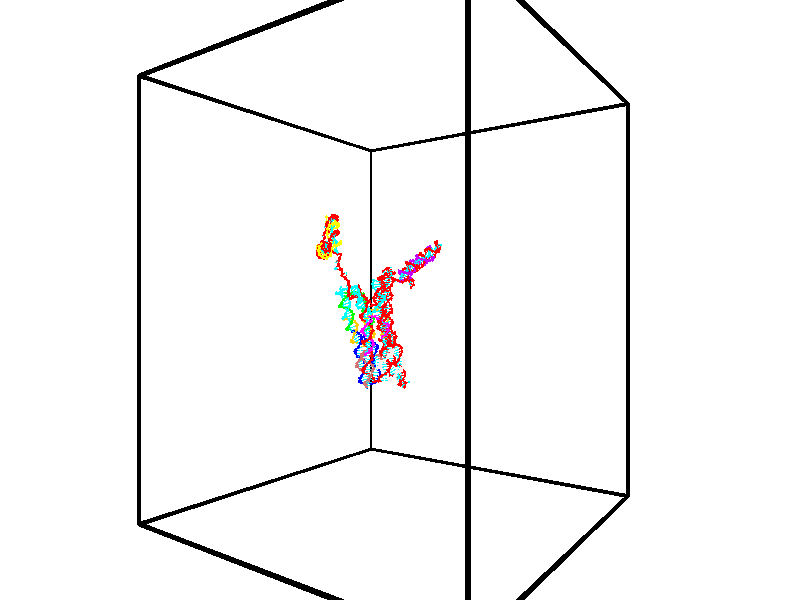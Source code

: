// switches for output
#declare DRAW_BASES = 1; // possible values are 0, 1; only relevant for DNA ribbons
#declare DRAW_BASES_TYPE = 3; // possible values are 1, 2, 3; only relevant for DNA ribbons
#declare DRAW_FOG = 0; // set to 1 to enable fog

#include "colors.inc"

#include "transforms.inc"
background { rgb <1, 1, 1>}

#default {
   normal{
       ripples 0.25
       frequency 0.20
       turbulence 0.2
       lambda 5
   }
	finish {
		phong 0.1
		phong_size 40.
	}
}

// original window dimensions: 1024x640


// camera settings

camera {
	sky <-0, 1, 0>
	up <-0, 1, 0>
	right 1.6 * <0.581683, 0, 0.813415>
	location <-54.4937, 30, 90.4225>
	look_at <30, 30, 30>
	direction <84.4937, 0, -60.4225>
	angle 67.0682
}


# declare cpy_camera_pos = <-54.4937, 30, 90.4225>;
# if (DRAW_FOG = 1)
fog {
	fog_type 2
	up vnormalize(cpy_camera_pos)
	color rgbt<1,1,1,0.3>
	distance 1e-5
	fog_alt 3e-3
	fog_offset 48
}
# end


// LIGHTS

# declare lum = 6;
global_settings {
	ambient_light rgb lum * <0.05, 0.05, 0.05>
	max_trace_level 15
}# declare cpy_direct_light_amount = 0.25;
light_source
{	1000 * <0.231732, -1, 1.3951>,
	rgb lum * cpy_direct_light_amount
	parallel
}

light_source
{	1000 * <-0.231732, 1, -1.3951>,
	rgb lum * cpy_direct_light_amount
	parallel
}

// strand 0

// nucleotide -1

// particle -1
sphere {
	<42.669281, 32.037525, 23.633919> 0.250000
	pigment { color rgbt <1,0,0,0> }
	no_shadow
}
cylinder {
	<42.661217, 32.410419, 23.489407>,  <42.656380, 32.634155, 23.402699>, 0.100000
	pigment { color rgbt <1,0,0,0> }
	no_shadow
}
cylinder {
	<42.661217, 32.410419, 23.489407>,  <42.669281, 32.037525, 23.633919>, 0.100000
	pigment { color rgbt <1,0,0,0> }
	no_shadow
}

// particle -1
sphere {
	<42.661217, 32.410419, 23.489407> 0.100000
	pigment { color rgbt <1,0,0,0> }
	no_shadow
}
sphere {
	0, 1
	scale<0.080000,0.200000,0.300000>
	matrix <-0.908283, 0.133955, 0.396331,
		0.417870, 0.336136, 0.844036,
		-0.020158, 0.932238, -0.361282,
		42.655170, 32.690090, 23.381021>
	pigment { color rgbt <0,1,1,0> }
	no_shadow
}
cylinder {
	<42.713814, 32.457870, 24.170607>,  <42.669281, 32.037525, 23.633919>, 0.130000
	pigment { color rgbt <1,0,0,0> }
	no_shadow
}

// nucleotide -1

// particle -1
sphere {
	<42.713814, 32.457870, 24.170607> 0.250000
	pigment { color rgbt <1,0,0,0> }
	no_shadow
}
cylinder {
	<42.490692, 32.598804, 23.870018>,  <42.356819, 32.683365, 23.689665>, 0.100000
	pigment { color rgbt <1,0,0,0> }
	no_shadow
}
cylinder {
	<42.490692, 32.598804, 23.870018>,  <42.713814, 32.457870, 24.170607>, 0.100000
	pigment { color rgbt <1,0,0,0> }
	no_shadow
}

// particle -1
sphere {
	<42.490692, 32.598804, 23.870018> 0.100000
	pigment { color rgbt <1,0,0,0> }
	no_shadow
}
sphere {
	0, 1
	scale<0.080000,0.200000,0.300000>
	matrix <-0.823405, -0.121266, 0.554345,
		0.104186, 0.927985, 0.357755,
		-0.557808, 0.352332, -0.751473,
		42.323349, 32.704506, 23.644575>
	pigment { color rgbt <0,1,1,0> }
	no_shadow
}
cylinder {
	<42.337734, 33.127472, 24.355877>,  <42.713814, 32.457870, 24.170607>, 0.130000
	pigment { color rgbt <1,0,0,0> }
	no_shadow
}

// nucleotide -1

// particle -1
sphere {
	<42.337734, 33.127472, 24.355877> 0.250000
	pigment { color rgbt <1,0,0,0> }
	no_shadow
}
cylinder {
	<42.141460, 32.899868, 24.091923>,  <42.023697, 32.763306, 23.933550>, 0.100000
	pigment { color rgbt <1,0,0,0> }
	no_shadow
}
cylinder {
	<42.141460, 32.899868, 24.091923>,  <42.337734, 33.127472, 24.355877>, 0.100000
	pigment { color rgbt <1,0,0,0> }
	no_shadow
}

// particle -1
sphere {
	<42.141460, 32.899868, 24.091923> 0.100000
	pigment { color rgbt <1,0,0,0> }
	no_shadow
}
sphere {
	0, 1
	scale<0.080000,0.200000,0.300000>
	matrix <-0.762572, -0.085958, 0.641167,
		-0.421554, 0.817825, -0.391733,
		-0.490689, -0.569012, -0.659886,
		41.994255, 32.729164, 23.893957>
	pigment { color rgbt <0,1,1,0> }
	no_shadow
}
cylinder {
	<41.633892, 33.313366, 24.579931>,  <42.337734, 33.127472, 24.355877>, 0.130000
	pigment { color rgbt <1,0,0,0> }
	no_shadow
}

// nucleotide -1

// particle -1
sphere {
	<41.633892, 33.313366, 24.579931> 0.250000
	pigment { color rgbt <1,0,0,0> }
	no_shadow
}
cylinder {
	<41.623295, 32.989174, 24.345867>,  <41.616936, 32.794659, 24.205429>, 0.100000
	pigment { color rgbt <1,0,0,0> }
	no_shadow
}
cylinder {
	<41.623295, 32.989174, 24.345867>,  <41.633892, 33.313366, 24.579931>, 0.100000
	pigment { color rgbt <1,0,0,0> }
	no_shadow
}

// particle -1
sphere {
	<41.623295, 32.989174, 24.345867> 0.100000
	pigment { color rgbt <1,0,0,0> }
	no_shadow
}
sphere {
	0, 1
	scale<0.080000,0.200000,0.300000>
	matrix <-0.812372, -0.323663, 0.485070,
		-0.582537, 0.488219, -0.649841,
		-0.026491, -0.810484, -0.585161,
		41.615349, 32.746029, 24.170319>
	pigment { color rgbt <0,1,1,0> }
	no_shadow
}
cylinder {
	<40.925308, 33.182766, 24.327335>,  <41.633892, 33.313366, 24.579931>, 0.130000
	pigment { color rgbt <1,0,0,0> }
	no_shadow
}

// nucleotide -1

// particle -1
sphere {
	<40.925308, 33.182766, 24.327335> 0.250000
	pigment { color rgbt <1,0,0,0> }
	no_shadow
}
cylinder {
	<41.138462, 32.845360, 24.354240>,  <41.266354, 32.642918, 24.370384>, 0.100000
	pigment { color rgbt <1,0,0,0> }
	no_shadow
}
cylinder {
	<41.138462, 32.845360, 24.354240>,  <40.925308, 33.182766, 24.327335>, 0.100000
	pigment { color rgbt <1,0,0,0> }
	no_shadow
}

// particle -1
sphere {
	<41.138462, 32.845360, 24.354240> 0.100000
	pigment { color rgbt <1,0,0,0> }
	no_shadow
}
sphere {
	0, 1
	scale<0.080000,0.200000,0.300000>
	matrix <-0.701187, -0.395675, 0.593109,
		-0.473682, -0.363218, -0.802308,
		0.532880, -0.843513, 0.067260,
		41.298328, 32.592308, 24.374420>
	pigment { color rgbt <0,1,1,0> }
	no_shadow
}
cylinder {
	<40.309128, 33.282875, 23.863026>,  <40.925308, 33.182766, 24.327335>, 0.130000
	pigment { color rgbt <1,0,0,0> }
	no_shadow
}

// nucleotide -1

// particle -1
sphere {
	<40.309128, 33.282875, 23.863026> 0.250000
	pigment { color rgbt <1,0,0,0> }
	no_shadow
}
cylinder {
	<39.913284, 33.258160, 23.914951>,  <39.675777, 33.243332, 23.946106>, 0.100000
	pigment { color rgbt <1,0,0,0> }
	no_shadow
}
cylinder {
	<39.913284, 33.258160, 23.914951>,  <40.309128, 33.282875, 23.863026>, 0.100000
	pigment { color rgbt <1,0,0,0> }
	no_shadow
}

// particle -1
sphere {
	<39.913284, 33.258160, 23.914951> 0.100000
	pigment { color rgbt <1,0,0,0> }
	no_shadow
}
sphere {
	0, 1
	scale<0.080000,0.200000,0.300000>
	matrix <-0.013760, 0.939503, 0.342265,
		-0.143106, 0.336924, -0.930593,
		-0.989612, -0.061785, 0.129812,
		39.616402, 33.239624, 23.953896>
	pigment { color rgbt <0,1,1,0> }
	no_shadow
}
cylinder {
	<39.986023, 33.869892, 23.485384>,  <40.309128, 33.282875, 23.863026>, 0.130000
	pigment { color rgbt <1,0,0,0> }
	no_shadow
}

// nucleotide -1

// particle -1
sphere {
	<39.986023, 33.869892, 23.485384> 0.250000
	pigment { color rgbt <1,0,0,0> }
	no_shadow
}
cylinder {
	<39.722935, 33.755112, 23.763969>,  <39.565083, 33.686245, 23.931120>, 0.100000
	pigment { color rgbt <1,0,0,0> }
	no_shadow
}
cylinder {
	<39.722935, 33.755112, 23.763969>,  <39.986023, 33.869892, 23.485384>, 0.100000
	pigment { color rgbt <1,0,0,0> }
	no_shadow
}

// particle -1
sphere {
	<39.722935, 33.755112, 23.763969> 0.100000
	pigment { color rgbt <1,0,0,0> }
	no_shadow
}
sphere {
	0, 1
	scale<0.080000,0.200000,0.300000>
	matrix <0.016891, 0.918746, 0.394487,
		-0.753073, 0.271226, -0.599431,
		-0.657720, -0.286952, 0.696464,
		39.525620, 33.669025, 23.972908>
	pigment { color rgbt <0,1,1,0> }
	no_shadow
}
cylinder {
	<39.561436, 34.432835, 23.605101>,  <39.986023, 33.869892, 23.485384>, 0.130000
	pigment { color rgbt <1,0,0,0> }
	no_shadow
}

// nucleotide -1

// particle -1
sphere {
	<39.561436, 34.432835, 23.605101> 0.250000
	pigment { color rgbt <1,0,0,0> }
	no_shadow
}
cylinder {
	<39.529526, 34.199043, 23.928093>,  <39.510380, 34.058769, 24.121887>, 0.100000
	pigment { color rgbt <1,0,0,0> }
	no_shadow
}
cylinder {
	<39.529526, 34.199043, 23.928093>,  <39.561436, 34.432835, 23.605101>, 0.100000
	pigment { color rgbt <1,0,0,0> }
	no_shadow
}

// particle -1
sphere {
	<39.529526, 34.199043, 23.928093> 0.100000
	pigment { color rgbt <1,0,0,0> }
	no_shadow
}
sphere {
	0, 1
	scale<0.080000,0.200000,0.300000>
	matrix <0.216701, 0.780518, 0.586371,
		-0.972973, 0.221761, 0.064390,
		-0.079776, -0.584477, 0.807479,
		39.505592, 34.023701, 24.170336>
	pigment { color rgbt <0,1,1,0> }
	no_shadow
}
cylinder {
	<39.205158, 34.822235, 24.086695>,  <39.561436, 34.432835, 23.605101>, 0.130000
	pigment { color rgbt <1,0,0,0> }
	no_shadow
}

// nucleotide -1

// particle -1
sphere {
	<39.205158, 34.822235, 24.086695> 0.250000
	pigment { color rgbt <1,0,0,0> }
	no_shadow
}
cylinder {
	<39.333344, 34.532383, 24.330730>,  <39.410255, 34.358471, 24.477152>, 0.100000
	pigment { color rgbt <1,0,0,0> }
	no_shadow
}
cylinder {
	<39.333344, 34.532383, 24.330730>,  <39.205158, 34.822235, 24.086695>, 0.100000
	pigment { color rgbt <1,0,0,0> }
	no_shadow
}

// particle -1
sphere {
	<39.333344, 34.532383, 24.330730> 0.100000
	pigment { color rgbt <1,0,0,0> }
	no_shadow
}
sphere {
	0, 1
	scale<0.080000,0.200000,0.300000>
	matrix <0.108903, 0.667968, 0.736178,
		-0.940980, -0.169478, 0.292974,
		0.320463, -0.724635, 0.610088,
		39.429482, 34.314991, 24.513758>
	pigment { color rgbt <0,1,1,0> }
	no_shadow
}
cylinder {
	<38.942226, 35.023972, 24.800173>,  <39.205158, 34.822235, 24.086695>, 0.130000
	pigment { color rgbt <1,0,0,0> }
	no_shadow
}

// nucleotide -1

// particle -1
sphere {
	<38.942226, 35.023972, 24.800173> 0.250000
	pigment { color rgbt <1,0,0,0> }
	no_shadow
}
cylinder {
	<39.248169, 34.768787, 24.835964>,  <39.431732, 34.615677, 24.857439>, 0.100000
	pigment { color rgbt <1,0,0,0> }
	no_shadow
}
cylinder {
	<39.248169, 34.768787, 24.835964>,  <38.942226, 35.023972, 24.800173>, 0.100000
	pigment { color rgbt <1,0,0,0> }
	no_shadow
}

// particle -1
sphere {
	<39.248169, 34.768787, 24.835964> 0.100000
	pigment { color rgbt <1,0,0,0> }
	no_shadow
}
sphere {
	0, 1
	scale<0.080000,0.200000,0.300000>
	matrix <0.294408, 0.469704, 0.832288,
		-0.572996, -0.610234, 0.547075,
		0.764853, -0.637961, 0.089481,
		39.477623, 34.577400, 24.862808>
	pigment { color rgbt <0,1,1,0> }
	no_shadow
}
cylinder {
	<38.950218, 34.800804, 25.395323>,  <38.942226, 35.023972, 24.800173>, 0.130000
	pigment { color rgbt <1,0,0,0> }
	no_shadow
}

// nucleotide -1

// particle -1
sphere {
	<38.950218, 34.800804, 25.395323> 0.250000
	pigment { color rgbt <1,0,0,0> }
	no_shadow
}
cylinder {
	<39.321457, 34.778656, 25.248039>,  <39.544201, 34.765369, 25.159670>, 0.100000
	pigment { color rgbt <1,0,0,0> }
	no_shadow
}
cylinder {
	<39.321457, 34.778656, 25.248039>,  <38.950218, 34.800804, 25.395323>, 0.100000
	pigment { color rgbt <1,0,0,0> }
	no_shadow
}

// particle -1
sphere {
	<39.321457, 34.778656, 25.248039> 0.100000
	pigment { color rgbt <1,0,0,0> }
	no_shadow
}
sphere {
	0, 1
	scale<0.080000,0.200000,0.300000>
	matrix <0.318206, 0.631463, 0.707106,
		0.193359, -0.773427, 0.603675,
		0.928093, -0.055367, -0.368208,
		39.599884, 34.762047, 25.137577>
	pigment { color rgbt <0,1,1,0> }
	no_shadow
}
cylinder {
	<39.359165, 34.596882, 25.967701>,  <38.950218, 34.800804, 25.395323>, 0.130000
	pigment { color rgbt <1,0,0,0> }
	no_shadow
}

// nucleotide -1

// particle -1
sphere {
	<39.359165, 34.596882, 25.967701> 0.250000
	pigment { color rgbt <1,0,0,0> }
	no_shadow
}
cylinder {
	<39.619991, 34.754662, 25.708714>,  <39.776489, 34.849331, 25.553322>, 0.100000
	pigment { color rgbt <1,0,0,0> }
	no_shadow
}
cylinder {
	<39.619991, 34.754662, 25.708714>,  <39.359165, 34.596882, 25.967701>, 0.100000
	pigment { color rgbt <1,0,0,0> }
	no_shadow
}

// particle -1
sphere {
	<39.619991, 34.754662, 25.708714> 0.100000
	pigment { color rgbt <1,0,0,0> }
	no_shadow
}
sphere {
	0, 1
	scale<0.080000,0.200000,0.300000>
	matrix <0.451489, 0.484031, 0.749581,
		0.609067, -0.781103, 0.137532,
		0.652069, 0.394451, -0.647467,
		39.815613, 34.872997, 25.514473>
	pigment { color rgbt <0,1,1,0> }
	no_shadow
}
cylinder {
	<40.026646, 34.471077, 26.267231>,  <39.359165, 34.596882, 25.967701>, 0.130000
	pigment { color rgbt <1,0,0,0> }
	no_shadow
}

// nucleotide -1

// particle -1
sphere {
	<40.026646, 34.471077, 26.267231> 0.250000
	pigment { color rgbt <1,0,0,0> }
	no_shadow
}
cylinder {
	<40.117455, 34.731777, 25.977768>,  <40.171940, 34.888199, 25.804090>, 0.100000
	pigment { color rgbt <1,0,0,0> }
	no_shadow
}
cylinder {
	<40.117455, 34.731777, 25.977768>,  <40.026646, 34.471077, 26.267231>, 0.100000
	pigment { color rgbt <1,0,0,0> }
	no_shadow
}

// particle -1
sphere {
	<40.117455, 34.731777, 25.977768> 0.100000
	pigment { color rgbt <1,0,0,0> }
	no_shadow
}
sphere {
	0, 1
	scale<0.080000,0.200000,0.300000>
	matrix <0.526476, 0.542992, 0.654204,
		0.819319, -0.529507, -0.219861,
		0.227022, 0.651753, -0.723656,
		40.185562, 34.927303, 25.760672>
	pigment { color rgbt <0,1,1,0> }
	no_shadow
}
cylinder {
	<40.722977, 34.668346, 26.369846>,  <40.026646, 34.471077, 26.267231>, 0.130000
	pigment { color rgbt <1,0,0,0> }
	no_shadow
}

// nucleotide -1

// particle -1
sphere {
	<40.722977, 34.668346, 26.369846> 0.250000
	pigment { color rgbt <1,0,0,0> }
	no_shadow
}
cylinder {
	<40.560852, 34.953518, 26.140953>,  <40.463577, 35.124622, 26.003618>, 0.100000
	pigment { color rgbt <1,0,0,0> }
	no_shadow
}
cylinder {
	<40.560852, 34.953518, 26.140953>,  <40.722977, 34.668346, 26.369846>, 0.100000
	pigment { color rgbt <1,0,0,0> }
	no_shadow
}

// particle -1
sphere {
	<40.560852, 34.953518, 26.140953> 0.100000
	pigment { color rgbt <1,0,0,0> }
	no_shadow
}
sphere {
	0, 1
	scale<0.080000,0.200000,0.300000>
	matrix <0.471092, 0.699326, 0.537601,
		0.783449, -0.051677, -0.619304,
		-0.405314, 0.712932, -0.572231,
		40.439259, 35.167397, 25.969284>
	pigment { color rgbt <0,1,1,0> }
	no_shadow
}
cylinder {
	<41.230038, 35.082359, 26.185001>,  <40.722977, 34.668346, 26.369846>, 0.130000
	pigment { color rgbt <1,0,0,0> }
	no_shadow
}

// nucleotide -1

// particle -1
sphere {
	<41.230038, 35.082359, 26.185001> 0.250000
	pigment { color rgbt <1,0,0,0> }
	no_shadow
}
cylinder {
	<40.898819, 35.303848, 26.149837>,  <40.700089, 35.436741, 26.128738>, 0.100000
	pigment { color rgbt <1,0,0,0> }
	no_shadow
}
cylinder {
	<40.898819, 35.303848, 26.149837>,  <41.230038, 35.082359, 26.185001>, 0.100000
	pigment { color rgbt <1,0,0,0> }
	no_shadow
}

// particle -1
sphere {
	<40.898819, 35.303848, 26.149837> 0.100000
	pigment { color rgbt <1,0,0,0> }
	no_shadow
}
sphere {
	0, 1
	scale<0.080000,0.200000,0.300000>
	matrix <0.455404, 0.755735, 0.470608,
		0.327023, 0.349651, -0.877952,
		-0.828048, 0.553722, -0.087910,
		40.650406, 35.469963, 26.123465>
	pigment { color rgbt <0,1,1,0> }
	no_shadow
}
cylinder {
	<41.489426, 35.735413, 26.078735>,  <41.230038, 35.082359, 26.185001>, 0.130000
	pigment { color rgbt <1,0,0,0> }
	no_shadow
}

// nucleotide -1

// particle -1
sphere {
	<41.489426, 35.735413, 26.078735> 0.250000
	pigment { color rgbt <1,0,0,0> }
	no_shadow
}
cylinder {
	<41.119087, 35.812428, 26.208801>,  <40.896885, 35.858635, 26.286840>, 0.100000
	pigment { color rgbt <1,0,0,0> }
	no_shadow
}
cylinder {
	<41.119087, 35.812428, 26.208801>,  <41.489426, 35.735413, 26.078735>, 0.100000
	pigment { color rgbt <1,0,0,0> }
	no_shadow
}

// particle -1
sphere {
	<41.119087, 35.812428, 26.208801> 0.100000
	pigment { color rgbt <1,0,0,0> }
	no_shadow
}
sphere {
	0, 1
	scale<0.080000,0.200000,0.300000>
	matrix <0.377855, 0.483873, 0.789362,
		-0.005357, 0.853695, -0.520745,
		-0.925849, 0.192537, 0.325166,
		40.841331, 35.870190, 26.306351>
	pigment { color rgbt <0,1,1,0> }
	no_shadow
}
cylinder {
	<41.430611, 36.497303, 26.195286>,  <41.489426, 35.735413, 26.078735>, 0.130000
	pigment { color rgbt <1,0,0,0> }
	no_shadow
}

// nucleotide -1

// particle -1
sphere {
	<41.430611, 36.497303, 26.195286> 0.250000
	pigment { color rgbt <1,0,0,0> }
	no_shadow
}
cylinder {
	<41.135635, 36.337727, 26.413288>,  <40.958652, 36.241982, 26.544090>, 0.100000
	pigment { color rgbt <1,0,0,0> }
	no_shadow
}
cylinder {
	<41.135635, 36.337727, 26.413288>,  <41.430611, 36.497303, 26.195286>, 0.100000
	pigment { color rgbt <1,0,0,0> }
	no_shadow
}

// particle -1
sphere {
	<41.135635, 36.337727, 26.413288> 0.100000
	pigment { color rgbt <1,0,0,0> }
	no_shadow
}
sphere {
	0, 1
	scale<0.080000,0.200000,0.300000>
	matrix <0.169750, 0.671548, 0.721254,
		-0.653739, 0.624393, -0.427503,
		-0.737435, -0.398944, 0.545008,
		40.914406, 36.218044, 26.576790>
	pigment { color rgbt <0,1,1,0> }
	no_shadow
}
cylinder {
	<41.032524, 37.096951, 26.392414>,  <41.430611, 36.497303, 26.195286>, 0.130000
	pigment { color rgbt <1,0,0,0> }
	no_shadow
}

// nucleotide -1

// particle -1
sphere {
	<41.032524, 37.096951, 26.392414> 0.250000
	pigment { color rgbt <1,0,0,0> }
	no_shadow
}
cylinder {
	<40.935646, 36.798920, 26.640995>,  <40.877522, 36.620102, 26.790144>, 0.100000
	pigment { color rgbt <1,0,0,0> }
	no_shadow
}
cylinder {
	<40.935646, 36.798920, 26.640995>,  <41.032524, 37.096951, 26.392414>, 0.100000
	pigment { color rgbt <1,0,0,0> }
	no_shadow
}

// particle -1
sphere {
	<40.935646, 36.798920, 26.640995> 0.100000
	pigment { color rgbt <1,0,0,0> }
	no_shadow
}
sphere {
	0, 1
	scale<0.080000,0.200000,0.300000>
	matrix <0.342984, 0.533415, 0.773195,
		-0.907582, 0.400409, 0.126360,
		-0.242192, -0.745077, 0.621452,
		40.862988, 36.575397, 26.827431>
	pigment { color rgbt <0,1,1,0> }
	no_shadow
}
cylinder {
	<40.754353, 37.344578, 27.000059>,  <41.032524, 37.096951, 26.392414>, 0.130000
	pigment { color rgbt <1,0,0,0> }
	no_shadow
}

// nucleotide -1

// particle -1
sphere {
	<40.754353, 37.344578, 27.000059> 0.250000
	pigment { color rgbt <1,0,0,0> }
	no_shadow
}
cylinder {
	<40.833939, 36.983013, 27.151512>,  <40.881691, 36.766075, 27.242384>, 0.100000
	pigment { color rgbt <1,0,0,0> }
	no_shadow
}
cylinder {
	<40.833939, 36.983013, 27.151512>,  <40.754353, 37.344578, 27.000059>, 0.100000
	pigment { color rgbt <1,0,0,0> }
	no_shadow
}

// particle -1
sphere {
	<40.833939, 36.983013, 27.151512> 0.100000
	pigment { color rgbt <1,0,0,0> }
	no_shadow
}
sphere {
	0, 1
	scale<0.080000,0.200000,0.300000>
	matrix <0.032743, 0.392275, 0.919265,
		-0.979459, -0.170504, 0.107646,
		0.198966, -0.903907, 0.378634,
		40.893627, 36.711842, 27.265102>
	pigment { color rgbt <0,1,1,0> }
	no_shadow
}
cylinder {
	<40.305630, 37.239597, 27.484304>,  <40.754353, 37.344578, 27.000059>, 0.130000
	pigment { color rgbt <1,0,0,0> }
	no_shadow
}

// nucleotide -1

// particle -1
sphere {
	<40.305630, 37.239597, 27.484304> 0.250000
	pigment { color rgbt <1,0,0,0> }
	no_shadow
}
cylinder {
	<40.604515, 36.991394, 27.579506>,  <40.783848, 36.842472, 27.636627>, 0.100000
	pigment { color rgbt <1,0,0,0> }
	no_shadow
}
cylinder {
	<40.604515, 36.991394, 27.579506>,  <40.305630, 37.239597, 27.484304>, 0.100000
	pigment { color rgbt <1,0,0,0> }
	no_shadow
}

// particle -1
sphere {
	<40.604515, 36.991394, 27.579506> 0.100000
	pigment { color rgbt <1,0,0,0> }
	no_shadow
}
sphere {
	0, 1
	scale<0.080000,0.200000,0.300000>
	matrix <-0.041898, 0.313427, 0.948688,
		-0.663263, -0.718843, 0.208198,
		0.747213, -0.620506, 0.238002,
		40.828678, 36.805241, 27.650906>
	pigment { color rgbt <0,1,1,0> }
	no_shadow
}
cylinder {
	<40.135094, 36.960243, 28.142258>,  <40.305630, 37.239597, 27.484304>, 0.130000
	pigment { color rgbt <1,0,0,0> }
	no_shadow
}

// nucleotide -1

// particle -1
sphere {
	<40.135094, 36.960243, 28.142258> 0.250000
	pigment { color rgbt <1,0,0,0> }
	no_shadow
}
cylinder {
	<40.525116, 36.871487, 28.140053>,  <40.759129, 36.818233, 28.138729>, 0.100000
	pigment { color rgbt <1,0,0,0> }
	no_shadow
}
cylinder {
	<40.525116, 36.871487, 28.140053>,  <40.135094, 36.960243, 28.142258>, 0.100000
	pigment { color rgbt <1,0,0,0> }
	no_shadow
}

// particle -1
sphere {
	<40.525116, 36.871487, 28.140053> 0.100000
	pigment { color rgbt <1,0,0,0> }
	no_shadow
}
sphere {
	0, 1
	scale<0.080000,0.200000,0.300000>
	matrix <0.036820, 0.137200, 0.989859,
		-0.218882, -0.965371, 0.141948,
		0.975057, -0.221888, -0.005514,
		40.817635, 36.804920, 28.138399>
	pigment { color rgbt <0,1,1,0> }
	no_shadow
}
cylinder {
	<40.197655, 36.299305, 28.590855>,  <40.135094, 36.960243, 28.142258>, 0.130000
	pigment { color rgbt <1,0,0,0> }
	no_shadow
}

// nucleotide -1

// particle -1
sphere {
	<40.197655, 36.299305, 28.590855> 0.250000
	pigment { color rgbt <1,0,0,0> }
	no_shadow
}
cylinder {
	<40.509586, 36.548229, 28.563736>,  <40.696747, 36.697582, 28.547464>, 0.100000
	pigment { color rgbt <1,0,0,0> }
	no_shadow
}
cylinder {
	<40.509586, 36.548229, 28.563736>,  <40.197655, 36.299305, 28.590855>, 0.100000
	pigment { color rgbt <1,0,0,0> }
	no_shadow
}

// particle -1
sphere {
	<40.509586, 36.548229, 28.563736> 0.100000
	pigment { color rgbt <1,0,0,0> }
	no_shadow
}
sphere {
	0, 1
	scale<0.080000,0.200000,0.300000>
	matrix <0.051807, 0.043771, 0.997697,
		0.623846, -0.781545, 0.001894,
		0.779829, 0.622311, -0.067796,
		40.743534, 36.734924, 28.543398>
	pigment { color rgbt <0,1,1,0> }
	no_shadow
}
cylinder {
	<40.530434, 36.179543, 29.222731>,  <40.197655, 36.299305, 28.590855>, 0.130000
	pigment { color rgbt <1,0,0,0> }
	no_shadow
}

// nucleotide -1

// particle -1
sphere {
	<40.530434, 36.179543, 29.222731> 0.250000
	pigment { color rgbt <1,0,0,0> }
	no_shadow
}
cylinder {
	<40.690662, 36.518326, 29.082897>,  <40.786800, 36.721596, 28.998997>, 0.100000
	pigment { color rgbt <1,0,0,0> }
	no_shadow
}
cylinder {
	<40.690662, 36.518326, 29.082897>,  <40.530434, 36.179543, 29.222731>, 0.100000
	pigment { color rgbt <1,0,0,0> }
	no_shadow
}

// particle -1
sphere {
	<40.690662, 36.518326, 29.082897> 0.100000
	pigment { color rgbt <1,0,0,0> }
	no_shadow
}
sphere {
	0, 1
	scale<0.080000,0.200000,0.300000>
	matrix <0.093170, 0.341902, 0.935105,
		0.911517, -0.407146, 0.058044,
		0.400570, 0.846957, -0.349583,
		40.810833, 36.772411, 28.978022>
	pigment { color rgbt <0,1,1,0> }
	no_shadow
}
cylinder {
	<40.916981, 36.469467, 29.723673>,  <40.530434, 36.179543, 29.222731>, 0.130000
	pigment { color rgbt <1,0,0,0> }
	no_shadow
}

// nucleotide -1

// particle -1
sphere {
	<40.916981, 36.469467, 29.723673> 0.250000
	pigment { color rgbt <1,0,0,0> }
	no_shadow
}
cylinder {
	<40.912304, 36.805965, 29.507462>,  <40.909496, 37.007862, 29.377735>, 0.100000
	pigment { color rgbt <1,0,0,0> }
	no_shadow
}
cylinder {
	<40.912304, 36.805965, 29.507462>,  <40.916981, 36.469467, 29.723673>, 0.100000
	pigment { color rgbt <1,0,0,0> }
	no_shadow
}

// particle -1
sphere {
	<40.912304, 36.805965, 29.507462> 0.100000
	pigment { color rgbt <1,0,0,0> }
	no_shadow
}
sphere {
	0, 1
	scale<0.080000,0.200000,0.300000>
	matrix <0.245236, 0.526469, 0.814057,
		0.969393, -0.123040, -0.212459,
		-0.011691, 0.841244, -0.540530,
		40.908798, 37.058338, 29.345303>
	pigment { color rgbt <0,1,1,0> }
	no_shadow
}
cylinder {
	<41.413353, 36.857594, 29.945574>,  <40.916981, 36.469467, 29.723673>, 0.130000
	pigment { color rgbt <1,0,0,0> }
	no_shadow
}

// nucleotide -1

// particle -1
sphere {
	<41.413353, 36.857594, 29.945574> 0.250000
	pigment { color rgbt <1,0,0,0> }
	no_shadow
}
cylinder {
	<41.198181, 37.157791, 29.792011>,  <41.069077, 37.337910, 29.699873>, 0.100000
	pigment { color rgbt <1,0,0,0> }
	no_shadow
}
cylinder {
	<41.198181, 37.157791, 29.792011>,  <41.413353, 36.857594, 29.945574>, 0.100000
	pigment { color rgbt <1,0,0,0> }
	no_shadow
}

// particle -1
sphere {
	<41.198181, 37.157791, 29.792011> 0.100000
	pigment { color rgbt <1,0,0,0> }
	no_shadow
}
sphere {
	0, 1
	scale<0.080000,0.200000,0.300000>
	matrix <0.201892, 0.556854, 0.805700,
		0.818456, 0.355903, -0.451069,
		-0.537930, 0.750497, -0.383907,
		41.036800, 37.382942, 29.676840>
	pigment { color rgbt <0,1,1,0> }
	no_shadow
}
cylinder {
	<41.794514, 37.527328, 29.998051>,  <41.413353, 36.857594, 29.945574>, 0.130000
	pigment { color rgbt <1,0,0,0> }
	no_shadow
}

// nucleotide -1

// particle -1
sphere {
	<41.794514, 37.527328, 29.998051> 0.250000
	pigment { color rgbt <1,0,0,0> }
	no_shadow
}
cylinder {
	<41.406754, 37.620556, 29.967209>,  <41.174099, 37.676495, 29.948704>, 0.100000
	pigment { color rgbt <1,0,0,0> }
	no_shadow
}
cylinder {
	<41.406754, 37.620556, 29.967209>,  <41.794514, 37.527328, 29.998051>, 0.100000
	pigment { color rgbt <1,0,0,0> }
	no_shadow
}

// particle -1
sphere {
	<41.406754, 37.620556, 29.967209> 0.100000
	pigment { color rgbt <1,0,0,0> }
	no_shadow
}
sphere {
	0, 1
	scale<0.080000,0.200000,0.300000>
	matrix <0.090561, 0.631436, 0.770121,
		0.228180, 0.739571, -0.633220,
		-0.969398, 0.233072, -0.077104,
		41.115932, 37.690479, 29.944078>
	pigment { color rgbt <0,1,1,0> }
	no_shadow
}
cylinder {
	<41.705368, 38.209583, 30.331478>,  <41.794514, 37.527328, 29.998051>, 0.130000
	pigment { color rgbt <1,0,0,0> }
	no_shadow
}

// nucleotide -1

// particle -1
sphere {
	<41.705368, 38.209583, 30.331478> 0.250000
	pigment { color rgbt <1,0,0,0> }
	no_shadow
}
cylinder {
	<41.321529, 38.105759, 30.288006>,  <41.091228, 38.043465, 30.261923>, 0.100000
	pigment { color rgbt <1,0,0,0> }
	no_shadow
}
cylinder {
	<41.321529, 38.105759, 30.288006>,  <41.705368, 38.209583, 30.331478>, 0.100000
	pigment { color rgbt <1,0,0,0> }
	no_shadow
}

// particle -1
sphere {
	<41.321529, 38.105759, 30.288006> 0.100000
	pigment { color rgbt <1,0,0,0> }
	no_shadow
}
sphere {
	0, 1
	scale<0.080000,0.200000,0.300000>
	matrix <-0.211789, 0.411894, 0.886278,
		-0.185275, 0.873484, -0.450222,
		-0.959593, -0.259557, -0.108681,
		41.033653, 38.027893, 30.255402>
	pigment { color rgbt <0,1,1,0> }
	no_shadow
}
cylinder {
	<41.323093, 38.809181, 30.429043>,  <41.705368, 38.209583, 30.331478>, 0.130000
	pigment { color rgbt <1,0,0,0> }
	no_shadow
}

// nucleotide -1

// particle -1
sphere {
	<41.323093, 38.809181, 30.429043> 0.250000
	pigment { color rgbt <1,0,0,0> }
	no_shadow
}
cylinder {
	<41.081501, 38.500244, 30.507721>,  <40.936546, 38.314880, 30.554928>, 0.100000
	pigment { color rgbt <1,0,0,0> }
	no_shadow
}
cylinder {
	<41.081501, 38.500244, 30.507721>,  <41.323093, 38.809181, 30.429043>, 0.100000
	pigment { color rgbt <1,0,0,0> }
	no_shadow
}

// particle -1
sphere {
	<41.081501, 38.500244, 30.507721> 0.100000
	pigment { color rgbt <1,0,0,0> }
	no_shadow
}
sphere {
	0, 1
	scale<0.080000,0.200000,0.300000>
	matrix <-0.326745, 0.465057, 0.822776,
		-0.726940, 0.432674, -0.533247,
		-0.603984, -0.772344, 0.196694,
		40.900307, 38.268539, 30.566729>
	pigment { color rgbt <0,1,1,0> }
	no_shadow
}
cylinder {
	<40.699001, 39.091320, 30.781631>,  <41.323093, 38.809181, 30.429043>, 0.130000
	pigment { color rgbt <1,0,0,0> }
	no_shadow
}

// nucleotide -1

// particle -1
sphere {
	<40.699001, 39.091320, 30.781631> 0.250000
	pigment { color rgbt <1,0,0,0> }
	no_shadow
}
cylinder {
	<40.727898, 38.698887, 30.853474>,  <40.745235, 38.463428, 30.896578>, 0.100000
	pigment { color rgbt <1,0,0,0> }
	no_shadow
}
cylinder {
	<40.727898, 38.698887, 30.853474>,  <40.699001, 39.091320, 30.781631>, 0.100000
	pigment { color rgbt <1,0,0,0> }
	no_shadow
}

// particle -1
sphere {
	<40.727898, 38.698887, 30.853474> 0.100000
	pigment { color rgbt <1,0,0,0> }
	no_shadow
}
sphere {
	0, 1
	scale<0.080000,0.200000,0.300000>
	matrix <-0.507353, 0.118887, 0.853498,
		-0.858705, -0.152781, -0.489166,
		0.072243, -0.981083, 0.179603,
		40.749569, 38.404564, 30.907354>
	pigment { color rgbt <0,1,1,0> }
	no_shadow
}
cylinder {
	<39.935837, 38.838547, 30.949471>,  <40.699001, 39.091320, 30.781631>, 0.130000
	pigment { color rgbt <1,0,0,0> }
	no_shadow
}

// nucleotide -1

// particle -1
sphere {
	<39.935837, 38.838547, 30.949471> 0.250000
	pigment { color rgbt <1,0,0,0> }
	no_shadow
}
cylinder {
	<40.216728, 38.592579, 31.092995>,  <40.385265, 38.444996, 31.179110>, 0.100000
	pigment { color rgbt <1,0,0,0> }
	no_shadow
}
cylinder {
	<40.216728, 38.592579, 31.092995>,  <39.935837, 38.838547, 30.949471>, 0.100000
	pigment { color rgbt <1,0,0,0> }
	no_shadow
}

// particle -1
sphere {
	<40.216728, 38.592579, 31.092995> 0.100000
	pigment { color rgbt <1,0,0,0> }
	no_shadow
}
sphere {
	0, 1
	scale<0.080000,0.200000,0.300000>
	matrix <-0.517659, -0.095009, 0.850295,
		-0.488775, -0.782844, -0.385038,
		0.702231, -0.614922, 0.358809,
		40.427399, 38.408104, 31.200638>
	pigment { color rgbt <0,1,1,0> }
	no_shadow
}
cylinder {
	<39.628529, 38.363667, 31.351622>,  <39.935837, 38.838547, 30.949471>, 0.130000
	pigment { color rgbt <1,0,0,0> }
	no_shadow
}

// nucleotide -1

// particle -1
sphere {
	<39.628529, 38.363667, 31.351622> 0.250000
	pigment { color rgbt <1,0,0,0> }
	no_shadow
}
cylinder {
	<39.989613, 38.403179, 31.519123>,  <40.206264, 38.426888, 31.619623>, 0.100000
	pigment { color rgbt <1,0,0,0> }
	no_shadow
}
cylinder {
	<39.989613, 38.403179, 31.519123>,  <39.628529, 38.363667, 31.351622>, 0.100000
	pigment { color rgbt <1,0,0,0> }
	no_shadow
}

// particle -1
sphere {
	<39.989613, 38.403179, 31.519123> 0.100000
	pigment { color rgbt <1,0,0,0> }
	no_shadow
}
sphere {
	0, 1
	scale<0.080000,0.200000,0.300000>
	matrix <-0.403541, -0.143159, 0.903692,
		0.149216, -0.984758, -0.089369,
		0.902712, 0.098781, 0.418752,
		40.260426, 38.432812, 31.644749>
	pigment { color rgbt <0,1,1,0> }
	no_shadow
}
cylinder {
	<39.714630, 37.827808, 31.888903>,  <39.628529, 38.363667, 31.351622>, 0.130000
	pigment { color rgbt <1,0,0,0> }
	no_shadow
}

// nucleotide -1

// particle -1
sphere {
	<39.714630, 37.827808, 31.888903> 0.250000
	pigment { color rgbt <1,0,0,0> }
	no_shadow
}
cylinder {
	<39.937534, 38.147358, 31.979465>,  <40.071278, 38.339088, 32.033802>, 0.100000
	pigment { color rgbt <1,0,0,0> }
	no_shadow
}
cylinder {
	<39.937534, 38.147358, 31.979465>,  <39.714630, 37.827808, 31.888903>, 0.100000
	pigment { color rgbt <1,0,0,0> }
	no_shadow
}

// particle -1
sphere {
	<39.937534, 38.147358, 31.979465> 0.100000
	pigment { color rgbt <1,0,0,0> }
	no_shadow
}
sphere {
	0, 1
	scale<0.080000,0.200000,0.300000>
	matrix <-0.356087, -0.016400, 0.934309,
		0.750108, -0.601275, 0.275329,
		0.557262, 0.798874, 0.226408,
		40.104713, 38.387020, 32.047386>
	pigment { color rgbt <0,1,1,0> }
	no_shadow
}
cylinder {
	<39.056931, 37.747566, 32.369080>,  <39.714630, 37.827808, 31.888903>, 0.130000
	pigment { color rgbt <1,0,0,0> }
	no_shadow
}

// nucleotide -1

// particle -1
sphere {
	<39.056931, 37.747566, 32.369080> 0.250000
	pigment { color rgbt <1,0,0,0> }
	no_shadow
}
cylinder {
	<38.711983, 37.942017, 32.425655>,  <38.505013, 38.058685, 32.459602>, 0.100000
	pigment { color rgbt <1,0,0,0> }
	no_shadow
}
cylinder {
	<38.711983, 37.942017, 32.425655>,  <39.056931, 37.747566, 32.369080>, 0.100000
	pigment { color rgbt <1,0,0,0> }
	no_shadow
}

// particle -1
sphere {
	<38.711983, 37.942017, 32.425655> 0.100000
	pigment { color rgbt <1,0,0,0> }
	no_shadow
}
sphere {
	0, 1
	scale<0.080000,0.200000,0.300000>
	matrix <-0.411671, -0.510685, -0.754804,
		-0.294696, -0.709145, 0.640521,
		-0.862370, 0.486121, 0.141438,
		38.453270, 38.087852, 32.468086>
	pigment { color rgbt <0,1,1,0> }
	no_shadow
}
cylinder {
	<38.498745, 37.278179, 32.545677>,  <39.056931, 37.747566, 32.369080>, 0.130000
	pigment { color rgbt <1,0,0,0> }
	no_shadow
}

// nucleotide -1

// particle -1
sphere {
	<38.498745, 37.278179, 32.545677> 0.250000
	pigment { color rgbt <1,0,0,0> }
	no_shadow
}
cylinder {
	<38.367325, 37.603512, 32.353615>,  <38.288471, 37.798710, 32.238377>, 0.100000
	pigment { color rgbt <1,0,0,0> }
	no_shadow
}
cylinder {
	<38.367325, 37.603512, 32.353615>,  <38.498745, 37.278179, 32.545677>, 0.100000
	pigment { color rgbt <1,0,0,0> }
	no_shadow
}

// particle -1
sphere {
	<38.367325, 37.603512, 32.353615> 0.100000
	pigment { color rgbt <1,0,0,0> }
	no_shadow
}
sphere {
	0, 1
	scale<0.080000,0.200000,0.300000>
	matrix <-0.394258, -0.580073, -0.712795,
		-0.858261, -0.044886, 0.511246,
		-0.328555, 0.813327, -0.480157,
		38.268757, 37.847511, 32.209568>
	pigment { color rgbt <0,1,1,0> }
	no_shadow
}
cylinder {
	<37.822540, 37.185680, 32.469673>,  <38.498745, 37.278179, 32.545677>, 0.130000
	pigment { color rgbt <1,0,0,0> }
	no_shadow
}

// nucleotide -1

// particle -1
sphere {
	<37.822540, 37.185680, 32.469673> 0.250000
	pigment { color rgbt <1,0,0,0> }
	no_shadow
}
cylinder {
	<37.942009, 37.432224, 32.178223>,  <38.013691, 37.580151, 32.003353>, 0.100000
	pigment { color rgbt <1,0,0,0> }
	no_shadow
}
cylinder {
	<37.942009, 37.432224, 32.178223>,  <37.822540, 37.185680, 32.469673>, 0.100000
	pigment { color rgbt <1,0,0,0> }
	no_shadow
}

// particle -1
sphere {
	<37.942009, 37.432224, 32.178223> 0.100000
	pigment { color rgbt <1,0,0,0> }
	no_shadow
}
sphere {
	0, 1
	scale<0.080000,0.200000,0.300000>
	matrix <-0.413993, -0.604226, -0.680823,
		-0.859887, 0.504990, 0.074702,
		0.298672, 0.616357, -0.728628,
		38.031609, 37.617130, 31.959635>
	pigment { color rgbt <0,1,1,0> }
	no_shadow
}
cylinder {
	<37.276520, 37.324413, 31.978088>,  <37.822540, 37.185680, 32.469673>, 0.130000
	pigment { color rgbt <1,0,0,0> }
	no_shadow
}

// nucleotide -1

// particle -1
sphere {
	<37.276520, 37.324413, 31.978088> 0.250000
	pigment { color rgbt <1,0,0,0> }
	no_shadow
}
cylinder {
	<37.631870, 37.380974, 31.803371>,  <37.845081, 37.414909, 31.698542>, 0.100000
	pigment { color rgbt <1,0,0,0> }
	no_shadow
}
cylinder {
	<37.631870, 37.380974, 31.803371>,  <37.276520, 37.324413, 31.978088>, 0.100000
	pigment { color rgbt <1,0,0,0> }
	no_shadow
}

// particle -1
sphere {
	<37.631870, 37.380974, 31.803371> 0.100000
	pigment { color rgbt <1,0,0,0> }
	no_shadow
}
sphere {
	0, 1
	scale<0.080000,0.200000,0.300000>
	matrix <-0.307233, -0.523861, -0.794466,
		-0.341158, 0.839985, -0.421944,
		0.888380, 0.141403, -0.436791,
		37.898384, 37.423393, 31.672335>
	pigment { color rgbt <0,1,1,0> }
	no_shadow
}
cylinder {
	<37.091911, 37.741760, 31.419050>,  <37.276520, 37.324413, 31.978088>, 0.130000
	pigment { color rgbt <1,0,0,0> }
	no_shadow
}

// nucleotide -1

// particle -1
sphere {
	<37.091911, 37.741760, 31.419050> 0.250000
	pigment { color rgbt <1,0,0,0> }
	no_shadow
}
cylinder {
	<37.388973, 37.475040, 31.394241>,  <37.567211, 37.315010, 31.379356>, 0.100000
	pigment { color rgbt <1,0,0,0> }
	no_shadow
}
cylinder {
	<37.388973, 37.475040, 31.394241>,  <37.091911, 37.741760, 31.419050>, 0.100000
	pigment { color rgbt <1,0,0,0> }
	no_shadow
}

// particle -1
sphere {
	<37.388973, 37.475040, 31.394241> 0.100000
	pigment { color rgbt <1,0,0,0> }
	no_shadow
}
sphere {
	0, 1
	scale<0.080000,0.200000,0.300000>
	matrix <-0.471678, -0.455088, -0.755258,
		0.475380, 0.590148, -0.652487,
		0.742653, -0.666798, -0.062020,
		37.611771, 37.275002, 31.375635>
	pigment { color rgbt <0,1,1,0> }
	no_shadow
}
cylinder {
	<37.148006, 37.623840, 30.779682>,  <37.091911, 37.741760, 31.419050>, 0.130000
	pigment { color rgbt <1,0,0,0> }
	no_shadow
}

// nucleotide -1

// particle -1
sphere {
	<37.148006, 37.623840, 30.779682> 0.250000
	pigment { color rgbt <1,0,0,0> }
	no_shadow
}
cylinder {
	<37.340218, 37.300587, 30.915928>,  <37.455544, 37.106636, 30.997675>, 0.100000
	pigment { color rgbt <1,0,0,0> }
	no_shadow
}
cylinder {
	<37.340218, 37.300587, 30.915928>,  <37.148006, 37.623840, 30.779682>, 0.100000
	pigment { color rgbt <1,0,0,0> }
	no_shadow
}

// particle -1
sphere {
	<37.340218, 37.300587, 30.915928> 0.100000
	pigment { color rgbt <1,0,0,0> }
	no_shadow
}
sphere {
	0, 1
	scale<0.080000,0.200000,0.300000>
	matrix <-0.379119, -0.541651, -0.750255,
		0.790798, 0.231386, -0.566656,
		0.480528, -0.808131, 0.340614,
		37.484375, 37.058147, 31.018112>
	pigment { color rgbt <0,1,1,0> }
	no_shadow
}
cylinder {
	<37.572243, 37.526909, 30.269989>,  <37.148006, 37.623840, 30.779682>, 0.130000
	pigment { color rgbt <1,0,0,0> }
	no_shadow
}

// nucleotide -1

// particle -1
sphere {
	<37.572243, 37.526909, 30.269989> 0.250000
	pigment { color rgbt <1,0,0,0> }
	no_shadow
}
cylinder {
	<37.533249, 37.182777, 30.470123>,  <37.509853, 36.976299, 30.590204>, 0.100000
	pigment { color rgbt <1,0,0,0> }
	no_shadow
}
cylinder {
	<37.533249, 37.182777, 30.470123>,  <37.572243, 37.526909, 30.269989>, 0.100000
	pigment { color rgbt <1,0,0,0> }
	no_shadow
}

// particle -1
sphere {
	<37.533249, 37.182777, 30.470123> 0.100000
	pigment { color rgbt <1,0,0,0> }
	no_shadow
}
sphere {
	0, 1
	scale<0.080000,0.200000,0.300000>
	matrix <-0.194528, -0.476561, -0.857350,
		0.976041, -0.180904, -0.120902,
		-0.097480, -0.860327, 0.500334,
		37.504005, 36.924679, 30.620224>
	pigment { color rgbt <0,1,1,0> }
	no_shadow
}
cylinder {
	<38.075176, 37.097511, 30.084280>,  <37.572243, 37.526909, 30.269989>, 0.130000
	pigment { color rgbt <1,0,0,0> }
	no_shadow
}

// nucleotide -1

// particle -1
sphere {
	<38.075176, 37.097511, 30.084280> 0.250000
	pigment { color rgbt <1,0,0,0> }
	no_shadow
}
cylinder {
	<37.774956, 36.862957, 30.206150>,  <37.594826, 36.722225, 30.279272>, 0.100000
	pigment { color rgbt <1,0,0,0> }
	no_shadow
}
cylinder {
	<37.774956, 36.862957, 30.206150>,  <38.075176, 37.097511, 30.084280>, 0.100000
	pigment { color rgbt <1,0,0,0> }
	no_shadow
}

// particle -1
sphere {
	<37.774956, 36.862957, 30.206150> 0.100000
	pigment { color rgbt <1,0,0,0> }
	no_shadow
}
sphere {
	0, 1
	scale<0.080000,0.200000,0.300000>
	matrix <-0.020120, -0.440565, -0.897495,
		0.660510, -0.679743, 0.318867,
		-0.750548, -0.586389, 0.304674,
		37.549793, 36.687042, 30.297552>
	pigment { color rgbt <0,1,1,0> }
	no_shadow
}
cylinder {
	<38.267731, 36.473492, 29.769917>,  <38.075176, 37.097511, 30.084280>, 0.130000
	pigment { color rgbt <1,0,0,0> }
	no_shadow
}

// nucleotide -1

// particle -1
sphere {
	<38.267731, 36.473492, 29.769917> 0.250000
	pigment { color rgbt <1,0,0,0> }
	no_shadow
}
cylinder {
	<37.881943, 36.400471, 29.846310>,  <37.650471, 36.356659, 29.892145>, 0.100000
	pigment { color rgbt <1,0,0,0> }
	no_shadow
}
cylinder {
	<37.881943, 36.400471, 29.846310>,  <38.267731, 36.473492, 29.769917>, 0.100000
	pigment { color rgbt <1,0,0,0> }
	no_shadow
}

// particle -1
sphere {
	<37.881943, 36.400471, 29.846310> 0.100000
	pigment { color rgbt <1,0,0,0> }
	no_shadow
}
sphere {
	0, 1
	scale<0.080000,0.200000,0.300000>
	matrix <-0.087766, -0.460437, -0.883343,
		0.249191, -0.868719, 0.428056,
		-0.964469, -0.182552, 0.190981,
		37.592602, 36.345707, 29.903605>
	pigment { color rgbt <0,1,1,0> }
	no_shadow
}
cylinder {
	<38.162079, 35.714565, 29.624842>,  <38.267731, 36.473492, 29.769917>, 0.130000
	pigment { color rgbt <1,0,0,0> }
	no_shadow
}

// nucleotide -1

// particle -1
sphere {
	<38.162079, 35.714565, 29.624842> 0.250000
	pigment { color rgbt <1,0,0,0> }
	no_shadow
}
cylinder {
	<37.794697, 35.872570, 29.632839>,  <37.574268, 35.967373, 29.637638>, 0.100000
	pigment { color rgbt <1,0,0,0> }
	no_shadow
}
cylinder {
	<37.794697, 35.872570, 29.632839>,  <38.162079, 35.714565, 29.624842>, 0.100000
	pigment { color rgbt <1,0,0,0> }
	no_shadow
}

// particle -1
sphere {
	<37.794697, 35.872570, 29.632839> 0.100000
	pigment { color rgbt <1,0,0,0> }
	no_shadow
}
sphere {
	0, 1
	scale<0.080000,0.200000,0.300000>
	matrix <-0.262566, -0.571137, -0.777729,
		-0.295794, -0.719561, 0.628282,
		-0.918458, 0.395012, 0.019993,
		37.519161, 35.991074, 29.638838>
	pigment { color rgbt <0,1,1,0> }
	no_shadow
}
cylinder {
	<37.811474, 35.154739, 29.439388>,  <38.162079, 35.714565, 29.624842>, 0.130000
	pigment { color rgbt <1,0,0,0> }
	no_shadow
}

// nucleotide -1

// particle -1
sphere {
	<37.811474, 35.154739, 29.439388> 0.250000
	pigment { color rgbt <1,0,0,0> }
	no_shadow
}
cylinder {
	<37.566330, 35.465664, 29.382545>,  <37.419243, 35.652218, 29.348440>, 0.100000
	pigment { color rgbt <1,0,0,0> }
	no_shadow
}
cylinder {
	<37.566330, 35.465664, 29.382545>,  <37.811474, 35.154739, 29.439388>, 0.100000
	pigment { color rgbt <1,0,0,0> }
	no_shadow
}

// particle -1
sphere {
	<37.566330, 35.465664, 29.382545> 0.100000
	pigment { color rgbt <1,0,0,0> }
	no_shadow
}
sphere {
	0, 1
	scale<0.080000,0.200000,0.300000>
	matrix <-0.316472, -0.406233, -0.857217,
		-0.724053, -0.480378, 0.494959,
		-0.612857, 0.777311, -0.142108,
		37.382473, 35.698856, 29.339912>
	pigment { color rgbt <0,1,1,0> }
	no_shadow
}
cylinder {
	<37.128197, 34.865967, 29.346292>,  <37.811474, 35.154739, 29.439388>, 0.130000
	pigment { color rgbt <1,0,0,0> }
	no_shadow
}

// nucleotide -1

// particle -1
sphere {
	<37.128197, 34.865967, 29.346292> 0.250000
	pigment { color rgbt <1,0,0,0> }
	no_shadow
}
cylinder {
	<37.154552, 35.234230, 29.192387>,  <37.170364, 35.455189, 29.100044>, 0.100000
	pigment { color rgbt <1,0,0,0> }
	no_shadow
}
cylinder {
	<37.154552, 35.234230, 29.192387>,  <37.128197, 34.865967, 29.346292>, 0.100000
	pigment { color rgbt <1,0,0,0> }
	no_shadow
}

// particle -1
sphere {
	<37.154552, 35.234230, 29.192387> 0.100000
	pigment { color rgbt <1,0,0,0> }
	no_shadow
}
sphere {
	0, 1
	scale<0.080000,0.200000,0.300000>
	matrix <-0.222716, -0.362304, -0.905060,
		-0.972654, 0.145328, 0.181174,
		0.065890, 0.920661, -0.384763,
		37.174320, 35.510429, 29.076958>
	pigment { color rgbt <0,1,1,0> }
	no_shadow
}
cylinder {
	<36.540913, 34.852173, 28.961470>,  <37.128197, 34.865967, 29.346292>, 0.130000
	pigment { color rgbt <1,0,0,0> }
	no_shadow
}

// nucleotide -1

// particle -1
sphere {
	<36.540913, 34.852173, 28.961470> 0.250000
	pigment { color rgbt <1,0,0,0> }
	no_shadow
}
cylinder {
	<36.711613, 35.188404, 28.828011>,  <36.814034, 35.390141, 28.747936>, 0.100000
	pigment { color rgbt <1,0,0,0> }
	no_shadow
}
cylinder {
	<36.711613, 35.188404, 28.828011>,  <36.540913, 34.852173, 28.961470>, 0.100000
	pigment { color rgbt <1,0,0,0> }
	no_shadow
}

// particle -1
sphere {
	<36.711613, 35.188404, 28.828011> 0.100000
	pigment { color rgbt <1,0,0,0> }
	no_shadow
}
sphere {
	0, 1
	scale<0.080000,0.200000,0.300000>
	matrix <-0.264316, -0.236892, -0.934890,
		-0.864882, 0.487152, 0.121084,
		0.426750, 0.840574, -0.333646,
		36.839638, 35.440575, 28.727917>
	pigment { color rgbt <0,1,1,0> }
	no_shadow
}
cylinder {
	<36.053253, 35.288452, 28.638536>,  <36.540913, 34.852173, 28.961470>, 0.130000
	pigment { color rgbt <1,0,0,0> }
	no_shadow
}

// nucleotide -1

// particle -1
sphere {
	<36.053253, 35.288452, 28.638536> 0.250000
	pigment { color rgbt <1,0,0,0> }
	no_shadow
}
cylinder {
	<36.420097, 35.358078, 28.495087>,  <36.640202, 35.399853, 28.409016>, 0.100000
	pigment { color rgbt <1,0,0,0> }
	no_shadow
}
cylinder {
	<36.420097, 35.358078, 28.495087>,  <36.053253, 35.288452, 28.638536>, 0.100000
	pigment { color rgbt <1,0,0,0> }
	no_shadow
}

// particle -1
sphere {
	<36.420097, 35.358078, 28.495087> 0.100000
	pigment { color rgbt <1,0,0,0> }
	no_shadow
}
sphere {
	0, 1
	scale<0.080000,0.200000,0.300000>
	matrix <-0.322995, -0.202793, -0.924418,
		-0.233637, 0.963627, -0.129760,
		0.917108, 0.174066, -0.358627,
		36.695229, 35.410297, 28.387499>
	pigment { color rgbt <0,1,1,0> }
	no_shadow
}
cylinder {
	<35.995674, 35.583405, 27.978748>,  <36.053253, 35.288452, 28.638536>, 0.130000
	pigment { color rgbt <1,0,0,0> }
	no_shadow
}

// nucleotide -1

// particle -1
sphere {
	<35.995674, 35.583405, 27.978748> 0.250000
	pigment { color rgbt <1,0,0,0> }
	no_shadow
}
cylinder {
	<36.378830, 35.472370, 27.949360>,  <36.608723, 35.405750, 27.931726>, 0.100000
	pigment { color rgbt <1,0,0,0> }
	no_shadow
}
cylinder {
	<36.378830, 35.472370, 27.949360>,  <35.995674, 35.583405, 27.978748>, 0.100000
	pigment { color rgbt <1,0,0,0> }
	no_shadow
}

// particle -1
sphere {
	<36.378830, 35.472370, 27.949360> 0.100000
	pigment { color rgbt <1,0,0,0> }
	no_shadow
}
sphere {
	0, 1
	scale<0.080000,0.200000,0.300000>
	matrix <-0.137386, -0.218375, -0.966146,
		0.252147, 0.935552, -0.247315,
		0.957887, -0.277588, -0.073470,
		36.666195, 35.389095, 27.927319>
	pigment { color rgbt <0,1,1,0> }
	no_shadow
}
cylinder {
	<36.123978, 35.746273, 27.223373>,  <35.995674, 35.583405, 27.978748>, 0.130000
	pigment { color rgbt <1,0,0,0> }
	no_shadow
}

// nucleotide -1

// particle -1
sphere {
	<36.123978, 35.746273, 27.223373> 0.250000
	pigment { color rgbt <1,0,0,0> }
	no_shadow
}
cylinder {
	<36.437534, 35.528824, 27.343365>,  <36.625668, 35.398354, 27.415359>, 0.100000
	pigment { color rgbt <1,0,0,0> }
	no_shadow
}
cylinder {
	<36.437534, 35.528824, 27.343365>,  <36.123978, 35.746273, 27.223373>, 0.100000
	pigment { color rgbt <1,0,0,0> }
	no_shadow
}

// particle -1
sphere {
	<36.437534, 35.528824, 27.343365> 0.100000
	pigment { color rgbt <1,0,0,0> }
	no_shadow
}
sphere {
	0, 1
	scale<0.080000,0.200000,0.300000>
	matrix <0.006541, -0.475881, -0.879485,
		0.620865, 0.691382, -0.369483,
		0.783890, -0.543625, 0.299981,
		36.672703, 35.365738, 27.433359>
	pigment { color rgbt <0,1,1,0> }
	no_shadow
}
cylinder {
	<36.671917, 35.724358, 26.670652>,  <36.123978, 35.746273, 27.223373>, 0.130000
	pigment { color rgbt <1,0,0,0> }
	no_shadow
}

// nucleotide -1

// particle -1
sphere {
	<36.671917, 35.724358, 26.670652> 0.250000
	pigment { color rgbt <1,0,0,0> }
	no_shadow
}
cylinder {
	<36.743584, 35.408951, 26.905987>,  <36.786583, 35.219707, 27.047188>, 0.100000
	pigment { color rgbt <1,0,0,0> }
	no_shadow
}
cylinder {
	<36.743584, 35.408951, 26.905987>,  <36.671917, 35.724358, 26.670652>, 0.100000
	pigment { color rgbt <1,0,0,0> }
	no_shadow
}

// particle -1
sphere {
	<36.743584, 35.408951, 26.905987> 0.100000
	pigment { color rgbt <1,0,0,0> }
	no_shadow
}
sphere {
	0, 1
	scale<0.080000,0.200000,0.300000>
	matrix <0.228418, -0.548333, -0.804460,
		0.956935, 0.278520, 0.081868,
		0.179168, -0.788516, 0.588338,
		36.797333, 35.172398, 27.082487>
	pigment { color rgbt <0,1,1,0> }
	no_shadow
}
cylinder {
	<37.263550, 35.466831, 26.410358>,  <36.671917, 35.724358, 26.670652>, 0.130000
	pigment { color rgbt <1,0,0,0> }
	no_shadow
}

// nucleotide -1

// particle -1
sphere {
	<37.263550, 35.466831, 26.410358> 0.250000
	pigment { color rgbt <1,0,0,0> }
	no_shadow
}
cylinder {
	<37.067421, 35.169914, 26.593040>,  <36.949741, 34.991764, 26.702650>, 0.100000
	pigment { color rgbt <1,0,0,0> }
	no_shadow
}
cylinder {
	<37.067421, 35.169914, 26.593040>,  <37.263550, 35.466831, 26.410358>, 0.100000
	pigment { color rgbt <1,0,0,0> }
	no_shadow
}

// particle -1
sphere {
	<37.067421, 35.169914, 26.593040> 0.100000
	pigment { color rgbt <1,0,0,0> }
	no_shadow
}
sphere {
	0, 1
	scale<0.080000,0.200000,0.300000>
	matrix <0.267672, -0.626952, -0.731630,
		0.829418, -0.236490, 0.506102,
		-0.490324, -0.742296, 0.456703,
		36.920322, 34.947224, 26.730051>
	pigment { color rgbt <0,1,1,0> }
	no_shadow
}
cylinder {
	<37.757915, 34.925205, 26.401278>,  <37.263550, 35.466831, 26.410358>, 0.130000
	pigment { color rgbt <1,0,0,0> }
	no_shadow
}

// nucleotide -1

// particle -1
sphere {
	<37.757915, 34.925205, 26.401278> 0.250000
	pigment { color rgbt <1,0,0,0> }
	no_shadow
}
cylinder {
	<37.395248, 34.766167, 26.457664>,  <37.177647, 34.670746, 26.491497>, 0.100000
	pigment { color rgbt <1,0,0,0> }
	no_shadow
}
cylinder {
	<37.395248, 34.766167, 26.457664>,  <37.757915, 34.925205, 26.401278>, 0.100000
	pigment { color rgbt <1,0,0,0> }
	no_shadow
}

// particle -1
sphere {
	<37.395248, 34.766167, 26.457664> 0.100000
	pigment { color rgbt <1,0,0,0> }
	no_shadow
}
sphere {
	0, 1
	scale<0.080000,0.200000,0.300000>
	matrix <0.194278, -0.690177, -0.697073,
		0.374442, -0.604629, 0.703006,
		-0.906669, -0.397592, 0.140965,
		37.123249, 34.646889, 26.499954>
	pigment { color rgbt <0,1,1,0> }
	no_shadow
}
cylinder {
	<37.918053, 34.196384, 26.391012>,  <37.757915, 34.925205, 26.401278>, 0.130000
	pigment { color rgbt <1,0,0,0> }
	no_shadow
}

// nucleotide -1

// particle -1
sphere {
	<37.918053, 34.196384, 26.391012> 0.250000
	pigment { color rgbt <1,0,0,0> }
	no_shadow
}
cylinder {
	<37.529678, 34.223763, 26.299282>,  <37.296654, 34.240189, 26.244244>, 0.100000
	pigment { color rgbt <1,0,0,0> }
	no_shadow
}
cylinder {
	<37.529678, 34.223763, 26.299282>,  <37.918053, 34.196384, 26.391012>, 0.100000
	pigment { color rgbt <1,0,0,0> }
	no_shadow
}

// particle -1
sphere {
	<37.529678, 34.223763, 26.299282> 0.100000
	pigment { color rgbt <1,0,0,0> }
	no_shadow
}
sphere {
	0, 1
	scale<0.080000,0.200000,0.300000>
	matrix <0.098947, -0.757683, -0.645079,
		-0.217909, -0.649024, 0.728892,
		-0.970940, 0.068447, -0.229325,
		37.238396, 34.244297, 26.230484>
	pigment { color rgbt <0,1,1,0> }
	no_shadow
}
cylinder {
	<37.582985, 33.487434, 26.437565>,  <37.918053, 34.196384, 26.391012>, 0.130000
	pigment { color rgbt <1,0,0,0> }
	no_shadow
}

// nucleotide -1

// particle -1
sphere {
	<37.582985, 33.487434, 26.437565> 0.250000
	pigment { color rgbt <1,0,0,0> }
	no_shadow
}
cylinder {
	<37.328926, 33.683228, 26.198570>,  <37.176491, 33.800701, 26.055174>, 0.100000
	pigment { color rgbt <1,0,0,0> }
	no_shadow
}
cylinder {
	<37.328926, 33.683228, 26.198570>,  <37.582985, 33.487434, 26.437565>, 0.100000
	pigment { color rgbt <1,0,0,0> }
	no_shadow
}

// particle -1
sphere {
	<37.328926, 33.683228, 26.198570> 0.100000
	pigment { color rgbt <1,0,0,0> }
	no_shadow
}
sphere {
	0, 1
	scale<0.080000,0.200000,0.300000>
	matrix <-0.049891, -0.797944, -0.600664,
		-0.770772, -0.351705, 0.531238,
		-0.635155, 0.489479, -0.597485,
		37.138382, 33.830070, 26.019323>
	pigment { color rgbt <0,1,1,0> }
	no_shadow
}
cylinder {
	<37.112183, 32.992939, 26.242731>,  <37.582985, 33.487434, 26.437565>, 0.130000
	pigment { color rgbt <1,0,0,0> }
	no_shadow
}

// nucleotide -1

// particle -1
sphere {
	<37.112183, 32.992939, 26.242731> 0.250000
	pigment { color rgbt <1,0,0,0> }
	no_shadow
}
cylinder {
	<37.089012, 33.282330, 25.967564>,  <37.075111, 33.455963, 25.802464>, 0.100000
	pigment { color rgbt <1,0,0,0> }
	no_shadow
}
cylinder {
	<37.089012, 33.282330, 25.967564>,  <37.112183, 32.992939, 26.242731>, 0.100000
	pigment { color rgbt <1,0,0,0> }
	no_shadow
}

// particle -1
sphere {
	<37.089012, 33.282330, 25.967564> 0.100000
	pigment { color rgbt <1,0,0,0> }
	no_shadow
}
sphere {
	0, 1
	scale<0.080000,0.200000,0.300000>
	matrix <-0.245959, -0.678175, -0.692519,
		-0.967548, 0.129086, 0.217227,
		-0.057923, 0.723475, -0.687916,
		37.071636, 33.499371, 25.761189>
	pigment { color rgbt <0,1,1,0> }
	no_shadow
}
cylinder {
	<36.540524, 32.749802, 25.844076>,  <37.112183, 32.992939, 26.242731>, 0.130000
	pigment { color rgbt <1,0,0,0> }
	no_shadow
}

// nucleotide -1

// particle -1
sphere {
	<36.540524, 32.749802, 25.844076> 0.250000
	pigment { color rgbt <1,0,0,0> }
	no_shadow
}
cylinder {
	<36.703823, 33.038235, 25.620155>,  <36.801804, 33.211292, 25.485804>, 0.100000
	pigment { color rgbt <1,0,0,0> }
	no_shadow
}
cylinder {
	<36.703823, 33.038235, 25.620155>,  <36.540524, 32.749802, 25.844076>, 0.100000
	pigment { color rgbt <1,0,0,0> }
	no_shadow
}

// particle -1
sphere {
	<36.703823, 33.038235, 25.620155> 0.100000
	pigment { color rgbt <1,0,0,0> }
	no_shadow
}
sphere {
	0, 1
	scale<0.080000,0.200000,0.300000>
	matrix <-0.173438, -0.540793, -0.823081,
		-0.896242, 0.433114, -0.095717,
		0.408251, 0.721079, -0.559800,
		36.826298, 33.254559, 25.452215>
	pigment { color rgbt <0,1,1,0> }
	no_shadow
}
cylinder {
	<36.065643, 32.949070, 25.312580>,  <36.540524, 32.749802, 25.844076>, 0.130000
	pigment { color rgbt <1,0,0,0> }
	no_shadow
}

// nucleotide -1

// particle -1
sphere {
	<36.065643, 32.949070, 25.312580> 0.250000
	pigment { color rgbt <1,0,0,0> }
	no_shadow
}
cylinder {
	<36.407551, 33.062950, 25.138996>,  <36.612694, 33.131279, 25.034845>, 0.100000
	pigment { color rgbt <1,0,0,0> }
	no_shadow
}
cylinder {
	<36.407551, 33.062950, 25.138996>,  <36.065643, 32.949070, 25.312580>, 0.100000
	pigment { color rgbt <1,0,0,0> }
	no_shadow
}

// particle -1
sphere {
	<36.407551, 33.062950, 25.138996> 0.100000
	pigment { color rgbt <1,0,0,0> }
	no_shadow
}
sphere {
	0, 1
	scale<0.080000,0.200000,0.300000>
	matrix <-0.288348, -0.434722, -0.853154,
		-0.431546, 0.854378, -0.289492,
		0.854765, 0.284701, -0.433961,
		36.663979, 33.148361, 25.008808>
	pigment { color rgbt <0,1,1,0> }
	no_shadow
}
cylinder {
	<35.814690, 33.215248, 24.661375>,  <36.065643, 32.949070, 25.312580>, 0.130000
	pigment { color rgbt <1,0,0,0> }
	no_shadow
}

// nucleotide -1

// particle -1
sphere {
	<35.814690, 33.215248, 24.661375> 0.250000
	pigment { color rgbt <1,0,0,0> }
	no_shadow
}
cylinder {
	<36.200974, 33.111591, 24.655125>,  <36.432743, 33.049397, 24.651375>, 0.100000
	pigment { color rgbt <1,0,0,0> }
	no_shadow
}
cylinder {
	<36.200974, 33.111591, 24.655125>,  <35.814690, 33.215248, 24.661375>, 0.100000
	pigment { color rgbt <1,0,0,0> }
	no_shadow
}

// particle -1
sphere {
	<36.200974, 33.111591, 24.655125> 0.100000
	pigment { color rgbt <1,0,0,0> }
	no_shadow
}
sphere {
	0, 1
	scale<0.080000,0.200000,0.300000>
	matrix <-0.122652, -0.402363, -0.907227,
		0.228812, 0.878037, -0.420352,
		0.965713, -0.259141, -0.015627,
		36.490688, 33.033848, 24.650436>
	pigment { color rgbt <0,1,1,0> }
	no_shadow
}
cylinder {
	<35.991653, 33.388634, 24.035484>,  <35.814690, 33.215248, 24.661375>, 0.130000
	pigment { color rgbt <1,0,0,0> }
	no_shadow
}

// nucleotide -1

// particle -1
sphere {
	<35.991653, 33.388634, 24.035484> 0.250000
	pigment { color rgbt <1,0,0,0> }
	no_shadow
}
cylinder {
	<36.271126, 33.133396, 24.164909>,  <36.438808, 32.980255, 24.242565>, 0.100000
	pigment { color rgbt <1,0,0,0> }
	no_shadow
}
cylinder {
	<36.271126, 33.133396, 24.164909>,  <35.991653, 33.388634, 24.035484>, 0.100000
	pigment { color rgbt <1,0,0,0> }
	no_shadow
}

// particle -1
sphere {
	<36.271126, 33.133396, 24.164909> 0.100000
	pigment { color rgbt <1,0,0,0> }
	no_shadow
}
sphere {
	0, 1
	scale<0.080000,0.200000,0.300000>
	matrix <-0.127260, -0.555888, -0.821458,
		0.704028, 0.532757, -0.469589,
		0.698676, -0.638090, 0.323562,
		36.480728, 32.941971, 24.261978>
	pigment { color rgbt <0,1,1,0> }
	no_shadow
}
cylinder {
	<35.706081, 33.943420, 23.676874>,  <35.991653, 33.388634, 24.035484>, 0.130000
	pigment { color rgbt <1,0,0,0> }
	no_shadow
}

// nucleotide -1

// particle -1
sphere {
	<35.706081, 33.943420, 23.676874> 0.250000
	pigment { color rgbt <1,0,0,0> }
	no_shadow
}
cylinder {
	<35.446362, 34.229511, 23.780296>,  <35.290527, 34.401165, 23.842350>, 0.100000
	pigment { color rgbt <1,0,0,0> }
	no_shadow
}
cylinder {
	<35.446362, 34.229511, 23.780296>,  <35.706081, 33.943420, 23.676874>, 0.100000
	pigment { color rgbt <1,0,0,0> }
	no_shadow
}

// particle -1
sphere {
	<35.446362, 34.229511, 23.780296> 0.100000
	pigment { color rgbt <1,0,0,0> }
	no_shadow
}
sphere {
	0, 1
	scale<0.080000,0.200000,0.300000>
	matrix <-0.752970, -0.652375, -0.086276,
		0.106968, -0.250704, 0.962136,
		-0.649303, 0.715230, 0.258556,
		35.251572, 34.444080, 23.857862>
	pigment { color rgbt <0,1,1,0> }
	no_shadow
}
cylinder {
	<35.179932, 33.785530, 24.267317>,  <35.706081, 33.943420, 23.676874>, 0.130000
	pigment { color rgbt <1,0,0,0> }
	no_shadow
}

// nucleotide -1

// particle -1
sphere {
	<35.179932, 33.785530, 24.267317> 0.250000
	pigment { color rgbt <1,0,0,0> }
	no_shadow
}
cylinder {
	<35.037308, 34.007019, 23.966316>,  <34.951733, 34.139912, 23.785717>, 0.100000
	pigment { color rgbt <1,0,0,0> }
	no_shadow
}
cylinder {
	<35.037308, 34.007019, 23.966316>,  <35.179932, 33.785530, 24.267317>, 0.100000
	pigment { color rgbt <1,0,0,0> }
	no_shadow
}

// particle -1
sphere {
	<35.037308, 34.007019, 23.966316> 0.100000
	pigment { color rgbt <1,0,0,0> }
	no_shadow
}
sphere {
	0, 1
	scale<0.080000,0.200000,0.300000>
	matrix <-0.746330, -0.653326, -0.127111,
		-0.562012, 0.516291, 0.646209,
		-0.356559, 0.553723, -0.752500,
		34.930340, 34.173138, 23.740566>
	pigment { color rgbt <0,1,1,0> }
	no_shadow
}
cylinder {
	<35.312218, 34.126301, 24.929644>,  <35.179932, 33.785530, 24.267317>, 0.130000
	pigment { color rgbt <1,0,0,0> }
	no_shadow
}

// nucleotide -1

// particle -1
sphere {
	<35.312218, 34.126301, 24.929644> 0.250000
	pigment { color rgbt <1,0,0,0> }
	no_shadow
}
cylinder {
	<34.999527, 33.922523, 24.785770>,  <34.811913, 33.800255, 24.699446>, 0.100000
	pigment { color rgbt <1,0,0,0> }
	no_shadow
}
cylinder {
	<34.999527, 33.922523, 24.785770>,  <35.312218, 34.126301, 24.929644>, 0.100000
	pigment { color rgbt <1,0,0,0> }
	no_shadow
}

// particle -1
sphere {
	<34.999527, 33.922523, 24.785770> 0.100000
	pigment { color rgbt <1,0,0,0> }
	no_shadow
}
sphere {
	0, 1
	scale<0.080000,0.200000,0.300000>
	matrix <-0.590831, 0.789589, 0.165735,
		0.199570, 0.342072, -0.918236,
		-0.781723, -0.509447, -0.359685,
		34.765011, 33.769688, 24.677864>
	pigment { color rgbt <0,1,1,0> }
	no_shadow
}
cylinder {
	<34.949757, 34.501469, 24.396078>,  <35.312218, 34.126301, 24.929644>, 0.130000
	pigment { color rgbt <1,0,0,0> }
	no_shadow
}

// nucleotide -1

// particle -1
sphere {
	<34.949757, 34.501469, 24.396078> 0.250000
	pigment { color rgbt <1,0,0,0> }
	no_shadow
}
cylinder {
	<34.720901, 34.275856, 24.634243>,  <34.583588, 34.140488, 24.777142>, 0.100000
	pigment { color rgbt <1,0,0,0> }
	no_shadow
}
cylinder {
	<34.720901, 34.275856, 24.634243>,  <34.949757, 34.501469, 24.396078>, 0.100000
	pigment { color rgbt <1,0,0,0> }
	no_shadow
}

// particle -1
sphere {
	<34.720901, 34.275856, 24.634243> 0.100000
	pigment { color rgbt <1,0,0,0> }
	no_shadow
}
sphere {
	0, 1
	scale<0.080000,0.200000,0.300000>
	matrix <-0.544281, 0.804195, 0.238807,
		-0.613524, -0.187441, -0.767108,
		-0.572142, -0.564036, 0.595413,
		34.549259, 34.106644, 24.812866>
	pigment { color rgbt <0,1,1,0> }
	no_shadow
}
cylinder {
	<34.313431, 34.529739, 24.171659>,  <34.949757, 34.501469, 24.396078>, 0.130000
	pigment { color rgbt <1,0,0,0> }
	no_shadow
}

// nucleotide -1

// particle -1
sphere {
	<34.313431, 34.529739, 24.171659> 0.250000
	pigment { color rgbt <1,0,0,0> }
	no_shadow
}
cylinder {
	<34.326984, 34.500755, 24.570377>,  <34.335117, 34.483364, 24.809608>, 0.100000
	pigment { color rgbt <1,0,0,0> }
	no_shadow
}
cylinder {
	<34.326984, 34.500755, 24.570377>,  <34.313431, 34.529739, 24.171659>, 0.100000
	pigment { color rgbt <1,0,0,0> }
	no_shadow
}

// particle -1
sphere {
	<34.326984, 34.500755, 24.570377> 0.100000
	pigment { color rgbt <1,0,0,0> }
	no_shadow
}
sphere {
	0, 1
	scale<0.080000,0.200000,0.300000>
	matrix <-0.245527, 0.966200, 0.078579,
		-0.968797, -0.247403, 0.014944,
		0.033880, -0.072458, 0.996796,
		34.337147, 34.479019, 24.869415>
	pigment { color rgbt <0,1,1,0> }
	no_shadow
}
cylinder {
	<33.713615, 34.802689, 24.400242>,  <34.313431, 34.529739, 24.171659>, 0.130000
	pigment { color rgbt <1,0,0,0> }
	no_shadow
}

// nucleotide -1

// particle -1
sphere {
	<33.713615, 34.802689, 24.400242> 0.250000
	pigment { color rgbt <1,0,0,0> }
	no_shadow
}
cylinder {
	<33.992767, 34.876198, 24.677135>,  <34.160259, 34.920303, 24.843271>, 0.100000
	pigment { color rgbt <1,0,0,0> }
	no_shadow
}
cylinder {
	<33.992767, 34.876198, 24.677135>,  <33.713615, 34.802689, 24.400242>, 0.100000
	pigment { color rgbt <1,0,0,0> }
	no_shadow
}

// particle -1
sphere {
	<33.992767, 34.876198, 24.677135> 0.100000
	pigment { color rgbt <1,0,0,0> }
	no_shadow
}
sphere {
	0, 1
	scale<0.080000,0.200000,0.300000>
	matrix <-0.171955, 0.981243, -0.087139,
		-0.695266, -0.058221, 0.716391,
		0.697881, 0.183772, 0.692236,
		34.202133, 34.931328, 24.884806>
	pigment { color rgbt <0,1,1,0> }
	no_shadow
}
cylinder {
	<33.223598, 34.376331, 23.882708>,  <33.713615, 34.802689, 24.400242>, 0.130000
	pigment { color rgbt <1,0,0,0> }
	no_shadow
}

// nucleotide -1

// particle -1
sphere {
	<33.223598, 34.376331, 23.882708> 0.250000
	pigment { color rgbt <1,0,0,0> }
	no_shadow
}
cylinder {
	<33.015678, 34.290363, 24.213432>,  <32.890926, 34.238781, 24.411867>, 0.100000
	pigment { color rgbt <1,0,0,0> }
	no_shadow
}
cylinder {
	<33.015678, 34.290363, 24.213432>,  <33.223598, 34.376331, 23.882708>, 0.100000
	pigment { color rgbt <1,0,0,0> }
	no_shadow
}

// particle -1
sphere {
	<33.015678, 34.290363, 24.213432> 0.100000
	pigment { color rgbt <1,0,0,0> }
	no_shadow
}
sphere {
	0, 1
	scale<0.080000,0.200000,0.300000>
	matrix <0.393275, -0.919384, 0.008261,
		0.758382, 0.329459, 0.562417,
		-0.519799, -0.214920, 0.826812,
		32.859737, 34.225887, 24.461475>
	pigment { color rgbt <0,1,1,0> }
	no_shadow
}
cylinder {
	<33.699669, 33.940105, 24.274647>,  <33.223598, 34.376331, 23.882708>, 0.130000
	pigment { color rgbt <1,0,0,0> }
	no_shadow
}

// nucleotide -1

// particle -1
sphere {
	<33.699669, 33.940105, 24.274647> 0.250000
	pigment { color rgbt <1,0,0,0> }
	no_shadow
}
cylinder {
	<33.326080, 33.863232, 24.395157>,  <33.101929, 33.817108, 24.467463>, 0.100000
	pigment { color rgbt <1,0,0,0> }
	no_shadow
}
cylinder {
	<33.326080, 33.863232, 24.395157>,  <33.699669, 33.940105, 24.274647>, 0.100000
	pigment { color rgbt <1,0,0,0> }
	no_shadow
}

// particle -1
sphere {
	<33.326080, 33.863232, 24.395157> 0.100000
	pigment { color rgbt <1,0,0,0> }
	no_shadow
}
sphere {
	0, 1
	scale<0.080000,0.200000,0.300000>
	matrix <0.195631, -0.980493, -0.019000,
		0.299051, 0.041194, 0.953347,
		-0.933968, -0.192187, 0.301277,
		33.045891, 33.805576, 24.485540>
	pigment { color rgbt <0,1,1,0> }
	no_shadow
}
cylinder {
	<33.732750, 33.476833, 24.767879>,  <33.699669, 33.940105, 24.274647>, 0.130000
	pigment { color rgbt <1,0,0,0> }
	no_shadow
}

// nucleotide -1

// particle -1
sphere {
	<33.732750, 33.476833, 24.767879> 0.250000
	pigment { color rgbt <1,0,0,0> }
	no_shadow
}
cylinder {
	<33.355316, 33.426495, 24.645367>,  <33.128857, 33.396294, 24.571859>, 0.100000
	pigment { color rgbt <1,0,0,0> }
	no_shadow
}
cylinder {
	<33.355316, 33.426495, 24.645367>,  <33.732750, 33.476833, 24.767879>, 0.100000
	pigment { color rgbt <1,0,0,0> }
	no_shadow
}

// particle -1
sphere {
	<33.355316, 33.426495, 24.645367> 0.100000
	pigment { color rgbt <1,0,0,0> }
	no_shadow
}
sphere {
	0, 1
	scale<0.080000,0.200000,0.300000>
	matrix <0.180718, -0.970780, -0.157882,
		-0.277462, -0.204326, 0.938757,
		-0.943587, -0.125844, -0.306280,
		33.072239, 33.388741, 24.553482>
	pigment { color rgbt <0,1,1,0> }
	no_shadow
}
cylinder {
	<33.406219, 32.853592, 25.153603>,  <33.732750, 33.476833, 24.767879>, 0.130000
	pigment { color rgbt <1,0,0,0> }
	no_shadow
}

// nucleotide -1

// particle -1
sphere {
	<33.406219, 32.853592, 25.153603> 0.250000
	pigment { color rgbt <1,0,0,0> }
	no_shadow
}
cylinder {
	<33.180012, 32.918091, 24.830074>,  <33.044289, 32.956791, 24.635958>, 0.100000
	pigment { color rgbt <1,0,0,0> }
	no_shadow
}
cylinder {
	<33.180012, 32.918091, 24.830074>,  <33.406219, 32.853592, 25.153603>, 0.100000
	pigment { color rgbt <1,0,0,0> }
	no_shadow
}

// particle -1
sphere {
	<33.180012, 32.918091, 24.830074> 0.100000
	pigment { color rgbt <1,0,0,0> }
	no_shadow
}
sphere {
	0, 1
	scale<0.080000,0.200000,0.300000>
	matrix <0.037949, -0.974575, -0.220826,
		-0.823862, -0.155575, 0.545021,
		-0.565518, 0.161247, -0.808819,
		33.010357, 32.966465, 24.587429>
	pigment { color rgbt <0,1,1,0> }
	no_shadow
}
cylinder {
	<32.780003, 32.485050, 25.247005>,  <33.406219, 32.853592, 25.153603>, 0.130000
	pigment { color rgbt <1,0,0,0> }
	no_shadow
}

// nucleotide -1

// particle -1
sphere {
	<32.780003, 32.485050, 25.247005> 0.250000
	pigment { color rgbt <1,0,0,0> }
	no_shadow
}
cylinder {
	<32.829731, 32.558151, 24.856899>,  <32.859566, 32.602013, 24.622835>, 0.100000
	pigment { color rgbt <1,0,0,0> }
	no_shadow
}
cylinder {
	<32.829731, 32.558151, 24.856899>,  <32.780003, 32.485050, 25.247005>, 0.100000
	pigment { color rgbt <1,0,0,0> }
	no_shadow
}

// particle -1
sphere {
	<32.829731, 32.558151, 24.856899> 0.100000
	pigment { color rgbt <1,0,0,0> }
	no_shadow
}
sphere {
	0, 1
	scale<0.080000,0.200000,0.300000>
	matrix <0.090516, -0.980883, -0.172265,
		-0.988105, -0.066862, -0.138483,
		0.124318, 0.182751, -0.975268,
		32.867027, 32.612976, 24.564320>
	pigment { color rgbt <0,1,1,0> }
	no_shadow
}
cylinder {
	<32.363167, 32.042271, 24.870638>,  <32.780003, 32.485050, 25.247005>, 0.130000
	pigment { color rgbt <1,0,0,0> }
	no_shadow
}

// nucleotide -1

// particle -1
sphere {
	<32.363167, 32.042271, 24.870638> 0.250000
	pigment { color rgbt <1,0,0,0> }
	no_shadow
}
cylinder {
	<32.604637, 32.152222, 24.571301>,  <32.749519, 32.218193, 24.391697>, 0.100000
	pigment { color rgbt <1,0,0,0> }
	no_shadow
}
cylinder {
	<32.604637, 32.152222, 24.571301>,  <32.363167, 32.042271, 24.870638>, 0.100000
	pigment { color rgbt <1,0,0,0> }
	no_shadow
}

// particle -1
sphere {
	<32.604637, 32.152222, 24.571301> 0.100000
	pigment { color rgbt <1,0,0,0> }
	no_shadow
}
sphere {
	0, 1
	scale<0.080000,0.200000,0.300000>
	matrix <-0.085616, -0.910898, -0.403652,
		-0.792621, 0.307745, -0.526351,
		0.603674, 0.274879, -0.748344,
		32.785740, 32.234684, 24.346798>
	pigment { color rgbt <0,1,1,0> }
	no_shadow
}
cylinder {
	<32.028141, 31.701654, 24.309061>,  <32.363167, 32.042271, 24.870638>, 0.130000
	pigment { color rgbt <1,0,0,0> }
	no_shadow
}

// nucleotide -1

// particle -1
sphere {
	<32.028141, 31.701654, 24.309061> 0.250000
	pigment { color rgbt <1,0,0,0> }
	no_shadow
}
cylinder {
	<32.393166, 31.788006, 24.170139>,  <32.612183, 31.839817, 24.086786>, 0.100000
	pigment { color rgbt <1,0,0,0> }
	no_shadow
}
cylinder {
	<32.393166, 31.788006, 24.170139>,  <32.028141, 31.701654, 24.309061>, 0.100000
	pigment { color rgbt <1,0,0,0> }
	no_shadow
}

// particle -1
sphere {
	<32.393166, 31.788006, 24.170139> 0.100000
	pigment { color rgbt <1,0,0,0> }
	no_shadow
}
sphere {
	0, 1
	scale<0.080000,0.200000,0.300000>
	matrix <0.089885, -0.934423, -0.344636,
		-0.398930, 0.283285, -0.872126,
		0.912565, 0.215877, -0.347306,
		32.666935, 31.852768, 24.065947>
	pigment { color rgbt <0,1,1,0> }
	no_shadow
}
cylinder {
	<32.066238, 31.560667, 23.627020>,  <32.028141, 31.701654, 24.309061>, 0.130000
	pigment { color rgbt <1,0,0,0> }
	no_shadow
}

// nucleotide -1

// particle -1
sphere {
	<32.066238, 31.560667, 23.627020> 0.250000
	pigment { color rgbt <1,0,0,0> }
	no_shadow
}
cylinder {
	<32.450153, 31.550148, 23.738811>,  <32.680504, 31.543837, 23.805887>, 0.100000
	pigment { color rgbt <1,0,0,0> }
	no_shadow
}
cylinder {
	<32.450153, 31.550148, 23.738811>,  <32.066238, 31.560667, 23.627020>, 0.100000
	pigment { color rgbt <1,0,0,0> }
	no_shadow
}

// particle -1
sphere {
	<32.450153, 31.550148, 23.738811> 0.100000
	pigment { color rgbt <1,0,0,0> }
	no_shadow
}
sphere {
	0, 1
	scale<0.080000,0.200000,0.300000>
	matrix <0.124970, -0.851468, -0.509298,
		0.251363, 0.523746, -0.813945,
		0.959791, -0.026300, 0.279481,
		32.738091, 31.542257, 23.822657>
	pigment { color rgbt <0,1,1,0> }
	no_shadow
}
cylinder {
	<32.232311, 31.047022, 23.200172>,  <32.066238, 31.560667, 23.627020>, 0.130000
	pigment { color rgbt <1,0,0,0> }
	no_shadow
}

// nucleotide -1

// particle -1
sphere {
	<32.232311, 31.047022, 23.200172> 0.250000
	pigment { color rgbt <1,0,0,0> }
	no_shadow
}
cylinder {
	<32.568256, 31.093975, 23.412151>,  <32.769825, 31.122147, 23.539339>, 0.100000
	pigment { color rgbt <1,0,0,0> }
	no_shadow
}
cylinder {
	<32.568256, 31.093975, 23.412151>,  <32.232311, 31.047022, 23.200172>, 0.100000
	pigment { color rgbt <1,0,0,0> }
	no_shadow
}

// particle -1
sphere {
	<32.568256, 31.093975, 23.412151> 0.100000
	pigment { color rgbt <1,0,0,0> }
	no_shadow
}
sphere {
	0, 1
	scale<0.080000,0.200000,0.300000>
	matrix <0.332193, -0.883296, -0.330811,
		0.429269, 0.453882, -0.780845,
		0.839867, 0.117385, 0.529948,
		32.820217, 31.129190, 23.571136>
	pigment { color rgbt <0,1,1,0> }
	no_shadow
}
cylinder {
	<32.796612, 31.038008, 22.772142>,  <32.232311, 31.047022, 23.200172>, 0.130000
	pigment { color rgbt <1,0,0,0> }
	no_shadow
}

// nucleotide -1

// particle -1
sphere {
	<32.796612, 31.038008, 22.772142> 0.250000
	pigment { color rgbt <1,0,0,0> }
	no_shadow
}
cylinder {
	<32.951336, 30.932140, 23.125488>,  <33.044170, 30.868620, 23.337496>, 0.100000
	pigment { color rgbt <1,0,0,0> }
	no_shadow
}
cylinder {
	<32.951336, 30.932140, 23.125488>,  <32.796612, 31.038008, 22.772142>, 0.100000
	pigment { color rgbt <1,0,0,0> }
	no_shadow
}

// particle -1
sphere {
	<32.951336, 30.932140, 23.125488> 0.100000
	pigment { color rgbt <1,0,0,0> }
	no_shadow
}
sphere {
	0, 1
	scale<0.080000,0.200000,0.300000>
	matrix <0.360624, -0.838227, -0.409056,
		0.848724, 0.476787, -0.228785,
		0.386806, -0.264670, 0.883363,
		33.067379, 30.852739, 23.390497>
	pigment { color rgbt <0,1,1,0> }
	no_shadow
}
cylinder {
	<33.260014, 30.599110, 22.586391>,  <32.796612, 31.038008, 22.772142>, 0.130000
	pigment { color rgbt <1,0,0,0> }
	no_shadow
}

// nucleotide -1

// particle -1
sphere {
	<33.260014, 30.599110, 22.586391> 0.250000
	pigment { color rgbt <1,0,0,0> }
	no_shadow
}
cylinder {
	<33.244884, 30.515648, 22.977295>,  <33.235809, 30.465570, 23.211836>, 0.100000
	pigment { color rgbt <1,0,0,0> }
	no_shadow
}
cylinder {
	<33.244884, 30.515648, 22.977295>,  <33.260014, 30.599110, 22.586391>, 0.100000
	pigment { color rgbt <1,0,0,0> }
	no_shadow
}

// particle -1
sphere {
	<33.244884, 30.515648, 22.977295> 0.100000
	pigment { color rgbt <1,0,0,0> }
	no_shadow
}
sphere {
	0, 1
	scale<0.080000,0.200000,0.300000>
	matrix <0.227242, -0.954131, -0.194923,
		0.973104, 0.214702, 0.083500,
		-0.037819, -0.208655, 0.977258,
		33.233540, 30.453051, 23.270472>
	pigment { color rgbt <0,1,1,0> }
	no_shadow
}
cylinder {
	<33.819321, 30.109129, 22.723429>,  <33.260014, 30.599110, 22.586391>, 0.130000
	pigment { color rgbt <1,0,0,0> }
	no_shadow
}

// nucleotide -1

// particle -1
sphere {
	<33.819321, 30.109129, 22.723429> 0.250000
	pigment { color rgbt <1,0,0,0> }
	no_shadow
}
cylinder {
	<33.583473, 30.069801, 23.044098>,  <33.441963, 30.046206, 23.236500>, 0.100000
	pigment { color rgbt <1,0,0,0> }
	no_shadow
}
cylinder {
	<33.583473, 30.069801, 23.044098>,  <33.819321, 30.109129, 22.723429>, 0.100000
	pigment { color rgbt <1,0,0,0> }
	no_shadow
}

// particle -1
sphere {
	<33.583473, 30.069801, 23.044098> 0.100000
	pigment { color rgbt <1,0,0,0> }
	no_shadow
}
sphere {
	0, 1
	scale<0.080000,0.200000,0.300000>
	matrix <0.185173, -0.982581, 0.015687,
		0.786166, 0.157698, 0.597558,
		-0.589622, -0.098319, 0.801673,
		33.406586, 30.040306, 23.284599>
	pigment { color rgbt <0,1,1,0> }
	no_shadow
}
cylinder {
	<34.204552, 29.718241, 23.261734>,  <33.819321, 30.109129, 22.723429>, 0.130000
	pigment { color rgbt <1,0,0,0> }
	no_shadow
}

// nucleotide -1

// particle -1
sphere {
	<34.204552, 29.718241, 23.261734> 0.250000
	pigment { color rgbt <1,0,0,0> }
	no_shadow
}
cylinder {
	<33.819004, 29.686699, 23.363506>,  <33.587673, 29.667774, 23.424570>, 0.100000
	pigment { color rgbt <1,0,0,0> }
	no_shadow
}
cylinder {
	<33.819004, 29.686699, 23.363506>,  <34.204552, 29.718241, 23.261734>, 0.100000
	pigment { color rgbt <1,0,0,0> }
	no_shadow
}

// particle -1
sphere {
	<33.819004, 29.686699, 23.363506> 0.100000
	pigment { color rgbt <1,0,0,0> }
	no_shadow
}
sphere {
	0, 1
	scale<0.080000,0.200000,0.300000>
	matrix <0.049792, -0.991679, -0.118712,
		0.261675, -0.101755, 0.959777,
		-0.963871, -0.078854, 0.254431,
		33.529842, 29.663042, 23.439837>
	pigment { color rgbt <0,1,1,0> }
	no_shadow
}
cylinder {
	<34.155762, 29.215965, 23.806280>,  <34.204552, 29.718241, 23.261734>, 0.130000
	pigment { color rgbt <1,0,0,0> }
	no_shadow
}

// nucleotide -1

// particle -1
sphere {
	<34.155762, 29.215965, 23.806280> 0.250000
	pigment { color rgbt <1,0,0,0> }
	no_shadow
}
cylinder {
	<33.779346, 29.223083, 23.671150>,  <33.553497, 29.227354, 23.590073>, 0.100000
	pigment { color rgbt <1,0,0,0> }
	no_shadow
}
cylinder {
	<33.779346, 29.223083, 23.671150>,  <34.155762, 29.215965, 23.806280>, 0.100000
	pigment { color rgbt <1,0,0,0> }
	no_shadow
}

// particle -1
sphere {
	<33.779346, 29.223083, 23.671150> 0.100000
	pigment { color rgbt <1,0,0,0> }
	no_shadow
}
sphere {
	0, 1
	scale<0.080000,0.200000,0.300000>
	matrix <-0.042798, -0.996854, 0.066706,
		-0.335576, 0.077231, 0.938842,
		-0.941040, 0.017795, -0.337826,
		33.497036, 29.228422, 23.569803>
	pigment { color rgbt <0,1,1,0> }
	no_shadow
}
cylinder {
	<33.847416, 28.780003, 24.238409>,  <34.155762, 29.215965, 23.806280>, 0.130000
	pigment { color rgbt <1,0,0,0> }
	no_shadow
}

// nucleotide -1

// particle -1
sphere {
	<33.847416, 28.780003, 24.238409> 0.250000
	pigment { color rgbt <1,0,0,0> }
	no_shadow
}
cylinder {
	<33.637207, 28.782482, 23.898106>,  <33.511082, 28.783970, 23.693924>, 0.100000
	pigment { color rgbt <1,0,0,0> }
	no_shadow
}
cylinder {
	<33.637207, 28.782482, 23.898106>,  <33.847416, 28.780003, 24.238409>, 0.100000
	pigment { color rgbt <1,0,0,0> }
	no_shadow
}

// particle -1
sphere {
	<33.637207, 28.782482, 23.898106> 0.100000
	pigment { color rgbt <1,0,0,0> }
	no_shadow
}
sphere {
	0, 1
	scale<0.080000,0.200000,0.300000>
	matrix <0.006754, -0.999912, -0.011458,
		-0.850754, -0.011768, 0.525432,
		-0.525520, 0.006199, -0.850759,
		33.479549, 28.784342, 23.642878>
	pigment { color rgbt <0,1,1,0> }
	no_shadow
}
cylinder {
	<33.338120, 28.346684, 24.323555>,  <33.847416, 28.780003, 24.238409>, 0.130000
	pigment { color rgbt <1,0,0,0> }
	no_shadow
}

// nucleotide -1

// particle -1
sphere {
	<33.338120, 28.346684, 24.323555> 0.250000
	pigment { color rgbt <1,0,0,0> }
	no_shadow
}
cylinder {
	<33.366695, 28.370884, 23.925312>,  <33.383842, 28.385405, 23.686367>, 0.100000
	pigment { color rgbt <1,0,0,0> }
	no_shadow
}
cylinder {
	<33.366695, 28.370884, 23.925312>,  <33.338120, 28.346684, 24.323555>, 0.100000
	pigment { color rgbt <1,0,0,0> }
	no_shadow
}

// particle -1
sphere {
	<33.366695, 28.370884, 23.925312> 0.100000
	pigment { color rgbt <1,0,0,0> }
	no_shadow
}
sphere {
	0, 1
	scale<0.080000,0.200000,0.300000>
	matrix <-0.018849, -0.997899, -0.061994,
		-0.997267, 0.023196, -0.070152,
		0.071443, 0.060503, -0.995608,
		33.388126, 28.389034, 23.626629>
	pigment { color rgbt <0,1,1,0> }
	no_shadow
}
cylinder {
	<32.817921, 27.850096, 24.060972>,  <33.338120, 28.346684, 24.323555>, 0.130000
	pigment { color rgbt <1,0,0,0> }
	no_shadow
}

// nucleotide -1

// particle -1
sphere {
	<32.817921, 27.850096, 24.060972> 0.250000
	pigment { color rgbt <1,0,0,0> }
	no_shadow
}
cylinder {
	<33.085808, 27.904129, 23.768883>,  <33.246540, 27.936550, 23.593630>, 0.100000
	pigment { color rgbt <1,0,0,0> }
	no_shadow
}
cylinder {
	<33.085808, 27.904129, 23.768883>,  <32.817921, 27.850096, 24.060972>, 0.100000
	pigment { color rgbt <1,0,0,0> }
	no_shadow
}

// particle -1
sphere {
	<33.085808, 27.904129, 23.768883> 0.100000
	pigment { color rgbt <1,0,0,0> }
	no_shadow
}
sphere {
	0, 1
	scale<0.080000,0.200000,0.300000>
	matrix <-0.047803, -0.973434, -0.223920,
		-0.741071, 0.184871, -0.645473,
		0.669723, 0.135085, -0.730222,
		33.286724, 27.944654, 23.549816>
	pigment { color rgbt <0,1,1,0> }
	no_shadow
}
cylinder {
	<32.672829, 27.338900, 23.664366>,  <32.817921, 27.850096, 24.060972>, 0.130000
	pigment { color rgbt <1,0,0,0> }
	no_shadow
}

// nucleotide -1

// particle -1
sphere {
	<32.672829, 27.338900, 23.664366> 0.250000
	pigment { color rgbt <1,0,0,0> }
	no_shadow
}
cylinder {
	<33.036140, 27.451527, 23.540596>,  <33.254128, 27.519102, 23.466333>, 0.100000
	pigment { color rgbt <1,0,0,0> }
	no_shadow
}
cylinder {
	<33.036140, 27.451527, 23.540596>,  <32.672829, 27.338900, 23.664366>, 0.100000
	pigment { color rgbt <1,0,0,0> }
	no_shadow
}

// particle -1
sphere {
	<33.036140, 27.451527, 23.540596> 0.100000
	pigment { color rgbt <1,0,0,0> }
	no_shadow
}
sphere {
	0, 1
	scale<0.080000,0.200000,0.300000>
	matrix <0.249088, -0.958197, -0.140761,
		-0.336124, 0.050776, -0.940448,
		0.908282, 0.281568, -0.309426,
		33.308624, 27.535997, 23.447769>
	pigment { color rgbt <0,1,1,0> }
	no_shadow
}
cylinder {
	<32.868454, 26.864981, 23.129137>,  <32.672829, 27.338900, 23.664366>, 0.130000
	pigment { color rgbt <1,0,0,0> }
	no_shadow
}

// nucleotide -1

// particle -1
sphere {
	<32.868454, 26.864981, 23.129137> 0.250000
	pigment { color rgbt <1,0,0,0> }
	no_shadow
}
cylinder {
	<33.211170, 27.019478, 23.265797>,  <33.416801, 27.112177, 23.347794>, 0.100000
	pigment { color rgbt <1,0,0,0> }
	no_shadow
}
cylinder {
	<33.211170, 27.019478, 23.265797>,  <32.868454, 26.864981, 23.129137>, 0.100000
	pigment { color rgbt <1,0,0,0> }
	no_shadow
}

// particle -1
sphere {
	<33.211170, 27.019478, 23.265797> 0.100000
	pigment { color rgbt <1,0,0,0> }
	no_shadow
}
sphere {
	0, 1
	scale<0.080000,0.200000,0.300000>
	matrix <0.380755, -0.920670, 0.085981,
		0.347758, 0.056417, -0.935886,
		0.856790, 0.386244, 0.341651,
		33.468208, 27.135351, 23.368292>
	pigment { color rgbt <0,1,1,0> }
	no_shadow
}
cylinder {
	<33.404488, 26.614305, 22.756517>,  <32.868454, 26.864981, 23.129137>, 0.130000
	pigment { color rgbt <1,0,0,0> }
	no_shadow
}

// nucleotide -1

// particle -1
sphere {
	<33.404488, 26.614305, 22.756517> 0.250000
	pigment { color rgbt <1,0,0,0> }
	no_shadow
}
cylinder {
	<33.598068, 26.717236, 23.091080>,  <33.714214, 26.778994, 23.291817>, 0.100000
	pigment { color rgbt <1,0,0,0> }
	no_shadow
}
cylinder {
	<33.598068, 26.717236, 23.091080>,  <33.404488, 26.614305, 22.756517>, 0.100000
	pigment { color rgbt <1,0,0,0> }
	no_shadow
}

// particle -1
sphere {
	<33.598068, 26.717236, 23.091080> 0.100000
	pigment { color rgbt <1,0,0,0> }
	no_shadow
}
sphere {
	0, 1
	scale<0.080000,0.200000,0.300000>
	matrix <0.486006, -0.873868, -0.012353,
		0.727730, 0.412477, -0.547970,
		0.483949, 0.257327, 0.836407,
		33.743252, 26.794434, 23.342001>
	pigment { color rgbt <0,1,1,0> }
	no_shadow
}
cylinder {
	<34.211227, 26.444542, 22.701075>,  <33.404488, 26.614305, 22.756517>, 0.130000
	pigment { color rgbt <1,0,0,0> }
	no_shadow
}

// nucleotide -1

// particle -1
sphere {
	<34.211227, 26.444542, 22.701075> 0.250000
	pigment { color rgbt <1,0,0,0> }
	no_shadow
}
cylinder {
	<34.144547, 26.487637, 23.093117>,  <34.104538, 26.513494, 23.328342>, 0.100000
	pigment { color rgbt <1,0,0,0> }
	no_shadow
}
cylinder {
	<34.144547, 26.487637, 23.093117>,  <34.211227, 26.444542, 22.701075>, 0.100000
	pigment { color rgbt <1,0,0,0> }
	no_shadow
}

// particle -1
sphere {
	<34.144547, 26.487637, 23.093117> 0.100000
	pigment { color rgbt <1,0,0,0> }
	no_shadow
}
sphere {
	0, 1
	scale<0.080000,0.200000,0.300000>
	matrix <0.415959, -0.893547, 0.168973,
		0.893973, 0.435851, 0.104143,
		-0.166704, 0.107738, 0.980103,
		34.094536, 26.519958, 23.387148>
	pigment { color rgbt <0,1,1,0> }
	no_shadow
}
cylinder {
	<34.835308, 26.246643, 22.953161>,  <34.211227, 26.444542, 22.701075>, 0.130000
	pigment { color rgbt <1,0,0,0> }
	no_shadow
}

// nucleotide -1

// particle -1
sphere {
	<34.835308, 26.246643, 22.953161> 0.250000
	pigment { color rgbt <1,0,0,0> }
	no_shadow
}
cylinder {
	<34.570240, 26.224640, 23.251919>,  <34.411201, 26.211439, 23.431173>, 0.100000
	pigment { color rgbt <1,0,0,0> }
	no_shadow
}
cylinder {
	<34.570240, 26.224640, 23.251919>,  <34.835308, 26.246643, 22.953161>, 0.100000
	pigment { color rgbt <1,0,0,0> }
	no_shadow
}

// particle -1
sphere {
	<34.570240, 26.224640, 23.251919> 0.100000
	pigment { color rgbt <1,0,0,0> }
	no_shadow
}
sphere {
	0, 1
	scale<0.080000,0.200000,0.300000>
	matrix <0.401745, -0.867771, 0.292532,
		0.632040, 0.493911, 0.597141,
		-0.662666, -0.055007, 0.746892,
		34.371441, 26.208138, 23.475986>
	pigment { color rgbt <0,1,1,0> }
	no_shadow
}
cylinder {
	<35.262314, 26.109179, 23.560564>,  <34.835308, 26.246643, 22.953161>, 0.130000
	pigment { color rgbt <1,0,0,0> }
	no_shadow
}

// nucleotide -1

// particle -1
sphere {
	<35.262314, 26.109179, 23.560564> 0.250000
	pigment { color rgbt <1,0,0,0> }
	no_shadow
}
cylinder {
	<34.889488, 25.981068, 23.628307>,  <34.665794, 25.904202, 23.668953>, 0.100000
	pigment { color rgbt <1,0,0,0> }
	no_shadow
}
cylinder {
	<34.889488, 25.981068, 23.628307>,  <35.262314, 26.109179, 23.560564>, 0.100000
	pigment { color rgbt <1,0,0,0> }
	no_shadow
}

// particle -1
sphere {
	<34.889488, 25.981068, 23.628307> 0.100000
	pigment { color rgbt <1,0,0,0> }
	no_shadow
}
sphere {
	0, 1
	scale<0.080000,0.200000,0.300000>
	matrix <0.352303, -0.910275, 0.217444,
		0.084521, 0.262337, 0.961268,
		-0.932062, -0.320279, 0.169359,
		34.609871, 25.884985, 23.679115>
	pigment { color rgbt <0,1,1,0> }
	no_shadow
}
cylinder {
	<35.298824, 25.711161, 24.094704>,  <35.262314, 26.109179, 23.560564>, 0.130000
	pigment { color rgbt <1,0,0,0> }
	no_shadow
}

// nucleotide -1

// particle -1
sphere {
	<35.298824, 25.711161, 24.094704> 0.250000
	pigment { color rgbt <1,0,0,0> }
	no_shadow
}
cylinder {
	<34.956749, 25.570663, 23.942238>,  <34.751503, 25.486364, 23.850760>, 0.100000
	pigment { color rgbt <1,0,0,0> }
	no_shadow
}
cylinder {
	<34.956749, 25.570663, 23.942238>,  <35.298824, 25.711161, 24.094704>, 0.100000
	pigment { color rgbt <1,0,0,0> }
	no_shadow
}

// particle -1
sphere {
	<34.956749, 25.570663, 23.942238> 0.100000
	pigment { color rgbt <1,0,0,0> }
	no_shadow
}
sphere {
	0, 1
	scale<0.080000,0.200000,0.300000>
	matrix <0.296271, -0.934658, 0.196567,
		-0.425300, 0.055174, 0.903369,
		-0.855186, -0.351242, -0.381164,
		34.700191, 25.465290, 23.827888>
	pigment { color rgbt <0,1,1,0> }
	no_shadow
}
cylinder {
	<35.192257, 25.114462, 24.460960>,  <35.298824, 25.711161, 24.094704>, 0.130000
	pigment { color rgbt <1,0,0,0> }
	no_shadow
}

// nucleotide -1

// particle -1
sphere {
	<35.192257, 25.114462, 24.460960> 0.250000
	pigment { color rgbt <1,0,0,0> }
	no_shadow
}
cylinder {
	<34.912788, 25.062325, 24.179573>,  <34.745106, 25.031042, 24.010740>, 0.100000
	pigment { color rgbt <1,0,0,0> }
	no_shadow
}
cylinder {
	<34.912788, 25.062325, 24.179573>,  <35.192257, 25.114462, 24.460960>, 0.100000
	pigment { color rgbt <1,0,0,0> }
	no_shadow
}

// particle -1
sphere {
	<34.912788, 25.062325, 24.179573> 0.100000
	pigment { color rgbt <1,0,0,0> }
	no_shadow
}
sphere {
	0, 1
	scale<0.080000,0.200000,0.300000>
	matrix <0.080554, -0.991343, 0.103679,
		-0.710891, 0.015771, 0.703125,
		-0.698674, -0.130344, -0.703467,
		34.703186, 25.023222, 23.968533>
	pigment { color rgbt <0,1,1,0> }
	no_shadow
}
cylinder {
	<34.668659, 24.660141, 24.767477>,  <35.192257, 25.114462, 24.460960>, 0.130000
	pigment { color rgbt <1,0,0,0> }
	no_shadow
}

// nucleotide -1

// particle -1
sphere {
	<34.668659, 24.660141, 24.767477> 0.250000
	pigment { color rgbt <1,0,0,0> }
	no_shadow
}
cylinder {
	<34.637451, 24.631794, 24.369705>,  <34.618725, 24.614786, 24.131042>, 0.100000
	pigment { color rgbt <1,0,0,0> }
	no_shadow
}
cylinder {
	<34.637451, 24.631794, 24.369705>,  <34.668659, 24.660141, 24.767477>, 0.100000
	pigment { color rgbt <1,0,0,0> }
	no_shadow
}

// particle -1
sphere {
	<34.637451, 24.631794, 24.369705> 0.100000
	pigment { color rgbt <1,0,0,0> }
	no_shadow
}
sphere {
	0, 1
	scale<0.080000,0.200000,0.300000>
	matrix <-0.046836, -0.996108, 0.074662,
		-0.995851, 0.052401, 0.074398,
		-0.078021, -0.070868, -0.994430,
		34.614044, 24.610533, 24.071377>
	pigment { color rgbt <0,1,1,0> }
	no_shadow
}
cylinder {
	<34.057899, 24.190214, 24.665668>,  <34.668659, 24.660141, 24.767477>, 0.130000
	pigment { color rgbt <1,0,0,0> }
	no_shadow
}

// nucleotide -1

// particle -1
sphere {
	<34.057899, 24.190214, 24.665668> 0.250000
	pigment { color rgbt <1,0,0,0> }
	no_shadow
}
cylinder {
	<34.292213, 24.187283, 24.341496>,  <34.432800, 24.185524, 24.146992>, 0.100000
	pigment { color rgbt <1,0,0,0> }
	no_shadow
}
cylinder {
	<34.292213, 24.187283, 24.341496>,  <34.057899, 24.190214, 24.665668>, 0.100000
	pigment { color rgbt <1,0,0,0> }
	no_shadow
}

// particle -1
sphere {
	<34.292213, 24.187283, 24.341496> 0.100000
	pigment { color rgbt <1,0,0,0> }
	no_shadow
}
sphere {
	0, 1
	scale<0.080000,0.200000,0.300000>
	matrix <0.021754, -0.999457, 0.024761,
		-0.810174, -0.032135, -0.585308,
		0.585786, -0.007328, -0.810433,
		34.467949, 24.185083, 24.098366>
	pigment { color rgbt <0,1,1,0> }
	no_shadow
}
cylinder {
	<33.777157, 23.619156, 24.297596>,  <34.057899, 24.190214, 24.665668>, 0.130000
	pigment { color rgbt <1,0,0,0> }
	no_shadow
}

// nucleotide -1

// particle -1
sphere {
	<33.777157, 23.619156, 24.297596> 0.250000
	pigment { color rgbt <1,0,0,0> }
	no_shadow
}
cylinder {
	<34.149502, 23.685925, 24.167587>,  <34.372910, 23.725986, 24.089582>, 0.100000
	pigment { color rgbt <1,0,0,0> }
	no_shadow
}
cylinder {
	<34.149502, 23.685925, 24.167587>,  <33.777157, 23.619156, 24.297596>, 0.100000
	pigment { color rgbt <1,0,0,0> }
	no_shadow
}

// particle -1
sphere {
	<34.149502, 23.685925, 24.167587> 0.100000
	pigment { color rgbt <1,0,0,0> }
	no_shadow
}
sphere {
	0, 1
	scale<0.080000,0.200000,0.300000>
	matrix <0.143058, -0.985031, -0.096172,
		-0.336208, 0.043026, -0.940804,
		0.930859, 0.166924, -0.325020,
		34.428761, 23.736002, 24.070082>
	pigment { color rgbt <0,1,1,0> }
	no_shadow
}
cylinder {
	<33.872353, 23.207415, 23.657091>,  <33.777157, 23.619156, 24.297596>, 0.130000
	pigment { color rgbt <1,0,0,0> }
	no_shadow
}

// nucleotide -1

// particle -1
sphere {
	<33.872353, 23.207415, 23.657091> 0.250000
	pigment { color rgbt <1,0,0,0> }
	no_shadow
}
cylinder {
	<34.236496, 23.278835, 23.806419>,  <34.454983, 23.321688, 23.896017>, 0.100000
	pigment { color rgbt <1,0,0,0> }
	no_shadow
}
cylinder {
	<34.236496, 23.278835, 23.806419>,  <33.872353, 23.207415, 23.657091>, 0.100000
	pigment { color rgbt <1,0,0,0> }
	no_shadow
}

// particle -1
sphere {
	<34.236496, 23.278835, 23.806419> 0.100000
	pigment { color rgbt <1,0,0,0> }
	no_shadow
}
sphere {
	0, 1
	scale<0.080000,0.200000,0.300000>
	matrix <0.266894, -0.942760, -0.199930,
		0.316253, 0.281645, -0.905903,
		0.910358, 0.178552, 0.373320,
		34.509602, 23.332401, 23.918415>
	pigment { color rgbt <0,1,1,0> }
	no_shadow
}
cylinder {
	<34.225330, 22.775013, 23.245300>,  <33.872353, 23.207415, 23.657091>, 0.130000
	pigment { color rgbt <1,0,0,0> }
	no_shadow
}

// nucleotide -1

// particle -1
sphere {
	<34.225330, 22.775013, 23.245300> 0.250000
	pigment { color rgbt <1,0,0,0> }
	no_shadow
}
cylinder {
	<34.487858, 22.858498, 23.535316>,  <34.645374, 22.908588, 23.709326>, 0.100000
	pigment { color rgbt <1,0,0,0> }
	no_shadow
}
cylinder {
	<34.487858, 22.858498, 23.535316>,  <34.225330, 22.775013, 23.245300>, 0.100000
	pigment { color rgbt <1,0,0,0> }
	no_shadow
}

// particle -1
sphere {
	<34.487858, 22.858498, 23.535316> 0.100000
	pigment { color rgbt <1,0,0,0> }
	no_shadow
}
sphere {
	0, 1
	scale<0.080000,0.200000,0.300000>
	matrix <0.263873, -0.963786, 0.038576,
		0.706833, 0.166000, -0.687627,
		0.656322, 0.208713, 0.725038,
		34.684753, 22.921112, 23.752829>
	pigment { color rgbt <0,1,1,0> }
	no_shadow
}
cylinder {
	<34.910961, 22.618343, 23.025936>,  <34.225330, 22.775013, 23.245300>, 0.130000
	pigment { color rgbt <1,0,0,0> }
	no_shadow
}

// nucleotide -1

// particle -1
sphere {
	<34.910961, 22.618343, 23.025936> 0.250000
	pigment { color rgbt <1,0,0,0> }
	no_shadow
}
cylinder {
	<34.897171, 22.593876, 23.424950>,  <34.888897, 22.579195, 23.664358>, 0.100000
	pigment { color rgbt <1,0,0,0> }
	no_shadow
}
cylinder {
	<34.897171, 22.593876, 23.424950>,  <34.910961, 22.618343, 23.025936>, 0.100000
	pigment { color rgbt <1,0,0,0> }
	no_shadow
}

// particle -1
sphere {
	<34.897171, 22.593876, 23.424950> 0.100000
	pigment { color rgbt <1,0,0,0> }
	no_shadow
}
sphere {
	0, 1
	scale<0.080000,0.200000,0.300000>
	matrix <0.186188, -0.981044, -0.053725,
		0.981909, 0.183877, 0.045207,
		-0.034471, -0.061170, 0.997532,
		34.886829, 22.575525, 23.724209>
	pigment { color rgbt <0,1,1,0> }
	no_shadow
}
cylinder {
	<35.509670, 22.209976, 23.189777>,  <34.910961, 22.618343, 23.025936>, 0.130000
	pigment { color rgbt <1,0,0,0> }
	no_shadow
}

// nucleotide -1

// particle -1
sphere {
	<35.509670, 22.209976, 23.189777> 0.250000
	pigment { color rgbt <1,0,0,0> }
	no_shadow
}
cylinder {
	<35.265594, 22.212883, 23.506664>,  <35.119148, 22.214626, 23.696796>, 0.100000
	pigment { color rgbt <1,0,0,0> }
	no_shadow
}
cylinder {
	<35.265594, 22.212883, 23.506664>,  <35.509670, 22.209976, 23.189777>, 0.100000
	pigment { color rgbt <1,0,0,0> }
	no_shadow
}

// particle -1
sphere {
	<35.265594, 22.212883, 23.506664> 0.100000
	pigment { color rgbt <1,0,0,0> }
	no_shadow
}
sphere {
	0, 1
	scale<0.080000,0.200000,0.300000>
	matrix <0.148454, -0.981197, 0.123346,
		0.778219, 0.192873, 0.597641,
		-0.610194, 0.007268, 0.792219,
		35.082535, 22.215063, 23.744329>
	pigment { color rgbt <0,1,1,0> }
	no_shadow
}
cylinder {
	<35.861046, 21.653484, 23.700159>,  <35.509670, 22.209976, 23.189777>, 0.130000
	pigment { color rgbt <1,0,0,0> }
	no_shadow
}

// nucleotide -1

// particle -1
sphere {
	<35.861046, 21.653484, 23.700159> 0.250000
	pigment { color rgbt <1,0,0,0> }
	no_shadow
}
cylinder {
	<35.497826, 21.718864, 23.854420>,  <35.279892, 21.758093, 23.946976>, 0.100000
	pigment { color rgbt <1,0,0,0> }
	no_shadow
}
cylinder {
	<35.497826, 21.718864, 23.854420>,  <35.861046, 21.653484, 23.700159>, 0.100000
	pigment { color rgbt <1,0,0,0> }
	no_shadow
}

// particle -1
sphere {
	<35.497826, 21.718864, 23.854420> 0.100000
	pigment { color rgbt <1,0,0,0> }
	no_shadow
}
sphere {
	0, 1
	scale<0.080000,0.200000,0.300000>
	matrix <-0.082082, -0.972307, 0.218819,
		0.410740, 0.167044, 0.896320,
		-0.908050, 0.163449, 0.385654,
		35.225410, 21.767899, 23.970116>
	pigment { color rgbt <0,1,1,0> }
	no_shadow
}
cylinder {
	<35.829739, 21.500072, 24.383711>,  <35.861046, 21.653484, 23.700159>, 0.130000
	pigment { color rgbt <1,0,0,0> }
	no_shadow
}

// nucleotide -1

// particle -1
sphere {
	<35.829739, 21.500072, 24.383711> 0.250000
	pigment { color rgbt <1,0,0,0> }
	no_shadow
}
cylinder {
	<35.442287, 21.456692, 24.294262>,  <35.209816, 21.430664, 24.240593>, 0.100000
	pigment { color rgbt <1,0,0,0> }
	no_shadow
}
cylinder {
	<35.442287, 21.456692, 24.294262>,  <35.829739, 21.500072, 24.383711>, 0.100000
	pigment { color rgbt <1,0,0,0> }
	no_shadow
}

// particle -1
sphere {
	<35.442287, 21.456692, 24.294262> 0.100000
	pigment { color rgbt <1,0,0,0> }
	no_shadow
}
sphere {
	0, 1
	scale<0.080000,0.200000,0.300000>
	matrix <0.048014, -0.964474, 0.259777,
		-0.243850, 0.240889, 0.939420,
		-0.968624, -0.108452, -0.223621,
		35.151699, 21.424156, 24.227177>
	pigment { color rgbt <0,1,1,0> }
	no_shadow
}
cylinder {
	<35.630753, 21.032454, 24.862991>,  <35.829739, 21.500072, 24.383711>, 0.130000
	pigment { color rgbt <1,0,0,0> }
	no_shadow
}

// nucleotide -1

// particle -1
sphere {
	<35.630753, 21.032454, 24.862991> 0.250000
	pigment { color rgbt <1,0,0,0> }
	no_shadow
}
cylinder {
	<35.340775, 21.011845, 24.588242>,  <35.166786, 20.999479, 24.423391>, 0.100000
	pigment { color rgbt <1,0,0,0> }
	no_shadow
}
cylinder {
	<35.340775, 21.011845, 24.588242>,  <35.630753, 21.032454, 24.862991>, 0.100000
	pigment { color rgbt <1,0,0,0> }
	no_shadow
}

// particle -1
sphere {
	<35.340775, 21.011845, 24.588242> 0.100000
	pigment { color rgbt <1,0,0,0> }
	no_shadow
}
sphere {
	0, 1
	scale<0.080000,0.200000,0.300000>
	matrix <-0.056707, -0.989349, 0.134060,
		-0.686466, 0.136137, 0.714305,
		-0.724948, -0.051521, -0.686874,
		35.123291, 20.996387, 24.382179>
	pigment { color rgbt <0,1,1,0> }
	no_shadow
}
cylinder {
	<35.060741, 20.758034, 25.199028>,  <35.630753, 21.032454, 24.862991>, 0.130000
	pigment { color rgbt <1,0,0,0> }
	no_shadow
}

// nucleotide -1

// particle -1
sphere {
	<35.060741, 20.758034, 25.199028> 0.250000
	pigment { color rgbt <1,0,0,0> }
	no_shadow
}
cylinder {
	<35.026825, 20.694637, 24.805542>,  <35.006474, 20.656599, 24.569450>, 0.100000
	pigment { color rgbt <1,0,0,0> }
	no_shadow
}
cylinder {
	<35.026825, 20.694637, 24.805542>,  <35.060741, 20.758034, 25.199028>, 0.100000
	pigment { color rgbt <1,0,0,0> }
	no_shadow
}

// particle -1
sphere {
	<35.026825, 20.694637, 24.805542> 0.100000
	pigment { color rgbt <1,0,0,0> }
	no_shadow
}
sphere {
	0, 1
	scale<0.080000,0.200000,0.300000>
	matrix <-0.151966, -0.973662, 0.169968,
		-0.984742, 0.163902, 0.058472,
		-0.084790, -0.158489, -0.983713,
		35.001389, 20.647091, 24.510427>
	pigment { color rgbt <0,1,1,0> }
	no_shadow
}
cylinder {
	<34.474895, 20.339046, 25.090807>,  <35.060741, 20.758034, 25.199028>, 0.130000
	pigment { color rgbt <1,0,0,0> }
	no_shadow
}

// nucleotide -1

// particle -1
sphere {
	<34.474895, 20.339046, 25.090807> 0.250000
	pigment { color rgbt <1,0,0,0> }
	no_shadow
}
cylinder {
	<34.673557, 20.290810, 24.746994>,  <34.792755, 20.261868, 24.540707>, 0.100000
	pigment { color rgbt <1,0,0,0> }
	no_shadow
}
cylinder {
	<34.673557, 20.290810, 24.746994>,  <34.474895, 20.339046, 25.090807>, 0.100000
	pigment { color rgbt <1,0,0,0> }
	no_shadow
}

// particle -1
sphere {
	<34.673557, 20.290810, 24.746994> 0.100000
	pigment { color rgbt <1,0,0,0> }
	no_shadow
}
sphere {
	0, 1
	scale<0.080000,0.200000,0.300000>
	matrix <0.038197, -0.986305, 0.160451,
		-0.867109, -0.112520, -0.485245,
		0.496653, -0.120593, -0.859531,
		34.822552, 20.254631, 24.489134>
	pigment { color rgbt <0,1,1,0> }
	no_shadow
}
cylinder {
	<34.192295, 19.694292, 24.768183>,  <34.474895, 20.339046, 25.090807>, 0.130000
	pigment { color rgbt <1,0,0,0> }
	no_shadow
}

// nucleotide -1

// particle -1
sphere {
	<34.192295, 19.694292, 24.768183> 0.250000
	pigment { color rgbt <1,0,0,0> }
	no_shadow
}
cylinder {
	<34.553585, 19.731850, 24.600674>,  <34.770359, 19.754383, 24.500168>, 0.100000
	pigment { color rgbt <1,0,0,0> }
	no_shadow
}
cylinder {
	<34.553585, 19.731850, 24.600674>,  <34.192295, 19.694292, 24.768183>, 0.100000
	pigment { color rgbt <1,0,0,0> }
	no_shadow
}

// particle -1
sphere {
	<34.553585, 19.731850, 24.600674> 0.100000
	pigment { color rgbt <1,0,0,0> }
	no_shadow
}
sphere {
	0, 1
	scale<0.080000,0.200000,0.300000>
	matrix <0.123059, -0.991462, 0.043126,
		-0.411148, -0.090486, -0.907067,
		0.903224, 0.093892, -0.418773,
		34.824551, 19.760017, 24.475042>
	pigment { color rgbt <0,1,1,0> }
	no_shadow
}
cylinder {
	<34.293953, 19.130915, 24.296133>,  <34.192295, 19.694292, 24.768183>, 0.130000
	pigment { color rgbt <1,0,0,0> }
	no_shadow
}

// nucleotide -1

// particle -1
sphere {
	<34.293953, 19.130915, 24.296133> 0.250000
	pigment { color rgbt <1,0,0,0> }
	no_shadow
}
cylinder {
	<34.671448, 19.254967, 24.342052>,  <34.897945, 19.329397, 24.369604>, 0.100000
	pigment { color rgbt <1,0,0,0> }
	no_shadow
}
cylinder {
	<34.671448, 19.254967, 24.342052>,  <34.293953, 19.130915, 24.296133>, 0.100000
	pigment { color rgbt <1,0,0,0> }
	no_shadow
}

// particle -1
sphere {
	<34.671448, 19.254967, 24.342052> 0.100000
	pigment { color rgbt <1,0,0,0> }
	no_shadow
}
sphere {
	0, 1
	scale<0.080000,0.200000,0.300000>
	matrix <0.295483, -0.946685, 0.128365,
		0.148486, -0.087223, -0.985060,
		0.943738, 0.310129, 0.114796,
		34.954571, 19.348005, 24.376492>
	pigment { color rgbt <0,1,1,0> }
	no_shadow
}
cylinder {
	<34.712154, 18.642780, 23.917641>,  <34.293953, 19.130915, 24.296133>, 0.130000
	pigment { color rgbt <1,0,0,0> }
	no_shadow
}

// nucleotide -1

// particle -1
sphere {
	<34.712154, 18.642780, 23.917641> 0.250000
	pigment { color rgbt <1,0,0,0> }
	no_shadow
}
cylinder {
	<34.956894, 18.820797, 24.179199>,  <35.103737, 18.927607, 24.336134>, 0.100000
	pigment { color rgbt <1,0,0,0> }
	no_shadow
}
cylinder {
	<34.956894, 18.820797, 24.179199>,  <34.712154, 18.642780, 23.917641>, 0.100000
	pigment { color rgbt <1,0,0,0> }
	no_shadow
}

// particle -1
sphere {
	<34.956894, 18.820797, 24.179199> 0.100000
	pigment { color rgbt <1,0,0,0> }
	no_shadow
}
sphere {
	0, 1
	scale<0.080000,0.200000,0.300000>
	matrix <0.436872, -0.879299, 0.189675,
		0.659383, 0.169617, -0.732423,
		0.611847, 0.445044, 0.653896,
		35.140450, 18.954309, 24.375368>
	pigment { color rgbt <0,1,1,0> }
	no_shadow
}
cylinder {
	<35.385616, 18.405430, 23.783447>,  <34.712154, 18.642780, 23.917641>, 0.130000
	pigment { color rgbt <1,0,0,0> }
	no_shadow
}

// nucleotide -1

// particle -1
sphere {
	<35.385616, 18.405430, 23.783447> 0.250000
	pigment { color rgbt <1,0,0,0> }
	no_shadow
}
cylinder {
	<35.369549, 18.514233, 24.168030>,  <35.359909, 18.579514, 24.398779>, 0.100000
	pigment { color rgbt <1,0,0,0> }
	no_shadow
}
cylinder {
	<35.369549, 18.514233, 24.168030>,  <35.385616, 18.405430, 23.783447>, 0.100000
	pigment { color rgbt <1,0,0,0> }
	no_shadow
}

// particle -1
sphere {
	<35.369549, 18.514233, 24.168030> 0.100000
	pigment { color rgbt <1,0,0,0> }
	no_shadow
}
sphere {
	0, 1
	scale<0.080000,0.200000,0.300000>
	matrix <0.570599, -0.783660, 0.245547,
		0.820246, 0.558471, -0.123723,
		-0.040174, 0.272005, 0.961457,
		35.357498, 18.595835, 24.456467>
	pigment { color rgbt <0,1,1,0> }
	no_shadow
}
cylinder {
	<36.140171, 18.298502, 24.080563>,  <35.385616, 18.405430, 23.783447>, 0.130000
	pigment { color rgbt <1,0,0,0> }
	no_shadow
}

// nucleotide -1

// particle -1
sphere {
	<36.140171, 18.298502, 24.080563> 0.250000
	pigment { color rgbt <1,0,0,0> }
	no_shadow
}
cylinder {
	<35.891060, 18.332489, 24.391670>,  <35.741592, 18.352880, 24.578335>, 0.100000
	pigment { color rgbt <1,0,0,0> }
	no_shadow
}
cylinder {
	<35.891060, 18.332489, 24.391670>,  <36.140171, 18.298502, 24.080563>, 0.100000
	pigment { color rgbt <1,0,0,0> }
	no_shadow
}

// particle -1
sphere {
	<35.891060, 18.332489, 24.391670> 0.100000
	pigment { color rgbt <1,0,0,0> }
	no_shadow
}
sphere {
	0, 1
	scale<0.080000,0.200000,0.300000>
	matrix <0.522722, -0.694481, 0.494427,
		0.582156, 0.714477, 0.388095,
		-0.622781, 0.084968, 0.777769,
		35.704227, 18.357979, 24.625000>
	pigment { color rgbt <0,1,1,0> }
	no_shadow
}
cylinder {
	<36.575321, 18.135120, 24.589819>,  <36.140171, 18.298502, 24.080563>, 0.130000
	pigment { color rgbt <1,0,0,0> }
	no_shadow
}

// nucleotide -1

// particle -1
sphere {
	<36.575321, 18.135120, 24.589819> 0.250000
	pigment { color rgbt <1,0,0,0> }
	no_shadow
}
cylinder {
	<36.217590, 18.132629, 24.768764>,  <36.002953, 18.131134, 24.876133>, 0.100000
	pigment { color rgbt <1,0,0,0> }
	no_shadow
}
cylinder {
	<36.217590, 18.132629, 24.768764>,  <36.575321, 18.135120, 24.589819>, 0.100000
	pigment { color rgbt <1,0,0,0> }
	no_shadow
}

// particle -1
sphere {
	<36.217590, 18.132629, 24.768764> 0.100000
	pigment { color rgbt <1,0,0,0> }
	no_shadow
}
sphere {
	0, 1
	scale<0.080000,0.200000,0.300000>
	matrix <0.370920, -0.569455, 0.733580,
		0.250184, 0.821999, 0.511591,
		-0.894330, -0.006229, 0.447365,
		35.949291, 18.130760, 24.902973>
	pigment { color rgbt <0,1,1,0> }
	no_shadow
}
cylinder {
	<36.587032, 18.254662, 25.251436>,  <36.575321, 18.135120, 24.589819>, 0.130000
	pigment { color rgbt <1,0,0,0> }
	no_shadow
}

// nucleotide -1

// particle -1
sphere {
	<36.587032, 18.254662, 25.251436> 0.250000
	pigment { color rgbt <1,0,0,0> }
	no_shadow
}
cylinder {
	<36.251724, 18.040112, 25.212227>,  <36.050541, 17.911381, 25.188702>, 0.100000
	pigment { color rgbt <1,0,0,0> }
	no_shadow
}
cylinder {
	<36.251724, 18.040112, 25.212227>,  <36.587032, 18.254662, 25.251436>, 0.100000
	pigment { color rgbt <1,0,0,0> }
	no_shadow
}

// particle -1
sphere {
	<36.251724, 18.040112, 25.212227> 0.100000
	pigment { color rgbt <1,0,0,0> }
	no_shadow
}
sphere {
	0, 1
	scale<0.080000,0.200000,0.300000>
	matrix <0.321597, -0.631534, 0.705506,
		-0.440320, 0.559880, 0.701892,
		-0.838268, -0.536375, -0.098021,
		36.000244, 17.879198, 25.182821>
	pigment { color rgbt <0,1,1,0> }
	no_shadow
}
cylinder {
	<36.113419, 18.012970, 25.827703>,  <36.587032, 18.254662, 25.251436>, 0.130000
	pigment { color rgbt <1,0,0,0> }
	no_shadow
}

// nucleotide -1

// particle -1
sphere {
	<36.113419, 18.012970, 25.827703> 0.250000
	pigment { color rgbt <1,0,0,0> }
	no_shadow
}
cylinder {
	<36.069599, 17.710556, 25.569584>,  <36.043308, 17.529108, 25.414713>, 0.100000
	pigment { color rgbt <1,0,0,0> }
	no_shadow
}
cylinder {
	<36.069599, 17.710556, 25.569584>,  <36.113419, 18.012970, 25.827703>, 0.100000
	pigment { color rgbt <1,0,0,0> }
	no_shadow
}

// particle -1
sphere {
	<36.069599, 17.710556, 25.569584> 0.100000
	pigment { color rgbt <1,0,0,0> }
	no_shadow
}
sphere {
	0, 1
	scale<0.080000,0.200000,0.300000>
	matrix <0.405617, -0.626692, 0.665381,
		-0.907455, -0.188855, 0.375311,
		-0.109544, -0.756036, -0.645298,
		36.036736, 17.483746, 25.375994>
	pigment { color rgbt <0,1,1,0> }
	no_shadow
}
cylinder {
	<35.649155, 17.456900, 26.150064>,  <36.113419, 18.012970, 25.827703>, 0.130000
	pigment { color rgbt <1,0,0,0> }
	no_shadow
}

// nucleotide -1

// particle -1
sphere {
	<35.649155, 17.456900, 26.150064> 0.250000
	pigment { color rgbt <1,0,0,0> }
	no_shadow
}
cylinder {
	<35.905804, 17.310226, 25.880589>,  <36.059795, 17.222221, 25.718903>, 0.100000
	pigment { color rgbt <1,0,0,0> }
	no_shadow
}
cylinder {
	<35.905804, 17.310226, 25.880589>,  <35.649155, 17.456900, 26.150064>, 0.100000
	pigment { color rgbt <1,0,0,0> }
	no_shadow
}

// particle -1
sphere {
	<35.905804, 17.310226, 25.880589> 0.100000
	pigment { color rgbt <1,0,0,0> }
	no_shadow
}
sphere {
	0, 1
	scale<0.080000,0.200000,0.300000>
	matrix <0.122549, -0.818032, 0.561966,
		-0.757162, -0.443133, -0.479936,
		0.641629, -0.366683, -0.673688,
		36.098293, 17.200222, 25.678482>
	pigment { color rgbt <0,1,1,0> }
	no_shadow
}
cylinder {
	<36.168427, 17.310707, 26.602337>,  <35.649155, 17.456900, 26.150064>, 0.130000
	pigment { color rgbt <1,0,0,0> }
	no_shadow
}

// nucleotide -1

// particle -1
sphere {
	<36.168427, 17.310707, 26.602337> 0.250000
	pigment { color rgbt <1,0,0,0> }
	no_shadow
}
cylinder {
	<36.368118, 17.510887, 26.319405>,  <36.487934, 17.630995, 26.149645>, 0.100000
	pigment { color rgbt <1,0,0,0> }
	no_shadow
}
cylinder {
	<36.368118, 17.510887, 26.319405>,  <36.168427, 17.310707, 26.602337>, 0.100000
	pigment { color rgbt <1,0,0,0> }
	no_shadow
}

// particle -1
sphere {
	<36.368118, 17.510887, 26.319405> 0.100000
	pigment { color rgbt <1,0,0,0> }
	no_shadow
}
sphere {
	0, 1
	scale<0.080000,0.200000,0.300000>
	matrix <0.014100, -0.820920, -0.570869,
		-0.866354, 0.275022, -0.416885,
		0.499231, 0.500452, -0.707330,
		36.517887, 17.661022, 26.107206>
	pigment { color rgbt <0,1,1,0> }
	no_shadow
}
cylinder {
	<35.635387, 17.408052, 27.217720>,  <36.168427, 17.310707, 26.602337>, 0.130000
	pigment { color rgbt <1,0,0,0> }
	no_shadow
}

// nucleotide -1

// particle -1
sphere {
	<35.635387, 17.408052, 27.217720> 0.250000
	pigment { color rgbt <1,0,0,0> }
	no_shadow
}
cylinder {
	<35.653923, 17.498848, 27.606838>,  <35.665043, 17.553326, 27.840309>, 0.100000
	pigment { color rgbt <1,0,0,0> }
	no_shadow
}
cylinder {
	<35.653923, 17.498848, 27.606838>,  <35.635387, 17.408052, 27.217720>, 0.100000
	pigment { color rgbt <1,0,0,0> }
	no_shadow
}

// particle -1
sphere {
	<35.653923, 17.498848, 27.606838> 0.100000
	pigment { color rgbt <1,0,0,0> }
	no_shadow
}
sphere {
	0, 1
	scale<0.080000,0.200000,0.300000>
	matrix <-0.651531, 0.745058, -0.142814,
		-0.757206, -0.627187, 0.182416,
		0.046339, 0.226989, 0.972794,
		35.667824, 17.566944, 27.898676>
	pigment { color rgbt <0,1,1,0> }
	no_shadow
}
cylinder {
	<35.027306, 16.839872, 27.451584>,  <35.635387, 17.408052, 27.217720>, 0.130000
	pigment { color rgbt <1,0,0,0> }
	no_shadow
}

// nucleotide -1

// particle -1
sphere {
	<35.027306, 16.839872, 27.451584> 0.250000
	pigment { color rgbt <1,0,0,0> }
	no_shadow
}
cylinder {
	<34.635674, 16.919834, 27.466797>,  <34.400696, 16.967812, 27.475925>, 0.100000
	pigment { color rgbt <1,0,0,0> }
	no_shadow
}
cylinder {
	<34.635674, 16.919834, 27.466797>,  <35.027306, 16.839872, 27.451584>, 0.100000
	pigment { color rgbt <1,0,0,0> }
	no_shadow
}

// particle -1
sphere {
	<34.635674, 16.919834, 27.466797> 0.100000
	pigment { color rgbt <1,0,0,0> }
	no_shadow
}
sphere {
	0, 1
	scale<0.080000,0.200000,0.300000>
	matrix <-0.031727, -0.334571, 0.941836,
		0.201003, 0.920923, 0.333913,
		-0.979077, 0.199906, 0.038032,
		34.341949, 16.979807, 27.478207>
	pigment { color rgbt <0,1,1,0> }
	no_shadow
}
cylinder {
	<34.664722, 17.156397, 26.791668>,  <35.027306, 16.839872, 27.451584>, 0.130000
	pigment { color rgbt <1,0,0,0> }
	no_shadow
}

// nucleotide -1

// particle -1
sphere {
	<34.664722, 17.156397, 26.791668> 0.250000
	pigment { color rgbt <1,0,0,0> }
	no_shadow
}
cylinder {
	<34.648155, 17.185581, 27.190258>,  <34.638214, 17.203091, 27.429413>, 0.100000
	pigment { color rgbt <1,0,0,0> }
	no_shadow
}
cylinder {
	<34.648155, 17.185581, 27.190258>,  <34.664722, 17.156397, 26.791668>, 0.100000
	pigment { color rgbt <1,0,0,0> }
	no_shadow
}

// particle -1
sphere {
	<34.648155, 17.185581, 27.190258> 0.100000
	pigment { color rgbt <1,0,0,0> }
	no_shadow
}
sphere {
	0, 1
	scale<0.080000,0.200000,0.300000>
	matrix <-0.334866, 0.938635, -0.082642,
		-0.941355, -0.337108, -0.014441,
		-0.041414, 0.072960, 0.996475,
		34.635731, 17.207470, 27.489201>
	pigment { color rgbt <0,1,1,0> }
	no_shadow
}
cylinder {
	<33.970970, 17.329586, 26.899025>,  <34.664722, 17.156397, 26.791668>, 0.130000
	pigment { color rgbt <1,0,0,0> }
	no_shadow
}

// nucleotide -1

// particle -1
sphere {
	<33.970970, 17.329586, 26.899025> 0.250000
	pigment { color rgbt <1,0,0,0> }
	no_shadow
}
cylinder {
	<34.226353, 17.473522, 27.171169>,  <34.379581, 17.559883, 27.334455>, 0.100000
	pigment { color rgbt <1,0,0,0> }
	no_shadow
}
cylinder {
	<34.226353, 17.473522, 27.171169>,  <33.970970, 17.329586, 26.899025>, 0.100000
	pigment { color rgbt <1,0,0,0> }
	no_shadow
}

// particle -1
sphere {
	<34.226353, 17.473522, 27.171169> 0.100000
	pigment { color rgbt <1,0,0,0> }
	no_shadow
}
sphere {
	0, 1
	scale<0.080000,0.200000,0.300000>
	matrix <-0.409460, 0.907303, -0.095626,
		-0.651702, -0.217526, 0.726613,
		0.638457, 0.359839, 0.680360,
		34.417889, 17.581474, 27.375277>
	pigment { color rgbt <0,1,1,0> }
	no_shadow
}
cylinder {
	<33.660744, 17.667881, 27.404404>,  <33.970970, 17.329586, 26.899025>, 0.130000
	pigment { color rgbt <1,0,0,0> }
	no_shadow
}

// nucleotide -1

// particle -1
sphere {
	<33.660744, 17.667881, 27.404404> 0.250000
	pigment { color rgbt <1,0,0,0> }
	no_shadow
}
cylinder {
	<34.022774, 17.826004, 27.341705>,  <34.239990, 17.920877, 27.304087>, 0.100000
	pigment { color rgbt <1,0,0,0> }
	no_shadow
}
cylinder {
	<34.022774, 17.826004, 27.341705>,  <33.660744, 17.667881, 27.404404>, 0.100000
	pigment { color rgbt <1,0,0,0> }
	no_shadow
}

// particle -1
sphere {
	<34.022774, 17.826004, 27.341705> 0.100000
	pigment { color rgbt <1,0,0,0> }
	no_shadow
}
sphere {
	0, 1
	scale<0.080000,0.200000,0.300000>
	matrix <-0.420090, 0.888391, -0.185166,
		0.066052, 0.233435, 0.970126,
		0.905075, 0.395310, -0.156744,
		34.294296, 17.944597, 27.294682>
	pigment { color rgbt <0,1,1,0> }
	no_shadow
}
cylinder {
	<33.783424, 18.145695, 28.008938>,  <33.660744, 17.667881, 27.404404>, 0.130000
	pigment { color rgbt <1,0,0,0> }
	no_shadow
}

// nucleotide -1

// particle -1
sphere {
	<33.783424, 18.145695, 28.008938> 0.250000
	pigment { color rgbt <1,0,0,0> }
	no_shadow
}
cylinder {
	<33.974388, 18.204422, 27.662407>,  <34.088966, 18.239658, 27.454489>, 0.100000
	pigment { color rgbt <1,0,0,0> }
	no_shadow
}
cylinder {
	<33.974388, 18.204422, 27.662407>,  <33.783424, 18.145695, 28.008938>, 0.100000
	pigment { color rgbt <1,0,0,0> }
	no_shadow
}

// particle -1
sphere {
	<33.974388, 18.204422, 27.662407> 0.100000
	pigment { color rgbt <1,0,0,0> }
	no_shadow
}
sphere {
	0, 1
	scale<0.080000,0.200000,0.300000>
	matrix <-0.345054, 0.938065, -0.031176,
		0.808094, 0.313813, 0.498504,
		0.477412, 0.146817, -0.866327,
		34.117611, 18.248466, 27.402510>
	pigment { color rgbt <0,1,1,0> }
	no_shadow
}
cylinder {
	<34.160217, 18.672764, 28.099501>,  <33.783424, 18.145695, 28.008938>, 0.130000
	pigment { color rgbt <1,0,0,0> }
	no_shadow
}

// nucleotide -1

// particle -1
sphere {
	<34.160217, 18.672764, 28.099501> 0.250000
	pigment { color rgbt <1,0,0,0> }
	no_shadow
}
cylinder {
	<34.109577, 18.648266, 27.703476>,  <34.079193, 18.633568, 27.465860>, 0.100000
	pigment { color rgbt <1,0,0,0> }
	no_shadow
}
cylinder {
	<34.109577, 18.648266, 27.703476>,  <34.160217, 18.672764, 28.099501>, 0.100000
	pigment { color rgbt <1,0,0,0> }
	no_shadow
}

// particle -1
sphere {
	<34.109577, 18.648266, 27.703476> 0.100000
	pigment { color rgbt <1,0,0,0> }
	no_shadow
}
sphere {
	0, 1
	scale<0.080000,0.200000,0.300000>
	matrix <-0.397025, 0.917788, -0.006007,
		0.909035, 0.392318, -0.140504,
		-0.126596, -0.061244, -0.990062,
		34.071598, 18.629892, 27.406458>
	pigment { color rgbt <0,1,1,0> }
	no_shadow
}
cylinder {
	<34.714035, 19.113909, 27.686834>,  <34.160217, 18.672764, 28.099501>, 0.130000
	pigment { color rgbt <1,0,0,0> }
	no_shadow
}

// nucleotide -1

// particle -1
sphere {
	<34.714035, 19.113909, 27.686834> 0.250000
	pigment { color rgbt <1,0,0,0> }
	no_shadow
}
cylinder {
	<34.379818, 19.052582, 27.475796>,  <34.179287, 19.015785, 27.349173>, 0.100000
	pigment { color rgbt <1,0,0,0> }
	no_shadow
}
cylinder {
	<34.379818, 19.052582, 27.475796>,  <34.714035, 19.113909, 27.686834>, 0.100000
	pigment { color rgbt <1,0,0,0> }
	no_shadow
}

// particle -1
sphere {
	<34.379818, 19.052582, 27.475796> 0.100000
	pigment { color rgbt <1,0,0,0> }
	no_shadow
}
sphere {
	0, 1
	scale<0.080000,0.200000,0.300000>
	matrix <-0.026086, 0.970263, -0.240646,
		0.548802, -0.187308, -0.814698,
		-0.835546, -0.153319, -0.527596,
		34.129154, 19.006586, 27.317516>
	pigment { color rgbt <0,1,1,0> }
	no_shadow
}
cylinder {
	<34.682587, 19.634232, 27.288248>,  <34.714035, 19.113909, 27.686834>, 0.130000
	pigment { color rgbt <1,0,0,0> }
	no_shadow
}

// nucleotide -1

// particle -1
sphere {
	<34.682587, 19.634232, 27.288248> 0.250000
	pigment { color rgbt <1,0,0,0> }
	no_shadow
}
cylinder {
	<34.301506, 19.518398, 27.251385>,  <34.072857, 19.448898, 27.229267>, 0.100000
	pigment { color rgbt <1,0,0,0> }
	no_shadow
}
cylinder {
	<34.301506, 19.518398, 27.251385>,  <34.682587, 19.634232, 27.288248>, 0.100000
	pigment { color rgbt <1,0,0,0> }
	no_shadow
}

// particle -1
sphere {
	<34.301506, 19.518398, 27.251385> 0.100000
	pigment { color rgbt <1,0,0,0> }
	no_shadow
}
sphere {
	0, 1
	scale<0.080000,0.200000,0.300000>
	matrix <-0.274292, 0.949959, -0.149470,
		0.130832, -0.117123, -0.984462,
		-0.952705, -0.289585, -0.092160,
		34.015694, 19.431522, 27.223738>
	pigment { color rgbt <0,1,1,0> }
	no_shadow
}
cylinder {
	<34.409435, 20.035940, 26.794106>,  <34.682587, 19.634232, 27.288248>, 0.130000
	pigment { color rgbt <1,0,0,0> }
	no_shadow
}

// nucleotide -1

// particle -1
sphere {
	<34.409435, 20.035940, 26.794106> 0.250000
	pigment { color rgbt <1,0,0,0> }
	no_shadow
}
cylinder {
	<34.079140, 19.933498, 26.995129>,  <33.880962, 19.872034, 27.115742>, 0.100000
	pigment { color rgbt <1,0,0,0> }
	no_shadow
}
cylinder {
	<34.079140, 19.933498, 26.995129>,  <34.409435, 20.035940, 26.794106>, 0.100000
	pigment { color rgbt <1,0,0,0> }
	no_shadow
}

// particle -1
sphere {
	<34.079140, 19.933498, 26.995129> 0.100000
	pigment { color rgbt <1,0,0,0> }
	no_shadow
}
sphere {
	0, 1
	scale<0.080000,0.200000,0.300000>
	matrix <-0.373742, 0.915742, -0.147424,
		-0.422457, -0.309561, -0.851882,
		-0.825740, -0.256104, 0.502558,
		33.831417, 19.856667, 27.145895>
	pigment { color rgbt <0,1,1,0> }
	no_shadow
}
cylinder {
	<33.734745, 20.197678, 26.388004>,  <34.409435, 20.035940, 26.794106>, 0.130000
	pigment { color rgbt <1,0,0,0> }
	no_shadow
}

// nucleotide -1

// particle -1
sphere {
	<33.734745, 20.197678, 26.388004> 0.250000
	pigment { color rgbt <1,0,0,0> }
	no_shadow
}
cylinder {
	<33.623589, 20.159000, 26.770298>,  <33.556892, 20.135794, 26.999674>, 0.100000
	pigment { color rgbt <1,0,0,0> }
	no_shadow
}
cylinder {
	<33.623589, 20.159000, 26.770298>,  <33.734745, 20.197678, 26.388004>, 0.100000
	pigment { color rgbt <1,0,0,0> }
	no_shadow
}

// particle -1
sphere {
	<33.623589, 20.159000, 26.770298> 0.100000
	pigment { color rgbt <1,0,0,0> }
	no_shadow
}
sphere {
	0, 1
	scale<0.080000,0.200000,0.300000>
	matrix <-0.439083, 0.897691, -0.036848,
		-0.854389, -0.429886, -0.291920,
		-0.277894, -0.096695, 0.955733,
		33.540222, 20.129992, 27.057018>
	pigment { color rgbt <0,1,1,0> }
	no_shadow
}
cylinder {
	<33.167336, 20.485723, 26.389383>,  <33.734745, 20.197678, 26.388004>, 0.130000
	pigment { color rgbt <1,0,0,0> }
	no_shadow
}

// nucleotide -1

// particle -1
sphere {
	<33.167336, 20.485723, 26.389383> 0.250000
	pigment { color rgbt <1,0,0,0> }
	no_shadow
}
cylinder {
	<33.232712, 20.470226, 26.783699>,  <33.271938, 20.460928, 27.020288>, 0.100000
	pigment { color rgbt <1,0,0,0> }
	no_shadow
}
cylinder {
	<33.232712, 20.470226, 26.783699>,  <33.167336, 20.485723, 26.389383>, 0.100000
	pigment { color rgbt <1,0,0,0> }
	no_shadow
}

// particle -1
sphere {
	<33.232712, 20.470226, 26.783699> 0.100000
	pigment { color rgbt <1,0,0,0> }
	no_shadow
}
sphere {
	0, 1
	scale<0.080000,0.200000,0.300000>
	matrix <-0.583952, 0.801582, 0.128323,
		-0.795165, -0.596628, 0.108389,
		0.163443, -0.038744, 0.985792,
		33.281746, 20.458603, 27.079437>
	pigment { color rgbt <0,1,1,0> }
	no_shadow
}
cylinder {
	<32.482582, 20.616318, 26.810726>,  <33.167336, 20.485723, 26.389383>, 0.130000
	pigment { color rgbt <1,0,0,0> }
	no_shadow
}

// nucleotide -1

// particle -1
sphere {
	<32.482582, 20.616318, 26.810726> 0.250000
	pigment { color rgbt <1,0,0,0> }
	no_shadow
}
cylinder {
	<32.792435, 20.685417, 27.054070>,  <32.978348, 20.726877, 27.200075>, 0.100000
	pigment { color rgbt <1,0,0,0> }
	no_shadow
}
cylinder {
	<32.792435, 20.685417, 27.054070>,  <32.482582, 20.616318, 26.810726>, 0.100000
	pigment { color rgbt <1,0,0,0> }
	no_shadow
}

// particle -1
sphere {
	<32.792435, 20.685417, 27.054070> 0.100000
	pigment { color rgbt <1,0,0,0> }
	no_shadow
}
sphere {
	0, 1
	scale<0.080000,0.200000,0.300000>
	matrix <-0.521480, 0.718694, 0.459931,
		-0.357773, -0.673526, 0.646808,
		0.774633, 0.172747, 0.608360,
		33.024826, 20.737242, 27.236578>
	pigment { color rgbt <0,1,1,0> }
	no_shadow
}
cylinder {
	<32.241680, 20.648317, 27.512365>,  <32.482582, 20.616318, 26.810726>, 0.130000
	pigment { color rgbt <1,0,0,0> }
	no_shadow
}

// nucleotide -1

// particle -1
sphere {
	<32.241680, 20.648317, 27.512365> 0.250000
	pigment { color rgbt <1,0,0,0> }
	no_shadow
}
cylinder {
	<32.591152, 20.841167, 27.486336>,  <32.800835, 20.956877, 27.470718>, 0.100000
	pigment { color rgbt <1,0,0,0> }
	no_shadow
}
cylinder {
	<32.591152, 20.841167, 27.486336>,  <32.241680, 20.648317, 27.512365>, 0.100000
	pigment { color rgbt <1,0,0,0> }
	no_shadow
}

// particle -1
sphere {
	<32.591152, 20.841167, 27.486336> 0.100000
	pigment { color rgbt <1,0,0,0> }
	no_shadow
}
sphere {
	0, 1
	scale<0.080000,0.200000,0.300000>
	matrix <-0.444127, 0.845023, 0.297803,
		0.198565, -0.231285, 0.952407,
		0.873683, 0.482123, -0.065073,
		32.853256, 20.985804, 27.466814>
	pigment { color rgbt <0,1,1,0> }
	no_shadow
}
cylinder {
	<32.251255, 21.139114, 28.082308>,  <32.241680, 20.648317, 27.512365>, 0.130000
	pigment { color rgbt <1,0,0,0> }
	no_shadow
}

// nucleotide -1

// particle -1
sphere {
	<32.251255, 21.139114, 28.082308> 0.250000
	pigment { color rgbt <1,0,0,0> }
	no_shadow
}
cylinder {
	<32.545956, 21.270157, 27.845707>,  <32.722775, 21.348783, 27.703747>, 0.100000
	pigment { color rgbt <1,0,0,0> }
	no_shadow
}
cylinder {
	<32.545956, 21.270157, 27.845707>,  <32.251255, 21.139114, 28.082308>, 0.100000
	pigment { color rgbt <1,0,0,0> }
	no_shadow
}

// particle -1
sphere {
	<32.545956, 21.270157, 27.845707> 0.100000
	pigment { color rgbt <1,0,0,0> }
	no_shadow
}
sphere {
	0, 1
	scale<0.080000,0.200000,0.300000>
	matrix <-0.293082, 0.943063, 0.157272,
		0.609347, 0.057489, 0.790817,
		0.736749, 0.327608, -0.591501,
		32.766979, 21.368439, 27.668257>
	pigment { color rgbt <0,1,1,0> }
	no_shadow
}
cylinder {
	<32.372707, 21.852333, 28.366995>,  <32.251255, 21.139114, 28.082308>, 0.130000
	pigment { color rgbt <1,0,0,0> }
	no_shadow
}

// nucleotide -1

// particle -1
sphere {
	<32.372707, 21.852333, 28.366995> 0.250000
	pigment { color rgbt <1,0,0,0> }
	no_shadow
}
cylinder {
	<32.543655, 21.815578, 28.007236>,  <32.646225, 21.793526, 27.791382>, 0.100000
	pigment { color rgbt <1,0,0,0> }
	no_shadow
}
cylinder {
	<32.543655, 21.815578, 28.007236>,  <32.372707, 21.852333, 28.366995>, 0.100000
	pigment { color rgbt <1,0,0,0> }
	no_shadow
}

// particle -1
sphere {
	<32.543655, 21.815578, 28.007236> 0.100000
	pigment { color rgbt <1,0,0,0> }
	no_shadow
}
sphere {
	0, 1
	scale<0.080000,0.200000,0.300000>
	matrix <-0.029391, 0.992884, -0.115402,
		0.903600, 0.075754, 0.421627,
		0.427369, -0.091885, -0.899396,
		32.671867, 21.788013, 27.737417>
	pigment { color rgbt <0,1,1,0> }
	no_shadow
}
cylinder {
	<32.823135, 22.419535, 28.368221>,  <32.372707, 21.852333, 28.366995>, 0.130000
	pigment { color rgbt <1,0,0,0> }
	no_shadow
}

// nucleotide -1

// particle -1
sphere {
	<32.823135, 22.419535, 28.368221> 0.250000
	pigment { color rgbt <1,0,0,0> }
	no_shadow
}
cylinder {
	<32.754051, 22.319832, 27.987057>,  <32.712601, 22.260010, 27.758358>, 0.100000
	pigment { color rgbt <1,0,0,0> }
	no_shadow
}
cylinder {
	<32.754051, 22.319832, 27.987057>,  <32.823135, 22.419535, 28.368221>, 0.100000
	pigment { color rgbt <1,0,0,0> }
	no_shadow
}

// particle -1
sphere {
	<32.754051, 22.319832, 27.987057> 0.100000
	pigment { color rgbt <1,0,0,0> }
	no_shadow
}
sphere {
	0, 1
	scale<0.080000,0.200000,0.300000>
	matrix <0.050089, 0.963976, -0.261228,
		0.983698, -0.092847, -0.154002,
		-0.172709, -0.249256, -0.952913,
		32.702240, 22.245054, 27.701183>
	pigment { color rgbt <0,1,1,0> }
	no_shadow
}
cylinder {
	<33.250450, 22.881327, 28.026255>,  <32.823135, 22.419535, 28.368221>, 0.130000
	pigment { color rgbt <1,0,0,0> }
	no_shadow
}

// nucleotide -1

// particle -1
sphere {
	<33.250450, 22.881327, 28.026255> 0.250000
	pigment { color rgbt <1,0,0,0> }
	no_shadow
}
cylinder {
	<33.002354, 22.727680, 27.752686>,  <32.853497, 22.635492, 27.588543>, 0.100000
	pigment { color rgbt <1,0,0,0> }
	no_shadow
}
cylinder {
	<33.002354, 22.727680, 27.752686>,  <33.250450, 22.881327, 28.026255>, 0.100000
	pigment { color rgbt <1,0,0,0> }
	no_shadow
}

// particle -1
sphere {
	<33.002354, 22.727680, 27.752686> 0.100000
	pigment { color rgbt <1,0,0,0> }
	no_shadow
}
sphere {
	0, 1
	scale<0.080000,0.200000,0.300000>
	matrix <-0.142186, 0.912509, -0.383551,
		0.771414, -0.140651, -0.620595,
		-0.620245, -0.384116, -0.683923,
		32.816280, 22.612446, 27.547508>
	pigment { color rgbt <0,1,1,0> }
	no_shadow
}
cylinder {
	<33.434464, 23.157032, 27.393513>,  <33.250450, 22.881327, 28.026255>, 0.130000
	pigment { color rgbt <1,0,0,0> }
	no_shadow
}

// nucleotide -1

// particle -1
sphere {
	<33.434464, 23.157032, 27.393513> 0.250000
	pigment { color rgbt <1,0,0,0> }
	no_shadow
}
cylinder {
	<33.060829, 23.046333, 27.303280>,  <32.836647, 22.979914, 27.249140>, 0.100000
	pigment { color rgbt <1,0,0,0> }
	no_shadow
}
cylinder {
	<33.060829, 23.046333, 27.303280>,  <33.434464, 23.157032, 27.393513>, 0.100000
	pigment { color rgbt <1,0,0,0> }
	no_shadow
}

// particle -1
sphere {
	<33.060829, 23.046333, 27.303280> 0.100000
	pigment { color rgbt <1,0,0,0> }
	no_shadow
}
sphere {
	0, 1
	scale<0.080000,0.200000,0.300000>
	matrix <-0.165842, 0.895825, -0.412303,
		0.316184, -0.347717, -0.882678,
		-0.934090, -0.276749, -0.225580,
		32.780602, 22.963308, 27.235605>
	pigment { color rgbt <0,1,1,0> }
	no_shadow
}
cylinder {
	<33.221291, 23.384050, 26.675034>,  <33.434464, 23.157032, 27.393513>, 0.130000
	pigment { color rgbt <1,0,0,0> }
	no_shadow
}

// nucleotide -1

// particle -1
sphere {
	<33.221291, 23.384050, 26.675034> 0.250000
	pigment { color rgbt <1,0,0,0> }
	no_shadow
}
cylinder {
	<32.856754, 23.301632, 26.817581>,  <32.638031, 23.252182, 26.903109>, 0.100000
	pigment { color rgbt <1,0,0,0> }
	no_shadow
}
cylinder {
	<32.856754, 23.301632, 26.817581>,  <33.221291, 23.384050, 26.675034>, 0.100000
	pigment { color rgbt <1,0,0,0> }
	no_shadow
}

// particle -1
sphere {
	<32.856754, 23.301632, 26.817581> 0.100000
	pigment { color rgbt <1,0,0,0> }
	no_shadow
}
sphere {
	0, 1
	scale<0.080000,0.200000,0.300000>
	matrix <-0.374822, 0.773251, -0.511460,
		-0.170178, -0.599690, -0.781928,
		-0.911344, -0.206044, 0.356367,
		32.583351, 23.239819, 26.924492>
	pigment { color rgbt <0,1,1,0> }
	no_shadow
}
cylinder {
	<32.830677, 23.285311, 26.081026>,  <33.221291, 23.384050, 26.675034>, 0.130000
	pigment { color rgbt <1,0,0,0> }
	no_shadow
}

// nucleotide -1

// particle -1
sphere {
	<32.830677, 23.285311, 26.081026> 0.250000
	pigment { color rgbt <1,0,0,0> }
	no_shadow
}
cylinder {
	<32.604778, 23.399323, 26.390820>,  <32.469238, 23.467730, 26.576694>, 0.100000
	pigment { color rgbt <1,0,0,0> }
	no_shadow
}
cylinder {
	<32.604778, 23.399323, 26.390820>,  <32.830677, 23.285311, 26.081026>, 0.100000
	pigment { color rgbt <1,0,0,0> }
	no_shadow
}

// particle -1
sphere {
	<32.604778, 23.399323, 26.390820> 0.100000
	pigment { color rgbt <1,0,0,0> }
	no_shadow
}
sphere {
	0, 1
	scale<0.080000,0.200000,0.300000>
	matrix <-0.274104, 0.820403, -0.501802,
		-0.778416, -0.495678, -0.385190,
		-0.564744, 0.285029, 0.774483,
		32.435356, 23.484831, 26.623165>
	pigment { color rgbt <0,1,1,0> }
	no_shadow
}
cylinder {
	<32.289829, 23.532579, 25.775448>,  <32.830677, 23.285311, 26.081026>, 0.130000
	pigment { color rgbt <1,0,0,0> }
	no_shadow
}

// nucleotide -1

// particle -1
sphere {
	<32.289829, 23.532579, 25.775448> 0.250000
	pigment { color rgbt <1,0,0,0> }
	no_shadow
}
cylinder {
	<32.243729, 23.700638, 26.135490>,  <32.216068, 23.801474, 26.351517>, 0.100000
	pigment { color rgbt <1,0,0,0> }
	no_shadow
}
cylinder {
	<32.243729, 23.700638, 26.135490>,  <32.289829, 23.532579, 25.775448>, 0.100000
	pigment { color rgbt <1,0,0,0> }
	no_shadow
}

// particle -1
sphere {
	<32.243729, 23.700638, 26.135490> 0.100000
	pigment { color rgbt <1,0,0,0> }
	no_shadow
}
sphere {
	0, 1
	scale<0.080000,0.200000,0.300000>
	matrix <-0.265064, 0.860282, -0.435495,
		-0.957319, -0.288776, 0.012220,
		-0.115248, 0.420146, 0.900108,
		32.209156, 23.826681, 26.405523>
	pigment { color rgbt <0,1,1,0> }
	no_shadow
}
cylinder {
	<31.681658, 23.894392, 25.718472>,  <32.289829, 23.532579, 25.775448>, 0.130000
	pigment { color rgbt <1,0,0,0> }
	no_shadow
}

// nucleotide -1

// particle -1
sphere {
	<31.681658, 23.894392, 25.718472> 0.250000
	pigment { color rgbt <1,0,0,0> }
	no_shadow
}
cylinder {
	<31.882235, 24.062515, 26.020966>,  <32.002583, 24.163389, 26.202463>, 0.100000
	pigment { color rgbt <1,0,0,0> }
	no_shadow
}
cylinder {
	<31.882235, 24.062515, 26.020966>,  <31.681658, 23.894392, 25.718472>, 0.100000
	pigment { color rgbt <1,0,0,0> }
	no_shadow
}

// particle -1
sphere {
	<31.882235, 24.062515, 26.020966> 0.100000
	pigment { color rgbt <1,0,0,0> }
	no_shadow
}
sphere {
	0, 1
	scale<0.080000,0.200000,0.300000>
	matrix <-0.345517, 0.898628, -0.270345,
		-0.793204, -0.125730, 0.595835,
		0.501443, 0.420310, 0.756238,
		32.032669, 24.188608, 26.247837>
	pigment { color rgbt <0,1,1,0> }
	no_shadow
}
cylinder {
	<31.305111, 24.459669, 25.943464>,  <31.681658, 23.894392, 25.718472>, 0.130000
	pigment { color rgbt <1,0,0,0> }
	no_shadow
}

// nucleotide -1

// particle -1
sphere {
	<31.305111, 24.459669, 25.943464> 0.250000
	pigment { color rgbt <1,0,0,0> }
	no_shadow
}
cylinder {
	<31.652281, 24.571278, 26.107834>,  <31.860582, 24.638243, 26.206455>, 0.100000
	pigment { color rgbt <1,0,0,0> }
	no_shadow
}
cylinder {
	<31.652281, 24.571278, 26.107834>,  <31.305111, 24.459669, 25.943464>, 0.100000
	pigment { color rgbt <1,0,0,0> }
	no_shadow
}

// particle -1
sphere {
	<31.652281, 24.571278, 26.107834> 0.100000
	pigment { color rgbt <1,0,0,0> }
	no_shadow
}
sphere {
	0, 1
	scale<0.080000,0.200000,0.300000>
	matrix <-0.191966, 0.951455, -0.240589,
		-0.458103, 0.129930, 0.879352,
		0.867923, 0.279020, 0.410922,
		31.912659, 24.654984, 26.231110>
	pigment { color rgbt <0,1,1,0> }
	no_shadow
}
cylinder {
	<31.108042, 25.056765, 26.198309>,  <31.305111, 24.459669, 25.943464>, 0.130000
	pigment { color rgbt <1,0,0,0> }
	no_shadow
}

// nucleotide -1

// particle -1
sphere {
	<31.108042, 25.056765, 26.198309> 0.250000
	pigment { color rgbt <1,0,0,0> }
	no_shadow
}
cylinder {
	<31.507189, 25.065182, 26.173595>,  <31.746677, 25.070232, 26.158768>, 0.100000
	pigment { color rgbt <1,0,0,0> }
	no_shadow
}
cylinder {
	<31.507189, 25.065182, 26.173595>,  <31.108042, 25.056765, 26.198309>, 0.100000
	pigment { color rgbt <1,0,0,0> }
	no_shadow
}

// particle -1
sphere {
	<31.507189, 25.065182, 26.173595> 0.100000
	pigment { color rgbt <1,0,0,0> }
	no_shadow
}
sphere {
	0, 1
	scale<0.080000,0.200000,0.300000>
	matrix <-0.036911, 0.962634, -0.268279,
		0.053828, 0.269987, 0.961358,
		0.997868, 0.021044, -0.061782,
		31.806549, 25.071495, 26.155060>
	pigment { color rgbt <0,1,1,0> }
	no_shadow
}
cylinder {
	<31.325800, 25.695847, 26.557991>,  <31.108042, 25.056765, 26.198309>, 0.130000
	pigment { color rgbt <1,0,0,0> }
	no_shadow
}

// nucleotide -1

// particle -1
sphere {
	<31.325800, 25.695847, 26.557991> 0.250000
	pigment { color rgbt <1,0,0,0> }
	no_shadow
}
cylinder {
	<31.642761, 25.617313, 26.326977>,  <31.832939, 25.570194, 26.188368>, 0.100000
	pigment { color rgbt <1,0,0,0> }
	no_shadow
}
cylinder {
	<31.642761, 25.617313, 26.326977>,  <31.325800, 25.695847, 26.557991>, 0.100000
	pigment { color rgbt <1,0,0,0> }
	no_shadow
}

// particle -1
sphere {
	<31.642761, 25.617313, 26.326977> 0.100000
	pigment { color rgbt <1,0,0,0> }
	no_shadow
}
sphere {
	0, 1
	scale<0.080000,0.200000,0.300000>
	matrix <0.085118, 0.973114, -0.214020,
		0.604028, 0.120432, 0.787811,
		0.792405, -0.196331, -0.577537,
		31.880482, 25.558414, 26.153715>
	pigment { color rgbt <0,1,1,0> }
	no_shadow
}
cylinder {
	<31.833080, 26.208374, 26.731514>,  <31.325800, 25.695847, 26.557991>, 0.130000
	pigment { color rgbt <1,0,0,0> }
	no_shadow
}

// nucleotide -1

// particle -1
sphere {
	<31.833080, 26.208374, 26.731514> 0.250000
	pigment { color rgbt <1,0,0,0> }
	no_shadow
}
cylinder {
	<31.961901, 26.068268, 26.379696>,  <32.039192, 25.984203, 26.168606>, 0.100000
	pigment { color rgbt <1,0,0,0> }
	no_shadow
}
cylinder {
	<31.961901, 26.068268, 26.379696>,  <31.833080, 26.208374, 26.731514>, 0.100000
	pigment { color rgbt <1,0,0,0> }
	no_shadow
}

// particle -1
sphere {
	<31.961901, 26.068268, 26.379696> 0.100000
	pigment { color rgbt <1,0,0,0> }
	no_shadow
}
sphere {
	0, 1
	scale<0.080000,0.200000,0.300000>
	matrix <0.178211, 0.934862, -0.307042,
		0.929798, -0.057861, 0.363495,
		0.322052, -0.350266, -0.879543,
		32.058517, 25.963188, 26.115833>
	pigment { color rgbt <0,1,1,0> }
	no_shadow
}
cylinder {
	<32.440838, 26.556038, 26.610102>,  <31.833080, 26.208374, 26.731514>, 0.130000
	pigment { color rgbt <1,0,0,0> }
	no_shadow
}

// nucleotide -1

// particle -1
sphere {
	<32.440838, 26.556038, 26.610102> 0.250000
	pigment { color rgbt <1,0,0,0> }
	no_shadow
}
cylinder {
	<32.319050, 26.429970, 26.250553>,  <32.245979, 26.354328, 26.034824>, 0.100000
	pigment { color rgbt <1,0,0,0> }
	no_shadow
}
cylinder {
	<32.319050, 26.429970, 26.250553>,  <32.440838, 26.556038, 26.610102>, 0.100000
	pigment { color rgbt <1,0,0,0> }
	no_shadow
}

// particle -1
sphere {
	<32.319050, 26.429970, 26.250553> 0.100000
	pigment { color rgbt <1,0,0,0> }
	no_shadow
}
sphere {
	0, 1
	scale<0.080000,0.200000,0.300000>
	matrix <0.097811, 0.928340, -0.358634,
		0.947488, -0.197111, -0.251819,
		-0.304465, -0.315170, -0.898871,
		32.227711, 26.335419, 25.980892>
	pigment { color rgbt <0,1,1,0> }
	no_shadow
}
cylinder {
	<32.934216, 26.846218, 26.172789>,  <32.440838, 26.556038, 26.610102>, 0.130000
	pigment { color rgbt <1,0,0,0> }
	no_shadow
}

// nucleotide -1

// particle -1
sphere {
	<32.934216, 26.846218, 26.172789> 0.250000
	pigment { color rgbt <1,0,0,0> }
	no_shadow
}
cylinder {
	<32.596062, 26.770905, 25.972836>,  <32.393169, 26.725718, 25.852863>, 0.100000
	pigment { color rgbt <1,0,0,0> }
	no_shadow
}
cylinder {
	<32.596062, 26.770905, 25.972836>,  <32.934216, 26.846218, 26.172789>, 0.100000
	pigment { color rgbt <1,0,0,0> }
	no_shadow
}

// particle -1
sphere {
	<32.596062, 26.770905, 25.972836> 0.100000
	pigment { color rgbt <1,0,0,0> }
	no_shadow
}
sphere {
	0, 1
	scale<0.080000,0.200000,0.300000>
	matrix <0.000613, 0.935477, -0.353388,
		0.534164, -0.299054, -0.790718,
		-0.845380, -0.188283, -0.499882,
		32.342449, 26.714420, 25.822870>
	pigment { color rgbt <0,1,1,0> }
	no_shadow
}
cylinder {
	<33.057877, 27.247551, 25.543119>,  <32.934216, 26.846218, 26.172789>, 0.130000
	pigment { color rgbt <1,0,0,0> }
	no_shadow
}

// nucleotide -1

// particle -1
sphere {
	<33.057877, 27.247551, 25.543119> 0.250000
	pigment { color rgbt <1,0,0,0> }
	no_shadow
}
cylinder {
	<32.663483, 27.190628, 25.577969>,  <32.426846, 27.156475, 25.598879>, 0.100000
	pigment { color rgbt <1,0,0,0> }
	no_shadow
}
cylinder {
	<32.663483, 27.190628, 25.577969>,  <33.057877, 27.247551, 25.543119>, 0.100000
	pigment { color rgbt <1,0,0,0> }
	no_shadow
}

// particle -1
sphere {
	<32.663483, 27.190628, 25.577969> 0.100000
	pigment { color rgbt <1,0,0,0> }
	no_shadow
}
sphere {
	0, 1
	scale<0.080000,0.200000,0.300000>
	matrix <-0.163868, 0.924237, -0.344868,
		-0.031445, -0.354310, -0.934599,
		-0.985981, -0.142306, 0.087122,
		32.367687, 27.147936, 25.604105>
	pigment { color rgbt <0,1,1,0> }
	no_shadow
}
cylinder {
	<32.757362, 27.662815, 24.956785>,  <33.057877, 27.247551, 25.543119>, 0.130000
	pigment { color rgbt <1,0,0,0> }
	no_shadow
}

// nucleotide -1

// particle -1
sphere {
	<32.757362, 27.662815, 24.956785> 0.250000
	pigment { color rgbt <1,0,0,0> }
	no_shadow
}
cylinder {
	<32.443424, 27.605900, 25.198040>,  <32.255062, 27.571751, 25.342793>, 0.100000
	pigment { color rgbt <1,0,0,0> }
	no_shadow
}
cylinder {
	<32.443424, 27.605900, 25.198040>,  <32.757362, 27.662815, 24.956785>, 0.100000
	pigment { color rgbt <1,0,0,0> }
	no_shadow
}

// particle -1
sphere {
	<32.443424, 27.605900, 25.198040> 0.100000
	pigment { color rgbt <1,0,0,0> }
	no_shadow
}
sphere {
	0, 1
	scale<0.080000,0.200000,0.300000>
	matrix <-0.372892, 0.885794, -0.276264,
		-0.494944, -0.441728, -0.748269,
		-0.784845, -0.142288, 0.603135,
		32.207970, 27.563213, 25.378981>
	pigment { color rgbt <0,1,1,0> }
	no_shadow
}
cylinder {
	<32.200573, 27.938568, 24.659542>,  <32.757362, 27.662815, 24.956785>, 0.130000
	pigment { color rgbt <1,0,0,0> }
	no_shadow
}

// nucleotide -1

// particle -1
sphere {
	<32.200573, 27.938568, 24.659542> 0.250000
	pigment { color rgbt <1,0,0,0> }
	no_shadow
}
cylinder {
	<32.058826, 27.943714, 25.033550>,  <31.973780, 27.946802, 25.257956>, 0.100000
	pigment { color rgbt <1,0,0,0> }
	no_shadow
}
cylinder {
	<32.058826, 27.943714, 25.033550>,  <32.200573, 27.938568, 24.659542>, 0.100000
	pigment { color rgbt <1,0,0,0> }
	no_shadow
}

// particle -1
sphere {
	<32.058826, 27.943714, 25.033550> 0.100000
	pigment { color rgbt <1,0,0,0> }
	no_shadow
}
sphere {
	0, 1
	scale<0.080000,0.200000,0.300000>
	matrix <-0.274178, 0.954530, -0.117043,
		-0.894010, -0.297837, -0.334723,
		-0.354363, 0.012864, 0.935019,
		31.952518, 27.947573, 25.314056>
	pigment { color rgbt <0,1,1,0> }
	no_shadow
}
cylinder {
	<31.539764, 28.332558, 24.748253>,  <32.200573, 27.938568, 24.659542>, 0.130000
	pigment { color rgbt <1,0,0,0> }
	no_shadow
}

// nucleotide -1

// particle -1
sphere {
	<31.539764, 28.332558, 24.748253> 0.250000
	pigment { color rgbt <1,0,0,0> }
	no_shadow
}
cylinder {
	<31.686892, 28.322880, 25.120087>,  <31.775167, 28.317072, 25.343187>, 0.100000
	pigment { color rgbt <1,0,0,0> }
	no_shadow
}
cylinder {
	<31.686892, 28.322880, 25.120087>,  <31.539764, 28.332558, 24.748253>, 0.100000
	pigment { color rgbt <1,0,0,0> }
	no_shadow
}

// particle -1
sphere {
	<31.686892, 28.322880, 25.120087> 0.100000
	pigment { color rgbt <1,0,0,0> }
	no_shadow
}
sphere {
	0, 1
	scale<0.080000,0.200000,0.300000>
	matrix <-0.196077, 0.975168, 0.102966,
		-0.908991, -0.220142, 0.353939,
		0.367817, -0.024196, 0.929583,
		31.797237, 28.315620, 25.398962>
	pigment { color rgbt <0,1,1,0> }
	no_shadow
}
cylinder {
	<31.336750, 28.869547, 24.900499>,  <31.539764, 28.332558, 24.748253>, 0.130000
	pigment { color rgbt <1,0,0,0> }
	no_shadow
}

// nucleotide -1

// particle -1
sphere {
	<31.336750, 28.869547, 24.900499> 0.250000
	pigment { color rgbt <1,0,0,0> }
	no_shadow
}
cylinder {
	<31.560904, 28.800213, 25.224457>,  <31.695395, 28.758614, 25.418831>, 0.100000
	pigment { color rgbt <1,0,0,0> }
	no_shadow
}
cylinder {
	<31.560904, 28.800213, 25.224457>,  <31.336750, 28.869547, 24.900499>, 0.100000
	pigment { color rgbt <1,0,0,0> }
	no_shadow
}

// particle -1
sphere {
	<31.560904, 28.800213, 25.224457> 0.100000
	pigment { color rgbt <1,0,0,0> }
	no_shadow
}
sphere {
	0, 1
	scale<0.080000,0.200000,0.300000>
	matrix <-0.068632, 0.964774, 0.253970,
		-0.825385, -0.197905, 0.528746,
		0.560383, -0.173334, 0.809893,
		31.729019, 28.748213, 25.467424>
	pigment { color rgbt <0,1,1,0> }
	no_shadow
}
cylinder {
	<30.926306, 28.969057, 25.505283>,  <31.336750, 28.869547, 24.900499>, 0.130000
	pigment { color rgbt <1,0,0,0> }
	no_shadow
}

// nucleotide -1

// particle -1
sphere {
	<30.926306, 28.969057, 25.505283> 0.250000
	pigment { color rgbt <1,0,0,0> }
	no_shadow
}
cylinder {
	<31.305208, 29.023148, 25.621502>,  <31.532551, 29.055601, 25.691233>, 0.100000
	pigment { color rgbt <1,0,0,0> }
	no_shadow
}
cylinder {
	<31.305208, 29.023148, 25.621502>,  <30.926306, 28.969057, 25.505283>, 0.100000
	pigment { color rgbt <1,0,0,0> }
	no_shadow
}

// particle -1
sphere {
	<31.305208, 29.023148, 25.621502> 0.100000
	pigment { color rgbt <1,0,0,0> }
	no_shadow
}
sphere {
	0, 1
	scale<0.080000,0.200000,0.300000>
	matrix <-0.195029, 0.962647, 0.187816,
		-0.254297, -0.234575, 0.938247,
		0.947258, 0.135224, 0.290547,
		31.589386, 29.063715, 25.708666>
	pigment { color rgbt <0,1,1,0> }
	no_shadow
}
cylinder {
	<30.913050, 29.239237, 26.168238>,  <30.926306, 28.969057, 25.505283>, 0.130000
	pigment { color rgbt <1,0,0,0> }
	no_shadow
}

// nucleotide -1

// particle -1
sphere {
	<30.913050, 29.239237, 26.168238> 0.250000
	pigment { color rgbt <1,0,0,0> }
	no_shadow
}
cylinder {
	<31.259924, 29.355831, 26.006733>,  <31.468048, 29.425787, 25.909830>, 0.100000
	pigment { color rgbt <1,0,0,0> }
	no_shadow
}
cylinder {
	<31.259924, 29.355831, 26.006733>,  <30.913050, 29.239237, 26.168238>, 0.100000
	pigment { color rgbt <1,0,0,0> }
	no_shadow
}

// particle -1
sphere {
	<31.259924, 29.355831, 26.006733> 0.100000
	pigment { color rgbt <1,0,0,0> }
	no_shadow
}
sphere {
	0, 1
	scale<0.080000,0.200000,0.300000>
	matrix <-0.233315, 0.954115, 0.187693,
		0.439945, -0.068562, 0.895404,
		0.867187, 0.291485, -0.403762,
		31.520081, 29.443277, 25.885605>
	pigment { color rgbt <0,1,1,0> }
	no_shadow
}
cylinder {
	<31.102007, 29.809351, 26.598631>,  <30.913050, 29.239237, 26.168238>, 0.130000
	pigment { color rgbt <1,0,0,0> }
	no_shadow
}

// nucleotide -1

// particle -1
sphere {
	<31.102007, 29.809351, 26.598631> 0.250000
	pigment { color rgbt <1,0,0,0> }
	no_shadow
}
cylinder {
	<31.337709, 29.842239, 26.277130>,  <31.479132, 29.861973, 26.084230>, 0.100000
	pigment { color rgbt <1,0,0,0> }
	no_shadow
}
cylinder {
	<31.337709, 29.842239, 26.277130>,  <31.102007, 29.809351, 26.598631>, 0.100000
	pigment { color rgbt <1,0,0,0> }
	no_shadow
}

// particle -1
sphere {
	<31.337709, 29.842239, 26.277130> 0.100000
	pigment { color rgbt <1,0,0,0> }
	no_shadow
}
sphere {
	0, 1
	scale<0.080000,0.200000,0.300000>
	matrix <-0.041304, 0.996573, 0.071667,
		0.806889, -0.009032, 0.590634,
		0.589257, 0.082223, -0.803751,
		31.514486, 29.866907, 26.036005>
	pigment { color rgbt <0,1,1,0> }
	no_shadow
}
cylinder {
	<31.674997, 30.165346, 26.880573>,  <31.102007, 29.809351, 26.598631>, 0.130000
	pigment { color rgbt <1,0,0,0> }
	no_shadow
}

// nucleotide -1

// particle -1
sphere {
	<31.674997, 30.165346, 26.880573> 0.250000
	pigment { color rgbt <1,0,0,0> }
	no_shadow
}
cylinder {
	<31.622250, 30.211308, 26.486740>,  <31.590601, 30.238884, 26.250441>, 0.100000
	pigment { color rgbt <1,0,0,0> }
	no_shadow
}
cylinder {
	<31.622250, 30.211308, 26.486740>,  <31.674997, 30.165346, 26.880573>, 0.100000
	pigment { color rgbt <1,0,0,0> }
	no_shadow
}

// particle -1
sphere {
	<31.622250, 30.211308, 26.486740> 0.100000
	pigment { color rgbt <1,0,0,0> }
	no_shadow
}
sphere {
	0, 1
	scale<0.080000,0.200000,0.300000>
	matrix <0.144461, 0.984883, 0.095590,
		0.980684, -0.129629, -0.146474,
		-0.131868, 0.114903, -0.984585,
		31.582689, 30.245779, 26.191364>
	pigment { color rgbt <0,1,1,0> }
	no_shadow
}
cylinder {
	<32.175964, 30.714327, 26.732471>,  <31.674997, 30.165346, 26.880573>, 0.130000
	pigment { color rgbt <1,0,0,0> }
	no_shadow
}

// nucleotide -1

// particle -1
sphere {
	<32.175964, 30.714327, 26.732471> 0.250000
	pigment { color rgbt <1,0,0,0> }
	no_shadow
}
cylinder {
	<31.916151, 30.726776, 26.428593>,  <31.760263, 30.734245, 26.246265>, 0.100000
	pigment { color rgbt <1,0,0,0> }
	no_shadow
}
cylinder {
	<31.916151, 30.726776, 26.428593>,  <32.175964, 30.714327, 26.732471>, 0.100000
	pigment { color rgbt <1,0,0,0> }
	no_shadow
}

// particle -1
sphere {
	<31.916151, 30.726776, 26.428593> 0.100000
	pigment { color rgbt <1,0,0,0> }
	no_shadow
}
sphere {
	0, 1
	scale<0.080000,0.200000,0.300000>
	matrix <0.140648, 0.986836, -0.079826,
		0.747213, -0.158699, -0.645357,
		-0.649531, 0.031121, -0.759698,
		31.721292, 30.736113, 26.200684>
	pigment { color rgbt <0,1,1,0> }
	no_shadow
}
cylinder {
	<32.503208, 31.043835, 26.178221>,  <32.175964, 30.714327, 26.732471>, 0.130000
	pigment { color rgbt <1,0,0,0> }
	no_shadow
}

// nucleotide -1

// particle -1
sphere {
	<32.503208, 31.043835, 26.178221> 0.250000
	pigment { color rgbt <1,0,0,0> }
	no_shadow
}
cylinder {
	<32.106701, 31.091095, 26.154812>,  <31.868795, 31.119452, 26.140766>, 0.100000
	pigment { color rgbt <1,0,0,0> }
	no_shadow
}
cylinder {
	<32.106701, 31.091095, 26.154812>,  <32.503208, 31.043835, 26.178221>, 0.100000
	pigment { color rgbt <1,0,0,0> }
	no_shadow
}

// particle -1
sphere {
	<32.106701, 31.091095, 26.154812> 0.100000
	pigment { color rgbt <1,0,0,0> }
	no_shadow
}
sphere {
	0, 1
	scale<0.080000,0.200000,0.300000>
	matrix <0.121686, 0.990691, -0.061021,
		0.050769, -0.067610, -0.996419,
		-0.991269, 0.118152, -0.058524,
		31.809320, 31.126541, 26.137255>
	pigment { color rgbt <0,1,1,0> }
	no_shadow
}
cylinder {
	<32.419941, 31.797186, 25.909998>,  <32.503208, 31.043835, 26.178221>, 0.130000
	pigment { color rgbt <1,0,0,0> }
	no_shadow
}

// nucleotide -1

// particle -1
sphere {
	<32.419941, 31.797186, 25.909998> 0.250000
	pigment { color rgbt <1,0,0,0> }
	no_shadow
}
cylinder {
	<32.029968, 31.731377, 25.969925>,  <31.795986, 31.691891, 26.005882>, 0.100000
	pigment { color rgbt <1,0,0,0> }
	no_shadow
}
cylinder {
	<32.029968, 31.731377, 25.969925>,  <32.419941, 31.797186, 25.909998>, 0.100000
	pigment { color rgbt <1,0,0,0> }
	no_shadow
}

// particle -1
sphere {
	<32.029968, 31.731377, 25.969925> 0.100000
	pigment { color rgbt <1,0,0,0> }
	no_shadow
}
sphere {
	0, 1
	scale<0.080000,0.200000,0.300000>
	matrix <-0.177886, 0.980747, -0.080574,
		-0.133678, -0.105205, -0.985425,
		-0.974929, -0.164522, 0.149819,
		31.737490, 31.682020, 26.014870>
	pigment { color rgbt <0,1,1,0> }
	no_shadow
}
cylinder {
	<32.078712, 32.280506, 25.477800>,  <32.419941, 31.797186, 25.909998>, 0.130000
	pigment { color rgbt <1,0,0,0> }
	no_shadow
}

// nucleotide -1

// particle -1
sphere {
	<32.078712, 32.280506, 25.477800> 0.250000
	pigment { color rgbt <1,0,0,0> }
	no_shadow
}
cylinder {
	<31.809202, 32.174210, 25.753601>,  <31.647497, 32.110432, 25.919081>, 0.100000
	pigment { color rgbt <1,0,0,0> }
	no_shadow
}
cylinder {
	<31.809202, 32.174210, 25.753601>,  <32.078712, 32.280506, 25.477800>, 0.100000
	pigment { color rgbt <1,0,0,0> }
	no_shadow
}

// particle -1
sphere {
	<31.809202, 32.174210, 25.753601> 0.100000
	pigment { color rgbt <1,0,0,0> }
	no_shadow
}
sphere {
	0, 1
	scale<0.080000,0.200000,0.300000>
	matrix <-0.276777, 0.955928, 0.097962,
		-0.685145, -0.124833, -0.717630,
		-0.673774, -0.265741, 0.689500,
		31.607071, 32.094486, 25.960451>
	pigment { color rgbt <0,1,1,0> }
	no_shadow
}
cylinder {
	<31.396133, 32.617851, 25.290424>,  <32.078712, 32.280506, 25.477800>, 0.130000
	pigment { color rgbt <1,0,0,0> }
	no_shadow
}

// nucleotide -1

// particle -1
sphere {
	<31.396133, 32.617851, 25.290424> 0.250000
	pigment { color rgbt <1,0,0,0> }
	no_shadow
}
cylinder {
	<31.409269, 32.545597, 25.683624>,  <31.417150, 32.502243, 25.919544>, 0.100000
	pigment { color rgbt <1,0,0,0> }
	no_shadow
}
cylinder {
	<31.409269, 32.545597, 25.683624>,  <31.396133, 32.617851, 25.290424>, 0.100000
	pigment { color rgbt <1,0,0,0> }
	no_shadow
}

// particle -1
sphere {
	<31.409269, 32.545597, 25.683624> 0.100000
	pigment { color rgbt <1,0,0,0> }
	no_shadow
}
sphere {
	0, 1
	scale<0.080000,0.200000,0.300000>
	matrix <-0.139438, 0.973085, 0.183472,
		-0.989686, -0.143093, 0.006768,
		0.032840, -0.180636, 0.983002,
		31.419121, 32.491405, 25.978525>
	pigment { color rgbt <0,1,1,0> }
	no_shadow
}
cylinder {
	<30.783943, 33.070923, 25.526758>,  <31.396133, 32.617851, 25.290424>, 0.130000
	pigment { color rgbt <1,0,0,0> }
	no_shadow
}

// nucleotide -1

// particle -1
sphere {
	<30.783943, 33.070923, 25.526758> 0.250000
	pigment { color rgbt <1,0,0,0> }
	no_shadow
}
cylinder {
	<31.014679, 32.958111, 25.833408>,  <31.153120, 32.890423, 26.017399>, 0.100000
	pigment { color rgbt <1,0,0,0> }
	no_shadow
}
cylinder {
	<31.014679, 32.958111, 25.833408>,  <30.783943, 33.070923, 25.526758>, 0.100000
	pigment { color rgbt <1,0,0,0> }
	no_shadow
}

// particle -1
sphere {
	<31.014679, 32.958111, 25.833408> 0.100000
	pigment { color rgbt <1,0,0,0> }
	no_shadow
}
sphere {
	0, 1
	scale<0.080000,0.200000,0.300000>
	matrix <-0.233473, 0.842432, 0.485590,
		-0.782779, -0.459095, 0.420104,
		0.576842, -0.282027, 0.766625,
		31.187731, 32.873505, 26.063396>
	pigment { color rgbt <0,1,1,0> }
	no_shadow
}
cylinder {
	<30.461126, 33.313618, 26.126671>,  <30.783943, 33.070923, 25.526758>, 0.130000
	pigment { color rgbt <1,0,0,0> }
	no_shadow
}

// nucleotide -1

// particle -1
sphere {
	<30.461126, 33.313618, 26.126671> 0.250000
	pigment { color rgbt <1,0,0,0> }
	no_shadow
}
cylinder {
	<30.852703, 33.274239, 26.198208>,  <31.087648, 33.250610, 26.241129>, 0.100000
	pigment { color rgbt <1,0,0,0> }
	no_shadow
}
cylinder {
	<30.852703, 33.274239, 26.198208>,  <30.461126, 33.313618, 26.126671>, 0.100000
	pigment { color rgbt <1,0,0,0> }
	no_shadow
}

// particle -1
sphere {
	<30.852703, 33.274239, 26.198208> 0.100000
	pigment { color rgbt <1,0,0,0> }
	no_shadow
}
sphere {
	0, 1
	scale<0.080000,0.200000,0.300000>
	matrix <0.042189, 0.954690, 0.294595,
		-0.199739, -0.280846, 0.938738,
		0.978940, -0.098447, 0.178840,
		31.146385, 33.244705, 26.251860>
	pigment { color rgbt <0,1,1,0> }
	no_shadow
}
cylinder {
	<30.176598, 32.584160, 25.935467>,  <30.461126, 33.313618, 26.126671>, 0.130000
	pigment { color rgbt <1,0,0,0> }
	no_shadow
}

// nucleotide -1

// particle -1
sphere {
	<30.176598, 32.584160, 25.935467> 0.250000
	pigment { color rgbt <1,0,0,0> }
	no_shadow
}
cylinder {
	<29.779963, 32.631908, 25.915428>,  <29.541983, 32.660557, 25.903406>, 0.100000
	pigment { color rgbt <1,0,0,0> }
	no_shadow
}
cylinder {
	<29.779963, 32.631908, 25.915428>,  <30.176598, 32.584160, 25.935467>, 0.100000
	pigment { color rgbt <1,0,0,0> }
	no_shadow
}

// particle -1
sphere {
	<29.779963, 32.631908, 25.915428> 0.100000
	pigment { color rgbt <1,0,0,0> }
	no_shadow
}
sphere {
	0, 1
	scale<0.080000,0.200000,0.300000>
	matrix <-0.129298, -0.932185, 0.338102,
		-0.006339, 0.341735, 0.939775,
		-0.991586, 0.119368, -0.050094,
		29.482487, 32.667721, 25.900400>
	pigment { color rgbt <0,1,1,0> }
	no_shadow
}
cylinder {
	<29.815205, 32.456779, 26.635813>,  <30.176598, 32.584160, 25.935467>, 0.130000
	pigment { color rgbt <1,0,0,0> }
	no_shadow
}

// nucleotide -1

// particle -1
sphere {
	<29.815205, 32.456779, 26.635813> 0.250000
	pigment { color rgbt <1,0,0,0> }
	no_shadow
}
cylinder {
	<29.538555, 32.379845, 26.357342>,  <29.372564, 32.333683, 26.190260>, 0.100000
	pigment { color rgbt <1,0,0,0> }
	no_shadow
}
cylinder {
	<29.538555, 32.379845, 26.357342>,  <29.815205, 32.456779, 26.635813>, 0.100000
	pigment { color rgbt <1,0,0,0> }
	no_shadow
}

// particle -1
sphere {
	<29.538555, 32.379845, 26.357342> 0.100000
	pigment { color rgbt <1,0,0,0> }
	no_shadow
}
sphere {
	0, 1
	scale<0.080000,0.200000,0.300000>
	matrix <-0.215071, -0.865318, 0.452735,
		-0.689492, 0.462850, 0.557109,
		-0.691625, -0.192339, -0.696176,
		29.331068, 32.322144, 26.148489>
	pigment { color rgbt <0,1,1,0> }
	no_shadow
}
cylinder {
	<29.303232, 32.050468, 26.973553>,  <29.815205, 32.456779, 26.635813>, 0.130000
	pigment { color rgbt <1,0,0,0> }
	no_shadow
}

// nucleotide -1

// particle -1
sphere {
	<29.303232, 32.050468, 26.973553> 0.250000
	pigment { color rgbt <1,0,0,0> }
	no_shadow
}
cylinder {
	<29.222054, 32.005684, 26.584446>,  <29.173346, 31.978813, 26.350983>, 0.100000
	pigment { color rgbt <1,0,0,0> }
	no_shadow
}
cylinder {
	<29.222054, 32.005684, 26.584446>,  <29.303232, 32.050468, 26.973553>, 0.100000
	pigment { color rgbt <1,0,0,0> }
	no_shadow
}

// particle -1
sphere {
	<29.222054, 32.005684, 26.584446> 0.100000
	pigment { color rgbt <1,0,0,0> }
	no_shadow
}
sphere {
	0, 1
	scale<0.080000,0.200000,0.300000>
	matrix <-0.250036, -0.954582, 0.162034,
		-0.946728, 0.276111, 0.165735,
		-0.202948, -0.111962, -0.972768,
		29.161169, 31.972095, 26.292616>
	pigment { color rgbt <0,1,1,0> }
	no_shadow
}
cylinder {
	<28.670948, 31.665873, 26.887177>,  <29.303232, 32.050468, 26.973553>, 0.130000
	pigment { color rgbt <1,0,0,0> }
	no_shadow
}

// nucleotide -1

// particle -1
sphere {
	<28.670948, 31.665873, 26.887177> 0.250000
	pigment { color rgbt <1,0,0,0> }
	no_shadow
}
cylinder {
	<28.848764, 31.605846, 26.533936>,  <28.955454, 31.569830, 26.321991>, 0.100000
	pigment { color rgbt <1,0,0,0> }
	no_shadow
}
cylinder {
	<28.848764, 31.605846, 26.533936>,  <28.670948, 31.665873, 26.887177>, 0.100000
	pigment { color rgbt <1,0,0,0> }
	no_shadow
}

// particle -1
sphere {
	<28.848764, 31.605846, 26.533936> 0.100000
	pigment { color rgbt <1,0,0,0> }
	no_shadow
}
sphere {
	0, 1
	scale<0.080000,0.200000,0.300000>
	matrix <-0.162502, -0.983019, 0.085243,
		-0.880896, 0.105612, -0.461376,
		0.444539, -0.150065, -0.883100,
		28.982126, 31.560827, 26.269005>
	pigment { color rgbt <0,1,1,0> }
	no_shadow
}
cylinder {
	<28.151424, 31.292881, 26.541800>,  <28.670948, 31.665873, 26.887177>, 0.130000
	pigment { color rgbt <1,0,0,0> }
	no_shadow
}

// nucleotide -1

// particle -1
sphere {
	<28.151424, 31.292881, 26.541800> 0.250000
	pigment { color rgbt <1,0,0,0> }
	no_shadow
}
cylinder {
	<28.501265, 31.205776, 26.368523>,  <28.711168, 31.153513, 26.264557>, 0.100000
	pigment { color rgbt <1,0,0,0> }
	no_shadow
}
cylinder {
	<28.501265, 31.205776, 26.368523>,  <28.151424, 31.292881, 26.541800>, 0.100000
	pigment { color rgbt <1,0,0,0> }
	no_shadow
}

// particle -1
sphere {
	<28.501265, 31.205776, 26.368523> 0.100000
	pigment { color rgbt <1,0,0,0> }
	no_shadow
}
sphere {
	0, 1
	scale<0.080000,0.200000,0.300000>
	matrix <-0.161643, -0.973308, 0.162919,
		-0.457106, -0.072467, -0.886455,
		0.874600, -0.217761, -0.433192,
		28.763645, 31.140448, 26.238565>
	pigment { color rgbt <0,1,1,0> }
	no_shadow
}
cylinder {
	<27.976562, 30.787495, 26.233776>,  <28.151424, 31.292881, 26.541800>, 0.130000
	pigment { color rgbt <1,0,0,0> }
	no_shadow
}

// nucleotide -1

// particle -1
sphere {
	<27.976562, 30.787495, 26.233776> 0.250000
	pigment { color rgbt <1,0,0,0> }
	no_shadow
}
cylinder {
	<28.373419, 30.746387, 26.205231>,  <28.611532, 30.721724, 26.188103>, 0.100000
	pigment { color rgbt <1,0,0,0> }
	no_shadow
}
cylinder {
	<28.373419, 30.746387, 26.205231>,  <27.976562, 30.787495, 26.233776>, 0.100000
	pigment { color rgbt <1,0,0,0> }
	no_shadow
}

// particle -1
sphere {
	<28.373419, 30.746387, 26.205231> 0.100000
	pigment { color rgbt <1,0,0,0> }
	no_shadow
}
sphere {
	0, 1
	scale<0.080000,0.200000,0.300000>
	matrix <-0.103199, -0.994658, -0.002407,
		-0.070734, 0.009752, -0.997448,
		0.992142, -0.102766, -0.071363,
		28.671062, 30.715557, 26.183823>
	pigment { color rgbt <0,1,1,0> }
	no_shadow
}
cylinder {
	<28.198679, 30.309490, 25.663624>,  <27.976562, 30.787495, 26.233776>, 0.130000
	pigment { color rgbt <1,0,0,0> }
	no_shadow
}

// nucleotide -1

// particle -1
sphere {
	<28.198679, 30.309490, 25.663624> 0.250000
	pigment { color rgbt <1,0,0,0> }
	no_shadow
}
cylinder {
	<28.512510, 30.305695, 25.911606>,  <28.700809, 30.303417, 26.060396>, 0.100000
	pigment { color rgbt <1,0,0,0> }
	no_shadow
}
cylinder {
	<28.512510, 30.305695, 25.911606>,  <28.198679, 30.309490, 25.663624>, 0.100000
	pigment { color rgbt <1,0,0,0> }
	no_shadow
}

// particle -1
sphere {
	<28.512510, 30.305695, 25.911606> 0.100000
	pigment { color rgbt <1,0,0,0> }
	no_shadow
}
sphere {
	0, 1
	scale<0.080000,0.200000,0.300000>
	matrix <-0.045256, -0.998092, 0.041995,
		0.618375, -0.061005, -0.783512,
		0.784579, -0.009490, 0.619956,
		28.747885, 30.302847, 26.097593>
	pigment { color rgbt <0,1,1,0> }
	no_shadow
}
cylinder {
	<28.747822, 29.847103, 25.398830>,  <28.198679, 30.309490, 25.663624>, 0.130000
	pigment { color rgbt <1,0,0,0> }
	no_shadow
}

// nucleotide -1

// particle -1
sphere {
	<28.747822, 29.847103, 25.398830> 0.250000
	pigment { color rgbt <1,0,0,0> }
	no_shadow
}
cylinder {
	<28.856714, 29.893608, 25.780903>,  <28.922050, 29.921511, 26.010147>, 0.100000
	pigment { color rgbt <1,0,0,0> }
	no_shadow
}
cylinder {
	<28.856714, 29.893608, 25.780903>,  <28.747822, 29.847103, 25.398830>, 0.100000
	pigment { color rgbt <1,0,0,0> }
	no_shadow
}

// particle -1
sphere {
	<28.856714, 29.893608, 25.780903> 0.100000
	pigment { color rgbt <1,0,0,0> }
	no_shadow
}
sphere {
	0, 1
	scale<0.080000,0.200000,0.300000>
	matrix <0.061362, -0.992751, 0.103347,
		0.960273, 0.030478, -0.277393,
		0.272232, 0.116262, 0.955182,
		28.938383, 29.928486, 26.067457>
	pigment { color rgbt <0,1,1,0> }
	no_shadow
}
cylinder {
	<29.340778, 29.368782, 25.480474>,  <28.747822, 29.847103, 25.398830>, 0.130000
	pigment { color rgbt <1,0,0,0> }
	no_shadow
}

// nucleotide -1

// particle -1
sphere {
	<29.340778, 29.368782, 25.480474> 0.250000
	pigment { color rgbt <1,0,0,0> }
	no_shadow
}
cylinder {
	<29.199060, 29.442009, 25.847290>,  <29.114029, 29.485945, 26.067379>, 0.100000
	pigment { color rgbt <1,0,0,0> }
	no_shadow
}
cylinder {
	<29.199060, 29.442009, 25.847290>,  <29.340778, 29.368782, 25.480474>, 0.100000
	pigment { color rgbt <1,0,0,0> }
	no_shadow
}

// particle -1
sphere {
	<29.199060, 29.442009, 25.847290> 0.100000
	pigment { color rgbt <1,0,0,0> }
	no_shadow
}
sphere {
	0, 1
	scale<0.080000,0.200000,0.300000>
	matrix <0.051269, -0.975374, 0.214518,
		0.933727, 0.123018, 0.336185,
		-0.354295, 0.183066, 0.917040,
		29.092772, 29.496929, 26.122402>
	pigment { color rgbt <0,1,1,0> }
	no_shadow
}
cylinder {
	<29.678625, 28.912018, 25.832909>,  <29.340778, 29.368782, 25.480474>, 0.130000
	pigment { color rgbt <1,0,0,0> }
	no_shadow
}

// nucleotide -1

// particle -1
sphere {
	<29.678625, 28.912018, 25.832909> 0.250000
	pigment { color rgbt <1,0,0,0> }
	no_shadow
}
cylinder {
	<29.377005, 28.999249, 26.080730>,  <29.196033, 29.051588, 26.229424>, 0.100000
	pigment { color rgbt <1,0,0,0> }
	no_shadow
}
cylinder {
	<29.377005, 28.999249, 26.080730>,  <29.678625, 28.912018, 25.832909>, 0.100000
	pigment { color rgbt <1,0,0,0> }
	no_shadow
}

// particle -1
sphere {
	<29.377005, 28.999249, 26.080730> 0.100000
	pigment { color rgbt <1,0,0,0> }
	no_shadow
}
sphere {
	0, 1
	scale<0.080000,0.200000,0.300000>
	matrix <-0.084862, -0.967712, 0.237343,
		0.651312, 0.126392, 0.748210,
		-0.754050, 0.218079, 0.619557,
		29.150789, 29.064672, 26.266598>
	pigment { color rgbt <0,1,1,0> }
	no_shadow
}
cylinder {
	<29.830532, 28.614616, 26.455954>,  <29.678625, 28.912018, 25.832909>, 0.130000
	pigment { color rgbt <1,0,0,0> }
	no_shadow
}

// nucleotide -1

// particle -1
sphere {
	<29.830532, 28.614616, 26.455954> 0.250000
	pigment { color rgbt <1,0,0,0> }
	no_shadow
}
cylinder {
	<29.435890, 28.661537, 26.501301>,  <29.199104, 28.689690, 26.528509>, 0.100000
	pigment { color rgbt <1,0,0,0> }
	no_shadow
}
cylinder {
	<29.435890, 28.661537, 26.501301>,  <29.830532, 28.614616, 26.455954>, 0.100000
	pigment { color rgbt <1,0,0,0> }
	no_shadow
}

// particle -1
sphere {
	<29.435890, 28.661537, 26.501301> 0.100000
	pigment { color rgbt <1,0,0,0> }
	no_shadow
}
sphere {
	0, 1
	scale<0.080000,0.200000,0.300000>
	matrix <-0.057675, -0.900888, 0.430203,
		0.152596, 0.417901, 0.895585,
		-0.986604, 0.117300, 0.113370,
		29.139910, 28.696728, 26.535313>
	pigment { color rgbt <0,1,1,0> }
	no_shadow
}
cylinder {
	<29.618799, 28.344147, 27.069799>,  <29.830532, 28.614616, 26.455954>, 0.130000
	pigment { color rgbt <1,0,0,0> }
	no_shadow
}

// nucleotide -1

// particle -1
sphere {
	<29.618799, 28.344147, 27.069799> 0.250000
	pigment { color rgbt <1,0,0,0> }
	no_shadow
}
cylinder {
	<29.273798, 28.352665, 26.867558>,  <29.066797, 28.357775, 26.746212>, 0.100000
	pigment { color rgbt <1,0,0,0> }
	no_shadow
}
cylinder {
	<29.273798, 28.352665, 26.867558>,  <29.618799, 28.344147, 27.069799>, 0.100000
	pigment { color rgbt <1,0,0,0> }
	no_shadow
}

// particle -1
sphere {
	<29.273798, 28.352665, 26.867558> 0.100000
	pigment { color rgbt <1,0,0,0> }
	no_shadow
}
sphere {
	0, 1
	scale<0.080000,0.200000,0.300000>
	matrix <-0.250381, -0.886211, 0.389795,
		-0.439772, 0.462793, 0.769690,
		-0.862502, 0.021295, -0.505605,
		29.015047, 28.359053, 26.715876>
	pigment { color rgbt <0,1,1,0> }
	no_shadow
}
cylinder {
	<29.088783, 28.261152, 27.565784>,  <29.618799, 28.344147, 27.069799>, 0.130000
	pigment { color rgbt <1,0,0,0> }
	no_shadow
}

// nucleotide -1

// particle -1
sphere {
	<29.088783, 28.261152, 27.565784> 0.250000
	pigment { color rgbt <1,0,0,0> }
	no_shadow
}
cylinder {
	<28.944729, 28.139416, 27.213039>,  <28.858295, 28.066374, 27.001392>, 0.100000
	pigment { color rgbt <1,0,0,0> }
	no_shadow
}
cylinder {
	<28.944729, 28.139416, 27.213039>,  <29.088783, 28.261152, 27.565784>, 0.100000
	pigment { color rgbt <1,0,0,0> }
	no_shadow
}

// particle -1
sphere {
	<28.944729, 28.139416, 27.213039> 0.100000
	pigment { color rgbt <1,0,0,0> }
	no_shadow
}
sphere {
	0, 1
	scale<0.080000,0.200000,0.300000>
	matrix <-0.180179, -0.904801, 0.385839,
		-0.915334, 0.297848, 0.271018,
		-0.360138, -0.304340, -0.881860,
		28.836687, 28.048113, 26.948481>
	pigment { color rgbt <0,1,1,0> }
	no_shadow
}
cylinder {
	<28.523907, 27.875580, 27.784136>,  <29.088783, 28.261152, 27.565784>, 0.130000
	pigment { color rgbt <1,0,0,0> }
	no_shadow
}

// nucleotide -1

// particle -1
sphere {
	<28.523907, 27.875580, 27.784136> 0.250000
	pigment { color rgbt <1,0,0,0> }
	no_shadow
}
cylinder {
	<28.603153, 27.767231, 27.407333>,  <28.650702, 27.702221, 27.181252>, 0.100000
	pigment { color rgbt <1,0,0,0> }
	no_shadow
}
cylinder {
	<28.603153, 27.767231, 27.407333>,  <28.523907, 27.875580, 27.784136>, 0.100000
	pigment { color rgbt <1,0,0,0> }
	no_shadow
}

// particle -1
sphere {
	<28.603153, 27.767231, 27.407333> 0.100000
	pigment { color rgbt <1,0,0,0> }
	no_shadow
}
sphere {
	0, 1
	scale<0.080000,0.200000,0.300000>
	matrix <-0.156508, -0.957468, 0.242404,
		-0.967603, 0.099408, -0.232084,
		0.198116, -0.270873, -0.942007,
		28.662588, 27.685968, 27.124731>
	pigment { color rgbt <0,1,1,0> }
	no_shadow
}
cylinder {
	<27.964571, 27.441599, 27.616919>,  <28.523907, 27.875580, 27.784136>, 0.130000
	pigment { color rgbt <1,0,0,0> }
	no_shadow
}

// nucleotide -1

// particle -1
sphere {
	<27.964571, 27.441599, 27.616919> 0.250000
	pigment { color rgbt <1,0,0,0> }
	no_shadow
}
cylinder {
	<28.288292, 27.359814, 27.396656>,  <28.482525, 27.310741, 27.264498>, 0.100000
	pigment { color rgbt <1,0,0,0> }
	no_shadow
}
cylinder {
	<28.288292, 27.359814, 27.396656>,  <27.964571, 27.441599, 27.616919>, 0.100000
	pigment { color rgbt <1,0,0,0> }
	no_shadow
}

// particle -1
sphere {
	<28.288292, 27.359814, 27.396656> 0.100000
	pigment { color rgbt <1,0,0,0> }
	no_shadow
}
sphere {
	0, 1
	scale<0.080000,0.200000,0.300000>
	matrix <-0.131472, -0.976731, 0.169445,
		-0.572490, -0.064736, -0.817352,
		0.809302, -0.204464, -0.550657,
		28.531082, 27.298475, 27.231459>
	pigment { color rgbt <0,1,1,0> }
	no_shadow
}
cylinder {
	<27.766848, 26.845310, 27.309156>,  <27.964571, 27.441599, 27.616919>, 0.130000
	pigment { color rgbt <1,0,0,0> }
	no_shadow
}

// nucleotide -1

// particle -1
sphere {
	<27.766848, 26.845310, 27.309156> 0.250000
	pigment { color rgbt <1,0,0,0> }
	no_shadow
}
cylinder {
	<28.163446, 26.835499, 27.258045>,  <28.401405, 26.829611, 27.227379>, 0.100000
	pigment { color rgbt <1,0,0,0> }
	no_shadow
}
cylinder {
	<28.163446, 26.835499, 27.258045>,  <27.766848, 26.845310, 27.309156>, 0.100000
	pigment { color rgbt <1,0,0,0> }
	no_shadow
}

// particle -1
sphere {
	<28.163446, 26.835499, 27.258045> 0.100000
	pigment { color rgbt <1,0,0,0> }
	no_shadow
}
sphere {
	0, 1
	scale<0.080000,0.200000,0.300000>
	matrix <-0.000076, -0.982177, 0.187957,
		-0.130113, -0.186350, -0.973830,
		0.991499, -0.024529, -0.127780,
		28.460896, 26.828140, 27.219711>
	pigment { color rgbt <0,1,1,0> }
	no_shadow
}
cylinder {
	<27.823193, 26.222998, 26.863258>,  <27.766848, 26.845310, 27.309156>, 0.130000
	pigment { color rgbt <1,0,0,0> }
	no_shadow
}

// nucleotide -1

// particle -1
sphere {
	<27.823193, 26.222998, 26.863258> 0.250000
	pigment { color rgbt <1,0,0,0> }
	no_shadow
}
cylinder {
	<28.185974, 26.287655, 27.018852>,  <28.403643, 26.326448, 27.112209>, 0.100000
	pigment { color rgbt <1,0,0,0> }
	no_shadow
}
cylinder {
	<28.185974, 26.287655, 27.018852>,  <27.823193, 26.222998, 26.863258>, 0.100000
	pigment { color rgbt <1,0,0,0> }
	no_shadow
}

// particle -1
sphere {
	<28.185974, 26.287655, 27.018852> 0.100000
	pigment { color rgbt <1,0,0,0> }
	no_shadow
}
sphere {
	0, 1
	scale<0.080000,0.200000,0.300000>
	matrix <0.197611, -0.978791, -0.054012,
		0.372006, 0.125854, -0.919659,
		0.906952, 0.161642, 0.388986,
		28.458059, 26.336147, 27.135548>
	pigment { color rgbt <0,1,1,0> }
	no_shadow
}
cylinder {
	<28.371927, 25.892506, 26.450190>,  <27.823193, 26.222998, 26.863258>, 0.130000
	pigment { color rgbt <1,0,0,0> }
	no_shadow
}

// nucleotide -1

// particle -1
sphere {
	<28.371927, 25.892506, 26.450190> 0.250000
	pigment { color rgbt <1,0,0,0> }
	no_shadow
}
cylinder {
	<28.561842, 25.949436, 26.797596>,  <28.675791, 25.983595, 27.006041>, 0.100000
	pigment { color rgbt <1,0,0,0> }
	no_shadow
}
cylinder {
	<28.561842, 25.949436, 26.797596>,  <28.371927, 25.892506, 26.450190>, 0.100000
	pigment { color rgbt <1,0,0,0> }
	no_shadow
}

// particle -1
sphere {
	<28.561842, 25.949436, 26.797596> 0.100000
	pigment { color rgbt <1,0,0,0> }
	no_shadow
}
sphere {
	0, 1
	scale<0.080000,0.200000,0.300000>
	matrix <0.455660, -0.884031, -0.104226,
		0.752963, 0.445233, -0.484577,
		0.474786, 0.142324, 0.868517,
		28.704277, 25.992134, 27.058151>
	pigment { color rgbt <0,1,1,0> }
	no_shadow
}
cylinder {
	<29.044855, 25.732267, 26.309019>,  <28.371927, 25.892506, 26.450190>, 0.130000
	pigment { color rgbt <1,0,0,0> }
	no_shadow
}

// nucleotide -1

// particle -1
sphere {
	<29.044855, 25.732267, 26.309019> 0.250000
	pigment { color rgbt <1,0,0,0> }
	no_shadow
}
cylinder {
	<29.014952, 25.720196, 26.707718>,  <28.997009, 25.712954, 26.946938>, 0.100000
	pigment { color rgbt <1,0,0,0> }
	no_shadow
}
cylinder {
	<29.014952, 25.720196, 26.707718>,  <29.044855, 25.732267, 26.309019>, 0.100000
	pigment { color rgbt <1,0,0,0> }
	no_shadow
}

// particle -1
sphere {
	<29.014952, 25.720196, 26.707718> 0.100000
	pigment { color rgbt <1,0,0,0> }
	no_shadow
}
sphere {
	0, 1
	scale<0.080000,0.200000,0.300000>
	matrix <0.560631, -0.827892, 0.016982,
		0.824685, 0.560075, 0.078809,
		-0.074756, -0.030178, 0.996745,
		28.992525, 25.711142, 27.006741>
	pigment { color rgbt <0,1,1,0> }
	no_shadow
}
cylinder {
	<29.679916, 25.417711, 26.552794>,  <29.044855, 25.732267, 26.309019>, 0.130000
	pigment { color rgbt <1,0,0,0> }
	no_shadow
}

// nucleotide -1

// particle -1
sphere {
	<29.679916, 25.417711, 26.552794> 0.250000
	pigment { color rgbt <1,0,0,0> }
	no_shadow
}
cylinder {
	<29.457050, 25.365303, 26.880795>,  <29.323332, 25.333858, 27.077595>, 0.100000
	pigment { color rgbt <1,0,0,0> }
	no_shadow
}
cylinder {
	<29.457050, 25.365303, 26.880795>,  <29.679916, 25.417711, 26.552794>, 0.100000
	pigment { color rgbt <1,0,0,0> }
	no_shadow
}

// particle -1
sphere {
	<29.457050, 25.365303, 26.880795> 0.100000
	pigment { color rgbt <1,0,0,0> }
	no_shadow
}
sphere {
	0, 1
	scale<0.080000,0.200000,0.300000>
	matrix <0.300752, -0.952273, 0.052194,
		0.774027, 0.275698, 0.569976,
		-0.557163, -0.131022, 0.820002,
		29.289902, 25.325996, 27.126795>
	pigment { color rgbt <0,1,1,0> }
	no_shadow
}
cylinder {
	<30.188250, 25.139524, 27.037170>,  <29.679916, 25.417711, 26.552794>, 0.130000
	pigment { color rgbt <1,0,0,0> }
	no_shadow
}

// nucleotide -1

// particle -1
sphere {
	<30.188250, 25.139524, 27.037170> 0.250000
	pigment { color rgbt <1,0,0,0> }
	no_shadow
}
cylinder {
	<29.808208, 25.044216, 27.117699>,  <29.580183, 24.987032, 27.166016>, 0.100000
	pigment { color rgbt <1,0,0,0> }
	no_shadow
}
cylinder {
	<29.808208, 25.044216, 27.117699>,  <30.188250, 25.139524, 27.037170>, 0.100000
	pigment { color rgbt <1,0,0,0> }
	no_shadow
}

// particle -1
sphere {
	<29.808208, 25.044216, 27.117699> 0.100000
	pigment { color rgbt <1,0,0,0> }
	no_shadow
}
sphere {
	0, 1
	scale<0.080000,0.200000,0.300000>
	matrix <0.263288, -0.958659, 0.107943,
		0.167280, 0.155563, 0.973559,
		-0.950104, -0.238270, 0.201323,
		29.523178, 24.972734, 27.178095>
	pigment { color rgbt <0,1,1,0> }
	no_shadow
}
cylinder {
	<30.196617, 24.726246, 27.700493>,  <30.188250, 25.139524, 27.037170>, 0.130000
	pigment { color rgbt <1,0,0,0> }
	no_shadow
}

// nucleotide -1

// particle -1
sphere {
	<30.196617, 24.726246, 27.700493> 0.250000
	pigment { color rgbt <1,0,0,0> }
	no_shadow
}
cylinder {
	<29.880493, 24.646759, 27.468658>,  <29.690819, 24.599066, 27.329557>, 0.100000
	pigment { color rgbt <1,0,0,0> }
	no_shadow
}
cylinder {
	<29.880493, 24.646759, 27.468658>,  <30.196617, 24.726246, 27.700493>, 0.100000
	pigment { color rgbt <1,0,0,0> }
	no_shadow
}

// particle -1
sphere {
	<29.880493, 24.646759, 27.468658> 0.100000
	pigment { color rgbt <1,0,0,0> }
	no_shadow
}
sphere {
	0, 1
	scale<0.080000,0.200000,0.300000>
	matrix <0.196743, -0.978156, 0.067100,
		-0.580262, -0.061000, 0.812142,
		-0.790309, -0.198719, -0.579588,
		29.643400, 24.587143, 27.294783>
	pigment { color rgbt <0,1,1,0> }
	no_shadow
}
cylinder {
	<29.902445, 24.011852, 28.002214>,  <30.196617, 24.726246, 27.700493>, 0.130000
	pigment { color rgbt <1,0,0,0> }
	no_shadow
}

// nucleotide -1

// particle -1
sphere {
	<29.902445, 24.011852, 28.002214> 0.250000
	pigment { color rgbt <1,0,0,0> }
	no_shadow
}
cylinder {
	<29.715445, 24.039749, 27.649719>,  <29.603245, 24.056486, 27.438223>, 0.100000
	pigment { color rgbt <1,0,0,0> }
	no_shadow
}
cylinder {
	<29.715445, 24.039749, 27.649719>,  <29.902445, 24.011852, 28.002214>, 0.100000
	pigment { color rgbt <1,0,0,0> }
	no_shadow
}

// particle -1
sphere {
	<29.715445, 24.039749, 27.649719> 0.100000
	pigment { color rgbt <1,0,0,0> }
	no_shadow
}
sphere {
	0, 1
	scale<0.080000,0.200000,0.300000>
	matrix <0.037045, -0.994462, -0.098354,
		-0.883217, -0.078626, 0.462326,
		-0.467499, 0.069741, -0.881238,
		29.575195, 24.060671, 27.385347>
	pigment { color rgbt <0,1,1,0> }
	no_shadow
}
cylinder {
	<29.515446, 23.481022, 27.974798>,  <29.902445, 24.011852, 28.002214>, 0.130000
	pigment { color rgbt <1,0,0,0> }
	no_shadow
}

// nucleotide -1

// particle -1
sphere {
	<29.515446, 23.481022, 27.974798> 0.250000
	pigment { color rgbt <1,0,0,0> }
	no_shadow
}
cylinder {
	<29.609024, 23.551609, 27.592358>,  <29.665171, 23.593962, 27.362894>, 0.100000
	pigment { color rgbt <1,0,0,0> }
	no_shadow
}
cylinder {
	<29.609024, 23.551609, 27.592358>,  <29.515446, 23.481022, 27.974798>, 0.100000
	pigment { color rgbt <1,0,0,0> }
	no_shadow
}

// particle -1
sphere {
	<29.609024, 23.551609, 27.592358> 0.100000
	pigment { color rgbt <1,0,0,0> }
	no_shadow
}
sphere {
	0, 1
	scale<0.080000,0.200000,0.300000>
	matrix <0.212314, -0.968929, -0.126883,
		-0.948784, -0.173309, -0.264145,
		0.233948, 0.176467, -0.956100,
		29.679209, 23.604549, 27.305527>
	pigment { color rgbt <0,1,1,0> }
	no_shadow
}
cylinder {
	<29.130980, 23.077936, 27.556196>,  <29.515446, 23.481022, 27.974798>, 0.130000
	pigment { color rgbt <1,0,0,0> }
	no_shadow
}

// nucleotide -1

// particle -1
sphere {
	<29.130980, 23.077936, 27.556196> 0.250000
	pigment { color rgbt <1,0,0,0> }
	no_shadow
}
cylinder {
	<29.417801, 23.168667, 27.292564>,  <29.589893, 23.223104, 27.134386>, 0.100000
	pigment { color rgbt <1,0,0,0> }
	no_shadow
}
cylinder {
	<29.417801, 23.168667, 27.292564>,  <29.130980, 23.077936, 27.556196>, 0.100000
	pigment { color rgbt <1,0,0,0> }
	no_shadow
}

// particle -1
sphere {
	<29.417801, 23.168667, 27.292564> 0.100000
	pigment { color rgbt <1,0,0,0> }
	no_shadow
}
sphere {
	0, 1
	scale<0.080000,0.200000,0.300000>
	matrix <0.079713, -0.966051, -0.245748,
		-0.692445, 0.123677, -0.710791,
		0.717054, 0.226826, -0.659078,
		29.632917, 23.236715, 27.094841>
	pigment { color rgbt <0,1,1,0> }
	no_shadow
}
cylinder {
	<29.005148, 22.765575, 26.900892>,  <29.130980, 23.077936, 27.556196>, 0.130000
	pigment { color rgbt <1,0,0,0> }
	no_shadow
}

// nucleotide -1

// particle -1
sphere {
	<29.005148, 22.765575, 26.900892> 0.250000
	pigment { color rgbt <1,0,0,0> }
	no_shadow
}
cylinder {
	<29.398748, 22.836514, 26.907757>,  <29.634909, 22.879076, 26.911877>, 0.100000
	pigment { color rgbt <1,0,0,0> }
	no_shadow
}
cylinder {
	<29.398748, 22.836514, 26.907757>,  <29.005148, 22.765575, 26.900892>, 0.100000
	pigment { color rgbt <1,0,0,0> }
	no_shadow
}

// particle -1
sphere {
	<29.398748, 22.836514, 26.907757> 0.100000
	pigment { color rgbt <1,0,0,0> }
	no_shadow
}
sphere {
	0, 1
	scale<0.080000,0.200000,0.300000>
	matrix <0.171683, -0.917974, -0.357558,
		-0.047656, 0.354784, -0.933733,
		0.983999, 0.177345, 0.017164,
		29.693949, 22.889717, 26.912907>
	pigment { color rgbt <0,1,1,0> }
	no_shadow
}
cylinder {
	<29.196598, 22.530642, 26.316322>,  <29.005148, 22.765575, 26.900892>, 0.130000
	pigment { color rgbt <1,0,0,0> }
	no_shadow
}

// nucleotide -1

// particle -1
sphere {
	<29.196598, 22.530642, 26.316322> 0.250000
	pigment { color rgbt <1,0,0,0> }
	no_shadow
}
cylinder {
	<29.518457, 22.536552, 26.553749>,  <29.711573, 22.540098, 26.696205>, 0.100000
	pigment { color rgbt <1,0,0,0> }
	no_shadow
}
cylinder {
	<29.518457, 22.536552, 26.553749>,  <29.196598, 22.530642, 26.316322>, 0.100000
	pigment { color rgbt <1,0,0,0> }
	no_shadow
}

// particle -1
sphere {
	<29.518457, 22.536552, 26.553749> 0.100000
	pigment { color rgbt <1,0,0,0> }
	no_shadow
}
sphere {
	0, 1
	scale<0.080000,0.200000,0.300000>
	matrix <0.248971, -0.915955, -0.314707,
		0.539030, 0.401010, -0.740701,
		0.804649, 0.014776, 0.593567,
		29.759851, 22.540985, 26.731819>
	pigment { color rgbt <0,1,1,0> }
	no_shadow
}
cylinder {
	<29.762245, 22.316317, 25.839842>,  <29.196598, 22.530642, 26.316322>, 0.130000
	pigment { color rgbt <1,0,0,0> }
	no_shadow
}

// nucleotide -1

// particle -1
sphere {
	<29.762245, 22.316317, 25.839842> 0.250000
	pigment { color rgbt <1,0,0,0> }
	no_shadow
}
cylinder {
	<29.873840, 22.259899, 26.219795>,  <29.940798, 22.226049, 26.447767>, 0.100000
	pigment { color rgbt <1,0,0,0> }
	no_shadow
}
cylinder {
	<29.873840, 22.259899, 26.219795>,  <29.762245, 22.316317, 25.839842>, 0.100000
	pigment { color rgbt <1,0,0,0> }
	no_shadow
}

// particle -1
sphere {
	<29.873840, 22.259899, 26.219795> 0.100000
	pigment { color rgbt <1,0,0,0> }
	no_shadow
}
sphere {
	0, 1
	scale<0.080000,0.200000,0.300000>
	matrix <0.327645, -0.915819, -0.232216,
		0.902672, 0.376008, -0.209289,
		0.278986, -0.141042, 0.949881,
		29.957537, 22.217587, 26.504759>
	pigment { color rgbt <0,1,1,0> }
	no_shadow
}
cylinder {
	<30.341755, 21.932667, 25.751450>,  <29.762245, 22.316317, 25.839842>, 0.130000
	pigment { color rgbt <1,0,0,0> }
	no_shadow
}

// nucleotide -1

// particle -1
sphere {
	<30.341755, 21.932667, 25.751450> 0.250000
	pigment { color rgbt <1,0,0,0> }
	no_shadow
}
cylinder {
	<30.246449, 21.876194, 26.135803>,  <30.189264, 21.842310, 26.366415>, 0.100000
	pigment { color rgbt <1,0,0,0> }
	no_shadow
}
cylinder {
	<30.246449, 21.876194, 26.135803>,  <30.341755, 21.932667, 25.751450>, 0.100000
	pigment { color rgbt <1,0,0,0> }
	no_shadow
}

// particle -1
sphere {
	<30.246449, 21.876194, 26.135803> 0.100000
	pigment { color rgbt <1,0,0,0> }
	no_shadow
}
sphere {
	0, 1
	scale<0.080000,0.200000,0.300000>
	matrix <0.310407, -0.948554, -0.062403,
		0.920260, 0.283396, 0.269830,
		-0.238264, -0.141184, 0.960884,
		30.174969, 21.833839, 26.424068>
	pigment { color rgbt <0,1,1,0> }
	no_shadow
}
cylinder {
	<30.949017, 21.588797, 26.084240>,  <30.341755, 21.932667, 25.751450>, 0.130000
	pigment { color rgbt <1,0,0,0> }
	no_shadow
}

// nucleotide -1

// particle -1
sphere {
	<30.949017, 21.588797, 26.084240> 0.250000
	pigment { color rgbt <1,0,0,0> }
	no_shadow
}
cylinder {
	<30.602840, 21.486462, 26.256546>,  <30.395134, 21.425060, 26.359930>, 0.100000
	pigment { color rgbt <1,0,0,0> }
	no_shadow
}
cylinder {
	<30.602840, 21.486462, 26.256546>,  <30.949017, 21.588797, 26.084240>, 0.100000
	pigment { color rgbt <1,0,0,0> }
	no_shadow
}

// particle -1
sphere {
	<30.602840, 21.486462, 26.256546> 0.100000
	pigment { color rgbt <1,0,0,0> }
	no_shadow
}
sphere {
	0, 1
	scale<0.080000,0.200000,0.300000>
	matrix <0.288419, -0.957443, 0.010814,
		0.409667, 0.133600, 0.902399,
		-0.865441, -0.255839, 0.430766,
		30.343208, 21.409710, 26.385777>
	pigment { color rgbt <0,1,1,0> }
	no_shadow
}
cylinder {
	<31.060270, 21.096436, 26.595459>,  <30.949017, 21.588797, 26.084240>, 0.130000
	pigment { color rgbt <1,0,0,0> }
	no_shadow
}

// nucleotide -1

// particle -1
sphere {
	<31.060270, 21.096436, 26.595459> 0.250000
	pigment { color rgbt <1,0,0,0> }
	no_shadow
}
cylinder {
	<30.665966, 21.034969, 26.568138>,  <30.429384, 20.998091, 26.551746>, 0.100000
	pigment { color rgbt <1,0,0,0> }
	no_shadow
}
cylinder {
	<30.665966, 21.034969, 26.568138>,  <31.060270, 21.096436, 26.595459>, 0.100000
	pigment { color rgbt <1,0,0,0> }
	no_shadow
}

// particle -1
sphere {
	<30.665966, 21.034969, 26.568138> 0.100000
	pigment { color rgbt <1,0,0,0> }
	no_shadow
}
sphere {
	0, 1
	scale<0.080000,0.200000,0.300000>
	matrix <0.148117, -0.985729, 0.079994,
		-0.079618, 0.068739, 0.994453,
		-0.985760, -0.153665, -0.068300,
		30.370237, 20.988871, 26.547647>
	pigment { color rgbt <0,1,1,0> }
	no_shadow
}
cylinder {
	<30.890312, 20.672632, 27.204351>,  <31.060270, 21.096436, 26.595459>, 0.130000
	pigment { color rgbt <1,0,0,0> }
	no_shadow
}

// nucleotide -1

// particle -1
sphere {
	<30.890312, 20.672632, 27.204351> 0.250000
	pigment { color rgbt <1,0,0,0> }
	no_shadow
}
cylinder {
	<30.590660, 20.634693, 26.942112>,  <30.410870, 20.611929, 26.784769>, 0.100000
	pigment { color rgbt <1,0,0,0> }
	no_shadow
}
cylinder {
	<30.590660, 20.634693, 26.942112>,  <30.890312, 20.672632, 27.204351>, 0.100000
	pigment { color rgbt <1,0,0,0> }
	no_shadow
}

// particle -1
sphere {
	<30.590660, 20.634693, 26.942112> 0.100000
	pigment { color rgbt <1,0,0,0> }
	no_shadow
}
sphere {
	0, 1
	scale<0.080000,0.200000,0.300000>
	matrix <-0.005805, -0.988718, 0.149675,
		-0.662398, 0.115932, 0.740128,
		-0.749130, -0.094848, -0.655598,
		30.365921, 20.606239, 26.745432>
	pigment { color rgbt <0,1,1,0> }
	no_shadow
}
cylinder {
	<30.400881, 20.272432, 27.544388>,  <30.890312, 20.672632, 27.204351>, 0.130000
	pigment { color rgbt <1,0,0,0> }
	no_shadow
}

// nucleotide -1

// particle -1
sphere {
	<30.400881, 20.272432, 27.544388> 0.250000
	pigment { color rgbt <1,0,0,0> }
	no_shadow
}
cylinder {
	<30.338516, 20.249664, 27.149937>,  <30.301098, 20.236004, 26.913265>, 0.100000
	pigment { color rgbt <1,0,0,0> }
	no_shadow
}
cylinder {
	<30.338516, 20.249664, 27.149937>,  <30.400881, 20.272432, 27.544388>, 0.100000
	pigment { color rgbt <1,0,0,0> }
	no_shadow
}

// particle -1
sphere {
	<30.338516, 20.249664, 27.149937> 0.100000
	pigment { color rgbt <1,0,0,0> }
	no_shadow
}
sphere {
	0, 1
	scale<0.080000,0.200000,0.300000>
	matrix <-0.080022, -0.994329, 0.070045,
		-0.984524, 0.089833, 0.150473,
		-0.155912, -0.056920, -0.986130,
		30.291742, 20.232588, 26.854097>
	pigment { color rgbt <0,1,1,0> }
	no_shadow
}
cylinder {
	<29.966911, 19.768852, 27.559631>,  <30.400881, 20.272432, 27.544388>, 0.130000
	pigment { color rgbt <1,0,0,0> }
	no_shadow
}

// nucleotide -1

// particle -1
sphere {
	<29.966911, 19.768852, 27.559631> 0.250000
	pigment { color rgbt <1,0,0,0> }
	no_shadow
}
cylinder {
	<30.083248, 19.775887, 27.176987>,  <30.153049, 19.780107, 26.947401>, 0.100000
	pigment { color rgbt <1,0,0,0> }
	no_shadow
}
cylinder {
	<30.083248, 19.775887, 27.176987>,  <29.966911, 19.768852, 27.559631>, 0.100000
	pigment { color rgbt <1,0,0,0> }
	no_shadow
}

// particle -1
sphere {
	<30.083248, 19.775887, 27.176987> 0.100000
	pigment { color rgbt <1,0,0,0> }
	no_shadow
}
sphere {
	0, 1
	scale<0.080000,0.200000,0.300000>
	matrix <-0.223264, -0.970981, -0.085730,
		-0.930357, 0.238510, -0.278475,
		0.290841, 0.017586, -0.956610,
		30.170500, 19.781162, 26.890003>
	pigment { color rgbt <0,1,1,0> }
	no_shadow
}
cylinder {
	<29.548166, 19.292894, 27.273685>,  <29.966911, 19.768852, 27.559631>, 0.130000
	pigment { color rgbt <1,0,0,0> }
	no_shadow
}

// nucleotide -1

// particle -1
sphere {
	<29.548166, 19.292894, 27.273685> 0.250000
	pigment { color rgbt <1,0,0,0> }
	no_shadow
}
cylinder {
	<29.817413, 19.337357, 26.981232>,  <29.978962, 19.364035, 26.805759>, 0.100000
	pigment { color rgbt <1,0,0,0> }
	no_shadow
}
cylinder {
	<29.817413, 19.337357, 26.981232>,  <29.548166, 19.292894, 27.273685>, 0.100000
	pigment { color rgbt <1,0,0,0> }
	no_shadow
}

// particle -1
sphere {
	<29.817413, 19.337357, 26.981232> 0.100000
	pigment { color rgbt <1,0,0,0> }
	no_shadow
}
sphere {
	0, 1
	scale<0.080000,0.200000,0.300000>
	matrix <-0.139570, -0.951780, -0.273196,
		-0.726246, 0.285937, -0.625145,
		0.673117, 0.111156, -0.731135,
		30.019348, 19.370703, 26.761890>
	pigment { color rgbt <0,1,1,0> }
	no_shadow
}
cylinder {
	<29.235558, 19.042271, 26.668303>,  <29.548166, 19.292894, 27.273685>, 0.130000
	pigment { color rgbt <1,0,0,0> }
	no_shadow
}

// nucleotide -1

// particle -1
sphere {
	<29.235558, 19.042271, 26.668303> 0.250000
	pigment { color rgbt <1,0,0,0> }
	no_shadow
}
cylinder {
	<29.631926, 19.011829, 26.623966>,  <29.869747, 18.993565, 26.597364>, 0.100000
	pigment { color rgbt <1,0,0,0> }
	no_shadow
}
cylinder {
	<29.631926, 19.011829, 26.623966>,  <29.235558, 19.042271, 26.668303>, 0.100000
	pigment { color rgbt <1,0,0,0> }
	no_shadow
}

// particle -1
sphere {
	<29.631926, 19.011829, 26.623966> 0.100000
	pigment { color rgbt <1,0,0,0> }
	no_shadow
}
sphere {
	0, 1
	scale<0.080000,0.200000,0.300000>
	matrix <-0.106088, -0.949026, -0.296809,
		-0.082602, 0.305873, -0.948482,
		0.990920, -0.076106, -0.110841,
		29.929201, 18.988998, 26.590714>
	pigment { color rgbt <0,1,1,0> }
	no_shadow
}
cylinder {
	<29.278028, 18.740852, 26.044104>,  <29.235558, 19.042271, 26.668303>, 0.130000
	pigment { color rgbt <1,0,0,0> }
	no_shadow
}

// nucleotide -1

// particle -1
sphere {
	<29.278028, 18.740852, 26.044104> 0.250000
	pigment { color rgbt <1,0,0,0> }
	no_shadow
}
cylinder {
	<29.625875, 18.667934, 26.227638>,  <29.834583, 18.624184, 26.337759>, 0.100000
	pigment { color rgbt <1,0,0,0> }
	no_shadow
}
cylinder {
	<29.625875, 18.667934, 26.227638>,  <29.278028, 18.740852, 26.044104>, 0.100000
	pigment { color rgbt <1,0,0,0> }
	no_shadow
}

// particle -1
sphere {
	<29.625875, 18.667934, 26.227638> 0.100000
	pigment { color rgbt <1,0,0,0> }
	no_shadow
}
sphere {
	0, 1
	scale<0.080000,0.200000,0.300000>
	matrix <-0.144158, -0.982594, -0.117163,
		0.472210, 0.035742, -0.880761,
		0.869619, -0.182295, 0.458838,
		29.886761, 18.613247, 26.365290>
	pigment { color rgbt <0,1,1,0> }
	no_shadow
}
cylinder {
	<29.470745, 18.143250, 25.746555>,  <29.278028, 18.740852, 26.044104>, 0.130000
	pigment { color rgbt <1,0,0,0> }
	no_shadow
}

// nucleotide -1

// particle -1
sphere {
	<29.470745, 18.143250, 25.746555> 0.250000
	pigment { color rgbt <1,0,0,0> }
	no_shadow
}
cylinder {
	<29.717716, 18.167538, 26.060268>,  <29.865898, 18.182110, 26.248495>, 0.100000
	pigment { color rgbt <1,0,0,0> }
	no_shadow
}
cylinder {
	<29.717716, 18.167538, 26.060268>,  <29.470745, 18.143250, 25.746555>, 0.100000
	pigment { color rgbt <1,0,0,0> }
	no_shadow
}

// particle -1
sphere {
	<29.717716, 18.167538, 26.060268> 0.100000
	pigment { color rgbt <1,0,0,0> }
	no_shadow
}
sphere {
	0, 1
	scale<0.080000,0.200000,0.300000>
	matrix <0.001921, -0.997130, 0.075686,
		0.786625, -0.045224, -0.615773,
		0.617428, 0.060720, 0.784280,
		29.902945, 18.185753, 26.295553>
	pigment { color rgbt <0,1,1,0> }
	no_shadow
}
cylinder {
	<29.588232, 18.024593, 24.954317>,  <29.470745, 18.143250, 25.746555>, 0.130000
	pigment { color rgbt <1,0,0,0> }
	no_shadow
}

// nucleotide -1

// particle -1
sphere {
	<29.588232, 18.024593, 24.954317> 0.250000
	pigment { color rgbt <1,0,0,0> }
	no_shadow
}
cylinder {
	<29.362085, 17.956192, 24.631550>,  <29.226397, 17.915152, 24.437889>, 0.100000
	pigment { color rgbt <1,0,0,0> }
	no_shadow
}
cylinder {
	<29.362085, 17.956192, 24.631550>,  <29.588232, 18.024593, 24.954317>, 0.100000
	pigment { color rgbt <1,0,0,0> }
	no_shadow
}

// particle -1
sphere {
	<29.362085, 17.956192, 24.631550> 0.100000
	pigment { color rgbt <1,0,0,0> }
	no_shadow
}
sphere {
	0, 1
	scale<0.080000,0.200000,0.300000>
	matrix <0.010767, 0.976660, -0.214521,
		0.824768, -0.129972, -0.550331,
		-0.565368, -0.171004, -0.806918,
		29.192474, 17.904890, 24.389475>
	pigment { color rgbt <0,1,1,0> }
	no_shadow
}
cylinder {
	<29.892277, 18.377905, 24.401054>,  <29.588232, 18.024593, 24.954317>, 0.130000
	pigment { color rgbt <1,0,0,0> }
	no_shadow
}

// nucleotide -1

// particle -1
sphere {
	<29.892277, 18.377905, 24.401054> 0.250000
	pigment { color rgbt <1,0,0,0> }
	no_shadow
}
cylinder {
	<29.513111, 18.317032, 24.289124>,  <29.285612, 18.280508, 24.221966>, 0.100000
	pigment { color rgbt <1,0,0,0> }
	no_shadow
}
cylinder {
	<29.513111, 18.317032, 24.289124>,  <29.892277, 18.377905, 24.401054>, 0.100000
	pigment { color rgbt <1,0,0,0> }
	no_shadow
}

// particle -1
sphere {
	<29.513111, 18.317032, 24.289124> 0.100000
	pigment { color rgbt <1,0,0,0> }
	no_shadow
}
sphere {
	0, 1
	scale<0.080000,0.200000,0.300000>
	matrix <-0.113470, 0.982186, -0.149784,
		0.297636, -0.110230, -0.948294,
		-0.947912, -0.152184, -0.279826,
		29.228737, 18.271378, 24.205175>
	pigment { color rgbt <0,1,1,0> }
	no_shadow
}
cylinder {
	<29.811449, 18.869638, 23.847193>,  <29.892277, 18.377905, 24.401054>, 0.130000
	pigment { color rgbt <1,0,0,0> }
	no_shadow
}

// nucleotide -1

// particle -1
sphere {
	<29.811449, 18.869638, 23.847193> 0.250000
	pigment { color rgbt <1,0,0,0> }
	no_shadow
}
cylinder {
	<29.441479, 18.776054, 23.967045>,  <29.219498, 18.719904, 24.038956>, 0.100000
	pigment { color rgbt <1,0,0,0> }
	no_shadow
}
cylinder {
	<29.441479, 18.776054, 23.967045>,  <29.811449, 18.869638, 23.847193>, 0.100000
	pigment { color rgbt <1,0,0,0> }
	no_shadow
}

// particle -1
sphere {
	<29.441479, 18.776054, 23.967045> 0.100000
	pigment { color rgbt <1,0,0,0> }
	no_shadow
}
sphere {
	0, 1
	scale<0.080000,0.200000,0.300000>
	matrix <-0.273988, 0.956646, -0.098786,
		-0.263528, -0.173465, -0.948927,
		-0.924924, -0.233961, 0.299630,
		29.164001, 18.705866, 24.056934>
	pigment { color rgbt <0,1,1,0> }
	no_shadow
}
cylinder {
	<29.338087, 19.120617, 23.293295>,  <29.811449, 18.869638, 23.847193>, 0.130000
	pigment { color rgbt <1,0,0,0> }
	no_shadow
}

// nucleotide -1

// particle -1
sphere {
	<29.338087, 19.120617, 23.293295> 0.250000
	pigment { color rgbt <1,0,0,0> }
	no_shadow
}
cylinder {
	<29.143200, 19.087845, 23.641068>,  <29.026268, 19.068182, 23.849731>, 0.100000
	pigment { color rgbt <1,0,0,0> }
	no_shadow
}
cylinder {
	<29.143200, 19.087845, 23.641068>,  <29.338087, 19.120617, 23.293295>, 0.100000
	pigment { color rgbt <1,0,0,0> }
	no_shadow
}

// particle -1
sphere {
	<29.143200, 19.087845, 23.641068> 0.100000
	pigment { color rgbt <1,0,0,0> }
	no_shadow
}
sphere {
	0, 1
	scale<0.080000,0.200000,0.300000>
	matrix <-0.277196, 0.958612, -0.065005,
		-0.828120, -0.272674, -0.489762,
		-0.487217, -0.081928, 0.869429,
		28.997034, 19.063267, 23.901896>
	pigment { color rgbt <0,1,1,0> }
	no_shadow
}
cylinder {
	<28.704695, 19.329857, 23.050970>,  <29.338087, 19.120617, 23.293295>, 0.130000
	pigment { color rgbt <1,0,0,0> }
	no_shadow
}

// nucleotide -1

// particle -1
sphere {
	<28.704695, 19.329857, 23.050970> 0.250000
	pigment { color rgbt <1,0,0,0> }
	no_shadow
}
cylinder {
	<28.683163, 19.353962, 23.449661>,  <28.670244, 19.368425, 23.688877>, 0.100000
	pigment { color rgbt <1,0,0,0> }
	no_shadow
}
cylinder {
	<28.683163, 19.353962, 23.449661>,  <28.704695, 19.329857, 23.050970>, 0.100000
	pigment { color rgbt <1,0,0,0> }
	no_shadow
}

// particle -1
sphere {
	<28.683163, 19.353962, 23.449661> 0.100000
	pigment { color rgbt <1,0,0,0> }
	no_shadow
}
sphere {
	0, 1
	scale<0.080000,0.200000,0.300000>
	matrix <-0.237576, 0.968741, -0.071403,
		-0.969876, -0.240643, -0.037828,
		-0.053828, 0.060265, 0.996730,
		28.667013, 19.372042, 23.748680>
	pigment { color rgbt <0,1,1,0> }
	no_shadow
}
cylinder {
	<28.129715, 19.756266, 23.233101>,  <28.704695, 19.329857, 23.050970>, 0.130000
	pigment { color rgbt <1,0,0,0> }
	no_shadow
}

// nucleotide -1

// particle -1
sphere {
	<28.129715, 19.756266, 23.233101> 0.250000
	pigment { color rgbt <1,0,0,0> }
	no_shadow
}
cylinder {
	<28.369501, 19.768658, 23.553020>,  <28.513372, 19.776093, 23.744972>, 0.100000
	pigment { color rgbt <1,0,0,0> }
	no_shadow
}
cylinder {
	<28.369501, 19.768658, 23.553020>,  <28.129715, 19.756266, 23.233101>, 0.100000
	pigment { color rgbt <1,0,0,0> }
	no_shadow
}

// particle -1
sphere {
	<28.369501, 19.768658, 23.553020> 0.100000
	pigment { color rgbt <1,0,0,0> }
	no_shadow
}
sphere {
	0, 1
	scale<0.080000,0.200000,0.300000>
	matrix <-0.336422, 0.916450, 0.216655,
		-0.726265, -0.398948, 0.559803,
		0.599465, 0.030981, 0.799801,
		28.549341, 19.777952, 23.792961>
	pigment { color rgbt <0,1,1,0> }
	no_shadow
}
cylinder {
	<27.679193, 20.013674, 23.792927>,  <28.129715, 19.756266, 23.233101>, 0.130000
	pigment { color rgbt <1,0,0,0> }
	no_shadow
}

// nucleotide -1

// particle -1
sphere {
	<27.679193, 20.013674, 23.792927> 0.250000
	pigment { color rgbt <1,0,0,0> }
	no_shadow
}
cylinder {
	<28.054676, 20.076015, 23.915916>,  <28.279964, 20.113420, 23.989710>, 0.100000
	pigment { color rgbt <1,0,0,0> }
	no_shadow
}
cylinder {
	<28.054676, 20.076015, 23.915916>,  <27.679193, 20.013674, 23.792927>, 0.100000
	pigment { color rgbt <1,0,0,0> }
	no_shadow
}

// particle -1
sphere {
	<28.054676, 20.076015, 23.915916> 0.100000
	pigment { color rgbt <1,0,0,0> }
	no_shadow
}
sphere {
	0, 1
	scale<0.080000,0.200000,0.300000>
	matrix <-0.166003, 0.986101, 0.006963,
		-0.302117, -0.057579, 0.951530,
		0.938706, 0.155854, 0.307476,
		28.336288, 20.122772, 24.008160>
	pigment { color rgbt <0,1,1,0> }
	no_shadow
}
cylinder {
	<27.636286, 20.472813, 24.385788>,  <27.679193, 20.013674, 23.792927>, 0.130000
	pigment { color rgbt <1,0,0,0> }
	no_shadow
}

// nucleotide -1

// particle -1
sphere {
	<27.636286, 20.472813, 24.385788> 0.250000
	pigment { color rgbt <1,0,0,0> }
	no_shadow
}
cylinder {
	<28.004442, 20.515186, 24.235237>,  <28.225336, 20.540611, 24.144907>, 0.100000
	pigment { color rgbt <1,0,0,0> }
	no_shadow
}
cylinder {
	<28.004442, 20.515186, 24.235237>,  <27.636286, 20.472813, 24.385788>, 0.100000
	pigment { color rgbt <1,0,0,0> }
	no_shadow
}

// particle -1
sphere {
	<28.004442, 20.515186, 24.235237> 0.100000
	pigment { color rgbt <1,0,0,0> }
	no_shadow
}
sphere {
	0, 1
	scale<0.080000,0.200000,0.300000>
	matrix <-0.158145, 0.981207, -0.110559,
		0.357591, 0.161280, 0.919847,
		0.920391, 0.105935, -0.376376,
		28.280560, 20.546967, 24.122324>
	pigment { color rgbt <0,1,1,0> }
	no_shadow
}
cylinder {
	<27.954542, 20.982584, 24.854626>,  <27.636286, 20.472813, 24.385788>, 0.130000
	pigment { color rgbt <1,0,0,0> }
	no_shadow
}

// nucleotide -1

// particle -1
sphere {
	<27.954542, 20.982584, 24.854626> 0.250000
	pigment { color rgbt <1,0,0,0> }
	no_shadow
}
cylinder {
	<28.172386, 20.977573, 24.519188>,  <28.303093, 20.974567, 24.317924>, 0.100000
	pigment { color rgbt <1,0,0,0> }
	no_shadow
}
cylinder {
	<28.172386, 20.977573, 24.519188>,  <27.954542, 20.982584, 24.854626>, 0.100000
	pigment { color rgbt <1,0,0,0> }
	no_shadow
}

// particle -1
sphere {
	<28.172386, 20.977573, 24.519188> 0.100000
	pigment { color rgbt <1,0,0,0> }
	no_shadow
}
sphere {
	0, 1
	scale<0.080000,0.200000,0.300000>
	matrix <0.147094, 0.985817, 0.080803,
		0.825691, -0.167358, 0.538727,
		0.544609, -0.012525, -0.838597,
		28.335770, 20.973816, 24.267609>
	pigment { color rgbt <0,1,1,0> }
	no_shadow
}
cylinder {
	<28.591667, 21.285650, 25.009949>,  <27.954542, 20.982584, 24.854626>, 0.130000
	pigment { color rgbt <1,0,0,0> }
	no_shadow
}

// nucleotide -1

// particle -1
sphere {
	<28.591667, 21.285650, 25.009949> 0.250000
	pigment { color rgbt <1,0,0,0> }
	no_shadow
}
cylinder {
	<28.505009, 21.308167, 24.620098>,  <28.453012, 21.321676, 24.386189>, 0.100000
	pigment { color rgbt <1,0,0,0> }
	no_shadow
}
cylinder {
	<28.505009, 21.308167, 24.620098>,  <28.591667, 21.285650, 25.009949>, 0.100000
	pigment { color rgbt <1,0,0,0> }
	no_shadow
}

// particle -1
sphere {
	<28.505009, 21.308167, 24.620098> 0.100000
	pigment { color rgbt <1,0,0,0> }
	no_shadow
}
sphere {
	0, 1
	scale<0.080000,0.200000,0.300000>
	matrix <0.306072, 0.951919, -0.013059,
		0.927029, -0.301135, -0.223460,
		-0.216649, 0.056289, -0.974626,
		28.440014, 21.325052, 24.327711>
	pigment { color rgbt <0,1,1,0> }
	no_shadow
}
cylinder {
	<29.067520, 21.755754, 24.689692>,  <28.591667, 21.285650, 25.009949>, 0.130000
	pigment { color rgbt <1,0,0,0> }
	no_shadow
}

// nucleotide -1

// particle -1
sphere {
	<29.067520, 21.755754, 24.689692> 0.250000
	pigment { color rgbt <1,0,0,0> }
	no_shadow
}
cylinder {
	<28.779068, 21.789749, 24.414665>,  <28.605997, 21.810146, 24.249649>, 0.100000
	pigment { color rgbt <1,0,0,0> }
	no_shadow
}
cylinder {
	<28.779068, 21.789749, 24.414665>,  <29.067520, 21.755754, 24.689692>, 0.100000
	pigment { color rgbt <1,0,0,0> }
	no_shadow
}

// particle -1
sphere {
	<28.779068, 21.789749, 24.414665> 0.100000
	pigment { color rgbt <1,0,0,0> }
	no_shadow
}
sphere {
	0, 1
	scale<0.080000,0.200000,0.300000>
	matrix <0.082644, 0.995913, 0.036425,
		0.687852, -0.030556, -0.725208,
		-0.721131, 0.084989, -0.687566,
		28.562729, 21.815247, 24.208395>
	pigment { color rgbt <0,1,1,0> }
	no_shadow
}
cylinder {
	<29.116985, 22.440571, 24.524240>,  <29.067520, 21.755754, 24.689692>, 0.130000
	pigment { color rgbt <1,0,0,0> }
	no_shadow
}

// nucleotide -1

// particle -1
sphere {
	<29.116985, 22.440571, 24.524240> 0.250000
	pigment { color rgbt <1,0,0,0> }
	no_shadow
}
cylinder {
	<28.791908, 22.361927, 24.304832>,  <28.596863, 22.314741, 24.173187>, 0.100000
	pigment { color rgbt <1,0,0,0> }
	no_shadow
}
cylinder {
	<28.791908, 22.361927, 24.304832>,  <29.116985, 22.440571, 24.524240>, 0.100000
	pigment { color rgbt <1,0,0,0> }
	no_shadow
}

// particle -1
sphere {
	<28.791908, 22.361927, 24.304832> 0.100000
	pigment { color rgbt <1,0,0,0> }
	no_shadow
}
sphere {
	0, 1
	scale<0.080000,0.200000,0.300000>
	matrix <-0.228131, 0.973569, -0.010962,
		0.536179, 0.116226, -0.836064,
		-0.812692, -0.196610, -0.548522,
		28.548101, 22.302944, 24.140276>
	pigment { color rgbt <0,1,1,0> }
	no_shadow
}
cylinder {
	<29.173693, 22.968153, 23.909914>,  <29.116985, 22.440571, 24.524240>, 0.130000
	pigment { color rgbt <1,0,0,0> }
	no_shadow
}

// nucleotide -1

// particle -1
sphere {
	<29.173693, 22.968153, 23.909914> 0.250000
	pigment { color rgbt <1,0,0,0> }
	no_shadow
}
cylinder {
	<28.805111, 22.826836, 23.974548>,  <28.583961, 22.742046, 24.013329>, 0.100000
	pigment { color rgbt <1,0,0,0> }
	no_shadow
}
cylinder {
	<28.805111, 22.826836, 23.974548>,  <29.173693, 22.968153, 23.909914>, 0.100000
	pigment { color rgbt <1,0,0,0> }
	no_shadow
}

// particle -1
sphere {
	<28.805111, 22.826836, 23.974548> 0.100000
	pigment { color rgbt <1,0,0,0> }
	no_shadow
}
sphere {
	0, 1
	scale<0.080000,0.200000,0.300000>
	matrix <-0.306869, 0.916974, 0.254931,
		-0.238234, 0.185321, -0.953363,
		-0.921453, -0.353291, 0.161585,
		28.528675, 22.720848, 24.023024>
	pigment { color rgbt <0,1,1,0> }
	no_shadow
}
cylinder {
	<28.608953, 23.394594, 23.575960>,  <29.173693, 22.968153, 23.909914>, 0.130000
	pigment { color rgbt <1,0,0,0> }
	no_shadow
}

// nucleotide -1

// particle -1
sphere {
	<28.608953, 23.394594, 23.575960> 0.250000
	pigment { color rgbt <1,0,0,0> }
	no_shadow
}
cylinder {
	<28.410618, 23.214142, 23.872776>,  <28.291616, 23.105869, 24.050865>, 0.100000
	pigment { color rgbt <1,0,0,0> }
	no_shadow
}
cylinder {
	<28.410618, 23.214142, 23.872776>,  <28.608953, 23.394594, 23.575960>, 0.100000
	pigment { color rgbt <1,0,0,0> }
	no_shadow
}

// particle -1
sphere {
	<28.410618, 23.214142, 23.872776> 0.100000
	pigment { color rgbt <1,0,0,0> }
	no_shadow
}
sphere {
	0, 1
	scale<0.080000,0.200000,0.300000>
	matrix <-0.311850, 0.889980, 0.332693,
		-0.810490, -0.066444, -0.581972,
		-0.495838, -0.451132, 0.742041,
		28.261866, 23.078802, 24.095388>
	pigment { color rgbt <0,1,1,0> }
	no_shadow
}
cylinder {
	<27.975288, 23.733524, 23.579195>,  <28.608953, 23.394594, 23.575960>, 0.130000
	pigment { color rgbt <1,0,0,0> }
	no_shadow
}

// nucleotide -1

// particle -1
sphere {
	<27.975288, 23.733524, 23.579195> 0.250000
	pigment { color rgbt <1,0,0,0> }
	no_shadow
}
cylinder {
	<27.988760, 23.543961, 23.931168>,  <27.996843, 23.430222, 24.142351>, 0.100000
	pigment { color rgbt <1,0,0,0> }
	no_shadow
}
cylinder {
	<27.988760, 23.543961, 23.931168>,  <27.975288, 23.733524, 23.579195>, 0.100000
	pigment { color rgbt <1,0,0,0> }
	no_shadow
}

// particle -1
sphere {
	<27.988760, 23.543961, 23.931168> 0.100000
	pigment { color rgbt <1,0,0,0> }
	no_shadow
}
sphere {
	0, 1
	scale<0.080000,0.200000,0.300000>
	matrix <-0.348164, 0.819715, 0.454806,
		-0.936828, -0.321677, -0.137391,
		0.033679, -0.473910, 0.879929,
		27.998863, 23.401787, 24.195147>
	pigment { color rgbt <0,1,1,0> }
	no_shadow
}
cylinder {
	<27.329355, 23.928150, 23.787249>,  <27.975288, 23.733524, 23.579195>, 0.130000
	pigment { color rgbt <1,0,0,0> }
	no_shadow
}

// nucleotide -1

// particle -1
sphere {
	<27.329355, 23.928150, 23.787249> 0.250000
	pigment { color rgbt <1,0,0,0> }
	no_shadow
}
cylinder {
	<27.529886, 23.811726, 24.113182>,  <27.650206, 23.741871, 24.308743>, 0.100000
	pigment { color rgbt <1,0,0,0> }
	no_shadow
}
cylinder {
	<27.529886, 23.811726, 24.113182>,  <27.329355, 23.928150, 23.787249>, 0.100000
	pigment { color rgbt <1,0,0,0> }
	no_shadow
}

// particle -1
sphere {
	<27.529886, 23.811726, 24.113182> 0.100000
	pigment { color rgbt <1,0,0,0> }
	no_shadow
}
sphere {
	0, 1
	scale<0.080000,0.200000,0.300000>
	matrix <-0.414894, 0.745536, 0.521574,
		-0.759297, -0.599550, 0.252999,
		0.501329, -0.291061, 0.814832,
		27.680285, 23.724407, 24.357632>
	pigment { color rgbt <0,1,1,0> }
	no_shadow
}
cylinder {
	<26.855247, 24.011641, 24.456522>,  <27.329355, 23.928150, 23.787249>, 0.130000
	pigment { color rgbt <1,0,0,0> }
	no_shadow
}

// nucleotide -1

// particle -1
sphere {
	<26.855247, 24.011641, 24.456522> 0.250000
	pigment { color rgbt <1,0,0,0> }
	no_shadow
}
cylinder {
	<27.245142, 24.027042, 24.544525>,  <27.479078, 24.036283, 24.597326>, 0.100000
	pigment { color rgbt <1,0,0,0> }
	no_shadow
}
cylinder {
	<27.245142, 24.027042, 24.544525>,  <26.855247, 24.011641, 24.456522>, 0.100000
	pigment { color rgbt <1,0,0,0> }
	no_shadow
}

// particle -1
sphere {
	<27.245142, 24.027042, 24.544525> 0.100000
	pigment { color rgbt <1,0,0,0> }
	no_shadow
}
sphere {
	0, 1
	scale<0.080000,0.200000,0.300000>
	matrix <-0.130901, 0.896606, 0.423040,
		-0.180971, -0.441153, 0.878996,
		0.974738, 0.038503, 0.220007,
		27.537563, 24.038593, 24.610527>
	pigment { color rgbt <0,1,1,0> }
	no_shadow
}
cylinder {
	<26.913452, 24.213078, 25.186781>,  <26.855247, 24.011641, 24.456522>, 0.130000
	pigment { color rgbt <1,0,0,0> }
	no_shadow
}

// nucleotide -1

// particle -1
sphere {
	<26.913452, 24.213078, 25.186781> 0.250000
	pigment { color rgbt <1,0,0,0> }
	no_shadow
}
cylinder {
	<27.267647, 24.284439, 25.015160>,  <27.480164, 24.327255, 24.912188>, 0.100000
	pigment { color rgbt <1,0,0,0> }
	no_shadow
}
cylinder {
	<27.267647, 24.284439, 25.015160>,  <26.913452, 24.213078, 25.186781>, 0.100000
	pigment { color rgbt <1,0,0,0> }
	no_shadow
}

// particle -1
sphere {
	<27.267647, 24.284439, 25.015160> 0.100000
	pigment { color rgbt <1,0,0,0> }
	no_shadow
}
sphere {
	0, 1
	scale<0.080000,0.200000,0.300000>
	matrix <-0.031168, 0.944083, 0.328230,
		0.463618, -0.277271, 0.841534,
		0.885487, 0.178402, -0.429052,
		27.533293, 24.337959, 24.886444>
	pigment { color rgbt <0,1,1,0> }
	no_shadow
}
cylinder {
	<27.334116, 24.557377, 25.655678>,  <26.913452, 24.213078, 25.186781>, 0.130000
	pigment { color rgbt <1,0,0,0> }
	no_shadow
}

// nucleotide -1

// particle -1
sphere {
	<27.334116, 24.557377, 25.655678> 0.250000
	pigment { color rgbt <1,0,0,0> }
	no_shadow
}
cylinder {
	<27.486012, 24.642818, 25.295639>,  <27.577148, 24.694084, 25.079617>, 0.100000
	pigment { color rgbt <1,0,0,0> }
	no_shadow
}
cylinder {
	<27.486012, 24.642818, 25.295639>,  <27.334116, 24.557377, 25.655678>, 0.100000
	pigment { color rgbt <1,0,0,0> }
	no_shadow
}

// particle -1
sphere {
	<27.486012, 24.642818, 25.295639> 0.100000
	pigment { color rgbt <1,0,0,0> }
	no_shadow
}
sphere {
	0, 1
	scale<0.080000,0.200000,0.300000>
	matrix <-0.002968, 0.973254, 0.229713,
		0.925090, -0.084560, 0.370215,
		0.379737, 0.213604, -0.900096,
		27.599934, 24.706900, 25.025610>
	pigment { color rgbt <0,1,1,0> }
	no_shadow
}
cylinder {
	<27.398333, 25.256172, 25.763126>,  <27.334116, 24.557377, 25.655678>, 0.130000
	pigment { color rgbt <1,0,0,0> }
	no_shadow
}

// nucleotide -1

// particle -1
sphere {
	<27.398333, 25.256172, 25.763126> 0.250000
	pigment { color rgbt <1,0,0,0> }
	no_shadow
}
cylinder {
	<27.537838, 25.208481, 25.391289>,  <27.621542, 25.179867, 25.168186>, 0.100000
	pigment { color rgbt <1,0,0,0> }
	no_shadow
}
cylinder {
	<27.537838, 25.208481, 25.391289>,  <27.398333, 25.256172, 25.763126>, 0.100000
	pigment { color rgbt <1,0,0,0> }
	no_shadow
}

// particle -1
sphere {
	<27.537838, 25.208481, 25.391289> 0.100000
	pigment { color rgbt <1,0,0,0> }
	no_shadow
}
sphere {
	0, 1
	scale<0.080000,0.200000,0.300000>
	matrix <0.077553, 0.992145, -0.098154,
		0.933995, -0.037860, 0.355273,
		0.348766, -0.119228, -0.929595,
		27.642467, 25.172712, 25.112410>
	pigment { color rgbt <0,1,1,0> }
	no_shadow
}
cylinder {
	<28.159340, 25.557091, 25.559921>,  <27.398333, 25.256172, 25.763126>, 0.130000
	pigment { color rgbt <1,0,0,0> }
	no_shadow
}

// nucleotide -1

// particle -1
sphere {
	<28.159340, 25.557091, 25.559921> 0.250000
	pigment { color rgbt <1,0,0,0> }
	no_shadow
}
cylinder {
	<27.920588, 25.537907, 25.239563>,  <27.777336, 25.526396, 25.047348>, 0.100000
	pigment { color rgbt <1,0,0,0> }
	no_shadow
}
cylinder {
	<27.920588, 25.537907, 25.239563>,  <28.159340, 25.557091, 25.559921>, 0.100000
	pigment { color rgbt <1,0,0,0> }
	no_shadow
}

// particle -1
sphere {
	<27.920588, 25.537907, 25.239563> 0.100000
	pigment { color rgbt <1,0,0,0> }
	no_shadow
}
sphere {
	0, 1
	scale<0.080000,0.200000,0.300000>
	matrix <0.106291, 0.984686, -0.138183,
		0.795257, -0.167607, -0.582644,
		-0.596882, -0.047961, -0.800894,
		27.741524, 25.523518, 24.999294>
	pigment { color rgbt <0,1,1,0> }
	no_shadow
}
cylinder {
	<28.385458, 26.099789, 25.128822>,  <28.159340, 25.557091, 25.559921>, 0.130000
	pigment { color rgbt <1,0,0,0> }
	no_shadow
}

// nucleotide -1

// particle -1
sphere {
	<28.385458, 26.099789, 25.128822> 0.250000
	pigment { color rgbt <1,0,0,0> }
	no_shadow
}
cylinder {
	<28.013670, 26.033497, 24.996990>,  <27.790598, 25.993723, 24.917891>, 0.100000
	pigment { color rgbt <1,0,0,0> }
	no_shadow
}
cylinder {
	<28.013670, 26.033497, 24.996990>,  <28.385458, 26.099789, 25.128822>, 0.100000
	pigment { color rgbt <1,0,0,0> }
	no_shadow
}

// particle -1
sphere {
	<28.013670, 26.033497, 24.996990> 0.100000
	pigment { color rgbt <1,0,0,0> }
	no_shadow
}
sphere {
	0, 1
	scale<0.080000,0.200000,0.300000>
	matrix <-0.154231, 0.986155, -0.060926,
		0.335112, -0.005798, -0.942160,
		-0.929469, -0.165727, -0.329578,
		27.734829, 25.983778, 24.898117>
	pigment { color rgbt <0,1,1,0> }
	no_shadow
}
cylinder {
	<28.344870, 26.472494, 24.428558>,  <28.385458, 26.099789, 25.128822>, 0.130000
	pigment { color rgbt <1,0,0,0> }
	no_shadow
}

// nucleotide -1

// particle -1
sphere {
	<28.344870, 26.472494, 24.428558> 0.250000
	pigment { color rgbt <1,0,0,0> }
	no_shadow
}
cylinder {
	<27.969992, 26.415752, 24.556023>,  <27.745066, 26.381706, 24.632502>, 0.100000
	pigment { color rgbt <1,0,0,0> }
	no_shadow
}
cylinder {
	<27.969992, 26.415752, 24.556023>,  <28.344870, 26.472494, 24.428558>, 0.100000
	pigment { color rgbt <1,0,0,0> }
	no_shadow
}

// particle -1
sphere {
	<27.969992, 26.415752, 24.556023> 0.100000
	pigment { color rgbt <1,0,0,0> }
	no_shadow
}
sphere {
	0, 1
	scale<0.080000,0.200000,0.300000>
	matrix <-0.182119, 0.978160, -0.100178,
		-0.297490, -0.151920, -0.942560,
		-0.937194, -0.141856, 0.318660,
		27.688833, 26.373196, 24.651621>
	pigment { color rgbt <0,1,1,0> }
	no_shadow
}
cylinder {
	<27.925241, 26.967993, 24.068661>,  <28.344870, 26.472494, 24.428558>, 0.130000
	pigment { color rgbt <1,0,0,0> }
	no_shadow
}

// nucleotide -1

// particle -1
sphere {
	<27.925241, 26.967993, 24.068661> 0.250000
	pigment { color rgbt <1,0,0,0> }
	no_shadow
}
cylinder {
	<27.664766, 26.861523, 24.352943>,  <27.508482, 26.797642, 24.523514>, 0.100000
	pigment { color rgbt <1,0,0,0> }
	no_shadow
}
cylinder {
	<27.664766, 26.861523, 24.352943>,  <27.925241, 26.967993, 24.068661>, 0.100000
	pigment { color rgbt <1,0,0,0> }
	no_shadow
}

// particle -1
sphere {
	<27.664766, 26.861523, 24.352943> 0.100000
	pigment { color rgbt <1,0,0,0> }
	no_shadow
}
sphere {
	0, 1
	scale<0.080000,0.200000,0.300000>
	matrix <-0.398323, 0.916993, -0.021533,
		-0.645982, -0.297113, -0.703158,
		-0.651188, -0.266174, 0.710708,
		27.469410, 26.781670, 24.566156>
	pigment { color rgbt <0,1,1,0> }
	no_shadow
}
cylinder {
	<27.273045, 27.167307, 23.848923>,  <27.925241, 26.967993, 24.068661>, 0.130000
	pigment { color rgbt <1,0,0,0> }
	no_shadow
}

// nucleotide -1

// particle -1
sphere {
	<27.273045, 27.167307, 23.848923> 0.250000
	pigment { color rgbt <1,0,0,0> }
	no_shadow
}
cylinder {
	<27.276667, 27.156345, 24.248756>,  <27.278839, 27.149769, 24.488657>, 0.100000
	pigment { color rgbt <1,0,0,0> }
	no_shadow
}
cylinder {
	<27.276667, 27.156345, 24.248756>,  <27.273045, 27.167307, 23.848923>, 0.100000
	pigment { color rgbt <1,0,0,0> }
	no_shadow
}

// particle -1
sphere {
	<27.276667, 27.156345, 24.248756> 0.100000
	pigment { color rgbt <1,0,0,0> }
	no_shadow
}
sphere {
	0, 1
	scale<0.080000,0.200000,0.300000>
	matrix <-0.456798, 0.889113, 0.028515,
		-0.889524, -0.456866, -0.004467,
		0.009056, -0.027405, 0.999583,
		27.279383, 27.148123, 24.548632>
	pigment { color rgbt <0,1,1,0> }
	no_shadow
}
cylinder {
	<26.791832, 27.526377, 23.941515>,  <27.273045, 27.167307, 23.848923>, 0.130000
	pigment { color rgbt <1,0,0,0> }
	no_shadow
}

// nucleotide -1

// particle -1
sphere {
	<26.791832, 27.526377, 23.941515> 0.250000
	pigment { color rgbt <1,0,0,0> }
	no_shadow
}
cylinder {
	<26.940918, 27.521152, 24.312656>,  <27.030371, 27.518017, 24.535341>, 0.100000
	pigment { color rgbt <1,0,0,0> }
	no_shadow
}
cylinder {
	<26.940918, 27.521152, 24.312656>,  <26.791832, 27.526377, 23.941515>, 0.100000
	pigment { color rgbt <1,0,0,0> }
	no_shadow
}

// particle -1
sphere {
	<26.940918, 27.521152, 24.312656> 0.100000
	pigment { color rgbt <1,0,0,0> }
	no_shadow
}
sphere {
	0, 1
	scale<0.080000,0.200000,0.300000>
	matrix <-0.357085, 0.920884, 0.156404,
		-0.856489, -0.389617, 0.338565,
		0.372717, -0.013062, 0.927853,
		27.052732, 27.517235, 24.591013>
	pigment { color rgbt <0,1,1,0> }
	no_shadow
}
cylinder {
	<26.202141, 27.722689, 24.305355>,  <26.791832, 27.526377, 23.941515>, 0.130000
	pigment { color rgbt <1,0,0,0> }
	no_shadow
}

// nucleotide -1

// particle -1
sphere {
	<26.202141, 27.722689, 24.305355> 0.250000
	pigment { color rgbt <1,0,0,0> }
	no_shadow
}
cylinder {
	<26.530327, 27.803371, 24.519329>,  <26.727238, 27.851780, 24.647713>, 0.100000
	pigment { color rgbt <1,0,0,0> }
	no_shadow
}
cylinder {
	<26.530327, 27.803371, 24.519329>,  <26.202141, 27.722689, 24.305355>, 0.100000
	pigment { color rgbt <1,0,0,0> }
	no_shadow
}

// particle -1
sphere {
	<26.530327, 27.803371, 24.519329> 0.100000
	pigment { color rgbt <1,0,0,0> }
	no_shadow
}
sphere {
	0, 1
	scale<0.080000,0.200000,0.300000>
	matrix <-0.347196, 0.919177, 0.185928,
		-0.454195, -0.338274, 0.824183,
		0.820464, 0.201705, 0.534933,
		26.776466, 27.863882, 24.679810>
	pigment { color rgbt <0,1,1,0> }
	no_shadow
}
cylinder {
	<25.902298, 27.910421, 24.936106>,  <26.202141, 27.722689, 24.305355>, 0.130000
	pigment { color rgbt <1,0,0,0> }
	no_shadow
}

// nucleotide -1

// particle -1
sphere {
	<25.902298, 27.910421, 24.936106> 0.250000
	pigment { color rgbt <1,0,0,0> }
	no_shadow
}
cylinder {
	<26.280094, 28.041706, 24.930225>,  <26.506771, 28.120478, 24.926697>, 0.100000
	pigment { color rgbt <1,0,0,0> }
	no_shadow
}
cylinder {
	<26.280094, 28.041706, 24.930225>,  <25.902298, 27.910421, 24.936106>, 0.100000
	pigment { color rgbt <1,0,0,0> }
	no_shadow
}

// particle -1
sphere {
	<26.280094, 28.041706, 24.930225> 0.100000
	pigment { color rgbt <1,0,0,0> }
	no_shadow
}
sphere {
	0, 1
	scale<0.080000,0.200000,0.300000>
	matrix <-0.322520, 0.934776, 0.148911,
		0.062615, -0.135904, 0.988741,
		0.944489, 0.328213, -0.014699,
		26.563440, 28.140169, 24.925816>
	pigment { color rgbt <0,1,1,0> }
	no_shadow
}
cylinder {
	<26.050240, 28.402355, 25.541014>,  <25.902298, 27.910421, 24.936106>, 0.130000
	pigment { color rgbt <1,0,0,0> }
	no_shadow
}

// nucleotide -1

// particle -1
sphere {
	<26.050240, 28.402355, 25.541014> 0.250000
	pigment { color rgbt <1,0,0,0> }
	no_shadow
}
cylinder {
	<26.306225, 28.491543, 25.246876>,  <26.459816, 28.545055, 25.070393>, 0.100000
	pigment { color rgbt <1,0,0,0> }
	no_shadow
}
cylinder {
	<26.306225, 28.491543, 25.246876>,  <26.050240, 28.402355, 25.541014>, 0.100000
	pigment { color rgbt <1,0,0,0> }
	no_shadow
}

// particle -1
sphere {
	<26.306225, 28.491543, 25.246876> 0.100000
	pigment { color rgbt <1,0,0,0> }
	no_shadow
}
sphere {
	0, 1
	scale<0.080000,0.200000,0.300000>
	matrix <-0.260564, 0.963245, 0.065306,
		0.722879, 0.149811, 0.674539,
		0.639962, 0.222969, -0.735345,
		26.498213, 28.558434, 25.026272>
	pigment { color rgbt <0,1,1,0> }
	no_shadow
}
cylinder {
	<26.168205, 29.143188, 25.749043>,  <26.050240, 28.402355, 25.541014>, 0.130000
	pigment { color rgbt <1,0,0,0> }
	no_shadow
}

// nucleotide -1

// particle -1
sphere {
	<26.168205, 29.143188, 25.749043> 0.250000
	pigment { color rgbt <1,0,0,0> }
	no_shadow
}
cylinder {
	<26.352766, 29.080288, 25.399784>,  <26.463503, 29.042547, 25.190229>, 0.100000
	pigment { color rgbt <1,0,0,0> }
	no_shadow
}
cylinder {
	<26.352766, 29.080288, 25.399784>,  <26.168205, 29.143188, 25.749043>, 0.100000
	pigment { color rgbt <1,0,0,0> }
	no_shadow
}

// particle -1
sphere {
	<26.352766, 29.080288, 25.399784> 0.100000
	pigment { color rgbt <1,0,0,0> }
	no_shadow
}
sphere {
	0, 1
	scale<0.080000,0.200000,0.300000>
	matrix <-0.153384, 0.955208, -0.253082,
		0.873832, 0.250699, 0.416615,
		0.461402, -0.157249, -0.873145,
		26.491186, 29.033113, 25.137840>
	pigment { color rgbt <0,1,1,0> }
	no_shadow
}
cylinder {
	<26.678751, 29.604242, 25.558781>,  <26.168205, 29.143188, 25.749043>, 0.130000
	pigment { color rgbt <1,0,0,0> }
	no_shadow
}

// nucleotide -1

// particle -1
sphere {
	<26.678751, 29.604242, 25.558781> 0.250000
	pigment { color rgbt <1,0,0,0> }
	no_shadow
}
cylinder {
	<26.575779, 29.488281, 25.190067>,  <26.513996, 29.418705, 24.968840>, 0.100000
	pigment { color rgbt <1,0,0,0> }
	no_shadow
}
cylinder {
	<26.575779, 29.488281, 25.190067>,  <26.678751, 29.604242, 25.558781>, 0.100000
	pigment { color rgbt <1,0,0,0> }
	no_shadow
}

// particle -1
sphere {
	<26.575779, 29.488281, 25.190067> 0.100000
	pigment { color rgbt <1,0,0,0> }
	no_shadow
}
sphere {
	0, 1
	scale<0.080000,0.200000,0.300000>
	matrix <-0.161993, 0.953383, -0.254597,
		0.952614, 0.083773, -0.292418,
		-0.257458, -0.289903, -0.921776,
		26.498550, 29.401312, 24.913532>
	pigment { color rgbt <0,1,1,0> }
	no_shadow
}
cylinder {
	<26.911432, 30.163095, 25.202457>,  <26.678751, 29.604242, 25.558781>, 0.130000
	pigment { color rgbt <1,0,0,0> }
	no_shadow
}

// nucleotide -1

// particle -1
sphere {
	<26.911432, 30.163095, 25.202457> 0.250000
	pigment { color rgbt <1,0,0,0> }
	no_shadow
}
cylinder {
	<26.663408, 29.972141, 24.953419>,  <26.514593, 29.857569, 24.803995>, 0.100000
	pigment { color rgbt <1,0,0,0> }
	no_shadow
}
cylinder {
	<26.663408, 29.972141, 24.953419>,  <26.911432, 30.163095, 25.202457>, 0.100000
	pigment { color rgbt <1,0,0,0> }
	no_shadow
}

// particle -1
sphere {
	<26.663408, 29.972141, 24.953419> 0.100000
	pigment { color rgbt <1,0,0,0> }
	no_shadow
}
sphere {
	0, 1
	scale<0.080000,0.200000,0.300000>
	matrix <-0.359451, 0.878240, -0.315418,
		0.697367, 0.028215, -0.716159,
		-0.620060, -0.477387, -0.622598,
		26.477390, 29.828926, 24.766640>
	pigment { color rgbt <0,1,1,0> }
	no_shadow
}
cylinder {
	<26.856972, 30.596109, 24.534382>,  <26.911432, 30.163095, 25.202457>, 0.130000
	pigment { color rgbt <1,0,0,0> }
	no_shadow
}

// nucleotide -1

// particle -1
sphere {
	<26.856972, 30.596109, 24.534382> 0.250000
	pigment { color rgbt <1,0,0,0> }
	no_shadow
}
cylinder {
	<26.542198, 30.352680, 24.493637>,  <26.353334, 30.206623, 24.469191>, 0.100000
	pigment { color rgbt <1,0,0,0> }
	no_shadow
}
cylinder {
	<26.542198, 30.352680, 24.493637>,  <26.856972, 30.596109, 24.534382>, 0.100000
	pigment { color rgbt <1,0,0,0> }
	no_shadow
}

// particle -1
sphere {
	<26.542198, 30.352680, 24.493637> 0.100000
	pigment { color rgbt <1,0,0,0> }
	no_shadow
}
sphere {
	0, 1
	scale<0.080000,0.200000,0.300000>
	matrix <-0.474273, 0.702161, -0.531070,
		0.394720, -0.369604, -0.841183,
		-0.786932, -0.608573, -0.101864,
		26.306118, 30.170109, 24.463078>
	pigment { color rgbt <0,1,1,0> }
	no_shadow
}
cylinder {
	<26.672321, 30.746912, 23.851009>,  <26.856972, 30.596109, 24.534382>, 0.130000
	pigment { color rgbt <1,0,0,0> }
	no_shadow
}

// nucleotide -1

// particle -1
sphere {
	<26.672321, 30.746912, 23.851009> 0.250000
	pigment { color rgbt <1,0,0,0> }
	no_shadow
}
cylinder {
	<26.345695, 30.580643, 24.011227>,  <26.149719, 30.480881, 24.107357>, 0.100000
	pigment { color rgbt <1,0,0,0> }
	no_shadow
}
cylinder {
	<26.345695, 30.580643, 24.011227>,  <26.672321, 30.746912, 23.851009>, 0.100000
	pigment { color rgbt <1,0,0,0> }
	no_shadow
}

// particle -1
sphere {
	<26.345695, 30.580643, 24.011227> 0.100000
	pigment { color rgbt <1,0,0,0> }
	no_shadow
}
sphere {
	0, 1
	scale<0.080000,0.200000,0.300000>
	matrix <-0.568964, 0.462391, -0.680055,
		0.097471, -0.783205, -0.614076,
		-0.816566, -0.415672, 0.400546,
		26.100725, 30.455940, 24.131390>
	pigment { color rgbt <0,1,1,0> }
	no_shadow
}
cylinder {
	<26.262657, 30.541218, 23.307568>,  <26.672321, 30.746912, 23.851009>, 0.130000
	pigment { color rgbt <1,0,0,0> }
	no_shadow
}

// nucleotide -1

// particle -1
sphere {
	<26.262657, 30.541218, 23.307568> 0.250000
	pigment { color rgbt <1,0,0,0> }
	no_shadow
}
cylinder {
	<26.019123, 30.568821, 23.623684>,  <25.873003, 30.585382, 23.813354>, 0.100000
	pigment { color rgbt <1,0,0,0> }
	no_shadow
}
cylinder {
	<26.019123, 30.568821, 23.623684>,  <26.262657, 30.541218, 23.307568>, 0.100000
	pigment { color rgbt <1,0,0,0> }
	no_shadow
}

// particle -1
sphere {
	<26.019123, 30.568821, 23.623684> 0.100000
	pigment { color rgbt <1,0,0,0> }
	no_shadow
}
sphere {
	0, 1
	scale<0.080000,0.200000,0.300000>
	matrix <-0.678130, 0.471677, -0.563614,
		-0.411657, -0.879067, -0.240374,
		-0.608833, 0.069011, 0.790291,
		25.836473, 30.589523, 23.860771>
	pigment { color rgbt <0,1,1,0> }
	no_shadow
}
cylinder {
	<25.660530, 30.391346, 22.995773>,  <26.262657, 30.541218, 23.307568>, 0.130000
	pigment { color rgbt <1,0,0,0> }
	no_shadow
}

// nucleotide -1

// particle -1
sphere {
	<25.660530, 30.391346, 22.995773> 0.250000
	pigment { color rgbt <1,0,0,0> }
	no_shadow
}
cylinder {
	<25.551910, 30.582264, 23.330067>,  <25.486738, 30.696814, 23.530643>, 0.100000
	pigment { color rgbt <1,0,0,0> }
	no_shadow
}
cylinder {
	<25.551910, 30.582264, 23.330067>,  <25.660530, 30.391346, 22.995773>, 0.100000
	pigment { color rgbt <1,0,0,0> }
	no_shadow
}

// particle -1
sphere {
	<25.551910, 30.582264, 23.330067> 0.100000
	pigment { color rgbt <1,0,0,0> }
	no_shadow
}
sphere {
	0, 1
	scale<0.080000,0.200000,0.300000>
	matrix <-0.698116, 0.500060, -0.512420,
		-0.662493, -0.722586, 0.197416,
		-0.271547, 0.477294, 0.835735,
		25.470446, 30.725452, 23.580788>
	pigment { color rgbt <0,1,1,0> }
	no_shadow
}
cylinder {
	<24.932316, 30.214779, 23.128696>,  <25.660530, 30.391346, 22.995773>, 0.130000
	pigment { color rgbt <1,0,0,0> }
	no_shadow
}

// nucleotide -1

// particle -1
sphere {
	<24.932316, 30.214779, 23.128696> 0.250000
	pigment { color rgbt <1,0,0,0> }
	no_shadow
}
cylinder {
	<25.030144, 30.549744, 23.324219>,  <25.088840, 30.750723, 23.441532>, 0.100000
	pigment { color rgbt <1,0,0,0> }
	no_shadow
}
cylinder {
	<25.030144, 30.549744, 23.324219>,  <24.932316, 30.214779, 23.128696>, 0.100000
	pigment { color rgbt <1,0,0,0> }
	no_shadow
}

// particle -1
sphere {
	<25.030144, 30.549744, 23.324219> 0.100000
	pigment { color rgbt <1,0,0,0> }
	no_shadow
}
sphere {
	0, 1
	scale<0.080000,0.200000,0.300000>
	matrix <-0.644295, 0.517080, -0.563483,
		-0.724617, -0.177122, 0.666002,
		0.244571, 0.837410, 0.488804,
		25.103516, 30.800966, 23.470860>
	pigment { color rgbt <0,1,1,0> }
	no_shadow
}
cylinder {
	<24.312393, 30.647554, 23.171064>,  <24.932316, 30.214779, 23.128696>, 0.130000
	pigment { color rgbt <1,0,0,0> }
	no_shadow
}

// nucleotide -1

// particle -1
sphere {
	<24.312393, 30.647554, 23.171064> 0.250000
	pigment { color rgbt <1,0,0,0> }
	no_shadow
}
cylinder {
	<24.590147, 30.918648, 23.267822>,  <24.756800, 31.081303, 23.325876>, 0.100000
	pigment { color rgbt <1,0,0,0> }
	no_shadow
}
cylinder {
	<24.590147, 30.918648, 23.267822>,  <24.312393, 30.647554, 23.171064>, 0.100000
	pigment { color rgbt <1,0,0,0> }
	no_shadow
}

// particle -1
sphere {
	<24.590147, 30.918648, 23.267822> 0.100000
	pigment { color rgbt <1,0,0,0> }
	no_shadow
}
sphere {
	0, 1
	scale<0.080000,0.200000,0.300000>
	matrix <-0.576438, 0.725084, -0.376792,
		-0.430756, 0.122202, 0.894156,
		0.694383, 0.677731, 0.241893,
		24.798462, 31.121967, 23.340389>
	pigment { color rgbt <0,1,1,0> }
	no_shadow
}
cylinder {
	<23.930523, 31.203613, 23.553856>,  <24.312393, 30.647554, 23.171064>, 0.130000
	pigment { color rgbt <1,0,0,0> }
	no_shadow
}

// nucleotide -1

// particle -1
sphere {
	<23.930523, 31.203613, 23.553856> 0.250000
	pigment { color rgbt <1,0,0,0> }
	no_shadow
}
cylinder {
	<24.274424, 31.339115, 23.400978>,  <24.480764, 31.420416, 23.309252>, 0.100000
	pigment { color rgbt <1,0,0,0> }
	no_shadow
}
cylinder {
	<24.274424, 31.339115, 23.400978>,  <23.930523, 31.203613, 23.553856>, 0.100000
	pigment { color rgbt <1,0,0,0> }
	no_shadow
}

// particle -1
sphere {
	<24.274424, 31.339115, 23.400978> 0.100000
	pigment { color rgbt <1,0,0,0> }
	no_shadow
}
sphere {
	0, 1
	scale<0.080000,0.200000,0.300000>
	matrix <-0.494384, 0.739755, -0.456450,
		0.128108, 0.581385, 0.803480,
		0.859751, 0.338753, -0.382196,
		24.532349, 31.440741, 23.286320>
	pigment { color rgbt <0,1,1,0> }
	no_shadow
}
cylinder {
	<23.930992, 31.910866, 23.757566>,  <23.930523, 31.203613, 23.553856>, 0.130000
	pigment { color rgbt <1,0,0,0> }
	no_shadow
}

// nucleotide -1

// particle -1
sphere {
	<23.930992, 31.910866, 23.757566> 0.250000
	pigment { color rgbt <1,0,0,0> }
	no_shadow
}
cylinder {
	<24.166086, 31.846348, 23.440441>,  <24.307142, 31.807638, 23.250166>, 0.100000
	pigment { color rgbt <1,0,0,0> }
	no_shadow
}
cylinder {
	<24.166086, 31.846348, 23.440441>,  <23.930992, 31.910866, 23.757566>, 0.100000
	pigment { color rgbt <1,0,0,0> }
	no_shadow
}

// particle -1
sphere {
	<24.166086, 31.846348, 23.440441> 0.100000
	pigment { color rgbt <1,0,0,0> }
	no_shadow
}
sphere {
	0, 1
	scale<0.080000,0.200000,0.300000>
	matrix <-0.549411, 0.639760, -0.537452,
		0.593896, 0.751460, 0.287395,
		0.587737, -0.161293, -0.792811,
		24.342407, 31.797960, 23.202599>
	pigment { color rgbt <0,1,1,0> }
	no_shadow
}
cylinder {
	<24.215918, 32.596111, 23.390055>,  <23.930992, 31.910866, 23.757566>, 0.130000
	pigment { color rgbt <1,0,0,0> }
	no_shadow
}

// nucleotide -1

// particle -1
sphere {
	<24.215918, 32.596111, 23.390055> 0.250000
	pigment { color rgbt <1,0,0,0> }
	no_shadow
}
cylinder {
	<24.131474, 32.258846, 23.192261>,  <24.080807, 32.056488, 23.073584>, 0.100000
	pigment { color rgbt <1,0,0,0> }
	no_shadow
}
cylinder {
	<24.131474, 32.258846, 23.192261>,  <24.215918, 32.596111, 23.390055>, 0.100000
	pigment { color rgbt <1,0,0,0> }
	no_shadow
}

// particle -1
sphere {
	<24.131474, 32.258846, 23.192261> 0.100000
	pigment { color rgbt <1,0,0,0> }
	no_shadow
}
sphere {
	0, 1
	scale<0.080000,0.200000,0.300000>
	matrix <-0.660567, 0.495946, -0.563638,
		0.720475, 0.207651, -0.661662,
		-0.211109, -0.843160, -0.494484,
		24.068140, 32.005898, 23.043915>
	pigment { color rgbt <0,1,1,0> }
	no_shadow
}
cylinder {
	<23.794825, 33.077976, 22.981546>,  <24.215918, 32.596111, 23.390055>, 0.130000
	pigment { color rgbt <1,0,0,0> }
	no_shadow
}

// nucleotide -1

// particle -1
sphere {
	<23.794825, 33.077976, 22.981546> 0.250000
	pigment { color rgbt <1,0,0,0> }
	no_shadow
}
cylinder {
	<23.944944, 33.447182, 23.015495>,  <24.035017, 33.668705, 23.035864>, 0.100000
	pigment { color rgbt <1,0,0,0> }
	no_shadow
}
cylinder {
	<23.944944, 33.447182, 23.015495>,  <23.794825, 33.077976, 22.981546>, 0.100000
	pigment { color rgbt <1,0,0,0> }
	no_shadow
}

// particle -1
sphere {
	<23.944944, 33.447182, 23.015495> 0.100000
	pigment { color rgbt <1,0,0,0> }
	no_shadow
}
sphere {
	0, 1
	scale<0.080000,0.200000,0.300000>
	matrix <-0.265226, 0.194673, -0.944329,
		-0.888147, 0.331896, 0.317867,
		0.375299, 0.923010, 0.084871,
		24.057533, 33.724083, 23.040956>
	pigment { color rgbt <0,1,1,0> }
	no_shadow
}
cylinder {
	<23.387577, 33.501183, 22.556253>,  <23.794825, 33.077976, 22.981546>, 0.130000
	pigment { color rgbt <1,0,0,0> }
	no_shadow
}

// nucleotide -1

// particle -1
sphere {
	<23.387577, 33.501183, 22.556253> 0.250000
	pigment { color rgbt <1,0,0,0> }
	no_shadow
}
cylinder {
	<23.736845, 33.695499, 22.572155>,  <23.946405, 33.812088, 22.581696>, 0.100000
	pigment { color rgbt <1,0,0,0> }
	no_shadow
}
cylinder {
	<23.736845, 33.695499, 22.572155>,  <23.387577, 33.501183, 22.556253>, 0.100000
	pigment { color rgbt <1,0,0,0> }
	no_shadow
}

// particle -1
sphere {
	<23.736845, 33.695499, 22.572155> 0.100000
	pigment { color rgbt <1,0,0,0> }
	no_shadow
}
sphere {
	0, 1
	scale<0.080000,0.200000,0.300000>
	matrix <-0.150468, 0.346238, -0.926001,
		-0.463605, 0.802576, 0.375421,
		0.873172, 0.485788, 0.039756,
		23.998796, 33.841236, 22.584082>
	pigment { color rgbt <0,1,1,0> }
	no_shadow
}
cylinder {
	<23.329353, 34.260761, 22.595745>,  <23.387577, 33.501183, 22.556253>, 0.130000
	pigment { color rgbt <1,0,0,0> }
	no_shadow
}

// nucleotide -1

// particle -1
sphere {
	<23.329353, 34.260761, 22.595745> 0.250000
	pigment { color rgbt <1,0,0,0> }
	no_shadow
}
cylinder {
	<23.668404, 34.151176, 22.413986>,  <23.871834, 34.085426, 22.304932>, 0.100000
	pigment { color rgbt <1,0,0,0> }
	no_shadow
}
cylinder {
	<23.668404, 34.151176, 22.413986>,  <23.329353, 34.260761, 22.595745>, 0.100000
	pigment { color rgbt <1,0,0,0> }
	no_shadow
}

// particle -1
sphere {
	<23.668404, 34.151176, 22.413986> 0.100000
	pigment { color rgbt <1,0,0,0> }
	no_shadow
}
sphere {
	0, 1
	scale<0.080000,0.200000,0.300000>
	matrix <-0.392925, 0.251408, -0.884536,
		0.356570, 0.928298, 0.105452,
		0.847625, -0.273964, -0.454396,
		23.922691, 34.068989, 22.277668>
	pigment { color rgbt <0,1,1,0> }
	no_shadow
}
cylinder {
	<22.669895, 34.330853, 22.857061>,  <23.329353, 34.260761, 22.595745>, 0.130000
	pigment { color rgbt <1,0,0,0> }
	no_shadow
}

// nucleotide -1

// particle -1
sphere {
	<22.669895, 34.330853, 22.857061> 0.250000
	pigment { color rgbt <1,0,0,0> }
	no_shadow
}
cylinder {
	<22.634050, 34.345856, 22.458954>,  <22.612543, 34.354858, 22.220089>, 0.100000
	pigment { color rgbt <1,0,0,0> }
	no_shadow
}
cylinder {
	<22.634050, 34.345856, 22.458954>,  <22.669895, 34.330853, 22.857061>, 0.100000
	pigment { color rgbt <1,0,0,0> }
	no_shadow
}

// particle -1
sphere {
	<22.634050, 34.345856, 22.458954> 0.100000
	pigment { color rgbt <1,0,0,0> }
	no_shadow
}
sphere {
	0, 1
	scale<0.080000,0.200000,0.300000>
	matrix <-0.931799, 0.349753, 0.097078,
		0.351740, 0.936091, 0.003603,
		-0.089613, 0.037504, -0.995270,
		22.607166, 34.357105, 22.160374>
	pigment { color rgbt <0,1,1,0> }
	no_shadow
}
cylinder {
	<22.531364, 35.028030, 22.504814>,  <22.669895, 34.330853, 22.857061>, 0.130000
	pigment { color rgbt <1,0,0,0> }
	no_shadow
}

// nucleotide -1

// particle -1
sphere {
	<22.531364, 35.028030, 22.504814> 0.250000
	pigment { color rgbt <1,0,0,0> }
	no_shadow
}
cylinder {
	<22.363043, 34.723675, 22.307243>,  <22.262049, 34.541061, 22.188700>, 0.100000
	pigment { color rgbt <1,0,0,0> }
	no_shadow
}
cylinder {
	<22.363043, 34.723675, 22.307243>,  <22.531364, 35.028030, 22.504814>, 0.100000
	pigment { color rgbt <1,0,0,0> }
	no_shadow
}

// particle -1
sphere {
	<22.363043, 34.723675, 22.307243> 0.100000
	pigment { color rgbt <1,0,0,0> }
	no_shadow
}
sphere {
	0, 1
	scale<0.080000,0.200000,0.300000>
	matrix <-0.881774, 0.470972, 0.025705,
		0.213068, 0.446350, -0.869123,
		-0.420806, -0.760892, -0.493929,
		22.236801, 34.495407, 22.159065>
	pigment { color rgbt <0,1,1,0> }
	no_shadow
}
cylinder {
	<22.501158, 35.785427, 22.719358>,  <22.531364, 35.028030, 22.504814>, 0.130000
	pigment { color rgbt <1,0,0,0> }
	no_shadow
}

// nucleotide -1

// particle -1
sphere {
	<22.501158, 35.785427, 22.719358> 0.250000
	pigment { color rgbt <1,0,0,0> }
	no_shadow
}
cylinder {
	<22.511078, 35.577805, 22.377605>,  <22.517029, 35.453232, 22.172554>, 0.100000
	pigment { color rgbt <1,0,0,0> }
	no_shadow
}
cylinder {
	<22.511078, 35.577805, 22.377605>,  <22.501158, 35.785427, 22.719358>, 0.100000
	pigment { color rgbt <1,0,0,0> }
	no_shadow
}

// particle -1
sphere {
	<22.511078, 35.577805, 22.377605> 0.100000
	pigment { color rgbt <1,0,0,0> }
	no_shadow
}
sphere {
	0, 1
	scale<0.080000,0.200000,0.300000>
	matrix <-0.986503, 0.125664, -0.104978,
		0.161854, 0.845454, -0.508931,
		0.024799, -0.519053, -0.854383,
		22.518518, 35.422089, 22.121290>
	pigment { color rgbt <0,1,1,0> }
	no_shadow
}
cylinder {
	<22.955963, 36.436317, 22.728052>,  <22.501158, 35.785427, 22.719358>, 0.130000
	pigment { color rgbt <1,0,0,0> }
	no_shadow
}

// nucleotide -1

// particle -1
sphere {
	<22.955963, 36.436317, 22.728052> 0.250000
	pigment { color rgbt <1,0,0,0> }
	no_shadow
}
cylinder {
	<22.594465, 36.563286, 22.613167>,  <22.377567, 36.639465, 22.544235>, 0.100000
	pigment { color rgbt <1,0,0,0> }
	no_shadow
}
cylinder {
	<22.594465, 36.563286, 22.613167>,  <22.955963, 36.436317, 22.728052>, 0.100000
	pigment { color rgbt <1,0,0,0> }
	no_shadow
}

// particle -1
sphere {
	<22.594465, 36.563286, 22.613167> 0.100000
	pigment { color rgbt <1,0,0,0> }
	no_shadow
}
sphere {
	0, 1
	scale<0.080000,0.200000,0.300000>
	matrix <0.407861, 0.842231, -0.352556,
		0.129992, -0.435764, -0.890624,
		-0.903743, 0.317422, -0.287214,
		22.323341, 36.658512, 22.527002>
	pigment { color rgbt <0,1,1,0> }
	no_shadow
}
cylinder {
	<22.994602, 36.537533, 21.968887>,  <22.955963, 36.436317, 22.728052>, 0.130000
	pigment { color rgbt <1,0,0,0> }
	no_shadow
}

// nucleotide -1

// particle -1
sphere {
	<22.994602, 36.537533, 21.968887> 0.250000
	pigment { color rgbt <1,0,0,0> }
	no_shadow
}
cylinder {
	<22.695087, 36.756962, 22.117687>,  <22.515379, 36.888618, 22.206966>, 0.100000
	pigment { color rgbt <1,0,0,0> }
	no_shadow
}
cylinder {
	<22.695087, 36.756962, 22.117687>,  <22.994602, 36.537533, 21.968887>, 0.100000
	pigment { color rgbt <1,0,0,0> }
	no_shadow
}

// particle -1
sphere {
	<22.695087, 36.756962, 22.117687> 0.100000
	pigment { color rgbt <1,0,0,0> }
	no_shadow
}
sphere {
	0, 1
	scale<0.080000,0.200000,0.300000>
	matrix <0.231725, 0.742492, -0.628497,
		-0.620985, -0.384409, -0.683087,
		-0.748787, 0.548576, 0.372000,
		22.470451, 36.921535, 22.229286>
	pigment { color rgbt <0,1,1,0> }
	no_shadow
}
cylinder {
	<22.653757, 36.753807, 21.384699>,  <22.994602, 36.537533, 21.968887>, 0.130000
	pigment { color rgbt <1,0,0,0> }
	no_shadow
}

// nucleotide -1

// particle -1
sphere {
	<22.653757, 36.753807, 21.384699> 0.250000
	pigment { color rgbt <1,0,0,0> }
	no_shadow
}
cylinder {
	<22.507570, 37.012756, 21.652233>,  <22.419859, 37.168125, 21.812754>, 0.100000
	pigment { color rgbt <1,0,0,0> }
	no_shadow
}
cylinder {
	<22.507570, 37.012756, 21.652233>,  <22.653757, 36.753807, 21.384699>, 0.100000
	pigment { color rgbt <1,0,0,0> }
	no_shadow
}

// particle -1
sphere {
	<22.507570, 37.012756, 21.652233> 0.100000
	pigment { color rgbt <1,0,0,0> }
	no_shadow
}
sphere {
	0, 1
	scale<0.080000,0.200000,0.300000>
	matrix <0.087541, 0.739262, -0.667704,
		-0.926699, -0.185473, -0.326847,
		-0.365467, 0.647373, 0.668836,
		22.397930, 37.206966, 21.852884>
	pigment { color rgbt <0,1,1,0> }
	no_shadow
}
cylinder {
	<22.221064, 37.284607, 21.050690>,  <22.653757, 36.753807, 21.384699>, 0.130000
	pigment { color rgbt <1,0,0,0> }
	no_shadow
}

// nucleotide -1

// particle -1
sphere {
	<22.221064, 37.284607, 21.050690> 0.250000
	pigment { color rgbt <1,0,0,0> }
	no_shadow
}
cylinder {
	<22.307817, 37.479996, 21.388767>,  <22.359869, 37.597229, 21.591614>, 0.100000
	pigment { color rgbt <1,0,0,0> }
	no_shadow
}
cylinder {
	<22.307817, 37.479996, 21.388767>,  <22.221064, 37.284607, 21.050690>, 0.100000
	pigment { color rgbt <1,0,0,0> }
	no_shadow
}

// particle -1
sphere {
	<22.307817, 37.479996, 21.388767> 0.100000
	pigment { color rgbt <1,0,0,0> }
	no_shadow
}
sphere {
	0, 1
	scale<0.080000,0.200000,0.300000>
	matrix <0.278044, 0.799031, -0.533142,
		-0.935763, 0.350632, 0.037481,
		0.216885, 0.488474, 0.845195,
		22.372883, 37.626537, 21.642326>
	pigment { color rgbt <0,1,1,0> }
	no_shadow
}
cylinder {
	<21.875742, 37.852043, 21.014761>,  <22.221064, 37.284607, 21.050690>, 0.130000
	pigment { color rgbt <1,0,0,0> }
	no_shadow
}

// nucleotide -1

// particle -1
sphere {
	<21.875742, 37.852043, 21.014761> 0.250000
	pigment { color rgbt <1,0,0,0> }
	no_shadow
}
cylinder {
	<22.161894, 37.942310, 21.279278>,  <22.333586, 37.996471, 21.437988>, 0.100000
	pigment { color rgbt <1,0,0,0> }
	no_shadow
}
cylinder {
	<22.161894, 37.942310, 21.279278>,  <21.875742, 37.852043, 21.014761>, 0.100000
	pigment { color rgbt <1,0,0,0> }
	no_shadow
}

// particle -1
sphere {
	<22.161894, 37.942310, 21.279278> 0.100000
	pigment { color rgbt <1,0,0,0> }
	no_shadow
}
sphere {
	0, 1
	scale<0.080000,0.200000,0.300000>
	matrix <0.187090, 0.849991, -0.492456,
		-0.673222, 0.476014, 0.565847,
		0.715381, 0.225668, 0.661290,
		22.376509, 38.010010, 21.477665>
	pigment { color rgbt <0,1,1,0> }
	no_shadow
}
cylinder {
	<21.875826, 38.569656, 21.146692>,  <21.875742, 37.852043, 21.014761>, 0.130000
	pigment { color rgbt <1,0,0,0> }
	no_shadow
}

// nucleotide -1

// particle -1
sphere {
	<21.875826, 38.569656, 21.146692> 0.250000
	pigment { color rgbt <1,0,0,0> }
	no_shadow
}
cylinder {
	<22.252872, 38.483391, 21.248642>,  <22.479101, 38.431633, 21.309813>, 0.100000
	pigment { color rgbt <1,0,0,0> }
	no_shadow
}
cylinder {
	<22.252872, 38.483391, 21.248642>,  <21.875826, 38.569656, 21.146692>, 0.100000
	pigment { color rgbt <1,0,0,0> }
	no_shadow
}

// particle -1
sphere {
	<22.252872, 38.483391, 21.248642> 0.100000
	pigment { color rgbt <1,0,0,0> }
	no_shadow
}
sphere {
	0, 1
	scale<0.080000,0.200000,0.300000>
	matrix <0.307366, 0.858633, -0.410214,
		-0.130375, 0.465014, 0.875650,
		0.942618, -0.215663, 0.254874,
		22.535658, 38.418694, 21.325104>
	pigment { color rgbt <0,1,1,0> }
	no_shadow
}
cylinder {
	<22.093664, 39.213898, 21.485584>,  <21.875826, 38.569656, 21.146692>, 0.130000
	pigment { color rgbt <1,0,0,0> }
	no_shadow
}

// nucleotide -1

// particle -1
sphere {
	<22.093664, 39.213898, 21.485584> 0.250000
	pigment { color rgbt <1,0,0,0> }
	no_shadow
}
cylinder {
	<22.430103, 39.013783, 21.403351>,  <22.631968, 38.893711, 21.354012>, 0.100000
	pigment { color rgbt <1,0,0,0> }
	no_shadow
}
cylinder {
	<22.430103, 39.013783, 21.403351>,  <22.093664, 39.213898, 21.485584>, 0.100000
	pigment { color rgbt <1,0,0,0> }
	no_shadow
}

// particle -1
sphere {
	<22.430103, 39.013783, 21.403351> 0.100000
	pigment { color rgbt <1,0,0,0> }
	no_shadow
}
sphere {
	0, 1
	scale<0.080000,0.200000,0.300000>
	matrix <0.394046, 0.827140, -0.400709,
		0.370516, 0.256027, 0.892843,
		0.841098, -0.500290, -0.205582,
		22.682432, 38.863697, 21.341677>
	pigment { color rgbt <0,1,1,0> }
	no_shadow
}
cylinder {
	<22.618855, 39.652210, 21.648043>,  <22.093664, 39.213898, 21.485584>, 0.130000
	pigment { color rgbt <1,0,0,0> }
	no_shadow
}

// nucleotide -1

// particle -1
sphere {
	<22.618855, 39.652210, 21.648043> 0.250000
	pigment { color rgbt <1,0,0,0> }
	no_shadow
}
cylinder {
	<22.778683, 39.394955, 21.386749>,  <22.874580, 39.240601, 21.229973>, 0.100000
	pigment { color rgbt <1,0,0,0> }
	no_shadow
}
cylinder {
	<22.778683, 39.394955, 21.386749>,  <22.618855, 39.652210, 21.648043>, 0.100000
	pigment { color rgbt <1,0,0,0> }
	no_shadow
}

// particle -1
sphere {
	<22.778683, 39.394955, 21.386749> 0.100000
	pigment { color rgbt <1,0,0,0> }
	no_shadow
}
sphere {
	0, 1
	scale<0.080000,0.200000,0.300000>
	matrix <0.459444, 0.757130, -0.464398,
		0.793256, -0.114565, 0.598014,
		0.399570, -0.643140, -0.653234,
		22.898554, 39.202011, 21.190779>
	pigment { color rgbt <0,1,1,0> }
	no_shadow
}
cylinder {
	<23.316467, 39.827065, 21.611881>,  <22.618855, 39.652210, 21.648043>, 0.130000
	pigment { color rgbt <1,0,0,0> }
	no_shadow
}

// nucleotide -1

// particle -1
sphere {
	<23.316467, 39.827065, 21.611881> 0.250000
	pigment { color rgbt <1,0,0,0> }
	no_shadow
}
cylinder {
	<23.234867, 39.608170, 21.287186>,  <23.185907, 39.476833, 21.092369>, 0.100000
	pigment { color rgbt <1,0,0,0> }
	no_shadow
}
cylinder {
	<23.234867, 39.608170, 21.287186>,  <23.316467, 39.827065, 21.611881>, 0.100000
	pigment { color rgbt <1,0,0,0> }
	no_shadow
}

// particle -1
sphere {
	<23.234867, 39.608170, 21.287186> 0.100000
	pigment { color rgbt <1,0,0,0> }
	no_shadow
}
sphere {
	0, 1
	scale<0.080000,0.200000,0.300000>
	matrix <0.644123, 0.549385, -0.532243,
		0.737218, -0.631437, 0.240411,
		-0.204000, -0.547233, -0.811739,
		23.173668, 39.444000, 21.043663>
	pigment { color rgbt <0,1,1,0> }
	no_shadow
}
cylinder {
	<23.960648, 39.731331, 21.298246>,  <23.316467, 39.827065, 21.611881>, 0.130000
	pigment { color rgbt <1,0,0,0> }
	no_shadow
}

// nucleotide -1

// particle -1
sphere {
	<23.960648, 39.731331, 21.298246> 0.250000
	pigment { color rgbt <1,0,0,0> }
	no_shadow
}
cylinder {
	<23.692232, 39.676258, 21.006836>,  <23.531183, 39.643215, 20.831989>, 0.100000
	pigment { color rgbt <1,0,0,0> }
	no_shadow
}
cylinder {
	<23.692232, 39.676258, 21.006836>,  <23.960648, 39.731331, 21.298246>, 0.100000
	pigment { color rgbt <1,0,0,0> }
	no_shadow
}

// particle -1
sphere {
	<23.692232, 39.676258, 21.006836> 0.100000
	pigment { color rgbt <1,0,0,0> }
	no_shadow
}
sphere {
	0, 1
	scale<0.080000,0.200000,0.300000>
	matrix <0.593572, 0.489030, -0.639157,
		0.444270, -0.861332, -0.246436,
		-0.671041, -0.137681, -0.728524,
		23.490919, 39.634953, 20.788279>
	pigment { color rgbt <0,1,1,0> }
	no_shadow
}
cylinder {
	<24.338602, 39.566525, 20.694983>,  <23.960648, 39.731331, 21.298246>, 0.130000
	pigment { color rgbt <1,0,0,0> }
	no_shadow
}

// nucleotide -1

// particle -1
sphere {
	<24.338602, 39.566525, 20.694983> 0.250000
	pigment { color rgbt <1,0,0,0> }
	no_shadow
}
cylinder {
	<23.986511, 39.659958, 20.529747>,  <23.775257, 39.716019, 20.430605>, 0.100000
	pigment { color rgbt <1,0,0,0> }
	no_shadow
}
cylinder {
	<23.986511, 39.659958, 20.529747>,  <24.338602, 39.566525, 20.694983>, 0.100000
	pigment { color rgbt <1,0,0,0> }
	no_shadow
}

// particle -1
sphere {
	<23.986511, 39.659958, 20.529747> 0.100000
	pigment { color rgbt <1,0,0,0> }
	no_shadow
}
sphere {
	0, 1
	scale<0.080000,0.200000,0.300000>
	matrix <0.474549, 0.438120, -0.763449,
		0.002654, -0.868038, -0.496491,
		-0.880225, 0.233583, -0.413090,
		23.722445, 39.730034, 20.405821>
	pigment { color rgbt <0,1,1,0> }
	no_shadow
}
cylinder {
	<24.429607, 39.312672, 20.039696>,  <24.338602, 39.566525, 20.694983>, 0.130000
	pigment { color rgbt <1,0,0,0> }
	no_shadow
}

// nucleotide -1

// particle -1
sphere {
	<24.429607, 39.312672, 20.039696> 0.250000
	pigment { color rgbt <1,0,0,0> }
	no_shadow
}
cylinder {
	<24.151136, 39.599628, 20.050148>,  <23.984055, 39.771805, 20.056419>, 0.100000
	pigment { color rgbt <1,0,0,0> }
	no_shadow
}
cylinder {
	<24.151136, 39.599628, 20.050148>,  <24.429607, 39.312672, 20.039696>, 0.100000
	pigment { color rgbt <1,0,0,0> }
	no_shadow
}

// particle -1
sphere {
	<24.151136, 39.599628, 20.050148> 0.100000
	pigment { color rgbt <1,0,0,0> }
	no_shadow
}
sphere {
	0, 1
	scale<0.080000,0.200000,0.300000>
	matrix <0.444305, 0.459185, -0.769248,
		-0.563853, -0.523923, -0.638416,
		-0.696177, 0.717394, 0.026131,
		23.942284, 39.814846, 20.057987>
	pigment { color rgbt <0,1,1,0> }
	no_shadow
}
cylinder {
	<24.218716, 39.375351, 19.379726>,  <24.429607, 39.312672, 20.039696>, 0.130000
	pigment { color rgbt <1,0,0,0> }
	no_shadow
}

// nucleotide -1

// particle -1
sphere {
	<24.218716, 39.375351, 19.379726> 0.250000
	pigment { color rgbt <1,0,0,0> }
	no_shadow
}
cylinder {
	<24.136904, 39.727207, 19.551491>,  <24.087816, 39.938320, 19.654549>, 0.100000
	pigment { color rgbt <1,0,0,0> }
	no_shadow
}
cylinder {
	<24.136904, 39.727207, 19.551491>,  <24.218716, 39.375351, 19.379726>, 0.100000
	pigment { color rgbt <1,0,0,0> }
	no_shadow
}

// particle -1
sphere {
	<24.136904, 39.727207, 19.551491> 0.100000
	pigment { color rgbt <1,0,0,0> }
	no_shadow
}
sphere {
	0, 1
	scale<0.080000,0.200000,0.300000>
	matrix <0.566087, 0.464177, -0.681238,
		-0.798569, 0.103751, -0.592893,
		-0.204528, 0.879645, 0.429410,
		24.075544, 39.991100, 19.680313>
	pigment { color rgbt <0,1,1,0> }
	no_shadow
}
cylinder {
	<24.144060, 39.892761, 18.903891>,  <24.218716, 39.375351, 19.379726>, 0.130000
	pigment { color rgbt <1,0,0,0> }
	no_shadow
}

// nucleotide -1

// particle -1
sphere {
	<24.144060, 39.892761, 18.903891> 0.250000
	pigment { color rgbt <1,0,0,0> }
	no_shadow
}
cylinder {
	<24.159882, 40.159927, 19.201164>,  <24.169374, 40.320229, 19.379528>, 0.100000
	pigment { color rgbt <1,0,0,0> }
	no_shadow
}
cylinder {
	<24.159882, 40.159927, 19.201164>,  <24.144060, 39.892761, 18.903891>, 0.100000
	pigment { color rgbt <1,0,0,0> }
	no_shadow
}

// particle -1
sphere {
	<24.159882, 40.159927, 19.201164> 0.100000
	pigment { color rgbt <1,0,0,0> }
	no_shadow
}
sphere {
	0, 1
	scale<0.080000,0.200000,0.300000>
	matrix <0.507532, 0.627250, -0.590736,
		-0.860725, 0.400556, -0.314179,
		0.039554, 0.667917, 0.743184,
		24.171747, 40.360302, 19.424120>
	pigment { color rgbt <0,1,1,0> }
	no_shadow
}
cylinder {
	<24.185116, 40.495216, 18.557400>,  <24.144060, 39.892761, 18.903891>, 0.130000
	pigment { color rgbt <1,0,0,0> }
	no_shadow
}

// nucleotide -1

// particle -1
sphere {
	<24.185116, 40.495216, 18.557400> 0.250000
	pigment { color rgbt <1,0,0,0> }
	no_shadow
}
cylinder {
	<24.311304, 40.623192, 18.914749>,  <24.387016, 40.699978, 19.129160>, 0.100000
	pigment { color rgbt <1,0,0,0> }
	no_shadow
}
cylinder {
	<24.311304, 40.623192, 18.914749>,  <24.185116, 40.495216, 18.557400>, 0.100000
	pigment { color rgbt <1,0,0,0> }
	no_shadow
}

// particle -1
sphere {
	<24.311304, 40.623192, 18.914749> 0.100000
	pigment { color rgbt <1,0,0,0> }
	no_shadow
}
sphere {
	0, 1
	scale<0.080000,0.200000,0.300000>
	matrix <0.514183, 0.733630, -0.444300,
		-0.797556, 0.599521, 0.066930,
		0.315469, 0.319940, 0.893374,
		24.405945, 40.719173, 19.182762>
	pigment { color rgbt <0,1,1,0> }
	no_shadow
}
cylinder {
	<24.059101, 41.263634, 18.631683>,  <24.185116, 40.495216, 18.557400>, 0.130000
	pigment { color rgbt <1,0,0,0> }
	no_shadow
}

// nucleotide -1

// particle -1
sphere {
	<24.059101, 41.263634, 18.631683> 0.250000
	pigment { color rgbt <1,0,0,0> }
	no_shadow
}
cylinder {
	<24.353878, 41.166721, 18.884102>,  <24.530745, 41.108574, 19.035553>, 0.100000
	pigment { color rgbt <1,0,0,0> }
	no_shadow
}
cylinder {
	<24.353878, 41.166721, 18.884102>,  <24.059101, 41.263634, 18.631683>, 0.100000
	pigment { color rgbt <1,0,0,0> }
	no_shadow
}

// particle -1
sphere {
	<24.353878, 41.166721, 18.884102> 0.100000
	pigment { color rgbt <1,0,0,0> }
	no_shadow
}
sphere {
	0, 1
	scale<0.080000,0.200000,0.300000>
	matrix <0.634868, 0.568604, -0.523098,
		-0.232080, 0.786123, 0.572843,
		0.736941, -0.242279, 0.631046,
		24.574961, 41.094036, 19.073416>
	pigment { color rgbt <0,1,1,0> }
	no_shadow
}
cylinder {
	<24.321161, 41.877449, 18.809589>,  <24.059101, 41.263634, 18.631683>, 0.130000
	pigment { color rgbt <1,0,0,0> }
	no_shadow
}

// nucleotide -1

// particle -1
sphere {
	<24.321161, 41.877449, 18.809589> 0.250000
	pigment { color rgbt <1,0,0,0> }
	no_shadow
}
cylinder {
	<24.612331, 41.618969, 18.901283>,  <24.787033, 41.463879, 18.956299>, 0.100000
	pigment { color rgbt <1,0,0,0> }
	no_shadow
}
cylinder {
	<24.612331, 41.618969, 18.901283>,  <24.321161, 41.877449, 18.809589>, 0.100000
	pigment { color rgbt <1,0,0,0> }
	no_shadow
}

// particle -1
sphere {
	<24.612331, 41.618969, 18.901283> 0.100000
	pigment { color rgbt <1,0,0,0> }
	no_shadow
}
sphere {
	0, 1
	scale<0.080000,0.200000,0.300000>
	matrix <0.659187, 0.567555, -0.493309,
		0.188675, 0.510199, 0.839106,
		0.727925, -0.646203, 0.229233,
		24.830709, 41.425110, 18.970053>
	pigment { color rgbt <0,1,1,0> }
	no_shadow
}
cylinder {
	<24.794697, 42.352161, 19.108425>,  <24.321161, 41.877449, 18.809589>, 0.130000
	pigment { color rgbt <1,0,0,0> }
	no_shadow
}

// nucleotide -1

// particle -1
sphere {
	<24.794697, 42.352161, 19.108425> 0.250000
	pigment { color rgbt <1,0,0,0> }
	no_shadow
}
cylinder {
	<24.987833, 42.020164, 18.996727>,  <25.103714, 41.820965, 18.929708>, 0.100000
	pigment { color rgbt <1,0,0,0> }
	no_shadow
}
cylinder {
	<24.987833, 42.020164, 18.996727>,  <24.794697, 42.352161, 19.108425>, 0.100000
	pigment { color rgbt <1,0,0,0> }
	no_shadow
}

// particle -1
sphere {
	<24.987833, 42.020164, 18.996727> 0.100000
	pigment { color rgbt <1,0,0,0> }
	no_shadow
}
sphere {
	0, 1
	scale<0.080000,0.200000,0.300000>
	matrix <0.612062, 0.547914, -0.570238,
		0.626295, 0.104419, 0.772561,
		0.482840, -0.829992, -0.279245,
		25.132685, 41.771168, 18.912954>
	pigment { color rgbt <0,1,1,0> }
	no_shadow
}
cylinder {
	<25.597773, 42.501907, 19.026125>,  <24.794697, 42.352161, 19.108425>, 0.130000
	pigment { color rgbt <1,0,0,0> }
	no_shadow
}

// nucleotide -1

// particle -1
sphere {
	<25.597773, 42.501907, 19.026125> 0.250000
	pigment { color rgbt <1,0,0,0> }
	no_shadow
}
cylinder {
	<25.524824, 42.166248, 18.821156>,  <25.481056, 41.964855, 18.698174>, 0.100000
	pigment { color rgbt <1,0,0,0> }
	no_shadow
}
cylinder {
	<25.524824, 42.166248, 18.821156>,  <25.597773, 42.501907, 19.026125>, 0.100000
	pigment { color rgbt <1,0,0,0> }
	no_shadow
}

// particle -1
sphere {
	<25.524824, 42.166248, 18.821156> 0.100000
	pigment { color rgbt <1,0,0,0> }
	no_shadow
}
sphere {
	0, 1
	scale<0.080000,0.200000,0.300000>
	matrix <0.614374, 0.309641, -0.725718,
		0.767650, -0.447169, 0.459079,
		-0.182369, -0.839144, -0.512425,
		25.470114, 41.914505, 18.667427>
	pigment { color rgbt <0,1,1,0> }
	no_shadow
}
cylinder {
	<26.240154, 42.280544, 18.975412>,  <25.597773, 42.501907, 19.026125>, 0.130000
	pigment { color rgbt <1,0,0,0> }
	no_shadow
}

// nucleotide -1

// particle -1
sphere {
	<26.240154, 42.280544, 18.975412> 0.250000
	pigment { color rgbt <1,0,0,0> }
	no_shadow
}
cylinder {
	<25.993252, 42.125675, 18.701450>,  <25.845110, 42.032753, 18.537073>, 0.100000
	pigment { color rgbt <1,0,0,0> }
	no_shadow
}
cylinder {
	<25.993252, 42.125675, 18.701450>,  <26.240154, 42.280544, 18.975412>, 0.100000
	pigment { color rgbt <1,0,0,0> }
	no_shadow
}

// particle -1
sphere {
	<25.993252, 42.125675, 18.701450> 0.100000
	pigment { color rgbt <1,0,0,0> }
	no_shadow
}
sphere {
	0, 1
	scale<0.080000,0.200000,0.300000>
	matrix <0.653675, 0.232091, -0.720307,
		0.437841, -0.892319, 0.109824,
		-0.617255, -0.387169, -0.684906,
		25.808075, 42.009525, 18.495979>
	pigment { color rgbt <0,1,1,0> }
	no_shadow
}
cylinder {
	<26.704763, 41.920509, 18.577835>,  <26.240154, 42.280544, 18.975412>, 0.130000
	pigment { color rgbt <1,0,0,0> }
	no_shadow
}

// nucleotide -1

// particle -1
sphere {
	<26.704763, 41.920509, 18.577835> 0.250000
	pigment { color rgbt <1,0,0,0> }
	no_shadow
}
cylinder {
	<26.379133, 42.006065, 18.361858>,  <26.183756, 42.057400, 18.232273>, 0.100000
	pigment { color rgbt <1,0,0,0> }
	no_shadow
}
cylinder {
	<26.379133, 42.006065, 18.361858>,  <26.704763, 41.920509, 18.577835>, 0.100000
	pigment { color rgbt <1,0,0,0> }
	no_shadow
}

// particle -1
sphere {
	<26.379133, 42.006065, 18.361858> 0.100000
	pigment { color rgbt <1,0,0,0> }
	no_shadow
}
sphere {
	0, 1
	scale<0.080000,0.200000,0.300000>
	matrix <0.545830, -0.035788, -0.837131,
		-0.198378, -0.976202, -0.087614,
		-0.814074, 0.213891, -0.539940,
		26.134911, 42.070232, 18.199877>
	pigment { color rgbt <0,1,1,0> }
	no_shadow
}
cylinder {
	<26.809368, 41.616421, 17.948292>,  <26.704763, 41.920509, 18.577835>, 0.130000
	pigment { color rgbt <1,0,0,0> }
	no_shadow
}

// nucleotide -1

// particle -1
sphere {
	<26.809368, 41.616421, 17.948292> 0.250000
	pigment { color rgbt <1,0,0,0> }
	no_shadow
}
cylinder {
	<26.543402, 41.906017, 17.874840>,  <26.383821, 42.079777, 17.830769>, 0.100000
	pigment { color rgbt <1,0,0,0> }
	no_shadow
}
cylinder {
	<26.543402, 41.906017, 17.874840>,  <26.809368, 41.616421, 17.948292>, 0.100000
	pigment { color rgbt <1,0,0,0> }
	no_shadow
}

// particle -1
sphere {
	<26.543402, 41.906017, 17.874840> 0.100000
	pigment { color rgbt <1,0,0,0> }
	no_shadow
}
sphere {
	0, 1
	scale<0.080000,0.200000,0.300000>
	matrix <0.401215, 0.138834, -0.905401,
		-0.630012, -0.675689, -0.382791,
		-0.664914, 0.723995, -0.183630,
		26.343927, 42.123215, 17.819752>
	pigment { color rgbt <0,1,1,0> }
	no_shadow
}
cylinder {
	<26.365213, 41.433144, 17.318241>,  <26.809368, 41.616421, 17.948292>, 0.130000
	pigment { color rgbt <1,0,0,0> }
	no_shadow
}

// nucleotide -1

// particle -1
sphere {
	<26.365213, 41.433144, 17.318241> 0.250000
	pigment { color rgbt <1,0,0,0> }
	no_shadow
}
cylinder {
	<26.431578, 41.822468, 17.381664>,  <26.471395, 42.056061, 17.419718>, 0.100000
	pigment { color rgbt <1,0,0,0> }
	no_shadow
}
cylinder {
	<26.431578, 41.822468, 17.381664>,  <26.365213, 41.433144, 17.318241>, 0.100000
	pigment { color rgbt <1,0,0,0> }
	no_shadow
}

// particle -1
sphere {
	<26.431578, 41.822468, 17.381664> 0.100000
	pigment { color rgbt <1,0,0,0> }
	no_shadow
}
sphere {
	0, 1
	scale<0.080000,0.200000,0.300000>
	matrix <0.408606, 0.078483, -0.909330,
		-0.897505, 0.215654, -0.384680,
		0.165910, 0.973311, 0.158556,
		26.481350, 42.114460, 17.429232>
	pigment { color rgbt <0,1,1,0> }
	no_shadow
}
cylinder {
	<25.925518, 41.335167, 16.649996>,  <26.365213, 41.433144, 17.318241>, 0.130000
	pigment { color rgbt <1,0,0,0> }
	no_shadow
}

// nucleotide -1

// particle -1
sphere {
	<25.925518, 41.335167, 16.649996> 0.250000
	pigment { color rgbt <1,0,0,0> }
	no_shadow
}
cylinder {
	<26.078279, 41.169701, 16.319412>,  <26.169937, 41.070423, 16.121063>, 0.100000
	pigment { color rgbt <1,0,0,0> }
	no_shadow
}
cylinder {
	<26.078279, 41.169701, 16.319412>,  <25.925518, 41.335167, 16.649996>, 0.100000
	pigment { color rgbt <1,0,0,0> }
	no_shadow
}

// particle -1
sphere {
	<26.078279, 41.169701, 16.319412> 0.100000
	pigment { color rgbt <1,0,0,0> }
	no_shadow
}
sphere {
	0, 1
	scale<0.080000,0.200000,0.300000>
	matrix <0.558842, -0.608875, 0.562998,
		-0.736101, -0.676871, -0.001360,
		0.381905, -0.413663, -0.826457,
		26.192850, 41.045601, 16.071476>
	pigment { color rgbt <0,1,1,0> }
	no_shadow
}
cylinder {
	<25.882296, 40.652637, 16.754093>,  <25.925518, 41.335167, 16.649996>, 0.130000
	pigment { color rgbt <1,0,0,0> }
	no_shadow
}

// nucleotide -1

// particle -1
sphere {
	<25.882296, 40.652637, 16.754093> 0.250000
	pigment { color rgbt <1,0,0,0> }
	no_shadow
}
cylinder {
	<26.174995, 40.733753, 16.493809>,  <26.350615, 40.782421, 16.337639>, 0.100000
	pigment { color rgbt <1,0,0,0> }
	no_shadow
}
cylinder {
	<26.174995, 40.733753, 16.493809>,  <25.882296, 40.652637, 16.754093>, 0.100000
	pigment { color rgbt <1,0,0,0> }
	no_shadow
}

// particle -1
sphere {
	<26.174995, 40.733753, 16.493809> 0.100000
	pigment { color rgbt <1,0,0,0> }
	no_shadow
}
sphere {
	0, 1
	scale<0.080000,0.200000,0.300000>
	matrix <0.604966, -0.633001, 0.483039,
		-0.313945, -0.747119, -0.585877,
		0.731748, 0.202788, -0.650709,
		26.394520, 40.794590, 16.298595>
	pigment { color rgbt <0,1,1,0> }
	no_shadow
}
cylinder {
	<25.612965, 39.981201, 16.452089>,  <25.882296, 40.652637, 16.754093>, 0.130000
	pigment { color rgbt <1,0,0,0> }
	no_shadow
}

// nucleotide -1

// particle -1
sphere {
	<25.612965, 39.981201, 16.452089> 0.250000
	pigment { color rgbt <1,0,0,0> }
	no_shadow
}
cylinder {
	<25.726971, 39.758507, 16.139984>,  <25.795374, 39.624889, 15.952722>, 0.100000
	pigment { color rgbt <1,0,0,0> }
	no_shadow
}
cylinder {
	<25.726971, 39.758507, 16.139984>,  <25.612965, 39.981201, 16.452089>, 0.100000
	pigment { color rgbt <1,0,0,0> }
	no_shadow
}

// particle -1
sphere {
	<25.726971, 39.758507, 16.139984> 0.100000
	pigment { color rgbt <1,0,0,0> }
	no_shadow
}
sphere {
	0, 1
	scale<0.080000,0.200000,0.300000>
	matrix <0.686877, -0.449139, 0.571379,
		-0.668554, -0.698796, 0.254399,
		0.285017, -0.556739, -0.780261,
		25.812475, 39.591484, 15.905906>
	pigment { color rgbt <0,1,1,0> }
	no_shadow
}
cylinder {
	<25.608381, 39.293850, 16.589405>,  <25.612965, 39.981201, 16.452089>, 0.130000
	pigment { color rgbt <1,0,0,0> }
	no_shadow
}

// nucleotide -1

// particle -1
sphere {
	<25.608381, 39.293850, 16.589405> 0.250000
	pigment { color rgbt <1,0,0,0> }
	no_shadow
}
cylinder {
	<25.913832, 39.367218, 16.341782>,  <26.097101, 39.411240, 16.193207>, 0.100000
	pigment { color rgbt <1,0,0,0> }
	no_shadow
}
cylinder {
	<25.913832, 39.367218, 16.341782>,  <25.608381, 39.293850, 16.589405>, 0.100000
	pigment { color rgbt <1,0,0,0> }
	no_shadow
}

// particle -1
sphere {
	<25.913832, 39.367218, 16.341782> 0.100000
	pigment { color rgbt <1,0,0,0> }
	no_shadow
}
sphere {
	0, 1
	scale<0.080000,0.200000,0.300000>
	matrix <0.613677, -0.504211, 0.607596,
		-0.200691, -0.843877, -0.497588,
		0.763625, 0.183419, -0.619058,
		26.142920, 39.422245, 16.156063>
	pigment { color rgbt <0,1,1,0> }
	no_shadow
}
cylinder {
	<25.508818, 38.793205, 16.119881>,  <25.608381, 39.293850, 16.589405>, 0.130000
	pigment { color rgbt <1,0,0,0> }
	no_shadow
}

// nucleotide -1

// particle -1
sphere {
	<25.508818, 38.793205, 16.119881> 0.250000
	pigment { color rgbt <1,0,0,0> }
	no_shadow
}
cylinder {
	<25.899632, 38.725899, 16.067585>,  <26.134119, 38.685513, 16.036207>, 0.100000
	pigment { color rgbt <1,0,0,0> }
	no_shadow
}
cylinder {
	<25.899632, 38.725899, 16.067585>,  <25.508818, 38.793205, 16.119881>, 0.100000
	pigment { color rgbt <1,0,0,0> }
	no_shadow
}

// particle -1
sphere {
	<25.899632, 38.725899, 16.067585> 0.100000
	pigment { color rgbt <1,0,0,0> }
	no_shadow
}
sphere {
	0, 1
	scale<0.080000,0.200000,0.300000>
	matrix <0.079689, -0.280490, 0.956543,
		-0.197627, -0.944992, -0.260639,
		0.977033, -0.168269, -0.130738,
		26.192741, 38.675419, 16.028364>
	pigment { color rgbt <0,1,1,0> }
	no_shadow
}
cylinder {
	<25.746519, 38.249607, 16.466541>,  <25.508818, 38.793205, 16.119881>, 0.130000
	pigment { color rgbt <1,0,0,0> }
	no_shadow
}

// nucleotide -1

// particle -1
sphere {
	<25.746519, 38.249607, 16.466541> 0.250000
	pigment { color rgbt <1,0,0,0> }
	no_shadow
}
cylinder {
	<26.070229, 38.483997, 16.450027>,  <26.264454, 38.624634, 16.440119>, 0.100000
	pigment { color rgbt <1,0,0,0> }
	no_shadow
}
cylinder {
	<26.070229, 38.483997, 16.450027>,  <25.746519, 38.249607, 16.466541>, 0.100000
	pigment { color rgbt <1,0,0,0> }
	no_shadow
}

// particle -1
sphere {
	<26.070229, 38.483997, 16.450027> 0.100000
	pigment { color rgbt <1,0,0,0> }
	no_shadow
}
sphere {
	0, 1
	scale<0.080000,0.200000,0.300000>
	matrix <0.111603, -0.084366, 0.990165,
		0.576734, -0.805922, -0.133672,
		0.809273, 0.585980, -0.041286,
		26.313011, 38.659790, 16.437641>
	pigment { color rgbt <0,1,1,0> }
	no_shadow
}
cylinder {
	<25.907736, 38.119930, 15.808943>,  <25.746519, 38.249607, 16.466541>, 0.130000
	pigment { color rgbt <1,0,0,0> }
	no_shadow
}

// nucleotide -1

// particle -1
sphere {
	<25.907736, 38.119930, 15.808943> 0.250000
	pigment { color rgbt <1,0,0,0> }
	no_shadow
}
cylinder {
	<25.891870, 37.797829, 15.572301>,  <25.882351, 37.604568, 15.430316>, 0.100000
	pigment { color rgbt <1,0,0,0> }
	no_shadow
}
cylinder {
	<25.891870, 37.797829, 15.572301>,  <25.907736, 38.119930, 15.808943>, 0.100000
	pigment { color rgbt <1,0,0,0> }
	no_shadow
}

// particle -1
sphere {
	<25.891870, 37.797829, 15.572301> 0.100000
	pigment { color rgbt <1,0,0,0> }
	no_shadow
}
sphere {
	0, 1
	scale<0.080000,0.200000,0.300000>
	matrix <-0.614606, -0.447161, 0.649852,
		-0.787837, 0.389378, -0.477177,
		-0.039663, -0.805253, -0.591604,
		25.879972, 37.556252, 15.394819>
	pigment { color rgbt <0,1,1,0> }
	no_shadow
}
cylinder {
	<25.225578, 37.991993, 15.511646>,  <25.907736, 38.119930, 15.808943>, 0.130000
	pigment { color rgbt <1,0,0,0> }
	no_shadow
}

// nucleotide -1

// particle -1
sphere {
	<25.225578, 37.991993, 15.511646> 0.250000
	pigment { color rgbt <1,0,0,0> }
	no_shadow
}
cylinder {
	<25.410109, 37.655949, 15.625770>,  <25.520826, 37.454323, 15.694243>, 0.100000
	pigment { color rgbt <1,0,0,0> }
	no_shadow
}
cylinder {
	<25.410109, 37.655949, 15.625770>,  <25.225578, 37.991993, 15.511646>, 0.100000
	pigment { color rgbt <1,0,0,0> }
	no_shadow
}

// particle -1
sphere {
	<25.410109, 37.655949, 15.625770> 0.100000
	pigment { color rgbt <1,0,0,0> }
	no_shadow
}
sphere {
	0, 1
	scale<0.080000,0.200000,0.300000>
	matrix <-0.824666, -0.287399, 0.487162,
		-0.327274, -0.460018, -0.825394,
		0.461321, -0.840110, 0.285303,
		25.548506, 37.403915, 15.711362>
	pigment { color rgbt <0,1,1,0> }
	no_shadow
}
cylinder {
	<24.883970, 37.308697, 15.380239>,  <25.225578, 37.991993, 15.511646>, 0.130000
	pigment { color rgbt <1,0,0,0> }
	no_shadow
}

// nucleotide -1

// particle -1
sphere {
	<24.883970, 37.308697, 15.380239> 0.250000
	pigment { color rgbt <1,0,0,0> }
	no_shadow
}
cylinder {
	<25.135904, 37.265091, 15.687856>,  <25.287066, 37.238926, 15.872426>, 0.100000
	pigment { color rgbt <1,0,0,0> }
	no_shadow
}
cylinder {
	<25.135904, 37.265091, 15.687856>,  <24.883970, 37.308697, 15.380239>, 0.100000
	pigment { color rgbt <1,0,0,0> }
	no_shadow
}

// particle -1
sphere {
	<25.135904, 37.265091, 15.687856> 0.100000
	pigment { color rgbt <1,0,0,0> }
	no_shadow
}
sphere {
	0, 1
	scale<0.080000,0.200000,0.300000>
	matrix <-0.767952, -0.235829, 0.595512,
		0.116444, -0.965661, -0.232249,
		0.629834, -0.109012, 0.769042,
		25.324854, 37.232388, 15.918569>
	pigment { color rgbt <0,1,1,0> }
	no_shadow
}
cylinder {
	<24.682318, 36.702965, 15.698987>,  <24.883970, 37.308697, 15.380239>, 0.130000
	pigment { color rgbt <1,0,0,0> }
	no_shadow
}

// nucleotide -1

// particle -1
sphere {
	<24.682318, 36.702965, 15.698987> 0.250000
	pigment { color rgbt <1,0,0,0> }
	no_shadow
}
cylinder {
	<24.880795, 36.906029, 15.980718>,  <24.999880, 37.027866, 16.149755>, 0.100000
	pigment { color rgbt <1,0,0,0> }
	no_shadow
}
cylinder {
	<24.880795, 36.906029, 15.980718>,  <24.682318, 36.702965, 15.698987>, 0.100000
	pigment { color rgbt <1,0,0,0> }
	no_shadow
}

// particle -1
sphere {
	<24.880795, 36.906029, 15.980718> 0.100000
	pigment { color rgbt <1,0,0,0> }
	no_shadow
}
sphere {
	0, 1
	scale<0.080000,0.200000,0.300000>
	matrix <-0.773324, -0.110347, 0.624334,
		0.394669, -0.854463, 0.337830,
		0.496192, 0.507657, 0.704327,
		25.029652, 37.058327, 16.192017>
	pigment { color rgbt <0,1,1,0> }
	no_shadow
}
cylinder {
	<24.495806, 36.309486, 16.305429>,  <24.682318, 36.702965, 15.698987>, 0.130000
	pigment { color rgbt <1,0,0,0> }
	no_shadow
}

// nucleotide -1

// particle -1
sphere {
	<24.495806, 36.309486, 16.305429> 0.250000
	pigment { color rgbt <1,0,0,0> }
	no_shadow
}
cylinder {
	<24.628162, 36.669365, 16.419308>,  <24.707577, 36.885292, 16.487635>, 0.100000
	pigment { color rgbt <1,0,0,0> }
	no_shadow
}
cylinder {
	<24.628162, 36.669365, 16.419308>,  <24.495806, 36.309486, 16.305429>, 0.100000
	pigment { color rgbt <1,0,0,0> }
	no_shadow
}

// particle -1
sphere {
	<24.628162, 36.669365, 16.419308> 0.100000
	pigment { color rgbt <1,0,0,0> }
	no_shadow
}
sphere {
	0, 1
	scale<0.080000,0.200000,0.300000>
	matrix <-0.731292, 0.053797, 0.679939,
		0.596425, -0.433182, 0.675744,
		0.330891, 0.899700, 0.284697,
		24.727430, 36.939274, 16.504717>
	pigment { color rgbt <0,1,1,0> }
	no_shadow
}
cylinder {
	<24.523634, 36.350811, 16.939392>,  <24.495806, 36.309486, 16.305429>, 0.130000
	pigment { color rgbt <1,0,0,0> }
	no_shadow
}

// nucleotide -1

// particle -1
sphere {
	<24.523634, 36.350811, 16.939392> 0.250000
	pigment { color rgbt <1,0,0,0> }
	no_shadow
}
cylinder {
	<24.465361, 36.744469, 16.898930>,  <24.430397, 36.980663, 16.874651>, 0.100000
	pigment { color rgbt <1,0,0,0> }
	no_shadow
}
cylinder {
	<24.465361, 36.744469, 16.898930>,  <24.523634, 36.350811, 16.939392>, 0.100000
	pigment { color rgbt <1,0,0,0> }
	no_shadow
}

// particle -1
sphere {
	<24.465361, 36.744469, 16.898930> 0.100000
	pigment { color rgbt <1,0,0,0> }
	no_shadow
}
sphere {
	0, 1
	scale<0.080000,0.200000,0.300000>
	matrix <-0.693972, -0.028781, 0.719427,
		0.705110, 0.175009, 0.687163,
		-0.145683, 0.984146, -0.101158,
		24.421656, 37.039711, 16.868582>
	pigment { color rgbt <0,1,1,0> }
	no_shadow
}
cylinder {
	<24.516733, 36.467396, 17.633831>,  <24.523634, 36.350811, 16.939392>, 0.130000
	pigment { color rgbt <1,0,0,0> }
	no_shadow
}

// nucleotide -1

// particle -1
sphere {
	<24.516733, 36.467396, 17.633831> 0.250000
	pigment { color rgbt <1,0,0,0> }
	no_shadow
}
cylinder {
	<24.362986, 36.786671, 17.448292>,  <24.270737, 36.978237, 17.336969>, 0.100000
	pigment { color rgbt <1,0,0,0> }
	no_shadow
}
cylinder {
	<24.362986, 36.786671, 17.448292>,  <24.516733, 36.467396, 17.633831>, 0.100000
	pigment { color rgbt <1,0,0,0> }
	no_shadow
}

// particle -1
sphere {
	<24.362986, 36.786671, 17.448292> 0.100000
	pigment { color rgbt <1,0,0,0> }
	no_shadow
}
sphere {
	0, 1
	scale<0.080000,0.200000,0.300000>
	matrix <-0.610091, 0.157467, 0.776526,
		0.692856, 0.581462, 0.426442,
		-0.384370, 0.798189, -0.463847,
		24.247675, 37.026127, 17.309137>
	pigment { color rgbt <0,1,1,0> }
	no_shadow
}
cylinder {
	<24.557257, 36.915550, 18.094095>,  <24.516733, 36.467396, 17.633831>, 0.130000
	pigment { color rgbt <1,0,0,0> }
	no_shadow
}

// nucleotide -1

// particle -1
sphere {
	<24.557257, 36.915550, 18.094095> 0.250000
	pigment { color rgbt <1,0,0,0> }
	no_shadow
}
cylinder {
	<24.279081, 37.084869, 17.861824>,  <24.112177, 37.186462, 17.722462>, 0.100000
	pigment { color rgbt <1,0,0,0> }
	no_shadow
}
cylinder {
	<24.279081, 37.084869, 17.861824>,  <24.557257, 36.915550, 18.094095>, 0.100000
	pigment { color rgbt <1,0,0,0> }
	no_shadow
}

// particle -1
sphere {
	<24.279081, 37.084869, 17.861824> 0.100000
	pigment { color rgbt <1,0,0,0> }
	no_shadow
}
sphere {
	0, 1
	scale<0.080000,0.200000,0.300000>
	matrix <-0.535766, 0.233079, 0.811560,
		0.478877, 0.875494, 0.064699,
		-0.695436, 0.423301, -0.580676,
		24.070450, 37.211861, 17.687622>
	pigment { color rgbt <0,1,1,0> }
	no_shadow
}
cylinder {
	<24.438820, 37.516373, 18.475204>,  <24.557257, 36.915550, 18.094095>, 0.130000
	pigment { color rgbt <1,0,0,0> }
	no_shadow
}

// nucleotide -1

// particle -1
sphere {
	<24.438820, 37.516373, 18.475204> 0.250000
	pigment { color rgbt <1,0,0,0> }
	no_shadow
}
cylinder {
	<24.120441, 37.454758, 18.241028>,  <23.929415, 37.417789, 18.100521>, 0.100000
	pigment { color rgbt <1,0,0,0> }
	no_shadow
}
cylinder {
	<24.120441, 37.454758, 18.241028>,  <24.438820, 37.516373, 18.475204>, 0.100000
	pigment { color rgbt <1,0,0,0> }
	no_shadow
}

// particle -1
sphere {
	<24.120441, 37.454758, 18.241028> 0.100000
	pigment { color rgbt <1,0,0,0> }
	no_shadow
}
sphere {
	0, 1
	scale<0.080000,0.200000,0.300000>
	matrix <-0.604294, 0.259729, 0.753240,
		0.036031, 0.953317, -0.299813,
		-0.795947, -0.154035, -0.585442,
		23.881657, 37.408546, 18.065395>
	pigment { color rgbt <0,1,1,0> }
	no_shadow
}
cylinder {
	<23.981022, 38.127941, 18.509668>,  <24.438820, 37.516373, 18.475204>, 0.130000
	pigment { color rgbt <1,0,0,0> }
	no_shadow
}

// nucleotide -1

// particle -1
sphere {
	<23.981022, 38.127941, 18.509668> 0.250000
	pigment { color rgbt <1,0,0,0> }
	no_shadow
}
cylinder {
	<23.739649, 37.843987, 18.364384>,  <23.594824, 37.673615, 18.277212>, 0.100000
	pigment { color rgbt <1,0,0,0> }
	no_shadow
}
cylinder {
	<23.739649, 37.843987, 18.364384>,  <23.981022, 38.127941, 18.509668>, 0.100000
	pigment { color rgbt <1,0,0,0> }
	no_shadow
}

// particle -1
sphere {
	<23.739649, 37.843987, 18.364384> 0.100000
	pigment { color rgbt <1,0,0,0> }
	no_shadow
}
sphere {
	0, 1
	scale<0.080000,0.200000,0.300000>
	matrix <-0.703106, 0.258795, 0.662319,
		-0.376177, 0.655043, -0.655294,
		-0.603434, -0.709890, -0.363212,
		23.558619, 37.631020, 18.255421>
	pigment { color rgbt <0,1,1,0> }
	no_shadow
}
cylinder {
	<23.355032, 38.293880, 18.692814>,  <23.981022, 38.127941, 18.509668>, 0.130000
	pigment { color rgbt <1,0,0,0> }
	no_shadow
}

// nucleotide -1

// particle -1
sphere {
	<23.355032, 38.293880, 18.692814> 0.250000
	pigment { color rgbt <1,0,0,0> }
	no_shadow
}
cylinder {
	<23.265259, 37.924614, 18.567978>,  <23.211395, 37.703056, 18.493076>, 0.100000
	pigment { color rgbt <1,0,0,0> }
	no_shadow
}
cylinder {
	<23.265259, 37.924614, 18.567978>,  <23.355032, 38.293880, 18.692814>, 0.100000
	pigment { color rgbt <1,0,0,0> }
	no_shadow
}

// particle -1
sphere {
	<23.265259, 37.924614, 18.567978> 0.100000
	pigment { color rgbt <1,0,0,0> }
	no_shadow
}
sphere {
	0, 1
	scale<0.080000,0.200000,0.300000>
	matrix <-0.870010, 0.045548, 0.490925,
		-0.438989, 0.381701, -0.813384,
		-0.224435, -0.923163, -0.312089,
		23.197927, 37.647667, 18.474352>
	pigment { color rgbt <0,1,1,0> }
	no_shadow
}
cylinder {
	<22.638220, 38.259995, 18.505955>,  <23.355032, 38.293880, 18.692814>, 0.130000
	pigment { color rgbt <1,0,0,0> }
	no_shadow
}

// nucleotide -1

// particle -1
sphere {
	<22.638220, 38.259995, 18.505955> 0.250000
	pigment { color rgbt <1,0,0,0> }
	no_shadow
}
cylinder {
	<22.711945, 37.874954, 18.585381>,  <22.756180, 37.643929, 18.633036>, 0.100000
	pigment { color rgbt <1,0,0,0> }
	no_shadow
}
cylinder {
	<22.711945, 37.874954, 18.585381>,  <22.638220, 38.259995, 18.505955>, 0.100000
	pigment { color rgbt <1,0,0,0> }
	no_shadow
}

// particle -1
sphere {
	<22.711945, 37.874954, 18.585381> 0.100000
	pigment { color rgbt <1,0,0,0> }
	no_shadow
}
sphere {
	0, 1
	scale<0.080000,0.200000,0.300000>
	matrix <-0.887927, -0.076451, 0.453586,
		-0.421442, -0.259911, -0.868811,
		0.184313, -0.962601, 0.198563,
		22.767239, 37.586174, 18.644949>
	pigment { color rgbt <0,1,1,0> }
	no_shadow
}
cylinder {
	<21.954924, 37.756035, 18.449930>,  <22.638220, 38.259995, 18.505955>, 0.130000
	pigment { color rgbt <1,0,0,0> }
	no_shadow
}

// nucleotide -1

// particle -1
sphere {
	<21.954924, 37.756035, 18.449930> 0.250000
	pigment { color rgbt <1,0,0,0> }
	no_shadow
}
cylinder {
	<22.221798, 37.551254, 18.666363>,  <22.381922, 37.428387, 18.796223>, 0.100000
	pigment { color rgbt <1,0,0,0> }
	no_shadow
}
cylinder {
	<22.221798, 37.551254, 18.666363>,  <21.954924, 37.756035, 18.449930>, 0.100000
	pigment { color rgbt <1,0,0,0> }
	no_shadow
}

// particle -1
sphere {
	<22.221798, 37.551254, 18.666363> 0.100000
	pigment { color rgbt <1,0,0,0> }
	no_shadow
}
sphere {
	0, 1
	scale<0.080000,0.200000,0.300000>
	matrix <-0.723966, -0.274703, 0.632780,
		-0.175312, -0.813910, -0.553911,
		0.667187, -0.511947, 0.541084,
		22.421953, 37.397671, 18.828688>
	pigment { color rgbt <0,1,1,0> }
	no_shadow
}
cylinder {
	<21.758539, 36.964169, 18.454142>,  <21.954924, 37.756035, 18.449930>, 0.130000
	pigment { color rgbt <1,0,0,0> }
	no_shadow
}

// nucleotide -1

// particle -1
sphere {
	<21.758539, 36.964169, 18.454142> 0.250000
	pigment { color rgbt <1,0,0,0> }
	no_shadow
}
cylinder {
	<21.972477, 37.043877, 18.782589>,  <22.100840, 37.091702, 18.979656>, 0.100000
	pigment { color rgbt <1,0,0,0> }
	no_shadow
}
cylinder {
	<21.972477, 37.043877, 18.782589>,  <21.758539, 36.964169, 18.454142>, 0.100000
	pigment { color rgbt <1,0,0,0> }
	no_shadow
}

// particle -1
sphere {
	<21.972477, 37.043877, 18.782589> 0.100000
	pigment { color rgbt <1,0,0,0> }
	no_shadow
}
sphere {
	0, 1
	scale<0.080000,0.200000,0.300000>
	matrix <-0.772054, -0.279614, 0.570744,
		0.343329, -0.939205, 0.004299,
		0.534844, 0.199272, 0.821117,
		22.132931, 37.103657, 19.028923>
	pigment { color rgbt <0,1,1,0> }
	no_shadow
}
cylinder {
	<21.359962, 36.584274, 18.845457>,  <21.758539, 36.964169, 18.454142>, 0.130000
	pigment { color rgbt <1,0,0,0> }
	no_shadow
}

// nucleotide -1

// particle -1
sphere {
	<21.359962, 36.584274, 18.845457> 0.250000
	pigment { color rgbt <1,0,0,0> }
	no_shadow
}
cylinder {
	<21.602043, 36.750519, 19.117043>,  <21.747292, 36.850266, 19.279995>, 0.100000
	pigment { color rgbt <1,0,0,0> }
	no_shadow
}
cylinder {
	<21.602043, 36.750519, 19.117043>,  <21.359962, 36.584274, 18.845457>, 0.100000
	pigment { color rgbt <1,0,0,0> }
	no_shadow
}

// particle -1
sphere {
	<21.602043, 36.750519, 19.117043> 0.100000
	pigment { color rgbt <1,0,0,0> }
	no_shadow
}
sphere {
	0, 1
	scale<0.080000,0.200000,0.300000>
	matrix <-0.659532, -0.215859, 0.720016,
		0.445810, -0.883555, 0.143472,
		0.605203, 0.415615, 0.678965,
		21.783604, 36.875202, 19.320732>
	pigment { color rgbt <0,1,1,0> }
	no_shadow
}
cylinder {
	<21.519135, 36.114216, 19.351948>,  <21.359962, 36.584274, 18.845457>, 0.130000
	pigment { color rgbt <1,0,0,0> }
	no_shadow
}

// nucleotide -1

// particle -1
sphere {
	<21.519135, 36.114216, 19.351948> 0.250000
	pigment { color rgbt <1,0,0,0> }
	no_shadow
}
cylinder {
	<21.583775, 36.468681, 19.525661>,  <21.622559, 36.681362, 19.629890>, 0.100000
	pigment { color rgbt <1,0,0,0> }
	no_shadow
}
cylinder {
	<21.583775, 36.468681, 19.525661>,  <21.519135, 36.114216, 19.351948>, 0.100000
	pigment { color rgbt <1,0,0,0> }
	no_shadow
}

// particle -1
sphere {
	<21.583775, 36.468681, 19.525661> 0.100000
	pigment { color rgbt <1,0,0,0> }
	no_shadow
}
sphere {
	0, 1
	scale<0.080000,0.200000,0.300000>
	matrix <-0.590701, -0.265668, 0.761901,
		0.790543, -0.379654, 0.480526,
		0.161598, 0.886163, 0.434284,
		21.632254, 36.734531, 19.655947>
	pigment { color rgbt <0,1,1,0> }
	no_shadow
}
cylinder {
	<21.621979, 35.960255, 20.075769>,  <21.519135, 36.114216, 19.351948>, 0.130000
	pigment { color rgbt <1,0,0,0> }
	no_shadow
}

// nucleotide -1

// particle -1
sphere {
	<21.621979, 35.960255, 20.075769> 0.250000
	pigment { color rgbt <1,0,0,0> }
	no_shadow
}
cylinder {
	<21.531265, 36.349819, 20.079193>,  <21.476837, 36.583557, 20.081247>, 0.100000
	pigment { color rgbt <1,0,0,0> }
	no_shadow
}
cylinder {
	<21.531265, 36.349819, 20.079193>,  <21.621979, 35.960255, 20.075769>, 0.100000
	pigment { color rgbt <1,0,0,0> }
	no_shadow
}

// particle -1
sphere {
	<21.531265, 36.349819, 20.079193> 0.100000
	pigment { color rgbt <1,0,0,0> }
	no_shadow
}
sphere {
	0, 1
	scale<0.080000,0.200000,0.300000>
	matrix <-0.479200, -0.119230, 0.869570,
		0.847901, 0.193104, 0.493735,
		-0.226785, 0.973907, 0.008560,
		21.463230, 36.641991, 20.081760>
	pigment { color rgbt <0,1,1,0> }
	no_shadow
}
cylinder {
	<21.856497, 36.273258, 20.729935>,  <21.621979, 35.960255, 20.075769>, 0.130000
	pigment { color rgbt <1,0,0,0> }
	no_shadow
}

// nucleotide -1

// particle -1
sphere {
	<21.856497, 36.273258, 20.729935> 0.250000
	pigment { color rgbt <1,0,0,0> }
	no_shadow
}
cylinder {
	<21.558346, 36.501423, 20.591923>,  <21.379456, 36.638321, 20.509115>, 0.100000
	pigment { color rgbt <1,0,0,0> }
	no_shadow
}
cylinder {
	<21.558346, 36.501423, 20.591923>,  <21.856497, 36.273258, 20.729935>, 0.100000
	pigment { color rgbt <1,0,0,0> }
	no_shadow
}

// particle -1
sphere {
	<21.558346, 36.501423, 20.591923> 0.100000
	pigment { color rgbt <1,0,0,0> }
	no_shadow
}
sphere {
	0, 1
	scale<0.080000,0.200000,0.300000>
	matrix <-0.401912, 0.028413, 0.915237,
		0.531864, 0.820868, 0.208077,
		-0.745377, 0.570410, -0.345028,
		21.334732, 36.672546, 20.488415>
	pigment { color rgbt <0,1,1,0> }
	no_shadow
}
cylinder {
	<21.760603, 36.769619, 21.298586>,  <21.856497, 36.273258, 20.729935>, 0.130000
	pigment { color rgbt <1,0,0,0> }
	no_shadow
}

// nucleotide -1

// particle -1
sphere {
	<21.760603, 36.769619, 21.298586> 0.250000
	pigment { color rgbt <1,0,0,0> }
	no_shadow
}
cylinder {
	<21.424332, 36.791656, 21.083096>,  <21.222569, 36.804878, 20.953802>, 0.100000
	pigment { color rgbt <1,0,0,0> }
	no_shadow
}
cylinder {
	<21.424332, 36.791656, 21.083096>,  <21.760603, 36.769619, 21.298586>, 0.100000
	pigment { color rgbt <1,0,0,0> }
	no_shadow
}

// particle -1
sphere {
	<21.424332, 36.791656, 21.083096> 0.100000
	pigment { color rgbt <1,0,0,0> }
	no_shadow
}
sphere {
	0, 1
	scale<0.080000,0.200000,0.300000>
	matrix <-0.520599, 0.191724, 0.831997,
		0.149121, 0.979901, -0.132498,
		-0.840678, 0.055090, -0.538726,
		21.172129, 36.808182, 20.921478>
	pigment { color rgbt <0,1,1,0> }
	no_shadow
}
cylinder {
	<21.518311, 37.299999, 21.436007>,  <21.760603, 36.769619, 21.298586>, 0.130000
	pigment { color rgbt <1,0,0,0> }
	no_shadow
}

// nucleotide -1

// particle -1
sphere {
	<21.518311, 37.299999, 21.436007> 0.250000
	pigment { color rgbt <1,0,0,0> }
	no_shadow
}
cylinder {
	<21.186375, 37.133247, 21.287640>,  <20.987213, 37.033195, 21.198620>, 0.100000
	pigment { color rgbt <1,0,0,0> }
	no_shadow
}
cylinder {
	<21.186375, 37.133247, 21.287640>,  <21.518311, 37.299999, 21.436007>, 0.100000
	pigment { color rgbt <1,0,0,0> }
	no_shadow
}

// particle -1
sphere {
	<21.186375, 37.133247, 21.287640> 0.100000
	pigment { color rgbt <1,0,0,0> }
	no_shadow
}
sphere {
	0, 1
	scale<0.080000,0.200000,0.300000>
	matrix <-0.495040, 0.243265, 0.834121,
		-0.257496, 0.875804, -0.408243,
		-0.829838, -0.416880, -0.370919,
		20.937424, 37.008183, 21.176365>
	pigment { color rgbt <0,1,1,0> }
	no_shadow
}
cylinder {
	<20.915550, 37.755375, 21.593784>,  <21.518311, 37.299999, 21.436007>, 0.130000
	pigment { color rgbt <1,0,0,0> }
	no_shadow
}

// nucleotide -1

// particle -1
sphere {
	<20.915550, 37.755375, 21.593784> 0.250000
	pigment { color rgbt <1,0,0,0> }
	no_shadow
}
cylinder {
	<20.757906, 37.392952, 21.532166>,  <20.663319, 37.175499, 21.495195>, 0.100000
	pigment { color rgbt <1,0,0,0> }
	no_shadow
}
cylinder {
	<20.757906, 37.392952, 21.532166>,  <20.915550, 37.755375, 21.593784>, 0.100000
	pigment { color rgbt <1,0,0,0> }
	no_shadow
}

// particle -1
sphere {
	<20.757906, 37.392952, 21.532166> 0.100000
	pigment { color rgbt <1,0,0,0> }
	no_shadow
}
sphere {
	0, 1
	scale<0.080000,0.200000,0.300000>
	matrix <-0.517429, 0.080219, 0.851958,
		-0.759568, 0.415473, -0.500438,
		-0.394111, -0.906061, -0.154046,
		20.639673, 37.121132, 21.485952>
	pigment { color rgbt <0,1,1,0> }
	no_shadow
}
cylinder {
	<20.150217, 37.817726, 21.568159>,  <20.915550, 37.755375, 21.593784>, 0.130000
	pigment { color rgbt <1,0,0,0> }
	no_shadow
}

// nucleotide -1

// particle -1
sphere {
	<20.150217, 37.817726, 21.568159> 0.250000
	pigment { color rgbt <1,0,0,0> }
	no_shadow
}
cylinder {
	<20.227032, 37.432728, 21.644821>,  <20.273121, 37.201729, 21.690819>, 0.100000
	pigment { color rgbt <1,0,0,0> }
	no_shadow
}
cylinder {
	<20.227032, 37.432728, 21.644821>,  <20.150217, 37.817726, 21.568159>, 0.100000
	pigment { color rgbt <1,0,0,0> }
	no_shadow
}

// particle -1
sphere {
	<20.227032, 37.432728, 21.644821> 0.100000
	pigment { color rgbt <1,0,0,0> }
	no_shadow
}
sphere {
	0, 1
	scale<0.080000,0.200000,0.300000>
	matrix <-0.365775, 0.111024, 0.924057,
		-0.910676, -0.247556, -0.330734,
		0.192036, -0.962491, 0.191657,
		20.284643, 37.143982, 21.702318>
	pigment { color rgbt <0,1,1,0> }
	no_shadow
}
cylinder {
	<19.582987, 37.515778, 21.674616>,  <20.150217, 37.817726, 21.568159>, 0.130000
	pigment { color rgbt <1,0,0,0> }
	no_shadow
}

// nucleotide -1

// particle -1
sphere {
	<19.582987, 37.515778, 21.674616> 0.250000
	pigment { color rgbt <1,0,0,0> }
	no_shadow
}
cylinder {
	<19.835493, 37.288891, 21.886189>,  <19.986996, 37.152760, 22.013132>, 0.100000
	pigment { color rgbt <1,0,0,0> }
	no_shadow
}
cylinder {
	<19.835493, 37.288891, 21.886189>,  <19.582987, 37.515778, 21.674616>, 0.100000
	pigment { color rgbt <1,0,0,0> }
	no_shadow
}

// particle -1
sphere {
	<19.835493, 37.288891, 21.886189> 0.100000
	pigment { color rgbt <1,0,0,0> }
	no_shadow
}
sphere {
	0, 1
	scale<0.080000,0.200000,0.300000>
	matrix <-0.565888, 0.129500, 0.814248,
		-0.530355, -0.813321, -0.239235,
		0.631264, -0.567221, 0.528930,
		20.024872, 37.118725, 22.044867>
	pigment { color rgbt <0,1,1,0> }
	no_shadow
}
cylinder {
	<19.152296, 37.080524, 21.946516>,  <19.582987, 37.515778, 21.674616>, 0.130000
	pigment { color rgbt <1,0,0,0> }
	no_shadow
}

// nucleotide -1

// particle -1
sphere {
	<19.152296, 37.080524, 21.946516> 0.250000
	pigment { color rgbt <1,0,0,0> }
	no_shadow
}
cylinder {
	<19.482405, 37.145954, 22.162727>,  <19.680470, 37.185211, 22.292454>, 0.100000
	pigment { color rgbt <1,0,0,0> }
	no_shadow
}
cylinder {
	<19.482405, 37.145954, 22.162727>,  <19.152296, 37.080524, 21.946516>, 0.100000
	pigment { color rgbt <1,0,0,0> }
	no_shadow
}

// particle -1
sphere {
	<19.482405, 37.145954, 22.162727> 0.100000
	pigment { color rgbt <1,0,0,0> }
	no_shadow
}
sphere {
	0, 1
	scale<0.080000,0.200000,0.300000>
	matrix <-0.553493, 0.044231, 0.831678,
		0.112133, -0.985539, 0.127039,
		0.825271, 0.163574, 0.540530,
		19.729986, 37.195026, 22.324886>
	pigment { color rgbt <0,1,1,0> }
	no_shadow
}
cylinder {
	<19.327570, 36.606049, 22.559307>,  <19.152296, 37.080524, 21.946516>, 0.130000
	pigment { color rgbt <1,0,0,0> }
	no_shadow
}

// nucleotide -1

// particle -1
sphere {
	<19.327570, 36.606049, 22.559307> 0.250000
	pigment { color rgbt <1,0,0,0> }
	no_shadow
}
cylinder {
	<19.420130, 36.993912, 22.590847>,  <19.475666, 37.226631, 22.609772>, 0.100000
	pigment { color rgbt <1,0,0,0> }
	no_shadow
}
cylinder {
	<19.420130, 36.993912, 22.590847>,  <19.327570, 36.606049, 22.559307>, 0.100000
	pigment { color rgbt <1,0,0,0> }
	no_shadow
}

// particle -1
sphere {
	<19.420130, 36.993912, 22.590847> 0.100000
	pigment { color rgbt <1,0,0,0> }
	no_shadow
}
sphere {
	0, 1
	scale<0.080000,0.200000,0.300000>
	matrix <-0.640580, 0.090866, 0.762496,
		0.732196, -0.226951, 0.642170,
		0.231400, 0.969658, 0.078849,
		19.489550, 37.284809, 22.614502>
	pigment { color rgbt <0,1,1,0> }
	no_shadow
}
cylinder {
	<19.506834, 36.841606, 23.300028>,  <19.327570, 36.606049, 22.559307>, 0.130000
	pigment { color rgbt <1,0,0,0> }
	no_shadow
}

// nucleotide -1

// particle -1
sphere {
	<19.506834, 36.841606, 23.300028> 0.250000
	pigment { color rgbt <1,0,0,0> }
	no_shadow
}
cylinder {
	<19.355690, 37.148815, 23.093197>,  <19.265003, 37.333141, 22.969097>, 0.100000
	pigment { color rgbt <1,0,0,0> }
	no_shadow
}
cylinder {
	<19.355690, 37.148815, 23.093197>,  <19.506834, 36.841606, 23.300028>, 0.100000
	pigment { color rgbt <1,0,0,0> }
	no_shadow
}

// particle -1
sphere {
	<19.355690, 37.148815, 23.093197> 0.100000
	pigment { color rgbt <1,0,0,0> }
	no_shadow
}
sphere {
	0, 1
	scale<0.080000,0.200000,0.300000>
	matrix <-0.792730, 0.020161, 0.609240,
		0.478332, 0.640111, 0.601213,
		-0.377860, 0.768018, -0.517079,
		19.242332, 37.379219, 22.938074>
	pigment { color rgbt <0,1,1,0> }
	no_shadow
}
cylinder {
	<19.269751, 37.442127, 23.736866>,  <19.506834, 36.841606, 23.300028>, 0.130000
	pigment { color rgbt <1,0,0,0> }
	no_shadow
}

// nucleotide -1

// particle -1
sphere {
	<19.269751, 37.442127, 23.736866> 0.250000
	pigment { color rgbt <1,0,0,0> }
	no_shadow
}
cylinder {
	<19.038383, 37.472874, 23.412022>,  <18.899563, 37.491322, 23.217115>, 0.100000
	pigment { color rgbt <1,0,0,0> }
	no_shadow
}
cylinder {
	<19.038383, 37.472874, 23.412022>,  <19.269751, 37.442127, 23.736866>, 0.100000
	pigment { color rgbt <1,0,0,0> }
	no_shadow
}

// particle -1
sphere {
	<19.038383, 37.472874, 23.412022> 0.100000
	pigment { color rgbt <1,0,0,0> }
	no_shadow
}
sphere {
	0, 1
	scale<0.080000,0.200000,0.300000>
	matrix <-0.813371, 0.021457, 0.581349,
		0.062111, 0.996811, 0.050109,
		-0.578420, 0.076865, -0.812110,
		18.864857, 37.495934, 23.168388>
	pigment { color rgbt <0,1,1,0> }
	no_shadow
}
cylinder {
	<18.874193, 38.057297, 23.720644>,  <19.269751, 37.442127, 23.736866>, 0.130000
	pigment { color rgbt <1,0,0,0> }
	no_shadow
}

// nucleotide -1

// particle -1
sphere {
	<18.874193, 38.057297, 23.720644> 0.250000
	pigment { color rgbt <1,0,0,0> }
	no_shadow
}
cylinder {
	<18.687969, 37.764614, 23.521500>,  <18.576235, 37.589005, 23.402014>, 0.100000
	pigment { color rgbt <1,0,0,0> }
	no_shadow
}
cylinder {
	<18.687969, 37.764614, 23.521500>,  <18.874193, 38.057297, 23.720644>, 0.100000
	pigment { color rgbt <1,0,0,0> }
	no_shadow
}

// particle -1
sphere {
	<18.687969, 37.764614, 23.521500> 0.100000
	pigment { color rgbt <1,0,0,0> }
	no_shadow
}
sphere {
	0, 1
	scale<0.080000,0.200000,0.300000>
	matrix <-0.697802, -0.042524, 0.715027,
		-0.544359, 0.680295, -0.490787,
		-0.465559, -0.731704, -0.497860,
		18.548302, 37.545101, 23.372141>
	pigment { color rgbt <0,1,1,0> }
	no_shadow
}
// strand 1

// nucleotide -1

// particle -1
sphere {
	<31.627277, 24.858860, 20.788927> 0.250000
	pigment { color rgbt <0,1,0,0> }
	no_shadow
}
cylinder {
	<31.996565, 24.916859, 20.931274>,  <32.218136, 24.951658, 21.016682>, 0.100000
	pigment { color rgbt <0,1,0,0> }
	no_shadow
}
cylinder {
	<31.996565, 24.916859, 20.931274>,  <31.627277, 24.858860, 20.788927>, 0.100000
	pigment { color rgbt <0,1,0,0> }
	no_shadow
}

// particle -1
sphere {
	<31.996565, 24.916859, 20.931274> 0.100000
	pigment { color rgbt <0,1,0,0> }
	no_shadow
}
sphere {
	0, 1
	scale<0.080000,0.200000,0.300000>
	matrix <-0.200020, 0.972061, 0.122838,
		-0.328113, -0.184587, 0.926428,
		0.923219, 0.144999, 0.355867,
		32.273529, 24.960358, 21.038034>
	pigment { color rgbt <0,1,1,0> }
	no_shadow
}
cylinder {
	<31.493984, 25.463110, 21.240515>,  <31.627277, 24.858860, 20.788927>, 0.130000
	pigment { color rgbt <0,1,0,0> }
	no_shadow
}

// nucleotide -1

// particle -1
sphere {
	<31.493984, 25.463110, 21.240515> 0.250000
	pigment { color rgbt <0,1,0,0> }
	no_shadow
}
cylinder {
	<31.889589, 25.452030, 21.182430>,  <32.126953, 25.445381, 21.147579>, 0.100000
	pigment { color rgbt <0,1,0,0> }
	no_shadow
}
cylinder {
	<31.889589, 25.452030, 21.182430>,  <31.493984, 25.463110, 21.240515>, 0.100000
	pigment { color rgbt <0,1,0,0> }
	no_shadow
}

// particle -1
sphere {
	<31.889589, 25.452030, 21.182430> 0.100000
	pigment { color rgbt <0,1,0,0> }
	no_shadow
}
sphere {
	0, 1
	scale<0.080000,0.200000,0.300000>
	matrix <0.028368, 0.999594, 0.002523,
		0.145082, -0.006615, 0.989398,
		0.989013, -0.027701, -0.145211,
		32.186295, 25.443720, 21.138866>
	pigment { color rgbt <0,1,1,0> }
	no_shadow
}
cylinder {
	<31.762514, 25.839851, 21.793407>,  <31.493984, 25.463110, 21.240515>, 0.130000
	pigment { color rgbt <0,1,0,0> }
	no_shadow
}

// nucleotide -1

// particle -1
sphere {
	<31.762514, 25.839851, 21.793407> 0.250000
	pigment { color rgbt <0,1,0,0> }
	no_shadow
}
cylinder {
	<32.045288, 25.827961, 21.510746>,  <32.214951, 25.820826, 21.341148>, 0.100000
	pigment { color rgbt <0,1,0,0> }
	no_shadow
}
cylinder {
	<32.045288, 25.827961, 21.510746>,  <31.762514, 25.839851, 21.793407>, 0.100000
	pigment { color rgbt <0,1,0,0> }
	no_shadow
}

// particle -1
sphere {
	<32.045288, 25.827961, 21.510746> 0.100000
	pigment { color rgbt <0,1,0,0> }
	no_shadow
}
sphere {
	0, 1
	scale<0.080000,0.200000,0.300000>
	matrix <0.194735, 0.968681, 0.154062,
		0.679943, -0.246522, 0.690583,
		0.706934, -0.029727, -0.706654,
		32.257370, 25.819042, 21.298750>
	pigment { color rgbt <0,1,1,0> }
	no_shadow
}
cylinder {
	<32.310390, 26.334347, 22.010944>,  <31.762514, 25.839851, 21.793407>, 0.130000
	pigment { color rgbt <0,1,0,0> }
	no_shadow
}

// nucleotide -1

// particle -1
sphere {
	<32.310390, 26.334347, 22.010944> 0.250000
	pigment { color rgbt <0,1,0,0> }
	no_shadow
}
cylinder {
	<32.451805, 26.286835, 21.639805>,  <32.536655, 26.258327, 21.417122>, 0.100000
	pigment { color rgbt <0,1,0,0> }
	no_shadow
}
cylinder {
	<32.451805, 26.286835, 21.639805>,  <32.310390, 26.334347, 22.010944>, 0.100000
	pigment { color rgbt <0,1,0,0> }
	no_shadow
}

// particle -1
sphere {
	<32.451805, 26.286835, 21.639805> 0.100000
	pigment { color rgbt <0,1,0,0> }
	no_shadow
}
sphere {
	0, 1
	scale<0.080000,0.200000,0.300000>
	matrix <0.328098, 0.944635, 0.004084,
		0.875993, -0.305869, 0.372935,
		0.353536, -0.118782, -0.927849,
		32.557865, 26.251200, 21.361450>
	pigment { color rgbt <0,1,1,0> }
	no_shadow
}
cylinder {
	<32.882053, 26.652290, 21.984814>,  <32.310390, 26.334347, 22.010944>, 0.130000
	pigment { color rgbt <0,1,0,0> }
	no_shadow
}

// nucleotide -1

// particle -1
sphere {
	<32.882053, 26.652290, 21.984814> 0.250000
	pigment { color rgbt <0,1,0,0> }
	no_shadow
}
cylinder {
	<32.762028, 26.649414, 21.603256>,  <32.690014, 26.647688, 21.374321>, 0.100000
	pigment { color rgbt <0,1,0,0> }
	no_shadow
}
cylinder {
	<32.762028, 26.649414, 21.603256>,  <32.882053, 26.652290, 21.984814>, 0.100000
	pigment { color rgbt <0,1,0,0> }
	no_shadow
}

// particle -1
sphere {
	<32.762028, 26.649414, 21.603256> 0.100000
	pigment { color rgbt <0,1,0,0> }
	no_shadow
}
sphere {
	0, 1
	scale<0.080000,0.200000,0.300000>
	matrix <0.076516, 0.996568, -0.031580,
		0.950847, -0.082464, -0.298480,
		-0.300060, -0.007189, -0.953893,
		32.672009, 26.647257, 21.317089>
	pigment { color rgbt <0,1,1,0> }
	no_shadow
}
cylinder {
	<33.290668, 27.176197, 21.720558>,  <32.882053, 26.652290, 21.984814>, 0.130000
	pigment { color rgbt <0,1,0,0> }
	no_shadow
}

// nucleotide -1

// particle -1
sphere {
	<33.290668, 27.176197, 21.720558> 0.250000
	pigment { color rgbt <0,1,0,0> }
	no_shadow
}
cylinder {
	<32.982479, 27.129223, 21.469933>,  <32.797565, 27.101038, 21.319557>, 0.100000
	pigment { color rgbt <0,1,0,0> }
	no_shadow
}
cylinder {
	<32.982479, 27.129223, 21.469933>,  <33.290668, 27.176197, 21.720558>, 0.100000
	pigment { color rgbt <0,1,0,0> }
	no_shadow
}

// particle -1
sphere {
	<32.982479, 27.129223, 21.469933> 0.100000
	pigment { color rgbt <0,1,0,0> }
	no_shadow
}
sphere {
	0, 1
	scale<0.080000,0.200000,0.300000>
	matrix <-0.164064, 0.986305, 0.016887,
		0.615998, 0.115807, -0.779189,
		-0.770473, -0.117434, -0.626562,
		32.751339, 27.093992, 21.281963>
	pigment { color rgbt <0,1,1,0> }
	no_shadow
}
cylinder {
	<33.278355, 27.760170, 21.254501>,  <33.290668, 27.176197, 21.720558>, 0.130000
	pigment { color rgbt <0,1,0,0> }
	no_shadow
}

// nucleotide -1

// particle -1
sphere {
	<33.278355, 27.760170, 21.254501> 0.250000
	pigment { color rgbt <0,1,0,0> }
	no_shadow
}
cylinder {
	<32.909763, 27.612343, 21.206673>,  <32.688610, 27.523647, 21.177975>, 0.100000
	pigment { color rgbt <0,1,0,0> }
	no_shadow
}
cylinder {
	<32.909763, 27.612343, 21.206673>,  <33.278355, 27.760170, 21.254501>, 0.100000
	pigment { color rgbt <0,1,0,0> }
	no_shadow
}

// particle -1
sphere {
	<32.909763, 27.612343, 21.206673> 0.100000
	pigment { color rgbt <0,1,0,0> }
	no_shadow
}
sphere {
	0, 1
	scale<0.080000,0.200000,0.300000>
	matrix <-0.370469, 0.928716, -0.015432,
		0.116751, 0.030077, -0.992706,
		-0.921478, -0.369569, -0.119571,
		32.633320, 27.501472, 21.170801>
	pigment { color rgbt <0,1,1,0> }
	no_shadow
}
cylinder {
	<32.986526, 28.304153, 20.816767>,  <33.278355, 27.760170, 21.254501>, 0.130000
	pigment { color rgbt <0,1,0,0> }
	no_shadow
}

// nucleotide -1

// particle -1
sphere {
	<32.986526, 28.304153, 20.816767> 0.250000
	pigment { color rgbt <0,1,0,0> }
	no_shadow
}
cylinder {
	<32.706646, 28.094055, 21.010479>,  <32.538715, 27.967997, 21.126707>, 0.100000
	pigment { color rgbt <0,1,0,0> }
	no_shadow
}
cylinder {
	<32.706646, 28.094055, 21.010479>,  <32.986526, 28.304153, 20.816767>, 0.100000
	pigment { color rgbt <0,1,0,0> }
	no_shadow
}

// particle -1
sphere {
	<32.706646, 28.094055, 21.010479> 0.100000
	pigment { color rgbt <0,1,0,0> }
	no_shadow
}
sphere {
	0, 1
	scale<0.080000,0.200000,0.300000>
	matrix <-0.552582, 0.827539, 0.099155,
		-0.452843, -0.198227, -0.869275,
		-0.699704, -0.525248, 0.484282,
		32.496735, 27.936481, 21.155764>
	pigment { color rgbt <0,1,1,0> }
	no_shadow
}
cylinder {
	<32.327702, 28.470829, 20.482885>,  <32.986526, 28.304153, 20.816767>, 0.130000
	pigment { color rgbt <0,1,0,0> }
	no_shadow
}

// nucleotide -1

// particle -1
sphere {
	<32.327702, 28.470829, 20.482885> 0.250000
	pigment { color rgbt <0,1,0,0> }
	no_shadow
}
cylinder {
	<32.193554, 28.338215, 20.835613>,  <32.113064, 28.258646, 21.047251>, 0.100000
	pigment { color rgbt <0,1,0,0> }
	no_shadow
}
cylinder {
	<32.193554, 28.338215, 20.835613>,  <32.327702, 28.470829, 20.482885>, 0.100000
	pigment { color rgbt <0,1,0,0> }
	no_shadow
}

// particle -1
sphere {
	<32.193554, 28.338215, 20.835613> 0.100000
	pigment { color rgbt <0,1,0,0> }
	no_shadow
}
sphere {
	0, 1
	scale<0.080000,0.200000,0.300000>
	matrix <-0.641049, 0.766222, 0.044275,
		-0.690350, -0.550443, -0.469499,
		-0.335370, -0.331537, 0.881822,
		32.092941, 28.238754, 21.100161>
	pigment { color rgbt <0,1,1,0> }
	no_shadow
}
cylinder {
	<31.636339, 28.519226, 20.490276>,  <32.327702, 28.470829, 20.482885>, 0.130000
	pigment { color rgbt <0,1,0,0> }
	no_shadow
}

// nucleotide -1

// particle -1
sphere {
	<31.636339, 28.519226, 20.490276> 0.250000
	pigment { color rgbt <0,1,0,0> }
	no_shadow
}
cylinder {
	<31.704926, 28.504341, 20.884071>,  <31.746077, 28.495411, 21.120348>, 0.100000
	pigment { color rgbt <0,1,0,0> }
	no_shadow
}
cylinder {
	<31.704926, 28.504341, 20.884071>,  <31.636339, 28.519226, 20.490276>, 0.100000
	pigment { color rgbt <0,1,0,0> }
	no_shadow
}

// particle -1
sphere {
	<31.704926, 28.504341, 20.884071> 0.100000
	pigment { color rgbt <0,1,0,0> }
	no_shadow
}
sphere {
	0, 1
	scale<0.080000,0.200000,0.300000>
	matrix <-0.833879, 0.526664, 0.165142,
		-0.524639, -0.849259, 0.059273,
		0.171465, -0.037213, 0.984487,
		31.756365, 28.493177, 21.179417>
	pigment { color rgbt <0,1,1,0> }
	no_shadow
}
cylinder {
	<31.034828, 28.344023, 20.816973>,  <31.636339, 28.519226, 20.490276>, 0.130000
	pigment { color rgbt <0,1,0,0> }
	no_shadow
}

// nucleotide -1

// particle -1
sphere {
	<31.034828, 28.344023, 20.816973> 0.250000
	pigment { color rgbt <0,1,0,0> }
	no_shadow
}
cylinder {
	<31.231276, 28.514839, 21.120667>,  <31.349144, 28.617329, 21.302883>, 0.100000
	pigment { color rgbt <0,1,0,0> }
	no_shadow
}
cylinder {
	<31.231276, 28.514839, 21.120667>,  <31.034828, 28.344023, 20.816973>, 0.100000
	pigment { color rgbt <0,1,0,0> }
	no_shadow
}

// particle -1
sphere {
	<31.231276, 28.514839, 21.120667> 0.100000
	pigment { color rgbt <0,1,0,0> }
	no_shadow
}
sphere {
	0, 1
	scale<0.080000,0.200000,0.300000>
	matrix <-0.831233, 0.490383, 0.261870,
		-0.260488, -0.759711, 0.595806,
		0.491119, 0.427040, 0.759236,
		31.378611, 28.642952, 21.348438>
	pigment { color rgbt <0,1,1,0> }
	no_shadow
}
cylinder {
	<30.703764, 28.205500, 21.347666>,  <31.034828, 28.344023, 20.816973>, 0.130000
	pigment { color rgbt <0,1,0,0> }
	no_shadow
}

// nucleotide -1

// particle -1
sphere {
	<30.703764, 28.205500, 21.347666> 0.250000
	pigment { color rgbt <0,1,0,0> }
	no_shadow
}
cylinder {
	<30.901373, 28.538277, 21.448715>,  <31.019938, 28.737942, 21.509344>, 0.100000
	pigment { color rgbt <0,1,0,0> }
	no_shadow
}
cylinder {
	<30.901373, 28.538277, 21.448715>,  <30.703764, 28.205500, 21.347666>, 0.100000
	pigment { color rgbt <0,1,0,0> }
	no_shadow
}

// particle -1
sphere {
	<30.901373, 28.538277, 21.448715> 0.100000
	pigment { color rgbt <0,1,0,0> }
	no_shadow
}
sphere {
	0, 1
	scale<0.080000,0.200000,0.300000>
	matrix <-0.862868, 0.433444, 0.259971,
		0.106783, -0.346411, 0.931986,
		0.494021, 0.831941, 0.252622,
		31.049580, 28.787859, 21.524502>
	pigment { color rgbt <0,1,1,0> }
	no_shadow
}
cylinder {
	<30.383856, 28.483070, 21.857470>,  <30.703764, 28.205500, 21.347666>, 0.130000
	pigment { color rgbt <0,1,0,0> }
	no_shadow
}

// nucleotide -1

// particle -1
sphere {
	<30.383856, 28.483070, 21.857470> 0.250000
	pigment { color rgbt <0,1,0,0> }
	no_shadow
}
cylinder {
	<30.596912, 28.812775, 21.780647>,  <30.724747, 29.010597, 21.734554>, 0.100000
	pigment { color rgbt <0,1,0,0> }
	no_shadow
}
cylinder {
	<30.596912, 28.812775, 21.780647>,  <30.383856, 28.483070, 21.857470>, 0.100000
	pigment { color rgbt <0,1,0,0> }
	no_shadow
}

// particle -1
sphere {
	<30.596912, 28.812775, 21.780647> 0.100000
	pigment { color rgbt <0,1,0,0> }
	no_shadow
}
sphere {
	0, 1
	scale<0.080000,0.200000,0.300000>
	matrix <-0.834529, 0.549287, 0.042958,
		0.140902, 0.137394, 0.980443,
		0.532643, 0.824261, -0.192055,
		30.756706, 29.060053, 21.723030>
	pigment { color rgbt <0,1,1,0> }
	no_shadow
}
cylinder {
	<30.161491, 28.905226, 22.364981>,  <30.383856, 28.483070, 21.857470>, 0.130000
	pigment { color rgbt <0,1,0,0> }
	no_shadow
}

// nucleotide -1

// particle -1
sphere {
	<30.161491, 28.905226, 22.364981> 0.250000
	pigment { color rgbt <0,1,0,0> }
	no_shadow
}
cylinder {
	<30.325918, 29.143806, 22.089222>,  <30.424574, 29.286955, 21.923767>, 0.100000
	pigment { color rgbt <0,1,0,0> }
	no_shadow
}
cylinder {
	<30.325918, 29.143806, 22.089222>,  <30.161491, 28.905226, 22.364981>, 0.100000
	pigment { color rgbt <0,1,0,0> }
	no_shadow
}

// particle -1
sphere {
	<30.325918, 29.143806, 22.089222> 0.100000
	pigment { color rgbt <0,1,0,0> }
	no_shadow
}
sphere {
	0, 1
	scale<0.080000,0.200000,0.300000>
	matrix <-0.790315, 0.610082, 0.056586,
		0.454340, 0.521580, 0.722170,
		0.411069, 0.596451, -0.689397,
		30.449240, 29.322742, 21.882402>
	pigment { color rgbt <0,1,1,0> }
	no_shadow
}
cylinder {
	<29.990284, 29.628841, 22.534067>,  <30.161491, 28.905226, 22.364981>, 0.130000
	pigment { color rgbt <0,1,0,0> }
	no_shadow
}

// nucleotide -1

// particle -1
sphere {
	<29.990284, 29.628841, 22.534067> 0.250000
	pigment { color rgbt <0,1,0,0> }
	no_shadow
}
cylinder {
	<30.098583, 29.676792, 22.152004>,  <30.163563, 29.705563, 21.922766>, 0.100000
	pigment { color rgbt <0,1,0,0> }
	no_shadow
}
cylinder {
	<30.098583, 29.676792, 22.152004>,  <29.990284, 29.628841, 22.534067>, 0.100000
	pigment { color rgbt <0,1,0,0> }
	no_shadow
}

// particle -1
sphere {
	<30.098583, 29.676792, 22.152004> 0.100000
	pigment { color rgbt <0,1,0,0> }
	no_shadow
}
sphere {
	0, 1
	scale<0.080000,0.200000,0.300000>
	matrix <-0.744228, 0.655409, -0.128701,
		0.610590, 0.745700, 0.266666,
		0.270747, 0.119876, -0.955157,
		30.179808, 29.712755, 21.865458>
	pigment { color rgbt <0,1,1,0> }
	no_shadow
}
cylinder {
	<29.977859, 30.391521, 22.337004>,  <29.990284, 29.628841, 22.534067>, 0.130000
	pigment { color rgbt <0,1,0,0> }
	no_shadow
}

// nucleotide -1

// particle -1
sphere {
	<29.977859, 30.391521, 22.337004> 0.250000
	pigment { color rgbt <0,1,0,0> }
	no_shadow
}
cylinder {
	<29.946180, 30.200180, 21.987167>,  <29.927174, 30.085375, 21.777266>, 0.100000
	pigment { color rgbt <0,1,0,0> }
	no_shadow
}
cylinder {
	<29.946180, 30.200180, 21.987167>,  <29.977859, 30.391521, 22.337004>, 0.100000
	pigment { color rgbt <0,1,0,0> }
	no_shadow
}

// particle -1
sphere {
	<29.946180, 30.200180, 21.987167> 0.100000
	pigment { color rgbt <0,1,0,0> }
	no_shadow
}
sphere {
	0, 1
	scale<0.080000,0.200000,0.300000>
	matrix <-0.813581, 0.537989, -0.220577,
		0.576033, 0.694081, -0.431785,
		-0.079198, -0.478352, -0.874590,
		29.922421, 30.056675, 21.724791>
	pigment { color rgbt <0,1,1,0> }
	no_shadow
}
cylinder {
	<30.062967, 30.906158, 21.932116>,  <29.977859, 30.391521, 22.337004>, 0.130000
	pigment { color rgbt <0,1,0,0> }
	no_shadow
}

// nucleotide -1

// particle -1
sphere {
	<30.062967, 30.906158, 21.932116> 0.250000
	pigment { color rgbt <0,1,0,0> }
	no_shadow
}
cylinder {
	<29.878136, 30.614681, 21.729931>,  <29.767237, 30.439795, 21.608620>, 0.100000
	pigment { color rgbt <0,1,0,0> }
	no_shadow
}
cylinder {
	<29.878136, 30.614681, 21.729931>,  <30.062967, 30.906158, 21.932116>, 0.100000
	pigment { color rgbt <0,1,0,0> }
	no_shadow
}

// particle -1
sphere {
	<29.878136, 30.614681, 21.729931> 0.100000
	pigment { color rgbt <0,1,0,0> }
	no_shadow
}
sphere {
	0, 1
	scale<0.080000,0.200000,0.300000>
	matrix <-0.757272, 0.620835, -0.202740,
		0.461543, 0.289089, -0.838693,
		-0.462080, -0.728692, -0.505461,
		29.739511, 30.396074, 21.578293>
	pigment { color rgbt <0,1,1,0> }
	no_shadow
}
cylinder {
	<29.981245, 31.080404, 21.248314>,  <30.062967, 30.906158, 21.932116>, 0.130000
	pigment { color rgbt <0,1,0,0> }
	no_shadow
}

// nucleotide -1

// particle -1
sphere {
	<29.981245, 31.080404, 21.248314> 0.250000
	pigment { color rgbt <0,1,0,0> }
	no_shadow
}
cylinder {
	<29.700235, 30.811295, 21.341122>,  <29.531630, 30.649828, 21.396807>, 0.100000
	pigment { color rgbt <0,1,0,0> }
	no_shadow
}
cylinder {
	<29.700235, 30.811295, 21.341122>,  <29.981245, 31.080404, 21.248314>, 0.100000
	pigment { color rgbt <0,1,0,0> }
	no_shadow
}

// particle -1
sphere {
	<29.700235, 30.811295, 21.341122> 0.100000
	pigment { color rgbt <0,1,0,0> }
	no_shadow
}
sphere {
	0, 1
	scale<0.080000,0.200000,0.300000>
	matrix <-0.711286, 0.674362, -0.198263,
		-0.023078, -0.304316, -0.952291,
		-0.702523, -0.672776, 0.232018,
		29.489479, 30.609461, 21.410727>
	pigment { color rgbt <0,1,1,0> }
	no_shadow
}
cylinder {
	<29.432556, 31.167892, 20.732782>,  <29.981245, 31.080404, 21.248314>, 0.130000
	pigment { color rgbt <0,1,0,0> }
	no_shadow
}

// nucleotide -1

// particle -1
sphere {
	<29.432556, 31.167892, 20.732782> 0.250000
	pigment { color rgbt <0,1,0,0> }
	no_shadow
}
cylinder {
	<29.247705, 30.953140, 21.015114>,  <29.136795, 30.824289, 21.184513>, 0.100000
	pigment { color rgbt <0,1,0,0> }
	no_shadow
}
cylinder {
	<29.247705, 30.953140, 21.015114>,  <29.432556, 31.167892, 20.732782>, 0.100000
	pigment { color rgbt <0,1,0,0> }
	no_shadow
}

// particle -1
sphere {
	<29.247705, 30.953140, 21.015114> 0.100000
	pigment { color rgbt <0,1,0,0> }
	no_shadow
}
sphere {
	0, 1
	scale<0.080000,0.200000,0.300000>
	matrix <-0.867126, 0.440342, -0.232791,
		-0.185825, -0.719622, -0.669039,
		-0.462128, -0.536882, 0.705829,
		29.109068, 30.792076, 21.226862>
	pigment { color rgbt <0,1,1,0> }
	no_shadow
}
cylinder {
	<28.905405, 30.808743, 20.388893>,  <29.432556, 31.167892, 20.732782>, 0.130000
	pigment { color rgbt <0,1,0,0> }
	no_shadow
}

// nucleotide -1

// particle -1
sphere {
	<28.905405, 30.808743, 20.388893> 0.250000
	pigment { color rgbt <0,1,0,0> }
	no_shadow
}
cylinder {
	<28.821428, 30.854744, 20.777264>,  <28.771042, 30.882345, 21.010286>, 0.100000
	pigment { color rgbt <0,1,0,0> }
	no_shadow
}
cylinder {
	<28.821428, 30.854744, 20.777264>,  <28.905405, 30.808743, 20.388893>, 0.100000
	pigment { color rgbt <0,1,0,0> }
	no_shadow
}

// particle -1
sphere {
	<28.821428, 30.854744, 20.777264> 0.100000
	pigment { color rgbt <0,1,0,0> }
	no_shadow
}
sphere {
	0, 1
	scale<0.080000,0.200000,0.300000>
	matrix <-0.836974, 0.492163, -0.239271,
		-0.505371, -0.862873, -0.007071,
		-0.209941, 0.115003, 0.970927,
		28.758446, 30.889244, 21.068542>
	pigment { color rgbt <0,1,1,0> }
	no_shadow
}
cylinder {
	<28.243448, 30.782154, 20.419264>,  <28.905405, 30.808743, 20.388893>, 0.130000
	pigment { color rgbt <0,1,0,0> }
	no_shadow
}

// nucleotide -1

// particle -1
sphere {
	<28.243448, 30.782154, 20.419264> 0.250000
	pigment { color rgbt <0,1,0,0> }
	no_shadow
}
cylinder {
	<28.322075, 30.938694, 20.778866>,  <28.369251, 31.032618, 20.994627>, 0.100000
	pigment { color rgbt <0,1,0,0> }
	no_shadow
}
cylinder {
	<28.322075, 30.938694, 20.778866>,  <28.243448, 30.782154, 20.419264>, 0.100000
	pigment { color rgbt <0,1,0,0> }
	no_shadow
}

// particle -1
sphere {
	<28.322075, 30.938694, 20.778866> 0.100000
	pigment { color rgbt <0,1,0,0> }
	no_shadow
}
sphere {
	0, 1
	scale<0.080000,0.200000,0.300000>
	matrix <-0.902033, 0.431565, 0.009362,
		-0.384315, -0.812771, 0.437842,
		0.196566, 0.391350, 0.899003,
		28.381044, 31.056099, 21.048567>
	pigment { color rgbt <0,1,1,0> }
	no_shadow
}
cylinder {
	<27.571070, 30.842438, 20.901596>,  <28.243448, 30.782154, 20.419264>, 0.130000
	pigment { color rgbt <0,1,0,0> }
	no_shadow
}

// nucleotide -1

// particle -1
sphere {
	<27.571070, 30.842438, 20.901596> 0.250000
	pigment { color rgbt <0,1,0,0> }
	no_shadow
}
cylinder {
	<27.836754, 31.104309, 21.045940>,  <27.996164, 31.261433, 21.132547>, 0.100000
	pigment { color rgbt <0,1,0,0> }
	no_shadow
}
cylinder {
	<27.836754, 31.104309, 21.045940>,  <27.571070, 30.842438, 20.901596>, 0.100000
	pigment { color rgbt <0,1,0,0> }
	no_shadow
}

// particle -1
sphere {
	<27.836754, 31.104309, 21.045940> 0.100000
	pigment { color rgbt <0,1,0,0> }
	no_shadow
}
sphere {
	0, 1
	scale<0.080000,0.200000,0.300000>
	matrix <-0.707243, 0.706696, 0.019670,
		-0.242142, -0.268282, 0.932412,
		0.664210, 0.654680, 0.360861,
		28.036016, 31.300713, 21.154200>
	pigment { color rgbt <0,1,1,0> }
	no_shadow
}
cylinder {
	<27.240549, 31.098465, 21.559954>,  <27.571070, 30.842438, 20.901596>, 0.130000
	pigment { color rgbt <0,1,0,0> }
	no_shadow
}

// nucleotide -1

// particle -1
sphere {
	<27.240549, 31.098465, 21.559954> 0.250000
	pigment { color rgbt <0,1,0,0> }
	no_shadow
}
cylinder {
	<27.467009, 31.330864, 21.326057>,  <27.602884, 31.470303, 21.185720>, 0.100000
	pigment { color rgbt <0,1,0,0> }
	no_shadow
}
cylinder {
	<27.467009, 31.330864, 21.326057>,  <27.240549, 31.098465, 21.559954>, 0.100000
	pigment { color rgbt <0,1,0,0> }
	no_shadow
}

// particle -1
sphere {
	<27.467009, 31.330864, 21.326057> 0.100000
	pigment { color rgbt <0,1,0,0> }
	no_shadow
}
sphere {
	0, 1
	scale<0.080000,0.200000,0.300000>
	matrix <-0.798789, 0.561815, -0.215176,
		0.203499, 0.588905, 0.782163,
		0.566149, 0.580995, -0.584739,
		27.636852, 31.505163, 21.150635>
	pigment { color rgbt <0,1,1,0> }
	no_shadow
}
cylinder {
	<26.518183, 31.003874, 21.165735>,  <27.240549, 31.098465, 21.559954>, 0.130000
	pigment { color rgbt <0,1,0,0> }
	no_shadow
}

// nucleotide -1

// particle -1
sphere {
	<26.518183, 31.003874, 21.165735> 0.250000
	pigment { color rgbt <0,1,0,0> }
	no_shadow
}
cylinder {
	<26.258085, 31.023914, 20.862507>,  <26.102026, 31.035938, 20.680569>, 0.100000
	pigment { color rgbt <0,1,0,0> }
	no_shadow
}
cylinder {
	<26.258085, 31.023914, 20.862507>,  <26.518183, 31.003874, 21.165735>, 0.100000
	pigment { color rgbt <0,1,0,0> }
	no_shadow
}

// particle -1
sphere {
	<26.258085, 31.023914, 20.862507> 0.100000
	pigment { color rgbt <0,1,0,0> }
	no_shadow
}
sphere {
	0, 1
	scale<0.080000,0.200000,0.300000>
	matrix <0.265125, -0.920128, -0.288224,
		-0.711963, -0.388400, 0.585025,
		-0.650244, 0.050100, -0.758072,
		26.063013, 31.038944, 20.635086>
	pigment { color rgbt <0,1,1,0> }
	no_shadow
}
cylinder {
	<26.124849, 30.468588, 21.286036>,  <26.518183, 31.003874, 21.165735>, 0.130000
	pigment { color rgbt <0,1,0,0> }
	no_shadow
}

// nucleotide -1

// particle -1
sphere {
	<26.124849, 30.468588, 21.286036> 0.250000
	pigment { color rgbt <0,1,0,0> }
	no_shadow
}
cylinder {
	<26.101648, 30.572361, 20.900429>,  <26.087729, 30.634624, 20.669064>, 0.100000
	pigment { color rgbt <0,1,0,0> }
	no_shadow
}
cylinder {
	<26.101648, 30.572361, 20.900429>,  <26.124849, 30.468588, 21.286036>, 0.100000
	pigment { color rgbt <0,1,0,0> }
	no_shadow
}

// particle -1
sphere {
	<26.101648, 30.572361, 20.900429> 0.100000
	pigment { color rgbt <0,1,0,0> }
	no_shadow
}
sphere {
	0, 1
	scale<0.080000,0.200000,0.300000>
	matrix <0.147787, -0.952773, -0.265299,
		-0.987317, -0.157858, 0.016922,
		-0.058002, 0.259433, -0.964018,
		26.084248, 30.650190, 20.611223>
	pigment { color rgbt <0,1,1,0> }
	no_shadow
}
cylinder {
	<25.671005, 30.031338, 20.956421>,  <26.124849, 30.468588, 21.286036>, 0.130000
	pigment { color rgbt <0,1,0,0> }
	no_shadow
}

// nucleotide -1

// particle -1
sphere {
	<25.671005, 30.031338, 20.956421> 0.250000
	pigment { color rgbt <0,1,0,0> }
	no_shadow
}
cylinder {
	<25.898802, 30.164185, 20.655655>,  <26.035480, 30.243893, 20.475195>, 0.100000
	pigment { color rgbt <0,1,0,0> }
	no_shadow
}
cylinder {
	<25.898802, 30.164185, 20.655655>,  <25.671005, 30.031338, 20.956421>, 0.100000
	pigment { color rgbt <0,1,0,0> }
	no_shadow
}

// particle -1
sphere {
	<25.898802, 30.164185, 20.655655> 0.100000
	pigment { color rgbt <0,1,0,0> }
	no_shadow
}
sphere {
	0, 1
	scale<0.080000,0.200000,0.300000>
	matrix <0.307221, -0.934449, -0.180056,
		-0.762427, -0.128464, -0.634195,
		0.569492, 0.332118, -0.751916,
		26.069649, 30.263821, 20.430080>
	pigment { color rgbt <0,1,1,0> }
	no_shadow
}
cylinder {
	<25.613703, 29.564819, 20.481308>,  <25.671005, 30.031338, 20.956421>, 0.130000
	pigment { color rgbt <0,1,0,0> }
	no_shadow
}

// nucleotide -1

// particle -1
sphere {
	<25.613703, 29.564819, 20.481308> 0.250000
	pigment { color rgbt <0,1,0,0> }
	no_shadow
}
cylinder {
	<25.952290, 29.753391, 20.382317>,  <26.155441, 29.866535, 20.322922>, 0.100000
	pigment { color rgbt <0,1,0,0> }
	no_shadow
}
cylinder {
	<25.952290, 29.753391, 20.382317>,  <25.613703, 29.564819, 20.481308>, 0.100000
	pigment { color rgbt <0,1,0,0> }
	no_shadow
}

// particle -1
sphere {
	<25.952290, 29.753391, 20.382317> 0.100000
	pigment { color rgbt <0,1,0,0> }
	no_shadow
}
sphere {
	0, 1
	scale<0.080000,0.200000,0.300000>
	matrix <0.444634, -0.881573, -0.158524,
		-0.292901, 0.024150, -0.955838,
		0.846469, 0.471430, -0.247476,
		26.206230, 29.894819, 20.308073>
	pigment { color rgbt <0,1,1,0> }
	no_shadow
}
cylinder {
	<25.882238, 29.150419, 19.907249>,  <25.613703, 29.564819, 20.481308>, 0.130000
	pigment { color rgbt <0,1,0,0> }
	no_shadow
}

// nucleotide -1

// particle -1
sphere {
	<25.882238, 29.150419, 19.907249> 0.250000
	pigment { color rgbt <0,1,0,0> }
	no_shadow
}
cylinder {
	<26.174095, 29.372604, 20.066792>,  <26.349209, 29.505915, 20.162516>, 0.100000
	pigment { color rgbt <0,1,0,0> }
	no_shadow
}
cylinder {
	<26.174095, 29.372604, 20.066792>,  <25.882238, 29.150419, 19.907249>, 0.100000
	pigment { color rgbt <0,1,0,0> }
	no_shadow
}

// particle -1
sphere {
	<26.174095, 29.372604, 20.066792> 0.100000
	pigment { color rgbt <0,1,0,0> }
	no_shadow
}
sphere {
	0, 1
	scale<0.080000,0.200000,0.300000>
	matrix <0.660789, -0.722836, -0.202154,
		0.176017, 0.411058, -0.894455,
		0.729641, 0.555463, 0.398854,
		26.392988, 29.539244, 20.186447>
	pigment { color rgbt <0,1,1,0> }
	no_shadow
}
cylinder {
	<26.272320, 29.090258, 19.401667>,  <25.882238, 29.150419, 19.907249>, 0.130000
	pigment { color rgbt <0,1,0,0> }
	no_shadow
}

// nucleotide -1

// particle -1
sphere {
	<26.272320, 29.090258, 19.401667> 0.250000
	pigment { color rgbt <0,1,0,0> }
	no_shadow
}
cylinder {
	<26.513248, 29.204556, 19.699810>,  <26.657804, 29.273134, 19.878696>, 0.100000
	pigment { color rgbt <0,1,0,0> }
	no_shadow
}
cylinder {
	<26.513248, 29.204556, 19.699810>,  <26.272320, 29.090258, 19.401667>, 0.100000
	pigment { color rgbt <0,1,0,0> }
	no_shadow
}

// particle -1
sphere {
	<26.513248, 29.204556, 19.699810> 0.100000
	pigment { color rgbt <0,1,0,0> }
	no_shadow
}
sphere {
	0, 1
	scale<0.080000,0.200000,0.300000>
	matrix <0.620662, -0.754823, -0.212181,
		0.501985, 0.590416, -0.631997,
		0.602321, 0.285745, 0.745359,
		26.693945, 29.290279, 19.923418>
	pigment { color rgbt <0,1,1,0> }
	no_shadow
}
cylinder {
	<27.000277, 28.992235, 19.129738>,  <26.272320, 29.090258, 19.401667>, 0.130000
	pigment { color rgbt <0,1,0,0> }
	no_shadow
}

// nucleotide -1

// particle -1
sphere {
	<27.000277, 28.992235, 19.129738> 0.250000
	pigment { color rgbt <0,1,0,0> }
	no_shadow
}
cylinder {
	<27.017187, 29.009693, 19.528999>,  <27.027334, 29.020168, 19.768557>, 0.100000
	pigment { color rgbt <0,1,0,0> }
	no_shadow
}
cylinder {
	<27.017187, 29.009693, 19.528999>,  <27.000277, 28.992235, 19.129738>, 0.100000
	pigment { color rgbt <0,1,0,0> }
	no_shadow
}

// particle -1
sphere {
	<27.017187, 29.009693, 19.528999> 0.100000
	pigment { color rgbt <0,1,0,0> }
	no_shadow
}
sphere {
	0, 1
	scale<0.080000,0.200000,0.300000>
	matrix <0.561049, -0.827690, 0.012427,
		0.826703, 0.559486, -0.059477,
		0.042275, 0.043643, 0.998152,
		27.029871, 29.022787, 19.828445>
	pigment { color rgbt <0,1,1,0> }
	no_shadow
}
cylinder {
	<27.664558, 28.824644, 19.333105>,  <27.000277, 28.992235, 19.129738>, 0.130000
	pigment { color rgbt <0,1,0,0> }
	no_shadow
}

// nucleotide -1

// particle -1
sphere {
	<27.664558, 28.824644, 19.333105> 0.250000
	pigment { color rgbt <0,1,0,0> }
	no_shadow
}
cylinder {
	<27.482430, 28.757809, 19.682907>,  <27.373152, 28.717707, 19.892788>, 0.100000
	pigment { color rgbt <0,1,0,0> }
	no_shadow
}
cylinder {
	<27.482430, 28.757809, 19.682907>,  <27.664558, 28.824644, 19.333105>, 0.100000
	pigment { color rgbt <0,1,0,0> }
	no_shadow
}

// particle -1
sphere {
	<27.482430, 28.757809, 19.682907> 0.100000
	pigment { color rgbt <0,1,0,0> }
	no_shadow
}
sphere {
	0, 1
	scale<0.080000,0.200000,0.300000>
	matrix <0.595850, -0.787024, 0.159861,
		0.661547, 0.593863, 0.457910,
		-0.455322, -0.167091, 0.874507,
		27.345833, 28.707682, 19.945259>
	pigment { color rgbt <0,1,1,0> }
	no_shadow
}
cylinder {
	<28.181513, 28.754950, 19.899347>,  <27.664558, 28.824644, 19.333105>, 0.130000
	pigment { color rgbt <0,1,0,0> }
	no_shadow
}

// nucleotide -1

// particle -1
sphere {
	<28.181513, 28.754950, 19.899347> 0.250000
	pigment { color rgbt <0,1,0,0> }
	no_shadow
}
cylinder {
	<27.869678, 28.543819, 20.034191>,  <27.682577, 28.417141, 20.115097>, 0.100000
	pigment { color rgbt <0,1,0,0> }
	no_shadow
}
cylinder {
	<27.869678, 28.543819, 20.034191>,  <28.181513, 28.754950, 19.899347>, 0.100000
	pigment { color rgbt <0,1,0,0> }
	no_shadow
}

// particle -1
sphere {
	<27.869678, 28.543819, 20.034191> 0.100000
	pigment { color rgbt <0,1,0,0> }
	no_shadow
}
sphere {
	0, 1
	scale<0.080000,0.200000,0.300000>
	matrix <0.589356, -0.800388, 0.109718,
		0.211907, 0.284213, 0.935050,
		-0.779586, -0.527828, 0.337110,
		27.635803, 28.385471, 20.135324>
	pigment { color rgbt <0,1,1,0> }
	no_shadow
}
cylinder {
	<28.395649, 28.320873, 20.442484>,  <28.181513, 28.754950, 19.899347>, 0.130000
	pigment { color rgbt <0,1,0,0> }
	no_shadow
}

// nucleotide -1

// particle -1
sphere {
	<28.395649, 28.320873, 20.442484> 0.250000
	pigment { color rgbt <0,1,0,0> }
	no_shadow
}
cylinder {
	<28.042500, 28.149197, 20.366241>,  <27.830610, 28.046190, 20.320496>, 0.100000
	pigment { color rgbt <0,1,0,0> }
	no_shadow
}
cylinder {
	<28.042500, 28.149197, 20.366241>,  <28.395649, 28.320873, 20.442484>, 0.100000
	pigment { color rgbt <0,1,0,0> }
	no_shadow
}

// particle -1
sphere {
	<28.042500, 28.149197, 20.366241> 0.100000
	pigment { color rgbt <0,1,0,0> }
	no_shadow
}
sphere {
	0, 1
	scale<0.080000,0.200000,0.300000>
	matrix <0.410911, -0.902517, 0.128902,
		-0.227349, 0.035482, 0.973167,
		-0.882873, -0.429191, -0.190607,
		27.777637, 28.020439, 20.309059>
	pigment { color rgbt <0,1,1,0> }
	no_shadow
}
cylinder {
	<28.277439, 27.860289, 20.991781>,  <28.395649, 28.320873, 20.442484>, 0.130000
	pigment { color rgbt <0,1,0,0> }
	no_shadow
}

// nucleotide -1

// particle -1
sphere {
	<28.277439, 27.860289, 20.991781> 0.250000
	pigment { color rgbt <0,1,0,0> }
	no_shadow
}
cylinder {
	<28.066080, 27.740257, 20.674103>,  <27.939264, 27.668238, 20.483496>, 0.100000
	pigment { color rgbt <0,1,0,0> }
	no_shadow
}
cylinder {
	<28.066080, 27.740257, 20.674103>,  <28.277439, 27.860289, 20.991781>, 0.100000
	pigment { color rgbt <0,1,0,0> }
	no_shadow
}

// particle -1
sphere {
	<28.066080, 27.740257, 20.674103> 0.100000
	pigment { color rgbt <0,1,0,0> }
	no_shadow
}
sphere {
	0, 1
	scale<0.080000,0.200000,0.300000>
	matrix <0.484507, -0.874749, 0.008162,
		-0.697172, -0.380481, 0.607607,
		-0.528398, -0.300080, -0.794196,
		27.907560, 27.650234, 20.435844>
	pigment { color rgbt <0,1,1,0> }
	no_shadow
}
cylinder {
	<27.989801, 27.278103, 21.160257>,  <28.277439, 27.860289, 20.991781>, 0.130000
	pigment { color rgbt <0,1,0,0> }
	no_shadow
}

// nucleotide -1

// particle -1
sphere {
	<27.989801, 27.278103, 21.160257> 0.250000
	pigment { color rgbt <0,1,0,0> }
	no_shadow
}
cylinder {
	<27.974230, 27.257992, 20.761066>,  <27.964886, 27.245926, 20.521553>, 0.100000
	pigment { color rgbt <0,1,0,0> }
	no_shadow
}
cylinder {
	<27.974230, 27.257992, 20.761066>,  <27.989801, 27.278103, 21.160257>, 0.100000
	pigment { color rgbt <0,1,0,0> }
	no_shadow
}

// particle -1
sphere {
	<27.974230, 27.257992, 20.761066> 0.100000
	pigment { color rgbt <0,1,0,0> }
	no_shadow
}
sphere {
	0, 1
	scale<0.080000,0.200000,0.300000>
	matrix <0.321773, -0.946165, 0.035113,
		-0.946016, -0.319755, 0.053012,
		-0.038930, -0.050276, -0.997976,
		27.962551, 27.242908, 20.461674>
	pigment { color rgbt <0,1,1,0> }
	no_shadow
}
cylinder {
	<27.706450, 26.599045, 20.977182>,  <27.989801, 27.278103, 21.160257>, 0.130000
	pigment { color rgbt <0,1,0,0> }
	no_shadow
}

// nucleotide -1

// particle -1
sphere {
	<27.706450, 26.599045, 20.977182> 0.250000
	pigment { color rgbt <0,1,0,0> }
	no_shadow
}
cylinder {
	<27.887409, 26.743809, 20.651150>,  <27.995985, 26.830667, 20.455530>, 0.100000
	pigment { color rgbt <0,1,0,0> }
	no_shadow
}
cylinder {
	<27.887409, 26.743809, 20.651150>,  <27.706450, 26.599045, 20.977182>, 0.100000
	pigment { color rgbt <0,1,0,0> }
	no_shadow
}

// particle -1
sphere {
	<27.887409, 26.743809, 20.651150> 0.100000
	pigment { color rgbt <0,1,0,0> }
	no_shadow
}
sphere {
	0, 1
	scale<0.080000,0.200000,0.300000>
	matrix <0.380630, -0.904889, -0.190520,
		-0.806508, -0.224052, -0.547125,
		0.452400, 0.361908, -0.815081,
		28.023129, 26.852381, 20.406626>
	pigment { color rgbt <0,1,1,0> }
	no_shadow
}
cylinder {
	<27.548714, 26.074482, 20.520103>,  <27.706450, 26.599045, 20.977182>, 0.130000
	pigment { color rgbt <0,1,0,0> }
	no_shadow
}

// nucleotide -1

// particle -1
sphere {
	<27.548714, 26.074482, 20.520103> 0.250000
	pigment { color rgbt <0,1,0,0> }
	no_shadow
}
cylinder {
	<27.854982, 26.269642, 20.352436>,  <28.038744, 26.386738, 20.251835>, 0.100000
	pigment { color rgbt <0,1,0,0> }
	no_shadow
}
cylinder {
	<27.854982, 26.269642, 20.352436>,  <27.548714, 26.074482, 20.520103>, 0.100000
	pigment { color rgbt <0,1,0,0> }
	no_shadow
}

// particle -1
sphere {
	<27.854982, 26.269642, 20.352436> 0.100000
	pigment { color rgbt <0,1,0,0> }
	no_shadow
}
sphere {
	0, 1
	scale<0.080000,0.200000,0.300000>
	matrix <0.420762, -0.872804, -0.247331,
		-0.486525, 0.013004, -0.873570,
		0.765672, 0.487898, -0.419170,
		28.084684, 26.416012, 20.226685>
	pigment { color rgbt <0,1,1,0> }
	no_shadow
}
cylinder {
	<27.714828, 25.745110, 19.905661>,  <27.548714, 26.074482, 20.520103>, 0.130000
	pigment { color rgbt <0,1,0,0> }
	no_shadow
}

// nucleotide -1

// particle -1
sphere {
	<27.714828, 25.745110, 19.905661> 0.250000
	pigment { color rgbt <0,1,0,0> }
	no_shadow
}
cylinder {
	<28.049261, 25.942848, 20.000813>,  <28.249922, 26.061491, 20.057903>, 0.100000
	pigment { color rgbt <0,1,0,0> }
	no_shadow
}
cylinder {
	<28.049261, 25.942848, 20.000813>,  <27.714828, 25.745110, 19.905661>, 0.100000
	pigment { color rgbt <0,1,0,0> }
	no_shadow
}

// particle -1
sphere {
	<28.049261, 25.942848, 20.000813> 0.100000
	pigment { color rgbt <0,1,0,0> }
	no_shadow
}
sphere {
	0, 1
	scale<0.080000,0.200000,0.300000>
	matrix <0.517936, -0.854223, -0.045216,
		0.180850, 0.161011, -0.970242,
		0.836083, 0.494346, 0.237880,
		28.300087, 26.091152, 20.072176>
	pigment { color rgbt <0,1,1,0> }
	no_shadow
}
cylinder {
	<28.241243, 25.651033, 19.456562>,  <27.714828, 25.745110, 19.905661>, 0.130000
	pigment { color rgbt <0,1,0,0> }
	no_shadow
}

// nucleotide -1

// particle -1
sphere {
	<28.241243, 25.651033, 19.456562> 0.250000
	pigment { color rgbt <0,1,0,0> }
	no_shadow
}
cylinder {
	<28.427668, 25.758419, 19.793777>,  <28.539522, 25.822851, 19.996107>, 0.100000
	pigment { color rgbt <0,1,0,0> }
	no_shadow
}
cylinder {
	<28.427668, 25.758419, 19.793777>,  <28.241243, 25.651033, 19.456562>, 0.100000
	pigment { color rgbt <0,1,0,0> }
	no_shadow
}

// particle -1
sphere {
	<28.427668, 25.758419, 19.793777> 0.100000
	pigment { color rgbt <0,1,0,0> }
	no_shadow
}
sphere {
	0, 1
	scale<0.080000,0.200000,0.300000>
	matrix <0.565914, -0.822898, -0.050806,
		0.680093, 0.500765, -0.535450,
		0.466063, 0.268466, 0.843037,
		28.567486, 25.838959, 20.046688>
	pigment { color rgbt <0,1,1,0> }
	no_shadow
}
cylinder {
	<28.891756, 25.540384, 19.269270>,  <28.241243, 25.651033, 19.456562>, 0.130000
	pigment { color rgbt <0,1,0,0> }
	no_shadow
}

// nucleotide -1

// particle -1
sphere {
	<28.891756, 25.540384, 19.269270> 0.250000
	pigment { color rgbt <0,1,0,0> }
	no_shadow
}
cylinder {
	<28.873905, 25.527836, 19.668674>,  <28.863195, 25.520308, 19.908318>, 0.100000
	pigment { color rgbt <0,1,0,0> }
	no_shadow
}
cylinder {
	<28.873905, 25.527836, 19.668674>,  <28.891756, 25.540384, 19.269270>, 0.100000
	pigment { color rgbt <0,1,0,0> }
	no_shadow
}

// particle -1
sphere {
	<28.873905, 25.527836, 19.668674> 0.100000
	pigment { color rgbt <0,1,0,0> }
	no_shadow
}
sphere {
	0, 1
	scale<0.080000,0.200000,0.300000>
	matrix <0.614069, -0.789248, 0.002649,
		0.787990, 0.613273, 0.054485,
		-0.044627, -0.031370, 0.998511,
		28.860518, 25.518425, 19.968227>
	pigment { color rgbt <0,1,1,0> }
	no_shadow
}
// strand 2

// nucleotide -1

// particle -1
sphere {
	<29.758326, 25.289988, 19.410110> 0.250000
	pigment { color rgbt <0,0,1,0> }
	no_shadow
}
cylinder {
	<29.522242, 25.267338, 19.732216>,  <29.380592, 25.253748, 19.925478>, 0.100000
	pigment { color rgbt <0,0,1,0> }
	no_shadow
}
cylinder {
	<29.522242, 25.267338, 19.732216>,  <29.758326, 25.289988, 19.410110>, 0.100000
	pigment { color rgbt <0,0,1,0> }
	no_shadow
}

// particle -1
sphere {
	<29.522242, 25.267338, 19.732216> 0.100000
	pigment { color rgbt <0,0,1,0> }
	no_shadow
}
sphere {
	0, 1
	scale<0.080000,0.200000,0.300000>
	matrix <0.402947, -0.885041, 0.233100,
		0.699491, 0.462055, 0.545176,
		-0.590209, -0.056626, 0.805262,
		29.345179, 25.250351, 19.973795>
	pigment { color rgbt <0,1,1,0> }
	no_shadow
}
cylinder {
	<30.209778, 25.253994, 19.936197>,  <29.758326, 25.289988, 19.410110>, 0.130000
	pigment { color rgbt <0,0,1,0> }
	no_shadow
}

// nucleotide -1

// particle -1
sphere {
	<30.209778, 25.253994, 19.936197> 0.250000
	pigment { color rgbt <0,0,1,0> }
	no_shadow
}
cylinder {
	<29.866247, 25.096806, 20.067646>,  <29.660130, 25.002493, 20.146515>, 0.100000
	pigment { color rgbt <0,0,1,0> }
	no_shadow
}
cylinder {
	<29.866247, 25.096806, 20.067646>,  <30.209778, 25.253994, 19.936197>, 0.100000
	pigment { color rgbt <0,0,1,0> }
	no_shadow
}

// particle -1
sphere {
	<29.866247, 25.096806, 20.067646> 0.100000
	pigment { color rgbt <0,0,1,0> }
	no_shadow
}
sphere {
	0, 1
	scale<0.080000,0.200000,0.300000>
	matrix <0.480951, -0.839408, 0.253142,
		0.176370, 0.375456, 0.909905,
		-0.858825, -0.392973, 0.328622,
		29.608601, 24.978914, 20.166233>
	pigment { color rgbt <0,1,1,0> }
	no_shadow
}
cylinder {
	<30.381397, 24.959211, 20.527077>,  <30.209778, 25.253994, 19.936197>, 0.130000
	pigment { color rgbt <0,0,1,0> }
	no_shadow
}

// nucleotide -1

// particle -1
sphere {
	<30.381397, 24.959211, 20.527077> 0.250000
	pigment { color rgbt <0,0,1,0> }
	no_shadow
}
cylinder {
	<30.016485, 24.800152, 20.487846>,  <29.797539, 24.704716, 20.464308>, 0.100000
	pigment { color rgbt <0,0,1,0> }
	no_shadow
}
cylinder {
	<30.016485, 24.800152, 20.487846>,  <30.381397, 24.959211, 20.527077>, 0.100000
	pigment { color rgbt <0,0,1,0> }
	no_shadow
}

// particle -1
sphere {
	<30.016485, 24.800152, 20.487846> 0.100000
	pigment { color rgbt <0,0,1,0> }
	no_shadow
}
sphere {
	0, 1
	scale<0.080000,0.200000,0.300000>
	matrix <0.374441, -0.906799, 0.193672,
		-0.165948, 0.139959, 0.976152,
		-0.912280, -0.397651, -0.098075,
		29.742802, 24.680857, 20.458424>
	pigment { color rgbt <0,1,1,0> }
	no_shadow
}
cylinder {
	<30.171576, 24.672562, 21.210463>,  <30.381397, 24.959211, 20.527077>, 0.130000
	pigment { color rgbt <0,0,1,0> }
	no_shadow
}

// nucleotide -1

// particle -1
sphere {
	<30.171576, 24.672562, 21.210463> 0.250000
	pigment { color rgbt <0,0,1,0> }
	no_shadow
}
cylinder {
	<29.961283, 24.476906, 20.932083>,  <29.835106, 24.359512, 20.765055>, 0.100000
	pigment { color rgbt <0,0,1,0> }
	no_shadow
}
cylinder {
	<29.961283, 24.476906, 20.932083>,  <30.171576, 24.672562, 21.210463>, 0.100000
	pigment { color rgbt <0,0,1,0> }
	no_shadow
}

// particle -1
sphere {
	<29.961283, 24.476906, 20.932083> 0.100000
	pigment { color rgbt <0,0,1,0> }
	no_shadow
}
sphere {
	0, 1
	scale<0.080000,0.200000,0.300000>
	matrix <0.303002, -0.872159, 0.384095,
		-0.794855, -0.008943, 0.606734,
		-0.525733, -0.489141, -0.695949,
		29.803562, 24.330164, 20.723299>
	pigment { color rgbt <0,1,1,0> }
	no_shadow
}
cylinder {
	<29.829947, 24.183987, 21.578104>,  <30.171576, 24.672562, 21.210463>, 0.130000
	pigment { color rgbt <0,0,1,0> }
	no_shadow
}

// nucleotide -1

// particle -1
sphere {
	<29.829947, 24.183987, 21.578104> 0.250000
	pigment { color rgbt <0,0,1,0> }
	no_shadow
}
cylinder {
	<29.860834, 24.069775, 21.196003>,  <29.879368, 24.001247, 20.966742>, 0.100000
	pigment { color rgbt <0,0,1,0> }
	no_shadow
}
cylinder {
	<29.860834, 24.069775, 21.196003>,  <29.829947, 24.183987, 21.578104>, 0.100000
	pigment { color rgbt <0,0,1,0> }
	no_shadow
}

// particle -1
sphere {
	<29.860834, 24.069775, 21.196003> 0.100000
	pigment { color rgbt <0,0,1,0> }
	no_shadow
}
sphere {
	0, 1
	scale<0.080000,0.200000,0.300000>
	matrix <0.213570, -0.931138, 0.295584,
		-0.973871, -0.226839, -0.010922,
		0.077220, -0.285528, -0.955254,
		29.884001, 23.984116, 20.909426>
	pigment { color rgbt <0,1,1,0> }
	no_shadow
}
cylinder {
	<29.551268, 23.477623, 21.599270>,  <29.829947, 24.183987, 21.578104>, 0.130000
	pigment { color rgbt <0,0,1,0> }
	no_shadow
}

// nucleotide -1

// particle -1
sphere {
	<29.551268, 23.477623, 21.599270> 0.250000
	pigment { color rgbt <0,0,1,0> }
	no_shadow
}
cylinder {
	<29.754211, 23.499573, 21.255276>,  <29.875978, 23.512743, 21.048880>, 0.100000
	pigment { color rgbt <0,0,1,0> }
	no_shadow
}
cylinder {
	<29.754211, 23.499573, 21.255276>,  <29.551268, 23.477623, 21.599270>, 0.100000
	pigment { color rgbt <0,0,1,0> }
	no_shadow
}

// particle -1
sphere {
	<29.754211, 23.499573, 21.255276> 0.100000
	pigment { color rgbt <0,0,1,0> }
	no_shadow
}
sphere {
	0, 1
	scale<0.080000,0.200000,0.300000>
	matrix <0.271377, -0.957367, 0.099013,
		-0.817888, -0.283615, -0.500620,
		0.507359, 0.054875, -0.859986,
		29.906420, 23.516035, 20.997280>
	pigment { color rgbt <0,1,1,0> }
	no_shadow
}
cylinder {
	<29.352100, 22.955334, 21.247526>,  <29.551268, 23.477623, 21.599270>, 0.130000
	pigment { color rgbt <0,0,1,0> }
	no_shadow
}

// nucleotide -1

// particle -1
sphere {
	<29.352100, 22.955334, 21.247526> 0.250000
	pigment { color rgbt <0,0,1,0> }
	no_shadow
}
cylinder {
	<29.704887, 23.038216, 21.078197>,  <29.916559, 23.087946, 20.976601>, 0.100000
	pigment { color rgbt <0,0,1,0> }
	no_shadow
}
cylinder {
	<29.704887, 23.038216, 21.078197>,  <29.352100, 22.955334, 21.247526>, 0.100000
	pigment { color rgbt <0,0,1,0> }
	no_shadow
}

// particle -1
sphere {
	<29.704887, 23.038216, 21.078197> 0.100000
	pigment { color rgbt <0,0,1,0> }
	no_shadow
}
sphere {
	0, 1
	scale<0.080000,0.200000,0.300000>
	matrix <0.245722, -0.968602, 0.037837,
		-0.402190, -0.137390, -0.905189,
		0.881966, 0.207207, -0.423322,
		29.969477, 23.100378, 20.951200>
	pigment { color rgbt <0,1,1,0> }
	no_shadow
}
cylinder {
	<29.419483, 22.610903, 20.625517>,  <29.352100, 22.955334, 21.247526>, 0.130000
	pigment { color rgbt <0,0,1,0> }
	no_shadow
}

// nucleotide -1

// particle -1
sphere {
	<29.419483, 22.610903, 20.625517> 0.250000
	pigment { color rgbt <0,0,1,0> }
	no_shadow
}
cylinder {
	<29.797546, 22.677975, 20.737633>,  <30.024384, 22.718218, 20.804903>, 0.100000
	pigment { color rgbt <0,0,1,0> }
	no_shadow
}
cylinder {
	<29.797546, 22.677975, 20.737633>,  <29.419483, 22.610903, 20.625517>, 0.100000
	pigment { color rgbt <0,0,1,0> }
	no_shadow
}

// particle -1
sphere {
	<29.797546, 22.677975, 20.737633> 0.100000
	pigment { color rgbt <0,0,1,0> }
	no_shadow
}
sphere {
	0, 1
	scale<0.080000,0.200000,0.300000>
	matrix <0.219814, -0.961287, -0.166159,
		0.241578, 0.218658, -0.945425,
		0.945157, 0.167678, 0.280290,
		30.081093, 22.728277, 20.821720>
	pigment { color rgbt <0,1,1,0> }
	no_shadow
}
cylinder {
	<29.711073, 22.277925, 20.147055>,  <29.419483, 22.610903, 20.625517>, 0.130000
	pigment { color rgbt <0,0,1,0> }
	no_shadow
}

// nucleotide -1

// particle -1
sphere {
	<29.711073, 22.277925, 20.147055> 0.250000
	pigment { color rgbt <0,0,1,0> }
	no_shadow
}
cylinder {
	<29.995701, 22.315266, 20.425610>,  <30.166477, 22.337669, 20.592743>, 0.100000
	pigment { color rgbt <0,0,1,0> }
	no_shadow
}
cylinder {
	<29.995701, 22.315266, 20.425610>,  <29.711073, 22.277925, 20.147055>, 0.100000
	pigment { color rgbt <0,0,1,0> }
	no_shadow
}

// particle -1
sphere {
	<29.995701, 22.315266, 20.425610> 0.100000
	pigment { color rgbt <0,0,1,0> }
	no_shadow
}
sphere {
	0, 1
	scale<0.080000,0.200000,0.300000>
	matrix <0.228209, -0.968105, -0.103411,
		0.664523, 0.232505, -0.710177,
		0.711569, 0.093350, 0.696387,
		30.209171, 22.343271, 20.634525>
	pigment { color rgbt <0,1,1,0> }
	no_shadow
}
cylinder {
	<30.189024, 21.935204, 19.879171>,  <29.711073, 22.277925, 20.147055>, 0.130000
	pigment { color rgbt <0,0,1,0> }
	no_shadow
}

// nucleotide -1

// particle -1
sphere {
	<30.189024, 21.935204, 19.879171> 0.250000
	pigment { color rgbt <0,0,1,0> }
	no_shadow
}
cylinder {
	<30.267157, 21.930927, 20.271442>,  <30.314035, 21.928362, 20.506805>, 0.100000
	pigment { color rgbt <0,0,1,0> }
	no_shadow
}
cylinder {
	<30.267157, 21.930927, 20.271442>,  <30.189024, 21.935204, 19.879171>, 0.100000
	pigment { color rgbt <0,0,1,0> }
	no_shadow
}

// particle -1
sphere {
	<30.267157, 21.930927, 20.271442> 0.100000
	pigment { color rgbt <0,0,1,0> }
	no_shadow
}
sphere {
	0, 1
	scale<0.080000,0.200000,0.300000>
	matrix <0.146064, -0.988472, -0.039866,
		0.969800, 0.151029, -0.191516,
		0.195329, -0.010689, 0.980679,
		30.325756, 21.927721, 20.565647>
	pigment { color rgbt <0,1,1,0> }
	no_shadow
}
cylinder {
	<30.685759, 21.421196, 19.933359>,  <30.189024, 21.935204, 19.879171>, 0.130000
	pigment { color rgbt <0,0,1,0> }
	no_shadow
}

// nucleotide -1

// particle -1
sphere {
	<30.685759, 21.421196, 19.933359> 0.250000
	pigment { color rgbt <0,0,1,0> }
	no_shadow
}
cylinder {
	<30.561668, 21.478260, 20.309319>,  <30.487215, 21.512499, 20.534895>, 0.100000
	pigment { color rgbt <0,0,1,0> }
	no_shadow
}
cylinder {
	<30.561668, 21.478260, 20.309319>,  <30.685759, 21.421196, 19.933359>, 0.100000
	pigment { color rgbt <0,0,1,0> }
	no_shadow
}

// particle -1
sphere {
	<30.561668, 21.478260, 20.309319> 0.100000
	pigment { color rgbt <0,0,1,0> }
	no_shadow
}
sphere {
	0, 1
	scale<0.080000,0.200000,0.300000>
	matrix <0.115661, -0.975668, 0.186263,
		0.943601, 0.166493, 0.286176,
		-0.310224, 0.142659, 0.939898,
		30.468601, 21.521057, 20.591288>
	pigment { color rgbt <0,1,1,0> }
	no_shadow
}
cylinder {
	<31.187807, 21.245279, 20.388449>,  <30.685759, 21.421196, 19.933359>, 0.130000
	pigment { color rgbt <0,0,1,0> }
	no_shadow
}

// nucleotide -1

// particle -1
sphere {
	<31.187807, 21.245279, 20.388449> 0.250000
	pigment { color rgbt <0,0,1,0> }
	no_shadow
}
cylinder {
	<30.829815, 21.202919, 20.561790>,  <30.615019, 21.177504, 20.665794>, 0.100000
	pigment { color rgbt <0,0,1,0> }
	no_shadow
}
cylinder {
	<30.829815, 21.202919, 20.561790>,  <31.187807, 21.245279, 20.388449>, 0.100000
	pigment { color rgbt <0,0,1,0> }
	no_shadow
}

// particle -1
sphere {
	<30.829815, 21.202919, 20.561790> 0.100000
	pigment { color rgbt <0,0,1,0> }
	no_shadow
}
sphere {
	0, 1
	scale<0.080000,0.200000,0.300000>
	matrix <0.280008, -0.889580, 0.360893,
		0.347283, 0.444335, 0.825810,
		-0.894980, -0.105901, 0.433353,
		30.561321, 21.171148, 20.691797>
	pigment { color rgbt <0,1,1,0> }
	no_shadow
}
cylinder {
	<31.408903, 20.849367, 20.926922>,  <31.187807, 21.245279, 20.388449>, 0.130000
	pigment { color rgbt <0,0,1,0> }
	no_shadow
}

// nucleotide -1

// particle -1
sphere {
	<31.408903, 20.849367, 20.926922> 0.250000
	pigment { color rgbt <0,0,1,0> }
	no_shadow
}
cylinder {
	<31.011494, 20.804424, 20.933720>,  <30.773048, 20.777458, 20.937799>, 0.100000
	pigment { color rgbt <0,0,1,0> }
	no_shadow
}
cylinder {
	<31.011494, 20.804424, 20.933720>,  <31.408903, 20.849367, 20.926922>, 0.100000
	pigment { color rgbt <0,0,1,0> }
	no_shadow
}

// particle -1
sphere {
	<31.011494, 20.804424, 20.933720> 0.100000
	pigment { color rgbt <0,0,1,0> }
	no_shadow
}
sphere {
	0, 1
	scale<0.080000,0.200000,0.300000>
	matrix <0.110204, -0.916180, 0.385316,
		-0.027723, 0.384693, 0.922628,
		-0.993522, -0.112359, 0.016996,
		30.713436, 20.770716, 20.938818>
	pigment { color rgbt <0,1,1,0> }
	no_shadow
}
cylinder {
	<31.215601, 20.571119, 21.650581>,  <31.408903, 20.849367, 20.926922>, 0.130000
	pigment { color rgbt <0,0,1,0> }
	no_shadow
}

// nucleotide -1

// particle -1
sphere {
	<31.215601, 20.571119, 21.650581> 0.250000
	pigment { color rgbt <0,0,1,0> }
	no_shadow
}
cylinder {
	<30.945183, 20.482643, 21.369431>,  <30.782932, 20.429558, 21.200739>, 0.100000
	pigment { color rgbt <0,0,1,0> }
	no_shadow
}
cylinder {
	<30.945183, 20.482643, 21.369431>,  <31.215601, 20.571119, 21.650581>, 0.100000
	pigment { color rgbt <0,0,1,0> }
	no_shadow
}

// particle -1
sphere {
	<30.945183, 20.482643, 21.369431> 0.100000
	pigment { color rgbt <0,0,1,0> }
	no_shadow
}
sphere {
	0, 1
	scale<0.080000,0.200000,0.300000>
	matrix <-0.041217, -0.941038, 0.335781,
		-0.735708, 0.255973, 0.627066,
		-0.676044, -0.221191, -0.702879,
		30.742371, 20.416286, 21.158567>
	pigment { color rgbt <0,1,1,0> }
	no_shadow
}
cylinder {
	<30.733820, 20.250486, 22.072744>,  <31.215601, 20.571119, 21.650581>, 0.130000
	pigment { color rgbt <0,0,1,0> }
	no_shadow
}

// nucleotide -1

// particle -1
sphere {
	<30.733820, 20.250486, 22.072744> 0.250000
	pigment { color rgbt <0,0,1,0> }
	no_shadow
}
cylinder {
	<30.691662, 20.137676, 21.691303>,  <30.666367, 20.069990, 21.462439>, 0.100000
	pigment { color rgbt <0,0,1,0> }
	no_shadow
}
cylinder {
	<30.691662, 20.137676, 21.691303>,  <30.733820, 20.250486, 22.072744>, 0.100000
	pigment { color rgbt <0,0,1,0> }
	no_shadow
}

// particle -1
sphere {
	<30.691662, 20.137676, 21.691303> 0.100000
	pigment { color rgbt <0,0,1,0> }
	no_shadow
}
sphere {
	0, 1
	scale<0.080000,0.200000,0.300000>
	matrix <-0.190366, -0.935485, 0.297706,
		-0.976039, 0.212910, 0.044909,
		-0.105397, -0.282023, -0.953601,
		30.660044, 20.053070, 21.405224>
	pigment { color rgbt <0,1,1,0> }
	no_shadow
}
cylinder {
	<30.121706, 19.895271, 22.080521>,  <30.733820, 20.250486, 22.072744>, 0.130000
	pigment { color rgbt <0,0,1,0> }
	no_shadow
}

// nucleotide -1

// particle -1
sphere {
	<30.121706, 19.895271, 22.080521> 0.250000
	pigment { color rgbt <0,0,1,0> }
	no_shadow
}
cylinder {
	<30.359758, 19.776764, 21.781712>,  <30.502590, 19.705660, 21.602427>, 0.100000
	pigment { color rgbt <0,0,1,0> }
	no_shadow
}
cylinder {
	<30.359758, 19.776764, 21.781712>,  <30.121706, 19.895271, 22.080521>, 0.100000
	pigment { color rgbt <0,0,1,0> }
	no_shadow
}

// particle -1
sphere {
	<30.359758, 19.776764, 21.781712> 0.100000
	pigment { color rgbt <0,0,1,0> }
	no_shadow
}
sphere {
	0, 1
	scale<0.080000,0.200000,0.300000>
	matrix <-0.170936, -0.954959, 0.242558,
		-0.785238, -0.016661, -0.618971,
		0.595133, -0.296270, -0.747022,
		30.538298, 19.687883, 21.557606>
	pigment { color rgbt <0,1,1,0> }
	no_shadow
}
cylinder {
	<29.991543, 19.154255, 22.041239>,  <30.121706, 19.895271, 22.080521>, 0.130000
	pigment { color rgbt <0,0,1,0> }
	no_shadow
}

// nucleotide -1

// particle -1
sphere {
	<29.991543, 19.154255, 22.041239> 0.250000
	pigment { color rgbt <0,0,1,0> }
	no_shadow
}
cylinder {
	<30.286276, 19.174358, 21.771557>,  <30.463116, 19.186420, 21.609747>, 0.100000
	pigment { color rgbt <0,0,1,0> }
	no_shadow
}
cylinder {
	<30.286276, 19.174358, 21.771557>,  <29.991543, 19.154255, 22.041239>, 0.100000
	pigment { color rgbt <0,0,1,0> }
	no_shadow
}

// particle -1
sphere {
	<30.286276, 19.174358, 21.771557> 0.100000
	pigment { color rgbt <0,0,1,0> }
	no_shadow
}
sphere {
	0, 1
	scale<0.080000,0.200000,0.300000>
	matrix <0.067768, -0.997701, -0.000308,
		-0.672671, -0.045462, -0.738544,
		0.736832, 0.050257, -0.674205,
		30.507326, 19.189436, 21.569296>
	pigment { color rgbt <0,1,1,0> }
	no_shadow
}
cylinder {
	<29.741899, 18.621485, 21.718563>,  <29.991543, 19.154255, 22.041239>, 0.130000
	pigment { color rgbt <0,0,1,0> }
	no_shadow
}

// nucleotide -1

// particle -1
sphere {
	<29.741899, 18.621485, 21.718563> 0.250000
	pigment { color rgbt <0,0,1,0> }
	no_shadow
}
cylinder {
	<30.125093, 18.687710, 21.624878>,  <30.355009, 18.727446, 21.568666>, 0.100000
	pigment { color rgbt <0,0,1,0> }
	no_shadow
}
cylinder {
	<30.125093, 18.687710, 21.624878>,  <29.741899, 18.621485, 21.718563>, 0.100000
	pigment { color rgbt <0,0,1,0> }
	no_shadow
}

// particle -1
sphere {
	<30.125093, 18.687710, 21.624878> 0.100000
	pigment { color rgbt <0,0,1,0> }
	no_shadow
}
sphere {
	0, 1
	scale<0.080000,0.200000,0.300000>
	matrix <0.185096, -0.980642, 0.063876,
		-0.219102, -0.104544, -0.970085,
		0.957984, 0.165563, -0.234212,
		30.412489, 18.737379, 21.554615>
	pigment { color rgbt <0,1,1,0> }
	no_shadow
}
cylinder {
	<29.776978, 18.223545, 21.201252>,  <29.741899, 18.621485, 21.718563>, 0.130000
	pigment { color rgbt <0,0,1,0> }
	no_shadow
}

// nucleotide -1

// particle -1
sphere {
	<29.776978, 18.223545, 21.201252> 0.250000
	pigment { color rgbt <0,0,1,0> }
	no_shadow
}
cylinder {
	<30.155392, 18.276001, 21.319786>,  <30.382441, 18.307474, 21.390907>, 0.100000
	pigment { color rgbt <0,0,1,0> }
	no_shadow
}
cylinder {
	<30.155392, 18.276001, 21.319786>,  <29.776978, 18.223545, 21.201252>, 0.100000
	pigment { color rgbt <0,0,1,0> }
	no_shadow
}

// particle -1
sphere {
	<30.155392, 18.276001, 21.319786> 0.100000
	pigment { color rgbt <0,0,1,0> }
	no_shadow
}
sphere {
	0, 1
	scale<0.080000,0.200000,0.300000>
	matrix <0.142873, -0.989574, -0.018186,
		0.290863, 0.059543, -0.954910,
		0.946037, 0.131142, 0.296337,
		30.439203, 18.315344, 21.408688>
	pigment { color rgbt <0,1,1,0> }
	no_shadow
}
cylinder {
	<30.155197, 17.693922, 20.856302>,  <29.776978, 18.223545, 21.201252>, 0.130000
	pigment { color rgbt <0,0,1,0> }
	no_shadow
}

// nucleotide -1

// particle -1
sphere {
	<30.155197, 17.693922, 20.856302> 0.250000
	pigment { color rgbt <0,0,1,0> }
	no_shadow
}
cylinder {
	<30.410151, 17.805183, 21.143738>,  <30.563122, 17.871941, 21.316200>, 0.100000
	pigment { color rgbt <0,0,1,0> }
	no_shadow
}
cylinder {
	<30.410151, 17.805183, 21.143738>,  <30.155197, 17.693922, 20.856302>, 0.100000
	pigment { color rgbt <0,0,1,0> }
	no_shadow
}

// particle -1
sphere {
	<30.410151, 17.805183, 21.143738> 0.100000
	pigment { color rgbt <0,0,1,0> }
	no_shadow
}
sphere {
	0, 1
	scale<0.080000,0.200000,0.300000>
	matrix <0.314295, -0.945318, 0.087141,
		0.703534, 0.170307, -0.689953,
		0.637384, 0.278155, 0.718590,
		30.601366, 17.888630, 21.359314>
	pigment { color rgbt <0,1,1,0> }
	no_shadow
}
cylinder {
	<30.846657, 17.423109, 20.695135>,  <30.155197, 17.693922, 20.856302>, 0.130000
	pigment { color rgbt <0,0,1,0> }
	no_shadow
}

// nucleotide -1

// particle -1
sphere {
	<30.846657, 17.423109, 20.695135> 0.250000
	pigment { color rgbt <0,0,1,0> }
	no_shadow
}
cylinder {
	<30.837175, 17.480927, 21.090820>,  <30.831486, 17.515617, 21.328232>, 0.100000
	pigment { color rgbt <0,0,1,0> }
	no_shadow
}
cylinder {
	<30.837175, 17.480927, 21.090820>,  <30.846657, 17.423109, 20.695135>, 0.100000
	pigment { color rgbt <0,0,1,0> }
	no_shadow
}

// particle -1
sphere {
	<30.837175, 17.480927, 21.090820> 0.100000
	pigment { color rgbt <0,0,1,0> }
	no_shadow
}
sphere {
	0, 1
	scale<0.080000,0.200000,0.300000>
	matrix <0.369602, -0.918119, 0.143010,
		0.928888, 0.369006, -0.031661,
		-0.023703, 0.144542, 0.989215,
		30.830065, 17.524290, 21.387585>
	pigment { color rgbt <0,1,1,0> }
	no_shadow
}
cylinder {
	<31.455763, 17.201475, 20.918367>,  <30.846657, 17.423109, 20.695135>, 0.130000
	pigment { color rgbt <0,0,1,0> }
	no_shadow
}

// nucleotide -1

// particle -1
sphere {
	<31.455763, 17.201475, 20.918367> 0.250000
	pigment { color rgbt <0,0,1,0> }
	no_shadow
}
cylinder {
	<31.228317, 17.186733, 21.247078>,  <31.091850, 17.177887, 21.444304>, 0.100000
	pigment { color rgbt <0,0,1,0> }
	no_shadow
}
cylinder {
	<31.228317, 17.186733, 21.247078>,  <31.455763, 17.201475, 20.918367>, 0.100000
	pigment { color rgbt <0,0,1,0> }
	no_shadow
}

// particle -1
sphere {
	<31.228317, 17.186733, 21.247078> 0.100000
	pigment { color rgbt <0,0,1,0> }
	no_shadow
}
sphere {
	0, 1
	scale<0.080000,0.200000,0.300000>
	matrix <0.354352, -0.912530, 0.204262,
		0.742368, 0.407345, 0.531940,
		-0.568616, -0.036857, 0.821777,
		31.057732, 17.175676, 21.493610>
	pigment { color rgbt <0,1,1,0> }
	no_shadow
}
cylinder {
	<31.814192, 16.654671, 21.228481>,  <31.455763, 17.201475, 20.918367>, 0.130000
	pigment { color rgbt <0,0,1,0> }
	no_shadow
}

// nucleotide -1

// particle -1
sphere {
	<31.814192, 16.654671, 21.228481> 0.250000
	pigment { color rgbt <0,0,1,0> }
	no_shadow
}
cylinder {
	<31.498896, 16.625217, 21.472858>,  <31.309717, 16.607546, 21.619486>, 0.100000
	pigment { color rgbt <0,0,1,0> }
	no_shadow
}
cylinder {
	<31.498896, 16.625217, 21.472858>,  <31.814192, 16.654671, 21.228481>, 0.100000
	pigment { color rgbt <0,0,1,0> }
	no_shadow
}

// particle -1
sphere {
	<31.498896, 16.625217, 21.472858> 0.100000
	pigment { color rgbt <0,0,1,0> }
	no_shadow
}
sphere {
	0, 1
	scale<0.080000,0.200000,0.300000>
	matrix <0.302842, -0.910683, 0.280970,
		0.535688, 0.406491, 0.740137,
		-0.788242, -0.073632, 0.610944,
		31.262423, 16.603128, 21.656141>
	pigment { color rgbt <0,1,1,0> }
	no_shadow
}
cylinder {
	<32.258045, 17.315592, 21.204155>,  <31.814192, 16.654671, 21.228481>, 0.130000
	pigment { color rgbt <0,0,1,0> }
	no_shadow
}

// nucleotide -1

// particle -1
sphere {
	<32.258045, 17.315592, 21.204155> 0.250000
	pigment { color rgbt <0,0,1,0> }
	no_shadow
}
cylinder {
	<32.591148, 17.151947, 21.353363>,  <32.791012, 17.053761, 21.442888>, 0.100000
	pigment { color rgbt <0,0,1,0> }
	no_shadow
}
cylinder {
	<32.591148, 17.151947, 21.353363>,  <32.258045, 17.315592, 21.204155>, 0.100000
	pigment { color rgbt <0,0,1,0> }
	no_shadow
}

// particle -1
sphere {
	<32.591148, 17.151947, 21.353363> 0.100000
	pigment { color rgbt <0,0,1,0> }
	no_shadow
}
sphere {
	0, 1
	scale<0.080000,0.200000,0.300000>
	matrix <0.220321, 0.862998, 0.454635,
		-0.507911, -0.296417, 0.808804,
		0.832757, -0.409111, 0.373019,
		32.840977, 17.029213, 21.465269>
	pigment { color rgbt <0,1,1,0> }
	no_shadow
}
cylinder {
	<32.179676, 17.231167, 22.000145>,  <32.258045, 17.315592, 21.204155>, 0.130000
	pigment { color rgbt <0,0,1,0> }
	no_shadow
}

// nucleotide -1

// particle -1
sphere {
	<32.179676, 17.231167, 22.000145> 0.250000
	pigment { color rgbt <0,0,1,0> }
	no_shadow
}
cylinder {
	<32.559799, 17.274536, 21.883423>,  <32.787872, 17.300558, 21.813389>, 0.100000
	pigment { color rgbt <0,0,1,0> }
	no_shadow
}
cylinder {
	<32.559799, 17.274536, 21.883423>,  <32.179676, 17.231167, 22.000145>, 0.100000
	pigment { color rgbt <0,0,1,0> }
	no_shadow
}

// particle -1
sphere {
	<32.559799, 17.274536, 21.883423> 0.100000
	pigment { color rgbt <0,0,1,0> }
	no_shadow
}
sphere {
	0, 1
	scale<0.080000,0.200000,0.300000>
	matrix <0.096494, 0.788613, 0.607272,
		0.295964, -0.605255, 0.738966,
		0.950313, 0.108425, -0.291805,
		32.844894, 17.307064, 21.795881>
	pigment { color rgbt <0,1,1,0> }
	no_shadow
}
cylinder {
	<32.587746, 17.467760, 22.631239>,  <32.179676, 17.231167, 22.000145>, 0.130000
	pigment { color rgbt <0,0,1,0> }
	no_shadow
}

// nucleotide -1

// particle -1
sphere {
	<32.587746, 17.467760, 22.631239> 0.250000
	pigment { color rgbt <0,0,1,0> }
	no_shadow
}
cylinder {
	<32.815750, 17.557114, 22.314964>,  <32.952553, 17.610725, 22.125200>, 0.100000
	pigment { color rgbt <0,0,1,0> }
	no_shadow
}
cylinder {
	<32.815750, 17.557114, 22.314964>,  <32.587746, 17.467760, 22.631239>, 0.100000
	pigment { color rgbt <0,0,1,0> }
	no_shadow
}

// particle -1
sphere {
	<32.815750, 17.557114, 22.314964> 0.100000
	pigment { color rgbt <0,0,1,0> }
	no_shadow
}
sphere {
	0, 1
	scale<0.080000,0.200000,0.300000>
	matrix <0.111921, 0.932252, 0.344063,
		0.813978, -0.284615, 0.506394,
		0.570013, 0.223383, -0.790687,
		32.986755, 17.624128, 22.077759>
	pigment { color rgbt <0,1,1,0> }
	no_shadow
}
cylinder {
	<33.140461, 17.864178, 22.908115>,  <32.587746, 17.467760, 22.631239>, 0.130000
	pigment { color rgbt <0,0,1,0> }
	no_shadow
}

// nucleotide -1

// particle -1
sphere {
	<33.140461, 17.864178, 22.908115> 0.250000
	pigment { color rgbt <0,0,1,0> }
	no_shadow
}
cylinder {
	<33.163704, 17.948059, 22.517700>,  <33.177650, 17.998388, 22.283451>, 0.100000
	pigment { color rgbt <0,0,1,0> }
	no_shadow
}
cylinder {
	<33.163704, 17.948059, 22.517700>,  <33.140461, 17.864178, 22.908115>, 0.100000
	pigment { color rgbt <0,0,1,0> }
	no_shadow
}

// particle -1
sphere {
	<33.163704, 17.948059, 22.517700> 0.100000
	pigment { color rgbt <0,0,1,0> }
	no_shadow
}
sphere {
	0, 1
	scale<0.080000,0.200000,0.300000>
	matrix <0.102548, 0.971264, 0.214781,
		0.993029, -0.112571, 0.034934,
		0.058108, 0.209702, -0.976037,
		33.181137, 18.010969, 22.224890>
	pigment { color rgbt <0,1,1,0> }
	no_shadow
}
cylinder {
	<33.769070, 18.229633, 22.768196>,  <33.140461, 17.864178, 22.908115>, 0.130000
	pigment { color rgbt <0,0,1,0> }
	no_shadow
}

// nucleotide -1

// particle -1
sphere {
	<33.769070, 18.229633, 22.768196> 0.250000
	pigment { color rgbt <0,0,1,0> }
	no_shadow
}
cylinder {
	<33.527569, 18.334969, 22.467228>,  <33.382668, 18.398170, 22.286646>, 0.100000
	pigment { color rgbt <0,0,1,0> }
	no_shadow
}
cylinder {
	<33.527569, 18.334969, 22.467228>,  <33.769070, 18.229633, 22.768196>, 0.100000
	pigment { color rgbt <0,0,1,0> }
	no_shadow
}

// particle -1
sphere {
	<33.527569, 18.334969, 22.467228> 0.100000
	pigment { color rgbt <0,0,1,0> }
	no_shadow
}
sphere {
	0, 1
	scale<0.080000,0.200000,0.300000>
	matrix <0.207282, 0.963255, 0.170803,
		0.769753, -0.052841, -0.636151,
		-0.603751, 0.263339, -0.752421,
		33.346443, 18.413971, 22.241501>
	pigment { color rgbt <0,1,1,0> }
	no_shadow
}
cylinder {
	<34.143585, 18.792868, 22.501944>,  <33.769070, 18.229633, 22.768196>, 0.130000
	pigment { color rgbt <0,0,1,0> }
	no_shadow
}

// nucleotide -1

// particle -1
sphere {
	<34.143585, 18.792868, 22.501944> 0.250000
	pigment { color rgbt <0,0,1,0> }
	no_shadow
}
cylinder {
	<33.772430, 18.822479, 22.355766>,  <33.549740, 18.840246, 22.268059>, 0.100000
	pigment { color rgbt <0,0,1,0> }
	no_shadow
}
cylinder {
	<33.772430, 18.822479, 22.355766>,  <34.143585, 18.792868, 22.501944>, 0.100000
	pigment { color rgbt <0,0,1,0> }
	no_shadow
}

// particle -1
sphere {
	<33.772430, 18.822479, 22.355766> 0.100000
	pigment { color rgbt <0,0,1,0> }
	no_shadow
}
sphere {
	0, 1
	scale<0.080000,0.200000,0.300000>
	matrix <0.084727, 0.996315, -0.013307,
		0.363112, -0.043311, -0.930738,
		-0.927885, 0.074027, -0.365444,
		33.494064, 18.844687, 22.246134>
	pigment { color rgbt <0,1,1,0> }
	no_shadow
}
cylinder {
	<34.231098, 19.277218, 22.013477>,  <34.143585, 18.792868, 22.501944>, 0.130000
	pigment { color rgbt <0,0,1,0> }
	no_shadow
}

// nucleotide -1

// particle -1
sphere {
	<34.231098, 19.277218, 22.013477> 0.250000
	pigment { color rgbt <0,0,1,0> }
	no_shadow
}
cylinder {
	<33.836079, 19.278873, 22.076374>,  <33.599068, 19.279867, 22.114113>, 0.100000
	pigment { color rgbt <0,0,1,0> }
	no_shadow
}
cylinder {
	<33.836079, 19.278873, 22.076374>,  <34.231098, 19.277218, 22.013477>, 0.100000
	pigment { color rgbt <0,0,1,0> }
	no_shadow
}

// particle -1
sphere {
	<33.836079, 19.278873, 22.076374> 0.100000
	pigment { color rgbt <0,0,1,0> }
	no_shadow
}
sphere {
	0, 1
	scale<0.080000,0.200000,0.300000>
	matrix <-0.000466, 0.999573, -0.029227,
		-0.157298, -0.028936, -0.987127,
		-0.987551, 0.004137, 0.157244,
		33.539814, 19.280115, 22.123547>
	pigment { color rgbt <0,1,1,0> }
	no_shadow
}
cylinder {
	<33.870785, 19.700594, 21.440868>,  <34.231098, 19.277218, 22.013477>, 0.130000
	pigment { color rgbt <0,0,1,0> }
	no_shadow
}

// nucleotide -1

// particle -1
sphere {
	<33.870785, 19.700594, 21.440868> 0.250000
	pigment { color rgbt <0,0,1,0> }
	no_shadow
}
cylinder {
	<33.631584, 19.693890, 21.761395>,  <33.488064, 19.689867, 21.953711>, 0.100000
	pigment { color rgbt <0,0,1,0> }
	no_shadow
}
cylinder {
	<33.631584, 19.693890, 21.761395>,  <33.870785, 19.700594, 21.440868>, 0.100000
	pigment { color rgbt <0,0,1,0> }
	no_shadow
}

// particle -1
sphere {
	<33.631584, 19.693890, 21.761395> 0.100000
	pigment { color rgbt <0,0,1,0> }
	no_shadow
}
sphere {
	0, 1
	scale<0.080000,0.200000,0.300000>
	matrix <-0.125697, 0.989371, -0.073113,
		-0.791574, -0.144446, -0.593755,
		-0.598005, -0.016759, 0.801317,
		33.452183, 19.688862, 22.001789>
	pigment { color rgbt <0,1,1,0> }
	no_shadow
}
cylinder {
	<33.476608, 20.235653, 21.289648>,  <33.870785, 19.700594, 21.440868>, 0.130000
	pigment { color rgbt <0,0,1,0> }
	no_shadow
}

// nucleotide -1

// particle -1
sphere {
	<33.476608, 20.235653, 21.289648> 0.250000
	pigment { color rgbt <0,0,1,0> }
	no_shadow
}
cylinder {
	<33.393551, 20.164364, 21.674381>,  <33.343716, 20.121590, 21.905222>, 0.100000
	pigment { color rgbt <0,0,1,0> }
	no_shadow
}
cylinder {
	<33.393551, 20.164364, 21.674381>,  <33.476608, 20.235653, 21.289648>, 0.100000
	pigment { color rgbt <0,0,1,0> }
	no_shadow
}

// particle -1
sphere {
	<33.393551, 20.164364, 21.674381> 0.100000
	pigment { color rgbt <0,0,1,0> }
	no_shadow
}
sphere {
	0, 1
	scale<0.080000,0.200000,0.300000>
	matrix <-0.134205, 0.979155, 0.152461,
		-0.968955, -0.097426, -0.227230,
		-0.207640, -0.178224, 0.961833,
		33.331261, 20.110897, 21.962931>
	pigment { color rgbt <0,1,1,0> }
	no_shadow
}
cylinder {
	<32.814724, 20.504360, 21.378674>,  <33.476608, 20.235653, 21.289648>, 0.130000
	pigment { color rgbt <0,0,1,0> }
	no_shadow
}

// nucleotide -1

// particle -1
sphere {
	<32.814724, 20.504360, 21.378674> 0.250000
	pigment { color rgbt <0,0,1,0> }
	no_shadow
}
cylinder {
	<33.019894, 20.490395, 21.721764>,  <33.142994, 20.482016, 21.927618>, 0.100000
	pigment { color rgbt <0,0,1,0> }
	no_shadow
}
cylinder {
	<33.019894, 20.490395, 21.721764>,  <32.814724, 20.504360, 21.378674>, 0.100000
	pigment { color rgbt <0,0,1,0> }
	no_shadow
}

// particle -1
sphere {
	<33.019894, 20.490395, 21.721764> 0.100000
	pigment { color rgbt <0,0,1,0> }
	no_shadow
}
sphere {
	0, 1
	scale<0.080000,0.200000,0.300000>
	matrix <-0.289655, 0.933536, 0.211213,
		-0.808092, -0.356780, 0.468717,
		0.512921, -0.034913, 0.857726,
		33.173771, 20.479921, 21.979082>
	pigment { color rgbt <0,1,1,0> }
	no_shadow
}
cylinder {
	<32.314659, 20.573557, 21.897840>,  <32.814724, 20.504360, 21.378674>, 0.130000
	pigment { color rgbt <0,0,1,0> }
	no_shadow
}

// nucleotide -1

// particle -1
sphere {
	<32.314659, 20.573557, 21.897840> 0.250000
	pigment { color rgbt <0,0,1,0> }
	no_shadow
}
cylinder {
	<32.653522, 20.664967, 22.089714>,  <32.856842, 20.719812, 22.204838>, 0.100000
	pigment { color rgbt <0,0,1,0> }
	no_shadow
}
cylinder {
	<32.653522, 20.664967, 22.089714>,  <32.314659, 20.573557, 21.897840>, 0.100000
	pigment { color rgbt <0,0,1,0> }
	no_shadow
}

// particle -1
sphere {
	<32.653522, 20.664967, 22.089714> 0.100000
	pigment { color rgbt <0,0,1,0> }
	no_shadow
}
sphere {
	0, 1
	scale<0.080000,0.200000,0.300000>
	matrix <-0.329214, 0.934370, 0.136276,
		-0.417059, -0.273366, 0.866794,
		0.847160, 0.228526, 0.479684,
		32.907669, 20.733524, 22.233620>
	pigment { color rgbt <0,1,1,0> }
	no_shadow
}
cylinder {
	<32.108356, 20.838064, 22.517738>,  <32.314659, 20.573557, 21.897840>, 0.130000
	pigment { color rgbt <0,0,1,0> }
	no_shadow
}

// nucleotide -1

// particle -1
sphere {
	<32.108356, 20.838064, 22.517738> 0.250000
	pigment { color rgbt <0,0,1,0> }
	no_shadow
}
cylinder {
	<32.476707, 20.961750, 22.422771>,  <32.697720, 21.035961, 22.365791>, 0.100000
	pigment { color rgbt <0,0,1,0> }
	no_shadow
}
cylinder {
	<32.476707, 20.961750, 22.422771>,  <32.108356, 20.838064, 22.517738>, 0.100000
	pigment { color rgbt <0,0,1,0> }
	no_shadow
}

// particle -1
sphere {
	<32.476707, 20.961750, 22.422771> 0.100000
	pigment { color rgbt <0,0,1,0> }
	no_shadow
}
sphere {
	0, 1
	scale<0.080000,0.200000,0.300000>
	matrix <-0.346318, 0.928499, -0.133994,
		0.179008, 0.205614, 0.962122,
		0.920880, 0.309214, -0.237416,
		32.752972, 21.054514, 22.351547>
	pigment { color rgbt <0,1,1,0> }
	no_shadow
}
cylinder {
	<32.091076, 21.590275, 22.644072>,  <32.108356, 20.838064, 22.517738>, 0.130000
	pigment { color rgbt <0,0,1,0> }
	no_shadow
}

// nucleotide -1

// particle -1
sphere {
	<32.091076, 21.590275, 22.644072> 0.250000
	pigment { color rgbt <0,0,1,0> }
	no_shadow
}
cylinder {
	<32.437401, 21.553581, 22.447315>,  <32.645195, 21.531565, 22.329262>, 0.100000
	pigment { color rgbt <0,0,1,0> }
	no_shadow
}
cylinder {
	<32.437401, 21.553581, 22.447315>,  <32.091076, 21.590275, 22.644072>, 0.100000
	pigment { color rgbt <0,0,1,0> }
	no_shadow
}

// particle -1
sphere {
	<32.437401, 21.553581, 22.447315> 0.100000
	pigment { color rgbt <0,0,1,0> }
	no_shadow
}
sphere {
	0, 1
	scale<0.080000,0.200000,0.300000>
	matrix <-0.128295, 0.909491, -0.395431,
		0.483645, 0.405476, 0.775679,
		0.865811, -0.091733, -0.491891,
		32.697144, 21.526062, 22.299747>
	pigment { color rgbt <0,1,1,0> }
	no_shadow
}
cylinder {
	<32.480339, 22.140446, 22.885530>,  <32.091076, 21.590275, 22.644072>, 0.130000
	pigment { color rgbt <0,0,1,0> }
	no_shadow
}

// nucleotide -1

// particle -1
sphere {
	<32.480339, 22.140446, 22.885530> 0.250000
	pigment { color rgbt <0,0,1,0> }
	no_shadow
}
cylinder {
	<32.648582, 22.055801, 22.532642>,  <32.749527, 22.005014, 22.320910>, 0.100000
	pigment { color rgbt <0,0,1,0> }
	no_shadow
}
cylinder {
	<32.648582, 22.055801, 22.532642>,  <32.480339, 22.140446, 22.885530>, 0.100000
	pigment { color rgbt <0,0,1,0> }
	no_shadow
}

// particle -1
sphere {
	<32.648582, 22.055801, 22.532642> 0.100000
	pigment { color rgbt <0,0,1,0> }
	no_shadow
}
sphere {
	0, 1
	scale<0.080000,0.200000,0.300000>
	matrix <-0.082242, 0.959520, -0.269364,
		0.903508, 0.185852, 0.386176,
		0.420606, -0.211613, -0.882219,
		32.774765, 21.992317, 22.267977>
	pigment { color rgbt <0,1,1,0> }
	no_shadow
}
cylinder {
	<32.965252, 22.666765, 22.856895>,  <32.480339, 22.140446, 22.885530>, 0.130000
	pigment { color rgbt <0,0,1,0> }
	no_shadow
}

// nucleotide -1

// particle -1
sphere {
	<32.965252, 22.666765, 22.856895> 0.250000
	pigment { color rgbt <0,0,1,0> }
	no_shadow
}
cylinder {
	<32.877563, 22.535099, 22.489506>,  <32.824951, 22.456099, 22.269072>, 0.100000
	pigment { color rgbt <0,0,1,0> }
	no_shadow
}
cylinder {
	<32.877563, 22.535099, 22.489506>,  <32.965252, 22.666765, 22.856895>, 0.100000
	pigment { color rgbt <0,0,1,0> }
	no_shadow
}

// particle -1
sphere {
	<32.877563, 22.535099, 22.489506> 0.100000
	pigment { color rgbt <0,0,1,0> }
	no_shadow
}
sphere {
	0, 1
	scale<0.080000,0.200000,0.300000>
	matrix <-0.238901, 0.930824, -0.276573,
		0.945975, 0.158794, -0.282693,
		-0.219219, -0.329167, -0.918473,
		32.811798, 22.436350, 22.213964>
	pigment { color rgbt <0,1,1,0> }
	no_shadow
}
cylinder {
	<33.443626, 22.977612, 22.415081>,  <32.965252, 22.666765, 22.856895>, 0.130000
	pigment { color rgbt <0,0,1,0> }
	no_shadow
}

// nucleotide -1

// particle -1
sphere {
	<33.443626, 22.977612, 22.415081> 0.250000
	pigment { color rgbt <0,0,1,0> }
	no_shadow
}
cylinder {
	<33.154716, 22.864025, 22.162834>,  <32.981369, 22.795874, 22.011486>, 0.100000
	pigment { color rgbt <0,0,1,0> }
	no_shadow
}
cylinder {
	<33.154716, 22.864025, 22.162834>,  <33.443626, 22.977612, 22.415081>, 0.100000
	pigment { color rgbt <0,0,1,0> }
	no_shadow
}

// particle -1
sphere {
	<33.154716, 22.864025, 22.162834> 0.100000
	pigment { color rgbt <0,0,1,0> }
	no_shadow
}
sphere {
	0, 1
	scale<0.080000,0.200000,0.300000>
	matrix <0.026678, 0.899702, -0.435689,
		0.691088, -0.331512, -0.642260,
		-0.722279, -0.283965, -0.630617,
		32.938034, 22.778835, 21.973650>
	pigment { color rgbt <0,1,1,0> }
	no_shadow
}
cylinder {
	<33.595047, 23.244032, 21.694065>,  <33.443626, 22.977612, 22.415081>, 0.130000
	pigment { color rgbt <0,0,1,0> }
	no_shadow
}

// nucleotide -1

// particle -1
sphere {
	<33.595047, 23.244032, 21.694065> 0.250000
	pigment { color rgbt <0,0,1,0> }
	no_shadow
}
cylinder {
	<33.213581, 23.139423, 21.634560>,  <32.984703, 23.076658, 21.598856>, 0.100000
	pigment { color rgbt <0,0,1,0> }
	no_shadow
}
cylinder {
	<33.213581, 23.139423, 21.634560>,  <33.595047, 23.244032, 21.694065>, 0.100000
	pigment { color rgbt <0,0,1,0> }
	no_shadow
}

// particle -1
sphere {
	<33.213581, 23.139423, 21.634560> 0.100000
	pigment { color rgbt <0,0,1,0> }
	no_shadow
}
sphere {
	0, 1
	scale<0.080000,0.200000,0.300000>
	matrix <-0.126398, 0.796932, -0.590697,
		0.273034, -0.544524, -0.793062,
		-0.953665, -0.261521, -0.148763,
		32.927483, 23.060966, 21.589931>
	pigment { color rgbt <0,1,1,0> }
	no_shadow
}
cylinder {
	<33.568741, 23.365625, 21.035786>,  <33.595047, 23.244032, 21.694065>, 0.130000
	pigment { color rgbt <0,0,1,0> }
	no_shadow
}

// nucleotide -1

// particle -1
sphere {
	<33.568741, 23.365625, 21.035786> 0.250000
	pigment { color rgbt <0,0,1,0> }
	no_shadow
}
cylinder {
	<33.201038, 23.351852, 21.192642>,  <32.980415, 23.343588, 21.286757>, 0.100000
	pigment { color rgbt <0,0,1,0> }
	no_shadow
}
cylinder {
	<33.201038, 23.351852, 21.192642>,  <33.568741, 23.365625, 21.035786>, 0.100000
	pigment { color rgbt <0,0,1,0> }
	no_shadow
}

// particle -1
sphere {
	<33.201038, 23.351852, 21.192642> 0.100000
	pigment { color rgbt <0,0,1,0> }
	no_shadow
}
sphere {
	0, 1
	scale<0.080000,0.200000,0.300000>
	matrix <-0.212567, 0.881867, -0.420863,
		-0.331326, -0.470239, -0.817984,
		-0.919259, -0.034434, 0.392143,
		32.925259, 23.341522, 21.310286>
	pigment { color rgbt <0,1,1,0> }
	no_shadow
}
cylinder {
	<33.097610, 23.510668, 20.493898>,  <33.568741, 23.365625, 21.035786>, 0.130000
	pigment { color rgbt <0,0,1,0> }
	no_shadow
}

// nucleotide -1

// particle -1
sphere {
	<33.097610, 23.510668, 20.493898> 0.250000
	pigment { color rgbt <0,0,1,0> }
	no_shadow
}
cylinder {
	<32.915009, 23.600639, 20.838226>,  <32.805447, 23.654621, 21.044823>, 0.100000
	pigment { color rgbt <0,0,1,0> }
	no_shadow
}
cylinder {
	<32.915009, 23.600639, 20.838226>,  <33.097610, 23.510668, 20.493898>, 0.100000
	pigment { color rgbt <0,0,1,0> }
	no_shadow
}

// particle -1
sphere {
	<32.915009, 23.600639, 20.838226> 0.100000
	pigment { color rgbt <0,0,1,0> }
	no_shadow
}
sphere {
	0, 1
	scale<0.080000,0.200000,0.300000>
	matrix <-0.245713, 0.898018, -0.364950,
		-0.855120, -0.378116, -0.354679,
		-0.456502, 0.224927, 0.860822,
		32.778057, 23.668118, 21.096474>
	pigment { color rgbt <0,1,1,0> }
	no_shadow
}
cylinder {
	<32.654346, 23.891945, 20.280312>,  <33.097610, 23.510668, 20.493898>, 0.130000
	pigment { color rgbt <0,0,1,0> }
	no_shadow
}

// nucleotide -1

// particle -1
sphere {
	<32.654346, 23.891945, 20.280312> 0.250000
	pigment { color rgbt <0,0,1,0> }
	no_shadow
}
cylinder {
	<32.632061, 24.003742, 20.663723>,  <32.618690, 24.070822, 20.893770>, 0.100000
	pigment { color rgbt <0,0,1,0> }
	no_shadow
}
cylinder {
	<32.632061, 24.003742, 20.663723>,  <32.654346, 23.891945, 20.280312>, 0.100000
	pigment { color rgbt <0,0,1,0> }
	no_shadow
}

// particle -1
sphere {
	<32.632061, 24.003742, 20.663723> 0.100000
	pigment { color rgbt <0,0,1,0> }
	no_shadow
}
sphere {
	0, 1
	scale<0.080000,0.200000,0.300000>
	matrix <-0.093550, 0.954336, -0.283710,
		-0.994055, -0.105476, -0.027020,
		-0.055711, 0.279495, 0.958529,
		32.615349, 24.087591, 20.951283>
	pigment { color rgbt <0,1,1,0> }
	no_shadow
}
cylinder {
	<32.084969, 24.346519, 20.261669>,  <32.654346, 23.891945, 20.280312>, 0.130000
	pigment { color rgbt <0,0,1,0> }
	no_shadow
}

// nucleotide -1

// particle -1
sphere {
	<32.084969, 24.346519, 20.261669> 0.250000
	pigment { color rgbt <0,0,1,0> }
	no_shadow
}
cylinder {
	<32.279758, 24.428791, 20.601212>,  <32.396633, 24.478153, 20.804937>, 0.100000
	pigment { color rgbt <0,0,1,0> }
	no_shadow
}
cylinder {
	<32.279758, 24.428791, 20.601212>,  <32.084969, 24.346519, 20.261669>, 0.100000
	pigment { color rgbt <0,0,1,0> }
	no_shadow
}

// particle -1
sphere {
	<32.279758, 24.428791, 20.601212> 0.100000
	pigment { color rgbt <0,0,1,0> }
	no_shadow
}
sphere {
	0, 1
	scale<0.080000,0.200000,0.300000>
	matrix <-0.241475, 0.965700, -0.095460,
		-0.839375, -0.158491, 0.519933,
		0.486970, 0.205677, 0.848856,
		32.425850, 24.490494, 20.855869>
	pigment { color rgbt <0,1,1,0> }
	no_shadow
}
// strand 3

// nucleotide -1

// particle -1
sphere {
	<24.988462, 42.270382, 17.532299> 0.250000
	pigment { color rgbt <1,1,0,0> }
	no_shadow
}
cylinder {
	<25.329597, 42.206039, 17.731014>,  <25.534279, 42.167435, 17.850243>, 0.100000
	pigment { color rgbt <1,1,0,0> }
	no_shadow
}
cylinder {
	<25.329597, 42.206039, 17.731014>,  <24.988462, 42.270382, 17.532299>, 0.100000
	pigment { color rgbt <1,1,0,0> }
	no_shadow
}

// particle -1
sphere {
	<25.329597, 42.206039, 17.731014> 0.100000
	pigment { color rgbt <1,1,0,0> }
	no_shadow
}
sphere {
	0, 1
	scale<0.080000,0.200000,0.300000>
	matrix <-0.491675, -0.567769, 0.660223,
		0.175862, -0.807319, -0.563301,
		0.852835, -0.160852, 0.496788,
		25.585447, 42.157784, 17.880051>
	pigment { color rgbt <0,1,1,0> }
	no_shadow
}
cylinder {
	<25.014044, 41.535397, 17.606113>,  <24.988462, 42.270382, 17.532299>, 0.130000
	pigment { color rgbt <1,1,0,0> }
	no_shadow
}

// nucleotide -1

// particle -1
sphere {
	<25.014044, 41.535397, 17.606113> 0.250000
	pigment { color rgbt <1,1,0,0> }
	no_shadow
}
cylinder {
	<25.283493, 41.653481, 17.877136>,  <25.445162, 41.724331, 18.039751>, 0.100000
	pigment { color rgbt <1,1,0,0> }
	no_shadow
}
cylinder {
	<25.283493, 41.653481, 17.877136>,  <25.014044, 41.535397, 17.606113>, 0.100000
	pigment { color rgbt <1,1,0,0> }
	no_shadow
}

// particle -1
sphere {
	<25.283493, 41.653481, 17.877136> 0.100000
	pigment { color rgbt <1,1,0,0> }
	no_shadow
}
sphere {
	0, 1
	scale<0.080000,0.200000,0.300000>
	matrix <-0.316326, -0.713391, 0.625308,
		0.667960, -0.635551, -0.387174,
		0.673622, 0.295208, 0.677559,
		25.485580, 41.742043, 18.080404>
	pigment { color rgbt <0,1,1,0> }
	no_shadow
}
cylinder {
	<25.271753, 40.853195, 18.029263>,  <25.014044, 41.535397, 17.606113>, 0.130000
	pigment { color rgbt <1,1,0,0> }
	no_shadow
}

// nucleotide -1

// particle -1
sphere {
	<25.271753, 40.853195, 18.029263> 0.250000
	pigment { color rgbt <1,1,0,0> }
	no_shadow
}
cylinder {
	<25.375139, 41.170372, 18.249966>,  <25.437170, 41.360680, 18.382387>, 0.100000
	pigment { color rgbt <1,1,0,0> }
	no_shadow
}
cylinder {
	<25.375139, 41.170372, 18.249966>,  <25.271753, 40.853195, 18.029263>, 0.100000
	pigment { color rgbt <1,1,0,0> }
	no_shadow
}

// particle -1
sphere {
	<25.375139, 41.170372, 18.249966> 0.100000
	pigment { color rgbt <1,1,0,0> }
	no_shadow
}
sphere {
	0, 1
	scale<0.080000,0.200000,0.300000>
	matrix <-0.341044, -0.459488, 0.820098,
		0.903817, -0.400141, 0.151667,
		0.258465, 0.792943, 0.551758,
		25.452679, 41.408257, 18.415493>
	pigment { color rgbt <0,1,1,0> }
	no_shadow
}
cylinder {
	<25.735676, 40.652298, 18.647575>,  <25.271753, 40.853195, 18.029263>, 0.130000
	pigment { color rgbt <1,1,0,0> }
	no_shadow
}

// nucleotide -1

// particle -1
sphere {
	<25.735676, 40.652298, 18.647575> 0.250000
	pigment { color rgbt <1,1,0,0> }
	no_shadow
}
cylinder {
	<25.554457, 40.997356, 18.737541>,  <25.445724, 41.204391, 18.791521>, 0.100000
	pigment { color rgbt <1,1,0,0> }
	no_shadow
}
cylinder {
	<25.554457, 40.997356, 18.737541>,  <25.735676, 40.652298, 18.647575>, 0.100000
	pigment { color rgbt <1,1,0,0> }
	no_shadow
}

// particle -1
sphere {
	<25.554457, 40.997356, 18.737541> 0.100000
	pigment { color rgbt <1,1,0,0> }
	no_shadow
}
sphere {
	0, 1
	scale<0.080000,0.200000,0.300000>
	matrix <-0.484383, -0.450002, 0.750247,
		0.748411, 0.230953, 0.621725,
		-0.453049, 0.862646, 0.224917,
		25.418541, 41.256149, 18.805016>
	pigment { color rgbt <0,1,1,0> }
	no_shadow
}
cylinder {
	<25.791477, 40.688515, 19.373573>,  <25.735676, 40.652298, 18.647575>, 0.130000
	pigment { color rgbt <1,1,0,0> }
	no_shadow
}

// nucleotide -1

// particle -1
sphere {
	<25.791477, 40.688515, 19.373573> 0.250000
	pigment { color rgbt <1,1,0,0> }
	no_shadow
}
cylinder {
	<25.496941, 40.939747, 19.272923>,  <25.320219, 41.090485, 19.212532>, 0.100000
	pigment { color rgbt <1,1,0,0> }
	no_shadow
}
cylinder {
	<25.496941, 40.939747, 19.272923>,  <25.791477, 40.688515, 19.373573>, 0.100000
	pigment { color rgbt <1,1,0,0> }
	no_shadow
}

// particle -1
sphere {
	<25.496941, 40.939747, 19.272923> 0.100000
	pigment { color rgbt <1,1,0,0> }
	no_shadow
}
sphere {
	0, 1
	scale<0.080000,0.200000,0.300000>
	matrix <-0.635164, -0.513494, 0.576968,
		0.233174, 0.584669, 0.777041,
		-0.736341, 0.628082, -0.251627,
		25.276039, 41.128170, 19.197435>
	pigment { color rgbt <0,1,1,0> }
	no_shadow
}
cylinder {
	<25.483475, 40.968151, 20.049795>,  <25.791477, 40.688515, 19.373573>, 0.130000
	pigment { color rgbt <1,1,0,0> }
	no_shadow
}

// nucleotide -1

// particle -1
sphere {
	<25.483475, 40.968151, 20.049795> 0.250000
	pigment { color rgbt <1,1,0,0> }
	no_shadow
}
cylinder {
	<25.220976, 40.987839, 19.748619>,  <25.063477, 40.999653, 19.567913>, 0.100000
	pigment { color rgbt <1,1,0,0> }
	no_shadow
}
cylinder {
	<25.220976, 40.987839, 19.748619>,  <25.483475, 40.968151, 20.049795>, 0.100000
	pigment { color rgbt <1,1,0,0> }
	no_shadow
}

// particle -1
sphere {
	<25.220976, 40.987839, 19.748619> 0.100000
	pigment { color rgbt <1,1,0,0> }
	no_shadow
}
sphere {
	0, 1
	scale<0.080000,0.200000,0.300000>
	matrix <-0.704823, -0.396234, 0.588407,
		-0.269377, 0.916829, 0.294721,
		-0.656247, 0.049222, -0.752939,
		25.024101, 41.002605, 19.522738>
	pigment { color rgbt <0,1,1,0> }
	no_shadow
}
cylinder {
	<24.918781, 41.084671, 20.316900>,  <25.483475, 40.968151, 20.049795>, 0.130000
	pigment { color rgbt <1,1,0,0> }
	no_shadow
}

// nucleotide -1

// particle -1
sphere {
	<24.918781, 41.084671, 20.316900> 0.250000
	pigment { color rgbt <1,1,0,0> }
	no_shadow
}
cylinder {
	<24.781059, 40.946045, 19.967880>,  <24.698425, 40.862869, 19.758469>, 0.100000
	pigment { color rgbt <1,1,0,0> }
	no_shadow
}
cylinder {
	<24.781059, 40.946045, 19.967880>,  <24.918781, 41.084671, 20.316900>, 0.100000
	pigment { color rgbt <1,1,0,0> }
	no_shadow
}

// particle -1
sphere {
	<24.781059, 40.946045, 19.967880> 0.100000
	pigment { color rgbt <1,1,0,0> }
	no_shadow
}
sphere {
	0, 1
	scale<0.080000,0.200000,0.300000>
	matrix <-0.756109, -0.448576, 0.476527,
		-0.556554, 0.823815, -0.107595,
		-0.344305, -0.346566, -0.872551,
		24.677767, 40.842075, 19.706116>
	pigment { color rgbt <0,1,1,0> }
	no_shadow
}
cylinder {
	<24.256285, 41.296276, 20.271296>,  <24.918781, 41.084671, 20.316900>, 0.130000
	pigment { color rgbt <1,1,0,0> }
	no_shadow
}

// nucleotide -1

// particle -1
sphere {
	<24.256285, 41.296276, 20.271296> 0.250000
	pigment { color rgbt <1,1,0,0> }
	no_shadow
}
cylinder {
	<24.224014, 40.992821, 20.012695>,  <24.204653, 40.810749, 19.857534>, 0.100000
	pigment { color rgbt <1,1,0,0> }
	no_shadow
}
cylinder {
	<24.224014, 40.992821, 20.012695>,  <24.256285, 41.296276, 20.271296>, 0.100000
	pigment { color rgbt <1,1,0,0> }
	no_shadow
}

// particle -1
sphere {
	<24.224014, 40.992821, 20.012695> 0.100000
	pigment { color rgbt <1,1,0,0> }
	no_shadow
}
sphere {
	0, 1
	scale<0.080000,0.200000,0.300000>
	matrix <-0.628077, -0.464950, 0.623971,
		-0.773958, 0.456392, -0.438972,
		-0.080675, -0.758635, -0.646501,
		24.199812, 40.765228, 19.818745>
	pigment { color rgbt <0,1,1,0> }
	no_shadow
}
cylinder {
	<23.609787, 40.992931, 20.460785>,  <24.256285, 41.296276, 20.271296>, 0.130000
	pigment { color rgbt <1,1,0,0> }
	no_shadow
}

// nucleotide -1

// particle -1
sphere {
	<23.609787, 40.992931, 20.460785> 0.250000
	pigment { color rgbt <1,1,0,0> }
	no_shadow
}
cylinder {
	<23.740431, 40.710255, 20.209732>,  <23.818817, 40.540649, 20.059101>, 0.100000
	pigment { color rgbt <1,1,0,0> }
	no_shadow
}
cylinder {
	<23.740431, 40.710255, 20.209732>,  <23.609787, 40.992931, 20.460785>, 0.100000
	pigment { color rgbt <1,1,0,0> }
	no_shadow
}

// particle -1
sphere {
	<23.740431, 40.710255, 20.209732> 0.100000
	pigment { color rgbt <1,1,0,0> }
	no_shadow
}
sphere {
	0, 1
	scale<0.080000,0.200000,0.300000>
	matrix <-0.713531, -0.619839, 0.326608,
		-0.619839, 0.341161, -0.706688,
		-0.326608, 0.706688, 0.627630,
		23.838413, 40.498249, 20.021442>
	pigment { color rgbt <0,1,1,0> }
	no_shadow
}
cylinder {
	<22.979593, 40.740623, 20.150391>,  <23.609787, 40.992931, 20.460785>, 0.130000
	pigment { color rgbt <1,1,0,0> }
	no_shadow
}

// nucleotide -1

// particle -1
sphere {
	<22.979593, 40.740623, 20.150391> 0.250000
	pigment { color rgbt <1,1,0,0> }
	no_shadow
}
cylinder {
	<23.263229, 40.460999, 20.113514>,  <23.433411, 40.293224, 20.091389>, 0.100000
	pigment { color rgbt <1,1,0,0> }
	no_shadow
}
cylinder {
	<23.263229, 40.460999, 20.113514>,  <22.979593, 40.740623, 20.150391>, 0.100000
	pigment { color rgbt <1,1,0,0> }
	no_shadow
}

// particle -1
sphere {
	<23.263229, 40.460999, 20.113514> 0.100000
	pigment { color rgbt <1,1,0,0> }
	no_shadow
}
sphere {
	0, 1
	scale<0.080000,0.200000,0.300000>
	matrix <-0.653834, -0.700823, 0.285216,
		-0.263993, -0.141967, -0.954019,
		0.709090, -0.699066, -0.092189,
		23.475956, 40.251278, 20.085857>
	pigment { color rgbt <0,1,1,0> }
	no_shadow
}
cylinder {
	<22.596182, 40.155308, 19.992460>,  <22.979593, 40.740623, 20.150391>, 0.130000
	pigment { color rgbt <1,1,0,0> }
	no_shadow
}

// nucleotide -1

// particle -1
sphere {
	<22.596182, 40.155308, 19.992460> 0.250000
	pigment { color rgbt <1,1,0,0> }
	no_shadow
}
cylinder {
	<22.954037, 40.028763, 20.118660>,  <23.168749, 39.952835, 20.194380>, 0.100000
	pigment { color rgbt <1,1,0,0> }
	no_shadow
}
cylinder {
	<22.954037, 40.028763, 20.118660>,  <22.596182, 40.155308, 19.992460>, 0.100000
	pigment { color rgbt <1,1,0,0> }
	no_shadow
}

// particle -1
sphere {
	<22.954037, 40.028763, 20.118660> 0.100000
	pigment { color rgbt <1,1,0,0> }
	no_shadow
}
sphere {
	0, 1
	scale<0.080000,0.200000,0.300000>
	matrix <-0.439721, -0.748602, 0.496227,
		0.079196, -0.582674, -0.808838,
		0.894636, -0.316364, 0.315500,
		23.222427, 39.933853, 20.213310>
	pigment { color rgbt <0,1,1,0> }
	no_shadow
}
cylinder {
	<22.667788, 39.444275, 19.788872>,  <22.596182, 40.155308, 19.992460>, 0.130000
	pigment { color rgbt <1,1,0,0> }
	no_shadow
}

// nucleotide -1

// particle -1
sphere {
	<22.667788, 39.444275, 19.788872> 0.250000
	pigment { color rgbt <1,1,0,0> }
	no_shadow
}
cylinder {
	<22.908800, 39.494198, 20.104183>,  <23.053408, 39.524151, 20.293369>, 0.100000
	pigment { color rgbt <1,1,0,0> }
	no_shadow
}
cylinder {
	<22.908800, 39.494198, 20.104183>,  <22.667788, 39.444275, 19.788872>, 0.100000
	pigment { color rgbt <1,1,0,0> }
	no_shadow
}

// particle -1
sphere {
	<22.908800, 39.494198, 20.104183> 0.100000
	pigment { color rgbt <1,1,0,0> }
	no_shadow
}
sphere {
	0, 1
	scale<0.080000,0.200000,0.300000>
	matrix <-0.466641, -0.746184, 0.474823,
		0.647459, -0.653937, -0.391360,
		0.602531, 0.124804, 0.788277,
		23.089560, 39.531639, 20.340666>
	pigment { color rgbt <0,1,1,0> }
	no_shadow
}
cylinder {
	<23.045540, 38.780025, 19.896538>,  <22.667788, 39.444275, 19.788872>, 0.130000
	pigment { color rgbt <1,1,0,0> }
	no_shadow
}

// nucleotide -1

// particle -1
sphere {
	<23.045540, 38.780025, 19.896538> 0.250000
	pigment { color rgbt <1,1,0,0> }
	no_shadow
}
cylinder {
	<23.057171, 38.977276, 20.244328>,  <23.064150, 39.095627, 20.453001>, 0.100000
	pigment { color rgbt <1,1,0,0> }
	no_shadow
}
cylinder {
	<23.057171, 38.977276, 20.244328>,  <23.045540, 38.780025, 19.896538>, 0.100000
	pigment { color rgbt <1,1,0,0> }
	no_shadow
}

// particle -1
sphere {
	<23.057171, 38.977276, 20.244328> 0.100000
	pigment { color rgbt <1,1,0,0> }
	no_shadow
}
sphere {
	0, 1
	scale<0.080000,0.200000,0.300000>
	matrix <-0.325214, -0.817848, 0.474722,
		0.945193, -0.296569, 0.136589,
		0.029079, 0.493124, 0.869473,
		23.065895, 39.125214, 20.505169>
	pigment { color rgbt <0,1,1,0> }
	no_shadow
}
cylinder {
	<23.440351, 38.398090, 20.338354>,  <23.045540, 38.780025, 19.896538>, 0.130000
	pigment { color rgbt <1,1,0,0> }
	no_shadow
}

// nucleotide -1

// particle -1
sphere {
	<23.440351, 38.398090, 20.338354> 0.250000
	pigment { color rgbt <1,1,0,0> }
	no_shadow
}
cylinder {
	<23.275291, 38.641499, 20.609478>,  <23.176256, 38.787544, 20.772152>, 0.100000
	pigment { color rgbt <1,1,0,0> }
	no_shadow
}
cylinder {
	<23.275291, 38.641499, 20.609478>,  <23.440351, 38.398090, 20.338354>, 0.100000
	pigment { color rgbt <1,1,0,0> }
	no_shadow
}

// particle -1
sphere {
	<23.275291, 38.641499, 20.609478> 0.100000
	pigment { color rgbt <1,1,0,0> }
	no_shadow
}
sphere {
	0, 1
	scale<0.080000,0.200000,0.300000>
	matrix <-0.074096, -0.764074, 0.640859,
		0.907872, 0.214226, 0.360382,
		-0.412648, 0.608521, 0.677808,
		23.151497, 38.824055, 20.812820>
	pigment { color rgbt <0,1,1,0> }
	no_shadow
}
cylinder {
	<23.724480, 38.235142, 21.010508>,  <23.440351, 38.398090, 20.338354>, 0.130000
	pigment { color rgbt <1,1,0,0> }
	no_shadow
}

// nucleotide -1

// particle -1
sphere {
	<23.724480, 38.235142, 21.010508> 0.250000
	pigment { color rgbt <1,1,0,0> }
	no_shadow
}
cylinder {
	<23.388641, 38.435238, 21.095207>,  <23.187140, 38.555298, 21.146027>, 0.100000
	pigment { color rgbt <1,1,0,0> }
	no_shadow
}
cylinder {
	<23.388641, 38.435238, 21.095207>,  <23.724480, 38.235142, 21.010508>, 0.100000
	pigment { color rgbt <1,1,0,0> }
	no_shadow
}

// particle -1
sphere {
	<23.388641, 38.435238, 21.095207> 0.100000
	pigment { color rgbt <1,1,0,0> }
	no_shadow
}
sphere {
	0, 1
	scale<0.080000,0.200000,0.300000>
	matrix <-0.247376, -0.699145, 0.670821,
		0.483618, 0.510836, 0.710746,
		-0.839594, 0.500243, 0.211751,
		23.136763, 38.585312, 21.158731>
	pigment { color rgbt <0,1,1,0> }
	no_shadow
}
cylinder {
	<23.664036, 38.113789, 21.807533>,  <23.724480, 38.235142, 21.010508>, 0.130000
	pigment { color rgbt <1,1,0,0> }
	no_shadow
}

// nucleotide -1

// particle -1
sphere {
	<23.664036, 38.113789, 21.807533> 0.250000
	pigment { color rgbt <1,1,0,0> }
	no_shadow
}
cylinder {
	<23.303383, 38.237114, 21.686207>,  <23.086992, 38.311111, 21.613411>, 0.100000
	pigment { color rgbt <1,1,0,0> }
	no_shadow
}
cylinder {
	<23.303383, 38.237114, 21.686207>,  <23.664036, 38.113789, 21.807533>, 0.100000
	pigment { color rgbt <1,1,0,0> }
	no_shadow
}

// particle -1
sphere {
	<23.303383, 38.237114, 21.686207> 0.100000
	pigment { color rgbt <1,1,0,0> }
	no_shadow
}
sphere {
	0, 1
	scale<0.080000,0.200000,0.300000>
	matrix <-0.432480, -0.650348, 0.624508,
		-0.004716, 0.694254, 0.719714,
		-0.901631, 0.308316, -0.303318,
		23.032894, 38.329609, 21.595211>
	pigment { color rgbt <0,1,1,0> }
	no_shadow
}
cylinder {
	<23.277962, 38.223251, 22.446804>,  <23.664036, 38.113789, 21.807533>, 0.130000
	pigment { color rgbt <1,1,0,0> }
	no_shadow
}

// nucleotide -1

// particle -1
sphere {
	<23.277962, 38.223251, 22.446804> 0.250000
	pigment { color rgbt <1,1,0,0> }
	no_shadow
}
cylinder {
	<23.037090, 38.154736, 22.134895>,  <22.892567, 38.113628, 21.947750>, 0.100000
	pigment { color rgbt <1,1,0,0> }
	no_shadow
}
cylinder {
	<23.037090, 38.154736, 22.134895>,  <23.277962, 38.223251, 22.446804>, 0.100000
	pigment { color rgbt <1,1,0,0> }
	no_shadow
}

// particle -1
sphere {
	<23.037090, 38.154736, 22.134895> 0.100000
	pigment { color rgbt <1,1,0,0> }
	no_shadow
}
sphere {
	0, 1
	scale<0.080000,0.200000,0.300000>
	matrix <-0.455869, -0.728059, 0.511971,
		-0.655412, 0.663771, 0.360338,
		-0.602178, -0.171285, -0.779771,
		22.856438, 38.103352, 21.900965>
	pigment { color rgbt <0,1,1,0> }
	no_shadow
}
cylinder {
	<22.815399, 37.998230, 22.770073>,  <23.277962, 38.223251, 22.446804>, 0.130000
	pigment { color rgbt <1,1,0,0> }
	no_shadow
}

// nucleotide -1

// particle -1
sphere {
	<22.815399, 37.998230, 22.770073> 0.250000
	pigment { color rgbt <1,1,0,0> }
	no_shadow
}
cylinder {
	<22.686972, 37.901802, 22.403728>,  <22.609915, 37.843945, 22.183922>, 0.100000
	pigment { color rgbt <1,1,0,0> }
	no_shadow
}
cylinder {
	<22.686972, 37.901802, 22.403728>,  <22.815399, 37.998230, 22.770073>, 0.100000
	pigment { color rgbt <1,1,0,0> }
	no_shadow
}

// particle -1
sphere {
	<22.686972, 37.901802, 22.403728> 0.100000
	pigment { color rgbt <1,1,0,0> }
	no_shadow
}
sphere {
	0, 1
	scale<0.080000,0.200000,0.300000>
	matrix <-0.418330, -0.831504, 0.365516,
		-0.849656, 0.500488, 0.166125,
		-0.321069, -0.241067, -0.915861,
		22.590651, 37.829483, 22.128971>
	pigment { color rgbt <0,1,1,0> }
	no_shadow
}
cylinder {
	<22.120995, 37.843945, 22.947395>,  <22.815399, 37.998230, 22.770073>, 0.130000
	pigment { color rgbt <1,1,0,0> }
	no_shadow
}

// nucleotide -1

// particle -1
sphere {
	<22.120995, 37.843945, 22.947395> 0.250000
	pigment { color rgbt <1,1,0,0> }
	no_shadow
}
cylinder {
	<22.207424, 37.659492, 22.603146>,  <22.259281, 37.548820, 22.396597>, 0.100000
	pigment { color rgbt <1,1,0,0> }
	no_shadow
}
cylinder {
	<22.207424, 37.659492, 22.603146>,  <22.120995, 37.843945, 22.947395>, 0.100000
	pigment { color rgbt <1,1,0,0> }
	no_shadow
}

// particle -1
sphere {
	<22.207424, 37.659492, 22.603146> 0.100000
	pigment { color rgbt <1,1,0,0> }
	no_shadow
}
sphere {
	0, 1
	scale<0.080000,0.200000,0.300000>
	matrix <-0.421248, -0.839216, 0.343899,
		-0.880830, 0.288228, -0.375584,
		0.216075, -0.461130, -0.860622,
		22.272247, 37.521152, 22.344959>
	pigment { color rgbt <0,1,1,0> }
	no_shadow
}
cylinder {
	<21.428158, 37.645096, 22.641565>,  <22.120995, 37.843945, 22.947395>, 0.130000
	pigment { color rgbt <1,1,0,0> }
	no_shadow
}

// nucleotide -1

// particle -1
sphere {
	<21.428158, 37.645096, 22.641565> 0.250000
	pigment { color rgbt <1,1,0,0> }
	no_shadow
}
cylinder {
	<21.740425, 37.423679, 22.525532>,  <21.927786, 37.290829, 22.455912>, 0.100000
	pigment { color rgbt <1,1,0,0> }
	no_shadow
}
cylinder {
	<21.740425, 37.423679, 22.525532>,  <21.428158, 37.645096, 22.641565>, 0.100000
	pigment { color rgbt <1,1,0,0> }
	no_shadow
}

// particle -1
sphere {
	<21.740425, 37.423679, 22.525532> 0.100000
	pigment { color rgbt <1,1,0,0> }
	no_shadow
}
sphere {
	0, 1
	scale<0.080000,0.200000,0.300000>
	matrix <-0.475920, -0.827421, 0.298119,
		-0.405044, -0.094675, -0.909382,
		0.780666, -0.553544, -0.290084,
		21.974625, 37.257618, 22.438507>
	pigment { color rgbt <0,1,1,0> }
	no_shadow
}
cylinder {
	<21.138079, 37.113308, 22.179035>,  <21.428158, 37.645096, 22.641565>, 0.130000
	pigment { color rgbt <1,1,0,0> }
	no_shadow
}

// nucleotide -1

// particle -1
sphere {
	<21.138079, 37.113308, 22.179035> 0.250000
	pigment { color rgbt <1,1,0,0> }
	no_shadow
}
cylinder {
	<21.500990, 36.986023, 22.289005>,  <21.718737, 36.909653, 22.354988>, 0.100000
	pigment { color rgbt <1,1,0,0> }
	no_shadow
}
cylinder {
	<21.500990, 36.986023, 22.289005>,  <21.138079, 37.113308, 22.179035>, 0.100000
	pigment { color rgbt <1,1,0,0> }
	no_shadow
}

// particle -1
sphere {
	<21.500990, 36.986023, 22.289005> 0.100000
	pigment { color rgbt <1,1,0,0> }
	no_shadow
}
sphere {
	0, 1
	scale<0.080000,0.200000,0.300000>
	matrix <-0.416441, -0.770804, 0.482119,
		0.058499, -0.551907, -0.831851,
		0.907279, -0.318213, 0.274928,
		21.773174, 36.890560, 22.371483>
	pigment { color rgbt <0,1,1,0> }
	no_shadow
}
cylinder {
	<20.947485, 36.259804, 22.236208>,  <21.138079, 37.113308, 22.179035>, 0.130000
	pigment { color rgbt <1,1,0,0> }
	no_shadow
}

// nucleotide -1

// particle -1
sphere {
	<20.947485, 36.259804, 22.236208> 0.250000
	pigment { color rgbt <1,1,0,0> }
	no_shadow
}
cylinder {
	<20.607479, 36.467350, 22.199871>,  <20.403475, 36.591877, 22.178068>, 0.100000
	pigment { color rgbt <1,1,0,0> }
	no_shadow
}
cylinder {
	<20.607479, 36.467350, 22.199871>,  <20.947485, 36.259804, 22.236208>, 0.100000
	pigment { color rgbt <1,1,0,0> }
	no_shadow
}

// particle -1
sphere {
	<20.607479, 36.467350, 22.199871> 0.100000
	pigment { color rgbt <1,1,0,0> }
	no_shadow
}
sphere {
	0, 1
	scale<0.080000,0.200000,0.300000>
	matrix <0.020661, -0.139482, -0.990009,
		-0.526354, -0.843399, 0.107842,
		-0.850014, 0.518868, -0.090842,
		20.352474, 36.623009, 22.172619>
	pigment { color rgbt <0,1,1,0> }
	no_shadow
}
cylinder {
	<20.457371, 35.853573, 21.792130>,  <20.947485, 36.259804, 22.236208>, 0.130000
	pigment { color rgbt <1,1,0,0> }
	no_shadow
}

// nucleotide -1

// particle -1
sphere {
	<20.457371, 35.853573, 21.792130> 0.250000
	pigment { color rgbt <1,1,0,0> }
	no_shadow
}
cylinder {
	<20.421535, 36.251633, 21.775898>,  <20.400034, 36.490471, 21.766159>, 0.100000
	pigment { color rgbt <1,1,0,0> }
	no_shadow
}
cylinder {
	<20.421535, 36.251633, 21.775898>,  <20.457371, 35.853573, 21.792130>, 0.100000
	pigment { color rgbt <1,1,0,0> }
	no_shadow
}

// particle -1
sphere {
	<20.421535, 36.251633, 21.775898> 0.100000
	pigment { color rgbt <1,1,0,0> }
	no_shadow
}
sphere {
	0, 1
	scale<0.080000,0.200000,0.300000>
	matrix <0.148380, -0.026954, -0.988563,
		-0.984864, -0.094586, -0.145245,
		-0.089589, 0.995152, -0.040581,
		20.394659, 36.550179, 21.763723>
	pigment { color rgbt <0,1,1,0> }
	no_shadow
}
cylinder {
	<20.195848, 35.925335, 21.123177>,  <20.457371, 35.853573, 21.792130>, 0.130000
	pigment { color rgbt <1,1,0,0> }
	no_shadow
}

// nucleotide -1

// particle -1
sphere {
	<20.195848, 35.925335, 21.123177> 0.250000
	pigment { color rgbt <1,1,0,0> }
	no_shadow
}
cylinder {
	<20.309946, 36.294582, 21.226318>,  <20.378405, 36.516132, 21.288204>, 0.100000
	pigment { color rgbt <1,1,0,0> }
	no_shadow
}
cylinder {
	<20.309946, 36.294582, 21.226318>,  <20.195848, 35.925335, 21.123177>, 0.100000
	pigment { color rgbt <1,1,0,0> }
	no_shadow
}

// particle -1
sphere {
	<20.309946, 36.294582, 21.226318> 0.100000
	pigment { color rgbt <1,1,0,0> }
	no_shadow
}
sphere {
	0, 1
	scale<0.080000,0.200000,0.300000>
	matrix <0.242095, 0.190914, -0.951284,
		-0.927375, 0.333776, -0.169024,
		0.285246, 0.923117, 0.257855,
		20.395519, 36.571518, 21.303675>
	pigment { color rgbt <0,1,1,0> }
	no_shadow
}
cylinder {
	<19.989023, 36.372623, 20.566360>,  <20.195848, 35.925335, 21.123177>, 0.130000
	pigment { color rgbt <1,1,0,0> }
	no_shadow
}

// nucleotide -1

// particle -1
sphere {
	<19.989023, 36.372623, 20.566360> 0.250000
	pigment { color rgbt <1,1,0,0> }
	no_shadow
}
cylinder {
	<20.288101, 36.542156, 20.770840>,  <20.467548, 36.643875, 20.893528>, 0.100000
	pigment { color rgbt <1,1,0,0> }
	no_shadow
}
cylinder {
	<20.288101, 36.542156, 20.770840>,  <19.989023, 36.372623, 20.566360>, 0.100000
	pigment { color rgbt <1,1,0,0> }
	no_shadow
}

// particle -1
sphere {
	<20.288101, 36.542156, 20.770840> 0.100000
	pigment { color rgbt <1,1,0,0> }
	no_shadow
}
sphere {
	0, 1
	scale<0.080000,0.200000,0.300000>
	matrix <0.405570, 0.318098, -0.856929,
		-0.525801, 0.848047, 0.065948,
		0.747694, 0.423828, 0.511198,
		20.512409, 36.669304, 20.924200>
	pigment { color rgbt <0,1,1,0> }
	no_shadow
}
cylinder {
	<20.120514, 36.891373, 20.142765>,  <19.989023, 36.372623, 20.566360>, 0.130000
	pigment { color rgbt <1,1,0,0> }
	no_shadow
}

// nucleotide -1

// particle -1
sphere {
	<20.120514, 36.891373, 20.142765> 0.250000
	pigment { color rgbt <1,1,0,0> }
	no_shadow
}
cylinder {
	<20.442183, 36.859119, 20.378326>,  <20.635183, 36.839767, 20.519663>, 0.100000
	pigment { color rgbt <1,1,0,0> }
	no_shadow
}
cylinder {
	<20.442183, 36.859119, 20.378326>,  <20.120514, 36.891373, 20.142765>, 0.100000
	pigment { color rgbt <1,1,0,0> }
	no_shadow
}

// particle -1
sphere {
	<20.442183, 36.859119, 20.378326> 0.100000
	pigment { color rgbt <1,1,0,0> }
	no_shadow
}
sphere {
	0, 1
	scale<0.080000,0.200000,0.300000>
	matrix <0.586819, 0.265431, -0.764977,
		-0.094630, 0.960752, 0.260770,
		0.804170, -0.080635, 0.588905,
		20.683434, 36.834930, 20.554998>
	pigment { color rgbt <0,1,1,0> }
	no_shadow
}
cylinder {
	<20.464155, 37.503780, 19.990776>,  <20.120514, 36.891373, 20.142765>, 0.130000
	pigment { color rgbt <1,1,0,0> }
	no_shadow
}

// nucleotide -1

// particle -1
sphere {
	<20.464155, 37.503780, 19.990776> 0.250000
	pigment { color rgbt <1,1,0,0> }
	no_shadow
}
cylinder {
	<20.710911, 37.232738, 20.150925>,  <20.858965, 37.070114, 20.247013>, 0.100000
	pigment { color rgbt <1,1,0,0> }
	no_shadow
}
cylinder {
	<20.710911, 37.232738, 20.150925>,  <20.464155, 37.503780, 19.990776>, 0.100000
	pigment { color rgbt <1,1,0,0> }
	no_shadow
}

// particle -1
sphere {
	<20.710911, 37.232738, 20.150925> 0.100000
	pigment { color rgbt <1,1,0,0> }
	no_shadow
}
sphere {
	0, 1
	scale<0.080000,0.200000,0.300000>
	matrix <0.669149, 0.183741, -0.720055,
		0.414350, 0.712102, 0.566767,
		0.616891, -0.677606, 0.400369,
		20.895979, 37.029457, 20.271036>
	pigment { color rgbt <0,1,1,0> }
	no_shadow
}
cylinder {
	<21.069841, 37.881897, 20.029198>,  <20.464155, 37.503780, 19.990776>, 0.130000
	pigment { color rgbt <1,1,0,0> }
	no_shadow
}

// nucleotide -1

// particle -1
sphere {
	<21.069841, 37.881897, 20.029198> 0.250000
	pigment { color rgbt <1,1,0,0> }
	no_shadow
}
cylinder {
	<21.207779, 37.507088, 20.051342>,  <21.290541, 37.282200, 20.064629>, 0.100000
	pigment { color rgbt <1,1,0,0> }
	no_shadow
}
cylinder {
	<21.207779, 37.507088, 20.051342>,  <21.069841, 37.881897, 20.029198>, 0.100000
	pigment { color rgbt <1,1,0,0> }
	no_shadow
}

// particle -1
sphere {
	<21.207779, 37.507088, 20.051342> 0.100000
	pigment { color rgbt <1,1,0,0> }
	no_shadow
}
sphere {
	0, 1
	scale<0.080000,0.200000,0.300000>
	matrix <0.693989, 0.214802, -0.687197,
		0.632031, 0.275394, 0.724359,
		0.344843, -0.937027, 0.055359,
		21.311232, 37.225979, 20.067949>
	pigment { color rgbt <0,1,1,0> }
	no_shadow
}
cylinder {
	<21.795704, 37.914207, 20.105112>,  <21.069841, 37.881897, 20.029198>, 0.130000
	pigment { color rgbt <1,1,0,0> }
	no_shadow
}

// nucleotide -1

// particle -1
sphere {
	<21.795704, 37.914207, 20.105112> 0.250000
	pigment { color rgbt <1,1,0,0> }
	no_shadow
}
cylinder {
	<21.720657, 37.553276, 19.949883>,  <21.675629, 37.336716, 19.856745>, 0.100000
	pigment { color rgbt <1,1,0,0> }
	no_shadow
}
cylinder {
	<21.720657, 37.553276, 19.949883>,  <21.795704, 37.914207, 20.105112>, 0.100000
	pigment { color rgbt <1,1,0,0> }
	no_shadow
}

// particle -1
sphere {
	<21.720657, 37.553276, 19.949883> 0.100000
	pigment { color rgbt <1,1,0,0> }
	no_shadow
}
sphere {
	0, 1
	scale<0.080000,0.200000,0.300000>
	matrix <0.807941, 0.082918, -0.583400,
		0.558597, -0.422997, 0.713472,
		-0.187617, -0.902329, -0.388075,
		21.664371, 37.282578, 19.833460>
	pigment { color rgbt <0,1,1,0> }
	no_shadow
}
cylinder {
	<22.479227, 37.694378, 20.144117>,  <21.795704, 37.914207, 20.105112>, 0.130000
	pigment { color rgbt <1,1,0,0> }
	no_shadow
}

// nucleotide -1

// particle -1
sphere {
	<22.479227, 37.694378, 20.144117> 0.250000
	pigment { color rgbt <1,1,0,0> }
	no_shadow
}
cylinder {
	<22.282440, 37.446171, 19.899849>,  <22.164368, 37.297245, 19.753288>, 0.100000
	pigment { color rgbt <1,1,0,0> }
	no_shadow
}
cylinder {
	<22.282440, 37.446171, 19.899849>,  <22.479227, 37.694378, 20.144117>, 0.100000
	pigment { color rgbt <1,1,0,0> }
	no_shadow
}

// particle -1
sphere {
	<22.282440, 37.446171, 19.899849> 0.100000
	pigment { color rgbt <1,1,0,0> }
	no_shadow
}
sphere {
	0, 1
	scale<0.080000,0.200000,0.300000>
	matrix <0.765064, 0.026627, -0.643403,
		0.415506, -0.783737, 0.461639,
		-0.491967, -0.620521, -0.610673,
		22.134850, 37.260014, 19.716646>
	pigment { color rgbt <0,1,1,0> }
	no_shadow
}
cylinder {
	<22.923222, 37.129730, 20.021702>,  <22.479227, 37.694378, 20.144117>, 0.130000
	pigment { color rgbt <1,1,0,0> }
	no_shadow
}

// nucleotide -1

// particle -1
sphere {
	<22.923222, 37.129730, 20.021702> 0.250000
	pigment { color rgbt <1,1,0,0> }
	no_shadow
}
cylinder {
	<22.666250, 37.130074, 19.715164>,  <22.512068, 37.130280, 19.531242>, 0.100000
	pigment { color rgbt <1,1,0,0> }
	no_shadow
}
cylinder {
	<22.666250, 37.130074, 19.715164>,  <22.923222, 37.129730, 20.021702>, 0.100000
	pigment { color rgbt <1,1,0,0> }
	no_shadow
}

// particle -1
sphere {
	<22.666250, 37.130074, 19.715164> 0.100000
	pigment { color rgbt <1,1,0,0> }
	no_shadow
}
sphere {
	0, 1
	scale<0.080000,0.200000,0.300000>
	matrix <0.764769, 0.064804, -0.641038,
		0.049116, -0.997898, -0.042284,
		-0.642430, 0.000852, -0.766344,
		22.473520, 37.130329, 19.485262>
	pigment { color rgbt <0,1,1,0> }
	no_shadow
}
cylinder {
	<23.190315, 36.702103, 19.565065>,  <22.923222, 37.129730, 20.021702>, 0.130000
	pigment { color rgbt <1,1,0,0> }
	no_shadow
}

// nucleotide -1

// particle -1
sphere {
	<23.190315, 36.702103, 19.565065> 0.250000
	pigment { color rgbt <1,1,0,0> }
	no_shadow
}
cylinder {
	<22.943983, 36.926445, 19.343727>,  <22.796185, 37.061050, 19.210924>, 0.100000
	pigment { color rgbt <1,1,0,0> }
	no_shadow
}
cylinder {
	<22.943983, 36.926445, 19.343727>,  <23.190315, 36.702103, 19.565065>, 0.100000
	pigment { color rgbt <1,1,0,0> }
	no_shadow
}

// particle -1
sphere {
	<22.943983, 36.926445, 19.343727> 0.100000
	pigment { color rgbt <1,1,0,0> }
	no_shadow
}
sphere {
	0, 1
	scale<0.080000,0.200000,0.300000>
	matrix <0.727466, 0.135058, -0.672720,
		-0.302565, -0.816823, -0.491176,
		-0.615831, 0.560856, -0.553347,
		22.759233, 37.094704, 19.177723>
	pigment { color rgbt <0,1,1,0> }
	no_shadow
}
cylinder {
	<23.305992, 36.450283, 18.902662>,  <23.190315, 36.702103, 19.565065>, 0.130000
	pigment { color rgbt <1,1,0,0> }
	no_shadow
}

// nucleotide -1

// particle -1
sphere {
	<23.305992, 36.450283, 18.902662> 0.250000
	pigment { color rgbt <1,1,0,0> }
	no_shadow
}
cylinder {
	<23.126577, 36.803318, 18.846310>,  <23.018929, 37.015141, 18.812498>, 0.100000
	pigment { color rgbt <1,1,0,0> }
	no_shadow
}
cylinder {
	<23.126577, 36.803318, 18.846310>,  <23.305992, 36.450283, 18.902662>, 0.100000
	pigment { color rgbt <1,1,0,0> }
	no_shadow
}

// particle -1
sphere {
	<23.126577, 36.803318, 18.846310> 0.100000
	pigment { color rgbt <1,1,0,0> }
	no_shadow
}
sphere {
	0, 1
	scale<0.080000,0.200000,0.300000>
	matrix <0.609838, 0.186992, -0.770150,
		-0.653385, -0.431355, -0.622110,
		-0.448538, 0.882591, -0.140879,
		22.992016, 37.068096, 18.804047>
	pigment { color rgbt <0,1,1,0> }
	no_shadow
}
cylinder {
	<22.911846, 36.434990, 18.260746>,  <23.305992, 36.450283, 18.902662>, 0.130000
	pigment { color rgbt <1,1,0,0> }
	no_shadow
}

// nucleotide -1

// particle -1
sphere {
	<22.911846, 36.434990, 18.260746> 0.250000
	pigment { color rgbt <1,1,0,0> }
	no_shadow
}
cylinder {
	<23.006462, 36.816322, 18.335800>,  <23.063231, 37.045120, 18.380833>, 0.100000
	pigment { color rgbt <1,1,0,0> }
	no_shadow
}
cylinder {
	<23.006462, 36.816322, 18.335800>,  <22.911846, 36.434990, 18.260746>, 0.100000
	pigment { color rgbt <1,1,0,0> }
	no_shadow
}

// particle -1
sphere {
	<23.006462, 36.816322, 18.335800> 0.100000
	pigment { color rgbt <1,1,0,0> }
	no_shadow
}
sphere {
	0, 1
	scale<0.080000,0.200000,0.300000>
	matrix <0.440454, 0.066924, -0.895277,
		-0.866054, 0.294413, -0.404069,
		0.236539, 0.953332, 0.187635,
		23.077423, 37.102322, 18.392090>
	pigment { color rgbt <0,1,1,0> }
	no_shadow
}
cylinder {
	<22.695301, 36.801544, 17.762459>,  <22.911846, 36.434990, 18.260746>, 0.130000
	pigment { color rgbt <1,1,0,0> }
	no_shadow
}

// nucleotide -1

// particle -1
sphere {
	<22.695301, 36.801544, 17.762459> 0.250000
	pigment { color rgbt <1,1,0,0> }
	no_shadow
}
cylinder {
	<22.989265, 37.018692, 17.925041>,  <23.165644, 37.148979, 18.022591>, 0.100000
	pigment { color rgbt <1,1,0,0> }
	no_shadow
}
cylinder {
	<22.989265, 37.018692, 17.925041>,  <22.695301, 36.801544, 17.762459>, 0.100000
	pigment { color rgbt <1,1,0,0> }
	no_shadow
}

// particle -1
sphere {
	<22.989265, 37.018692, 17.925041> 0.100000
	pigment { color rgbt <1,1,0,0> }
	no_shadow
}
sphere {
	0, 1
	scale<0.080000,0.200000,0.300000>
	matrix <0.535403, -0.096590, -0.839055,
		-0.416235, 0.834247, -0.361637,
		0.734910, 0.542866, 0.406454,
		23.209738, 37.181553, 18.046978>
	pigment { color rgbt <0,1,1,0> }
	no_shadow
}
cylinder {
	<22.837996, 37.359222, 17.299118>,  <22.695301, 36.801544, 17.762459>, 0.130000
	pigment { color rgbt <1,1,0,0> }
	no_shadow
}

// nucleotide -1

// particle -1
sphere {
	<22.837996, 37.359222, 17.299118> 0.250000
	pigment { color rgbt <1,1,0,0> }
	no_shadow
}
cylinder {
	<23.172861, 37.374161, 17.517387>,  <23.373781, 37.383125, 17.648350>, 0.100000
	pigment { color rgbt <1,1,0,0> }
	no_shadow
}
cylinder {
	<23.172861, 37.374161, 17.517387>,  <22.837996, 37.359222, 17.299118>, 0.100000
	pigment { color rgbt <1,1,0,0> }
	no_shadow
}

// particle -1
sphere {
	<23.172861, 37.374161, 17.517387> 0.100000
	pigment { color rgbt <1,1,0,0> }
	no_shadow
}
sphere {
	0, 1
	scale<0.080000,0.200000,0.300000>
	matrix <0.546294, -0.008287, -0.837552,
		-0.026759, 0.999268, -0.027341,
		0.837166, 0.037348, 0.545673,
		23.424011, 37.385365, 17.681089>
	pigment { color rgbt <0,1,1,0> }
	no_shadow
}
cylinder {
	<23.243528, 37.856266, 16.948004>,  <22.837996, 37.359222, 17.299118>, 0.130000
	pigment { color rgbt <1,1,0,0> }
	no_shadow
}

// nucleotide -1

// particle -1
sphere {
	<23.243528, 37.856266, 16.948004> 0.250000
	pigment { color rgbt <1,1,0,0> }
	no_shadow
}
cylinder {
	<23.494947, 37.649410, 17.180382>,  <23.645800, 37.525299, 17.319809>, 0.100000
	pigment { color rgbt <1,1,0,0> }
	no_shadow
}
cylinder {
	<23.494947, 37.649410, 17.180382>,  <23.243528, 37.856266, 16.948004>, 0.100000
	pigment { color rgbt <1,1,0,0> }
	no_shadow
}

// particle -1
sphere {
	<23.494947, 37.649410, 17.180382> 0.100000
	pigment { color rgbt <1,1,0,0> }
	no_shadow
}
sphere {
	0, 1
	scale<0.080000,0.200000,0.300000>
	matrix <0.689588, 0.025081, -0.723768,
		0.359717, 0.855535, 0.372376,
		0.628548, -0.517138, 0.580944,
		23.683512, 37.494270, 17.354666>
	pigment { color rgbt <0,1,1,0> }
	no_shadow
}
cylinder {
	<23.788834, 38.047188, 16.678638>,  <23.243528, 37.856266, 16.948004>, 0.130000
	pigment { color rgbt <1,1,0,0> }
	no_shadow
}

// nucleotide -1

// particle -1
sphere {
	<23.788834, 38.047188, 16.678638> 0.250000
	pigment { color rgbt <1,1,0,0> }
	no_shadow
}
cylinder {
	<23.951235, 37.764130, 16.909950>,  <24.048676, 37.594296, 17.048737>, 0.100000
	pigment { color rgbt <1,1,0,0> }
	no_shadow
}
cylinder {
	<23.951235, 37.764130, 16.909950>,  <23.788834, 38.047188, 16.678638>, 0.100000
	pigment { color rgbt <1,1,0,0> }
	no_shadow
}

// particle -1
sphere {
	<23.951235, 37.764130, 16.909950> 0.100000
	pigment { color rgbt <1,1,0,0> }
	no_shadow
}
sphere {
	0, 1
	scale<0.080000,0.200000,0.300000>
	matrix <0.801975, -0.027509, -0.596724,
		0.438174, 0.706037, 0.556342,
		0.406005, -0.707641, 0.578278,
		24.073036, 37.551838, 17.083433>
	pigment { color rgbt <0,1,1,0> }
	no_shadow
}
cylinder {
	<24.501266, 38.298851, 16.822546>,  <23.788834, 38.047188, 16.678638>, 0.130000
	pigment { color rgbt <1,1,0,0> }
	no_shadow
}

// nucleotide -1

// particle -1
sphere {
	<24.501266, 38.298851, 16.822546> 0.250000
	pigment { color rgbt <1,1,0,0> }
	no_shadow
}
cylinder {
	<24.456715, 37.901451, 16.831871>,  <24.429983, 37.663010, 16.837465>, 0.100000
	pigment { color rgbt <1,1,0,0> }
	no_shadow
}
cylinder {
	<24.456715, 37.901451, 16.831871>,  <24.501266, 38.298851, 16.822546>, 0.100000
	pigment { color rgbt <1,1,0,0> }
	no_shadow
}

// particle -1
sphere {
	<24.456715, 37.901451, 16.831871> 0.100000
	pigment { color rgbt <1,1,0,0> }
	no_shadow
}
sphere {
	0, 1
	scale<0.080000,0.200000,0.300000>
	matrix <0.827634, -0.105720, -0.551222,
		0.550106, -0.042101, 0.834033,
		-0.111381, -0.993504, 0.023313,
		24.423300, 37.603401, 16.838865>
	pigment { color rgbt <0,1,1,0> }
	no_shadow
}
cylinder {
	<25.084074, 38.148129, 16.938231>,  <24.501266, 38.298851, 16.822546>, 0.130000
	pigment { color rgbt <1,1,0,0> }
	no_shadow
}

// nucleotide -1

// particle -1
sphere {
	<25.084074, 38.148129, 16.938231> 0.250000
	pigment { color rgbt <1,1,0,0> }
	no_shadow
}
cylinder {
	<24.945570, 37.814972, 16.765533>,  <24.862467, 37.615078, 16.661915>, 0.100000
	pigment { color rgbt <1,1,0,0> }
	no_shadow
}
cylinder {
	<24.945570, 37.814972, 16.765533>,  <25.084074, 38.148129, 16.938231>, 0.100000
	pigment { color rgbt <1,1,0,0> }
	no_shadow
}

// particle -1
sphere {
	<24.945570, 37.814972, 16.765533> 0.100000
	pigment { color rgbt <1,1,0,0> }
	no_shadow
}
sphere {
	0, 1
	scale<0.080000,0.200000,0.300000>
	matrix <0.883561, -0.134848, -0.448482,
		0.315316, -0.536761, 0.782600,
		-0.346260, -0.832889, -0.431741,
		24.841692, 37.565105, 16.636011>
	pigment { color rgbt <0,1,1,0> }
	no_shadow
}
cylinder {
	<25.639837, 37.631691, 17.166416>,  <25.084074, 38.148129, 16.938231>, 0.130000
	pigment { color rgbt <1,1,0,0> }
	no_shadow
}

// nucleotide -1

// particle -1
sphere {
	<25.639837, 37.631691, 17.166416> 0.250000
	pigment { color rgbt <1,1,0,0> }
	no_shadow
}
cylinder {
	<25.452789, 37.442184, 16.867920>,  <25.340561, 37.328480, 16.688822>, 0.100000
	pigment { color rgbt <1,1,0,0> }
	no_shadow
}
cylinder {
	<25.452789, 37.442184, 16.867920>,  <25.639837, 37.631691, 17.166416>, 0.100000
	pigment { color rgbt <1,1,0,0> }
	no_shadow
}

// particle -1
sphere {
	<25.452789, 37.442184, 16.867920> 0.100000
	pigment { color rgbt <1,1,0,0> }
	no_shadow
}
sphere {
	0, 1
	scale<0.080000,0.200000,0.300000>
	matrix <0.857672, -0.038944, -0.512720,
		0.213849, -0.879788, 0.424549,
		-0.467618, -0.473768, -0.746242,
		25.312504, 37.300053, 16.644047>
	pigment { color rgbt <0,1,1,0> }
	no_shadow
}
cylinder {
	<26.151678, 37.218353, 16.910849>,  <25.639837, 37.631691, 17.166416>, 0.130000
	pigment { color rgbt <1,1,0,0> }
	no_shadow
}

// nucleotide -1

// particle -1
sphere {
	<26.151678, 37.218353, 16.910849> 0.250000
	pigment { color rgbt <1,1,0,0> }
	no_shadow
}
cylinder {
	<25.898016, 37.253967, 16.603622>,  <25.745819, 37.275333, 16.419287>, 0.100000
	pigment { color rgbt <1,1,0,0> }
	no_shadow
}
cylinder {
	<25.898016, 37.253967, 16.603622>,  <26.151678, 37.218353, 16.910849>, 0.100000
	pigment { color rgbt <1,1,0,0> }
	no_shadow
}

// particle -1
sphere {
	<25.898016, 37.253967, 16.603622> 0.100000
	pigment { color rgbt <1,1,0,0> }
	no_shadow
}
sphere {
	0, 1
	scale<0.080000,0.200000,0.300000>
	matrix <0.772954, 0.098423, -0.626782,
		0.019791, -0.991154, -0.131233,
		-0.634153, 0.089032, -0.768064,
		25.707769, 37.280678, 16.373203>
	pigment { color rgbt <0,1,1,0> }
	no_shadow
}
// strand 4

// nucleotide -1

// particle -1
sphere {
	<27.140413, 27.250086, 19.470207> 0.250000
	pigment { color rgbt <0,1,1,0> }
	no_shadow
}
cylinder {
	<27.394150, 27.399490, 19.740940>,  <27.546392, 27.489134, 19.903379>, 0.100000
	pigment { color rgbt <0,1,1,0> }
	no_shadow
}
cylinder {
	<27.394150, 27.399490, 19.740940>,  <27.140413, 27.250086, 19.470207>, 0.100000
	pigment { color rgbt <0,1,1,0> }
	no_shadow
}

// particle -1
sphere {
	<27.394150, 27.399490, 19.740940> 0.100000
	pigment { color rgbt <0,1,1,0> }
	no_shadow
}
sphere {
	0, 1
	scale<0.080000,0.200000,0.300000>
	matrix <-0.616667, 0.772478, 0.151658,
		-0.466190, -0.513582, 0.720347,
		0.634341, 0.373513, 0.676831,
		27.584452, 27.511543, 19.943989>
	pigment { color rgbt <0,1,1,0> }
	no_shadow
}
cylinder {
	<26.687223, 27.399790, 20.018444>,  <27.140413, 27.250086, 19.470207>, 0.130000
	pigment { color rgbt <0,1,1,0> }
	no_shadow
}

// nucleotide -1

// particle -1
sphere {
	<26.687223, 27.399790, 20.018444> 0.250000
	pigment { color rgbt <0,1,1,0> }
	no_shadow
}
cylinder {
	<27.018654, 27.614773, 20.081184>,  <27.217512, 27.743763, 20.118828>, 0.100000
	pigment { color rgbt <0,1,1,0> }
	no_shadow
}
cylinder {
	<27.018654, 27.614773, 20.081184>,  <26.687223, 27.399790, 20.018444>, 0.100000
	pigment { color rgbt <0,1,1,0> }
	no_shadow
}

// particle -1
sphere {
	<27.018654, 27.614773, 20.081184> 0.100000
	pigment { color rgbt <0,1,1,0> }
	no_shadow
}
sphere {
	0, 1
	scale<0.080000,0.200000,0.300000>
	matrix <-0.559817, 0.791150, 0.246346,
		0.008310, -0.291922, 0.956406,
		0.828574, 0.537460, 0.156849,
		27.267225, 27.776011, 20.128239>
	pigment { color rgbt <0,1,1,0> }
	no_shadow
}
cylinder {
	<26.522591, 27.860216, 20.571230>,  <26.687223, 27.399790, 20.018444>, 0.130000
	pigment { color rgbt <0,1,1,0> }
	no_shadow
}

// nucleotide -1

// particle -1
sphere {
	<26.522591, 27.860216, 20.571230> 0.250000
	pigment { color rgbt <0,1,1,0> }
	no_shadow
}
cylinder {
	<26.855801, 28.014359, 20.412449>,  <27.055727, 28.106844, 20.317181>, 0.100000
	pigment { color rgbt <0,1,1,0> }
	no_shadow
}
cylinder {
	<26.855801, 28.014359, 20.412449>,  <26.522591, 27.860216, 20.571230>, 0.100000
	pigment { color rgbt <0,1,1,0> }
	no_shadow
}

// particle -1
sphere {
	<26.855801, 28.014359, 20.412449> 0.100000
	pigment { color rgbt <0,1,1,0> }
	no_shadow
}
sphere {
	0, 1
	scale<0.080000,0.200000,0.300000>
	matrix <-0.347969, 0.922769, 0.165576,
		0.430102, 0.000199, 0.902781,
		0.833025, 0.385354, -0.396954,
		27.105707, 28.129965, 20.293364>
	pigment { color rgbt <0,1,1,0> }
	no_shadow
}
cylinder {
	<26.669722, 28.420223, 20.985403>,  <26.522591, 27.860216, 20.571230>, 0.130000
	pigment { color rgbt <0,1,1,0> }
	no_shadow
}

// nucleotide -1

// particle -1
sphere {
	<26.669722, 28.420223, 20.985403> 0.250000
	pigment { color rgbt <0,1,1,0> }
	no_shadow
}
cylinder {
	<26.883993, 28.511585, 20.660225>,  <27.012556, 28.566402, 20.465118>, 0.100000
	pigment { color rgbt <0,1,1,0> }
	no_shadow
}
cylinder {
	<26.883993, 28.511585, 20.660225>,  <26.669722, 28.420223, 20.985403>, 0.100000
	pigment { color rgbt <0,1,1,0> }
	no_shadow
}

// particle -1
sphere {
	<26.883993, 28.511585, 20.660225> 0.100000
	pigment { color rgbt <0,1,1,0> }
	no_shadow
}
sphere {
	0, 1
	scale<0.080000,0.200000,0.300000>
	matrix <-0.407185, 0.913271, -0.011717,
		0.739762, 0.337295, 0.582223,
		0.535679, 0.228405, -0.812945,
		27.044697, 28.580107, 20.416342>
	pigment { color rgbt <0,1,1,0> }
	no_shadow
}
cylinder {
	<27.065805, 29.054640, 21.152485>,  <26.669722, 28.420223, 20.985403>, 0.130000
	pigment { color rgbt <0,1,1,0> }
	no_shadow
}

// nucleotide -1

// particle -1
sphere {
	<27.065805, 29.054640, 21.152485> 0.250000
	pigment { color rgbt <0,1,1,0> }
	no_shadow
}
cylinder {
	<27.059324, 29.037117, 20.752922>,  <27.055435, 29.026604, 20.513184>, 0.100000
	pigment { color rgbt <0,1,1,0> }
	no_shadow
}
cylinder {
	<27.059324, 29.037117, 20.752922>,  <27.065805, 29.054640, 21.152485>, 0.100000
	pigment { color rgbt <0,1,1,0> }
	no_shadow
}

// particle -1
sphere {
	<27.059324, 29.037117, 20.752922> 0.100000
	pigment { color rgbt <0,1,1,0> }
	no_shadow
}
sphere {
	0, 1
	scale<0.080000,0.200000,0.300000>
	matrix <-0.305295, 0.951547, -0.036779,
		0.952120, 0.304366, -0.028794,
		-0.016204, -0.043809, -0.998908,
		27.054462, 29.023973, 20.453249>
	pigment { color rgbt <0,1,1,0> }
	no_shadow
}
cylinder {
	<27.392900, 29.594049, 20.965061>,  <27.065805, 29.054640, 21.152485>, 0.130000
	pigment { color rgbt <0,1,1,0> }
	no_shadow
}

// nucleotide -1

// particle -1
sphere {
	<27.392900, 29.594049, 20.965061> 0.250000
	pigment { color rgbt <0,1,1,0> }
	no_shadow
}
cylinder {
	<27.178574, 29.509212, 20.638157>,  <27.049976, 29.458311, 20.442015>, 0.100000
	pigment { color rgbt <0,1,1,0> }
	no_shadow
}
cylinder {
	<27.178574, 29.509212, 20.638157>,  <27.392900, 29.594049, 20.965061>, 0.100000
	pigment { color rgbt <0,1,1,0> }
	no_shadow
}

// particle -1
sphere {
	<27.178574, 29.509212, 20.638157> 0.100000
	pigment { color rgbt <0,1,1,0> }
	no_shadow
}
sphere {
	0, 1
	scale<0.080000,0.200000,0.300000>
	matrix <-0.400793, 0.915825, 0.025101,
		0.743144, 0.341001, -0.575722,
		-0.535820, -0.212092, -0.817261,
		27.017828, 29.445585, 20.392979>
	pigment { color rgbt <0,1,1,0> }
	no_shadow
}
cylinder {
	<27.416285, 30.197481, 20.550627>,  <27.392900, 29.594049, 20.965061>, 0.130000
	pigment { color rgbt <0,1,1,0> }
	no_shadow
}

// nucleotide -1

// particle -1
sphere {
	<27.416285, 30.197481, 20.550627> 0.250000
	pigment { color rgbt <0,1,1,0> }
	no_shadow
}
cylinder {
	<27.111460, 29.987263, 20.399330>,  <26.928564, 29.861132, 20.308552>, 0.100000
	pigment { color rgbt <0,1,1,0> }
	no_shadow
}
cylinder {
	<27.111460, 29.987263, 20.399330>,  <27.416285, 30.197481, 20.550627>, 0.100000
	pigment { color rgbt <0,1,1,0> }
	no_shadow
}

// particle -1
sphere {
	<27.111460, 29.987263, 20.399330> 0.100000
	pigment { color rgbt <0,1,1,0> }
	no_shadow
}
sphere {
	0, 1
	scale<0.080000,0.200000,0.300000>
	matrix <-0.467903, 0.850749, -0.239359,
		0.447581, -0.005427, -0.894227,
		-0.762062, -0.525545, -0.378239,
		26.882841, 29.829599, 20.285858>
	pigment { color rgbt <0,1,1,0> }
	no_shadow
}
cylinder {
	<27.288958, 30.504183, 19.887169>,  <27.416285, 30.197481, 20.550627>, 0.130000
	pigment { color rgbt <0,1,1,0> }
	no_shadow
}

// nucleotide -1

// particle -1
sphere {
	<27.288958, 30.504183, 19.887169> 0.250000
	pigment { color rgbt <0,1,1,0> }
	no_shadow
}
cylinder {
	<26.958344, 30.319218, 20.015553>,  <26.759975, 30.208239, 20.092583>, 0.100000
	pigment { color rgbt <0,1,1,0> }
	no_shadow
}
cylinder {
	<26.958344, 30.319218, 20.015553>,  <27.288958, 30.504183, 19.887169>, 0.100000
	pigment { color rgbt <0,1,1,0> }
	no_shadow
}

// particle -1
sphere {
	<26.958344, 30.319218, 20.015553> 0.100000
	pigment { color rgbt <0,1,1,0> }
	no_shadow
}
sphere {
	0, 1
	scale<0.080000,0.200000,0.300000>
	matrix <-0.548370, 0.790144, -0.273791,
		-0.127000, -0.402303, -0.906655,
		-0.826535, -0.462411, 0.320959,
		26.710382, 30.180494, 20.111839>
	pigment { color rgbt <0,1,1,0> }
	no_shadow
}
cylinder {
	<26.827803, 30.765841, 19.527422>,  <27.288958, 30.504183, 19.887169>, 0.130000
	pigment { color rgbt <0,1,1,0> }
	no_shadow
}

// nucleotide -1

// particle -1
sphere {
	<26.827803, 30.765841, 19.527422> 0.250000
	pigment { color rgbt <0,1,1,0> }
	no_shadow
}
cylinder {
	<26.580828, 30.608219, 19.799744>,  <26.432642, 30.513647, 19.963137>, 0.100000
	pigment { color rgbt <0,1,1,0> }
	no_shadow
}
cylinder {
	<26.580828, 30.608219, 19.799744>,  <26.827803, 30.765841, 19.527422>, 0.100000
	pigment { color rgbt <0,1,1,0> }
	no_shadow
}

// particle -1
sphere {
	<26.580828, 30.608219, 19.799744> 0.100000
	pigment { color rgbt <0,1,1,0> }
	no_shadow
}
sphere {
	0, 1
	scale<0.080000,0.200000,0.300000>
	matrix <-0.580469, 0.812337, -0.056258,
		-0.530874, -0.429922, -0.730301,
		-0.617437, -0.394052, 0.680805,
		26.395597, 30.490004, 20.003984>
	pigment { color rgbt <0,1,1,0> }
	no_shadow
}
cylinder {
	<26.062550, 30.951054, 19.324776>,  <26.827803, 30.765841, 19.527422>, 0.130000
	pigment { color rgbt <0,1,1,0> }
	no_shadow
}

// nucleotide -1

// particle -1
sphere {
	<26.062550, 30.951054, 19.324776> 0.250000
	pigment { color rgbt <0,1,1,0> }
	no_shadow
}
cylinder {
	<26.056799, 30.851471, 19.712139>,  <26.053349, 30.791721, 19.944557>, 0.100000
	pigment { color rgbt <0,1,1,0> }
	no_shadow
}
cylinder {
	<26.056799, 30.851471, 19.712139>,  <26.062550, 30.951054, 19.324776>, 0.100000
	pigment { color rgbt <0,1,1,0> }
	no_shadow
}

// particle -1
sphere {
	<26.056799, 30.851471, 19.712139> 0.100000
	pigment { color rgbt <0,1,1,0> }
	no_shadow
}
sphere {
	0, 1
	scale<0.080000,0.200000,0.300000>
	matrix <-0.614855, 0.765958, 0.187783,
		-0.788509, -0.592730, -0.164086,
		-0.014378, -0.248958, 0.968408,
		26.052485, 30.776783, 20.002661>
	pigment { color rgbt <0,1,1,0> }
	no_shadow
}
cylinder {
	<25.289846, 31.012693, 19.590406>,  <26.062550, 30.951054, 19.324776>, 0.130000
	pigment { color rgbt <0,1,1,0> }
	no_shadow
}

// nucleotide -1

// particle -1
sphere {
	<25.289846, 31.012693, 19.590406> 0.250000
	pigment { color rgbt <0,1,1,0> }
	no_shadow
}
cylinder {
	<25.521832, 31.023941, 19.916069>,  <25.661022, 31.030689, 20.111467>, 0.100000
	pigment { color rgbt <0,1,1,0> }
	no_shadow
}
cylinder {
	<25.521832, 31.023941, 19.916069>,  <25.289846, 31.012693, 19.590406>, 0.100000
	pigment { color rgbt <0,1,1,0> }
	no_shadow
}

// particle -1
sphere {
	<25.521832, 31.023941, 19.916069> 0.100000
	pigment { color rgbt <0,1,1,0> }
	no_shadow
}
sphere {
	0, 1
	scale<0.080000,0.200000,0.300000>
	matrix <-0.593758, 0.698849, 0.398826,
		-0.557758, -0.714716, 0.422004,
		0.579964, 0.028120, 0.814156,
		25.695820, 31.032377, 20.160316>
	pigment { color rgbt <0,1,1,0> }
	no_shadow
}
cylinder {
	<24.869822, 30.935041, 20.229853>,  <25.289846, 31.012693, 19.590406>, 0.130000
	pigment { color rgbt <0,1,1,0> }
	no_shadow
}

// nucleotide -1

// particle -1
sphere {
	<24.869822, 30.935041, 20.229853> 0.250000
	pigment { color rgbt <0,1,1,0> }
	no_shadow
}
cylinder {
	<25.200047, 31.129242, 20.344906>,  <25.398182, 31.245762, 20.413939>, 0.100000
	pigment { color rgbt <0,1,1,0> }
	no_shadow
}
cylinder {
	<25.200047, 31.129242, 20.344906>,  <24.869822, 30.935041, 20.229853>, 0.100000
	pigment { color rgbt <0,1,1,0> }
	no_shadow
}

// particle -1
sphere {
	<25.200047, 31.129242, 20.344906> 0.100000
	pigment { color rgbt <0,1,1,0> }
	no_shadow
}
sphere {
	0, 1
	scale<0.080000,0.200000,0.300000>
	matrix <-0.562166, 0.663188, 0.494116,
		0.049141, -0.569622, 0.820437,
		0.825563, 0.485503, 0.287633,
		25.447716, 31.274893, 20.431196>
	pigment { color rgbt <0,1,1,0> }
	no_shadow
}
cylinder {
	<24.939274, 31.037518, 20.977081>,  <24.869822, 30.935041, 20.229853>, 0.130000
	pigment { color rgbt <0,1,1,0> }
	no_shadow
}

// nucleotide -1

// particle -1
sphere {
	<24.939274, 31.037518, 20.977081> 0.250000
	pigment { color rgbt <0,1,1,0> }
	no_shadow
}
cylinder {
	<25.109680, 31.337357, 20.774452>,  <25.211924, 31.517260, 20.652874>, 0.100000
	pigment { color rgbt <0,1,1,0> }
	no_shadow
}
cylinder {
	<25.109680, 31.337357, 20.774452>,  <24.939274, 31.037518, 20.977081>, 0.100000
	pigment { color rgbt <0,1,1,0> }
	no_shadow
}

// particle -1
sphere {
	<25.109680, 31.337357, 20.774452> 0.100000
	pigment { color rgbt <0,1,1,0> }
	no_shadow
}
sphere {
	0, 1
	scale<0.080000,0.200000,0.300000>
	matrix <-0.561700, 0.658083, 0.501417,
		0.709229, 0.070933, 0.701401,
		0.426014, 0.749596, -0.506575,
		25.237484, 31.562235, 20.622480>
	pigment { color rgbt <0,1,1,0> }
	no_shadow
}
cylinder {
	<25.024035, 31.530537, 21.543989>,  <24.939274, 31.037518, 20.977081>, 0.130000
	pigment { color rgbt <0,1,1,0> }
	no_shadow
}

// nucleotide -1

// particle -1
sphere {
	<25.024035, 31.530537, 21.543989> 0.250000
	pigment { color rgbt <0,1,1,0> }
	no_shadow
}
cylinder {
	<25.035583, 31.714451, 21.188965>,  <25.042513, 31.824800, 20.975950>, 0.100000
	pigment { color rgbt <0,1,1,0> }
	no_shadow
}
cylinder {
	<25.035583, 31.714451, 21.188965>,  <25.024035, 31.530537, 21.543989>, 0.100000
	pigment { color rgbt <0,1,1,0> }
	no_shadow
}

// particle -1
sphere {
	<25.035583, 31.714451, 21.188965> 0.100000
	pigment { color rgbt <0,1,1,0> }
	no_shadow
}
sphere {
	0, 1
	scale<0.080000,0.200000,0.300000>
	matrix <-0.431988, 0.806468, 0.403726,
		0.901417, 0.371759, 0.221906,
		0.028871, 0.459787, -0.887560,
		25.044245, 31.852386, 20.922697>
	pigment { color rgbt <0,1,1,0> }
	no_shadow
}
cylinder {
	<25.164677, 31.562885, 22.214851>,  <25.024035, 31.530537, 21.543989>, 0.130000
	pigment { color rgbt <0,1,1,0> }
	no_shadow
}

// nucleotide -1

// particle -1
sphere {
	<25.164677, 31.562885, 22.214851> 0.250000
	pigment { color rgbt <0,1,1,0> }
	no_shadow
}
cylinder {
	<24.910688, 31.638756, 22.514408>,  <24.758295, 31.684278, 22.694141>, 0.100000
	pigment { color rgbt <0,1,1,0> }
	no_shadow
}
cylinder {
	<24.910688, 31.638756, 22.514408>,  <25.164677, 31.562885, 22.214851>, 0.100000
	pigment { color rgbt <0,1,1,0> }
	no_shadow
}

// particle -1
sphere {
	<24.910688, 31.638756, 22.514408> 0.100000
	pigment { color rgbt <0,1,1,0> }
	no_shadow
}
sphere {
	0, 1
	scale<0.080000,0.200000,0.300000>
	matrix <0.691281, -0.293260, 0.660401,
		0.344881, 0.937028, 0.055093,
		-0.634971, 0.189675, 0.748890,
		24.720198, 31.695658, 22.739075>
	pigment { color rgbt <0,1,1,0> }
	no_shadow
}
cylinder {
	<25.617002, 31.792326, 22.655273>,  <25.164677, 31.562885, 22.214851>, 0.130000
	pigment { color rgbt <0,1,1,0> }
	no_shadow
}

// nucleotide -1

// particle -1
sphere {
	<25.617002, 31.792326, 22.655273> 0.250000
	pigment { color rgbt <0,1,1,0> }
	no_shadow
}
cylinder {
	<25.286572, 31.678341, 22.849754>,  <25.088312, 31.609949, 22.966442>, 0.100000
	pigment { color rgbt <0,1,1,0> }
	no_shadow
}
cylinder {
	<25.286572, 31.678341, 22.849754>,  <25.617002, 31.792326, 22.655273>, 0.100000
	pigment { color rgbt <0,1,1,0> }
	no_shadow
}

// particle -1
sphere {
	<25.286572, 31.678341, 22.849754> 0.100000
	pigment { color rgbt <0,1,1,0> }
	no_shadow
}
sphere {
	0, 1
	scale<0.080000,0.200000,0.300000>
	matrix <0.553747, -0.250162, 0.794219,
		-0.104694, 0.925319, 0.364450,
		-0.826077, -0.284963, 0.486202,
		25.038748, 31.592852, 22.995615>
	pigment { color rgbt <0,1,1,0> }
	no_shadow
}
cylinder {
	<25.786469, 31.935854, 23.413080>,  <25.617002, 31.792326, 22.655273>, 0.130000
	pigment { color rgbt <0,1,1,0> }
	no_shadow
}

// nucleotide -1

// particle -1
sphere {
	<25.786469, 31.935854, 23.413080> 0.250000
	pigment { color rgbt <0,1,1,0> }
	no_shadow
}
cylinder {
	<25.459663, 31.705208, 23.412258>,  <25.263580, 31.566820, 23.411764>, 0.100000
	pigment { color rgbt <0,1,1,0> }
	no_shadow
}
cylinder {
	<25.459663, 31.705208, 23.412258>,  <25.786469, 31.935854, 23.413080>, 0.100000
	pigment { color rgbt <0,1,1,0> }
	no_shadow
}

// particle -1
sphere {
	<25.459663, 31.705208, 23.412258> 0.100000
	pigment { color rgbt <0,1,1,0> }
	no_shadow
}
sphere {
	0, 1
	scale<0.080000,0.200000,0.300000>
	matrix <0.431610, -0.613914, 0.660925,
		-0.382362, 0.539097, 0.750449,
		-0.817014, -0.576614, -0.002057,
		25.214560, 31.532223, 23.411640>
	pigment { color rgbt <0,1,1,0> }
	no_shadow
}
cylinder {
	<25.410950, 31.926132, 24.134037>,  <25.786469, 31.935854, 23.413080>, 0.130000
	pigment { color rgbt <0,1,1,0> }
	no_shadow
}

// nucleotide -1

// particle -1
sphere {
	<25.410950, 31.926132, 24.134037> 0.250000
	pigment { color rgbt <0,1,1,0> }
	no_shadow
}
cylinder {
	<25.311867, 31.588535, 23.943745>,  <25.252417, 31.385977, 23.829569>, 0.100000
	pigment { color rgbt <0,1,1,0> }
	no_shadow
}
cylinder {
	<25.311867, 31.588535, 23.943745>,  <25.410950, 31.926132, 24.134037>, 0.100000
	pigment { color rgbt <0,1,1,0> }
	no_shadow
}

// particle -1
sphere {
	<25.311867, 31.588535, 23.943745> 0.100000
	pigment { color rgbt <0,1,1,0> }
	no_shadow
}
sphere {
	0, 1
	scale<0.080000,0.200000,0.300000>
	matrix <0.433012, -0.535706, 0.724927,
		-0.866685, -0.026429, 0.498156,
		-0.247706, -0.843991, -0.475732,
		25.237555, 31.335339, 23.801025>
	pigment { color rgbt <0,1,1,0> }
	no_shadow
}
cylinder {
	<25.293205, 31.415958, 24.697451>,  <25.410950, 31.926132, 24.134037>, 0.130000
	pigment { color rgbt <0,1,1,0> }
	no_shadow
}

// nucleotide -1

// particle -1
sphere {
	<25.293205, 31.415958, 24.697451> 0.250000
	pigment { color rgbt <0,1,1,0> }
	no_shadow
}
cylinder {
	<25.322828, 31.199654, 24.362286>,  <25.340603, 31.069872, 24.161186>, 0.100000
	pigment { color rgbt <0,1,1,0> }
	no_shadow
}
cylinder {
	<25.322828, 31.199654, 24.362286>,  <25.293205, 31.415958, 24.697451>, 0.100000
	pigment { color rgbt <0,1,1,0> }
	no_shadow
}

// particle -1
sphere {
	<25.322828, 31.199654, 24.362286> 0.100000
	pigment { color rgbt <0,1,1,0> }
	no_shadow
}
sphere {
	0, 1
	scale<0.080000,0.200000,0.300000>
	matrix <0.364724, -0.767322, 0.527441,
		-0.928166, -0.344667, 0.140402,
		0.074058, -0.540760, -0.837910,
		25.345045, 31.037426, 24.110912>
	pigment { color rgbt <0,1,1,0> }
	no_shadow
}
cylinder {
	<25.174749, 30.764645, 24.946095>,  <25.293205, 31.415958, 24.697451>, 0.130000
	pigment { color rgbt <0,1,1,0> }
	no_shadow
}

// nucleotide -1

// particle -1
sphere {
	<25.174749, 30.764645, 24.946095> 0.250000
	pigment { color rgbt <0,1,1,0> }
	no_shadow
}
cylinder {
	<25.359335, 30.703541, 24.596531>,  <25.470085, 30.666878, 24.386793>, 0.100000
	pigment { color rgbt <0,1,1,0> }
	no_shadow
}
cylinder {
	<25.359335, 30.703541, 24.596531>,  <25.174749, 30.764645, 24.946095>, 0.100000
	pigment { color rgbt <0,1,1,0> }
	no_shadow
}

// particle -1
sphere {
	<25.359335, 30.703541, 24.596531> 0.100000
	pigment { color rgbt <0,1,1,0> }
	no_shadow
}
sphere {
	0, 1
	scale<0.080000,0.200000,0.300000>
	matrix <0.388325, -0.850903, 0.353790,
		-0.797657, -0.502621, -0.333341,
		0.461463, -0.152759, -0.873909,
		25.497774, 30.657713, 24.334358>
	pigment { color rgbt <0,1,1,0> }
	no_shadow
}
cylinder {
	<25.080334, 30.054253, 24.793013>,  <25.174749, 30.764645, 24.946095>, 0.130000
	pigment { color rgbt <0,1,1,0> }
	no_shadow
}

// nucleotide -1

// particle -1
sphere {
	<25.080334, 30.054253, 24.793013> 0.250000
	pigment { color rgbt <0,1,1,0> }
	no_shadow
}
cylinder {
	<25.397514, 30.187325, 24.588837>,  <25.587824, 30.267168, 24.466331>, 0.100000
	pigment { color rgbt <0,1,1,0> }
	no_shadow
}
cylinder {
	<25.397514, 30.187325, 24.588837>,  <25.080334, 30.054253, 24.793013>, 0.100000
	pigment { color rgbt <0,1,1,0> }
	no_shadow
}

// particle -1
sphere {
	<25.397514, 30.187325, 24.588837> 0.100000
	pigment { color rgbt <0,1,1,0> }
	no_shadow
}
sphere {
	0, 1
	scale<0.080000,0.200000,0.300000>
	matrix <0.453680, -0.881604, 0.130189,
		-0.406694, -0.334809, -0.850002,
		0.792953, 0.332682, -0.510439,
		25.635401, 30.287128, 24.435705>
	pigment { color rgbt <0,1,1,0> }
	no_shadow
}
cylinder {
	<25.234154, 29.435053, 24.460400>,  <25.080334, 30.054253, 24.793013>, 0.130000
	pigment { color rgbt <0,1,1,0> }
	no_shadow
}

// nucleotide -1

// particle -1
sphere {
	<25.234154, 29.435053, 24.460400> 0.250000
	pigment { color rgbt <0,1,1,0> }
	no_shadow
}
cylinder {
	<25.556322, 29.672031, 24.453358>,  <25.749622, 29.814219, 24.449133>, 0.100000
	pigment { color rgbt <0,1,1,0> }
	no_shadow
}
cylinder {
	<25.556322, 29.672031, 24.453358>,  <25.234154, 29.435053, 24.460400>, 0.100000
	pigment { color rgbt <0,1,1,0> }
	no_shadow
}

// particle -1
sphere {
	<25.556322, 29.672031, 24.453358> 0.100000
	pigment { color rgbt <0,1,1,0> }
	no_shadow
}
sphere {
	0, 1
	scale<0.080000,0.200000,0.300000>
	matrix <0.590916, -0.800325, 0.101478,
		0.046029, -0.092136, -0.994682,
		0.805419, 0.592444, -0.017606,
		25.797947, 29.849764, 24.448076>
	pigment { color rgbt <0,1,1,0> }
	no_shadow
}
cylinder {
	<25.619352, 29.276699, 23.918592>,  <25.234154, 29.435053, 24.460400>, 0.130000
	pigment { color rgbt <0,1,1,0> }
	no_shadow
}

// nucleotide -1

// particle -1
sphere {
	<25.619352, 29.276699, 23.918592> 0.250000
	pigment { color rgbt <0,1,1,0> }
	no_shadow
}
cylinder {
	<25.869675, 29.440884, 24.183887>,  <26.019869, 29.539394, 24.343065>, 0.100000
	pigment { color rgbt <0,1,1,0> }
	no_shadow
}
cylinder {
	<25.869675, 29.440884, 24.183887>,  <25.619352, 29.276699, 23.918592>, 0.100000
	pigment { color rgbt <0,1,1,0> }
	no_shadow
}

// particle -1
sphere {
	<25.869675, 29.440884, 24.183887> 0.100000
	pigment { color rgbt <0,1,1,0> }
	no_shadow
}
sphere {
	0, 1
	scale<0.080000,0.200000,0.300000>
	matrix <0.622938, -0.774736, -0.108316,
		0.469375, 0.480942, -0.740528,
		0.625807, 0.410462, 0.663239,
		26.057417, 29.564022, 24.382858>
	pigment { color rgbt <0,1,1,0> }
	no_shadow
}
cylinder {
	<26.196276, 28.857880, 23.822687>,  <25.619352, 29.276699, 23.918592>, 0.130000
	pigment { color rgbt <0,1,1,0> }
	no_shadow
}

// nucleotide -1

// particle -1
sphere {
	<26.196276, 28.857880, 23.822687> 0.250000
	pigment { color rgbt <0,1,1,0> }
	no_shadow
}
cylinder {
	<26.278337, 29.041977, 24.168194>,  <26.327574, 29.152435, 24.375498>, 0.100000
	pigment { color rgbt <0,1,1,0> }
	no_shadow
}
cylinder {
	<26.278337, 29.041977, 24.168194>,  <26.196276, 28.857880, 23.822687>, 0.100000
	pigment { color rgbt <0,1,1,0> }
	no_shadow
}

// particle -1
sphere {
	<26.278337, 29.041977, 24.168194> 0.100000
	pigment { color rgbt <0,1,1,0> }
	no_shadow
}
sphere {
	0, 1
	scale<0.080000,0.200000,0.300000>
	matrix <0.717311, -0.671126, 0.187228,
		0.665865, 0.581177, -0.467821,
		0.205155, 0.460242, 0.863765,
		26.339884, 29.180050, 24.427322>
	pigment { color rgbt <0,1,1,0> }
	no_shadow
}
cylinder {
	<26.819677, 28.913492, 23.853405>,  <26.196276, 28.857880, 23.822687>, 0.130000
	pigment { color rgbt <0,1,1,0> }
	no_shadow
}

// nucleotide -1

// particle -1
sphere {
	<26.819677, 28.913492, 23.853405> 0.250000
	pigment { color rgbt <0,1,1,0> }
	no_shadow
}
cylinder {
	<26.724226, 28.944523, 24.240608>,  <26.666956, 28.963140, 24.472931>, 0.100000
	pigment { color rgbt <0,1,1,0> }
	no_shadow
}
cylinder {
	<26.724226, 28.944523, 24.240608>,  <26.819677, 28.913492, 23.853405>, 0.100000
	pigment { color rgbt <0,1,1,0> }
	no_shadow
}

// particle -1
sphere {
	<26.724226, 28.944523, 24.240608> 0.100000
	pigment { color rgbt <0,1,1,0> }
	no_shadow
}
sphere {
	0, 1
	scale<0.080000,0.200000,0.300000>
	matrix <0.627376, -0.748550, 0.214644,
		0.741254, 0.658524, 0.129955,
		-0.238626, 0.077574, 0.968008,
		26.652637, 28.967794, 24.531012>
	pigment { color rgbt <0,1,1,0> }
	no_shadow
}
cylinder {
	<27.426178, 28.903803, 24.314848>,  <26.819677, 28.913492, 23.853405>, 0.130000
	pigment { color rgbt <0,1,1,0> }
	no_shadow
}

// nucleotide -1

// particle -1
sphere {
	<27.426178, 28.903803, 24.314848> 0.250000
	pigment { color rgbt <0,1,1,0> }
	no_shadow
}
cylinder {
	<27.128103, 28.754807, 24.536098>,  <26.949259, 28.665409, 24.668848>, 0.100000
	pigment { color rgbt <0,1,1,0> }
	no_shadow
}
cylinder {
	<27.128103, 28.754807, 24.536098>,  <27.426178, 28.903803, 24.314848>, 0.100000
	pigment { color rgbt <0,1,1,0> }
	no_shadow
}

// particle -1
sphere {
	<27.128103, 28.754807, 24.536098> 0.100000
	pigment { color rgbt <0,1,1,0> }
	no_shadow
}
sphere {
	0, 1
	scale<0.080000,0.200000,0.300000>
	matrix <0.605267, -0.725960, 0.326549,
		0.279911, 0.578129, 0.766431,
		-0.745186, -0.372491, 0.553126,
		26.904547, 28.643059, 24.702036>
	pigment { color rgbt <0,1,1,0> }
	no_shadow
}
cylinder {
	<27.800865, 28.675003, 24.777004>,  <27.426178, 28.903803, 24.314848>, 0.130000
	pigment { color rgbt <0,1,1,0> }
	no_shadow
}

// nucleotide -1

// particle -1
sphere {
	<27.800865, 28.675003, 24.777004> 0.250000
	pigment { color rgbt <0,1,1,0> }
	no_shadow
}
cylinder {
	<27.440273, 28.507168, 24.819496>,  <27.223919, 28.406467, 24.844992>, 0.100000
	pigment { color rgbt <0,1,1,0> }
	no_shadow
}
cylinder {
	<27.440273, 28.507168, 24.819496>,  <27.800865, 28.675003, 24.777004>, 0.100000
	pigment { color rgbt <0,1,1,0> }
	no_shadow
}

// particle -1
sphere {
	<27.440273, 28.507168, 24.819496> 0.100000
	pigment { color rgbt <0,1,1,0> }
	no_shadow
}
sphere {
	0, 1
	scale<0.080000,0.200000,0.300000>
	matrix <0.430015, -0.840310, 0.330101,
		-0.049241, 0.343259, 0.937949,
		-0.901478, -0.419587, 0.106229,
		27.169830, 28.381292, 24.851364>
	pigment { color rgbt <0,1,1,0> }
	no_shadow
}
cylinder {
	<27.902349, 28.091862, 25.249865>,  <27.800865, 28.675003, 24.777004>, 0.130000
	pigment { color rgbt <0,1,1,0> }
	no_shadow
}

// nucleotide -1

// particle -1
sphere {
	<27.902349, 28.091862, 25.249865> 0.250000
	pigment { color rgbt <0,1,1,0> }
	no_shadow
}
cylinder {
	<27.544857, 28.012192, 25.089081>,  <27.330360, 27.964390, 24.992611>, 0.100000
	pigment { color rgbt <0,1,1,0> }
	no_shadow
}
cylinder {
	<27.544857, 28.012192, 25.089081>,  <27.902349, 28.091862, 25.249865>, 0.100000
	pigment { color rgbt <0,1,1,0> }
	no_shadow
}

// particle -1
sphere {
	<27.544857, 28.012192, 25.089081> 0.100000
	pigment { color rgbt <0,1,1,0> }
	no_shadow
}
sphere {
	0, 1
	scale<0.080000,0.200000,0.300000>
	matrix <0.140673, -0.975268, 0.170481,
		-0.425972, 0.095820, 0.899648,
		-0.893733, -0.199176, -0.401958,
		27.276737, 27.952438, 24.968493>
	pigment { color rgbt <0,1,1,0> }
	no_shadow
}
cylinder {
	<27.906704, 28.330374, 26.041382>,  <27.902349, 28.091862, 25.249865>, 0.130000
	pigment { color rgbt <0,1,1,0> }
	no_shadow
}

// nucleotide -1

// particle -1
sphere {
	<27.906704, 28.330374, 26.041382> 0.250000
	pigment { color rgbt <0,1,1,0> }
	no_shadow
}
cylinder {
	<28.237827, 28.346661, 26.265194>,  <28.436502, 28.356432, 26.399481>, 0.100000
	pigment { color rgbt <0,1,1,0> }
	no_shadow
}
cylinder {
	<28.237827, 28.346661, 26.265194>,  <27.906704, 28.330374, 26.041382>, 0.100000
	pigment { color rgbt <0,1,1,0> }
	no_shadow
}

// particle -1
sphere {
	<28.237827, 28.346661, 26.265194> 0.100000
	pigment { color rgbt <0,1,1,0> }
	no_shadow
}
sphere {
	0, 1
	scale<0.080000,0.200000,0.300000>
	matrix <0.038266, 0.990942, -0.128722,
		-0.559703, 0.127968, 0.818753,
		0.827810, 0.040716, 0.559530,
		28.486170, 28.358875, 26.433052>
	pigment { color rgbt <0,1,1,0> }
	no_shadow
}
cylinder {
	<27.851130, 28.962280, 26.407206>,  <27.906704, 28.330374, 26.041382>, 0.130000
	pigment { color rgbt <0,1,1,0> }
	no_shadow
}

// nucleotide -1

// particle -1
sphere {
	<27.851130, 28.962280, 26.407206> 0.250000
	pigment { color rgbt <0,1,1,0> }
	no_shadow
}
cylinder {
	<28.238701, 28.882862, 26.466206>,  <28.471243, 28.835211, 26.501606>, 0.100000
	pigment { color rgbt <0,1,1,0> }
	no_shadow
}
cylinder {
	<28.238701, 28.882862, 26.466206>,  <27.851130, 28.962280, 26.407206>, 0.100000
	pigment { color rgbt <0,1,1,0> }
	no_shadow
}

// particle -1
sphere {
	<28.238701, 28.882862, 26.466206> 0.100000
	pigment { color rgbt <0,1,1,0> }
	no_shadow
}
sphere {
	0, 1
	scale<0.080000,0.200000,0.300000>
	matrix <0.192453, 0.979783, 0.054649,
		-0.155367, -0.024564, 0.987551,
		0.968929, -0.198547, 0.147498,
		28.529379, 28.823298, 26.510454>
	pigment { color rgbt <0,1,1,0> }
	no_shadow
}
cylinder {
	<28.085436, 29.356621, 26.985220>,  <27.851130, 28.962280, 26.407206>, 0.130000
	pigment { color rgbt <0,1,1,0> }
	no_shadow
}

// nucleotide -1

// particle -1
sphere {
	<28.085436, 29.356621, 26.985220> 0.250000
	pigment { color rgbt <0,1,1,0> }
	no_shadow
}
cylinder {
	<28.416325, 29.258141, 26.783195>,  <28.614859, 29.199053, 26.661982>, 0.100000
	pigment { color rgbt <0,1,1,0> }
	no_shadow
}
cylinder {
	<28.416325, 29.258141, 26.783195>,  <28.085436, 29.356621, 26.985220>, 0.100000
	pigment { color rgbt <0,1,1,0> }
	no_shadow
}

// particle -1
sphere {
	<28.416325, 29.258141, 26.783195> 0.100000
	pigment { color rgbt <0,1,1,0> }
	no_shadow
}
sphere {
	0, 1
	scale<0.080000,0.200000,0.300000>
	matrix <0.244758, 0.967017, -0.070506,
		0.505761, -0.065294, 0.860199,
		0.827224, -0.246199, -0.505061,
		28.664492, 29.184280, 26.631678>
	pigment { color rgbt <0,1,1,0> }
	no_shadow
}
cylinder {
	<28.617014, 29.778347, 27.299139>,  <28.085436, 29.356621, 26.985220>, 0.130000
	pigment { color rgbt <0,1,1,0> }
	no_shadow
}

// nucleotide -1

// particle -1
sphere {
	<28.617014, 29.778347, 27.299139> 0.250000
	pigment { color rgbt <0,1,1,0> }
	no_shadow
}
cylinder {
	<28.753498, 29.704678, 26.930431>,  <28.835388, 29.660475, 26.709208>, 0.100000
	pigment { color rgbt <0,1,1,0> }
	no_shadow
}
cylinder {
	<28.753498, 29.704678, 26.930431>,  <28.617014, 29.778347, 27.299139>, 0.100000
	pigment { color rgbt <0,1,1,0> }
	no_shadow
}

// particle -1
sphere {
	<28.753498, 29.704678, 26.930431> 0.100000
	pigment { color rgbt <0,1,1,0> }
	no_shadow
}
sphere {
	0, 1
	scale<0.080000,0.200000,0.300000>
	matrix <0.215857, 0.969764, -0.113861,
		0.914866, -0.160119, 0.370650,
		0.341211, -0.184174, -0.921767,
		28.855862, 29.649426, 26.653902>
	pigment { color rgbt <0,1,1,0> }
	no_shadow
}
cylinder {
	<29.156595, 30.150282, 27.316629>,  <28.617014, 29.778347, 27.299139>, 0.130000
	pigment { color rgbt <0,1,1,0> }
	no_shadow
}

// nucleotide -1

// particle -1
sphere {
	<29.156595, 30.150282, 27.316629> 0.250000
	pigment { color rgbt <0,1,1,0> }
	no_shadow
}
cylinder {
	<29.106705, 30.066330, 26.928734>,  <29.076771, 30.015959, 26.695997>, 0.100000
	pigment { color rgbt <0,1,1,0> }
	no_shadow
}
cylinder {
	<29.106705, 30.066330, 26.928734>,  <29.156595, 30.150282, 27.316629>, 0.100000
	pigment { color rgbt <0,1,1,0> }
	no_shadow
}

// particle -1
sphere {
	<29.106705, 30.066330, 26.928734> 0.100000
	pigment { color rgbt <0,1,1,0> }
	no_shadow
}
sphere {
	0, 1
	scale<0.080000,0.200000,0.300000>
	matrix <0.201905, 0.951552, -0.231913,
		0.971431, -0.224721, -0.076307,
		-0.124726, -0.209880, -0.969739,
		29.069286, 30.003366, 26.637812>
	pigment { color rgbt <0,1,1,0> }
	no_shadow
}
cylinder {
	<29.734732, 30.391256, 26.943523>,  <29.156595, 30.150282, 27.316629>, 0.130000
	pigment { color rgbt <0,1,1,0> }
	no_shadow
}

// nucleotide -1

// particle -1
sphere {
	<29.734732, 30.391256, 26.943523> 0.250000
	pigment { color rgbt <0,1,1,0> }
	no_shadow
}
cylinder {
	<29.435900, 30.359867, 26.679489>,  <29.256601, 30.341034, 26.521069>, 0.100000
	pigment { color rgbt <0,1,1,0> }
	no_shadow
}
cylinder {
	<29.435900, 30.359867, 26.679489>,  <29.734732, 30.391256, 26.943523>, 0.100000
	pigment { color rgbt <0,1,1,0> }
	no_shadow
}

// particle -1
sphere {
	<29.435900, 30.359867, 26.679489> 0.100000
	pigment { color rgbt <0,1,1,0> }
	no_shadow
}
sphere {
	0, 1
	scale<0.080000,0.200000,0.300000>
	matrix <0.110959, 0.964355, -0.240224,
		0.655409, -0.252709, -0.711742,
		-0.747079, -0.078471, -0.660088,
		29.211777, 30.336327, 26.481462>
	pigment { color rgbt <0,1,1,0> }
	no_shadow
}
cylinder {
	<29.962759, 30.567255, 26.256117>,  <29.734732, 30.391256, 26.943523>, 0.130000
	pigment { color rgbt <0,1,1,0> }
	no_shadow
}

// nucleotide -1

// particle -1
sphere {
	<29.962759, 30.567255, 26.256117> 0.250000
	pigment { color rgbt <0,1,1,0> }
	no_shadow
}
cylinder {
	<29.571726, 30.621075, 26.191338>,  <29.337107, 30.653366, 26.152470>, 0.100000
	pigment { color rgbt <0,1,1,0> }
	no_shadow
}
cylinder {
	<29.571726, 30.621075, 26.191338>,  <29.962759, 30.567255, 26.256117>, 0.100000
	pigment { color rgbt <0,1,1,0> }
	no_shadow
}

// particle -1
sphere {
	<29.571726, 30.621075, 26.191338> 0.100000
	pigment { color rgbt <0,1,1,0> }
	no_shadow
}
sphere {
	0, 1
	scale<0.080000,0.200000,0.300000>
	matrix <0.175767, 0.944983, -0.275885,
		0.115920, -0.298166, -0.947449,
		-0.977583, 0.134549, -0.161950,
		29.278450, 30.661440, 26.142752>
	pigment { color rgbt <0,1,1,0> }
	no_shadow
}
cylinder {
	<29.839880, 30.842291, 25.542957>,  <29.962759, 30.567255, 26.256117>, 0.130000
	pigment { color rgbt <0,1,1,0> }
	no_shadow
}

// nucleotide -1

// particle -1
sphere {
	<29.839880, 30.842291, 25.542957> 0.250000
	pigment { color rgbt <0,1,1,0> }
	no_shadow
}
cylinder {
	<29.515852, 30.942379, 25.755062>,  <29.321436, 31.002432, 25.882326>, 0.100000
	pigment { color rgbt <0,1,1,0> }
	no_shadow
}
cylinder {
	<29.515852, 30.942379, 25.755062>,  <29.839880, 30.842291, 25.542957>, 0.100000
	pigment { color rgbt <0,1,1,0> }
	no_shadow
}

// particle -1
sphere {
	<29.515852, 30.942379, 25.755062> 0.100000
	pigment { color rgbt <0,1,1,0> }
	no_shadow
}
sphere {
	0, 1
	scale<0.080000,0.200000,0.300000>
	matrix <0.078584, 0.942542, -0.324714,
		-0.581046, -0.221371, -0.783186,
		-0.810068, 0.250220, 0.530264,
		29.272831, 31.017445, 25.914141>
	pigment { color rgbt <0,1,1,0> }
	no_shadow
}
cylinder {
	<29.522644, 31.448631, 25.124483>,  <29.839880, 30.842291, 25.542957>, 0.130000
	pigment { color rgbt <0,1,1,0> }
	no_shadow
}

// nucleotide -1

// particle -1
sphere {
	<29.522644, 31.448631, 25.124483> 0.250000
	pigment { color rgbt <0,1,1,0> }
	no_shadow
}
cylinder {
	<29.344601, 31.471752, 25.481926>,  <29.237774, 31.485624, 25.696392>, 0.100000
	pigment { color rgbt <0,1,1,0> }
	no_shadow
}
cylinder {
	<29.344601, 31.471752, 25.481926>,  <29.522644, 31.448631, 25.124483>, 0.100000
	pigment { color rgbt <0,1,1,0> }
	no_shadow
}

// particle -1
sphere {
	<29.344601, 31.471752, 25.481926> 0.100000
	pigment { color rgbt <0,1,1,0> }
	no_shadow
}
sphere {
	0, 1
	scale<0.080000,0.200000,0.300000>
	matrix <-0.135111, 0.982155, -0.130827,
		-0.885224, -0.178969, -0.429358,
		-0.445110, 0.057801, 0.893608,
		29.211067, 31.489092, 25.750008>
	pigment { color rgbt <0,1,1,0> }
	no_shadow
}
cylinder {
	<28.842762, 31.830606, 25.020201>,  <29.522644, 31.448631, 25.124483>, 0.130000
	pigment { color rgbt <0,1,1,0> }
	no_shadow
}

// nucleotide -1

// particle -1
sphere {
	<28.842762, 31.830606, 25.020201> 0.250000
	pigment { color rgbt <0,1,1,0> }
	no_shadow
}
cylinder {
	<28.933826, 31.876823, 25.406944>,  <28.988466, 31.904554, 25.638990>, 0.100000
	pigment { color rgbt <0,1,1,0> }
	no_shadow
}
cylinder {
	<28.933826, 31.876823, 25.406944>,  <28.842762, 31.830606, 25.020201>, 0.100000
	pigment { color rgbt <0,1,1,0> }
	no_shadow
}

// particle -1
sphere {
	<28.933826, 31.876823, 25.406944> 0.100000
	pigment { color rgbt <0,1,1,0> }
	no_shadow
}
sphere {
	0, 1
	scale<0.080000,0.200000,0.300000>
	matrix <-0.213699, 0.974657, -0.066157,
		-0.950001, -0.191556, 0.246585,
		0.227663, 0.115544, 0.966861,
		29.002125, 31.911488, 25.697002>
	pigment { color rgbt <0,1,1,0> }
	no_shadow
}
cylinder {
	<28.381750, 32.261925, 25.296749>,  <28.842762, 31.830606, 25.020201>, 0.130000
	pigment { color rgbt <0,1,1,0> }
	no_shadow
}

// nucleotide -1

// particle -1
sphere {
	<28.381750, 32.261925, 25.296749> 0.250000
	pigment { color rgbt <0,1,1,0> }
	no_shadow
}
cylinder {
	<28.683270, 32.287830, 25.558311>,  <28.864182, 32.303371, 25.715248>, 0.100000
	pigment { color rgbt <0,1,1,0> }
	no_shadow
}
cylinder {
	<28.683270, 32.287830, 25.558311>,  <28.381750, 32.261925, 25.296749>, 0.100000
	pigment { color rgbt <0,1,1,0> }
	no_shadow
}

// particle -1
sphere {
	<28.683270, 32.287830, 25.558311> 0.100000
	pigment { color rgbt <0,1,1,0> }
	no_shadow
}
sphere {
	0, 1
	scale<0.080000,0.200000,0.300000>
	matrix <-0.221108, 0.962101, 0.159601,
		-0.618787, -0.264891, 0.739551,
		0.753800, 0.064762, 0.653905,
		28.909409, 32.307259, 25.754482>
	pigment { color rgbt <0,1,1,0> }
	no_shadow
}
cylinder {
	<28.230013, 32.848022, 25.650324>,  <28.381750, 32.261925, 25.296749>, 0.130000
	pigment { color rgbt <0,1,1,0> }
	no_shadow
}

// nucleotide -1

// particle -1
sphere {
	<28.230013, 32.848022, 25.650324> 0.250000
	pigment { color rgbt <0,1,1,0> }
	no_shadow
}
cylinder {
	<28.616640, 32.801350, 25.741653>,  <28.848616, 32.773346, 25.796452>, 0.100000
	pigment { color rgbt <0,1,1,0> }
	no_shadow
}
cylinder {
	<28.616640, 32.801350, 25.741653>,  <28.230013, 32.848022, 25.650324>, 0.100000
	pigment { color rgbt <0,1,1,0> }
	no_shadow
}

// particle -1
sphere {
	<28.616640, 32.801350, 25.741653> 0.100000
	pigment { color rgbt <0,1,1,0> }
	no_shadow
}
sphere {
	0, 1
	scale<0.080000,0.200000,0.300000>
	matrix <0.138369, 0.987032, -0.081369,
		-0.215869, 0.110241, 0.970179,
		0.966568, -0.116678, 0.228324,
		28.906610, 32.766346, 25.810150>
	pigment { color rgbt <0,1,1,0> }
	no_shadow
}
// strand 5

// nucleotide -1

// particle -1
sphere {
	<28.278711, 24.689442, 27.424673> 0.250000
	pigment { color rgbt <1,0,1,0> }
	no_shadow
}
cylinder {
	<28.662209, 24.770893, 27.345325>,  <28.892307, 24.819765, 27.297718>, 0.100000
	pigment { color rgbt <1,0,1,0> }
	no_shadow
}
cylinder {
	<28.662209, 24.770893, 27.345325>,  <28.278711, 24.689442, 27.424673>, 0.100000
	pigment { color rgbt <1,0,1,0> }
	no_shadow
}

// particle -1
sphere {
	<28.662209, 24.770893, 27.345325> 0.100000
	pigment { color rgbt <1,0,1,0> }
	no_shadow
}
sphere {
	0, 1
	scale<0.080000,0.200000,0.300000>
	matrix <-0.136412, 0.941743, 0.307428,
		0.249413, -0.267685, 0.930665,
		0.958741, 0.203631, -0.198368,
		28.949831, 24.831982, 27.285814>
	pigment { color rgbt <0,1,1,0> }
	no_shadow
}
cylinder {
	<28.460608, 25.080469, 28.095795>,  <28.278711, 24.689442, 27.424673>, 0.130000
	pigment { color rgbt <1,0,1,0> }
	no_shadow
}

// nucleotide -1

// particle -1
sphere {
	<28.460608, 25.080469, 28.095795> 0.250000
	pigment { color rgbt <1,0,1,0> }
	no_shadow
}
cylinder {
	<28.704479, 25.149315, 27.786301>,  <28.850803, 25.190622, 27.600605>, 0.100000
	pigment { color rgbt <1,0,1,0> }
	no_shadow
}
cylinder {
	<28.704479, 25.149315, 27.786301>,  <28.460608, 25.080469, 28.095795>, 0.100000
	pigment { color rgbt <1,0,1,0> }
	no_shadow
}

// particle -1
sphere {
	<28.704479, 25.149315, 27.786301> 0.100000
	pigment { color rgbt <1,0,1,0> }
	no_shadow
}
sphere {
	0, 1
	scale<0.080000,0.200000,0.300000>
	matrix <-0.061389, 0.983462, 0.170393,
		0.790266, -0.056387, 0.610164,
		0.609681, 0.172113, -0.773735,
		28.887384, 25.200949, 27.554180>
	pigment { color rgbt <0,1,1,0> }
	no_shadow
}
cylinder {
	<28.879242, 25.669397, 28.300900>,  <28.460608, 25.080469, 28.095795>, 0.130000
	pigment { color rgbt <1,0,1,0> }
	no_shadow
}

// nucleotide -1

// particle -1
sphere {
	<28.879242, 25.669397, 28.300900> 0.250000
	pigment { color rgbt <1,0,1,0> }
	no_shadow
}
cylinder {
	<28.885078, 25.660725, 27.901035>,  <28.888580, 25.655521, 27.661118>, 0.100000
	pigment { color rgbt <1,0,1,0> }
	no_shadow
}
cylinder {
	<28.885078, 25.660725, 27.901035>,  <28.879242, 25.669397, 28.300900>, 0.100000
	pigment { color rgbt <1,0,1,0> }
	no_shadow
}

// particle -1
sphere {
	<28.885078, 25.660725, 27.901035> 0.100000
	pigment { color rgbt <1,0,1,0> }
	no_shadow
}
sphere {
	0, 1
	scale<0.080000,0.200000,0.300000>
	matrix <-0.021841, 0.999519, -0.021996,
		0.999655, 0.022155, 0.014107,
		0.014588, -0.021681, -0.999659,
		28.889456, 25.654221, 27.601137>
	pigment { color rgbt <0,1,1,0> }
	no_shadow
}
cylinder {
	<29.309168, 26.267157, 28.129742>,  <28.879242, 25.669397, 28.300900>, 0.130000
	pigment { color rgbt <1,0,1,0> }
	no_shadow
}

// nucleotide -1

// particle -1
sphere {
	<29.309168, 26.267157, 28.129742> 0.250000
	pigment { color rgbt <1,0,1,0> }
	no_shadow
}
cylinder {
	<29.114891, 26.160980, 27.796600>,  <28.998325, 26.097275, 27.596716>, 0.100000
	pigment { color rgbt <1,0,1,0> }
	no_shadow
}
cylinder {
	<29.114891, 26.160980, 27.796600>,  <29.309168, 26.267157, 28.129742>, 0.100000
	pigment { color rgbt <1,0,1,0> }
	no_shadow
}

// particle -1
sphere {
	<29.114891, 26.160980, 27.796600> 0.100000
	pigment { color rgbt <1,0,1,0> }
	no_shadow
}
sphere {
	0, 1
	scale<0.080000,0.200000,0.300000>
	matrix <-0.021930, 0.956180, -0.291957,
		0.873854, -0.123537, -0.470231,
		-0.485693, -0.265441, -0.832853,
		28.969183, 26.081348, 27.546745>
	pigment { color rgbt <0,1,1,0> }
	no_shadow
}
cylinder {
	<29.654524, 26.521145, 27.584187>,  <29.309168, 26.267157, 28.129742>, 0.130000
	pigment { color rgbt <1,0,1,0> }
	no_shadow
}

// nucleotide -1

// particle -1
sphere {
	<29.654524, 26.521145, 27.584187> 0.250000
	pigment { color rgbt <1,0,1,0> }
	no_shadow
}
cylinder {
	<29.282732, 26.475578, 27.443848>,  <29.059658, 26.448238, 27.359644>, 0.100000
	pigment { color rgbt <1,0,1,0> }
	no_shadow
}
cylinder {
	<29.282732, 26.475578, 27.443848>,  <29.654524, 26.521145, 27.584187>, 0.100000
	pigment { color rgbt <1,0,1,0> }
	no_shadow
}

// particle -1
sphere {
	<29.282732, 26.475578, 27.443848> 0.100000
	pigment { color rgbt <1,0,1,0> }
	no_shadow
}
sphere {
	0, 1
	scale<0.080000,0.200000,0.300000>
	matrix <0.058294, 0.893806, -0.444648,
		0.364243, -0.433743, -0.824132,
		-0.929478, -0.113918, -0.350848,
		29.003889, 26.441402, 27.338593>
	pigment { color rgbt <0,1,1,0> }
	no_shadow
}
cylinder {
	<29.707125, 26.552692, 26.866676>,  <29.654524, 26.521145, 27.584187>, 0.130000
	pigment { color rgbt <1,0,1,0> }
	no_shadow
}

// nucleotide -1

// particle -1
sphere {
	<29.707125, 26.552692, 26.866676> 0.250000
	pigment { color rgbt <1,0,1,0> }
	no_shadow
}
cylinder {
	<29.340065, 26.659019, 26.984837>,  <29.119829, 26.722816, 27.055733>, 0.100000
	pigment { color rgbt <1,0,1,0> }
	no_shadow
}
cylinder {
	<29.340065, 26.659019, 26.984837>,  <29.707125, 26.552692, 26.866676>, 0.100000
	pigment { color rgbt <1,0,1,0> }
	no_shadow
}

// particle -1
sphere {
	<29.340065, 26.659019, 26.984837> 0.100000
	pigment { color rgbt <1,0,1,0> }
	no_shadow
}
sphere {
	0, 1
	scale<0.080000,0.200000,0.300000>
	matrix <0.090993, 0.864145, -0.494948,
		-0.386834, -0.427309, -0.817170,
		-0.917649, 0.265820, 0.295399,
		29.064770, 26.738766, 27.073456>
	pigment { color rgbt <0,1,1,0> }
	no_shadow
}
cylinder {
	<29.475029, 26.995581, 26.399466>,  <29.707125, 26.552692, 26.866676>, 0.130000
	pigment { color rgbt <1,0,1,0> }
	no_shadow
}

// nucleotide -1

// particle -1
sphere {
	<29.475029, 26.995581, 26.399466> 0.250000
	pigment { color rgbt <1,0,1,0> }
	no_shadow
}
cylinder {
	<29.192551, 27.079098, 26.670078>,  <29.023064, 27.129208, 26.832445>, 0.100000
	pigment { color rgbt <1,0,1,0> }
	no_shadow
}
cylinder {
	<29.192551, 27.079098, 26.670078>,  <29.475029, 26.995581, 26.399466>, 0.100000
	pigment { color rgbt <1,0,1,0> }
	no_shadow
}

// particle -1
sphere {
	<29.192551, 27.079098, 26.670078> 0.100000
	pigment { color rgbt <1,0,1,0> }
	no_shadow
}
sphere {
	0, 1
	scale<0.080000,0.200000,0.300000>
	matrix <-0.043709, 0.940849, -0.335995,
		-0.706666, -0.266849, -0.655298,
		-0.706196, 0.208793, 0.676530,
		28.980692, 27.141735, 26.873037>
	pigment { color rgbt <0,1,1,0> }
	no_shadow
}
cylinder {
	<28.993818, 27.286478, 25.902683>,  <29.475029, 26.995581, 26.399466>, 0.130000
	pigment { color rgbt <1,0,1,0> }
	no_shadow
}

// nucleotide -1

// particle -1
sphere {
	<28.993818, 27.286478, 25.902683> 0.250000
	pigment { color rgbt <1,0,1,0> }
	no_shadow
}
cylinder {
	<28.895164, 27.405643, 26.271557>,  <28.835972, 27.477142, 26.492880>, 0.100000
	pigment { color rgbt <1,0,1,0> }
	no_shadow
}
cylinder {
	<28.895164, 27.405643, 26.271557>,  <28.993818, 27.286478, 25.902683>, 0.100000
	pigment { color rgbt <1,0,1,0> }
	no_shadow
}

// particle -1
sphere {
	<28.895164, 27.405643, 26.271557> 0.100000
	pigment { color rgbt <1,0,1,0> }
	no_shadow
}
sphere {
	0, 1
	scale<0.080000,0.200000,0.300000>
	matrix <-0.306330, 0.878822, -0.365833,
		-0.919420, -0.372719, -0.125487,
		-0.246634, 0.297914, 0.922182,
		28.821175, 27.495018, 26.548212>
	pigment { color rgbt <0,1,1,0> }
	no_shadow
}
cylinder {
	<28.342728, 27.640375, 25.849365>,  <28.993818, 27.286478, 25.902683>, 0.130000
	pigment { color rgbt <1,0,1,0> }
	no_shadow
}

// nucleotide -1

// particle -1
sphere {
	<28.342728, 27.640375, 25.849365> 0.250000
	pigment { color rgbt <1,0,1,0> }
	no_shadow
}
cylinder {
	<28.498960, 27.772339, 26.193134>,  <28.592699, 27.851517, 26.399395>, 0.100000
	pigment { color rgbt <1,0,1,0> }
	no_shadow
}
cylinder {
	<28.498960, 27.772339, 26.193134>,  <28.342728, 27.640375, 25.849365>, 0.100000
	pigment { color rgbt <1,0,1,0> }
	no_shadow
}

// particle -1
sphere {
	<28.498960, 27.772339, 26.193134> 0.100000
	pigment { color rgbt <1,0,1,0> }
	no_shadow
}
sphere {
	0, 1
	scale<0.080000,0.200000,0.300000>
	matrix <-0.308788, 0.926443, -0.215300,
		-0.867236, -0.181287, 0.463721,
		0.390580, 0.329907, 0.859423,
		28.616135, 27.871311, 26.450962>
	pigment { color rgbt <0,1,1,0> }
	no_shadow
}
cylinder {
	<27.561657, 27.611889, 25.783590>,  <28.342728, 27.640375, 25.849365>, 0.130000
	pigment { color rgbt <1,0,1,0> }
	no_shadow
}

// nucleotide -1

// particle -1
sphere {
	<27.561657, 27.611889, 25.783590> 0.250000
	pigment { color rgbt <1,0,1,0> }
	no_shadow
}
cylinder {
	<27.371599, 27.566929, 25.434509>,  <27.257565, 27.539953, 25.225061>, 0.100000
	pigment { color rgbt <1,0,1,0> }
	no_shadow
}
cylinder {
	<27.371599, 27.566929, 25.434509>,  <27.561657, 27.611889, 25.783590>, 0.100000
	pigment { color rgbt <1,0,1,0> }
	no_shadow
}

// particle -1
sphere {
	<27.371599, 27.566929, 25.434509> 0.100000
	pigment { color rgbt <1,0,1,0> }
	no_shadow
}
sphere {
	0, 1
	scale<0.080000,0.200000,0.300000>
	matrix <0.170698, -0.984740, 0.033894,
		-0.863192, -0.132864, 0.487078,
		-0.475142, -0.112400, -0.872700,
		27.229057, 27.533209, 25.172699>
	pigment { color rgbt <0,1,1,0> }
	no_shadow
}
cylinder {
	<27.276745, 26.948229, 25.839087>,  <27.561657, 27.611889, 25.783590>, 0.130000
	pigment { color rgbt <1,0,1,0> }
	no_shadow
}

// nucleotide -1

// particle -1
sphere {
	<27.276745, 26.948229, 25.839087> 0.250000
	pigment { color rgbt <1,0,1,0> }
	no_shadow
}
cylinder {
	<27.249474, 27.009171, 25.444698>,  <27.233110, 27.045734, 25.208065>, 0.100000
	pigment { color rgbt <1,0,1,0> }
	no_shadow
}
cylinder {
	<27.249474, 27.009171, 25.444698>,  <27.276745, 26.948229, 25.839087>, 0.100000
	pigment { color rgbt <1,0,1,0> }
	no_shadow
}

// particle -1
sphere {
	<27.249474, 27.009171, 25.444698> 0.100000
	pigment { color rgbt <1,0,1,0> }
	no_shadow
}
sphere {
	0, 1
	scale<0.080000,0.200000,0.300000>
	matrix <0.232896, -0.958536, -0.164218,
		-0.970109, -0.240825, 0.029870,
		-0.068179, 0.152353, -0.985972,
		27.229019, 27.054876, 25.148907>
	pigment { color rgbt <0,1,1,0> }
	no_shadow
}
cylinder {
	<26.708242, 26.670065, 25.571133>,  <27.276745, 26.948229, 25.839087>, 0.130000
	pigment { color rgbt <1,0,1,0> }
	no_shadow
}

// nucleotide -1

// particle -1
sphere {
	<26.708242, 26.670065, 25.571133> 0.250000
	pigment { color rgbt <1,0,1,0> }
	no_shadow
}
cylinder {
	<26.980459, 26.691933, 25.278866>,  <27.143789, 26.705053, 25.103506>, 0.100000
	pigment { color rgbt <1,0,1,0> }
	no_shadow
}
cylinder {
	<26.980459, 26.691933, 25.278866>,  <26.708242, 26.670065, 25.571133>, 0.100000
	pigment { color rgbt <1,0,1,0> }
	no_shadow
}

// particle -1
sphere {
	<26.980459, 26.691933, 25.278866> 0.100000
	pigment { color rgbt <1,0,1,0> }
	no_shadow
}
sphere {
	0, 1
	scale<0.080000,0.200000,0.300000>
	matrix <-0.039341, -0.993048, -0.110943,
		-0.731653, 0.104247, -0.673660,
		0.680541, 0.054669, -0.730668,
		27.184622, 26.708334, 25.059666>
	pigment { color rgbt <0,1,1,0> }
	no_shadow
}
cylinder {
	<26.492590, 26.178429, 25.142477>,  <26.708242, 26.670065, 25.571133>, 0.130000
	pigment { color rgbt <1,0,1,0> }
	no_shadow
}

// nucleotide -1

// particle -1
sphere {
	<26.492590, 26.178429, 25.142477> 0.250000
	pigment { color rgbt <1,0,1,0> }
	no_shadow
}
cylinder {
	<26.836071, 26.235359, 24.945549>,  <27.042160, 26.269518, 24.827393>, 0.100000
	pigment { color rgbt <1,0,1,0> }
	no_shadow
}
cylinder {
	<26.836071, 26.235359, 24.945549>,  <26.492590, 26.178429, 25.142477>, 0.100000
	pigment { color rgbt <1,0,1,0> }
	no_shadow
}

// particle -1
sphere {
	<26.836071, 26.235359, 24.945549> 0.100000
	pigment { color rgbt <1,0,1,0> }
	no_shadow
}
sphere {
	0, 1
	scale<0.080000,0.200000,0.300000>
	matrix <-0.020617, -0.950291, -0.310680,
		-0.512063, 0.276931, -0.813081,
		0.858700, 0.142325, -0.492318,
		27.093681, 26.278057, 24.797853>
	pigment { color rgbt <0,1,1,0> }
	no_shadow
}
cylinder {
	<26.517626, 25.746105, 24.502522>,  <26.492590, 26.178429, 25.142477>, 0.130000
	pigment { color rgbt <1,0,1,0> }
	no_shadow
}

// nucleotide -1

// particle -1
sphere {
	<26.517626, 25.746105, 24.502522> 0.250000
	pigment { color rgbt <1,0,1,0> }
	no_shadow
}
cylinder {
	<26.894753, 25.810986, 24.618996>,  <27.121029, 25.849915, 24.688881>, 0.100000
	pigment { color rgbt <1,0,1,0> }
	no_shadow
}
cylinder {
	<26.894753, 25.810986, 24.618996>,  <26.517626, 25.746105, 24.502522>, 0.100000
	pigment { color rgbt <1,0,1,0> }
	no_shadow
}

// particle -1
sphere {
	<26.894753, 25.810986, 24.618996> 0.100000
	pigment { color rgbt <1,0,1,0> }
	no_shadow
}
sphere {
	0, 1
	scale<0.080000,0.200000,0.300000>
	matrix <0.207943, -0.968984, -0.133525,
		0.260496, 0.186439, -0.947303,
		0.942816, 0.162202, 0.291185,
		27.177597, 25.859646, 24.706350>
	pigment { color rgbt <0,1,1,0> }
	no_shadow
}
cylinder {
	<26.891228, 25.410789, 23.978117>,  <26.517626, 25.746105, 24.502522>, 0.130000
	pigment { color rgbt <1,0,1,0> }
	no_shadow
}

// nucleotide -1

// particle -1
sphere {
	<26.891228, 25.410789, 23.978117> 0.250000
	pigment { color rgbt <1,0,1,0> }
	no_shadow
}
cylinder {
	<27.135719, 25.440620, 24.293289>,  <27.282413, 25.458519, 24.482393>, 0.100000
	pigment { color rgbt <1,0,1,0> }
	no_shadow
}
cylinder {
	<27.135719, 25.440620, 24.293289>,  <26.891228, 25.410789, 23.978117>, 0.100000
	pigment { color rgbt <1,0,1,0> }
	no_shadow
}

// particle -1
sphere {
	<27.135719, 25.440620, 24.293289> 0.100000
	pigment { color rgbt <1,0,1,0> }
	no_shadow
}
sphere {
	0, 1
	scale<0.080000,0.200000,0.300000>
	matrix <0.399662, -0.888379, -0.225947,
		0.683132, 0.453012, -0.572809,
		0.611229, 0.074578, 0.787932,
		27.319088, 25.462994, 24.529669>
	pigment { color rgbt <0,1,1,0> }
	no_shadow
}
cylinder {
	<27.590229, 25.219402, 23.848793>,  <26.891228, 25.410789, 23.978117>, 0.130000
	pigment { color rgbt <1,0,1,0> }
	no_shadow
}

// nucleotide -1

// particle -1
sphere {
	<27.590229, 25.219402, 23.848793> 0.250000
	pigment { color rgbt <1,0,1,0> }
	no_shadow
}
cylinder {
	<27.630802, 25.174072, 24.244141>,  <27.655146, 25.146875, 24.481348>, 0.100000
	pigment { color rgbt <1,0,1,0> }
	no_shadow
}
cylinder {
	<27.630802, 25.174072, 24.244141>,  <27.590229, 25.219402, 23.848793>, 0.100000
	pigment { color rgbt <1,0,1,0> }
	no_shadow
}

// particle -1
sphere {
	<27.630802, 25.174072, 24.244141> 0.100000
	pigment { color rgbt <1,0,1,0> }
	no_shadow
}
sphere {
	0, 1
	scale<0.080000,0.200000,0.300000>
	matrix <0.618633, -0.770861, -0.151872,
		0.779105, 0.626842, -0.008084,
		0.101432, -0.113323, 0.988367,
		27.661232, 25.140076, 24.540651>
	pigment { color rgbt <0,1,1,0> }
	no_shadow
}
cylinder {
	<28.182713, 24.843987, 23.909763>,  <27.590229, 25.219402, 23.848793>, 0.130000
	pigment { color rgbt <1,0,1,0> }
	no_shadow
}

// nucleotide -1

// particle -1
sphere {
	<28.182713, 24.843987, 23.909763> 0.250000
	pigment { color rgbt <1,0,1,0> }
	no_shadow
}
cylinder {
	<28.017492, 24.810040, 24.272461>,  <27.918360, 24.789671, 24.490080>, 0.100000
	pigment { color rgbt <1,0,1,0> }
	no_shadow
}
cylinder {
	<28.017492, 24.810040, 24.272461>,  <28.182713, 24.843987, 23.909763>, 0.100000
	pigment { color rgbt <1,0,1,0> }
	no_shadow
}

// particle -1
sphere {
	<28.017492, 24.810040, 24.272461> 0.100000
	pigment { color rgbt <1,0,1,0> }
	no_shadow
}
sphere {
	0, 1
	scale<0.080000,0.200000,0.300000>
	matrix <0.472325, -0.871238, 0.133616,
		0.778651, 0.483468, 0.399952,
		-0.413052, -0.084867, 0.906744,
		27.893578, 24.784580, 24.544485>
	pigment { color rgbt <0,1,1,0> }
	no_shadow
}
cylinder {
	<28.712204, 24.558723, 24.393709>,  <28.182713, 24.843987, 23.909763>, 0.130000
	pigment { color rgbt <1,0,1,0> }
	no_shadow
}

// nucleotide -1

// particle -1
sphere {
	<28.712204, 24.558723, 24.393709> 0.250000
	pigment { color rgbt <1,0,1,0> }
	no_shadow
}
cylinder {
	<28.353760, 24.485222, 24.555313>,  <28.138693, 24.441122, 24.652275>, 0.100000
	pigment { color rgbt <1,0,1,0> }
	no_shadow
}
cylinder {
	<28.353760, 24.485222, 24.555313>,  <28.712204, 24.558723, 24.393709>, 0.100000
	pigment { color rgbt <1,0,1,0> }
	no_shadow
}

// particle -1
sphere {
	<28.353760, 24.485222, 24.555313> 0.100000
	pigment { color rgbt <1,0,1,0> }
	no_shadow
}
sphere {
	0, 1
	scale<0.080000,0.200000,0.300000>
	matrix <0.177502, -0.982680, -0.053235,
		0.406794, 0.024008, 0.913204,
		-0.896109, -0.183752, 0.404010,
		28.084927, 24.430096, 24.676516>
	pigment { color rgbt <0,1,1,0> }
	no_shadow
}
cylinder {
	<28.814812, 24.005516, 24.930168>,  <28.712204, 24.558723, 24.393709>, 0.130000
	pigment { color rgbt <1,0,1,0> }
	no_shadow
}

// nucleotide -1

// particle -1
sphere {
	<28.814812, 24.005516, 24.930168> 0.250000
	pigment { color rgbt <1,0,1,0> }
	no_shadow
}
cylinder {
	<28.423908, 24.010864, 24.845512>,  <28.189367, 24.014072, 24.794720>, 0.100000
	pigment { color rgbt <1,0,1,0> }
	no_shadow
}
cylinder {
	<28.423908, 24.010864, 24.845512>,  <28.814812, 24.005516, 24.930168>, 0.100000
	pigment { color rgbt <1,0,1,0> }
	no_shadow
}

// particle -1
sphere {
	<28.423908, 24.010864, 24.845512> 0.100000
	pigment { color rgbt <1,0,1,0> }
	no_shadow
}
sphere {
	0, 1
	scale<0.080000,0.200000,0.300000>
	matrix <-0.019099, -0.999504, 0.025054,
		-0.211199, 0.028526, 0.977027,
		-0.977256, 0.013369, -0.211639,
		28.130732, 24.014875, 24.782021>
	pigment { color rgbt <0,1,1,0> }
	no_shadow
}
cylinder {
	<28.422714, 23.531725, 25.417273>,  <28.814812, 24.005516, 24.930168>, 0.130000
	pigment { color rgbt <1,0,1,0> }
	no_shadow
}

// nucleotide -1

// particle -1
sphere {
	<28.422714, 23.531725, 25.417273> 0.250000
	pigment { color rgbt <1,0,1,0> }
	no_shadow
}
cylinder {
	<28.191904, 23.566605, 25.092449>,  <28.053417, 23.587532, 24.897556>, 0.100000
	pigment { color rgbt <1,0,1,0> }
	no_shadow
}
cylinder {
	<28.191904, 23.566605, 25.092449>,  <28.422714, 23.531725, 25.417273>, 0.100000
	pigment { color rgbt <1,0,1,0> }
	no_shadow
}

// particle -1
sphere {
	<28.191904, 23.566605, 25.092449> 0.100000
	pigment { color rgbt <1,0,1,0> }
	no_shadow
}
sphere {
	0, 1
	scale<0.080000,0.200000,0.300000>
	matrix <0.134889, -0.970455, -0.200057,
		-0.805509, -0.224976, 0.548217,
		-0.577028, 0.087199, -0.812056,
		28.018795, 23.592764, 24.848833>
	pigment { color rgbt <0,1,1,0> }
	no_shadow
}
cylinder {
	<28.145540, 22.892700, 25.353575>,  <28.422714, 23.531725, 25.417273>, 0.130000
	pigment { color rgbt <1,0,1,0> }
	no_shadow
}

// nucleotide -1

// particle -1
sphere {
	<28.145540, 22.892700, 25.353575> 0.250000
	pigment { color rgbt <1,0,1,0> }
	no_shadow
}
cylinder {
	<28.082205, 23.050617, 24.991566>,  <28.044203, 23.145367, 24.774361>, 0.100000
	pigment { color rgbt <1,0,1,0> }
	no_shadow
}
cylinder {
	<28.082205, 23.050617, 24.991566>,  <28.145540, 22.892700, 25.353575>, 0.100000
	pigment { color rgbt <1,0,1,0> }
	no_shadow
}

// particle -1
sphere {
	<28.082205, 23.050617, 24.991566> 0.100000
	pigment { color rgbt <1,0,1,0> }
	no_shadow
}
sphere {
	0, 1
	scale<0.080000,0.200000,0.300000>
	matrix <0.168461, -0.892347, -0.418734,
		-0.972908, -0.218764, 0.074787,
		-0.158340, 0.394791, -0.905024,
		28.034702, 23.169054, 24.720058>
	pigment { color rgbt <0,1,1,0> }
	no_shadow
}
cylinder {
	<27.659594, 22.463882, 25.054764>,  <28.145540, 22.892700, 25.353575>, 0.130000
	pigment { color rgbt <1,0,1,0> }
	no_shadow
}

// nucleotide -1

// particle -1
sphere {
	<27.659594, 22.463882, 25.054764> 0.250000
	pigment { color rgbt <1,0,1,0> }
	no_shadow
}
cylinder {
	<27.848364, 22.655357, 24.758617>,  <27.961626, 22.770243, 24.580929>, 0.100000
	pigment { color rgbt <1,0,1,0> }
	no_shadow
}
cylinder {
	<27.848364, 22.655357, 24.758617>,  <27.659594, 22.463882, 25.054764>, 0.100000
	pigment { color rgbt <1,0,1,0> }
	no_shadow
}

// particle -1
sphere {
	<27.848364, 22.655357, 24.758617> 0.100000
	pigment { color rgbt <1,0,1,0> }
	no_shadow
}
sphere {
	0, 1
	scale<0.080000,0.200000,0.300000>
	matrix <0.163030, -0.872662, -0.460307,
		-0.866434, 0.096529, -0.489872,
		0.471926, 0.478689, -0.740366,
		27.989943, 22.798964, 24.536507>
	pigment { color rgbt <0,1,1,0> }
	no_shadow
}
cylinder {
	<27.420244, 22.076424, 24.455286>,  <27.659594, 22.463882, 25.054764>, 0.130000
	pigment { color rgbt <1,0,1,0> }
	no_shadow
}

// nucleotide -1

// particle -1
sphere {
	<27.420244, 22.076424, 24.455286> 0.250000
	pigment { color rgbt <1,0,1,0> }
	no_shadow
}
cylinder {
	<27.742767, 22.283512, 24.340862>,  <27.936281, 22.407766, 24.272207>, 0.100000
	pigment { color rgbt <1,0,1,0> }
	no_shadow
}
cylinder {
	<27.742767, 22.283512, 24.340862>,  <27.420244, 22.076424, 24.455286>, 0.100000
	pigment { color rgbt <1,0,1,0> }
	no_shadow
}

// particle -1
sphere {
	<27.742767, 22.283512, 24.340862> 0.100000
	pigment { color rgbt <1,0,1,0> }
	no_shadow
}
sphere {
	0, 1
	scale<0.080000,0.200000,0.300000>
	matrix <0.339898, -0.801347, -0.492253,
		-0.484084, 0.299676, -0.822105,
		0.806308, 0.517723, -0.286060,
		27.984659, 22.438829, 24.255045>
	pigment { color rgbt <0,1,1,0> }
	no_shadow
}
// strand 6

// nucleotide -1

// particle -1
sphere {
	<35.614582, 24.069633, 23.679605> 0.250000
	pigment { color rgbt <1,0.6,0,0> }
	no_shadow
}
cylinder {
	<35.246170, 23.960762, 23.791046>,  <35.025124, 23.895439, 23.857910>, 0.100000
	pigment { color rgbt <1,0.6,0,0> }
	no_shadow
}
cylinder {
	<35.246170, 23.960762, 23.791046>,  <35.614582, 24.069633, 23.679605>, 0.100000
	pigment { color rgbt <1,0.6,0,0> }
	no_shadow
}

// particle -1
sphere {
	<35.246170, 23.960762, 23.791046> 0.100000
	pigment { color rgbt <1,0.6,0,0> }
	no_shadow
}
sphere {
	0, 1
	scale<0.080000,0.200000,0.300000>
	matrix <-0.352952, 0.885727, -0.301516,
		-0.164700, -0.376039, -0.911849,
		-0.921031, -0.272179, 0.278603,
		34.969860, 23.879108, 23.874628>
	pigment { color rgbt <0,1,1,0> }
	no_shadow
}
cylinder {
	<35.250420, 24.147499, 23.053223>,  <35.614582, 24.069633, 23.679605>, 0.130000
	pigment { color rgbt <1,0.6,0,0> }
	no_shadow
}

// nucleotide -1

// particle -1
sphere {
	<35.250420, 24.147499, 23.053223> 0.250000
	pigment { color rgbt <1,0.6,0,0> }
	no_shadow
}
cylinder {
	<35.001007, 24.152752, 23.365898>,  <34.851360, 24.155903, 23.553503>, 0.100000
	pigment { color rgbt <1,0.6,0,0> }
	no_shadow
}
cylinder {
	<35.001007, 24.152752, 23.365898>,  <35.250420, 24.147499, 23.053223>, 0.100000
	pigment { color rgbt <1,0.6,0,0> }
	no_shadow
}

// particle -1
sphere {
	<35.001007, 24.152752, 23.365898> 0.100000
	pigment { color rgbt <1,0.6,0,0> }
	no_shadow
}
sphere {
	0, 1
	scale<0.080000,0.200000,0.300000>
	matrix <-0.400828, 0.853078, -0.334057,
		-0.671228, -0.521618, -0.526657,
		-0.623530, 0.013130, 0.781689,
		34.813950, 24.156691, 23.600405>
	pigment { color rgbt <0,1,1,0> }
	no_shadow
}
cylinder {
	<34.666019, 24.415098, 22.785238>,  <35.250420, 24.147499, 23.053223>, 0.130000
	pigment { color rgbt <1,0.6,0,0> }
	no_shadow
}

// nucleotide -1

// particle -1
sphere {
	<34.666019, 24.415098, 22.785238> 0.250000
	pigment { color rgbt <1,0.6,0,0> }
	no_shadow
}
cylinder {
	<34.630867, 24.459492, 23.181210>,  <34.609776, 24.486128, 23.418793>, 0.100000
	pigment { color rgbt <1,0.6,0,0> }
	no_shadow
}
cylinder {
	<34.630867, 24.459492, 23.181210>,  <34.666019, 24.415098, 22.785238>, 0.100000
	pigment { color rgbt <1,0.6,0,0> }
	no_shadow
}

// particle -1
sphere {
	<34.630867, 24.459492, 23.181210> 0.100000
	pigment { color rgbt <1,0.6,0,0> }
	no_shadow
}
sphere {
	0, 1
	scale<0.080000,0.200000,0.300000>
	matrix <-0.412972, 0.900290, -0.137596,
		-0.906494, -0.420905, -0.033284,
		-0.087880, 0.110985, 0.989929,
		34.604504, 24.492786, 23.478188>
	pigment { color rgbt <0,1,1,0> }
	no_shadow
}
cylinder {
	<33.947739, 24.593254, 22.987364>,  <34.666019, 24.415098, 22.785238>, 0.130000
	pigment { color rgbt <1,0.6,0,0> }
	no_shadow
}

// nucleotide -1

// particle -1
sphere {
	<33.947739, 24.593254, 22.987364> 0.250000
	pigment { color rgbt <1,0.6,0,0> }
	no_shadow
}
cylinder {
	<34.175083, 24.751652, 23.275852>,  <34.311489, 24.846689, 23.448946>, 0.100000
	pigment { color rgbt <1,0.6,0,0> }
	no_shadow
}
cylinder {
	<34.175083, 24.751652, 23.275852>,  <33.947739, 24.593254, 22.987364>, 0.100000
	pigment { color rgbt <1,0.6,0,0> }
	no_shadow
}

// particle -1
sphere {
	<34.175083, 24.751652, 23.275852> 0.100000
	pigment { color rgbt <1,0.6,0,0> }
	no_shadow
}
sphere {
	0, 1
	scale<0.080000,0.200000,0.300000>
	matrix <-0.526344, 0.848728, -0.051216,
		-0.632402, -0.350502, 0.690808,
		0.568357, 0.395992, 0.721222,
		34.345589, 24.870449, 23.492218>
	pigment { color rgbt <0,1,1,0> }
	no_shadow
}
cylinder {
	<33.535221, 25.100508, 23.402544>,  <33.947739, 24.593254, 22.987364>, 0.130000
	pigment { color rgbt <1,0.6,0,0> }
	no_shadow
}

// nucleotide -1

// particle -1
sphere {
	<33.535221, 25.100508, 23.402544> 0.250000
	pigment { color rgbt <1,0.6,0,0> }
	no_shadow
}
cylinder {
	<33.897423, 25.201679, 23.538834>,  <34.114742, 25.262383, 23.620607>, 0.100000
	pigment { color rgbt <1,0.6,0,0> }
	no_shadow
}
cylinder {
	<33.897423, 25.201679, 23.538834>,  <33.535221, 25.100508, 23.402544>, 0.100000
	pigment { color rgbt <1,0.6,0,0> }
	no_shadow
}

// particle -1
sphere {
	<33.897423, 25.201679, 23.538834> 0.100000
	pigment { color rgbt <1,0.6,0,0> }
	no_shadow
}
sphere {
	0, 1
	scale<0.080000,0.200000,0.300000>
	matrix <-0.278380, 0.960088, 0.027118,
		-0.320266, -0.119406, 0.939772,
		0.905502, 0.252929, 0.340724,
		34.169075, 25.277557, 23.641050>
	pigment { color rgbt <0,1,1,0> }
	no_shadow
}
cylinder {
	<33.397675, 25.479630, 23.912331>,  <33.535221, 25.100508, 23.402544>, 0.130000
	pigment { color rgbt <1,0.6,0,0> }
	no_shadow
}

// nucleotide -1

// particle -1
sphere {
	<33.397675, 25.479630, 23.912331> 0.250000
	pigment { color rgbt <1,0.6,0,0> }
	no_shadow
}
cylinder {
	<33.774017, 25.598824, 23.847839>,  <33.999825, 25.670340, 23.809145>, 0.100000
	pigment { color rgbt <1,0.6,0,0> }
	no_shadow
}
cylinder {
	<33.774017, 25.598824, 23.847839>,  <33.397675, 25.479630, 23.912331>, 0.100000
	pigment { color rgbt <1,0.6,0,0> }
	no_shadow
}

// particle -1
sphere {
	<33.774017, 25.598824, 23.847839> 0.100000
	pigment { color rgbt <1,0.6,0,0> }
	no_shadow
}
sphere {
	0, 1
	scale<0.080000,0.200000,0.300000>
	matrix <-0.301431, 0.953482, 0.003216,
		0.154687, 0.045574, 0.986912,
		0.940857, 0.297984, -0.161229,
		34.056274, 25.688219, 23.799471>
	pigment { color rgbt <0,1,1,0> }
	no_shadow
}
cylinder {
	<33.422760, 26.070953, 24.382984>,  <33.397675, 25.479630, 23.912331>, 0.130000
	pigment { color rgbt <1,0.6,0,0> }
	no_shadow
}

// nucleotide -1

// particle -1
sphere {
	<33.422760, 26.070953, 24.382984> 0.250000
	pigment { color rgbt <1,0.6,0,0> }
	no_shadow
}
cylinder {
	<33.724506, 26.118355, 24.124718>,  <33.905556, 26.146795, 23.969757>, 0.100000
	pigment { color rgbt <1,0.6,0,0> }
	no_shadow
}
cylinder {
	<33.724506, 26.118355, 24.124718>,  <33.422760, 26.070953, 24.382984>, 0.100000
	pigment { color rgbt <1,0.6,0,0> }
	no_shadow
}

// particle -1
sphere {
	<33.724506, 26.118355, 24.124718> 0.100000
	pigment { color rgbt <1,0.6,0,0> }
	no_shadow
}
sphere {
	0, 1
	scale<0.080000,0.200000,0.300000>
	matrix <-0.205200, 0.976851, -0.060457,
		0.623556, 0.178097, 0.761222,
		0.754368, 0.118504, -0.645667,
		33.950817, 26.153906, 23.931017>
	pigment { color rgbt <0,1,1,0> }
	no_shadow
}
cylinder {
	<33.769512, 26.702229, 24.604918>,  <33.422760, 26.070953, 24.382984>, 0.130000
	pigment { color rgbt <1,0.6,0,0> }
	no_shadow
}

// nucleotide -1

// particle -1
sphere {
	<33.769512, 26.702229, 24.604918> 0.250000
	pigment { color rgbt <1,0.6,0,0> }
	no_shadow
}
cylinder {
	<33.903809, 26.656769, 24.230888>,  <33.984386, 26.629494, 24.006472>, 0.100000
	pigment { color rgbt <1,0.6,0,0> }
	no_shadow
}
cylinder {
	<33.903809, 26.656769, 24.230888>,  <33.769512, 26.702229, 24.604918>, 0.100000
	pigment { color rgbt <1,0.6,0,0> }
	no_shadow
}

// particle -1
sphere {
	<33.903809, 26.656769, 24.230888> 0.100000
	pigment { color rgbt <1,0.6,0,0> }
	no_shadow
}
sphere {
	0, 1
	scale<0.080000,0.200000,0.300000>
	matrix <-0.183040, 0.965901, -0.183117,
		0.923999, 0.232635, 0.303491,
		0.335742, -0.113649, -0.935073,
		34.004532, 26.622675, 23.950367>
	pigment { color rgbt <0,1,1,0> }
	no_shadow
}
cylinder {
	<34.184265, 27.336956, 24.435078>,  <33.769512, 26.702229, 24.604918>, 0.130000
	pigment { color rgbt <1,0.6,0,0> }
	no_shadow
}

// nucleotide -1

// particle -1
sphere {
	<34.184265, 27.336956, 24.435078> 0.250000
	pigment { color rgbt <1,0.6,0,0> }
	no_shadow
}
cylinder {
	<34.057934, 27.167919, 24.095272>,  <33.982136, 27.066498, 23.891390>, 0.100000
	pigment { color rgbt <1,0.6,0,0> }
	no_shadow
}
cylinder {
	<34.057934, 27.167919, 24.095272>,  <34.184265, 27.336956, 24.435078>, 0.100000
	pigment { color rgbt <1,0.6,0,0> }
	no_shadow
}

// particle -1
sphere {
	<34.057934, 27.167919, 24.095272> 0.100000
	pigment { color rgbt <1,0.6,0,0> }
	no_shadow
}
sphere {
	0, 1
	scale<0.080000,0.200000,0.300000>
	matrix <-0.199250, 0.904913, -0.376074,
		0.927660, 0.050492, -0.369996,
		-0.315825, -0.422590, -0.849512,
		33.963184, 27.041142, 23.840418>
	pigment { color rgbt <0,1,1,0> }
	no_shadow
}
cylinder {
	<34.495796, 27.676571, 23.796675>,  <34.184265, 27.336956, 24.435078>, 0.130000
	pigment { color rgbt <1,0.6,0,0> }
	no_shadow
}

// nucleotide -1

// particle -1
sphere {
	<34.495796, 27.676571, 23.796675> 0.250000
	pigment { color rgbt <1,0.6,0,0> }
	no_shadow
}
cylinder {
	<34.176067, 27.484791, 23.651783>,  <33.984230, 27.369722, 23.564848>, 0.100000
	pigment { color rgbt <1,0.6,0,0> }
	no_shadow
}
cylinder {
	<34.176067, 27.484791, 23.651783>,  <34.495796, 27.676571, 23.796675>, 0.100000
	pigment { color rgbt <1,0.6,0,0> }
	no_shadow
}

// particle -1
sphere {
	<34.176067, 27.484791, 23.651783> 0.100000
	pigment { color rgbt <1,0.6,0,0> }
	no_shadow
}
sphere {
	0, 1
	scale<0.080000,0.200000,0.300000>
	matrix <-0.347896, 0.860747, -0.371595,
		0.489947, -0.171007, -0.854815,
		-0.799325, -0.479448, -0.362228,
		33.936272, 27.340956, 23.543114>
	pigment { color rgbt <0,1,1,0> }
	no_shadow
}
cylinder {
	<34.506405, 27.850124, 23.119850>,  <34.495796, 27.676571, 23.796675>, 0.130000
	pigment { color rgbt <1,0.6,0,0> }
	no_shadow
}

// nucleotide -1

// particle -1
sphere {
	<34.506405, 27.850124, 23.119850> 0.250000
	pigment { color rgbt <1,0.6,0,0> }
	no_shadow
}
cylinder {
	<34.129814, 27.754128, 23.214523>,  <33.903858, 27.696529, 23.271328>, 0.100000
	pigment { color rgbt <1,0.6,0,0> }
	no_shadow
}
cylinder {
	<34.129814, 27.754128, 23.214523>,  <34.506405, 27.850124, 23.119850>, 0.100000
	pigment { color rgbt <1,0.6,0,0> }
	no_shadow
}

// particle -1
sphere {
	<34.129814, 27.754128, 23.214523> 0.100000
	pigment { color rgbt <1,0.6,0,0> }
	no_shadow
}
sphere {
	0, 1
	scale<0.080000,0.200000,0.300000>
	matrix <-0.289189, 0.935842, -0.201420,
		-0.173160, -0.258079, -0.950479,
		-0.941481, -0.239990, 0.236684,
		33.847370, 27.682131, 23.285528>
	pigment { color rgbt <0,1,1,0> }
	no_shadow
}
cylinder {
	<34.098457, 28.225821, 22.567099>,  <34.506405, 27.850124, 23.119850>, 0.130000
	pigment { color rgbt <1,0.6,0,0> }
	no_shadow
}

// nucleotide -1

// particle -1
sphere {
	<34.098457, 28.225821, 22.567099> 0.250000
	pigment { color rgbt <1,0.6,0,0> }
	no_shadow
}
cylinder {
	<33.865448, 28.132820, 22.878639>,  <33.725643, 28.077019, 23.065563>, 0.100000
	pigment { color rgbt <1,0.6,0,0> }
	no_shadow
}
cylinder {
	<33.865448, 28.132820, 22.878639>,  <34.098457, 28.225821, 22.567099>, 0.100000
	pigment { color rgbt <1,0.6,0,0> }
	no_shadow
}

// particle -1
sphere {
	<33.865448, 28.132820, 22.878639> 0.100000
	pigment { color rgbt <1,0.6,0,0> }
	no_shadow
}
sphere {
	0, 1
	scale<0.080000,0.200000,0.300000>
	matrix <-0.176940, 0.971509, 0.157678,
		-0.793321, -0.045959, -0.607066,
		-0.582523, -0.232503, 0.778851,
		33.690689, 28.063068, 23.112295>
	pigment { color rgbt <0,1,1,0> }
	no_shadow
}
cylinder {
	<33.438831, 28.478237, 22.306137>,  <34.098457, 28.225821, 22.567099>, 0.130000
	pigment { color rgbt <1,0.6,0,0> }
	no_shadow
}

// nucleotide -1

// particle -1
sphere {
	<33.438831, 28.478237, 22.306137> 0.250000
	pigment { color rgbt <1,0.6,0,0> }
	no_shadow
}
cylinder {
	<33.411587, 28.448784, 22.704121>,  <33.395241, 28.431112, 22.942911>, 0.100000
	pigment { color rgbt <1,0.6,0,0> }
	no_shadow
}
cylinder {
	<33.411587, 28.448784, 22.704121>,  <33.438831, 28.478237, 22.306137>, 0.100000
	pigment { color rgbt <1,0.6,0,0> }
	no_shadow
}

// particle -1
sphere {
	<33.411587, 28.448784, 22.704121> 0.100000
	pigment { color rgbt <1,0.6,0,0> }
	no_shadow
}
sphere {
	0, 1
	scale<0.080000,0.200000,0.300000>
	matrix <-0.265814, 0.962564, 0.053041,
		-0.961615, -0.260860, -0.085136,
		-0.068113, -0.073635, 0.994957,
		33.391151, 28.426693, 23.002607>
	pigment { color rgbt <0,1,1,0> }
	no_shadow
}
cylinder {
	<32.869190, 28.829447, 22.499355>,  <33.438831, 28.478237, 22.306137>, 0.130000
	pigment { color rgbt <1,0.6,0,0> }
	no_shadow
}

// nucleotide -1

// particle -1
sphere {
	<32.869190, 28.829447, 22.499355> 0.250000
	pigment { color rgbt <1,0.6,0,0> }
	no_shadow
}
cylinder {
	<33.104179, 28.814365, 22.822701>,  <33.245174, 28.805317, 23.016706>, 0.100000
	pigment { color rgbt <1,0.6,0,0> }
	no_shadow
}
cylinder {
	<33.104179, 28.814365, 22.822701>,  <32.869190, 28.829447, 22.499355>, 0.100000
	pigment { color rgbt <1,0.6,0,0> }
	no_shadow
}

// particle -1
sphere {
	<33.104179, 28.814365, 22.822701> 0.100000
	pigment { color rgbt <1,0.6,0,0> }
	no_shadow
}
sphere {
	0, 1
	scale<0.080000,0.200000,0.300000>
	matrix <-0.174554, 0.969495, 0.172074,
		-0.790191, -0.242193, 0.562975,
		0.587477, -0.037701, 0.808362,
		33.280422, 28.803055, 23.065208>
	pigment { color rgbt <0,1,1,0> }
	no_shadow
}
cylinder {
	<32.230602, 28.454788, 22.363478>,  <32.869190, 28.829447, 22.499355>, 0.130000
	pigment { color rgbt <1,0.6,0,0> }
	no_shadow
}

// nucleotide -1

// particle -1
sphere {
	<32.230602, 28.454788, 22.363478> 0.250000
	pigment { color rgbt <1,0.6,0,0> }
	no_shadow
}
cylinder {
	<32.047577, 28.458145, 22.007824>,  <31.937761, 28.460159, 21.794432>, 0.100000
	pigment { color rgbt <1,0.6,0,0> }
	no_shadow
}
cylinder {
	<32.047577, 28.458145, 22.007824>,  <32.230602, 28.454788, 22.363478>, 0.100000
	pigment { color rgbt <1,0.6,0,0> }
	no_shadow
}

// particle -1
sphere {
	<32.047577, 28.458145, 22.007824> 0.100000
	pigment { color rgbt <1,0.6,0,0> }
	no_shadow
}
sphere {
	0, 1
	scale<0.080000,0.200000,0.300000>
	matrix <0.464969, -0.850085, -0.247304,
		-0.757916, -0.526578, 0.385071,
		-0.457568, 0.008390, -0.889135,
		31.910307, 28.460663, 21.741083>
	pigment { color rgbt <0,1,1,0> }
	no_shadow
}
cylinder {
	<31.867310, 27.789093, 22.281944>,  <32.230602, 28.454788, 22.363478>, 0.130000
	pigment { color rgbt <1,0.6,0,0> }
	no_shadow
}

// nucleotide -1

// particle -1
sphere {
	<31.867310, 27.789093, 22.281944> 0.250000
	pigment { color rgbt <1,0.6,0,0> }
	no_shadow
}
cylinder {
	<31.913164, 27.930546, 21.910610>,  <31.940678, 28.015417, 21.687811>, 0.100000
	pigment { color rgbt <1,0.6,0,0> }
	no_shadow
}
cylinder {
	<31.913164, 27.930546, 21.910610>,  <31.867310, 27.789093, 22.281944>, 0.100000
	pigment { color rgbt <1,0.6,0,0> }
	no_shadow
}

// particle -1
sphere {
	<31.913164, 27.930546, 21.910610> 0.100000
	pigment { color rgbt <1,0.6,0,0> }
	no_shadow
}
sphere {
	0, 1
	scale<0.080000,0.200000,0.300000>
	matrix <0.263980, -0.911741, -0.314712,
		-0.957691, -0.208984, -0.197872,
		0.114639, 0.353631, -0.928333,
		31.947556, 28.036634, 21.632111>
	pigment { color rgbt <0,1,1,0> }
	no_shadow
}
cylinder {
	<31.555094, 27.418777, 21.854876>,  <31.867310, 27.789093, 22.281944>, 0.130000
	pigment { color rgbt <1,0.6,0,0> }
	no_shadow
}

// nucleotide -1

// particle -1
sphere {
	<31.555094, 27.418777, 21.854876> 0.250000
	pigment { color rgbt <1,0.6,0,0> }
	no_shadow
}
cylinder {
	<31.823118, 27.569881, 21.599277>,  <31.983932, 27.660543, 21.445919>, 0.100000
	pigment { color rgbt <1,0.6,0,0> }
	no_shadow
}
cylinder {
	<31.823118, 27.569881, 21.599277>,  <31.555094, 27.418777, 21.854876>, 0.100000
	pigment { color rgbt <1,0.6,0,0> }
	no_shadow
}

// particle -1
sphere {
	<31.823118, 27.569881, 21.599277> 0.100000
	pigment { color rgbt <1,0.6,0,0> }
	no_shadow
}
sphere {
	0, 1
	scale<0.080000,0.200000,0.300000>
	matrix <0.280668, -0.925851, -0.253031,
		-0.687201, -0.009800, -0.726401,
		0.670060, 0.377761, -0.638997,
		32.024136, 27.683210, 21.407578>
	pigment { color rgbt <0,1,1,0> }
	no_shadow
}
cylinder {
	<31.438204, 27.118191, 21.163141>,  <31.555094, 27.418777, 21.854876>, 0.130000
	pigment { color rgbt <1,0.6,0,0> }
	no_shadow
}

// nucleotide -1

// particle -1
sphere {
	<31.438204, 27.118191, 21.163141> 0.250000
	pigment { color rgbt <1,0.6,0,0> }
	no_shadow
}
cylinder {
	<31.809633, 27.263603, 21.133221>,  <32.032490, 27.350851, 21.115269>, 0.100000
	pigment { color rgbt <1,0.6,0,0> }
	no_shadow
}
cylinder {
	<31.809633, 27.263603, 21.133221>,  <31.438204, 27.118191, 21.163141>, 0.100000
	pigment { color rgbt <1,0.6,0,0> }
	no_shadow
}

// particle -1
sphere {
	<31.809633, 27.263603, 21.133221> 0.100000
	pigment { color rgbt <1,0.6,0,0> }
	no_shadow
}
sphere {
	0, 1
	scale<0.080000,0.200000,0.300000>
	matrix <0.316787, -0.881317, -0.350609,
		-0.193379, 0.301871, -0.933530,
		0.928574, 0.363531, -0.074800,
		32.088207, 27.372662, 21.110781>
	pigment { color rgbt <0,1,1,0> }
	no_shadow
}
cylinder {
	<31.764071, 26.907444, 20.421793>,  <31.438204, 27.118191, 21.163141>, 0.130000
	pigment { color rgbt <1,0.6,0,0> }
	no_shadow
}

// nucleotide -1

// particle -1
sphere {
	<31.764071, 26.907444, 20.421793> 0.250000
	pigment { color rgbt <1,0.6,0,0> }
	no_shadow
}
cylinder {
	<32.072861, 26.963959, 20.669693>,  <32.258137, 26.997868, 20.818434>, 0.100000
	pigment { color rgbt <1,0.6,0,0> }
	no_shadow
}
cylinder {
	<32.072861, 26.963959, 20.669693>,  <31.764071, 26.907444, 20.421793>, 0.100000
	pigment { color rgbt <1,0.6,0,0> }
	no_shadow
}

// particle -1
sphere {
	<32.072861, 26.963959, 20.669693> 0.100000
	pigment { color rgbt <1,0.6,0,0> }
	no_shadow
}
sphere {
	0, 1
	scale<0.080000,0.200000,0.300000>
	matrix <0.282905, -0.949466, -0.135937,
		0.569225, 0.280271, -0.772936,
		0.771976, 0.141289, 0.619750,
		32.304455, 27.006346, 20.855618>
	pigment { color rgbt <0,1,1,0> }
	no_shadow
}
cylinder {
	<32.316673, 26.731586, 20.054646>,  <31.764071, 26.907444, 20.421793>, 0.130000
	pigment { color rgbt <1,0.6,0,0> }
	no_shadow
}

// nucleotide -1

// particle -1
sphere {
	<32.316673, 26.731586, 20.054646> 0.250000
	pigment { color rgbt <1,0.6,0,0> }
	no_shadow
}
cylinder {
	<32.415897, 26.702175, 20.441025>,  <32.475433, 26.684528, 20.672853>, 0.100000
	pigment { color rgbt <1,0.6,0,0> }
	no_shadow
}
cylinder {
	<32.415897, 26.702175, 20.441025>,  <32.316673, 26.731586, 20.054646>, 0.100000
	pigment { color rgbt <1,0.6,0,0> }
	no_shadow
}

// particle -1
sphere {
	<32.415897, 26.702175, 20.441025> 0.100000
	pigment { color rgbt <1,0.6,0,0> }
	no_shadow
}
sphere {
	0, 1
	scale<0.080000,0.200000,0.300000>
	matrix <0.158971, -0.980509, -0.115461,
		0.955611, 0.182200, -0.231539,
		0.248063, -0.073528, 0.965949,
		32.490314, 26.680117, 20.730810>
	pigment { color rgbt <0,1,1,0> }
	no_shadow
}
cylinder {
	<32.864906, 26.260281, 20.083586>,  <32.316673, 26.731586, 20.054646>, 0.130000
	pigment { color rgbt <1,0.6,0,0> }
	no_shadow
}

// nucleotide -1

// particle -1
sphere {
	<32.864906, 26.260281, 20.083586> 0.250000
	pigment { color rgbt <1,0.6,0,0> }
	no_shadow
}
cylinder {
	<32.761791, 26.239883, 20.469528>,  <32.699921, 26.227644, 20.701094>, 0.100000
	pigment { color rgbt <1,0.6,0,0> }
	no_shadow
}
cylinder {
	<32.761791, 26.239883, 20.469528>,  <32.864906, 26.260281, 20.083586>, 0.100000
	pigment { color rgbt <1,0.6,0,0> }
	no_shadow
}

// particle -1
sphere {
	<32.761791, 26.239883, 20.469528> 0.100000
	pigment { color rgbt <1,0.6,0,0> }
	no_shadow
}
sphere {
	0, 1
	scale<0.080000,0.200000,0.300000>
	matrix <0.123082, -0.992204, -0.019555,
		0.958330, 0.113715, 0.262055,
		-0.257788, -0.050995, 0.964855,
		32.684456, 26.224585, 20.758986>
	pigment { color rgbt <0,1,1,0> }
	no_shadow
}
cylinder {
	<33.293877, 25.853724, 20.431530>,  <32.864906, 26.260281, 20.083586>, 0.130000
	pigment { color rgbt <1,0.6,0,0> }
	no_shadow
}

// nucleotide -1

// particle -1
sphere {
	<33.293877, 25.853724, 20.431530> 0.250000
	pigment { color rgbt <1,0.6,0,0> }
	no_shadow
}
cylinder {
	<32.990902, 25.848118, 20.692635>,  <32.809116, 25.844755, 20.849297>, 0.100000
	pigment { color rgbt <1,0.6,0,0> }
	no_shadow
}
cylinder {
	<32.990902, 25.848118, 20.692635>,  <33.293877, 25.853724, 20.431530>, 0.100000
	pigment { color rgbt <1,0.6,0,0> }
	no_shadow
}

// particle -1
sphere {
	<32.990902, 25.848118, 20.692635> 0.100000
	pigment { color rgbt <1,0.6,0,0> }
	no_shadow
}
sphere {
	0, 1
	scale<0.080000,0.200000,0.300000>
	matrix <0.067538, -0.996088, 0.056983,
		0.649407, 0.087247, 0.755419,
		-0.757436, -0.014014, 0.652760,
		32.763672, 25.843914, 20.888462>
	pigment { color rgbt <0,1,1,0> }
	no_shadow
}
cylinder {
	<33.465385, 25.466114, 20.926765>,  <33.293877, 25.853724, 20.431530>, 0.130000
	pigment { color rgbt <1,0.6,0,0> }
	no_shadow
}

// nucleotide -1

// particle -1
sphere {
	<33.465385, 25.466114, 20.926765> 0.250000
	pigment { color rgbt <1,0.6,0,0> }
	no_shadow
}
cylinder {
	<33.067997, 25.453278, 20.970558>,  <32.829563, 25.445576, 20.996834>, 0.100000
	pigment { color rgbt <1,0.6,0,0> }
	no_shadow
}
cylinder {
	<33.067997, 25.453278, 20.970558>,  <33.465385, 25.466114, 20.926765>, 0.100000
	pigment { color rgbt <1,0.6,0,0> }
	no_shadow
}

// particle -1
sphere {
	<33.067997, 25.453278, 20.970558> 0.100000
	pigment { color rgbt <1,0.6,0,0> }
	no_shadow
}
sphere {
	0, 1
	scale<0.080000,0.200000,0.300000>
	matrix <0.081336, -0.872140, 0.482448,
		0.080001, 0.488203, 0.869056,
		-0.993471, -0.032089, 0.109481,
		32.769955, 25.443651, 21.003403>
	pigment { color rgbt <0,1,1,0> }
	no_shadow
}
cylinder {
	<33.462406, 25.122931, 21.485083>,  <33.465385, 25.466114, 20.926765>, 0.130000
	pigment { color rgbt <1,0.6,0,0> }
	no_shadow
}

// nucleotide -1

// particle -1
sphere {
	<33.462406, 25.122931, 21.485083> 0.250000
	pigment { color rgbt <1,0.6,0,0> }
	no_shadow
}
cylinder {
	<33.090893, 25.084812, 21.341816>,  <32.867985, 25.061941, 21.255856>, 0.100000
	pigment { color rgbt <1,0.6,0,0> }
	no_shadow
}
cylinder {
	<33.090893, 25.084812, 21.341816>,  <33.462406, 25.122931, 21.485083>, 0.100000
	pigment { color rgbt <1,0.6,0,0> }
	no_shadow
}

// particle -1
sphere {
	<33.090893, 25.084812, 21.341816> 0.100000
	pigment { color rgbt <1,0.6,0,0> }
	no_shadow
}
sphere {
	0, 1
	scale<0.080000,0.200000,0.300000>
	matrix <-0.026711, -0.946653, 0.321144,
		-0.369662, 0.307840, 0.876689,
		-0.928782, -0.095297, -0.358165,
		32.812260, 25.056223, 21.234367>
	pigment { color rgbt <0,1,1,0> }
	no_shadow
}
cylinder {
	<33.169369, 24.817509, 21.915422>,  <33.462406, 25.122931, 21.485083>, 0.130000
	pigment { color rgbt <1,0.6,0,0> }
	no_shadow
}

// nucleotide -1

// particle -1
sphere {
	<33.169369, 24.817509, 21.915422> 0.250000
	pigment { color rgbt <1,0.6,0,0> }
	no_shadow
}
cylinder {
	<32.920486, 24.739525, 21.612148>,  <32.771156, 24.692734, 21.430183>, 0.100000
	pigment { color rgbt <1,0.6,0,0> }
	no_shadow
}
cylinder {
	<32.920486, 24.739525, 21.612148>,  <33.169369, 24.817509, 21.915422>, 0.100000
	pigment { color rgbt <1,0.6,0,0> }
	no_shadow
}

// particle -1
sphere {
	<32.920486, 24.739525, 21.612148> 0.100000
	pigment { color rgbt <1,0.6,0,0> }
	no_shadow
}
sphere {
	0, 1
	scale<0.080000,0.200000,0.300000>
	matrix <-0.062393, -0.953063, 0.296274,
		-0.780360, 0.231650, 0.580841,
		-0.622210, -0.194960, -0.758186,
		32.733822, 24.681036, 21.384693>
	pigment { color rgbt <0,1,1,0> }
	no_shadow
}
cylinder {
	<32.642433, 24.473017, 22.201712>,  <33.169369, 24.817509, 21.915422>, 0.130000
	pigment { color rgbt <1,0.6,0,0> }
	no_shadow
}

// nucleotide -1

// particle -1
sphere {
	<32.642433, 24.473017, 22.201712> 0.250000
	pigment { color rgbt <1,0.6,0,0> }
	no_shadow
}
cylinder {
	<32.641251, 24.355385, 21.819401>,  <32.640541, 24.284805, 21.590015>, 0.100000
	pigment { color rgbt <1,0.6,0,0> }
	no_shadow
}
cylinder {
	<32.641251, 24.355385, 21.819401>,  <32.642433, 24.473017, 22.201712>, 0.100000
	pigment { color rgbt <1,0.6,0,0> }
	no_shadow
}

// particle -1
sphere {
	<32.641251, 24.355385, 21.819401> 0.100000
	pigment { color rgbt <1,0.6,0,0> }
	no_shadow
}
sphere {
	0, 1
	scale<0.080000,0.200000,0.300000>
	matrix <-0.046389, -0.954711, 0.293896,
		-0.998919, 0.045206, -0.010821,
		-0.002955, -0.294081, -0.955776,
		32.640366, 24.267160, 21.532667>
	pigment { color rgbt <0,1,1,0> }
	no_shadow
}
cylinder {
	<32.128452, 23.919434, 22.175564>,  <32.642433, 24.473017, 22.201712>, 0.130000
	pigment { color rgbt <1,0.6,0,0> }
	no_shadow
}

// nucleotide -1

// particle -1
sphere {
	<32.128452, 23.919434, 22.175564> 0.250000
	pigment { color rgbt <1,0.6,0,0> }
	no_shadow
}
cylinder {
	<32.354431, 23.848938, 21.853130>,  <32.490021, 23.806641, 21.659670>, 0.100000
	pigment { color rgbt <1,0.6,0,0> }
	no_shadow
}
cylinder {
	<32.354431, 23.848938, 21.853130>,  <32.128452, 23.919434, 22.175564>, 0.100000
	pigment { color rgbt <1,0.6,0,0> }
	no_shadow
}

// particle -1
sphere {
	<32.354431, 23.848938, 21.853130> 0.100000
	pigment { color rgbt <1,0.6,0,0> }
	no_shadow
}
sphere {
	0, 1
	scale<0.080000,0.200000,0.300000>
	matrix <-0.172161, -0.980599, 0.093735,
		-0.806965, 0.085820, -0.584331,
		0.564950, -0.176240, -0.806084,
		32.523914, 23.796066, 21.611305>
	pigment { color rgbt <0,1,1,0> }
	no_shadow
}
cylinder {
	<31.662346, 23.482492, 21.634987>,  <32.128452, 23.919434, 22.175564>, 0.130000
	pigment { color rgbt <1,0.6,0,0> }
	no_shadow
}

// nucleotide -1

// particle -1
sphere {
	<31.662346, 23.482492, 21.634987> 0.250000
	pigment { color rgbt <1,0.6,0,0> }
	no_shadow
}
cylinder {
	<32.057503, 23.426907, 21.607391>,  <32.294598, 23.393555, 21.590834>, 0.100000
	pigment { color rgbt <1,0.6,0,0> }
	no_shadow
}
cylinder {
	<32.057503, 23.426907, 21.607391>,  <31.662346, 23.482492, 21.634987>, 0.100000
	pigment { color rgbt <1,0.6,0,0> }
	no_shadow
}

// particle -1
sphere {
	<32.057503, 23.426907, 21.607391> 0.100000
	pigment { color rgbt <1,0.6,0,0> }
	no_shadow
}
sphere {
	0, 1
	scale<0.080000,0.200000,0.300000>
	matrix <-0.132884, -0.987389, 0.086054,
		-0.080077, -0.075845, -0.993899,
		0.987891, -0.138964, -0.068989,
		32.353870, 23.385218, 21.586695>
	pigment { color rgbt <0,1,1,0> }
	no_shadow
}
cylinder {
	<31.293394, 23.092489, 21.002415>,  <31.662346, 23.482492, 21.634987>, 0.130000
	pigment { color rgbt <1,0.6,0,0> }
	no_shadow
}

// nucleotide -1

// particle -1
sphere {
	<31.293394, 23.092489, 21.002415> 0.250000
	pigment { color rgbt <1,0.6,0,0> }
	no_shadow
}
cylinder {
	<30.932224, 22.949654, 20.906734>,  <30.715523, 22.863953, 20.849327>, 0.100000
	pigment { color rgbt <1,0.6,0,0> }
	no_shadow
}
cylinder {
	<30.932224, 22.949654, 20.906734>,  <31.293394, 23.092489, 21.002415>, 0.100000
	pigment { color rgbt <1,0.6,0,0> }
	no_shadow
}

// particle -1
sphere {
	<30.932224, 22.949654, 20.906734> 0.100000
	pigment { color rgbt <1,0.6,0,0> }
	no_shadow
}
sphere {
	0, 1
	scale<0.080000,0.200000,0.300000>
	matrix <-0.355236, 0.933309, -0.052355,
		0.241942, 0.037700, -0.969558,
		-0.902924, -0.357089, -0.239199,
		30.661346, 22.842527, 20.834974>
	pigment { color rgbt <0,1,1,0> }
	no_shadow
}
cylinder {
	<31.100243, 23.389229, 20.365480>,  <31.293394, 23.092489, 21.002415>, 0.130000
	pigment { color rgbt <1,0.6,0,0> }
	no_shadow
}

// nucleotide -1

// particle -1
sphere {
	<31.100243, 23.389229, 20.365480> 0.250000
	pigment { color rgbt <1,0.6,0,0> }
	no_shadow
}
cylinder {
	<30.754482, 23.310692, 20.550632>,  <30.547026, 23.263571, 20.661724>, 0.100000
	pigment { color rgbt <1,0.6,0,0> }
	no_shadow
}
cylinder {
	<30.754482, 23.310692, 20.550632>,  <31.100243, 23.389229, 20.365480>, 0.100000
	pigment { color rgbt <1,0.6,0,0> }
	no_shadow
}

// particle -1
sphere {
	<30.754482, 23.310692, 20.550632> 0.100000
	pigment { color rgbt <1,0.6,0,0> }
	no_shadow
}
sphere {
	0, 1
	scale<0.080000,0.200000,0.300000>
	matrix <-0.340616, 0.905845, -0.251846,
		-0.369850, -0.375361, -0.849891,
		-0.864402, -0.196341, 0.462881,
		30.495161, 23.251789, 20.689497>
	pigment { color rgbt <0,1,1,0> }
	no_shadow
}
cylinder {
	<30.633041, 23.538975, 19.917244>,  <31.100243, 23.389229, 20.365480>, 0.130000
	pigment { color rgbt <1,0.6,0,0> }
	no_shadow
}

// nucleotide -1

// particle -1
sphere {
	<30.633041, 23.538975, 19.917244> 0.250000
	pigment { color rgbt <1,0.6,0,0> }
	no_shadow
}
cylinder {
	<30.411732, 23.546680, 20.250355>,  <30.278946, 23.551304, 20.450222>, 0.100000
	pigment { color rgbt <1,0.6,0,0> }
	no_shadow
}
cylinder {
	<30.411732, 23.546680, 20.250355>,  <30.633041, 23.538975, 19.917244>, 0.100000
	pigment { color rgbt <1,0.6,0,0> }
	no_shadow
}

// particle -1
sphere {
	<30.411732, 23.546680, 20.250355> 0.100000
	pigment { color rgbt <1,0.6,0,0> }
	no_shadow
}
sphere {
	0, 1
	scale<0.080000,0.200000,0.300000>
	matrix <-0.564480, 0.726519, -0.391832,
		-0.612577, -0.686876, -0.391090,
		-0.553274, 0.019265, 0.832777,
		30.245750, 23.552460, 20.500187>
	pigment { color rgbt <0,1,1,0> }
	no_shadow
}
cylinder {
	<29.833261, 23.546074, 19.686176>,  <30.633041, 23.538975, 19.917244>, 0.130000
	pigment { color rgbt <1,0.6,0,0> }
	no_shadow
}

// nucleotide -1

// particle -1
sphere {
	<29.833261, 23.546074, 19.686176> 0.250000
	pigment { color rgbt <1,0.6,0,0> }
	no_shadow
}
cylinder {
	<29.872971, 23.676231, 20.062317>,  <29.896795, 23.754326, 20.288002>, 0.100000
	pigment { color rgbt <1,0.6,0,0> }
	no_shadow
}
cylinder {
	<29.872971, 23.676231, 20.062317>,  <29.833261, 23.546074, 19.686176>, 0.100000
	pigment { color rgbt <1,0.6,0,0> }
	no_shadow
}

// particle -1
sphere {
	<29.872971, 23.676231, 20.062317> 0.100000
	pigment { color rgbt <1,0.6,0,0> }
	no_shadow
}
sphere {
	0, 1
	scale<0.080000,0.200000,0.300000>
	matrix <-0.661657, 0.727418, -0.181861,
		-0.743206, -0.604138, 0.287509,
		0.099270, 0.325392, 0.940353,
		29.902752, 23.773849, 20.344423>
	pigment { color rgbt <0,1,1,0> }
	no_shadow
}
cylinder {
	<29.236639, 23.735870, 19.737265>,  <29.833261, 23.546074, 19.686176>, 0.130000
	pigment { color rgbt <1,0.6,0,0> }
	no_shadow
}

// nucleotide -1

// particle -1
sphere {
	<29.236639, 23.735870, 19.737265> 0.250000
	pigment { color rgbt <1,0.6,0,0> }
	no_shadow
}
cylinder {
	<29.426132, 23.911114, 20.042850>,  <29.539827, 24.016260, 20.226202>, 0.100000
	pigment { color rgbt <1,0.6,0,0> }
	no_shadow
}
cylinder {
	<29.426132, 23.911114, 20.042850>,  <29.236639, 23.735870, 19.737265>, 0.100000
	pigment { color rgbt <1,0.6,0,0> }
	no_shadow
}

// particle -1
sphere {
	<29.426132, 23.911114, 20.042850> 0.100000
	pigment { color rgbt <1,0.6,0,0> }
	no_shadow
}
sphere {
	0, 1
	scale<0.080000,0.200000,0.300000>
	matrix <-0.542446, 0.828548, -0.138778,
		-0.693780, -0.348665, 0.630160,
		0.473731, 0.438110, 0.763963,
		29.568251, 24.042547, 20.272039>
	pigment { color rgbt <0,1,1,0> }
	no_shadow
}
cylinder {
	<28.705780, 23.968616, 20.187315>,  <29.236639, 23.735870, 19.737265>, 0.130000
	pigment { color rgbt <1,0.6,0,0> }
	no_shadow
}

// nucleotide -1

// particle -1
sphere {
	<28.705780, 23.968616, 20.187315> 0.250000
	pigment { color rgbt <1,0.6,0,0> }
	no_shadow
}
cylinder {
	<29.038725, 24.183575, 20.241547>,  <29.238491, 24.312550, 20.274086>, 0.100000
	pigment { color rgbt <1,0.6,0,0> }
	no_shadow
}
cylinder {
	<29.038725, 24.183575, 20.241547>,  <28.705780, 23.968616, 20.187315>, 0.100000
	pigment { color rgbt <1,0.6,0,0> }
	no_shadow
}

// particle -1
sphere {
	<29.038725, 24.183575, 20.241547> 0.100000
	pigment { color rgbt <1,0.6,0,0> }
	no_shadow
}
sphere {
	0, 1
	scale<0.080000,0.200000,0.300000>
	matrix <-0.534044, 0.843096, -0.063139,
		-0.148235, -0.019850, 0.988753,
		0.832360, 0.537397, 0.135577,
		29.288433, 24.344793, 20.282219>
	pigment { color rgbt <0,1,1,0> }
	no_shadow
}
cylinder {
	<28.540388, 24.408892, 20.717241>,  <28.705780, 23.968616, 20.187315>, 0.130000
	pigment { color rgbt <1,0.6,0,0> }
	no_shadow
}

// nucleotide -1

// particle -1
sphere {
	<28.540388, 24.408892, 20.717241> 0.250000
	pigment { color rgbt <1,0.6,0,0> }
	no_shadow
}
cylinder {
	<28.865047, 24.581242, 20.559471>,  <29.059843, 24.684652, 20.464809>, 0.100000
	pigment { color rgbt <1,0.6,0,0> }
	no_shadow
}
cylinder {
	<28.865047, 24.581242, 20.559471>,  <28.540388, 24.408892, 20.717241>, 0.100000
	pigment { color rgbt <1,0.6,0,0> }
	no_shadow
}

// particle -1
sphere {
	<28.865047, 24.581242, 20.559471> 0.100000
	pigment { color rgbt <1,0.6,0,0> }
	no_shadow
}
sphere {
	0, 1
	scale<0.080000,0.200000,0.300000>
	matrix <-0.510201, 0.851718, -0.119464,
		0.284466, 0.298199, 0.911129,
		0.811649, 0.430876, -0.394426,
		29.108541, 24.710505, 20.441143>
	pigment { color rgbt <0,1,1,0> }
	no_shadow
}
cylinder {
	<28.543081, 25.044840, 21.046465>,  <28.540388, 24.408892, 20.717241>, 0.130000
	pigment { color rgbt <1,0.6,0,0> }
	no_shadow
}

// nucleotide -1

// particle -1
sphere {
	<28.543081, 25.044840, 21.046465> 0.250000
	pigment { color rgbt <1,0.6,0,0> }
	no_shadow
}
cylinder {
	<28.777327, 25.092209, 20.725708>,  <28.917873, 25.120630, 20.533253>, 0.100000
	pigment { color rgbt <1,0.6,0,0> }
	no_shadow
}
cylinder {
	<28.777327, 25.092209, 20.725708>,  <28.543081, 25.044840, 21.046465>, 0.100000
	pigment { color rgbt <1,0.6,0,0> }
	no_shadow
}

// particle -1
sphere {
	<28.777327, 25.092209, 20.725708> 0.100000
	pigment { color rgbt <1,0.6,0,0> }
	no_shadow
}
sphere {
	0, 1
	scale<0.080000,0.200000,0.300000>
	matrix <-0.364809, 0.921925, -0.130266,
		0.723860, 0.368823, 0.583092,
		0.585612, 0.118423, -0.801894,
		28.953011, 25.127735, 20.485140>
	pigment { color rgbt <0,1,1,0> }
	no_shadow
}
cylinder {
	<28.981998, 25.590878, 21.258158>,  <28.543081, 25.044840, 21.046465>, 0.130000
	pigment { color rgbt <1,0.6,0,0> }
	no_shadow
}

// nucleotide -1

// particle -1
sphere {
	<28.981998, 25.590878, 21.258158> 0.250000
	pigment { color rgbt <1,0.6,0,0> }
	no_shadow
}
cylinder {
	<28.940470, 25.559872, 20.861530>,  <28.915552, 25.541267, 20.623554>, 0.100000
	pigment { color rgbt <1,0.6,0,0> }
	no_shadow
}
cylinder {
	<28.940470, 25.559872, 20.861530>,  <28.981998, 25.590878, 21.258158>, 0.100000
	pigment { color rgbt <1,0.6,0,0> }
	no_shadow
}

// particle -1
sphere {
	<28.940470, 25.559872, 20.861530> 0.100000
	pigment { color rgbt <1,0.6,0,0> }
	no_shadow
}
sphere {
	0, 1
	scale<0.080000,0.200000,0.300000>
	matrix <-0.287271, 0.956805, -0.044719,
		0.952206, 0.280207, -0.121605,
		-0.103822, -0.077515, -0.991570,
		28.909323, 25.536617, 20.564058>
	pigment { color rgbt <0,1,1,0> }
	no_shadow
}
cylinder {
	<29.374699, 26.235462, 21.007315>,  <28.981998, 25.590878, 21.258158>, 0.130000
	pigment { color rgbt <1,0.6,0,0> }
	no_shadow
}

// nucleotide -1

// particle -1
sphere {
	<29.374699, 26.235462, 21.007315> 0.250000
	pigment { color rgbt <1,0.6,0,0> }
	no_shadow
}
cylinder {
	<29.124353, 26.098297, 20.727112>,  <28.974146, 26.015999, 20.558990>, 0.100000
	pigment { color rgbt <1,0.6,0,0> }
	no_shadow
}
cylinder {
	<29.124353, 26.098297, 20.727112>,  <29.374699, 26.235462, 21.007315>, 0.100000
	pigment { color rgbt <1,0.6,0,0> }
	no_shadow
}

// particle -1
sphere {
	<29.124353, 26.098297, 20.727112> 0.100000
	pigment { color rgbt <1,0.6,0,0> }
	no_shadow
}
sphere {
	0, 1
	scale<0.080000,0.200000,0.300000>
	matrix <-0.384352, 0.917132, -0.105556,
		0.678652, 0.203177, -0.705797,
		-0.625863, -0.342910, -0.700505,
		28.936594, 25.995424, 20.516960>
	pigment { color rgbt <0,1,1,0> }
	no_shadow
}
cylinder {
	<29.352644, 26.802715, 20.470894>,  <29.374699, 26.235462, 21.007315>, 0.130000
	pigment { color rgbt <1,0.6,0,0> }
	no_shadow
}

// nucleotide -1

// particle -1
sphere {
	<29.352644, 26.802715, 20.470894> 0.250000
	pigment { color rgbt <1,0.6,0,0> }
	no_shadow
}
cylinder {
	<29.036955, 26.584862, 20.357403>,  <28.847542, 26.454149, 20.289309>, 0.100000
	pigment { color rgbt <1,0.6,0,0> }
	no_shadow
}
cylinder {
	<29.036955, 26.584862, 20.357403>,  <29.352644, 26.802715, 20.470894>, 0.100000
	pigment { color rgbt <1,0.6,0,0> }
	no_shadow
}

// particle -1
sphere {
	<29.036955, 26.584862, 20.357403> 0.100000
	pigment { color rgbt <1,0.6,0,0> }
	no_shadow
}
sphere {
	0, 1
	scale<0.080000,0.200000,0.300000>
	matrix <-0.542534, 0.834827, -0.093388,
		0.287728, 0.080229, -0.954346,
		-0.789221, -0.544635, -0.283730,
		28.800188, 26.421471, 20.272284>
	pigment { color rgbt <0,1,1,0> }
	no_shadow
}
cylinder {
	<29.102282, 27.139856, 19.796623>,  <29.352644, 26.802715, 20.470894>, 0.130000
	pigment { color rgbt <1,0.6,0,0> }
	no_shadow
}

// nucleotide -1

// particle -1
sphere {
	<29.102282, 27.139856, 19.796623> 0.250000
	pigment { color rgbt <1,0.6,0,0> }
	no_shadow
}
cylinder {
	<28.790306, 26.925446, 19.925850>,  <28.603121, 26.796799, 20.003386>, 0.100000
	pigment { color rgbt <1,0.6,0,0> }
	no_shadow
}
cylinder {
	<28.790306, 26.925446, 19.925850>,  <29.102282, 27.139856, 19.796623>, 0.100000
	pigment { color rgbt <1,0.6,0,0> }
	no_shadow
}

// particle -1
sphere {
	<28.790306, 26.925446, 19.925850> 0.100000
	pigment { color rgbt <1,0.6,0,0> }
	no_shadow
}
sphere {
	0, 1
	scale<0.080000,0.200000,0.300000>
	matrix <-0.597093, 0.791984, -0.127441,
		-0.187552, -0.292297, -0.937756,
		-0.779939, -0.536026, 0.323066,
		28.556324, 26.764637, 20.022770>
	pigment { color rgbt <0,1,1,0> }
	no_shadow
}
cylinder {
	<28.619375, 27.183611, 19.321667>,  <29.102282, 27.139856, 19.796623>, 0.130000
	pigment { color rgbt <1,0.6,0,0> }
	no_shadow
}

// nucleotide -1

// particle -1
sphere {
	<28.619375, 27.183611, 19.321667> 0.250000
	pigment { color rgbt <1,0.6,0,0> }
	no_shadow
}
cylinder {
	<28.424364, 27.089336, 19.657944>,  <28.307358, 27.032772, 19.859711>, 0.100000
	pigment { color rgbt <1,0.6,0,0> }
	no_shadow
}
cylinder {
	<28.424364, 27.089336, 19.657944>,  <28.619375, 27.183611, 19.321667>, 0.100000
	pigment { color rgbt <1,0.6,0,0> }
	no_shadow
}

// particle -1
sphere {
	<28.424364, 27.089336, 19.657944> 0.100000
	pigment { color rgbt <1,0.6,0,0> }
	no_shadow
}
sphere {
	0, 1
	scale<0.080000,0.200000,0.300000>
	matrix <-0.698519, 0.682965, -0.213612,
		-0.523819, -0.691383, -0.497598,
		-0.487530, -0.235687, 0.840694,
		28.278105, 27.018631, 19.910152>
	pigment { color rgbt <0,1,1,0> }
	no_shadow
}
cylinder {
	<27.867830, 27.104176, 19.202644>,  <28.619375, 27.183611, 19.321667>, 0.130000
	pigment { color rgbt <1,0.6,0,0> }
	no_shadow
}

// nucleotide -1

// particle -1
sphere {
	<27.867830, 27.104176, 19.202644> 0.250000
	pigment { color rgbt <1,0.6,0,0> }
	no_shadow
}
cylinder {
	<27.928680, 27.182911, 19.590069>,  <27.965191, 27.230152, 19.822523>, 0.100000
	pigment { color rgbt <1,0.6,0,0> }
	no_shadow
}
cylinder {
	<27.928680, 27.182911, 19.590069>,  <27.867830, 27.104176, 19.202644>, 0.100000
	pigment { color rgbt <1,0.6,0,0> }
	no_shadow
}

// particle -1
sphere {
	<27.928680, 27.182911, 19.590069> 0.100000
	pigment { color rgbt <1,0.6,0,0> }
	no_shadow
}
sphere {
	0, 1
	scale<0.080000,0.200000,0.300000>
	matrix <-0.605397, 0.793173, -0.066111,
		-0.781250, -0.576308, 0.239827,
		0.152124, 0.196840, 0.968562,
		27.974318, 27.241962, 19.880638>
	pigment { color rgbt <0,1,1,0> }
	no_shadow
}
// strand 7

// nucleotide -1

// particle -1
sphere {
	<40.033154, 38.318897, 29.625122> 0.250000
	pigment { color rgbt <0.56,0,1,0> }
	no_shadow
}
cylinder {
	<40.371861, 38.127445, 29.717983>,  <40.575085, 38.012573, 29.773701>, 0.100000
	pigment { color rgbt <0.56,0,1,0> }
	no_shadow
}
cylinder {
	<40.371861, 38.127445, 29.717983>,  <40.033154, 38.318897, 29.625122>, 0.100000
	pigment { color rgbt <0.56,0,1,0> }
	no_shadow
}

// particle -1
sphere {
	<40.371861, 38.127445, 29.717983> 0.100000
	pigment { color rgbt <0.56,0,1,0> }
	no_shadow
}
sphere {
	0, 1
	scale<0.080000,0.200000,0.300000>
	matrix <-0.070531, -0.533570, -0.842810,
		0.527267, 0.697290, -0.485568,
		0.846768, -0.478633, 0.232153,
		40.625893, 37.983856, 29.787630>
	pigment { color rgbt <0,1,1,0> }
	no_shadow
}
cylinder {
	<40.246338, 38.138042, 29.007059>,  <40.033154, 38.318897, 29.625122>, 0.130000
	pigment { color rgbt <0.56,0,1,0> }
	no_shadow
}

// nucleotide -1

// particle -1
sphere {
	<40.246338, 38.138042, 29.007059> 0.250000
	pigment { color rgbt <0.56,0,1,0> }
	no_shadow
}
cylinder {
	<40.521503, 37.933266, 29.212852>,  <40.686604, 37.810402, 29.336329>, 0.100000
	pigment { color rgbt <0.56,0,1,0> }
	no_shadow
}
cylinder {
	<40.521503, 37.933266, 29.212852>,  <40.246338, 38.138042, 29.007059>, 0.100000
	pigment { color rgbt <0.56,0,1,0> }
	no_shadow
}

// particle -1
sphere {
	<40.521503, 37.933266, 29.212852> 0.100000
	pigment { color rgbt <0.56,0,1,0> }
	no_shadow
}
sphere {
	0, 1
	scale<0.080000,0.200000,0.300000>
	matrix <0.242723, -0.505774, -0.827815,
		0.684003, 0.694342, -0.223670,
		0.687914, -0.511938, 0.514484,
		40.727879, 37.779686, 29.367197>
	pigment { color rgbt <0,1,1,0> }
	no_shadow
}
cylinder {
	<40.883781, 38.168983, 28.628469>,  <40.246338, 38.138042, 29.007059>, 0.130000
	pigment { color rgbt <0.56,0,1,0> }
	no_shadow
}

// nucleotide -1

// particle -1
sphere {
	<40.883781, 38.168983, 28.628469> 0.250000
	pigment { color rgbt <0.56,0,1,0> }
	no_shadow
}
cylinder {
	<40.877304, 37.830853, 28.842072>,  <40.873417, 37.627975, 28.970232>, 0.100000
	pigment { color rgbt <0.56,0,1,0> }
	no_shadow
}
cylinder {
	<40.877304, 37.830853, 28.842072>,  <40.883781, 38.168983, 28.628469>, 0.100000
	pigment { color rgbt <0.56,0,1,0> }
	no_shadow
}

// particle -1
sphere {
	<40.877304, 37.830853, 28.842072> 0.100000
	pigment { color rgbt <0.56,0,1,0> }
	no_shadow
}
sphere {
	0, 1
	scale<0.080000,0.200000,0.300000>
	matrix <0.237847, -0.522003, -0.819111,
		0.971168, 0.113744, 0.209513,
		-0.016197, -0.845326, 0.534006,
		40.872444, 37.577255, 29.002274>
	pigment { color rgbt <0,1,1,0> }
	no_shadow
}
cylinder {
	<41.473160, 37.842171, 28.558617>,  <40.883781, 38.168983, 28.628469>, 0.130000
	pigment { color rgbt <0.56,0,1,0> }
	no_shadow
}

// nucleotide -1

// particle -1
sphere {
	<41.473160, 37.842171, 28.558617> 0.250000
	pigment { color rgbt <0.56,0,1,0> }
	no_shadow
}
cylinder {
	<41.273365, 37.519760, 28.685638>,  <41.153488, 37.326313, 28.761850>, 0.100000
	pigment { color rgbt <0.56,0,1,0> }
	no_shadow
}
cylinder {
	<41.273365, 37.519760, 28.685638>,  <41.473160, 37.842171, 28.558617>, 0.100000
	pigment { color rgbt <0.56,0,1,0> }
	no_shadow
}

// particle -1
sphere {
	<41.273365, 37.519760, 28.685638> 0.100000
	pigment { color rgbt <0.56,0,1,0> }
	no_shadow
}
sphere {
	0, 1
	scale<0.080000,0.200000,0.300000>
	matrix <0.349029, -0.522715, -0.777784,
		0.792903, -0.277654, 0.542414,
		-0.499483, -0.806025, 0.317553,
		41.123520, 37.277954, 28.780905>
	pigment { color rgbt <0,1,1,0> }
	no_shadow
}
cylinder {
	<41.930538, 37.238541, 28.450762>,  <41.473160, 37.842171, 28.558617>, 0.130000
	pigment { color rgbt <0.56,0,1,0> }
	no_shadow
}

// nucleotide -1

// particle -1
sphere {
	<41.930538, 37.238541, 28.450762> 0.250000
	pigment { color rgbt <0.56,0,1,0> }
	no_shadow
}
cylinder {
	<41.562286, 37.088268, 28.493305>,  <41.341335, 36.998104, 28.518831>, 0.100000
	pigment { color rgbt <0.56,0,1,0> }
	no_shadow
}
cylinder {
	<41.562286, 37.088268, 28.493305>,  <41.930538, 37.238541, 28.450762>, 0.100000
	pigment { color rgbt <0.56,0,1,0> }
	no_shadow
}

// particle -1
sphere {
	<41.562286, 37.088268, 28.493305> 0.100000
	pigment { color rgbt <0.56,0,1,0> }
	no_shadow
}
sphere {
	0, 1
	scale<0.080000,0.200000,0.300000>
	matrix <0.094301, -0.478281, -0.873129,
		0.378883, -0.793797, 0.475745,
		-0.920627, -0.375677, 0.106357,
		41.286098, 36.975567, 28.525211>
	pigment { color rgbt <0,1,1,0> }
	no_shadow
}
cylinder {
	<42.121246, 36.631287, 28.133936>,  <41.930538, 37.238541, 28.450762>, 0.130000
	pigment { color rgbt <0.56,0,1,0> }
	no_shadow
}

// nucleotide -1

// particle -1
sphere {
	<42.121246, 36.631287, 28.133936> 0.250000
	pigment { color rgbt <0.56,0,1,0> }
	no_shadow
}
cylinder {
	<41.724869, 36.683937, 28.123344>,  <41.487041, 36.715527, 28.116989>, 0.100000
	pigment { color rgbt <0.56,0,1,0> }
	no_shadow
}
cylinder {
	<41.724869, 36.683937, 28.123344>,  <42.121246, 36.631287, 28.133936>, 0.100000
	pigment { color rgbt <0.56,0,1,0> }
	no_shadow
}

// particle -1
sphere {
	<41.724869, 36.683937, 28.123344> 0.100000
	pigment { color rgbt <0.56,0,1,0> }
	no_shadow
}
sphere {
	0, 1
	scale<0.080000,0.200000,0.300000>
	matrix <-0.059021, -0.604201, -0.794643,
		-0.120592, -0.785886, 0.606500,
		-0.990946, 0.131624, -0.026478,
		41.427586, 36.723423, 28.115400>
	pigment { color rgbt <0,1,1,0> }
	no_shadow
}
cylinder {
	<41.779804, 35.957153, 27.810324>,  <42.121246, 36.631287, 28.133936>, 0.130000
	pigment { color rgbt <0.56,0,1,0> }
	no_shadow
}

// nucleotide -1

// particle -1
sphere {
	<41.779804, 35.957153, 27.810324> 0.250000
	pigment { color rgbt <0.56,0,1,0> }
	no_shadow
}
cylinder {
	<41.468445, 36.206604, 27.781513>,  <41.281628, 36.356274, 27.764227>, 0.100000
	pigment { color rgbt <0.56,0,1,0> }
	no_shadow
}
cylinder {
	<41.468445, 36.206604, 27.781513>,  <41.779804, 35.957153, 27.810324>, 0.100000
	pigment { color rgbt <0.56,0,1,0> }
	no_shadow
}

// particle -1
sphere {
	<41.468445, 36.206604, 27.781513> 0.100000
	pigment { color rgbt <0.56,0,1,0> }
	no_shadow
}
sphere {
	0, 1
	scale<0.080000,0.200000,0.300000>
	matrix <-0.331648, -0.505921, -0.796275,
		-0.533021, -0.595928, 0.600631,
		-0.778394, 0.623629, -0.072028,
		41.234924, 36.393692, 27.759907>
	pigment { color rgbt <0,1,1,0> }
	no_shadow
}
cylinder {
	<41.207153, 35.561058, 27.720684>,  <41.779804, 35.957153, 27.810324>, 0.130000
	pigment { color rgbt <0.56,0,1,0> }
	no_shadow
}

// nucleotide -1

// particle -1
sphere {
	<41.207153, 35.561058, 27.720684> 0.250000
	pigment { color rgbt <0.56,0,1,0> }
	no_shadow
}
cylinder {
	<41.122734, 35.922894, 27.572536>,  <41.072083, 36.139996, 27.483648>, 0.100000
	pigment { color rgbt <0.56,0,1,0> }
	no_shadow
}
cylinder {
	<41.122734, 35.922894, 27.572536>,  <41.207153, 35.561058, 27.720684>, 0.100000
	pigment { color rgbt <0.56,0,1,0> }
	no_shadow
}

// particle -1
sphere {
	<41.122734, 35.922894, 27.572536> 0.100000
	pigment { color rgbt <0.56,0,1,0> }
	no_shadow
}
sphere {
	0, 1
	scale<0.080000,0.200000,0.300000>
	matrix <-0.414346, -0.425969, -0.804281,
		-0.885311, -0.016281, 0.464714,
		-0.211049, 0.904591, -0.370369,
		41.059418, 36.194271, 27.461426>
	pigment { color rgbt <0,1,1,0> }
	no_shadow
}
cylinder {
	<40.519257, 35.489037, 27.561934>,  <41.207153, 35.561058, 27.720684>, 0.130000
	pigment { color rgbt <0.56,0,1,0> }
	no_shadow
}

// nucleotide -1

// particle -1
sphere {
	<40.519257, 35.489037, 27.561934> 0.250000
	pigment { color rgbt <0.56,0,1,0> }
	no_shadow
}
cylinder {
	<40.644154, 35.809826, 27.358234>,  <40.719093, 36.002300, 27.236015>, 0.100000
	pigment { color rgbt <0.56,0,1,0> }
	no_shadow
}
cylinder {
	<40.644154, 35.809826, 27.358234>,  <40.519257, 35.489037, 27.561934>, 0.100000
	pigment { color rgbt <0.56,0,1,0> }
	no_shadow
}

// particle -1
sphere {
	<40.644154, 35.809826, 27.358234> 0.100000
	pigment { color rgbt <0.56,0,1,0> }
	no_shadow
}
sphere {
	0, 1
	scale<0.080000,0.200000,0.300000>
	matrix <-0.488778, -0.324039, -0.809997,
		-0.814616, 0.501829, 0.290809,
		0.312246, 0.801977, -0.509250,
		40.737827, 36.050419, 27.205460>
	pigment { color rgbt <0,1,1,0> }
	no_shadow
}
cylinder {
	<39.932098, 35.860916, 27.301071>,  <40.519257, 35.489037, 27.561934>, 0.130000
	pigment { color rgbt <0.56,0,1,0> }
	no_shadow
}

// nucleotide -1

// particle -1
sphere {
	<39.932098, 35.860916, 27.301071> 0.250000
	pigment { color rgbt <0.56,0,1,0> }
	no_shadow
}
cylinder {
	<40.246277, 35.961296, 27.074764>,  <40.434784, 36.021526, 26.938980>, 0.100000
	pigment { color rgbt <0.56,0,1,0> }
	no_shadow
}
cylinder {
	<40.246277, 35.961296, 27.074764>,  <39.932098, 35.860916, 27.301071>, 0.100000
	pigment { color rgbt <0.56,0,1,0> }
	no_shadow
}

// particle -1
sphere {
	<40.246277, 35.961296, 27.074764> 0.100000
	pigment { color rgbt <0.56,0,1,0> }
	no_shadow
}
sphere {
	0, 1
	scale<0.080000,0.200000,0.300000>
	matrix <-0.461396, -0.371868, -0.805498,
		-0.412534, 0.893720, -0.176294,
		0.785448, 0.250954, -0.565768,
		40.481911, 36.036583, 26.905033>
	pigment { color rgbt <0,1,1,0> }
	no_shadow
}
cylinder {
	<39.632313, 36.134415, 26.752050>,  <39.932098, 35.860916, 27.301071>, 0.130000
	pigment { color rgbt <0.56,0,1,0> }
	no_shadow
}

// nucleotide -1

// particle -1
sphere {
	<39.632313, 36.134415, 26.752050> 0.250000
	pigment { color rgbt <0.56,0,1,0> }
	no_shadow
}
cylinder {
	<40.000023, 36.061859, 26.612320>,  <40.220650, 36.018326, 26.528482>, 0.100000
	pigment { color rgbt <0.56,0,1,0> }
	no_shadow
}
cylinder {
	<40.000023, 36.061859, 26.612320>,  <39.632313, 36.134415, 26.752050>, 0.100000
	pigment { color rgbt <0.56,0,1,0> }
	no_shadow
}

// particle -1
sphere {
	<40.000023, 36.061859, 26.612320> 0.100000
	pigment { color rgbt <0.56,0,1,0> }
	no_shadow
}
sphere {
	0, 1
	scale<0.080000,0.200000,0.300000>
	matrix <-0.393597, -0.430925, -0.812025,
		-0.003243, 0.883970, -0.467533,
		0.919278, -0.181386, -0.349325,
		40.275806, 36.007442, 26.507523>
	pigment { color rgbt <0,1,1,0> }
	no_shadow
}
cylinder {
	<39.662224, 36.238472, 26.023775>,  <39.632313, 36.134415, 26.752050>, 0.130000
	pigment { color rgbt <0.56,0,1,0> }
	no_shadow
}

// nucleotide -1

// particle -1
sphere {
	<39.662224, 36.238472, 26.023775> 0.250000
	pigment { color rgbt <0.56,0,1,0> }
	no_shadow
}
cylinder {
	<39.958549, 35.974903, 26.075966>,  <40.136345, 35.816761, 26.107281>, 0.100000
	pigment { color rgbt <0.56,0,1,0> }
	no_shadow
}
cylinder {
	<39.958549, 35.974903, 26.075966>,  <39.662224, 36.238472, 26.023775>, 0.100000
	pigment { color rgbt <0.56,0,1,0> }
	no_shadow
}

// particle -1
sphere {
	<39.958549, 35.974903, 26.075966> 0.100000
	pigment { color rgbt <0.56,0,1,0> }
	no_shadow
}
sphere {
	0, 1
	scale<0.080000,0.200000,0.300000>
	matrix <-0.337456, -0.533030, -0.775888,
		0.580796, 0.530756, -0.617231,
		0.740810, -0.658921, 0.130475,
		40.180794, 35.777225, 26.115108>
	pigment { color rgbt <0,1,1,0> }
	no_shadow
}
cylinder {
	<39.928898, 36.163708, 25.317501>,  <39.662224, 36.238472, 26.023775>, 0.130000
	pigment { color rgbt <0.56,0,1,0> }
	no_shadow
}

// nucleotide -1

// particle -1
sphere {
	<39.928898, 36.163708, 25.317501> 0.250000
	pigment { color rgbt <0.56,0,1,0> }
	no_shadow
}
cylinder {
	<40.087017, 35.866856, 25.534012>,  <40.181889, 35.688744, 25.663919>, 0.100000
	pigment { color rgbt <0.56,0,1,0> }
	no_shadow
}
cylinder {
	<40.087017, 35.866856, 25.534012>,  <39.928898, 36.163708, 25.317501>, 0.100000
	pigment { color rgbt <0.56,0,1,0> }
	no_shadow
}

// particle -1
sphere {
	<40.087017, 35.866856, 25.534012> 0.100000
	pigment { color rgbt <0.56,0,1,0> }
	no_shadow
}
sphere {
	0, 1
	scale<0.080000,0.200000,0.300000>
	matrix <-0.102899, -0.621341, -0.776755,
		0.912771, 0.251353, -0.321979,
		0.395298, -0.742130, 0.541278,
		40.205608, 35.644215, 25.696396>
	pigment { color rgbt <0,1,1,0> }
	no_shadow
}
cylinder {
	<40.515633, 35.888893, 24.962475>,  <39.928898, 36.163708, 25.317501>, 0.130000
	pigment { color rgbt <0.56,0,1,0> }
	no_shadow
}

// nucleotide -1

// particle -1
sphere {
	<40.515633, 35.888893, 24.962475> 0.250000
	pigment { color rgbt <0.56,0,1,0> }
	no_shadow
}
cylinder {
	<40.397732, 35.593163, 25.204639>,  <40.326992, 35.415726, 25.349937>, 0.100000
	pigment { color rgbt <0.56,0,1,0> }
	no_shadow
}
cylinder {
	<40.397732, 35.593163, 25.204639>,  <40.515633, 35.888893, 24.962475>, 0.100000
	pigment { color rgbt <0.56,0,1,0> }
	no_shadow
}

// particle -1
sphere {
	<40.397732, 35.593163, 25.204639> 0.100000
	pigment { color rgbt <0.56,0,1,0> }
	no_shadow
}
sphere {
	0, 1
	scale<0.080000,0.200000,0.300000>
	matrix <-0.129896, -0.596677, -0.791899,
		0.946703, -0.312058, 0.079839,
		-0.294756, -0.739322, 0.605411,
		40.309303, 35.371365, 25.386263>
	pigment { color rgbt <0,1,1,0> }
	no_shadow
}
cylinder {
	<40.799709, 35.266537, 24.660635>,  <40.515633, 35.888893, 24.962475>, 0.130000
	pigment { color rgbt <0.56,0,1,0> }
	no_shadow
}

// nucleotide -1

// particle -1
sphere {
	<40.799709, 35.266537, 24.660635> 0.250000
	pigment { color rgbt <0.56,0,1,0> }
	no_shadow
}
cylinder {
	<40.511700, 35.142433, 24.908928>,  <40.338894, 35.067970, 25.057903>, 0.100000
	pigment { color rgbt <0.56,0,1,0> }
	no_shadow
}
cylinder {
	<40.511700, 35.142433, 24.908928>,  <40.799709, 35.266537, 24.660635>, 0.100000
	pigment { color rgbt <0.56,0,1,0> }
	no_shadow
}

// particle -1
sphere {
	<40.511700, 35.142433, 24.908928> 0.100000
	pigment { color rgbt <0.56,0,1,0> }
	no_shadow
}
sphere {
	0, 1
	scale<0.080000,0.200000,0.300000>
	matrix <-0.307744, -0.658964, -0.686339,
		0.621982, -0.685205, 0.378988,
		-0.720022, -0.310260, 0.620731,
		40.295692, 35.049355, 25.095148>
	pigment { color rgbt <0,1,1,0> }
	no_shadow
}
cylinder {
	<40.771870, 34.588848, 24.698221>,  <40.799709, 35.266537, 24.660635>, 0.130000
	pigment { color rgbt <0.56,0,1,0> }
	no_shadow
}

// nucleotide -1

// particle -1
sphere {
	<40.771870, 34.588848, 24.698221> 0.250000
	pigment { color rgbt <0.56,0,1,0> }
	no_shadow
}
cylinder {
	<40.395496, 34.677574, 24.800541>,  <40.169670, 34.730808, 24.861933>, 0.100000
	pigment { color rgbt <0.56,0,1,0> }
	no_shadow
}
cylinder {
	<40.395496, 34.677574, 24.800541>,  <40.771870, 34.588848, 24.698221>, 0.100000
	pigment { color rgbt <0.56,0,1,0> }
	no_shadow
}

// particle -1
sphere {
	<40.395496, 34.677574, 24.800541> 0.100000
	pigment { color rgbt <0.56,0,1,0> }
	no_shadow
}
sphere {
	0, 1
	scale<0.080000,0.200000,0.300000>
	matrix <-0.327380, -0.788765, -0.520262,
		0.086363, -0.573278, 0.814797,
		-0.940938, 0.221817, 0.255800,
		40.113216, 34.744118, 24.877281>
	pigment { color rgbt <0,1,1,0> }
	no_shadow
}
cylinder {
	<40.571327, 33.969109, 24.972853>,  <40.771870, 34.588848, 24.698221>, 0.130000
	pigment { color rgbt <0.56,0,1,0> }
	no_shadow
}

// nucleotide -1

// particle -1
sphere {
	<40.571327, 33.969109, 24.972853> 0.250000
	pigment { color rgbt <0.56,0,1,0> }
	no_shadow
}
cylinder {
	<40.230156, 34.173435, 24.929817>,  <40.025452, 34.296032, 24.903996>, 0.100000
	pigment { color rgbt <0.56,0,1,0> }
	no_shadow
}
cylinder {
	<40.230156, 34.173435, 24.929817>,  <40.571327, 33.969109, 24.972853>, 0.100000
	pigment { color rgbt <0.56,0,1,0> }
	no_shadow
}

// particle -1
sphere {
	<40.230156, 34.173435, 24.929817> 0.100000
	pigment { color rgbt <0.56,0,1,0> }
	no_shadow
}
sphere {
	0, 1
	scale<0.080000,0.200000,0.300000>
	matrix <-0.486011, -0.852267, -0.193479,
		-0.190527, -0.112734, 0.975188,
		-0.852932, 0.510815, -0.107590,
		39.974277, 34.326679, 24.897541>
	pigment { color rgbt <0,1,1,0> }
	no_shadow
}
cylinder {
	<40.042286, 33.542274, 25.289656>,  <40.571327, 33.969109, 24.972853>, 0.130000
	pigment { color rgbt <0.56,0,1,0> }
	no_shadow
}

// nucleotide -1

// particle -1
sphere {
	<40.042286, 33.542274, 25.289656> 0.250000
	pigment { color rgbt <0.56,0,1,0> }
	no_shadow
}
cylinder {
	<39.849060, 33.774113, 25.027138>,  <39.733124, 33.913216, 24.869627>, 0.100000
	pigment { color rgbt <0.56,0,1,0> }
	no_shadow
}
cylinder {
	<39.849060, 33.774113, 25.027138>,  <40.042286, 33.542274, 25.289656>, 0.100000
	pigment { color rgbt <0.56,0,1,0> }
	no_shadow
}

// particle -1
sphere {
	<39.849060, 33.774113, 25.027138> 0.100000
	pigment { color rgbt <0.56,0,1,0> }
	no_shadow
}
sphere {
	0, 1
	scale<0.080000,0.200000,0.300000>
	matrix <-0.525410, -0.791480, -0.312256,
		-0.700426, 0.193985, 0.686858,
		-0.483061, 0.579594, -0.656295,
		39.704144, 33.947990, 24.830250>
	pigment { color rgbt <0,1,1,0> }
	no_shadow
}
cylinder {
	<39.364986, 33.441479, 25.302425>,  <40.042286, 33.542274, 25.289656>, 0.130000
	pigment { color rgbt <0.56,0,1,0> }
	no_shadow
}

// nucleotide -1

// particle -1
sphere {
	<39.364986, 33.441479, 25.302425> 0.250000
	pigment { color rgbt <0.56,0,1,0> }
	no_shadow
}
cylinder {
	<39.417812, 33.599674, 24.938854>,  <39.449509, 33.694592, 24.720713>, 0.100000
	pigment { color rgbt <0.56,0,1,0> }
	no_shadow
}
cylinder {
	<39.417812, 33.599674, 24.938854>,  <39.364986, 33.441479, 25.302425>, 0.100000
	pigment { color rgbt <0.56,0,1,0> }
	no_shadow
}

// particle -1
sphere {
	<39.417812, 33.599674, 24.938854> 0.100000
	pigment { color rgbt <0.56,0,1,0> }
	no_shadow
}
sphere {
	0, 1
	scale<0.080000,0.200000,0.300000>
	matrix <-0.396133, -0.819495, -0.414133,
		-0.908645, 0.414750, 0.048436,
		0.132069, 0.395487, -0.908927,
		39.457432, 33.718319, 24.666176>
	pigment { color rgbt <0,1,1,0> }
	no_shadow
}
cylinder {
	<38.866100, 33.142654, 24.931810>,  <39.364986, 33.441479, 25.302425>, 0.130000
	pigment { color rgbt <0.56,0,1,0> }
	no_shadow
}

// nucleotide -1

// particle -1
sphere {
	<38.866100, 33.142654, 24.931810> 0.250000
	pigment { color rgbt <0.56,0,1,0> }
	no_shadow
}
cylinder {
	<39.084171, 33.315250, 24.644314>,  <39.215015, 33.418808, 24.471815>, 0.100000
	pigment { color rgbt <0.56,0,1,0> }
	no_shadow
}
cylinder {
	<39.084171, 33.315250, 24.644314>,  <38.866100, 33.142654, 24.931810>, 0.100000
	pigment { color rgbt <0.56,0,1,0> }
	no_shadow
}

// particle -1
sphere {
	<39.084171, 33.315250, 24.644314> 0.100000
	pigment { color rgbt <0.56,0,1,0> }
	no_shadow
}
sphere {
	0, 1
	scale<0.080000,0.200000,0.300000>
	matrix <-0.361356, -0.652665, -0.665921,
		-0.756439, 0.622769, -0.199897,
		0.545180, 0.431495, -0.718743,
		39.247726, 33.444698, 24.428692>
	pigment { color rgbt <0,1,1,0> }
	no_shadow
}
cylinder {
	<38.432915, 33.090950, 24.374454>,  <38.866100, 33.142654, 24.931810>, 0.130000
	pigment { color rgbt <0.56,0,1,0> }
	no_shadow
}

// nucleotide -1

// particle -1
sphere {
	<38.432915, 33.090950, 24.374454> 0.250000
	pigment { color rgbt <0.56,0,1,0> }
	no_shadow
}
cylinder {
	<38.799526, 33.147362, 24.224747>,  <39.019493, 33.181210, 24.134922>, 0.100000
	pigment { color rgbt <0.56,0,1,0> }
	no_shadow
}
cylinder {
	<38.799526, 33.147362, 24.224747>,  <38.432915, 33.090950, 24.374454>, 0.100000
	pigment { color rgbt <0.56,0,1,0> }
	no_shadow
}

// particle -1
sphere {
	<38.799526, 33.147362, 24.224747> 0.100000
	pigment { color rgbt <0.56,0,1,0> }
	no_shadow
}
sphere {
	0, 1
	scale<0.080000,0.200000,0.300000>
	matrix <-0.147805, -0.750098, -0.644598,
		-0.371646, 0.646115, -0.666645,
		0.916533, 0.141029, -0.374270,
		39.074486, 33.189671, 24.112465>
	pigment { color rgbt <0,1,1,0> }
	no_shadow
}
cylinder {
	<37.752815, 32.831081, 24.605738>,  <38.432915, 33.090950, 24.374454>, 0.130000
	pigment { color rgbt <0.56,0,1,0> }
	no_shadow
}

// nucleotide -1

// particle -1
sphere {
	<37.752815, 32.831081, 24.605738> 0.250000
	pigment { color rgbt <0.56,0,1,0> }
	no_shadow
}
cylinder {
	<37.364895, 32.928322, 24.613594>,  <37.132141, 32.986664, 24.618307>, 0.100000
	pigment { color rgbt <0.56,0,1,0> }
	no_shadow
}
cylinder {
	<37.364895, 32.928322, 24.613594>,  <37.752815, 32.831081, 24.605738>, 0.100000
	pigment { color rgbt <0.56,0,1,0> }
	no_shadow
}

// particle -1
sphere {
	<37.364895, 32.928322, 24.613594> 0.100000
	pigment { color rgbt <0.56,0,1,0> }
	no_shadow
}
sphere {
	0, 1
	scale<0.080000,0.200000,0.300000>
	matrix <0.191865, 0.710732, 0.676792,
		0.150568, 0.660123, -0.735912,
		-0.969802, 0.243099, 0.019642,
		37.073956, 33.001251, 24.619486>
	pigment { color rgbt <0,1,1,0> }
	no_shadow
}
cylinder {
	<37.800030, 33.587521, 24.704067>,  <37.752815, 32.831081, 24.605738>, 0.130000
	pigment { color rgbt <0.56,0,1,0> }
	no_shadow
}

// nucleotide -1

// particle -1
sphere {
	<37.800030, 33.587521, 24.704067> 0.250000
	pigment { color rgbt <0.56,0,1,0> }
	no_shadow
}
cylinder {
	<37.425827, 33.465729, 24.775764>,  <37.201305, 33.392654, 24.818783>, 0.100000
	pigment { color rgbt <0.56,0,1,0> }
	no_shadow
}
cylinder {
	<37.425827, 33.465729, 24.775764>,  <37.800030, 33.587521, 24.704067>, 0.100000
	pigment { color rgbt <0.56,0,1,0> }
	no_shadow
}

// particle -1
sphere {
	<37.425827, 33.465729, 24.775764> 0.100000
	pigment { color rgbt <0.56,0,1,0> }
	no_shadow
}
sphere {
	0, 1
	scale<0.080000,0.200000,0.300000>
	matrix <-0.066790, 0.650557, 0.756515,
		-0.346950, 0.695750, -0.628934,
		-0.935502, -0.304479, 0.179242,
		37.145176, 33.374386, 24.829536>
	pigment { color rgbt <0,1,1,0> }
	no_shadow
}
cylinder {
	<37.385796, 34.191456, 24.666985>,  <37.800030, 33.587521, 24.704067>, 0.130000
	pigment { color rgbt <0.56,0,1,0> }
	no_shadow
}

// nucleotide -1

// particle -1
sphere {
	<37.385796, 34.191456, 24.666985> 0.250000
	pigment { color rgbt <0.56,0,1,0> }
	no_shadow
}
cylinder {
	<37.245251, 33.900043, 24.902199>,  <37.160923, 33.725197, 25.043327>, 0.100000
	pigment { color rgbt <0.56,0,1,0> }
	no_shadow
}
cylinder {
	<37.245251, 33.900043, 24.902199>,  <37.385796, 34.191456, 24.666985>, 0.100000
	pigment { color rgbt <0.56,0,1,0> }
	no_shadow
}

// particle -1
sphere {
	<37.245251, 33.900043, 24.902199> 0.100000
	pigment { color rgbt <0.56,0,1,0> }
	no_shadow
}
sphere {
	0, 1
	scale<0.080000,0.200000,0.300000>
	matrix <-0.163852, 0.666238, 0.727516,
		-0.921790, 0.159270, -0.353462,
		-0.351362, -0.728533, 0.588035,
		37.139843, 33.681484, 25.078609>
	pigment { color rgbt <0,1,1,0> }
	no_shadow
}
cylinder {
	<36.823315, 34.455791, 24.957237>,  <37.385796, 34.191456, 24.666985>, 0.130000
	pigment { color rgbt <0.56,0,1,0> }
	no_shadow
}

// nucleotide -1

// particle -1
sphere {
	<36.823315, 34.455791, 24.957237> 0.250000
	pigment { color rgbt <0.56,0,1,0> }
	no_shadow
}
cylinder {
	<36.923313, 34.155464, 25.201786>,  <36.983311, 33.975269, 25.348515>, 0.100000
	pigment { color rgbt <0.56,0,1,0> }
	no_shadow
}
cylinder {
	<36.923313, 34.155464, 25.201786>,  <36.823315, 34.455791, 24.957237>, 0.100000
	pigment { color rgbt <0.56,0,1,0> }
	no_shadow
}

// particle -1
sphere {
	<36.923313, 34.155464, 25.201786> 0.100000
	pigment { color rgbt <0.56,0,1,0> }
	no_shadow
}
sphere {
	0, 1
	scale<0.080000,0.200000,0.300000>
	matrix <-0.271419, 0.551762, 0.788601,
		-0.929427, -0.363084, -0.065848,
		0.249996, -0.750819, 0.611370,
		36.998310, 33.930218, 25.385197>
	pigment { color rgbt <0,1,1,0> }
	no_shadow
}
cylinder {
	<36.213299, 34.472126, 25.320238>,  <36.823315, 34.455791, 24.957237>, 0.130000
	pigment { color rgbt <0.56,0,1,0> }
	no_shadow
}

// nucleotide -1

// particle -1
sphere {
	<36.213299, 34.472126, 25.320238> 0.250000
	pigment { color rgbt <0.56,0,1,0> }
	no_shadow
}
cylinder {
	<36.494919, 34.272858, 25.522678>,  <36.663891, 34.153297, 25.644142>, 0.100000
	pigment { color rgbt <0.56,0,1,0> }
	no_shadow
}
cylinder {
	<36.494919, 34.272858, 25.522678>,  <36.213299, 34.472126, 25.320238>, 0.100000
	pigment { color rgbt <0.56,0,1,0> }
	no_shadow
}

// particle -1
sphere {
	<36.494919, 34.272858, 25.522678> 0.100000
	pigment { color rgbt <0.56,0,1,0> }
	no_shadow
}
sphere {
	0, 1
	scale<0.080000,0.200000,0.300000>
	matrix <-0.207842, 0.536912, 0.817635,
		-0.679058, -0.680843, 0.274469,
		0.704047, -0.498176, 0.506102,
		36.706131, 34.123405, 25.674509>
	pigment { color rgbt <0,1,1,0> }
	no_shadow
}
cylinder {
	<35.962849, 34.392414, 25.934998>,  <36.213299, 34.472126, 25.320238>, 0.130000
	pigment { color rgbt <0.56,0,1,0> }
	no_shadow
}

// nucleotide -1

// particle -1
sphere {
	<35.962849, 34.392414, 25.934998> 0.250000
	pigment { color rgbt <0.56,0,1,0> }
	no_shadow
}
cylinder {
	<36.350727, 34.354408, 26.025024>,  <36.583454, 34.331604, 26.079041>, 0.100000
	pigment { color rgbt <0.56,0,1,0> }
	no_shadow
}
cylinder {
	<36.350727, 34.354408, 26.025024>,  <35.962849, 34.392414, 25.934998>, 0.100000
	pigment { color rgbt <0.56,0,1,0> }
	no_shadow
}

// particle -1
sphere {
	<36.350727, 34.354408, 26.025024> 0.100000
	pigment { color rgbt <0.56,0,1,0> }
	no_shadow
}
sphere {
	0, 1
	scale<0.080000,0.200000,0.300000>
	matrix <-0.142687, 0.527520, 0.837474,
		-0.198302, -0.844212, 0.497978,
		0.969700, -0.095018, 0.225066,
		36.641636, 34.325905, 26.092545>
	pigment { color rgbt <0,1,1,0> }
	no_shadow
}
cylinder {
	<35.925686, 34.206974, 26.676836>,  <35.962849, 34.392414, 25.934998>, 0.130000
	pigment { color rgbt <0.56,0,1,0> }
	no_shadow
}

// nucleotide -1

// particle -1
sphere {
	<35.925686, 34.206974, 26.676836> 0.250000
	pigment { color rgbt <0.56,0,1,0> }
	no_shadow
}
cylinder {
	<36.306507, 34.320534, 26.631237>,  <36.535000, 34.388672, 26.603878>, 0.100000
	pigment { color rgbt <0.56,0,1,0> }
	no_shadow
}
cylinder {
	<36.306507, 34.320534, 26.631237>,  <35.925686, 34.206974, 26.676836>, 0.100000
	pigment { color rgbt <0.56,0,1,0> }
	no_shadow
}

// particle -1
sphere {
	<36.306507, 34.320534, 26.631237> 0.100000
	pigment { color rgbt <0.56,0,1,0> }
	no_shadow
}
sphere {
	0, 1
	scale<0.080000,0.200000,0.300000>
	matrix <-0.020312, 0.430461, 0.902380,
		0.305259, -0.856798, 0.415589,
		0.952053, 0.283902, -0.113999,
		36.592121, 34.405704, 26.597036>
	pigment { color rgbt <0,1,1,0> }
	no_shadow
}
cylinder {
	<36.244598, 34.094299, 27.378654>,  <35.925686, 34.206974, 26.676836>, 0.130000
	pigment { color rgbt <0.56,0,1,0> }
	no_shadow
}

// nucleotide -1

// particle -1
sphere {
	<36.244598, 34.094299, 27.378654> 0.250000
	pigment { color rgbt <0.56,0,1,0> }
	no_shadow
}
cylinder {
	<36.498970, 34.328419, 27.177452>,  <36.651592, 34.468891, 27.056730>, 0.100000
	pigment { color rgbt <0.56,0,1,0> }
	no_shadow
}
cylinder {
	<36.498970, 34.328419, 27.177452>,  <36.244598, 34.094299, 27.378654>, 0.100000
	pigment { color rgbt <0.56,0,1,0> }
	no_shadow
}

// particle -1
sphere {
	<36.498970, 34.328419, 27.177452> 0.100000
	pigment { color rgbt <0.56,0,1,0> }
	no_shadow
}
sphere {
	0, 1
	scale<0.080000,0.200000,0.300000>
	matrix <0.096299, 0.586503, 0.804202,
		0.765716, -0.559855, 0.316611,
		0.635929, 0.585301, -0.503008,
		36.689751, 34.504009, 27.026550>
	pigment { color rgbt <0,1,1,0> }
	no_shadow
}
cylinder {
	<36.857712, 34.078392, 27.807327>,  <36.244598, 34.094299, 27.378654>, 0.130000
	pigment { color rgbt <0.56,0,1,0> }
	no_shadow
}

// nucleotide -1

// particle -1
sphere {
	<36.857712, 34.078392, 27.807327> 0.250000
	pigment { color rgbt <0.56,0,1,0> }
	no_shadow
}
cylinder {
	<36.856918, 34.403427, 27.574192>,  <36.856441, 34.598446, 27.434311>, 0.100000
	pigment { color rgbt <0.56,0,1,0> }
	no_shadow
}
cylinder {
	<36.856918, 34.403427, 27.574192>,  <36.857712, 34.078392, 27.807327>, 0.100000
	pigment { color rgbt <0.56,0,1,0> }
	no_shadow
}

// particle -1
sphere {
	<36.856918, 34.403427, 27.574192> 0.100000
	pigment { color rgbt <0.56,0,1,0> }
	no_shadow
}
sphere {
	0, 1
	scale<0.080000,0.200000,0.300000>
	matrix <0.302099, 0.556094, 0.774271,
		0.953275, -0.174537, -0.246585,
		-0.001986, 0.812586, -0.582838,
		36.856323, 34.647202, 27.399340>
	pigment { color rgbt <0,1,1,0> }
	no_shadow
}
cylinder {
	<37.423050, 34.535503, 28.059166>,  <36.857712, 34.078392, 27.807327>, 0.130000
	pigment { color rgbt <0.56,0,1,0> }
	no_shadow
}

// nucleotide -1

// particle -1
sphere {
	<37.423050, 34.535503, 28.059166> 0.250000
	pigment { color rgbt <0.56,0,1,0> }
	no_shadow
}
cylinder {
	<37.257961, 34.816978, 27.827827>,  <37.158909, 34.985863, 27.689024>, 0.100000
	pigment { color rgbt <0.56,0,1,0> }
	no_shadow
}
cylinder {
	<37.257961, 34.816978, 27.827827>,  <37.423050, 34.535503, 28.059166>, 0.100000
	pigment { color rgbt <0.56,0,1,0> }
	no_shadow
}

// particle -1
sphere {
	<37.257961, 34.816978, 27.827827> 0.100000
	pigment { color rgbt <0.56,0,1,0> }
	no_shadow
}
sphere {
	0, 1
	scale<0.080000,0.200000,0.300000>
	matrix <0.204171, 0.690265, 0.694153,
		0.887677, 0.168413, -0.428563,
		-0.412726, 0.703684, -0.578348,
		37.134144, 35.028084, 27.654324>
	pigment { color rgbt <0,1,1,0> }
	no_shadow
}
cylinder {
	<37.941792, 35.163788, 27.813318>,  <37.423050, 34.535503, 28.059166>, 0.130000
	pigment { color rgbt <0.56,0,1,0> }
	no_shadow
}

// nucleotide -1

// particle -1
sphere {
	<37.941792, 35.163788, 27.813318> 0.250000
	pigment { color rgbt <0.56,0,1,0> }
	no_shadow
}
cylinder {
	<37.552975, 35.257103, 27.823975>,  <37.319683, 35.313091, 27.830368>, 0.100000
	pigment { color rgbt <0.56,0,1,0> }
	no_shadow
}
cylinder {
	<37.552975, 35.257103, 27.823975>,  <37.941792, 35.163788, 27.813318>, 0.100000
	pigment { color rgbt <0.56,0,1,0> }
	no_shadow
}

// particle -1
sphere {
	<37.552975, 35.257103, 27.823975> 0.100000
	pigment { color rgbt <0.56,0,1,0> }
	no_shadow
}
sphere {
	0, 1
	scale<0.080000,0.200000,0.300000>
	matrix <0.183534, 0.684134, 0.705886,
		0.146448, 0.691041, -0.707824,
		-0.972043, 0.233285, 0.026640,
		37.261360, 35.327087, 27.831966>
	pigment { color rgbt <0,1,1,0> }
	no_shadow
}
cylinder {
	<37.913074, 35.835640, 27.975355>,  <37.941792, 35.163788, 27.813318>, 0.130000
	pigment { color rgbt <0.56,0,1,0> }
	no_shadow
}

// nucleotide -1

// particle -1
sphere {
	<37.913074, 35.835640, 27.975355> 0.250000
	pigment { color rgbt <0.56,0,1,0> }
	no_shadow
}
cylinder {
	<37.548634, 35.712936, 28.085472>,  <37.329967, 35.639313, 28.151543>, 0.100000
	pigment { color rgbt <0.56,0,1,0> }
	no_shadow
}
cylinder {
	<37.548634, 35.712936, 28.085472>,  <37.913074, 35.835640, 27.975355>, 0.100000
	pigment { color rgbt <0.56,0,1,0> }
	no_shadow
}

// particle -1
sphere {
	<37.548634, 35.712936, 28.085472> 0.100000
	pigment { color rgbt <0.56,0,1,0> }
	no_shadow
}
sphere {
	0, 1
	scale<0.080000,0.200000,0.300000>
	matrix <0.089495, 0.504738, 0.858621,
		-0.402342, 0.806931, -0.432416,
		-0.911105, -0.306760, 0.275294,
		37.275303, 35.620907, 28.168060>
	pigment { color rgbt <0,1,1,0> }
	no_shadow
}
cylinder {
	<37.644310, 36.365654, 28.290215>,  <37.913074, 35.835640, 27.975355>, 0.130000
	pigment { color rgbt <0.56,0,1,0> }
	no_shadow
}

// nucleotide -1

// particle -1
sphere {
	<37.644310, 36.365654, 28.290215> 0.250000
	pigment { color rgbt <0.56,0,1,0> }
	no_shadow
}
cylinder {
	<37.382328, 36.090012, 28.414265>,  <37.225140, 35.924625, 28.488695>, 0.100000
	pigment { color rgbt <0.56,0,1,0> }
	no_shadow
}
cylinder {
	<37.382328, 36.090012, 28.414265>,  <37.644310, 36.365654, 28.290215>, 0.100000
	pigment { color rgbt <0.56,0,1,0> }
	no_shadow
}

// particle -1
sphere {
	<37.382328, 36.090012, 28.414265> 0.100000
	pigment { color rgbt <0.56,0,1,0> }
	no_shadow
}
sphere {
	0, 1
	scale<0.080000,0.200000,0.300000>
	matrix <-0.067005, 0.461741, 0.884481,
		-0.752696, 0.558511, -0.348591,
		-0.654950, -0.689102, 0.310127,
		37.185844, 35.883282, 28.507303>
	pigment { color rgbt <0,1,1,0> }
	no_shadow
}
cylinder {
	<37.108173, 36.702133, 28.585489>,  <37.644310, 36.365654, 28.290215>, 0.130000
	pigment { color rgbt <0.56,0,1,0> }
	no_shadow
}

// nucleotide -1

// particle -1
sphere {
	<37.108173, 36.702133, 28.585489> 0.250000
	pigment { color rgbt <0.56,0,1,0> }
	no_shadow
}
cylinder {
	<37.109978, 36.327602, 28.725925>,  <37.111061, 36.102882, 28.810186>, 0.100000
	pigment { color rgbt <0.56,0,1,0> }
	no_shadow
}
cylinder {
	<37.109978, 36.327602, 28.725925>,  <37.108173, 36.702133, 28.585489>, 0.100000
	pigment { color rgbt <0.56,0,1,0> }
	no_shadow
}

// particle -1
sphere {
	<37.109978, 36.327602, 28.725925> 0.100000
	pigment { color rgbt <0.56,0,1,0> }
	no_shadow
}
sphere {
	0, 1
	scale<0.080000,0.200000,0.300000>
	matrix <-0.013151, 0.351006, 0.936281,
		-0.999903, -0.008837, -0.010731,
		0.004507, -0.936332, 0.351088,
		37.111328, 36.046703, 28.831251>
	pigment { color rgbt <0,1,1,0> }
	no_shadow
}
cylinder {
	<36.614075, 36.677380, 29.041853>,  <37.108173, 36.702133, 28.585489>, 0.130000
	pigment { color rgbt <0.56,0,1,0> }
	no_shadow
}

// nucleotide -1

// particle -1
sphere {
	<36.614075, 36.677380, 29.041853> 0.250000
	pigment { color rgbt <0.56,0,1,0> }
	no_shadow
}
cylinder {
	<36.867901, 36.388493, 29.151932>,  <37.020195, 36.215160, 29.217979>, 0.100000
	pigment { color rgbt <0.56,0,1,0> }
	no_shadow
}
cylinder {
	<36.867901, 36.388493, 29.151932>,  <36.614075, 36.677380, 29.041853>, 0.100000
	pigment { color rgbt <0.56,0,1,0> }
	no_shadow
}

// particle -1
sphere {
	<36.867901, 36.388493, 29.151932> 0.100000
	pigment { color rgbt <0.56,0,1,0> }
	no_shadow
}
sphere {
	0, 1
	scale<0.080000,0.200000,0.300000>
	matrix <-0.092821, 0.282278, 0.954831,
		-0.767276, -0.631446, 0.112087,
		0.634565, -0.722215, 0.275197,
		37.058270, 36.171829, 29.234491>
	pigment { color rgbt <0,1,1,0> }
	no_shadow
}
cylinder {
	<36.269302, 36.401440, 29.561007>,  <36.614075, 36.677380, 29.041853>, 0.130000
	pigment { color rgbt <0.56,0,1,0> }
	no_shadow
}

// nucleotide -1

// particle -1
sphere {
	<36.269302, 36.401440, 29.561007> 0.250000
	pigment { color rgbt <0.56,0,1,0> }
	no_shadow
}
cylinder {
	<36.651363, 36.288391, 29.596348>,  <36.880600, 36.220562, 29.617552>, 0.100000
	pigment { color rgbt <0.56,0,1,0> }
	no_shadow
}
cylinder {
	<36.651363, 36.288391, 29.596348>,  <36.269302, 36.401440, 29.561007>, 0.100000
	pigment { color rgbt <0.56,0,1,0> }
	no_shadow
}

// particle -1
sphere {
	<36.651363, 36.288391, 29.596348> 0.100000
	pigment { color rgbt <0.56,0,1,0> }
	no_shadow
}
sphere {
	0, 1
	scale<0.080000,0.200000,0.300000>
	matrix <-0.033186, 0.194327, 0.980375,
		-0.294244, -0.939341, 0.176233,
		0.955154, -0.282621, 0.088352,
		36.937908, 36.203606, 29.622854>
	pigment { color rgbt <0,1,1,0> }
	no_shadow
}
cylinder {
	<36.338135, 36.137032, 30.260365>,  <36.269302, 36.401440, 29.561007>, 0.130000
	pigment { color rgbt <0.56,0,1,0> }
	no_shadow
}

// nucleotide -1

// particle -1
sphere {
	<36.338135, 36.137032, 30.260365> 0.250000
	pigment { color rgbt <0.56,0,1,0> }
	no_shadow
}
cylinder {
	<36.717430, 36.199120, 30.149544>,  <36.945007, 36.236374, 30.083052>, 0.100000
	pigment { color rgbt <0.56,0,1,0> }
	no_shadow
}
cylinder {
	<36.717430, 36.199120, 30.149544>,  <36.338135, 36.137032, 30.260365>, 0.100000
	pigment { color rgbt <0.56,0,1,0> }
	no_shadow
}

// particle -1
sphere {
	<36.717430, 36.199120, 30.149544> 0.100000
	pigment { color rgbt <0.56,0,1,0> }
	no_shadow
}
sphere {
	0, 1
	scale<0.080000,0.200000,0.300000>
	matrix <0.216182, 0.323565, 0.921179,
		0.232629, -0.933387, 0.273260,
		0.948234, 0.155219, -0.277052,
		37.001900, 36.245686, 30.066427>
	pigment { color rgbt <0,1,1,0> }
	no_shadow
}
cylinder {
	<36.699505, 35.977486, 30.859512>,  <36.338135, 36.137032, 30.260365>, 0.130000
	pigment { color rgbt <0.56,0,1,0> }
	no_shadow
}

// nucleotide -1

// particle -1
sphere {
	<36.699505, 35.977486, 30.859512> 0.250000
	pigment { color rgbt <0.56,0,1,0> }
	no_shadow
}
cylinder {
	<36.975903, 36.177868, 30.651062>,  <37.141743, 36.298096, 30.525991>, 0.100000
	pigment { color rgbt <0.56,0,1,0> }
	no_shadow
}
cylinder {
	<36.975903, 36.177868, 30.651062>,  <36.699505, 35.977486, 30.859512>, 0.100000
	pigment { color rgbt <0.56,0,1,0> }
	no_shadow
}

// particle -1
sphere {
	<36.975903, 36.177868, 30.651062> 0.100000
	pigment { color rgbt <0.56,0,1,0> }
	no_shadow
}
sphere {
	0, 1
	scale<0.080000,0.200000,0.300000>
	matrix <0.404577, 0.329415, 0.853114,
		0.599037, -0.800333, 0.024950,
		0.690994, 0.500953, -0.521128,
		37.183201, 36.328152, 30.494724>
	pigment { color rgbt <0,1,1,0> }
	no_shadow
}
cylinder {
	<37.301609, 35.909790, 31.348043>,  <36.699505, 35.977486, 30.859512>, 0.130000
	pigment { color rgbt <0.56,0,1,0> }
	no_shadow
}

// nucleotide -1

// particle -1
sphere {
	<37.301609, 35.909790, 31.348043> 0.250000
	pigment { color rgbt <0.56,0,1,0> }
	no_shadow
}
cylinder {
	<37.358242, 36.226315, 31.110126>,  <37.392223, 36.416229, 30.967377>, 0.100000
	pigment { color rgbt <0.56,0,1,0> }
	no_shadow
}
cylinder {
	<37.358242, 36.226315, 31.110126>,  <37.301609, 35.909790, 31.348043>, 0.100000
	pigment { color rgbt <0.56,0,1,0> }
	no_shadow
}

// particle -1
sphere {
	<37.358242, 36.226315, 31.110126> 0.100000
	pigment { color rgbt <0.56,0,1,0> }
	no_shadow
}
sphere {
	0, 1
	scale<0.080000,0.200000,0.300000>
	matrix <0.519592, 0.452021, 0.725052,
		0.842602, -0.411706, -0.347161,
		0.141584, 0.791312, -0.594793,
		37.400719, 36.463707, 30.931688>
	pigment { color rgbt <0,1,1,0> }
	no_shadow
}
cylinder {
	<38.031437, 36.021530, 31.509233>,  <37.301609, 35.909790, 31.348043>, 0.130000
	pigment { color rgbt <0.56,0,1,0> }
	no_shadow
}

// nucleotide -1

// particle -1
sphere {
	<38.031437, 36.021530, 31.509233> 0.250000
	pigment { color rgbt <0.56,0,1,0> }
	no_shadow
}
cylinder {
	<37.892506, 36.354404, 31.336338>,  <37.809147, 36.554131, 31.232601>, 0.100000
	pigment { color rgbt <0.56,0,1,0> }
	no_shadow
}
cylinder {
	<37.892506, 36.354404, 31.336338>,  <38.031437, 36.021530, 31.509233>, 0.100000
	pigment { color rgbt <0.56,0,1,0> }
	no_shadow
}

// particle -1
sphere {
	<37.892506, 36.354404, 31.336338> 0.100000
	pigment { color rgbt <0.56,0,1,0> }
	no_shadow
}
sphere {
	0, 1
	scale<0.080000,0.200000,0.300000>
	matrix <0.543056, 0.554277, 0.630767,
		0.764494, -0.015644, -0.644442,
		-0.347332, 0.832185, -0.432237,
		37.788307, 36.604061, 31.206667>
	pigment { color rgbt <0,1,1,0> }
	no_shadow
}
cylinder {
	<38.610188, 36.450062, 31.386654>,  <38.031437, 36.021530, 31.509233>, 0.130000
	pigment { color rgbt <0.56,0,1,0> }
	no_shadow
}

// nucleotide -1

// particle -1
sphere {
	<38.610188, 36.450062, 31.386654> 0.250000
	pigment { color rgbt <0.56,0,1,0> }
	no_shadow
}
cylinder {
	<38.278183, 36.667538, 31.436413>,  <38.078979, 36.798023, 31.466269>, 0.100000
	pigment { color rgbt <0.56,0,1,0> }
	no_shadow
}
cylinder {
	<38.278183, 36.667538, 31.436413>,  <38.610188, 36.450062, 31.386654>, 0.100000
	pigment { color rgbt <0.56,0,1,0> }
	no_shadow
}

// particle -1
sphere {
	<38.278183, 36.667538, 31.436413> 0.100000
	pigment { color rgbt <0.56,0,1,0> }
	no_shadow
}
sphere {
	0, 1
	scale<0.080000,0.200000,0.300000>
	matrix <0.496777, 0.619275, 0.608039,
		0.253551, 0.566478, -0.784101,
		-0.830015, 0.543692, 0.124396,
		38.029179, 36.830647, 31.473732>
	pigment { color rgbt <0,1,1,0> }
	no_shadow
}
// strand 8

// nucleotide -1

// particle -1
sphere {
	<27.415783, 22.068499, 23.577372> 0.250000
	pigment { color rgbt <0.647,0.165,0.165,0> }
	no_shadow
}
cylinder {
	<27.768156, 22.149338, 23.748539>,  <27.979580, 22.197842, 23.851240>, 0.100000
	pigment { color rgbt <0.647,0.165,0.165,0> }
	no_shadow
}
cylinder {
	<27.768156, 22.149338, 23.748539>,  <27.415783, 22.068499, 23.577372>, 0.100000
	pigment { color rgbt <0.647,0.165,0.165,0> }
	no_shadow
}

// particle -1
sphere {
	<27.768156, 22.149338, 23.748539> 0.100000
	pigment { color rgbt <0.647,0.165,0.165,0> }
	no_shadow
}
sphere {
	0, 1
	scale<0.080000,0.200000,0.300000>
	matrix <0.314956, -0.925265, -0.211394,
		0.353215, 0.320999, -0.878748,
		0.880933, 0.202100, 0.427918,
		28.032436, 22.209969, 23.876915>
	pigment { color rgbt <0,1,1,0> }
	no_shadow
}
cylinder {
	<27.814692, 21.719044, 23.169512>,  <27.415783, 22.068499, 23.577372>, 0.130000
	pigment { color rgbt <0.647,0.165,0.165,0> }
	no_shadow
}

// nucleotide -1

// particle -1
sphere {
	<27.814692, 21.719044, 23.169512> 0.250000
	pigment { color rgbt <0.647,0.165,0.165,0> }
	no_shadow
}
cylinder {
	<28.025423, 21.751163, 23.507980>,  <28.151861, 21.770435, 23.711061>, 0.100000
	pigment { color rgbt <0.647,0.165,0.165,0> }
	no_shadow
}
cylinder {
	<28.025423, 21.751163, 23.507980>,  <27.814692, 21.719044, 23.169512>, 0.100000
	pigment { color rgbt <0.647,0.165,0.165,0> }
	no_shadow
}

// particle -1
sphere {
	<28.025423, 21.751163, 23.507980> 0.100000
	pigment { color rgbt <0.647,0.165,0.165,0> }
	no_shadow
}
sphere {
	0, 1
	scale<0.080000,0.200000,0.300000>
	matrix <0.344442, -0.930291, -0.126167,
		0.777053, 0.357924, -0.517763,
		0.526829, 0.080301, 0.846170,
		28.183472, 21.775253, 23.761831>
	pigment { color rgbt <0,1,1,0> }
	no_shadow
}
cylinder {
	<28.390846, 21.314016, 23.064749>,  <27.814692, 21.719044, 23.169512>, 0.130000
	pigment { color rgbt <0.647,0.165,0.165,0> }
	no_shadow
}

// nucleotide -1

// particle -1
sphere {
	<28.390846, 21.314016, 23.064749> 0.250000
	pigment { color rgbt <0.647,0.165,0.165,0> }
	no_shadow
}
cylinder {
	<28.434578, 21.370934, 23.458256>,  <28.460817, 21.405083, 23.694361>, 0.100000
	pigment { color rgbt <0.647,0.165,0.165,0> }
	no_shadow
}
cylinder {
	<28.434578, 21.370934, 23.458256>,  <28.390846, 21.314016, 23.064749>, 0.100000
	pigment { color rgbt <0.647,0.165,0.165,0> }
	no_shadow
}

// particle -1
sphere {
	<28.434578, 21.370934, 23.458256> 0.100000
	pigment { color rgbt <0.647,0.165,0.165,0> }
	no_shadow
}
sphere {
	0, 1
	scale<0.080000,0.200000,0.300000>
	matrix <0.395691, -0.914134, 0.088246,
		0.911853, 0.379621, -0.156242,
		0.109327, 0.142291, 0.983769,
		28.467377, 21.413620, 23.753386>
	pigment { color rgbt <0,1,1,0> }
	no_shadow
}
cylinder {
	<28.961645, 20.951454, 23.141991>,  <28.390846, 21.314016, 23.064749>, 0.130000
	pigment { color rgbt <0.647,0.165,0.165,0> }
	no_shadow
}

// nucleotide -1

// particle -1
sphere {
	<28.961645, 20.951454, 23.141991> 0.250000
	pigment { color rgbt <0.647,0.165,0.165,0> }
	no_shadow
}
cylinder {
	<28.787233, 20.975491, 23.501160>,  <28.682587, 20.989912, 23.716661>, 0.100000
	pigment { color rgbt <0.647,0.165,0.165,0> }
	no_shadow
}
cylinder {
	<28.787233, 20.975491, 23.501160>,  <28.961645, 20.951454, 23.141991>, 0.100000
	pigment { color rgbt <0.647,0.165,0.165,0> }
	no_shadow
}

// particle -1
sphere {
	<28.787233, 20.975491, 23.501160> 0.100000
	pigment { color rgbt <0.647,0.165,0.165,0> }
	no_shadow
}
sphere {
	0, 1
	scale<0.080000,0.200000,0.300000>
	matrix <0.300211, -0.930901, 0.208078,
		0.848382, 0.360295, 0.387861,
		-0.436029, 0.060090, 0.897924,
		28.656424, 20.993517, 23.770536>
	pigment { color rgbt <0,1,1,0> }
	no_shadow
}
cylinder {
	<29.511438, 20.745953, 23.694223>,  <28.961645, 20.951454, 23.141991>, 0.130000
	pigment { color rgbt <0.647,0.165,0.165,0> }
	no_shadow
}

// nucleotide -1

// particle -1
sphere {
	<29.511438, 20.745953, 23.694223> 0.250000
	pigment { color rgbt <0.647,0.165,0.165,0> }
	no_shadow
}
cylinder {
	<29.142101, 20.680923, 23.833370>,  <28.920500, 20.641907, 23.916859>, 0.100000
	pigment { color rgbt <0.647,0.165,0.165,0> }
	no_shadow
}
cylinder {
	<29.142101, 20.680923, 23.833370>,  <29.511438, 20.745953, 23.694223>, 0.100000
	pigment { color rgbt <0.647,0.165,0.165,0> }
	no_shadow
}

// particle -1
sphere {
	<29.142101, 20.680923, 23.833370> 0.100000
	pigment { color rgbt <0.647,0.165,0.165,0> }
	no_shadow
}
sphere {
	0, 1
	scale<0.080000,0.200000,0.300000>
	matrix <0.244098, -0.947846, 0.204947,
		0.296405, 0.274150, 0.914869,
		-0.923342, -0.162571, 0.347866,
		28.865099, 20.632153, 23.937731>
	pigment { color rgbt <0,1,1,0> }
	no_shadow
}
cylinder {
	<29.576515, 20.361034, 24.371351>,  <29.511438, 20.745953, 23.694223>, 0.130000
	pigment { color rgbt <0.647,0.165,0.165,0> }
	no_shadow
}

// nucleotide -1

// particle -1
sphere {
	<29.576515, 20.361034, 24.371351> 0.250000
	pigment { color rgbt <0.647,0.165,0.165,0> }
	no_shadow
}
cylinder {
	<29.204769, 20.275673, 24.250858>,  <28.981722, 20.224455, 24.178562>, 0.100000
	pigment { color rgbt <0.647,0.165,0.165,0> }
	no_shadow
}
cylinder {
	<29.204769, 20.275673, 24.250858>,  <29.576515, 20.361034, 24.371351>, 0.100000
	pigment { color rgbt <0.647,0.165,0.165,0> }
	no_shadow
}

// particle -1
sphere {
	<29.204769, 20.275673, 24.250858> 0.100000
	pigment { color rgbt <0.647,0.165,0.165,0> }
	no_shadow
}
sphere {
	0, 1
	scale<0.080000,0.200000,0.300000>
	matrix <0.130666, -0.953317, 0.272236,
		-0.345265, 0.213646, 0.913864,
		-0.929364, -0.213405, -0.301231,
		28.925961, 20.211651, 24.160488>
	pigment { color rgbt <0,1,1,0> }
	no_shadow
}
cylinder {
	<29.271763, 19.883619, 24.841988>,  <29.576515, 20.361034, 24.371351>, 0.130000
	pigment { color rgbt <0.647,0.165,0.165,0> }
	no_shadow
}

// nucleotide -1

// particle -1
sphere {
	<29.271763, 19.883619, 24.841988> 0.250000
	pigment { color rgbt <0.647,0.165,0.165,0> }
	no_shadow
}
cylinder {
	<29.062239, 19.840244, 24.504025>,  <28.936525, 19.814220, 24.301247>, 0.100000
	pigment { color rgbt <0.647,0.165,0.165,0> }
	no_shadow
}
cylinder {
	<29.062239, 19.840244, 24.504025>,  <29.271763, 19.883619, 24.841988>, 0.100000
	pigment { color rgbt <0.647,0.165,0.165,0> }
	no_shadow
}

// particle -1
sphere {
	<29.062239, 19.840244, 24.504025> 0.100000
	pigment { color rgbt <0.647,0.165,0.165,0> }
	no_shadow
}
sphere {
	0, 1
	scale<0.080000,0.200000,0.300000>
	matrix <-0.104823, -0.976121, 0.190262,
		-0.845362, 0.188226, 0.499934,
		-0.523808, -0.108436, -0.844906,
		28.905096, 19.807714, 24.250553>
	pigment { color rgbt <0,1,1,0> }
	no_shadow
}
cylinder {
	<28.594120, 19.594160, 25.013676>,  <29.271763, 19.883619, 24.841988>, 0.130000
	pigment { color rgbt <0.647,0.165,0.165,0> }
	no_shadow
}

// nucleotide -1

// particle -1
sphere {
	<28.594120, 19.594160, 25.013676> 0.250000
	pigment { color rgbt <0.647,0.165,0.165,0> }
	no_shadow
}
cylinder {
	<28.669584, 19.529800, 24.626167>,  <28.714863, 19.491184, 24.393661>, 0.100000
	pigment { color rgbt <0.647,0.165,0.165,0> }
	no_shadow
}
cylinder {
	<28.669584, 19.529800, 24.626167>,  <28.594120, 19.594160, 25.013676>, 0.100000
	pigment { color rgbt <0.647,0.165,0.165,0> }
	no_shadow
}

// particle -1
sphere {
	<28.669584, 19.529800, 24.626167> 0.100000
	pigment { color rgbt <0.647,0.165,0.165,0> }
	no_shadow
}
sphere {
	0, 1
	scale<0.080000,0.200000,0.300000>
	matrix <0.027963, -0.985206, 0.169074,
		-0.981645, -0.058986, -0.181367,
		0.188657, -0.160899, -0.968772,
		28.726183, 19.481531, 24.335535>
	pigment { color rgbt <0,1,1,0> }
	no_shadow
}
cylinder {
	<28.290350, 19.001904, 24.974592>,  <28.594120, 19.594160, 25.013676>, 0.130000
	pigment { color rgbt <0.647,0.165,0.165,0> }
	no_shadow
}

// nucleotide -1

// particle -1
sphere {
	<28.290350, 19.001904, 24.974592> 0.250000
	pigment { color rgbt <0.647,0.165,0.165,0> }
	no_shadow
}
cylinder {
	<28.494976, 19.020950, 24.631424>,  <28.617752, 19.032377, 24.425522>, 0.100000
	pigment { color rgbt <0.647,0.165,0.165,0> }
	no_shadow
}
cylinder {
	<28.494976, 19.020950, 24.631424>,  <28.290350, 19.001904, 24.974592>, 0.100000
	pigment { color rgbt <0.647,0.165,0.165,0> }
	no_shadow
}

// particle -1
sphere {
	<28.494976, 19.020950, 24.631424> 0.100000
	pigment { color rgbt <0.647,0.165,0.165,0> }
	no_shadow
}
sphere {
	0, 1
	scale<0.080000,0.200000,0.300000>
	matrix <0.151469, -0.987825, 0.035494,
		-0.845787, -0.148106, -0.512552,
		0.511568, 0.047615, -0.857923,
		28.648447, 19.035234, 24.374046>
	pigment { color rgbt <0,1,1,0> }
	no_shadow
}
cylinder {
	<28.029732, 18.435095, 24.566898>,  <28.290350, 19.001904, 24.974592>, 0.130000
	pigment { color rgbt <0.647,0.165,0.165,0> }
	no_shadow
}

// nucleotide -1

// particle -1
sphere {
	<28.029732, 18.435095, 24.566898> 0.250000
	pigment { color rgbt <0.647,0.165,0.165,0> }
	no_shadow
}
cylinder {
	<28.387478, 18.511028, 24.404873>,  <28.602125, 18.556589, 24.307657>, 0.100000
	pigment { color rgbt <0.647,0.165,0.165,0> }
	no_shadow
}
cylinder {
	<28.387478, 18.511028, 24.404873>,  <28.029732, 18.435095, 24.566898>, 0.100000
	pigment { color rgbt <0.647,0.165,0.165,0> }
	no_shadow
}

// particle -1
sphere {
	<28.387478, 18.511028, 24.404873> 0.100000
	pigment { color rgbt <0.647,0.165,0.165,0> }
	no_shadow
}
sphere {
	0, 1
	scale<0.080000,0.200000,0.300000>
	matrix <0.142892, -0.979288, -0.143450,
		-0.423906, 0.070416, -0.902965,
		0.894363, 0.189835, -0.405064,
		28.655787, 18.567980, 24.283354>
	pigment { color rgbt <0,1,1,0> }
	no_shadow
}
cylinder {
	<27.934940, 17.990881, 23.936211>,  <28.029732, 18.435095, 24.566898>, 0.130000
	pigment { color rgbt <0.647,0.165,0.165,0> }
	no_shadow
}

// nucleotide -1

// particle -1
sphere {
	<27.934940, 17.990881, 23.936211> 0.250000
	pigment { color rgbt <0.647,0.165,0.165,0> }
	no_shadow
}
cylinder {
	<28.311296, 18.093422, 24.024761>,  <28.537111, 18.154945, 24.077890>, 0.100000
	pigment { color rgbt <0.647,0.165,0.165,0> }
	no_shadow
}
cylinder {
	<28.311296, 18.093422, 24.024761>,  <27.934940, 17.990881, 23.936211>, 0.100000
	pigment { color rgbt <0.647,0.165,0.165,0> }
	no_shadow
}

// particle -1
sphere {
	<28.311296, 18.093422, 24.024761> 0.100000
	pigment { color rgbt <0.647,0.165,0.165,0> }
	no_shadow
}
sphere {
	0, 1
	scale<0.080000,0.200000,0.300000>
	matrix <0.285566, -0.951853, -0.111477,
		0.182138, 0.168105, -0.968796,
		0.940892, 0.256351, 0.221374,
		28.593563, 18.170328, 24.091173>
	pigment { color rgbt <0,1,1,0> }
	no_shadow
}
cylinder {
	<28.343697, 17.689928, 23.428450>,  <27.934940, 17.990881, 23.936211>, 0.130000
	pigment { color rgbt <0.647,0.165,0.165,0> }
	no_shadow
}

// nucleotide -1

// particle -1
sphere {
	<28.343697, 17.689928, 23.428450> 0.250000
	pigment { color rgbt <0.647,0.165,0.165,0> }
	no_shadow
}
cylinder {
	<28.598326, 17.740940, 23.732689>,  <28.751104, 17.771547, 23.915232>, 0.100000
	pigment { color rgbt <0.647,0.165,0.165,0> }
	no_shadow
}
cylinder {
	<28.598326, 17.740940, 23.732689>,  <28.343697, 17.689928, 23.428450>, 0.100000
	pigment { color rgbt <0.647,0.165,0.165,0> }
	no_shadow
}

// particle -1
sphere {
	<28.598326, 17.740940, 23.732689> 0.100000
	pigment { color rgbt <0.647,0.165,0.165,0> }
	no_shadow
}
sphere {
	0, 1
	scale<0.080000,0.200000,0.300000>
	matrix <0.269493, -0.960844, -0.064442,
		0.722598, 0.245998, -0.646017,
		0.636574, 0.127532, 0.760598,
		28.789297, 17.779200, 23.960869>
	pigment { color rgbt <0,1,1,0> }
	no_shadow
}
cylinder {
	<29.033226, 17.512424, 23.209944>,  <28.343697, 17.689928, 23.428450>, 0.130000
	pigment { color rgbt <0.647,0.165,0.165,0> }
	no_shadow
}

// nucleotide -1

// particle -1
sphere {
	<29.033226, 17.512424, 23.209944> 0.250000
	pigment { color rgbt <0.647,0.165,0.165,0> }
	no_shadow
}
cylinder {
	<28.998026, 17.478996, 23.606987>,  <28.976906, 17.458939, 23.845213>, 0.100000
	pigment { color rgbt <0.647,0.165,0.165,0> }
	no_shadow
}
cylinder {
	<28.998026, 17.478996, 23.606987>,  <29.033226, 17.512424, 23.209944>, 0.100000
	pigment { color rgbt <0.647,0.165,0.165,0> }
	no_shadow
}

// particle -1
sphere {
	<28.998026, 17.478996, 23.606987> 0.100000
	pigment { color rgbt <0.647,0.165,0.165,0> }
	no_shadow
}
sphere {
	0, 1
	scale<0.080000,0.200000,0.300000>
	matrix <0.198373, -0.977985, -0.064753,
		0.976168, 0.191208, 0.102642,
		-0.088001, -0.083571, 0.992608,
		28.971626, 17.453924, 23.904770>
	pigment { color rgbt <0,1,1,0> }
	no_shadow
}
cylinder {
	<29.629642, 17.107756, 22.932901>,  <29.033226, 17.512424, 23.209944>, 0.130000
	pigment { color rgbt <0.647,0.165,0.165,0> }
	no_shadow
}

// nucleotide -1

// particle -1
sphere {
	<29.629642, 17.107756, 22.932901> 0.250000
	pigment { color rgbt <0.647,0.165,0.165,0> }
	no_shadow
}
cylinder {
	<29.614996, 17.417961, 22.680794>,  <29.606207, 17.604084, 22.529530>, 0.100000
	pigment { color rgbt <0.647,0.165,0.165,0> }
	no_shadow
}
cylinder {
	<29.614996, 17.417961, 22.680794>,  <29.629642, 17.107756, 22.932901>, 0.100000
	pigment { color rgbt <0.647,0.165,0.165,0> }
	no_shadow
}

// particle -1
sphere {
	<29.614996, 17.417961, 22.680794> 0.100000
	pigment { color rgbt <0.647,0.165,0.165,0> }
	no_shadow
}
sphere {
	0, 1
	scale<0.080000,0.200000,0.300000>
	matrix <-0.423889, -0.583198, -0.692964,
		-0.904974, 0.241789, 0.350086,
		-0.036618, 0.775512, -0.630270,
		29.604010, 17.650614, 22.491713>
	pigment { color rgbt <0,1,1,0> }
	no_shadow
}
cylinder {
	<30.180069, 17.130054, 22.453220>,  <29.629642, 17.107756, 22.932901>, 0.130000
	pigment { color rgbt <0.647,0.165,0.165,0> }
	no_shadow
}

// nucleotide -1

// particle -1
sphere {
	<30.180069, 17.130054, 22.453220> 0.250000
	pigment { color rgbt <0.647,0.165,0.165,0> }
	no_shadow
}
cylinder {
	<30.476950, 17.151688, 22.186024>,  <30.655077, 17.164667, 22.025705>, 0.100000
	pigment { color rgbt <0.647,0.165,0.165,0> }
	no_shadow
}
cylinder {
	<30.476950, 17.151688, 22.186024>,  <30.180069, 17.130054, 22.453220>, 0.100000
	pigment { color rgbt <0.647,0.165,0.165,0> }
	no_shadow
}

// particle -1
sphere {
	<30.476950, 17.151688, 22.186024> 0.100000
	pigment { color rgbt <0.647,0.165,0.165,0> }
	no_shadow
}
sphere {
	0, 1
	scale<0.080000,0.200000,0.300000>
	matrix <-0.096452, 0.994982, -0.026611,
		0.663201, 0.084180, 0.743693,
		0.742201, 0.054082, -0.667992,
		30.699610, 17.167912, 21.985626>
	pigment { color rgbt <0,1,1,0> }
	no_shadow
}
cylinder {
	<30.647675, 17.732185, 22.649111>,  <30.180069, 17.130054, 22.453220>, 0.130000
	pigment { color rgbt <0.647,0.165,0.165,0> }
	no_shadow
}

// nucleotide -1

// particle -1
sphere {
	<30.647675, 17.732185, 22.649111> 0.250000
	pigment { color rgbt <0.647,0.165,0.165,0> }
	no_shadow
}
cylinder {
	<30.714338, 17.672501, 22.259247>,  <30.754335, 17.636690, 22.025328>, 0.100000
	pigment { color rgbt <0.647,0.165,0.165,0> }
	no_shadow
}
cylinder {
	<30.714338, 17.672501, 22.259247>,  <30.647675, 17.732185, 22.649111>, 0.100000
	pigment { color rgbt <0.647,0.165,0.165,0> }
	no_shadow
}

// particle -1
sphere {
	<30.714338, 17.672501, 22.259247> 0.100000
	pigment { color rgbt <0.647,0.165,0.165,0> }
	no_shadow
}
sphere {
	0, 1
	scale<0.080000,0.200000,0.300000>
	matrix <0.005550, 0.988610, -0.150397,
		0.985999, 0.019656, 0.165588,
		0.166659, -0.149210, -0.974660,
		30.764336, 17.627737, 21.966848>
	pigment { color rgbt <0,1,1,0> }
	no_shadow
}
cylinder {
	<31.233704, 18.100544, 22.474442>,  <30.647675, 17.732185, 22.649111>, 0.130000
	pigment { color rgbt <0.647,0.165,0.165,0> }
	no_shadow
}

// nucleotide -1

// particle -1
sphere {
	<31.233704, 18.100544, 22.474442> 0.250000
	pigment { color rgbt <0.647,0.165,0.165,0> }
	no_shadow
}
cylinder {
	<31.055082, 18.050358, 22.120075>,  <30.947908, 18.020247, 21.907455>, 0.100000
	pigment { color rgbt <0.647,0.165,0.165,0> }
	no_shadow
}
cylinder {
	<31.055082, 18.050358, 22.120075>,  <31.233704, 18.100544, 22.474442>, 0.100000
	pigment { color rgbt <0.647,0.165,0.165,0> }
	no_shadow
}

// particle -1
sphere {
	<31.055082, 18.050358, 22.120075> 0.100000
	pigment { color rgbt <0.647,0.165,0.165,0> }
	no_shadow
}
sphere {
	0, 1
	scale<0.080000,0.200000,0.300000>
	matrix <0.078127, 0.980871, -0.178294,
		0.891339, -0.148832, -0.428211,
		-0.446555, -0.125466, -0.885916,
		30.921116, 18.012718, 21.854300>
	pigment { color rgbt <0,1,1,0> }
	no_shadow
}
cylinder {
	<31.661692, 18.418951, 21.879623>,  <31.233704, 18.100544, 22.474442>, 0.130000
	pigment { color rgbt <0.647,0.165,0.165,0> }
	no_shadow
}

// nucleotide -1

// particle -1
sphere {
	<31.661692, 18.418951, 21.879623> 0.250000
	pigment { color rgbt <0.647,0.165,0.165,0> }
	no_shadow
}
cylinder {
	<31.280853, 18.399548, 21.758854>,  <31.052349, 18.387905, 21.686392>, 0.100000
	pigment { color rgbt <0.647,0.165,0.165,0> }
	no_shadow
}
cylinder {
	<31.280853, 18.399548, 21.758854>,  <31.661692, 18.418951, 21.879623>, 0.100000
	pigment { color rgbt <0.647,0.165,0.165,0> }
	no_shadow
}

// particle -1
sphere {
	<31.280853, 18.399548, 21.758854> 0.100000
	pigment { color rgbt <0.647,0.165,0.165,0> }
	no_shadow
}
sphere {
	0, 1
	scale<0.080000,0.200000,0.300000>
	matrix <0.057574, 0.941245, -0.332782,
		0.300328, -0.334224, -0.893363,
		-0.952097, -0.048509, -0.301925,
		30.995224, 18.384995, 21.668276>
	pigment { color rgbt <0,1,1,0> }
	no_shadow
}
cylinder {
	<31.716282, 18.943327, 21.369341>,  <31.661692, 18.418951, 21.879623>, 0.130000
	pigment { color rgbt <0.647,0.165,0.165,0> }
	no_shadow
}

// nucleotide -1

// particle -1
sphere {
	<31.716282, 18.943327, 21.369341> 0.250000
	pigment { color rgbt <0.647,0.165,0.165,0> }
	no_shadow
}
cylinder {
	<31.326160, 18.854977, 21.369087>,  <31.092089, 18.801968, 21.368935>, 0.100000
	pigment { color rgbt <0.647,0.165,0.165,0> }
	no_shadow
}
cylinder {
	<31.326160, 18.854977, 21.369087>,  <31.716282, 18.943327, 21.369341>, 0.100000
	pigment { color rgbt <0.647,0.165,0.165,0> }
	no_shadow
}

// particle -1
sphere {
	<31.326160, 18.854977, 21.369087> 0.100000
	pigment { color rgbt <0.647,0.165,0.165,0> }
	no_shadow
}
sphere {
	0, 1
	scale<0.080000,0.200000,0.300000>
	matrix <-0.194495, 0.860175, -0.471455,
		0.104678, -0.459688, -0.881890,
		-0.975302, -0.220875, -0.000634,
		31.033569, 18.788713, 21.368896>
	pigment { color rgbt <0,1,1,0> }
	no_shadow
}
cylinder {
	<31.493204, 18.992516, 20.663900>,  <31.716282, 18.943327, 21.369341>, 0.130000
	pigment { color rgbt <0.647,0.165,0.165,0> }
	no_shadow
}

// nucleotide -1

// particle -1
sphere {
	<31.493204, 18.992516, 20.663900> 0.250000
	pigment { color rgbt <0.647,0.165,0.165,0> }
	no_shadow
}
cylinder {
	<31.187668, 19.075089, 20.908501>,  <31.004345, 19.124632, 21.055260>, 0.100000
	pigment { color rgbt <0.647,0.165,0.165,0> }
	no_shadow
}
cylinder {
	<31.187668, 19.075089, 20.908501>,  <31.493204, 18.992516, 20.663900>, 0.100000
	pigment { color rgbt <0.647,0.165,0.165,0> }
	no_shadow
}

// particle -1
sphere {
	<31.187668, 19.075089, 20.908501> 0.100000
	pigment { color rgbt <0.647,0.165,0.165,0> }
	no_shadow
}
sphere {
	0, 1
	scale<0.080000,0.200000,0.300000>
	matrix <-0.195823, 0.828677, -0.524354,
		-0.614978, -0.520270, -0.592555,
		-0.763842, 0.206430, 0.611499,
		30.958515, 19.137018, 21.091951>
	pigment { color rgbt <0,1,1,0> }
	no_shadow
}
cylinder {
	<30.990108, 19.446196, 20.339964>,  <31.493204, 18.992516, 20.663900>, 0.130000
	pigment { color rgbt <0.647,0.165,0.165,0> }
	no_shadow
}

// nucleotide -1

// particle -1
sphere {
	<30.990108, 19.446196, 20.339964> 0.250000
	pigment { color rgbt <0.647,0.165,0.165,0> }
	no_shadow
}
cylinder {
	<30.844475, 19.495987, 20.709167>,  <30.757095, 19.525862, 20.930691>, 0.100000
	pigment { color rgbt <0.647,0.165,0.165,0> }
	no_shadow
}
cylinder {
	<30.844475, 19.495987, 20.709167>,  <30.990108, 19.446196, 20.339964>, 0.100000
	pigment { color rgbt <0.647,0.165,0.165,0> }
	no_shadow
}

// particle -1
sphere {
	<30.844475, 19.495987, 20.709167> 0.100000
	pigment { color rgbt <0.647,0.165,0.165,0> }
	no_shadow
}
sphere {
	0, 1
	scale<0.080000,0.200000,0.300000>
	matrix <-0.194481, 0.959021, -0.206050,
		-0.910835, -0.254528, -0.324955,
		-0.364084, 0.124479, 0.923010,
		30.735249, 19.533331, 20.986071>
	pigment { color rgbt <0,1,1,0> }
	no_shadow
}
cylinder {
	<30.446352, 19.853794, 20.064859>,  <30.990108, 19.446196, 20.339964>, 0.130000
	pigment { color rgbt <0.647,0.165,0.165,0> }
	no_shadow
}

// nucleotide -1

// particle -1
sphere {
	<30.446352, 19.853794, 20.064859> 0.250000
	pigment { color rgbt <0.647,0.165,0.165,0> }
	no_shadow
}
cylinder {
	<30.475153, 19.885750, 20.462540>,  <30.492434, 19.904922, 20.701147>, 0.100000
	pigment { color rgbt <0.647,0.165,0.165,0> }
	no_shadow
}
cylinder {
	<30.475153, 19.885750, 20.462540>,  <30.446352, 19.853794, 20.064859>, 0.100000
	pigment { color rgbt <0.647,0.165,0.165,0> }
	no_shadow
}

// particle -1
sphere {
	<30.475153, 19.885750, 20.462540> 0.100000
	pigment { color rgbt <0.647,0.165,0.165,0> }
	no_shadow
}
sphere {
	0, 1
	scale<0.080000,0.200000,0.300000>
	matrix <-0.380368, 0.923657, -0.046674,
		-0.922028, -0.374801, 0.096891,
		0.072001, 0.079889, 0.994200,
		30.496754, 19.909716, 20.760799>
	pigment { color rgbt <0,1,1,0> }
	no_shadow
}
cylinder {
	<29.722292, 20.033991, 20.397495>,  <30.446352, 19.853794, 20.064859>, 0.130000
	pigment { color rgbt <0.647,0.165,0.165,0> }
	no_shadow
}

// nucleotide -1

// particle -1
sphere {
	<29.722292, 20.033991, 20.397495> 0.250000
	pigment { color rgbt <0.647,0.165,0.165,0> }
	no_shadow
}
cylinder {
	<30.015755, 20.153957, 20.641396>,  <30.191833, 20.225937, 20.787735>, 0.100000
	pigment { color rgbt <0.647,0.165,0.165,0> }
	no_shadow
}
cylinder {
	<30.015755, 20.153957, 20.641396>,  <29.722292, 20.033991, 20.397495>, 0.100000
	pigment { color rgbt <0.647,0.165,0.165,0> }
	no_shadow
}

// particle -1
sphere {
	<30.015755, 20.153957, 20.641396> 0.100000
	pigment { color rgbt <0.647,0.165,0.165,0> }
	no_shadow
}
sphere {
	0, 1
	scale<0.080000,0.200000,0.300000>
	matrix <-0.342287, 0.938282, -0.049665,
		-0.587014, -0.172273, 0.791035,
		0.733659, 0.299915, 0.609751,
		30.235853, 20.243933, 20.824322>
	pigment { color rgbt <0,1,1,0> }
	no_shadow
}
cylinder {
	<29.452295, 20.495564, 20.832987>,  <29.722292, 20.033991, 20.397495>, 0.130000
	pigment { color rgbt <0.647,0.165,0.165,0> }
	no_shadow
}

// nucleotide -1

// particle -1
sphere {
	<29.452295, 20.495564, 20.832987> 0.250000
	pigment { color rgbt <0.647,0.165,0.165,0> }
	no_shadow
}
cylinder {
	<29.839645, 20.587761, 20.871193>,  <30.072056, 20.643080, 20.894117>, 0.100000
	pigment { color rgbt <0.647,0.165,0.165,0> }
	no_shadow
}
cylinder {
	<29.839645, 20.587761, 20.871193>,  <29.452295, 20.495564, 20.832987>, 0.100000
	pigment { color rgbt <0.647,0.165,0.165,0> }
	no_shadow
}

// particle -1
sphere {
	<29.839645, 20.587761, 20.871193> 0.100000
	pigment { color rgbt <0.647,0.165,0.165,0> }
	no_shadow
}
sphere {
	0, 1
	scale<0.080000,0.200000,0.300000>
	matrix <-0.240450, 0.964329, 0.110695,
		-0.066594, -0.130161, 0.989254,
		0.968375, 0.230494, 0.095516,
		30.130157, 20.656910, 20.899847>
	pigment { color rgbt <0,1,1,0> }
	no_shadow
}
cylinder {
	<29.513407, 20.996878, 21.357588>,  <29.452295, 20.495564, 20.832987>, 0.130000
	pigment { color rgbt <0.647,0.165,0.165,0> }
	no_shadow
}

// nucleotide -1

// particle -1
sphere {
	<29.513407, 20.996878, 21.357588> 0.250000
	pigment { color rgbt <0.647,0.165,0.165,0> }
	no_shadow
}
cylinder {
	<29.857998, 21.079216, 21.171906>,  <30.064753, 21.128618, 21.060495>, 0.100000
	pigment { color rgbt <0.647,0.165,0.165,0> }
	no_shadow
}
cylinder {
	<29.857998, 21.079216, 21.171906>,  <29.513407, 20.996878, 21.357588>, 0.100000
	pigment { color rgbt <0.647,0.165,0.165,0> }
	no_shadow
}

// particle -1
sphere {
	<29.857998, 21.079216, 21.171906> 0.100000
	pigment { color rgbt <0.647,0.165,0.165,0> }
	no_shadow
}
sphere {
	0, 1
	scale<0.080000,0.200000,0.300000>
	matrix <-0.177307, 0.978551, 0.104880,
		0.475839, -0.008045, 0.879496,
		0.861476, 0.205846, -0.464206,
		30.116440, 21.140970, 21.032644>
	pigment { color rgbt <0,1,1,0> }
	no_shadow
}
cylinder {
	<29.852192, 21.601957, 21.742203>,  <29.513407, 20.996878, 21.357588>, 0.130000
	pigment { color rgbt <0.647,0.165,0.165,0> }
	no_shadow
}

// nucleotide -1

// particle -1
sphere {
	<29.852192, 21.601957, 21.742203> 0.250000
	pigment { color rgbt <0.647,0.165,0.165,0> }
	no_shadow
}
cylinder {
	<30.067892, 21.587315, 21.405663>,  <30.197311, 21.578529, 21.203739>, 0.100000
	pigment { color rgbt <0.647,0.165,0.165,0> }
	no_shadow
}
cylinder {
	<30.067892, 21.587315, 21.405663>,  <29.852192, 21.601957, 21.742203>, 0.100000
	pigment { color rgbt <0.647,0.165,0.165,0> }
	no_shadow
}

// particle -1
sphere {
	<30.067892, 21.587315, 21.405663> 0.100000
	pigment { color rgbt <0.647,0.165,0.165,0> }
	no_shadow
}
sphere {
	0, 1
	scale<0.080000,0.200000,0.300000>
	matrix <0.086358, 0.996192, 0.012008,
		0.837706, -0.079132, 0.540358,
		0.539251, -0.036605, -0.841349,
		30.229668, 21.576334, 21.153257>
	pigment { color rgbt <0,1,1,0> }
	no_shadow
}
cylinder {
	<30.372890, 22.040464, 21.866993>,  <29.852192, 21.601957, 21.742203>, 0.130000
	pigment { color rgbt <0.647,0.165,0.165,0> }
	no_shadow
}

// nucleotide -1

// particle -1
sphere {
	<30.372890, 22.040464, 21.866993> 0.250000
	pigment { color rgbt <0.647,0.165,0.165,0> }
	no_shadow
}
cylinder {
	<30.394560, 22.004646, 21.469189>,  <30.407562, 21.983156, 21.230507>, 0.100000
	pigment { color rgbt <0.647,0.165,0.165,0> }
	no_shadow
}
cylinder {
	<30.394560, 22.004646, 21.469189>,  <30.372890, 22.040464, 21.866993>, 0.100000
	pigment { color rgbt <0.647,0.165,0.165,0> }
	no_shadow
}

// particle -1
sphere {
	<30.394560, 22.004646, 21.469189> 0.100000
	pigment { color rgbt <0.647,0.165,0.165,0> }
	no_shadow
}
sphere {
	0, 1
	scale<0.080000,0.200000,0.300000>
	matrix <0.122897, 0.988996, -0.082355,
		0.990940, -0.117761, 0.064583,
		0.054174, -0.089546, -0.994508,
		30.410812, 21.977783, 21.170835>
	pigment { color rgbt <0,1,1,0> }
	no_shadow
}
cylinder {
	<31.004978, 22.237043, 21.726555>,  <30.372890, 22.040464, 21.866993>, 0.130000
	pigment { color rgbt <0.647,0.165,0.165,0> }
	no_shadow
}

// nucleotide -1

// particle -1
sphere {
	<31.004978, 22.237043, 21.726555> 0.250000
	pigment { color rgbt <0.647,0.165,0.165,0> }
	no_shadow
}
cylinder {
	<30.769667, 22.286331, 21.406868>,  <30.628481, 22.315903, 21.215055>, 0.100000
	pigment { color rgbt <0.647,0.165,0.165,0> }
	no_shadow
}
cylinder {
	<30.769667, 22.286331, 21.406868>,  <31.004978, 22.237043, 21.726555>, 0.100000
	pigment { color rgbt <0.647,0.165,0.165,0> }
	no_shadow
}

// particle -1
sphere {
	<30.769667, 22.286331, 21.406868> 0.100000
	pigment { color rgbt <0.647,0.165,0.165,0> }
	no_shadow
}
sphere {
	0, 1
	scale<0.080000,0.200000,0.300000>
	matrix <0.197781, 0.980231, 0.005546,
		0.784100, -0.154807, -0.601018,
		-0.588278, 0.123219, -0.799216,
		30.593184, 22.323298, 21.167103>
	pigment { color rgbt <0,1,1,0> }
	no_shadow
}
cylinder {
	<31.636196, 22.764231, 21.618231>,  <31.004978, 22.237043, 21.726555>, 0.130000
	pigment { color rgbt <0.647,0.165,0.165,0> }
	no_shadow
}

// nucleotide -1

// particle -1
sphere {
	<31.636196, 22.764231, 21.618231> 0.250000
	pigment { color rgbt <0.647,0.165,0.165,0> }
	no_shadow
}
cylinder {
	<32.025597, 22.854618, 21.604172>,  <32.259235, 22.908850, 21.595736>, 0.100000
	pigment { color rgbt <0.647,0.165,0.165,0> }
	no_shadow
}
cylinder {
	<32.025597, 22.854618, 21.604172>,  <31.636196, 22.764231, 21.618231>, 0.100000
	pigment { color rgbt <0.647,0.165,0.165,0> }
	no_shadow
}

// particle -1
sphere {
	<32.025597, 22.854618, 21.604172> 0.100000
	pigment { color rgbt <0.647,0.165,0.165,0> }
	no_shadow
}
sphere {
	0, 1
	scale<0.080000,0.200000,0.300000>
	matrix <0.228153, -0.949197, 0.216728,
		0.015610, -0.219004, -0.975599,
		0.973500, 0.225969, -0.035150,
		32.317646, 22.922409, 21.593626>
	pigment { color rgbt <0,1,1,0> }
	no_shadow
}
cylinder {
	<32.019386, 22.206751, 21.207434>,  <31.636196, 22.764231, 21.618231>, 0.130000
	pigment { color rgbt <0.647,0.165,0.165,0> }
	no_shadow
}

// nucleotide -1

// particle -1
sphere {
	<32.019386, 22.206751, 21.207434> 0.250000
	pigment { color rgbt <0.647,0.165,0.165,0> }
	no_shadow
}
cylinder {
	<32.292164, 22.403008, 21.424400>,  <32.455830, 22.520761, 21.554581>, 0.100000
	pigment { color rgbt <0.647,0.165,0.165,0> }
	no_shadow
}
cylinder {
	<32.292164, 22.403008, 21.424400>,  <32.019386, 22.206751, 21.207434>, 0.100000
	pigment { color rgbt <0.647,0.165,0.165,0> }
	no_shadow
}

// particle -1
sphere {
	<32.292164, 22.403008, 21.424400> 0.100000
	pigment { color rgbt <0.647,0.165,0.165,0> }
	no_shadow
}
sphere {
	0, 1
	scale<0.080000,0.200000,0.300000>
	matrix <0.353523, -0.870348, 0.342806,
		0.640288, -0.042018, -0.766985,
		0.681948, 0.490642, 0.542418,
		32.496750, 22.550200, 21.587126>
	pigment { color rgbt <0,1,1,0> }
	no_shadow
}
cylinder {
	<32.675583, 21.920435, 20.960747>,  <32.019386, 22.206751, 21.207434>, 0.130000
	pigment { color rgbt <0.647,0.165,0.165,0> }
	no_shadow
}

// nucleotide -1

// particle -1
sphere {
	<32.675583, 21.920435, 20.960747> 0.250000
	pigment { color rgbt <0.647,0.165,0.165,0> }
	no_shadow
}
cylinder {
	<32.686375, 22.054993, 21.337280>,  <32.692848, 22.135727, 21.563200>, 0.100000
	pigment { color rgbt <0.647,0.165,0.165,0> }
	no_shadow
}
cylinder {
	<32.686375, 22.054993, 21.337280>,  <32.675583, 21.920435, 20.960747>, 0.100000
	pigment { color rgbt <0.647,0.165,0.165,0> }
	no_shadow
}

// particle -1
sphere {
	<32.686375, 22.054993, 21.337280> 0.100000
	pigment { color rgbt <0.647,0.165,0.165,0> }
	no_shadow
}
sphere {
	0, 1
	scale<0.080000,0.200000,0.300000>
	matrix <0.480383, -0.830178, 0.282906,
		0.876644, 0.444569, -0.183995,
		0.026977, 0.336396, 0.941334,
		32.694469, 22.155912, 21.619680>
	pigment { color rgbt <0,1,1,0> }
	no_shadow
}
cylinder {
	<33.332218, 21.663960, 21.132849>,  <32.675583, 21.920435, 20.960747>, 0.130000
	pigment { color rgbt <0.647,0.165,0.165,0> }
	no_shadow
}

// nucleotide -1

// particle -1
sphere {
	<33.332218, 21.663960, 21.132849> 0.250000
	pigment { color rgbt <0.647,0.165,0.165,0> }
	no_shadow
}
cylinder {
	<33.136936, 21.756329, 21.469498>,  <33.019768, 21.811750, 21.671488>, 0.100000
	pigment { color rgbt <0.647,0.165,0.165,0> }
	no_shadow
}
cylinder {
	<33.136936, 21.756329, 21.469498>,  <33.332218, 21.663960, 21.132849>, 0.100000
	pigment { color rgbt <0.647,0.165,0.165,0> }
	no_shadow
}

// particle -1
sphere {
	<33.136936, 21.756329, 21.469498> 0.100000
	pigment { color rgbt <0.647,0.165,0.165,0> }
	no_shadow
}
sphere {
	0, 1
	scale<0.080000,0.200000,0.300000>
	matrix <0.312807, -0.853986, 0.415764,
		0.814744, 0.466244, 0.344686,
		-0.488205, 0.230921, 0.841624,
		32.990475, 21.825605, 21.721985>
	pigment { color rgbt <0,1,1,0> }
	no_shadow
}
cylinder {
	<33.834099, 21.537518, 21.695660>,  <33.332218, 21.663960, 21.132849>, 0.130000
	pigment { color rgbt <0.647,0.165,0.165,0> }
	no_shadow
}

// nucleotide -1

// particle -1
sphere {
	<33.834099, 21.537518, 21.695660> 0.250000
	pigment { color rgbt <0.647,0.165,0.165,0> }
	no_shadow
}
cylinder {
	<33.479733, 21.526928, 21.880898>,  <33.267113, 21.520575, 21.992041>, 0.100000
	pigment { color rgbt <0.647,0.165,0.165,0> }
	no_shadow
}
cylinder {
	<33.479733, 21.526928, 21.880898>,  <33.834099, 21.537518, 21.695660>, 0.100000
	pigment { color rgbt <0.647,0.165,0.165,0> }
	no_shadow
}

// particle -1
sphere {
	<33.479733, 21.526928, 21.880898> 0.100000
	pigment { color rgbt <0.647,0.165,0.165,0> }
	no_shadow
}
sphere {
	0, 1
	scale<0.080000,0.200000,0.300000>
	matrix <0.263140, -0.850857, 0.454753,
		0.381989, 0.524731, 0.760751,
		-0.885913, -0.026473, 0.463095,
		33.213959, 21.518986, 22.019827>
	pigment { color rgbt <0,1,1,0> }
	no_shadow
}
cylinder {
	<33.995914, 21.498594, 22.353767>,  <33.834099, 21.537518, 21.695660>, 0.130000
	pigment { color rgbt <0.647,0.165,0.165,0> }
	no_shadow
}

// nucleotide -1

// particle -1
sphere {
	<33.995914, 21.498594, 22.353767> 0.250000
	pigment { color rgbt <0.647,0.165,0.165,0> }
	no_shadow
}
cylinder {
	<33.619667, 21.363121, 22.344559>,  <33.393917, 21.281837, 22.339033>, 0.100000
	pigment { color rgbt <0.647,0.165,0.165,0> }
	no_shadow
}
cylinder {
	<33.619667, 21.363121, 22.344559>,  <33.995914, 21.498594, 22.353767>, 0.100000
	pigment { color rgbt <0.647,0.165,0.165,0> }
	no_shadow
}

// particle -1
sphere {
	<33.619667, 21.363121, 22.344559> 0.100000
	pigment { color rgbt <0.647,0.165,0.165,0> }
	no_shadow
}
sphere {
	0, 1
	scale<0.080000,0.200000,0.300000>
	matrix <0.316701, -0.899934, 0.299700,
		-0.122221, 0.274613, 0.953756,
		-0.940618, -0.338685, -0.023020,
		33.337482, 21.261515, 22.337652>
	pigment { color rgbt <0,1,1,0> }
	no_shadow
}
cylinder {
	<34.082424, 21.038544, 22.768921>,  <33.995914, 21.498594, 22.353767>, 0.130000
	pigment { color rgbt <0.647,0.165,0.165,0> }
	no_shadow
}

// nucleotide -1

// particle -1
sphere {
	<34.082424, 21.038544, 22.768921> 0.250000
	pigment { color rgbt <0.647,0.165,0.165,0> }
	no_shadow
}
cylinder {
	<33.733082, 20.956688, 22.592117>,  <33.523476, 20.907574, 22.486036>, 0.100000
	pigment { color rgbt <0.647,0.165,0.165,0> }
	no_shadow
}
cylinder {
	<33.733082, 20.956688, 22.592117>,  <34.082424, 21.038544, 22.768921>, 0.100000
	pigment { color rgbt <0.647,0.165,0.165,0> }
	no_shadow
}

// particle -1
sphere {
	<33.733082, 20.956688, 22.592117> 0.100000
	pigment { color rgbt <0.647,0.165,0.165,0> }
	no_shadow
}
sphere {
	0, 1
	scale<0.080000,0.200000,0.300000>
	matrix <0.160556, -0.977694, 0.135410,
		-0.459859, 0.047294, 0.886732,
		-0.873357, -0.204640, -0.442008,
		33.471073, 20.895296, 22.459515>
	pigment { color rgbt <0,1,1,0> }
	no_shadow
}
cylinder {
	<34.142113, 20.802723, 23.531052>,  <34.082424, 21.038544, 22.768921>, 0.130000
	pigment { color rgbt <0.647,0.165,0.165,0> }
	no_shadow
}

// nucleotide -1

// particle -1
sphere {
	<34.142113, 20.802723, 23.531052> 0.250000
	pigment { color rgbt <0.647,0.165,0.165,0> }
	no_shadow
}
cylinder {
	<34.441425, 20.883537, 23.783798>,  <34.621014, 20.932026, 23.935446>, 0.100000
	pigment { color rgbt <0.647,0.165,0.165,0> }
	no_shadow
}
cylinder {
	<34.441425, 20.883537, 23.783798>,  <34.142113, 20.802723, 23.531052>, 0.100000
	pigment { color rgbt <0.647,0.165,0.165,0> }
	no_shadow
}

// particle -1
sphere {
	<34.441425, 20.883537, 23.783798> 0.100000
	pigment { color rgbt <0.647,0.165,0.165,0> }
	no_shadow
}
sphere {
	0, 1
	scale<0.080000,0.200000,0.300000>
	matrix <-0.171390, 0.979035, -0.110071,
		-0.640859, -0.025932, 0.767221,
		0.748281, 0.202034, 0.631868,
		34.665909, 20.944147, 23.973358>
	pigment { color rgbt <0,1,1,0> }
	no_shadow
}
cylinder {
	<33.878662, 21.389460, 24.004759>,  <34.142113, 20.802723, 23.531052>, 0.130000
	pigment { color rgbt <0.647,0.165,0.165,0> }
	no_shadow
}

// nucleotide -1

// particle -1
sphere {
	<33.878662, 21.389460, 24.004759> 0.250000
	pigment { color rgbt <0.647,0.165,0.165,0> }
	no_shadow
}
cylinder {
	<34.277599, 21.385921, 24.033703>,  <34.516960, 21.383799, 24.051069>, 0.100000
	pigment { color rgbt <0.647,0.165,0.165,0> }
	no_shadow
}
cylinder {
	<34.277599, 21.385921, 24.033703>,  <33.878662, 21.389460, 24.004759>, 0.100000
	pigment { color rgbt <0.647,0.165,0.165,0> }
	no_shadow
}

// particle -1
sphere {
	<34.277599, 21.385921, 24.033703> 0.100000
	pigment { color rgbt <0.647,0.165,0.165,0> }
	no_shadow
}
sphere {
	0, 1
	scale<0.080000,0.200000,0.300000>
	matrix <0.014412, 0.996943, -0.076796,
		-0.071462, 0.077635, 0.994417,
		0.997339, -0.008843, 0.072362,
		34.576801, 21.383268, 24.055412>
	pigment { color rgbt <0,1,1,0> }
	no_shadow
}
cylinder {
	<33.938480, 22.012470, 24.268803>,  <33.878662, 21.389460, 24.004759>, 0.130000
	pigment { color rgbt <0.647,0.165,0.165,0> }
	no_shadow
}

// nucleotide -1

// particle -1
sphere {
	<33.938480, 22.012470, 24.268803> 0.250000
	pigment { color rgbt <0.647,0.165,0.165,0> }
	no_shadow
}
cylinder {
	<34.314545, 21.924213, 24.164948>,  <34.540184, 21.871260, 24.102634>, 0.100000
	pigment { color rgbt <0.647,0.165,0.165,0> }
	no_shadow
}
cylinder {
	<34.314545, 21.924213, 24.164948>,  <33.938480, 22.012470, 24.268803>, 0.100000
	pigment { color rgbt <0.647,0.165,0.165,0> }
	no_shadow
}

// particle -1
sphere {
	<34.314545, 21.924213, 24.164948> 0.100000
	pigment { color rgbt <0.647,0.165,0.165,0> }
	no_shadow
}
sphere {
	0, 1
	scale<0.080000,0.200000,0.300000>
	matrix <0.242225, 0.968722, 0.053890,
		0.239627, -0.113556, 0.964201,
		0.940163, -0.220640, -0.259638,
		34.596592, 21.858021, 24.087055>
	pigment { color rgbt <0,1,1,0> }
	no_shadow
}
cylinder {
	<34.357086, 22.284662, 24.777927>,  <33.938480, 22.012470, 24.268803>, 0.130000
	pigment { color rgbt <0.647,0.165,0.165,0> }
	no_shadow
}

// nucleotide -1

// particle -1
sphere {
	<34.357086, 22.284662, 24.777927> 0.250000
	pigment { color rgbt <0.647,0.165,0.165,0> }
	no_shadow
}
cylinder {
	<34.583633, 22.244072, 24.450775>,  <34.719563, 22.219719, 24.254484>, 0.100000
	pigment { color rgbt <0.647,0.165,0.165,0> }
	no_shadow
}
cylinder {
	<34.583633, 22.244072, 24.450775>,  <34.357086, 22.284662, 24.777927>, 0.100000
	pigment { color rgbt <0.647,0.165,0.165,0> }
	no_shadow
}

// particle -1
sphere {
	<34.583633, 22.244072, 24.450775> 0.100000
	pigment { color rgbt <0.647,0.165,0.165,0> }
	no_shadow
}
sphere {
	0, 1
	scale<0.080000,0.200000,0.300000>
	matrix <0.191848, 0.981362, 0.011095,
		0.801509, -0.163192, 0.575283,
		0.566372, -0.101474, -0.817879,
		34.753544, 22.213629, 24.205412>
	pigment { color rgbt <0,1,1,0> }
	no_shadow
}
cylinder {
	<34.917934, 22.624151, 25.005068>,  <34.357086, 22.284662, 24.777927>, 0.130000
	pigment { color rgbt <0.647,0.165,0.165,0> }
	no_shadow
}

// nucleotide -1

// particle -1
sphere {
	<34.917934, 22.624151, 25.005068> 0.250000
	pigment { color rgbt <0.647,0.165,0.165,0> }
	no_shadow
}
cylinder {
	<34.922779, 22.593651, 24.606262>,  <34.925686, 22.575350, 24.366978>, 0.100000
	pigment { color rgbt <0.647,0.165,0.165,0> }
	no_shadow
}
cylinder {
	<34.922779, 22.593651, 24.606262>,  <34.917934, 22.624151, 25.005068>, 0.100000
	pigment { color rgbt <0.647,0.165,0.165,0> }
	no_shadow
}

// particle -1
sphere {
	<34.922779, 22.593651, 24.606262> 0.100000
	pigment { color rgbt <0.647,0.165,0.165,0> }
	no_shadow
}
sphere {
	0, 1
	scale<0.080000,0.200000,0.300000>
	matrix <0.156914, 0.984879, -0.073417,
		0.987538, -0.155556, 0.023893,
		0.012111, -0.076252, -0.997015,
		34.926411, 22.570776, 24.307158>
	pigment { color rgbt <0,1,1,0> }
	no_shadow
}
cylinder {
	<35.404037, 23.093451, 24.849461>,  <34.917934, 22.624151, 25.005068>, 0.130000
	pigment { color rgbt <0.647,0.165,0.165,0> }
	no_shadow
}

// nucleotide -1

// particle -1
sphere {
	<35.404037, 23.093451, 24.849461> 0.250000
	pigment { color rgbt <0.647,0.165,0.165,0> }
	no_shadow
}
cylinder {
	<35.196686, 23.058735, 24.509167>,  <35.072273, 23.037905, 24.304991>, 0.100000
	pigment { color rgbt <0.647,0.165,0.165,0> }
	no_shadow
}
cylinder {
	<35.196686, 23.058735, 24.509167>,  <35.404037, 23.093451, 24.849461>, 0.100000
	pigment { color rgbt <0.647,0.165,0.165,0> }
	no_shadow
}

// particle -1
sphere {
	<35.196686, 23.058735, 24.509167> 0.100000
	pigment { color rgbt <0.647,0.165,0.165,0> }
	no_shadow
}
sphere {
	0, 1
	scale<0.080000,0.200000,0.300000>
	matrix <0.008861, 0.994238, -0.106831,
		0.855105, -0.062917, -0.514623,
		-0.518379, -0.086791, -0.850735,
		35.041172, 23.032698, 24.253946>
	pigment { color rgbt <0,1,1,0> }
	no_shadow
}
cylinder {
	<35.681164, 23.520527, 24.404623>,  <35.404037, 23.093451, 24.849461>, 0.130000
	pigment { color rgbt <0.647,0.165,0.165,0> }
	no_shadow
}

// nucleotide -1

// particle -1
sphere {
	<35.681164, 23.520527, 24.404623> 0.250000
	pigment { color rgbt <0.647,0.165,0.165,0> }
	no_shadow
}
cylinder {
	<35.314819, 23.464672, 24.254047>,  <35.095013, 23.431160, 24.163702>, 0.100000
	pigment { color rgbt <0.647,0.165,0.165,0> }
	no_shadow
}
cylinder {
	<35.314819, 23.464672, 24.254047>,  <35.681164, 23.520527, 24.404623>, 0.100000
	pigment { color rgbt <0.647,0.165,0.165,0> }
	no_shadow
}

// particle -1
sphere {
	<35.314819, 23.464672, 24.254047> 0.100000
	pigment { color rgbt <0.647,0.165,0.165,0> }
	no_shadow
}
sphere {
	0, 1
	scale<0.080000,0.200000,0.300000>
	matrix <-0.118166, 0.989793, -0.079664,
		0.383723, -0.028478, -0.923010,
		-0.915857, -0.139637, -0.376441,
		35.040062, 23.422781, 24.141115>
	pigment { color rgbt <0,1,1,0> }
	no_shadow
}
// strand 9

// nucleotide -1

// particle -1
sphere {
	<30.758158, 18.166035, 27.359245> 0.250000
	pigment { color rgbt <0.98,0.855,0.867,0> }
	no_shadow
}
cylinder {
	<30.500639, 18.167301, 27.053169>,  <30.346127, 18.168060, 26.869524>, 0.100000
	pigment { color rgbt <0.98,0.855,0.867,0> }
	no_shadow
}
cylinder {
	<30.500639, 18.167301, 27.053169>,  <30.758158, 18.166035, 27.359245>, 0.100000
	pigment { color rgbt <0.98,0.855,0.867,0> }
	no_shadow
}

// particle -1
sphere {
	<30.500639, 18.167301, 27.053169> 0.100000
	pigment { color rgbt <0.98,0.855,0.867,0> }
	no_shadow
}
sphere {
	0, 1
	scale<0.080000,0.200000,0.300000>
	matrix <0.272069, 0.935595, -0.225036,
		0.715194, -0.353062, -0.603196,
		-0.643799, 0.003167, -0.765188,
		30.307499, 18.168251, 26.823612>
	pigment { color rgbt <0,1,1,0> }
	no_shadow
}
cylinder {
	<31.137457, 18.336454, 26.818148>,  <30.758158, 18.166035, 27.359245>, 0.130000
	pigment { color rgbt <0.98,0.855,0.867,0> }
	no_shadow
}

// nucleotide -1

// particle -1
sphere {
	<31.137457, 18.336454, 26.818148> 0.250000
	pigment { color rgbt <0.98,0.855,0.867,0> }
	no_shadow
}
cylinder {
	<30.762352, 18.423038, 26.709522>,  <30.537289, 18.474989, 26.644346>, 0.100000
	pigment { color rgbt <0.98,0.855,0.867,0> }
	no_shadow
}
cylinder {
	<30.762352, 18.423038, 26.709522>,  <31.137457, 18.336454, 26.818148>, 0.100000
	pigment { color rgbt <0.98,0.855,0.867,0> }
	no_shadow
}

// particle -1
sphere {
	<30.762352, 18.423038, 26.709522> 0.100000
	pigment { color rgbt <0.98,0.855,0.867,0> }
	no_shadow
}
sphere {
	0, 1
	scale<0.080000,0.200000,0.300000>
	matrix <0.261191, 0.954970, -0.140750,
		0.228870, -0.202921, -0.952072,
		-0.937762, 0.216459, -0.271565,
		30.481024, 18.487976, 26.628052>
	pigment { color rgbt <0,1,1,0> }
	no_shadow
}
cylinder {
	<31.239353, 18.973412, 26.447140>,  <31.137457, 18.336454, 26.818148>, 0.130000
	pigment { color rgbt <0.98,0.855,0.867,0> }
	no_shadow
}

// nucleotide -1

// particle -1
sphere {
	<31.239353, 18.973412, 26.447140> 0.250000
	pigment { color rgbt <0.98,0.855,0.867,0> }
	no_shadow
}
cylinder {
	<30.842222, 18.958416, 26.492550>,  <30.603943, 18.949419, 26.519796>, 0.100000
	pigment { color rgbt <0.98,0.855,0.867,0> }
	no_shadow
}
cylinder {
	<30.842222, 18.958416, 26.492550>,  <31.239353, 18.973412, 26.447140>, 0.100000
	pigment { color rgbt <0.98,0.855,0.867,0> }
	no_shadow
}

// particle -1
sphere {
	<30.842222, 18.958416, 26.492550> 0.100000
	pigment { color rgbt <0.98,0.855,0.867,0> }
	no_shadow
}
sphere {
	0, 1
	scale<0.080000,0.200000,0.300000>
	matrix <-0.057611, 0.982065, -0.179527,
		-0.104758, -0.184779, -0.977181,
		-0.992828, -0.037489, 0.113525,
		30.544374, 18.947168, 26.526608>
	pigment { color rgbt <0,1,1,0> }
	no_shadow
}
cylinder {
	<31.039625, 19.524834, 25.937107>,  <31.239353, 18.973412, 26.447140>, 0.130000
	pigment { color rgbt <0.98,0.855,0.867,0> }
	no_shadow
}

// nucleotide -1

// particle -1
sphere {
	<31.039625, 19.524834, 25.937107> 0.250000
	pigment { color rgbt <0.98,0.855,0.867,0> }
	no_shadow
}
cylinder {
	<30.738066, 19.463207, 26.192574>,  <30.557129, 19.426231, 26.345854>, 0.100000
	pigment { color rgbt <0.98,0.855,0.867,0> }
	no_shadow
}
cylinder {
	<30.738066, 19.463207, 26.192574>,  <31.039625, 19.524834, 25.937107>, 0.100000
	pigment { color rgbt <0.98,0.855,0.867,0> }
	no_shadow
}

// particle -1
sphere {
	<30.738066, 19.463207, 26.192574> 0.100000
	pigment { color rgbt <0.98,0.855,0.867,0> }
	no_shadow
}
sphere {
	0, 1
	scale<0.080000,0.200000,0.300000>
	matrix <-0.251620, 0.965704, -0.064059,
		-0.606895, -0.208996, -0.766811,
		-0.753900, -0.154068, 0.638669,
		30.511896, 19.416986, 26.384174>
	pigment { color rgbt <0,1,1,0> }
	no_shadow
}
cylinder {
	<30.541451, 19.811356, 25.651928>,  <31.039625, 19.524834, 25.937107>, 0.130000
	pigment { color rgbt <0.98,0.855,0.867,0> }
	no_shadow
}

// nucleotide -1

// particle -1
sphere {
	<30.541451, 19.811356, 25.651928> 0.250000
	pigment { color rgbt <0.98,0.855,0.867,0> }
	no_shadow
}
cylinder {
	<30.432827, 19.792183, 26.036419>,  <30.367653, 19.780680, 26.267113>, 0.100000
	pigment { color rgbt <0.98,0.855,0.867,0> }
	no_shadow
}
cylinder {
	<30.432827, 19.792183, 26.036419>,  <30.541451, 19.811356, 25.651928>, 0.100000
	pigment { color rgbt <0.98,0.855,0.867,0> }
	no_shadow
}

// particle -1
sphere {
	<30.432827, 19.792183, 26.036419> 0.100000
	pigment { color rgbt <0.98,0.855,0.867,0> }
	no_shadow
}
sphere {
	0, 1
	scale<0.080000,0.200000,0.300000>
	matrix <-0.287581, 0.957170, -0.033516,
		-0.918451, -0.285533, -0.273714,
		-0.271561, -0.047932, 0.961227,
		30.351358, 19.777803, 26.324787>
	pigment { color rgbt <0,1,1,0> }
	no_shadow
}
cylinder {
	<30.034750, 20.323639, 25.582485>,  <30.541451, 19.811356, 25.651928>, 0.130000
	pigment { color rgbt <0.98,0.855,0.867,0> }
	no_shadow
}

// nucleotide -1

// particle -1
sphere {
	<30.034750, 20.323639, 25.582485> 0.250000
	pigment { color rgbt <0.98,0.855,0.867,0> }
	no_shadow
}
cylinder {
	<30.091293, 20.263042, 25.973804>,  <30.125219, 20.226685, 26.208595>, 0.100000
	pigment { color rgbt <0.98,0.855,0.867,0> }
	no_shadow
}
cylinder {
	<30.091293, 20.263042, 25.973804>,  <30.034750, 20.323639, 25.582485>, 0.100000
	pigment { color rgbt <0.98,0.855,0.867,0> }
	no_shadow
}

// particle -1
sphere {
	<30.091293, 20.263042, 25.973804> 0.100000
	pigment { color rgbt <0.98,0.855,0.867,0> }
	no_shadow
}
sphere {
	0, 1
	scale<0.080000,0.200000,0.300000>
	matrix <-0.544604, 0.813344, 0.204641,
		-0.826695, -0.561713, 0.032471,
		0.141359, -0.151492, 0.978299,
		30.133701, 20.217596, 26.267294>
	pigment { color rgbt <0,1,1,0> }
	no_shadow
}
cylinder {
	<29.428305, 20.443031, 25.891806>,  <30.034750, 20.323639, 25.582485>, 0.130000
	pigment { color rgbt <0.98,0.855,0.867,0> }
	no_shadow
}

// nucleotide -1

// particle -1
sphere {
	<29.428305, 20.443031, 25.891806> 0.250000
	pigment { color rgbt <0.98,0.855,0.867,0> }
	no_shadow
}
cylinder {
	<29.709026, 20.505886, 26.169735>,  <29.877459, 20.543598, 26.336493>, 0.100000
	pigment { color rgbt <0.98,0.855,0.867,0> }
	no_shadow
}
cylinder {
	<29.709026, 20.505886, 26.169735>,  <29.428305, 20.443031, 25.891806>, 0.100000
	pigment { color rgbt <0.98,0.855,0.867,0> }
	no_shadow
}

// particle -1
sphere {
	<29.709026, 20.505886, 26.169735> 0.100000
	pigment { color rgbt <0.98,0.855,0.867,0> }
	no_shadow
}
sphere {
	0, 1
	scale<0.080000,0.200000,0.300000>
	matrix <-0.271515, 0.960747, 0.056967,
		-0.658600, -0.228635, 0.716919,
		0.701802, 0.157136, 0.694826,
		29.919567, 20.553026, 26.378183>
	pigment { color rgbt <0,1,1,0> }
	no_shadow
}
cylinder {
	<29.105701, 20.841482, 26.530792>,  <29.428305, 20.443031, 25.891806>, 0.130000
	pigment { color rgbt <0.98,0.855,0.867,0> }
	no_shadow
}

// nucleotide -1

// particle -1
sphere {
	<29.105701, 20.841482, 26.530792> 0.250000
	pigment { color rgbt <0.98,0.855,0.867,0> }
	no_shadow
}
cylinder {
	<29.502182, 20.891907, 26.514660>,  <29.740070, 20.922161, 26.504980>, 0.100000
	pigment { color rgbt <0.98,0.855,0.867,0> }
	no_shadow
}
cylinder {
	<29.502182, 20.891907, 26.514660>,  <29.105701, 20.841482, 26.530792>, 0.100000
	pigment { color rgbt <0.98,0.855,0.867,0> }
	no_shadow
}

// particle -1
sphere {
	<29.502182, 20.891907, 26.514660> 0.100000
	pigment { color rgbt <0.98,0.855,0.867,0> }
	no_shadow
}
sphere {
	0, 1
	scale<0.080000,0.200000,0.300000>
	matrix <-0.117700, 0.978904, 0.167016,
		0.060532, -0.160800, 0.985129,
		0.991203, 0.126059, -0.040328,
		29.799543, 20.929724, 26.502562>
	pigment { color rgbt <0,1,1,0> }
	no_shadow
}
cylinder {
	<29.306805, 21.199699, 27.166908>,  <29.105701, 20.841482, 26.530792>, 0.130000
	pigment { color rgbt <0.98,0.855,0.867,0> }
	no_shadow
}

// nucleotide -1

// particle -1
sphere {
	<29.306805, 21.199699, 27.166908> 0.250000
	pigment { color rgbt <0.98,0.855,0.867,0> }
	no_shadow
}
cylinder {
	<29.629963, 21.250191, 26.936649>,  <29.823858, 21.280485, 26.798494>, 0.100000
	pigment { color rgbt <0.98,0.855,0.867,0> }
	no_shadow
}
cylinder {
	<29.629963, 21.250191, 26.936649>,  <29.306805, 21.199699, 27.166908>, 0.100000
	pigment { color rgbt <0.98,0.855,0.867,0> }
	no_shadow
}

// particle -1
sphere {
	<29.629963, 21.250191, 26.936649> 0.100000
	pigment { color rgbt <0.98,0.855,0.867,0> }
	no_shadow
}
sphere {
	0, 1
	scale<0.080000,0.200000,0.300000>
	matrix <0.043733, 0.961257, 0.272161,
		0.587700, -0.245052, 0.771075,
		0.807896, 0.126228, -0.575648,
		29.872332, 21.288059, 26.763954>
	pigment { color rgbt <0,1,1,0> }
	no_shadow
}
cylinder {
	<29.772516, 21.655193, 27.659668>,  <29.306805, 21.199699, 27.166908>, 0.130000
	pigment { color rgbt <0.98,0.855,0.867,0> }
	no_shadow
}

// nucleotide -1

// particle -1
sphere {
	<29.772516, 21.655193, 27.659668> 0.250000
	pigment { color rgbt <0.98,0.855,0.867,0> }
	no_shadow
}
cylinder {
	<29.883806, 21.709553, 27.279327>,  <29.950581, 21.742168, 27.051123>, 0.100000
	pigment { color rgbt <0.98,0.855,0.867,0> }
	no_shadow
}
cylinder {
	<29.883806, 21.709553, 27.279327>,  <29.772516, 21.655193, 27.659668>, 0.100000
	pigment { color rgbt <0.98,0.855,0.867,0> }
	no_shadow
}

// particle -1
sphere {
	<29.883806, 21.709553, 27.279327> 0.100000
	pigment { color rgbt <0.98,0.855,0.867,0> }
	no_shadow
}
sphere {
	0, 1
	scale<0.080000,0.200000,0.300000>
	matrix <0.089799, 0.981924, 0.166617,
		0.956309, -0.131743, 0.260993,
		0.278226, 0.135900, -0.950853,
		29.967274, 21.750322, 26.994072>
	pigment { color rgbt <0,1,1,0> }
	no_shadow
}
cylinder {
	<30.379755, 22.037649, 27.676170>,  <29.772516, 21.655193, 27.659668>, 0.130000
	pigment { color rgbt <0.98,0.855,0.867,0> }
	no_shadow
}

// nucleotide -1

// particle -1
sphere {
	<30.379755, 22.037649, 27.676170> 0.250000
	pigment { color rgbt <0.98,0.855,0.867,0> }
	no_shadow
}
cylinder {
	<30.243080, 22.102962, 27.305962>,  <30.161076, 22.142151, 27.083838>, 0.100000
	pigment { color rgbt <0.98,0.855,0.867,0> }
	no_shadow
}
cylinder {
	<30.243080, 22.102962, 27.305962>,  <30.379755, 22.037649, 27.676170>, 0.100000
	pigment { color rgbt <0.98,0.855,0.867,0> }
	no_shadow
}

// particle -1
sphere {
	<30.243080, 22.102962, 27.305962> 0.100000
	pigment { color rgbt <0.98,0.855,0.867,0> }
	no_shadow
}
sphere {
	0, 1
	scale<0.080000,0.200000,0.300000>
	matrix <0.204787, 0.974063, 0.096245,
		0.917230, -0.156648, -0.366265,
		-0.341689, 0.163285, -0.925520,
		30.140574, 22.151949, 27.028305>
	pigment { color rgbt <0,1,1,0> }
	no_shadow
}
cylinder {
	<30.861012, 22.483274, 27.390736>,  <30.379755, 22.037649, 27.676170>, 0.130000
	pigment { color rgbt <0.98,0.855,0.867,0> }
	no_shadow
}

// nucleotide -1

// particle -1
sphere {
	<30.861012, 22.483274, 27.390736> 0.250000
	pigment { color rgbt <0.98,0.855,0.867,0> }
	no_shadow
}
cylinder {
	<30.511806, 22.527588, 27.200756>,  <30.302284, 22.554176, 27.086769>, 0.100000
	pigment { color rgbt <0.98,0.855,0.867,0> }
	no_shadow
}
cylinder {
	<30.511806, 22.527588, 27.200756>,  <30.861012, 22.483274, 27.390736>, 0.100000
	pigment { color rgbt <0.98,0.855,0.867,0> }
	no_shadow
}

// particle -1
sphere {
	<30.511806, 22.527588, 27.200756> 0.100000
	pigment { color rgbt <0.98,0.855,0.867,0> }
	no_shadow
}
sphere {
	0, 1
	scale<0.080000,0.200000,0.300000>
	matrix <0.051446, 0.989343, 0.136210,
		0.484976, 0.094479, -0.869409,
		-0.873013, 0.110786, -0.474947,
		30.249903, 22.560823, 27.058271>
	pigment { color rgbt <0,1,1,0> }
	no_shadow
}
cylinder {
	<31.526705, 22.600117, 27.087669>,  <30.861012, 22.483274, 27.390736>, 0.130000
	pigment { color rgbt <0.98,0.855,0.867,0> }
	no_shadow
}

// nucleotide -1

// particle -1
sphere {
	<31.526705, 22.600117, 27.087669> 0.250000
	pigment { color rgbt <0.98,0.855,0.867,0> }
	no_shadow
}
cylinder {
	<31.909025, 22.713253, 27.119785>,  <32.138416, 22.781134, 27.139055>, 0.100000
	pigment { color rgbt <0.98,0.855,0.867,0> }
	no_shadow
}
cylinder {
	<31.909025, 22.713253, 27.119785>,  <31.526705, 22.600117, 27.087669>, 0.100000
	pigment { color rgbt <0.98,0.855,0.867,0> }
	no_shadow
}

// particle -1
sphere {
	<31.909025, 22.713253, 27.119785> 0.100000
	pigment { color rgbt <0.98,0.855,0.867,0> }
	no_shadow
}
sphere {
	0, 1
	scale<0.080000,0.200000,0.300000>
	matrix <0.243802, -0.915075, 0.321246,
		0.164332, -0.287472, -0.943586,
		0.955801, 0.282839, 0.080290,
		32.195766, 22.798105, 27.143873>
	pigment { color rgbt <0,1,1,0> }
	no_shadow
}
cylinder {
	<31.881859, 22.104094, 26.760649>,  <31.526705, 22.600117, 27.087669>, 0.130000
	pigment { color rgbt <0.98,0.855,0.867,0> }
	no_shadow
}

// nucleotide -1

// particle -1
sphere {
	<31.881859, 22.104094, 26.760649> 0.250000
	pigment { color rgbt <0.98,0.855,0.867,0> }
	no_shadow
}
cylinder {
	<32.175175, 22.270462, 26.975792>,  <32.351166, 22.370283, 27.104877>, 0.100000
	pigment { color rgbt <0.98,0.855,0.867,0> }
	no_shadow
}
cylinder {
	<32.175175, 22.270462, 26.975792>,  <31.881859, 22.104094, 26.760649>, 0.100000
	pigment { color rgbt <0.98,0.855,0.867,0> }
	no_shadow
}

// particle -1
sphere {
	<32.175175, 22.270462, 26.975792> 0.100000
	pigment { color rgbt <0.98,0.855,0.867,0> }
	no_shadow
}
sphere {
	0, 1
	scale<0.080000,0.200000,0.300000>
	matrix <0.345714, -0.909261, 0.231791,
		0.585462, 0.015976, -0.810543,
		0.733292, 0.415921, 0.537860,
		32.395161, 22.395239, 27.137150>
	pigment { color rgbt <0,1,1,0> }
	no_shadow
}
cylinder {
	<32.509418, 21.931671, 26.461462>,  <31.881859, 22.104094, 26.760649>, 0.130000
	pigment { color rgbt <0.98,0.855,0.867,0> }
	no_shadow
}

// nucleotide -1

// particle -1
sphere {
	<32.509418, 21.931671, 26.461462> 0.250000
	pigment { color rgbt <0.98,0.855,0.867,0> }
	no_shadow
}
cylinder {
	<32.573162, 22.012711, 26.847946>,  <32.611408, 22.061335, 27.079836>, 0.100000
	pigment { color rgbt <0.98,0.855,0.867,0> }
	no_shadow
}
cylinder {
	<32.573162, 22.012711, 26.847946>,  <32.509418, 21.931671, 26.461462>, 0.100000
	pigment { color rgbt <0.98,0.855,0.867,0> }
	no_shadow
}

// particle -1
sphere {
	<32.573162, 22.012711, 26.847946> 0.100000
	pigment { color rgbt <0.98,0.855,0.867,0> }
	no_shadow
}
sphere {
	0, 1
	scale<0.080000,0.200000,0.300000>
	matrix <0.409334, -0.904180, 0.122079,
		0.898360, 0.376048, -0.227016,
		0.159356, 0.202597, 0.966209,
		32.620968, 22.073490, 27.137810>
	pigment { color rgbt <0,1,1,0> }
	no_shadow
}
cylinder {
	<33.204788, 21.897835, 26.568048>,  <32.509418, 21.931671, 26.461462>, 0.130000
	pigment { color rgbt <0.98,0.855,0.867,0> }
	no_shadow
}

// nucleotide -1

// particle -1
sphere {
	<33.204788, 21.897835, 26.568048> 0.250000
	pigment { color rgbt <0.98,0.855,0.867,0> }
	no_shadow
}
cylinder {
	<33.020126, 21.844517, 26.918842>,  <32.909328, 21.812525, 27.129318>, 0.100000
	pigment { color rgbt <0.98,0.855,0.867,0> }
	no_shadow
}
cylinder {
	<33.020126, 21.844517, 26.918842>,  <33.204788, 21.897835, 26.568048>, 0.100000
	pigment { color rgbt <0.98,0.855,0.867,0> }
	no_shadow
}

// particle -1
sphere {
	<33.020126, 21.844517, 26.918842> 0.100000
	pigment { color rgbt <0.98,0.855,0.867,0> }
	no_shadow
}
sphere {
	0, 1
	scale<0.080000,0.200000,0.300000>
	matrix <0.413905, -0.906793, 0.080059,
		0.784572, 0.399949, 0.473801,
		-0.461659, -0.133297, 0.876985,
		32.881630, 21.804527, 27.181938>
	pigment { color rgbt <0,1,1,0> }
	no_shadow
}
cylinder {
	<33.816410, 21.742165, 26.967323>,  <33.204788, 21.897835, 26.568048>, 0.130000
	pigment { color rgbt <0.98,0.855,0.867,0> }
	no_shadow
}

// nucleotide -1

// particle -1
sphere {
	<33.816410, 21.742165, 26.967323> 0.250000
	pigment { color rgbt <0.98,0.855,0.867,0> }
	no_shadow
}
cylinder {
	<33.494335, 21.631866, 27.177326>,  <33.301090, 21.565687, 27.303328>, 0.100000
	pigment { color rgbt <0.98,0.855,0.867,0> }
	no_shadow
}
cylinder {
	<33.494335, 21.631866, 27.177326>,  <33.816410, 21.742165, 26.967323>, 0.100000
	pigment { color rgbt <0.98,0.855,0.867,0> }
	no_shadow
}

// particle -1
sphere {
	<33.494335, 21.631866, 27.177326> 0.100000
	pigment { color rgbt <0.98,0.855,0.867,0> }
	no_shadow
}
sphere {
	0, 1
	scale<0.080000,0.200000,0.300000>
	matrix <0.449681, -0.861058, 0.237417,
		0.386593, 0.427251, 0.817314,
		-0.805191, -0.275746, 0.525006,
		33.252777, 21.549143, 27.334827>
	pigment { color rgbt <0,1,1,0> }
	no_shadow
}
cylinder {
	<34.105618, 21.396891, 27.582542>,  <33.816410, 21.742165, 26.967323>, 0.130000
	pigment { color rgbt <0.98,0.855,0.867,0> }
	no_shadow
}

// nucleotide -1

// particle -1
sphere {
	<34.105618, 21.396891, 27.582542> 0.250000
	pigment { color rgbt <0.98,0.855,0.867,0> }
	no_shadow
}
cylinder {
	<33.722870, 21.283337, 27.557854>,  <33.493221, 21.215204, 27.543041>, 0.100000
	pigment { color rgbt <0.98,0.855,0.867,0> }
	no_shadow
}
cylinder {
	<33.722870, 21.283337, 27.557854>,  <34.105618, 21.396891, 27.582542>, 0.100000
	pigment { color rgbt <0.98,0.855,0.867,0> }
	no_shadow
}

// particle -1
sphere {
	<33.722870, 21.283337, 27.557854> 0.100000
	pigment { color rgbt <0.98,0.855,0.867,0> }
	no_shadow
}
sphere {
	0, 1
	scale<0.080000,0.200000,0.300000>
	matrix <0.276474, -0.955080, 0.106698,
		-0.089238, 0.085032, 0.992374,
		-0.956869, -0.283887, -0.061720,
		33.435810, 21.198170, 27.539337>
	pigment { color rgbt <0,1,1,0> }
	no_shadow
}
cylinder {
	<34.003315, 20.957886, 28.079575>,  <34.105618, 21.396891, 27.582542>, 0.130000
	pigment { color rgbt <0.98,0.855,0.867,0> }
	no_shadow
}

// nucleotide -1

// particle -1
sphere {
	<34.003315, 20.957886, 28.079575> 0.250000
	pigment { color rgbt <0.98,0.855,0.867,0> }
	no_shadow
}
cylinder {
	<33.687096, 20.879154, 27.847610>,  <33.497364, 20.831915, 27.708433>, 0.100000
	pigment { color rgbt <0.98,0.855,0.867,0> }
	no_shadow
}
cylinder {
	<33.687096, 20.879154, 27.847610>,  <34.003315, 20.957886, 28.079575>, 0.100000
	pigment { color rgbt <0.98,0.855,0.867,0> }
	no_shadow
}

// particle -1
sphere {
	<33.687096, 20.879154, 27.847610> 0.100000
	pigment { color rgbt <0.98,0.855,0.867,0> }
	no_shadow
}
sphere {
	0, 1
	scale<0.080000,0.200000,0.300000>
	matrix <0.211807, -0.976380, 0.042654,
		-0.574607, -0.089109, 0.813564,
		-0.790547, -0.196828, -0.579909,
		33.449932, 20.820107, 27.673637>
	pigment { color rgbt <0,1,1,0> }
	no_shadow
}
cylinder {
	<33.576450, 20.430567, 28.346897>,  <34.003315, 20.957886, 28.079575>, 0.130000
	pigment { color rgbt <0.98,0.855,0.867,0> }
	no_shadow
}

// nucleotide -1

// particle -1
sphere {
	<33.576450, 20.430567, 28.346897> 0.250000
	pigment { color rgbt <0.98,0.855,0.867,0> }
	no_shadow
}
cylinder {
	<33.503326, 20.441723, 27.953796>,  <33.459454, 20.448418, 27.717936>, 0.100000
	pigment { color rgbt <0.98,0.855,0.867,0> }
	no_shadow
}
cylinder {
	<33.503326, 20.441723, 27.953796>,  <33.576450, 20.430567, 28.346897>, 0.100000
	pigment { color rgbt <0.98,0.855,0.867,0> }
	no_shadow
}

// particle -1
sphere {
	<33.503326, 20.441723, 27.953796> 0.100000
	pigment { color rgbt <0.98,0.855,0.867,0> }
	no_shadow
}
sphere {
	0, 1
	scale<0.080000,0.200000,0.300000>
	matrix <0.150540, -0.987016, -0.056017,
		-0.971554, -0.158184, 0.176239,
		-0.182812, 0.027892, -0.982752,
		33.448483, 20.450090, 27.658970>
	pigment { color rgbt <0,1,1,0> }
	no_shadow
}
cylinder {
	<33.141487, 19.891703, 28.269560>,  <33.576450, 20.430567, 28.346897>, 0.130000
	pigment { color rgbt <0.98,0.855,0.867,0> }
	no_shadow
}

// nucleotide -1

// particle -1
sphere {
	<33.141487, 19.891703, 28.269560> 0.250000
	pigment { color rgbt <0.98,0.855,0.867,0> }
	no_shadow
}
cylinder {
	<33.244949, 19.966652, 27.890511>,  <33.307026, 20.011621, 27.663080>, 0.100000
	pigment { color rgbt <0.98,0.855,0.867,0> }
	no_shadow
}
cylinder {
	<33.244949, 19.966652, 27.890511>,  <33.141487, 19.891703, 28.269560>, 0.100000
	pigment { color rgbt <0.98,0.855,0.867,0> }
	no_shadow
}

// particle -1
sphere {
	<33.244949, 19.966652, 27.890511> 0.100000
	pigment { color rgbt <0.98,0.855,0.867,0> }
	no_shadow
}
sphere {
	0, 1
	scale<0.080000,0.200000,0.300000>
	matrix <0.116209, -0.979917, -0.162041,
		-0.958955, -0.068210, -0.275234,
		0.258653, 0.187374, -0.947623,
		33.322544, 20.022863, 27.606224>
	pigment { color rgbt <0,1,1,0> }
	no_shadow
}
cylinder {
	<32.798946, 19.458326, 27.806265>,  <33.141487, 19.891703, 28.269560>, 0.130000
	pigment { color rgbt <0.98,0.855,0.867,0> }
	no_shadow
}

// nucleotide -1

// particle -1
sphere {
	<32.798946, 19.458326, 27.806265> 0.250000
	pigment { color rgbt <0.98,0.855,0.867,0> }
	no_shadow
}
cylinder {
	<33.117985, 19.564610, 27.589657>,  <33.309406, 19.628380, 27.459692>, 0.100000
	pigment { color rgbt <0.98,0.855,0.867,0> }
	no_shadow
}
cylinder {
	<33.117985, 19.564610, 27.589657>,  <32.798946, 19.458326, 27.806265>, 0.100000
	pigment { color rgbt <0.98,0.855,0.867,0> }
	no_shadow
}

// particle -1
sphere {
	<33.117985, 19.564610, 27.589657> 0.100000
	pigment { color rgbt <0.98,0.855,0.867,0> }
	no_shadow
}
sphere {
	0, 1
	scale<0.080000,0.200000,0.300000>
	matrix <0.194643, -0.963100, -0.185881,
		-0.570929, 0.042854, -0.819880,
		0.797593, 0.265708, -0.541521,
		33.357262, 19.644321, 27.427200>
	pigment { color rgbt <0,1,1,0> }
	no_shadow
}
cylinder {
	<32.734509, 19.059141, 27.232698>,  <32.798946, 19.458326, 27.806265>, 0.130000
	pigment { color rgbt <0.98,0.855,0.867,0> }
	no_shadow
}

// nucleotide -1

// particle -1
sphere {
	<32.734509, 19.059141, 27.232698> 0.250000
	pigment { color rgbt <0.98,0.855,0.867,0> }
	no_shadow
}
cylinder {
	<33.117275, 19.175274, 27.234318>,  <33.346935, 19.244953, 27.235289>, 0.100000
	pigment { color rgbt <0.98,0.855,0.867,0> }
	no_shadow
}
cylinder {
	<33.117275, 19.175274, 27.234318>,  <32.734509, 19.059141, 27.232698>, 0.100000
	pigment { color rgbt <0.98,0.855,0.867,0> }
	no_shadow
}

// particle -1
sphere {
	<33.117275, 19.175274, 27.234318> 0.100000
	pigment { color rgbt <0.98,0.855,0.867,0> }
	no_shadow
}
sphere {
	0, 1
	scale<0.080000,0.200000,0.300000>
	matrix <0.277693, -0.911008, -0.304878,
		-0.084830, 0.292867, -0.952383,
		0.956917, 0.290333, 0.004047,
		33.404350, 19.262373, 27.235531>
	pigment { color rgbt <0,1,1,0> }
	no_shadow
}
cylinder {
	<33.013058, 18.712942, 26.672686>,  <32.734509, 19.059141, 27.232698>, 0.130000
	pigment { color rgbt <0.98,0.855,0.867,0> }
	no_shadow
}

// nucleotide -1

// particle -1
sphere {
	<33.013058, 18.712942, 26.672686> 0.250000
	pigment { color rgbt <0.98,0.855,0.867,0> }
	no_shadow
}
cylinder {
	<33.355858, 18.803883, 26.857670>,  <33.561539, 18.858448, 26.968660>, 0.100000
	pigment { color rgbt <0.98,0.855,0.867,0> }
	no_shadow
}
cylinder {
	<33.355858, 18.803883, 26.857670>,  <33.013058, 18.712942, 26.672686>, 0.100000
	pigment { color rgbt <0.98,0.855,0.867,0> }
	no_shadow
}

// particle -1
sphere {
	<33.355858, 18.803883, 26.857670> 0.100000
	pigment { color rgbt <0.98,0.855,0.867,0> }
	no_shadow
}
sphere {
	0, 1
	scale<0.080000,0.200000,0.300000>
	matrix <0.290416, -0.954411, -0.068975,
		0.425694, 0.193417, -0.883954,
		0.856996, 0.227352, 0.462458,
		33.612957, 18.872087, 26.996407>
	pigment { color rgbt <0,1,1,0> }
	no_shadow
}
cylinder {
	<33.595039, 18.433926, 26.237799>,  <33.013058, 18.712942, 26.672686>, 0.130000
	pigment { color rgbt <0.98,0.855,0.867,0> }
	no_shadow
}

// nucleotide -1

// particle -1
sphere {
	<33.595039, 18.433926, 26.237799> 0.250000
	pigment { color rgbt <0.98,0.855,0.867,0> }
	no_shadow
}
cylinder {
	<33.770565, 18.503208, 26.590488>,  <33.875881, 18.544777, 26.802103>, 0.100000
	pigment { color rgbt <0.98,0.855,0.867,0> }
	no_shadow
}
cylinder {
	<33.770565, 18.503208, 26.590488>,  <33.595039, 18.433926, 26.237799>, 0.100000
	pigment { color rgbt <0.98,0.855,0.867,0> }
	no_shadow
}

// particle -1
sphere {
	<33.770565, 18.503208, 26.590488> 0.100000
	pigment { color rgbt <0.98,0.855,0.867,0> }
	no_shadow
}
sphere {
	0, 1
	scale<0.080000,0.200000,0.300000>
	matrix <0.543158, -0.832821, -0.106719,
		0.715836, 0.525746, -0.459533,
		0.438815, 0.173206, 0.881726,
		33.902210, 18.555170, 26.855007>
	pigment { color rgbt <0,1,1,0> }
	no_shadow
}
cylinder {
	<34.350658, 18.592009, 26.117064>,  <33.595039, 18.433926, 26.237799>, 0.130000
	pigment { color rgbt <0.98,0.855,0.867,0> }
	no_shadow
}

// nucleotide -1

// particle -1
sphere {
	<34.350658, 18.592009, 26.117064> 0.250000
	pigment { color rgbt <0.98,0.855,0.867,0> }
	no_shadow
}
cylinder {
	<34.297764, 18.432461, 26.480034>,  <34.266029, 18.336733, 26.697815>, 0.100000
	pigment { color rgbt <0.98,0.855,0.867,0> }
	no_shadow
}
cylinder {
	<34.297764, 18.432461, 26.480034>,  <34.350658, 18.592009, 26.117064>, 0.100000
	pigment { color rgbt <0.98,0.855,0.867,0> }
	no_shadow
}

// particle -1
sphere {
	<34.297764, 18.432461, 26.480034> 0.100000
	pigment { color rgbt <0.98,0.855,0.867,0> }
	no_shadow
}
sphere {
	0, 1
	scale<0.080000,0.200000,0.300000>
	matrix <0.764330, -0.623918, -0.162870,
		0.631122, 0.672034, 0.387369,
		-0.132232, -0.398869, 0.907424,
		34.258095, 18.312799, 26.752260>
	pigment { color rgbt <0,1,1,0> }
	no_shadow
}
cylinder {
	<35.007545, 18.504847, 25.665977>,  <34.350658, 18.592009, 26.117064>, 0.130000
	pigment { color rgbt <0.98,0.855,0.867,0> }
	no_shadow
}

// nucleotide -1

// particle -1
sphere {
	<35.007545, 18.504847, 25.665977> 0.250000
	pigment { color rgbt <0.98,0.855,0.867,0> }
	no_shadow
}
cylinder {
	<35.260704, 18.470596, 25.358181>,  <35.412598, 18.450047, 25.173504>, 0.100000
	pigment { color rgbt <0.98,0.855,0.867,0> }
	no_shadow
}
cylinder {
	<35.260704, 18.470596, 25.358181>,  <35.007545, 18.504847, 25.665977>, 0.100000
	pigment { color rgbt <0.98,0.855,0.867,0> }
	no_shadow
}

// particle -1
sphere {
	<35.260704, 18.470596, 25.358181> 0.100000
	pigment { color rgbt <0.98,0.855,0.867,0> }
	no_shadow
}
sphere {
	0, 1
	scale<0.080000,0.200000,0.300000>
	matrix <-0.290144, 0.895209, -0.338257,
		0.717818, 0.437343, 0.541727,
		0.632893, -0.085628, -0.769489,
		35.450573, 18.444908, 25.127335>
	pigment { color rgbt <0,1,1,0> }
	no_shadow
}
cylinder {
	<35.443737, 19.058043, 25.606504>,  <35.007545, 18.504847, 25.665977>, 0.130000
	pigment { color rgbt <0.98,0.855,0.867,0> }
	no_shadow
}

// nucleotide -1

// particle -1
sphere {
	<35.443737, 19.058043, 25.606504> 0.250000
	pigment { color rgbt <0.98,0.855,0.867,0> }
	no_shadow
}
cylinder {
	<35.454605, 18.914547, 25.233288>,  <35.461124, 18.828449, 25.009357>, 0.100000
	pigment { color rgbt <0.98,0.855,0.867,0> }
	no_shadow
}
cylinder {
	<35.454605, 18.914547, 25.233288>,  <35.443737, 19.058043, 25.606504>, 0.100000
	pigment { color rgbt <0.98,0.855,0.867,0> }
	no_shadow
}

// particle -1
sphere {
	<35.454605, 18.914547, 25.233288> 0.100000
	pigment { color rgbt <0.98,0.855,0.867,0> }
	no_shadow
}
sphere {
	0, 1
	scale<0.080000,0.200000,0.300000>
	matrix <-0.125233, 0.924812, -0.359221,
		0.991755, 0.126607, -0.019802,
		0.027166, -0.358739, -0.933042,
		35.462753, 18.806925, 24.953375>
	pigment { color rgbt <0,1,1,0> }
	no_shadow
}
cylinder {
	<35.979210, 19.524817, 25.187178>,  <35.443737, 19.058043, 25.606504>, 0.130000
	pigment { color rgbt <0.98,0.855,0.867,0> }
	no_shadow
}

// nucleotide -1

// particle -1
sphere {
	<35.979210, 19.524817, 25.187178> 0.250000
	pigment { color rgbt <0.98,0.855,0.867,0> }
	no_shadow
}
cylinder {
	<35.733509, 19.342731, 24.929348>,  <35.586090, 19.233480, 24.774651>, 0.100000
	pigment { color rgbt <0.98,0.855,0.867,0> }
	no_shadow
}
cylinder {
	<35.733509, 19.342731, 24.929348>,  <35.979210, 19.524817, 25.187178>, 0.100000
	pigment { color rgbt <0.98,0.855,0.867,0> }
	no_shadow
}

// particle -1
sphere {
	<35.733509, 19.342731, 24.929348> 0.100000
	pigment { color rgbt <0.98,0.855,0.867,0> }
	no_shadow
}
sphere {
	0, 1
	scale<0.080000,0.200000,0.300000>
	matrix <-0.174128, 0.874892, -0.451933,
		0.769656, -0.165364, -0.616671,
		-0.614254, -0.455213, -0.644572,
		35.549232, 19.206167, 24.735977>
	pigment { color rgbt <0,1,1,0> }
	no_shadow
}
cylinder {
	<36.160515, 19.832743, 24.574127>,  <35.979210, 19.524817, 25.187178>, 0.130000
	pigment { color rgbt <0.98,0.855,0.867,0> }
	no_shadow
}

// nucleotide -1

// particle -1
sphere {
	<36.160515, 19.832743, 24.574127> 0.250000
	pigment { color rgbt <0.98,0.855,0.867,0> }
	no_shadow
}
cylinder {
	<35.801907, 19.667332, 24.510574>,  <35.586742, 19.568085, 24.472443>, 0.100000
	pigment { color rgbt <0.98,0.855,0.867,0> }
	no_shadow
}
cylinder {
	<35.801907, 19.667332, 24.510574>,  <36.160515, 19.832743, 24.574127>, 0.100000
	pigment { color rgbt <0.98,0.855,0.867,0> }
	no_shadow
}

// particle -1
sphere {
	<35.801907, 19.667332, 24.510574> 0.100000
	pigment { color rgbt <0.98,0.855,0.867,0> }
	no_shadow
}
sphere {
	0, 1
	scale<0.080000,0.200000,0.300000>
	matrix <-0.267301, 0.790971, -0.550377,
		0.353268, -0.450956, -0.819659,
		-0.896522, -0.413527, -0.158884,
		35.532951, 19.543274, 24.462910>
	pigment { color rgbt <0,1,1,0> }
	no_shadow
}
cylinder {
	<35.884033, 19.895109, 23.774525>,  <36.160515, 19.832743, 24.574127>, 0.130000
	pigment { color rgbt <0.98,0.855,0.867,0> }
	no_shadow
}

// nucleotide -1

// particle -1
sphere {
	<35.884033, 19.895109, 23.774525> 0.250000
	pigment { color rgbt <0.98,0.855,0.867,0> }
	no_shadow
}
cylinder {
	<35.560730, 19.863060, 24.007866>,  <35.366749, 19.843830, 24.147871>, 0.100000
	pigment { color rgbt <0.98,0.855,0.867,0> }
	no_shadow
}
cylinder {
	<35.560730, 19.863060, 24.007866>,  <35.884033, 19.895109, 23.774525>, 0.100000
	pigment { color rgbt <0.98,0.855,0.867,0> }
	no_shadow
}

// particle -1
sphere {
	<35.560730, 19.863060, 24.007866> 0.100000
	pigment { color rgbt <0.98,0.855,0.867,0> }
	no_shadow
}
sphere {
	0, 1
	scale<0.080000,0.200000,0.300000>
	matrix <-0.363593, 0.847180, -0.387408,
		-0.463165, -0.525229, -0.713871,
		-0.808256, -0.080125, 0.583354,
		35.318253, 19.839022, 24.182873>
	pigment { color rgbt <0,1,1,0> }
	no_shadow
}
cylinder {
	<35.398659, 20.158197, 23.348242>,  <35.884033, 19.895109, 23.774525>, 0.130000
	pigment { color rgbt <0.98,0.855,0.867,0> }
	no_shadow
}

// nucleotide -1

// particle -1
sphere {
	<35.398659, 20.158197, 23.348242> 0.250000
	pigment { color rgbt <0.98,0.855,0.867,0> }
	no_shadow
}
cylinder {
	<35.237724, 20.179977, 23.713791>,  <35.141163, 20.193045, 23.933121>, 0.100000
	pigment { color rgbt <0.98,0.855,0.867,0> }
	no_shadow
}
cylinder {
	<35.237724, 20.179977, 23.713791>,  <35.398659, 20.158197, 23.348242>, 0.100000
	pigment { color rgbt <0.98,0.855,0.867,0> }
	no_shadow
}

// particle -1
sphere {
	<35.237724, 20.179977, 23.713791> 0.100000
	pigment { color rgbt <0.98,0.855,0.867,0> }
	no_shadow
}
sphere {
	0, 1
	scale<0.080000,0.200000,0.300000>
	matrix <-0.307335, 0.932267, -0.190851,
		-0.862363, -0.357651, -0.358353,
		-0.402339, 0.054448, 0.913871,
		35.117023, 20.196312, 23.987951>
	pigment { color rgbt <0,1,1,0> }
	no_shadow
}
cylinder {
	<34.652996, 20.263315, 23.283279>,  <35.398659, 20.158197, 23.348242>, 0.130000
	pigment { color rgbt <0.98,0.855,0.867,0> }
	no_shadow
}

// nucleotide -1

// particle -1
sphere {
	<34.652996, 20.263315, 23.283279> 0.250000
	pigment { color rgbt <0.98,0.855,0.867,0> }
	no_shadow
}
cylinder {
	<34.775028, 20.383121, 23.644878>,  <34.848248, 20.455006, 23.861837>, 0.100000
	pigment { color rgbt <0.98,0.855,0.867,0> }
	no_shadow
}
cylinder {
	<34.775028, 20.383121, 23.644878>,  <34.652996, 20.263315, 23.283279>, 0.100000
	pigment { color rgbt <0.98,0.855,0.867,0> }
	no_shadow
}

// particle -1
sphere {
	<34.775028, 20.383121, 23.644878> 0.100000
	pigment { color rgbt <0.98,0.855,0.867,0> }
	no_shadow
}
sphere {
	0, 1
	scale<0.080000,0.200000,0.300000>
	matrix <-0.366723, 0.912999, -0.178737,
		-0.878885, -0.276987, 0.388381,
		0.305084, 0.299517, 0.903998,
		34.866554, 20.472977, 23.916079>
	pigment { color rgbt <0,1,1,0> }
	no_shadow
}
cylinder {
	<33.881214, 20.332642, 23.079578>,  <34.652996, 20.263315, 23.283279>, 0.130000
	pigment { color rgbt <0.98,0.855,0.867,0> }
	no_shadow
}

// nucleotide -1

// particle -1
sphere {
	<33.881214, 20.332642, 23.079578> 0.250000
	pigment { color rgbt <0.98,0.855,0.867,0> }
	no_shadow
}
cylinder {
	<33.654041, 20.405144, 22.758430>,  <33.517738, 20.448645, 22.565741>, 0.100000
	pigment { color rgbt <0.98,0.855,0.867,0> }
	no_shadow
}
cylinder {
	<33.654041, 20.405144, 22.758430>,  <33.881214, 20.332642, 23.079578>, 0.100000
	pigment { color rgbt <0.98,0.855,0.867,0> }
	no_shadow
}

// particle -1
sphere {
	<33.654041, 20.405144, 22.758430> 0.100000
	pigment { color rgbt <0.98,0.855,0.867,0> }
	no_shadow
}
sphere {
	0, 1
	scale<0.080000,0.200000,0.300000>
	matrix <-0.097503, -0.983398, -0.153040,
		-0.817282, -0.008633, 0.576173,
		-0.567929, 0.181256, -0.802872,
		33.483662, 20.459520, 22.517569>
	pigment { color rgbt <0,1,1,0> }
	no_shadow
}
cylinder {
	<33.237656, 20.015591, 23.271448>,  <33.881214, 20.332642, 23.079578>, 0.130000
	pigment { color rgbt <0.98,0.855,0.867,0> }
	no_shadow
}

// nucleotide -1

// particle -1
sphere {
	<33.237656, 20.015591, 23.271448> 0.250000
	pigment { color rgbt <0.98,0.855,0.867,0> }
	no_shadow
}
cylinder {
	<33.253986, 20.026276, 22.871925>,  <33.263783, 20.032686, 22.632212>, 0.100000
	pigment { color rgbt <0.98,0.855,0.867,0> }
	no_shadow
}
cylinder {
	<33.253986, 20.026276, 22.871925>,  <33.237656, 20.015591, 23.271448>, 0.100000
	pigment { color rgbt <0.98,0.855,0.867,0> }
	no_shadow
}

// particle -1
sphere {
	<33.253986, 20.026276, 22.871925> 0.100000
	pigment { color rgbt <0.98,0.855,0.867,0> }
	no_shadow
}
sphere {
	0, 1
	scale<0.080000,0.200000,0.300000>
	matrix <-0.263961, -0.963840, -0.036566,
		-0.963669, 0.265139, -0.032296,
		0.040823, 0.026713, -0.998809,
		33.266232, 20.034290, 22.572283>
	pigment { color rgbt <0,1,1,0> }
	no_shadow
}
cylinder {
	<32.678436, 19.678234, 23.019094>,  <33.237656, 20.015591, 23.271448>, 0.130000
	pigment { color rgbt <0.98,0.855,0.867,0> }
	no_shadow
}

// nucleotide -1

// particle -1
sphere {
	<32.678436, 19.678234, 23.019094> 0.250000
	pigment { color rgbt <0.98,0.855,0.867,0> }
	no_shadow
}
cylinder {
	<32.901814, 19.691784, 22.687553>,  <33.035839, 19.699913, 22.488628>, 0.100000
	pigment { color rgbt <0.98,0.855,0.867,0> }
	no_shadow
}
cylinder {
	<32.901814, 19.691784, 22.687553>,  <32.678436, 19.678234, 23.019094>, 0.100000
	pigment { color rgbt <0.98,0.855,0.867,0> }
	no_shadow
}

// particle -1
sphere {
	<32.901814, 19.691784, 22.687553> 0.100000
	pigment { color rgbt <0.98,0.855,0.867,0> }
	no_shadow
}
sphere {
	0, 1
	scale<0.080000,0.200000,0.300000>
	matrix <-0.242289, -0.948938, -0.202022,
		-0.793374, 0.313639, -0.521717,
		0.558439, 0.033873, -0.828854,
		33.069344, 19.701946, 22.438898>
	pigment { color rgbt <0,1,1,0> }
	no_shadow
}
cylinder {
	<32.244804, 19.388058, 22.393038>,  <32.678436, 19.678234, 23.019094>, 0.130000
	pigment { color rgbt <0.98,0.855,0.867,0> }
	no_shadow
}

// nucleotide -1

// particle -1
sphere {
	<32.244804, 19.388058, 22.393038> 0.250000
	pigment { color rgbt <0.98,0.855,0.867,0> }
	no_shadow
}
cylinder {
	<32.636223, 19.356785, 22.316788>,  <32.871075, 19.338020, 22.271038>, 0.100000
	pigment { color rgbt <0.98,0.855,0.867,0> }
	no_shadow
}
cylinder {
	<32.636223, 19.356785, 22.316788>,  <32.244804, 19.388058, 22.393038>, 0.100000
	pigment { color rgbt <0.98,0.855,0.867,0> }
	no_shadow
}

// particle -1
sphere {
	<32.636223, 19.356785, 22.316788> 0.100000
	pigment { color rgbt <0.98,0.855,0.867,0> }
	no_shadow
}
sphere {
	0, 1
	scale<0.080000,0.200000,0.300000>
	matrix <-0.123181, -0.963645, -0.237096,
		-0.165158, 0.255490, -0.952600,
		0.978544, -0.078184, -0.190626,
		32.929787, 19.333330, 22.259600>
	pigment { color rgbt <0,1,1,0> }
	no_shadow
}
cylinder {
	<32.316673, 18.949900, 21.763332>,  <32.244804, 19.388058, 22.393038>, 0.130000
	pigment { color rgbt <0.98,0.855,0.867,0> }
	no_shadow
}

// nucleotide -1

// particle -1
sphere {
	<32.316673, 18.949900, 21.763332> 0.250000
	pigment { color rgbt <0.98,0.855,0.867,0> }
	no_shadow
}
cylinder {
	<32.696716, 18.922729, 21.885105>,  <32.924744, 18.906427, 21.958170>, 0.100000
	pigment { color rgbt <0.98,0.855,0.867,0> }
	no_shadow
}
cylinder {
	<32.696716, 18.922729, 21.885105>,  <32.316673, 18.949900, 21.763332>, 0.100000
	pigment { color rgbt <0.98,0.855,0.867,0> }
	no_shadow
}

// particle -1
sphere {
	<32.696716, 18.922729, 21.885105> 0.100000
	pigment { color rgbt <0.98,0.855,0.867,0> }
	no_shadow
}
sphere {
	0, 1
	scale<0.080000,0.200000,0.300000>
	matrix <0.046187, -0.934604, -0.352678,
		0.308481, 0.349143, -0.884838,
		0.950109, -0.067926, 0.304433,
		32.981750, 18.902351, 21.976435>
	pigment { color rgbt <0,1,1,0> }
	no_shadow
}
cylinder {
	<32.691452, 18.670290, 21.192900>,  <32.316673, 18.949900, 21.763332>, 0.130000
	pigment { color rgbt <0.98,0.855,0.867,0> }
	no_shadow
}

// nucleotide -1

// particle -1
sphere {
	<32.691452, 18.670290, 21.192900> 0.250000
	pigment { color rgbt <0.98,0.855,0.867,0> }
	no_shadow
}
cylinder {
	<32.906601, 18.572395, 21.515587>,  <33.035690, 18.513659, 21.709200>, 0.100000
	pigment { color rgbt <0.98,0.855,0.867,0> }
	no_shadow
}
cylinder {
	<32.906601, 18.572395, 21.515587>,  <32.691452, 18.670290, 21.192900>, 0.100000
	pigment { color rgbt <0.98,0.855,0.867,0> }
	no_shadow
}

// particle -1
sphere {
	<32.906601, 18.572395, 21.515587> 0.100000
	pigment { color rgbt <0.98,0.855,0.867,0> }
	no_shadow
}
sphere {
	0, 1
	scale<0.080000,0.200000,0.300000>
	matrix <-0.048774, -0.964365, -0.260041,
		0.841613, 0.100522, -0.530644,
		0.537874, -0.244735, 0.806719,
		33.067963, 18.498974, 21.757603>
	pigment { color rgbt <0,1,1,0> }
	no_shadow
}
cylinder {
	<33.140011, 18.177488, 20.952517>,  <32.691452, 18.670290, 21.192900>, 0.130000
	pigment { color rgbt <0.98,0.855,0.867,0> }
	no_shadow
}

// nucleotide -1

// particle -1
sphere {
	<33.140011, 18.177488, 20.952517> 0.250000
	pigment { color rgbt <0.98,0.855,0.867,0> }
	no_shadow
}
cylinder {
	<33.160427, 18.140518, 21.350281>,  <33.172676, 18.118336, 21.588940>, 0.100000
	pigment { color rgbt <0.98,0.855,0.867,0> }
	no_shadow
}
cylinder {
	<33.160427, 18.140518, 21.350281>,  <33.140011, 18.177488, 20.952517>, 0.100000
	pigment { color rgbt <0.98,0.855,0.867,0> }
	no_shadow
}

// particle -1
sphere {
	<33.160427, 18.140518, 21.350281> 0.100000
	pigment { color rgbt <0.98,0.855,0.867,0> }
	no_shadow
}
sphere {
	0, 1
	scale<0.080000,0.200000,0.300000>
	matrix <0.013871, -0.995547, -0.093244,
		0.998600, 0.018553, -0.049534,
		0.051043, -0.092426, 0.994410,
		33.175739, 18.112791, 21.648603>
	pigment { color rgbt <0,1,1,0> }
	no_shadow
}
cylinder {
	<33.816292, 17.883345, 21.109701>,  <33.140011, 18.177488, 20.952517>, 0.130000
	pigment { color rgbt <0.98,0.855,0.867,0> }
	no_shadow
}

// nucleotide -1

// particle -1
sphere {
	<33.816292, 17.883345, 21.109701> 0.250000
	pigment { color rgbt <0.98,0.855,0.867,0> }
	no_shadow
}
cylinder {
	<33.552868, 17.809952, 21.401627>,  <33.394814, 17.765917, 21.576782>, 0.100000
	pigment { color rgbt <0.98,0.855,0.867,0> }
	no_shadow
}
cylinder {
	<33.552868, 17.809952, 21.401627>,  <33.816292, 17.883345, 21.109701>, 0.100000
	pigment { color rgbt <0.98,0.855,0.867,0> }
	no_shadow
}

// particle -1
sphere {
	<33.552868, 17.809952, 21.401627> 0.100000
	pigment { color rgbt <0.98,0.855,0.867,0> }
	no_shadow
}
sphere {
	0, 1
	scale<0.080000,0.200000,0.300000>
	matrix <0.117448, -0.982996, -0.141153,
		0.743303, -0.007243, 0.668916,
		-0.658564, -0.183483, 0.729813,
		33.355297, 17.754908, 21.620571>
	pigment { color rgbt <0,1,1,0> }
	no_shadow
}
cylinder {
	<34.122349, 17.324903, 21.406841>,  <33.816292, 17.883345, 21.109701>, 0.130000
	pigment { color rgbt <0.98,0.855,0.867,0> }
	no_shadow
}

// nucleotide -1

// particle -1
sphere {
	<34.122349, 17.324903, 21.406841> 0.250000
	pigment { color rgbt <0.98,0.855,0.867,0> }
	no_shadow
}
cylinder {
	<33.742878, 17.319386, 21.533215>,  <33.515194, 17.316074, 21.609039>, 0.100000
	pigment { color rgbt <0.98,0.855,0.867,0> }
	no_shadow
}
cylinder {
	<33.742878, 17.319386, 21.533215>,  <34.122349, 17.324903, 21.406841>, 0.100000
	pigment { color rgbt <0.98,0.855,0.867,0> }
	no_shadow
}

// particle -1
sphere {
	<33.742878, 17.319386, 21.533215> 0.100000
	pigment { color rgbt <0.98,0.855,0.867,0> }
	no_shadow
}
sphere {
	0, 1
	scale<0.080000,0.200000,0.300000>
	matrix <-0.037389, -0.987149, -0.155370,
		0.314016, -0.159209, 0.935973,
		-0.948681, -0.013793, 0.315934,
		33.458275, 17.315247, 21.627995>
	pigment { color rgbt <0,1,1,0> }
	no_shadow
}
// strand 10

// nucleotide -1

// particle -1
sphere {
	<28.924744, 32.078457, 21.657200> 0.250000
	pigment { color rgbt <1,0,0,0> }
	no_shadow
}
cylinder {
	<28.631691, 31.838692, 21.528229>,  <28.455860, 31.694834, 21.450846>, 0.100000
	pigment { color rgbt <1,0,0,0> }
	no_shadow
}
cylinder {
	<28.631691, 31.838692, 21.528229>,  <28.924744, 32.078457, 21.657200>, 0.100000
	pigment { color rgbt <1,0,0,0> }
	no_shadow
}

// particle -1
sphere {
	<28.631691, 31.838692, 21.528229> 0.100000
	pigment { color rgbt <1,0,0,0> }
	no_shadow
}
sphere {
	0, 1
	scale<0.080000,0.200000,0.300000>
	matrix <0.517111, -0.798218, 0.308938,
		-0.442549, 0.059607, 0.894761,
		-0.732630, -0.599412, -0.322427,
		28.411901, 31.658869, 21.431501>
	pigment { color rgbt <0,1,1,0> }
	no_shadow
}
cylinder {
	<28.801222, 31.594971, 22.135160>,  <28.924744, 32.078457, 21.657200>, 0.130000
	pigment { color rgbt <1,0,0,0> }
	no_shadow
}

// nucleotide -1

// particle -1
sphere {
	<28.801222, 31.594971, 22.135160> 0.250000
	pigment { color rgbt <1,0,0,0> }
	no_shadow
}
cylinder {
	<28.642328, 31.410496, 21.817795>,  <28.546991, 31.299810, 21.627375>, 0.100000
	pigment { color rgbt <1,0,0,0> }
	no_shadow
}
cylinder {
	<28.642328, 31.410496, 21.817795>,  <28.801222, 31.594971, 22.135160>, 0.100000
	pigment { color rgbt <1,0,0,0> }
	no_shadow
}

// particle -1
sphere {
	<28.642328, 31.410496, 21.817795> 0.100000
	pigment { color rgbt <1,0,0,0> }
	no_shadow
}
sphere {
	0, 1
	scale<0.080000,0.200000,0.300000>
	matrix <0.586591, -0.792486, 0.166963,
		-0.705773, -0.399087, 0.585332,
		-0.397234, -0.461189, -0.793416,
		28.523157, 31.272139, 21.579769>
	pigment { color rgbt <0,1,1,0> }
	no_shadow
}
cylinder {
	<28.518265, 30.893507, 22.365601>,  <28.801222, 31.594971, 22.135160>, 0.130000
	pigment { color rgbt <1,0,0,0> }
	no_shadow
}

// nucleotide -1

// particle -1
sphere {
	<28.518265, 30.893507, 22.365601> 0.250000
	pigment { color rgbt <1,0,0,0> }
	no_shadow
}
cylinder {
	<28.580074, 30.874329, 21.970871>,  <28.617161, 30.862822, 21.734034>, 0.100000
	pigment { color rgbt <1,0,0,0> }
	no_shadow
}
cylinder {
	<28.580074, 30.874329, 21.970871>,  <28.518265, 30.893507, 22.365601>, 0.100000
	pigment { color rgbt <1,0,0,0> }
	no_shadow
}

// particle -1
sphere {
	<28.580074, 30.874329, 21.970871> 0.100000
	pigment { color rgbt <1,0,0,0> }
	no_shadow
}
sphere {
	0, 1
	scale<0.080000,0.200000,0.300000>
	matrix <0.554966, -0.822145, 0.126847,
		-0.817395, -0.567255, -0.100434,
		0.154526, -0.047946, -0.986825,
		28.626432, 30.859945, 21.674824>
	pigment { color rgbt <0,1,1,0> }
	no_shadow
}
cylinder {
	<28.372835, 30.198469, 22.107153>,  <28.518265, 30.893507, 22.365601>, 0.130000
	pigment { color rgbt <1,0,0,0> }
	no_shadow
}

// nucleotide -1

// particle -1
sphere {
	<28.372835, 30.198469, 22.107153> 0.250000
	pigment { color rgbt <1,0,0,0> }
	no_shadow
}
cylinder {
	<28.610044, 30.369728, 21.834385>,  <28.752369, 30.472485, 21.670725>, 0.100000
	pigment { color rgbt <1,0,0,0> }
	no_shadow
}
cylinder {
	<28.610044, 30.369728, 21.834385>,  <28.372835, 30.198469, 22.107153>, 0.100000
	pigment { color rgbt <1,0,0,0> }
	no_shadow
}

// particle -1
sphere {
	<28.610044, 30.369728, 21.834385> 0.100000
	pigment { color rgbt <1,0,0,0> }
	no_shadow
}
sphere {
	0, 1
	scale<0.080000,0.200000,0.300000>
	matrix <0.545453, -0.836593, -0.050916,
		-0.592288, -0.341760, -0.729654,
		0.593023, 0.428149, -0.681918,
		28.787951, 30.498173, 21.629808>
	pigment { color rgbt <0,1,1,0> }
	no_shadow
}
cylinder {
	<28.644896, 29.693077, 21.707329>,  <28.372835, 30.198469, 22.107153>, 0.130000
	pigment { color rgbt <1,0,0,0> }
	no_shadow
}

// nucleotide -1

// particle -1
sphere {
	<28.644896, 29.693077, 21.707329> 0.250000
	pigment { color rgbt <1,0,0,0> }
	no_shadow
}
cylinder {
	<28.894958, 29.989807, 21.610271>,  <29.044996, 30.167845, 21.552036>, 0.100000
	pigment { color rgbt <1,0,0,0> }
	no_shadow
}
cylinder {
	<28.894958, 29.989807, 21.610271>,  <28.644896, 29.693077, 21.707329>, 0.100000
	pigment { color rgbt <1,0,0,0> }
	no_shadow
}

// particle -1
sphere {
	<28.894958, 29.989807, 21.610271> 0.100000
	pigment { color rgbt <1,0,0,0> }
	no_shadow
}
sphere {
	0, 1
	scale<0.080000,0.200000,0.300000>
	matrix <0.713981, -0.669124, -0.206166,
		-0.315297, -0.044356, -0.947956,
		0.625155, 0.741826, -0.242643,
		29.082504, 30.212355, 21.537479>
	pigment { color rgbt <0,1,1,0> }
	no_shadow
}
cylinder {
	<29.068722, 29.370380, 21.221851>,  <28.644896, 29.693077, 21.707329>, 0.130000
	pigment { color rgbt <1,0,0,0> }
	no_shadow
}

// nucleotide -1

// particle -1
sphere {
	<29.068722, 29.370380, 21.221851> 0.250000
	pigment { color rgbt <1,0,0,0> }
	no_shadow
}
cylinder {
	<29.274750, 29.703098, 21.304623>,  <29.398367, 29.902729, 21.354284>, 0.100000
	pigment { color rgbt <1,0,0,0> }
	no_shadow
}
cylinder {
	<29.274750, 29.703098, 21.304623>,  <29.068722, 29.370380, 21.221851>, 0.100000
	pigment { color rgbt <1,0,0,0> }
	no_shadow
}

// particle -1
sphere {
	<29.274750, 29.703098, 21.304623> 0.100000
	pigment { color rgbt <1,0,0,0> }
	no_shadow
}
sphere {
	0, 1
	scale<0.080000,0.200000,0.300000>
	matrix <0.851020, -0.467445, -0.239291,
		-0.102314, 0.299351, -0.948642,
		0.515070, 0.831796, 0.206927,
		29.429270, 29.952637, 21.366701>
	pigment { color rgbt <0,1,1,0> }
	no_shadow
}
cylinder {
	<29.623940, 29.341572, 20.743828>,  <29.068722, 29.370380, 21.221851>, 0.130000
	pigment { color rgbt <1,0,0,0> }
	no_shadow
}

// nucleotide -1

// particle -1
sphere {
	<29.623940, 29.341572, 20.743828> 0.250000
	pigment { color rgbt <1,0,0,0> }
	no_shadow
}
cylinder {
	<29.729137, 29.580185, 21.047138>,  <29.792257, 29.723352, 21.229124>, 0.100000
	pigment { color rgbt <1,0,0,0> }
	no_shadow
}
cylinder {
	<29.729137, 29.580185, 21.047138>,  <29.623940, 29.341572, 20.743828>, 0.100000
	pigment { color rgbt <1,0,0,0> }
	no_shadow
}

// particle -1
sphere {
	<29.729137, 29.580185, 21.047138> 0.100000
	pigment { color rgbt <1,0,0,0> }
	no_shadow
}
sphere {
	0, 1
	scale<0.080000,0.200000,0.300000>
	matrix <0.909609, -0.415314, 0.011243,
		0.321629, 0.686776, -0.651838,
		0.262996, 0.596534, 0.758275,
		29.808037, 29.759146, 21.274620>
	pigment { color rgbt <0,1,1,0> }
	no_shadow
}
cylinder {
	<30.351944, 29.671280, 20.547264>,  <29.623940, 29.341572, 20.743828>, 0.130000
	pigment { color rgbt <1,0,0,0> }
	no_shadow
}

// nucleotide -1

// particle -1
sphere {
	<30.351944, 29.671280, 20.547264> 0.250000
	pigment { color rgbt <1,0,0,0> }
	no_shadow
}
cylinder {
	<30.321465, 29.713680, 20.943840>,  <30.303177, 29.739120, 21.181786>, 0.100000
	pigment { color rgbt <1,0,0,0> }
	no_shadow
}
cylinder {
	<30.321465, 29.713680, 20.943840>,  <30.351944, 29.671280, 20.547264>, 0.100000
	pigment { color rgbt <1,0,0,0> }
	no_shadow
}

// particle -1
sphere {
	<30.321465, 29.713680, 20.943840> 0.100000
	pigment { color rgbt <1,0,0,0> }
	no_shadow
}
sphere {
	0, 1
	scale<0.080000,0.200000,0.300000>
	matrix <0.942031, -0.318200, 0.106422,
		0.326758, 0.942079, -0.075611,
		-0.076199, 0.106002, 0.991442,
		30.298605, 29.745481, 21.241272>
	pigment { color rgbt <0,1,1,0> }
	no_shadow
}
cylinder {
	<30.981169, 29.929176, 20.831995>,  <30.351944, 29.671280, 20.547264>, 0.130000
	pigment { color rgbt <1,0,0,0> }
	no_shadow
}

// nucleotide -1

// particle -1
sphere {
	<30.981169, 29.929176, 20.831995> 0.250000
	pigment { color rgbt <1,0,0,0> }
	no_shadow
}
cylinder {
	<30.818792, 29.769394, 21.160786>,  <30.721367, 29.673525, 21.358061>, 0.100000
	pigment { color rgbt <1,0,0,0> }
	no_shadow
}
cylinder {
	<30.818792, 29.769394, 21.160786>,  <30.981169, 29.929176, 20.831995>, 0.100000
	pigment { color rgbt <1,0,0,0> }
	no_shadow
}

// particle -1
sphere {
	<30.818792, 29.769394, 21.160786> 0.100000
	pigment { color rgbt <1,0,0,0> }
	no_shadow
}
sphere {
	0, 1
	scale<0.080000,0.200000,0.300000>
	matrix <0.885594, -0.394050, 0.245862,
		0.225690, 0.827745, 0.513715,
		-0.405940, -0.399454, 0.821979,
		30.697010, 29.649557, 21.407379>
	pigment { color rgbt <0,1,1,0> }
	no_shadow
}
cylinder {
	<31.426905, 30.098892, 21.283834>,  <30.981169, 29.929176, 20.831995>, 0.130000
	pigment { color rgbt <1,0,0,0> }
	no_shadow
}

// nucleotide -1

// particle -1
sphere {
	<31.426905, 30.098892, 21.283834> 0.250000
	pigment { color rgbt <1,0,0,0> }
	no_shadow
}
cylinder {
	<31.214506, 29.779362, 21.396915>,  <31.087067, 29.587645, 21.464764>, 0.100000
	pigment { color rgbt <1,0,0,0> }
	no_shadow
}
cylinder {
	<31.214506, 29.779362, 21.396915>,  <31.426905, 30.098892, 21.283834>, 0.100000
	pigment { color rgbt <1,0,0,0> }
	no_shadow
}

// particle -1
sphere {
	<31.214506, 29.779362, 21.396915> 0.100000
	pigment { color rgbt <1,0,0,0> }
	no_shadow
}
sphere {
	0, 1
	scale<0.080000,0.200000,0.300000>
	matrix <0.846564, -0.485515, 0.218185,
		-0.037035, 0.355181, 0.934063,
		-0.530997, -0.798825, 0.282703,
		31.055206, 29.539715, 21.481726>
	pigment { color rgbt <0,1,1,0> }
	no_shadow
}
cylinder {
	<31.805218, 29.836937, 21.855986>,  <31.426905, 30.098892, 21.283834>, 0.130000
	pigment { color rgbt <1,0,0,0> }
	no_shadow
}

// nucleotide -1

// particle -1
sphere {
	<31.805218, 29.836937, 21.855986> 0.250000
	pigment { color rgbt <1,0,0,0> }
	no_shadow
}
cylinder {
	<31.571701, 29.534439, 21.737812>,  <31.431591, 29.352940, 21.666908>, 0.100000
	pigment { color rgbt <1,0,0,0> }
	no_shadow
}
cylinder {
	<31.571701, 29.534439, 21.737812>,  <31.805218, 29.836937, 21.855986>, 0.100000
	pigment { color rgbt <1,0,0,0> }
	no_shadow
}

// particle -1
sphere {
	<31.571701, 29.534439, 21.737812> 0.100000
	pigment { color rgbt <1,0,0,0> }
	no_shadow
}
sphere {
	0, 1
	scale<0.080000,0.200000,0.300000>
	matrix <0.748963, -0.642091, 0.163623,
		-0.313435, -0.125748, 0.941247,
		-0.583791, -0.756245, -0.295435,
		31.396564, 29.307566, 21.649181>
	pigment { color rgbt <0,1,1,0> }
	no_shadow
}
cylinder {
	<32.031109, 29.216045, 22.291761>,  <31.805218, 29.836937, 21.855986>, 0.130000
	pigment { color rgbt <1,0,0,0> }
	no_shadow
}

// nucleotide -1

// particle -1
sphere {
	<32.031109, 29.216045, 22.291761> 0.250000
	pigment { color rgbt <1,0,0,0> }
	no_shadow
}
cylinder {
	<31.831240, 29.044018, 21.990997>,  <31.711317, 28.940802, 21.810539>, 0.100000
	pigment { color rgbt <1,0,0,0> }
	no_shadow
}
cylinder {
	<31.831240, 29.044018, 21.990997>,  <32.031109, 29.216045, 22.291761>, 0.100000
	pigment { color rgbt <1,0,0,0> }
	no_shadow
}

// particle -1
sphere {
	<31.831240, 29.044018, 21.990997> 0.100000
	pigment { color rgbt <1,0,0,0> }
	no_shadow
}
sphere {
	0, 1
	scale<0.080000,0.200000,0.300000>
	matrix <0.670926, -0.741201, -0.021915,
		-0.547890, -0.515425, 0.658903,
		-0.499675, -0.430068, -0.751908,
		31.681337, 28.914997, 21.765425>
	pigment { color rgbt <0,1,1,0> }
	no_shadow
}
cylinder {
	<32.267841, 29.240974, 23.123669>,  <32.031109, 29.216045, 22.291761>, 0.130000
	pigment { color rgbt <1,0,0,0> }
	no_shadow
}

// nucleotide -1

// particle -1
sphere {
	<32.267841, 29.240974, 23.123669> 0.250000
	pigment { color rgbt <1,0,0,0> }
	no_shadow
}
cylinder {
	<32.632427, 29.209583, 23.285194>,  <32.851181, 29.190748, 23.382111>, 0.100000
	pigment { color rgbt <1,0,0,0> }
	no_shadow
}
cylinder {
	<32.632427, 29.209583, 23.285194>,  <32.267841, 29.240974, 23.123669>, 0.100000
	pigment { color rgbt <1,0,0,0> }
	no_shadow
}

// particle -1
sphere {
	<32.632427, 29.209583, 23.285194> 0.100000
	pigment { color rgbt <1,0,0,0> }
	no_shadow
}
sphere {
	0, 1
	scale<0.080000,0.200000,0.300000>
	matrix <0.005892, 0.984023, 0.177943,
		-0.411328, -0.159810, 0.897368,
		0.911468, -0.078480, 0.403815,
		32.905869, 29.186039, 23.406340>
	pigment { color rgbt <0,1,1,0> }
	no_shadow
}
cylinder {
	<32.237526, 29.597664, 23.818377>,  <32.267841, 29.240974, 23.123669>, 0.130000
	pigment { color rgbt <1,0,0,0> }
	no_shadow
}

// nucleotide -1

// particle -1
sphere {
	<32.237526, 29.597664, 23.818377> 0.250000
	pigment { color rgbt <1,0,0,0> }
	no_shadow
}
cylinder {
	<32.623840, 29.613003, 23.715775>,  <32.855629, 29.622206, 23.654213>, 0.100000
	pigment { color rgbt <1,0,0,0> }
	no_shadow
}
cylinder {
	<32.623840, 29.613003, 23.715775>,  <32.237526, 29.597664, 23.818377>, 0.100000
	pigment { color rgbt <1,0,0,0> }
	no_shadow
}

// particle -1
sphere {
	<32.623840, 29.613003, 23.715775> 0.100000
	pigment { color rgbt <1,0,0,0> }
	no_shadow
}
sphere {
	0, 1
	scale<0.080000,0.200000,0.300000>
	matrix <0.030352, 0.965502, 0.258622,
		0.257574, -0.257557, 0.931300,
		0.965782, 0.038348, -0.256506,
		32.913574, 29.624508, 23.638823>
	pigment { color rgbt <0,1,1,0> }
	no_shadow
}
cylinder {
	<32.555939, 29.922863, 24.298454>,  <32.237526, 29.597664, 23.818377>, 0.130000
	pigment { color rgbt <1,0,0,0> }
	no_shadow
}

// nucleotide -1

// particle -1
sphere {
	<32.555939, 29.922863, 24.298454> 0.250000
	pigment { color rgbt <1,0,0,0> }
	no_shadow
}
cylinder {
	<32.818462, 29.952206, 23.998089>,  <32.975979, 29.969812, 23.817869>, 0.100000
	pigment { color rgbt <1,0,0,0> }
	no_shadow
}
cylinder {
	<32.818462, 29.952206, 23.998089>,  <32.555939, 29.922863, 24.298454>, 0.100000
	pigment { color rgbt <1,0,0,0> }
	no_shadow
}

// particle -1
sphere {
	<32.818462, 29.952206, 23.998089> 0.100000
	pigment { color rgbt <1,0,0,0> }
	no_shadow
}
sphere {
	0, 1
	scale<0.080000,0.200000,0.300000>
	matrix <0.072980, 0.984423, 0.159955,
		0.750952, -0.159782, 0.640735,
		0.656312, 0.073358, -0.750915,
		33.015354, 29.974213, 23.772814>
	pigment { color rgbt <0,1,1,0> }
	no_shadow
}
cylinder {
	<33.144238, 30.232067, 24.581549>,  <32.555939, 29.922863, 24.298454>, 0.130000
	pigment { color rgbt <1,0,0,0> }
	no_shadow
}

// nucleotide -1

// particle -1
sphere {
	<33.144238, 30.232067, 24.581549> 0.250000
	pigment { color rgbt <1,0,0,0> }
	no_shadow
}
cylinder {
	<33.154697, 30.303165, 24.188057>,  <33.160973, 30.345825, 23.951962>, 0.100000
	pigment { color rgbt <1,0,0,0> }
	no_shadow
}
cylinder {
	<33.154697, 30.303165, 24.188057>,  <33.144238, 30.232067, 24.581549>, 0.100000
	pigment { color rgbt <1,0,0,0> }
	no_shadow
}

// particle -1
sphere {
	<33.154697, 30.303165, 24.188057> 0.100000
	pigment { color rgbt <1,0,0,0> }
	no_shadow
}
sphere {
	0, 1
	scale<0.080000,0.200000,0.300000>
	matrix <0.051330, 0.982529, 0.178893,
		0.998339, -0.055174, 0.016571,
		0.026152, 0.177745, -0.983729,
		33.162544, 30.356489, 23.892939>
	pigment { color rgbt <0,1,1,0> }
	no_shadow
}
cylinder {
	<33.681793, 30.654646, 24.573380>,  <33.144238, 30.232067, 24.581549>, 0.130000
	pigment { color rgbt <1,0,0,0> }
	no_shadow
}

// nucleotide -1

// particle -1
sphere {
	<33.681793, 30.654646, 24.573380> 0.250000
	pigment { color rgbt <1,0,0,0> }
	no_shadow
}
cylinder {
	<33.478237, 30.681492, 24.230095>,  <33.356102, 30.697599, 24.024124>, 0.100000
	pigment { color rgbt <1,0,0,0> }
	no_shadow
}
cylinder {
	<33.478237, 30.681492, 24.230095>,  <33.681793, 30.654646, 24.573380>, 0.100000
	pigment { color rgbt <1,0,0,0> }
	no_shadow
}

// particle -1
sphere {
	<33.478237, 30.681492, 24.230095> 0.100000
	pigment { color rgbt <1,0,0,0> }
	no_shadow
}
sphere {
	0, 1
	scale<0.080000,0.200000,0.300000>
	matrix <0.007300, 0.997257, 0.073659,
		0.860801, 0.031220, -0.507984,
		-0.508890, 0.067114, -0.858211,
		33.325569, 30.701626, 23.972631>
	pigment { color rgbt <0,1,1,0> }
	no_shadow
}
cylinder {
	<33.694057, 31.371937, 24.513414>,  <33.681793, 30.654646, 24.573380>, 0.130000
	pigment { color rgbt <1,0,0,0> }
	no_shadow
}

// nucleotide -1

// particle -1
sphere {
	<33.694057, 31.371937, 24.513414> 0.250000
	pigment { color rgbt <1,0,0,0> }
	no_shadow
}
cylinder {
	<33.460373, 31.292671, 24.198601>,  <33.320160, 31.245111, 24.009712>, 0.100000
	pigment { color rgbt <1,0,0,0> }
	no_shadow
}
cylinder {
	<33.460373, 31.292671, 24.198601>,  <33.694057, 31.371937, 24.513414>, 0.100000
	pigment { color rgbt <1,0,0,0> }
	no_shadow
}

// particle -1
sphere {
	<33.460373, 31.292671, 24.198601> 0.100000
	pigment { color rgbt <1,0,0,0> }
	no_shadow
}
sphere {
	0, 1
	scale<0.080000,0.200000,0.300000>
	matrix <-0.298187, 0.954319, -0.018939,
		0.754836, 0.223619, -0.616618,
		-0.584215, -0.198164, -0.787035,
		33.285107, 31.233223, 23.962490>
	pigment { color rgbt <0,1,1,0> }
	no_shadow
}
cylinder {
	<34.006580, 31.676508, 23.963310>,  <33.694057, 31.371937, 24.513414>, 0.130000
	pigment { color rgbt <1,0,0,0> }
	no_shadow
}

// nucleotide -1

// particle -1
sphere {
	<34.006580, 31.676508, 23.963310> 0.250000
	pigment { color rgbt <1,0,0,0> }
	no_shadow
}
cylinder {
	<33.609528, 31.643368, 23.927952>,  <33.371296, 31.623484, 23.906736>, 0.100000
	pigment { color rgbt <1,0,0,0> }
	no_shadow
}
cylinder {
	<33.609528, 31.643368, 23.927952>,  <34.006580, 31.676508, 23.963310>, 0.100000
	pigment { color rgbt <1,0,0,0> }
	no_shadow
}

// particle -1
sphere {
	<33.609528, 31.643368, 23.927952> 0.100000
	pigment { color rgbt <1,0,0,0> }
	no_shadow
}
sphere {
	0, 1
	scale<0.080000,0.200000,0.300000>
	matrix <-0.088900, 0.993796, 0.066831,
		0.082310, 0.074197, -0.993841,
		-0.992634, -0.082852, -0.088396,
		33.311737, 31.618513, 23.901434>
	pigment { color rgbt <0,1,1,0> }
	no_shadow
}
cylinder {
	<33.891575, 32.161644, 23.565681>,  <34.006580, 31.676508, 23.963310>, 0.130000
	pigment { color rgbt <1,0,0,0> }
	no_shadow
}

// nucleotide -1

// particle -1
sphere {
	<33.891575, 32.161644, 23.565681> 0.250000
	pigment { color rgbt <1,0,0,0> }
	no_shadow
}
cylinder {
	<33.544289, 32.081345, 23.747189>,  <33.335918, 32.033165, 23.856092>, 0.100000
	pigment { color rgbt <1,0,0,0> }
	no_shadow
}
cylinder {
	<33.544289, 32.081345, 23.747189>,  <33.891575, 32.161644, 23.565681>, 0.100000
	pigment { color rgbt <1,0,0,0> }
	no_shadow
}

// particle -1
sphere {
	<33.544289, 32.081345, 23.747189> 0.100000
	pigment { color rgbt <1,0,0,0> }
	no_shadow
}
sphere {
	0, 1
	scale<0.080000,0.200000,0.300000>
	matrix <-0.174910, 0.979622, 0.098724,
		-0.464342, 0.006345, -0.885633,
		-0.868212, -0.200748, 0.453770,
		33.283825, 32.021122, 23.883320>
	pigment { color rgbt <0,1,1,0> }
	no_shadow
}
cylinder {
	<33.425301, 32.566803, 23.257046>,  <33.891575, 32.161644, 23.565681>, 0.130000
	pigment { color rgbt <1,0,0,0> }
	no_shadow
}

// nucleotide -1

// particle -1
sphere {
	<33.425301, 32.566803, 23.257046> 0.250000
	pigment { color rgbt <1,0,0,0> }
	no_shadow
}
cylinder {
	<33.278629, 32.467999, 23.615829>,  <33.190628, 32.408714, 23.831100>, 0.100000
	pigment { color rgbt <1,0,0,0> }
	no_shadow
}
cylinder {
	<33.278629, 32.467999, 23.615829>,  <33.425301, 32.566803, 23.257046>, 0.100000
	pigment { color rgbt <1,0,0,0> }
	no_shadow
}

// particle -1
sphere {
	<33.278629, 32.467999, 23.615829> 0.100000
	pigment { color rgbt <1,0,0,0> }
	no_shadow
}
sphere {
	0, 1
	scale<0.080000,0.200000,0.300000>
	matrix <-0.151789, 0.967075, 0.204268,
		-0.917883, -0.061248, -0.392097,
		-0.366676, -0.247010, 0.896959,
		33.168625, 32.393894, 23.884916>
	pigment { color rgbt <0,1,1,0> }
	no_shadow
}
cylinder {
	<32.871239, 32.880283, 23.306248>,  <33.425301, 32.566803, 23.257046>, 0.130000
	pigment { color rgbt <1,0,0,0> }
	no_shadow
}

// nucleotide -1

// particle -1
sphere {
	<32.871239, 32.880283, 23.306248> 0.250000
	pigment { color rgbt <1,0,0,0> }
	no_shadow
}
cylinder {
	<32.883209, 32.791054, 23.695984>,  <32.890392, 32.737514, 23.929827>, 0.100000
	pigment { color rgbt <1,0,0,0> }
	no_shadow
}
cylinder {
	<32.883209, 32.791054, 23.695984>,  <32.871239, 32.880283, 23.306248>, 0.100000
	pigment { color rgbt <1,0,0,0> }
	no_shadow
}

// particle -1
sphere {
	<32.883209, 32.791054, 23.695984> 0.100000
	pigment { color rgbt <1,0,0,0> }
	no_shadow
}
sphere {
	0, 1
	scale<0.080000,0.200000,0.300000>
	matrix <-0.401719, 0.889905, 0.216081,
		-0.915274, -0.397879, -0.062978,
		0.029930, -0.223072, 0.974342,
		32.892189, 32.724133, 23.988287>
	pigment { color rgbt <0,1,1,0> }
	no_shadow
}
cylinder {
	<32.283310, 33.197723, 23.509163>,  <32.871239, 32.880283, 23.306248>, 0.130000
	pigment { color rgbt <1,0,0,0> }
	no_shadow
}

// nucleotide -1

// particle -1
sphere {
	<32.283310, 33.197723, 23.509163> 0.250000
	pigment { color rgbt <1,0,0,0> }
	no_shadow
}
cylinder {
	<32.487343, 33.122425, 23.844872>,  <32.609764, 33.077248, 24.046297>, 0.100000
	pigment { color rgbt <1,0,0,0> }
	no_shadow
}
cylinder {
	<32.487343, 33.122425, 23.844872>,  <32.283310, 33.197723, 23.509163>, 0.100000
	pigment { color rgbt <1,0,0,0> }
	no_shadow
}

// particle -1
sphere {
	<32.487343, 33.122425, 23.844872> 0.100000
	pigment { color rgbt <1,0,0,0> }
	no_shadow
}
sphere {
	0, 1
	scale<0.080000,0.200000,0.300000>
	matrix <-0.392851, 0.817047, 0.422021,
		-0.765169, -0.544975, 0.342809,
		0.510082, -0.188244, 0.839274,
		32.640369, 33.065952, 24.096653>
	pigment { color rgbt <0,1,1,0> }
	no_shadow
}
cylinder {
	<31.843325, 33.284622, 24.105412>,  <32.283310, 33.197723, 23.509163>, 0.130000
	pigment { color rgbt <1,0,0,0> }
	no_shadow
}

// nucleotide -1

// particle -1
sphere {
	<31.843325, 33.284622, 24.105412> 0.250000
	pigment { color rgbt <1,0,0,0> }
	no_shadow
}
cylinder {
	<32.209438, 33.311390, 24.264297>,  <32.429108, 33.327450, 24.359629>, 0.100000
	pigment { color rgbt <1,0,0,0> }
	no_shadow
}
cylinder {
	<32.209438, 33.311390, 24.264297>,  <31.843325, 33.284622, 24.105412>, 0.100000
	pigment { color rgbt <1,0,0,0> }
	no_shadow
}

// particle -1
sphere {
	<32.209438, 33.311390, 24.264297> 0.100000
	pigment { color rgbt <1,0,0,0> }
	no_shadow
}
sphere {
	0, 1
	scale<0.080000,0.200000,0.300000>
	matrix <-0.222991, 0.905393, 0.361301,
		-0.335456, -0.419268, 0.843614,
		0.915284, 0.066917, 0.397213,
		32.484024, 33.331467, 24.383461>
	pigment { color rgbt <0,1,1,0> }
	no_shadow
}
cylinder {
	<31.805864, 33.540421, 24.735832>,  <31.843325, 33.284622, 24.105412>, 0.130000
	pigment { color rgbt <1,0,0,0> }
	no_shadow
}

// nucleotide -1

// particle -1
sphere {
	<31.805864, 33.540421, 24.735832> 0.250000
	pigment { color rgbt <1,0,0,0> }
	no_shadow
}
cylinder {
	<32.177101, 33.646812, 24.631599>,  <32.399841, 33.710648, 24.569059>, 0.100000
	pigment { color rgbt <1,0,0,0> }
	no_shadow
}
cylinder {
	<32.177101, 33.646812, 24.631599>,  <31.805864, 33.540421, 24.735832>, 0.100000
	pigment { color rgbt <1,0,0,0> }
	no_shadow
}

// particle -1
sphere {
	<32.177101, 33.646812, 24.631599> 0.100000
	pigment { color rgbt <1,0,0,0> }
	no_shadow
}
sphere {
	0, 1
	scale<0.080000,0.200000,0.300000>
	matrix <-0.154452, 0.911769, 0.380554,
		0.338809, -0.312941, 0.887286,
		0.928091, 0.265979, -0.260581,
		32.455528, 33.726604, 24.553425>
	pigment { color rgbt <0,1,1,0> }
	no_shadow
}
cylinder {
	<32.008533, 33.833832, 25.369886>,  <31.805864, 33.540421, 24.735832>, 0.130000
	pigment { color rgbt <1,0,0,0> }
	no_shadow
}

// nucleotide -1

// particle -1
sphere {
	<32.008533, 33.833832, 25.369886> 0.250000
	pigment { color rgbt <1,0,0,0> }
	no_shadow
}
cylinder {
	<32.257904, 33.938503, 25.075169>,  <32.407524, 34.001305, 24.898338>, 0.100000
	pigment { color rgbt <1,0,0,0> }
	no_shadow
}
cylinder {
	<32.257904, 33.938503, 25.075169>,  <32.008533, 33.833832, 25.369886>, 0.100000
	pigment { color rgbt <1,0,0,0> }
	no_shadow
}

// particle -1
sphere {
	<32.257904, 33.938503, 25.075169> 0.100000
	pigment { color rgbt <1,0,0,0> }
	no_shadow
}
sphere {
	0, 1
	scale<0.080000,0.200000,0.300000>
	matrix <-0.205164, 0.964061, 0.168800,
		0.754488, 0.045930, 0.654704,
		0.623422, 0.261679, -0.736796,
		32.444931, 34.017006, 24.854130>
	pigment { color rgbt <0,1,1,0> }
	no_shadow
}
cylinder {
	<31.497101, 33.790176, 25.961016>,  <32.008533, 33.833832, 25.369886>, 0.130000
	pigment { color rgbt <1,0,0,0> }
	no_shadow
}

// nucleotide -1

// particle -1
sphere {
	<31.497101, 33.790176, 25.961016> 0.250000
	pigment { color rgbt <1,0,0,0> }
	no_shadow
}
cylinder {
	<31.305527, 34.010788, 26.234200>,  <31.190582, 34.143154, 26.398109>, 0.100000
	pigment { color rgbt <1,0,0,0> }
	no_shadow
}
cylinder {
	<31.305527, 34.010788, 26.234200>,  <31.497101, 33.790176, 25.961016>, 0.100000
	pigment { color rgbt <1,0,0,0> }
	no_shadow
}

// particle -1
sphere {
	<31.305527, 34.010788, 26.234200> 0.100000
	pigment { color rgbt <1,0,0,0> }
	no_shadow
}
sphere {
	0, 1
	scale<0.080000,0.200000,0.300000>
	matrix <-0.642130, 0.310382, -0.700951,
		-0.598575, -0.774259, 0.205502,
		-0.478933, 0.551531, 0.682962,
		31.161846, 34.176247, 26.439089>
	pigment { color rgbt <0,1,1,0> }
	no_shadow
}
cylinder {
	<32.144238, 33.416061, 25.970758>,  <31.497101, 33.790176, 25.961016>, 0.130000
	pigment { color rgbt <1,0,0,0> }
	no_shadow
}

// nucleotide -1

// particle -1
sphere {
	<32.144238, 33.416061, 25.970758> 0.250000
	pigment { color rgbt <1,0,0,0> }
	no_shadow
}
cylinder {
	<31.955362, 33.447357, 26.321964>,  <31.842037, 33.466133, 26.532688>, 0.100000
	pigment { color rgbt <1,0,0,0> }
	no_shadow
}
cylinder {
	<31.955362, 33.447357, 26.321964>,  <32.144238, 33.416061, 25.970758>, 0.100000
	pigment { color rgbt <1,0,0,0> }
	no_shadow
}

// particle -1
sphere {
	<31.955362, 33.447357, 26.321964> 0.100000
	pigment { color rgbt <1,0,0,0> }
	no_shadow
}
sphere {
	0, 1
	scale<0.080000,0.200000,0.300000>
	matrix <-0.356523, -0.927900, -0.109052,
		0.806180, -0.364527, 0.466040,
		-0.472191, 0.078238, 0.878017,
		31.813705, 33.470829, 26.585369>
	pigment { color rgbt <0,1,1,0> }
	no_shadow
}
cylinder {
	<32.380138, 33.120068, 26.633583>,  <32.144238, 33.416061, 25.970758>, 0.130000
	pigment { color rgbt <1,0,0,0> }
	no_shadow
}

// nucleotide -1

// particle -1
sphere {
	<32.380138, 33.120068, 26.633583> 0.250000
	pigment { color rgbt <1,0,0,0> }
	no_shadow
}
cylinder {
	<31.990217, 33.144104, 26.547649>,  <31.756266, 33.158527, 26.496090>, 0.100000
	pigment { color rgbt <1,0,0,0> }
	no_shadow
}
cylinder {
	<31.990217, 33.144104, 26.547649>,  <32.380138, 33.120068, 26.633583>, 0.100000
	pigment { color rgbt <1,0,0,0> }
	no_shadow
}

// particle -1
sphere {
	<31.990217, 33.144104, 26.547649> 0.100000
	pigment { color rgbt <1,0,0,0> }
	no_shadow
}
sphere {
	0, 1
	scale<0.080000,0.200000,0.300000>
	matrix <-0.026304, -0.987280, -0.156798,
		-0.221524, -0.147196, 0.963981,
		-0.974800, 0.060091, -0.214835,
		31.697777, 33.162132, 26.483198>
	pigment { color rgbt <0,1,1,0> }
	no_shadow
}
cylinder {
	<31.943911, 32.734142, 27.114641>,  <32.380138, 33.120068, 26.633583>, 0.130000
	pigment { color rgbt <1,0,0,0> }
	no_shadow
}

// nucleotide -1

// particle -1
sphere {
	<31.943911, 32.734142, 27.114641> 0.250000
	pigment { color rgbt <1,0,0,0> }
	no_shadow
}
cylinder {
	<31.721401, 32.746693, 26.782478>,  <31.587894, 32.754223, 26.583181>, 0.100000
	pigment { color rgbt <1,0,0,0> }
	no_shadow
}
cylinder {
	<31.721401, 32.746693, 26.782478>,  <31.943911, 32.734142, 27.114641>, 0.100000
	pigment { color rgbt <1,0,0,0> }
	no_shadow
}

// particle -1
sphere {
	<31.721401, 32.746693, 26.782478> 0.100000
	pigment { color rgbt <1,0,0,0> }
	no_shadow
}
sphere {
	0, 1
	scale<0.080000,0.200000,0.300000>
	matrix <-0.018948, -0.999506, -0.025069,
		-0.830782, 0.001790, 0.556595,
		-0.556276, 0.031373, -0.830406,
		31.554518, 32.756104, 26.533356>
	pigment { color rgbt <0,1,1,0> }
	no_shadow
}
cylinder {
	<31.483536, 32.203384, 27.207451>,  <31.943911, 32.734142, 27.114641>, 0.130000
	pigment { color rgbt <1,0,0,0> }
	no_shadow
}

// nucleotide -1

// particle -1
sphere {
	<31.483536, 32.203384, 27.207451> 0.250000
	pigment { color rgbt <1,0,0,0> }
	no_shadow
}
cylinder {
	<31.464336, 32.285877, 26.816521>,  <31.452816, 32.335373, 26.581963>, 0.100000
	pigment { color rgbt <1,0,0,0> }
	no_shadow
}
cylinder {
	<31.464336, 32.285877, 26.816521>,  <31.483536, 32.203384, 27.207451>, 0.100000
	pigment { color rgbt <1,0,0,0> }
	no_shadow
}

// particle -1
sphere {
	<31.464336, 32.285877, 26.816521> 0.100000
	pigment { color rgbt <1,0,0,0> }
	no_shadow
}
sphere {
	0, 1
	scale<0.080000,0.200000,0.300000>
	matrix <-0.137628, -0.970486, -0.198029,
		-0.989320, 0.125003, 0.074964,
		-0.047998, 0.206231, -0.977325,
		31.449938, 32.347748, 26.523323>
	pigment { color rgbt <0,1,1,0> }
	no_shadow
}
cylinder {
	<30.866314, 31.788506, 26.981421>,  <31.483536, 32.203384, 27.207451>, 0.130000
	pigment { color rgbt <1,0,0,0> }
	no_shadow
}

// nucleotide -1

// particle -1
sphere {
	<30.866314, 31.788506, 26.981421> 0.250000
	pigment { color rgbt <1,0,0,0> }
	no_shadow
}
cylinder {
	<31.080412, 31.872292, 26.654095>,  <31.208872, 31.922564, 26.457699>, 0.100000
	pigment { color rgbt <1,0,0,0> }
	no_shadow
}
cylinder {
	<31.080412, 31.872292, 26.654095>,  <30.866314, 31.788506, 26.981421>, 0.100000
	pigment { color rgbt <1,0,0,0> }
	no_shadow
}

// particle -1
sphere {
	<31.080412, 31.872292, 26.654095> 0.100000
	pigment { color rgbt <1,0,0,0> }
	no_shadow
}
sphere {
	0, 1
	scale<0.080000,0.200000,0.300000>
	matrix <-0.076030, -0.952887, -0.293643,
		-0.841268, 0.219387, -0.494103,
		0.535246, 0.209466, -0.818313,
		31.240986, 31.935131, 26.408600>
	pigment { color rgbt <0,1,1,0> }
	no_shadow
}
cylinder {
	<30.501263, 31.545664, 26.293980>,  <30.866314, 31.788506, 26.981421>, 0.130000
	pigment { color rgbt <1,0,0,0> }
	no_shadow
}

// nucleotide -1

// particle -1
sphere {
	<30.501263, 31.545664, 26.293980> 0.250000
	pigment { color rgbt <1,0,0,0> }
	no_shadow
}
cylinder {
	<30.896063, 31.569775, 26.234390>,  <31.132944, 31.584242, 26.198637>, 0.100000
	pigment { color rgbt <1,0,0,0> }
	no_shadow
}
cylinder {
	<30.896063, 31.569775, 26.234390>,  <30.501263, 31.545664, 26.293980>, 0.100000
	pigment { color rgbt <1,0,0,0> }
	no_shadow
}

// particle -1
sphere {
	<30.896063, 31.569775, 26.234390> 0.100000
	pigment { color rgbt <1,0,0,0> }
	no_shadow
}
sphere {
	0, 1
	scale<0.080000,0.200000,0.300000>
	matrix <-0.006830, -0.910421, -0.413627,
		-0.160561, 0.409268, -0.898176,
		0.987002, 0.060278, -0.148974,
		31.192163, 31.587858, 26.189697>
	pigment { color rgbt <0,1,1,0> }
	no_shadow
}
cylinder {
	<30.607050, 31.202599, 25.658798>,  <30.501263, 31.545664, 26.293980>, 0.130000
	pigment { color rgbt <1,0,0,0> }
	no_shadow
}

// nucleotide -1

// particle -1
sphere {
	<30.607050, 31.202599, 25.658798> 0.250000
	pigment { color rgbt <1,0,0,0> }
	no_shadow
}
cylinder {
	<30.972433, 31.176334, 25.819439>,  <31.191662, 31.160576, 25.915823>, 0.100000
	pigment { color rgbt <1,0,0,0> }
	no_shadow
}
cylinder {
	<30.972433, 31.176334, 25.819439>,  <30.607050, 31.202599, 25.658798>, 0.100000
	pigment { color rgbt <1,0,0,0> }
	no_shadow
}

// particle -1
sphere {
	<30.972433, 31.176334, 25.819439> 0.100000
	pigment { color rgbt <1,0,0,0> }
	no_shadow
}
sphere {
	0, 1
	scale<0.080000,0.200000,0.300000>
	matrix <0.125204, -0.893676, -0.430892,
		0.387196, 0.443884, -0.808113,
		0.913457, -0.065661, 0.401603,
		31.246469, 31.156635, 25.939920>
	pigment { color rgbt <0,1,1,0> }
	no_shadow
}
cylinder {
	<30.918163, 30.737314, 25.181871>,  <30.607050, 31.202599, 25.658798>, 0.130000
	pigment { color rgbt <1,0,0,0> }
	no_shadow
}

// nucleotide -1

// particle -1
sphere {
	<30.918163, 30.737314, 25.181871> 0.250000
	pigment { color rgbt <1,0,0,0> }
	no_shadow
}
cylinder {
	<31.200411, 30.737297, 25.465309>,  <31.369759, 30.737286, 25.635372>, 0.100000
	pigment { color rgbt <1,0,0,0> }
	no_shadow
}
cylinder {
	<31.200411, 30.737297, 25.465309>,  <30.918163, 30.737314, 25.181871>, 0.100000
	pigment { color rgbt <1,0,0,0> }
	no_shadow
}

// particle -1
sphere {
	<31.200411, 30.737297, 25.465309> 0.100000
	pigment { color rgbt <1,0,0,0> }
	no_shadow
}
sphere {
	0, 1
	scale<0.080000,0.200000,0.300000>
	matrix <0.182161, -0.966380, -0.181457,
		0.684778, 0.257117, -0.681887,
		0.705618, -0.000044, 0.708592,
		31.412096, 30.737284, 25.677887>
	pigment { color rgbt <0,1,1,0> }
	no_shadow
}
cylinder {
	<31.462225, 30.457436, 24.909845>,  <30.918163, 30.737314, 25.181871>, 0.130000
	pigment { color rgbt <1,0,0,0> }
	no_shadow
}

// nucleotide -1

// particle -1
sphere {
	<31.462225, 30.457436, 24.909845> 0.250000
	pigment { color rgbt <1,0,0,0> }
	no_shadow
}
cylinder {
	<31.493555, 30.390663, 25.302986>,  <31.512352, 30.350599, 25.538872>, 0.100000
	pigment { color rgbt <1,0,0,0> }
	no_shadow
}
cylinder {
	<31.493555, 30.390663, 25.302986>,  <31.462225, 30.457436, 24.909845>, 0.100000
	pigment { color rgbt <1,0,0,0> }
	no_shadow
}

// particle -1
sphere {
	<31.493555, 30.390663, 25.302986> 0.100000
	pigment { color rgbt <1,0,0,0> }
	no_shadow
}
sphere {
	0, 1
	scale<0.080000,0.200000,0.300000>
	matrix <0.390559, -0.901939, -0.184311,
		0.917240, 0.398298, -0.005448,
		0.078324, -0.166930, 0.982853,
		31.517052, 30.340584, 25.597841>
	pigment { color rgbt <0,1,1,0> }
	no_shadow
}
cylinder {
	<32.185665, 30.169998, 24.980762>,  <31.462225, 30.457436, 24.909845>, 0.130000
	pigment { color rgbt <1,0,0,0> }
	no_shadow
}

// nucleotide -1

// particle -1
sphere {
	<32.185665, 30.169998, 24.980762> 0.250000
	pigment { color rgbt <1,0,0,0> }
	no_shadow
}
cylinder {
	<31.977060, 30.052364, 25.301147>,  <31.851898, 29.981785, 25.493378>, 0.100000
	pigment { color rgbt <1,0,0,0> }
	no_shadow
}
cylinder {
	<31.977060, 30.052364, 25.301147>,  <32.185665, 30.169998, 24.980762>, 0.100000
	pigment { color rgbt <1,0,0,0> }
	no_shadow
}

// particle -1
sphere {
	<31.977060, 30.052364, 25.301147> 0.100000
	pigment { color rgbt <1,0,0,0> }
	no_shadow
}
sphere {
	0, 1
	scale<0.080000,0.200000,0.300000>
	matrix <0.404228, -0.911851, -0.071604,
		0.751417, 0.286429, 0.594417,
		-0.521510, -0.294084, 0.800963,
		31.820608, 29.964140, 25.541437>
	pigment { color rgbt <0,1,1,0> }
	no_shadow
}
cylinder {
	<32.697670, 29.851845, 25.435762>,  <32.185665, 30.169998, 24.980762>, 0.130000
	pigment { color rgbt <1,0,0,0> }
	no_shadow
}

// nucleotide -1

// particle -1
sphere {
	<32.697670, 29.851845, 25.435762> 0.250000
	pigment { color rgbt <1,0,0,0> }
	no_shadow
}
cylinder {
	<32.345436, 29.723118, 25.574902>,  <32.134094, 29.645882, 25.658384>, 0.100000
	pigment { color rgbt <1,0,0,0> }
	no_shadow
}
cylinder {
	<32.345436, 29.723118, 25.574902>,  <32.697670, 29.851845, 25.435762>, 0.100000
	pigment { color rgbt <1,0,0,0> }
	no_shadow
}

// particle -1
sphere {
	<32.345436, 29.723118, 25.574902> 0.100000
	pigment { color rgbt <1,0,0,0> }
	no_shadow
}
sphere {
	0, 1
	scale<0.080000,0.200000,0.300000>
	matrix <0.325139, -0.944315, -0.050542,
		0.344743, 0.068592, 0.936188,
		-0.880589, -0.321815, 0.347848,
		32.081261, 29.626574, 25.679256>
	pigment { color rgbt <0,1,1,0> }
	no_shadow
}
cylinder {
	<32.881115, 29.171064, 25.832071>,  <32.697670, 29.851845, 25.435762>, 0.130000
	pigment { color rgbt <1,0,0,0> }
	no_shadow
}

// nucleotide -1

// particle -1
sphere {
	<32.881115, 29.171064, 25.832071> 0.250000
	pigment { color rgbt <1,0,0,0> }
	no_shadow
}
cylinder {
	<32.484207, 29.145290, 25.789639>,  <32.246063, 29.129826, 25.764179>, 0.100000
	pigment { color rgbt <1,0,0,0> }
	no_shadow
}
cylinder {
	<32.484207, 29.145290, 25.789639>,  <32.881115, 29.171064, 25.832071>, 0.100000
	pigment { color rgbt <1,0,0,0> }
	no_shadow
}

// particle -1
sphere {
	<32.484207, 29.145290, 25.789639> 0.100000
	pigment { color rgbt <1,0,0,0> }
	no_shadow
}
sphere {
	0, 1
	scale<0.080000,0.200000,0.300000>
	matrix <0.056152, -0.995268, 0.079303,
		-0.110688, 0.072733, 0.991190,
		-0.992268, -0.064436, -0.106080,
		32.186527, 29.125959, 25.757814>
	pigment { color rgbt <0,1,1,0> }
	no_shadow
}
cylinder {
	<32.688046, 28.632090, 26.338219>,  <32.881115, 29.171064, 25.832071>, 0.130000
	pigment { color rgbt <1,0,0,0> }
	no_shadow
}

// nucleotide -1

// particle -1
sphere {
	<32.688046, 28.632090, 26.338219> 0.250000
	pigment { color rgbt <1,0,0,0> }
	no_shadow
}
cylinder {
	<32.349953, 28.662323, 26.126610>,  <32.147095, 28.680464, 25.999645>, 0.100000
	pigment { color rgbt <1,0,0,0> }
	no_shadow
}
cylinder {
	<32.349953, 28.662323, 26.126610>,  <32.688046, 28.632090, 26.338219>, 0.100000
	pigment { color rgbt <1,0,0,0> }
	no_shadow
}

// particle -1
sphere {
	<32.349953, 28.662323, 26.126610> 0.100000
	pigment { color rgbt <1,0,0,0> }
	no_shadow
}
sphere {
	0, 1
	scale<0.080000,0.200000,0.300000>
	matrix <-0.100178, -0.994808, 0.017922,
		-0.524921, 0.068145, 0.848418,
		-0.845235, 0.075585, -0.529023,
		32.096382, 28.684999, 25.967903>
	pigment { color rgbt <0,1,1,0> }
	no_shadow
}
cylinder {
	<32.198368, 28.184122, 26.620649>,  <32.688046, 28.632090, 26.338219>, 0.130000
	pigment { color rgbt <1,0,0,0> }
	no_shadow
}

// nucleotide -1

// particle -1
sphere {
	<32.198368, 28.184122, 26.620649> 0.250000
	pigment { color rgbt <1,0,0,0> }
	no_shadow
}
cylinder {
	<32.083511, 28.228054, 26.240021>,  <32.014599, 28.254414, 26.011644>, 0.100000
	pigment { color rgbt <1,0,0,0> }
	no_shadow
}
cylinder {
	<32.083511, 28.228054, 26.240021>,  <32.198368, 28.184122, 26.620649>, 0.100000
	pigment { color rgbt <1,0,0,0> }
	no_shadow
}

// particle -1
sphere {
	<32.083511, 28.228054, 26.240021> 0.100000
	pigment { color rgbt <1,0,0,0> }
	no_shadow
}
sphere {
	0, 1
	scale<0.080000,0.200000,0.300000>
	matrix <-0.206729, -0.977100, -0.050395,
		-0.935315, 0.182247, 0.303268,
		-0.287139, 0.109829, -0.951572,
		31.997370, 28.261003, 25.954550>
	pigment { color rgbt <0,1,1,0> }
	no_shadow
}
cylinder {
	<31.511961, 27.930021, 26.542744>,  <32.198368, 28.184122, 26.620649>, 0.130000
	pigment { color rgbt <1,0,0,0> }
	no_shadow
}

// nucleotide -1

// particle -1
sphere {
	<31.511961, 27.930021, 26.542744> 0.250000
	pigment { color rgbt <1,0,0,0> }
	no_shadow
}
cylinder {
	<31.661575, 27.923405, 26.171837>,  <31.751343, 27.919434, 25.949293>, 0.100000
	pigment { color rgbt <1,0,0,0> }
	no_shadow
}
cylinder {
	<31.661575, 27.923405, 26.171837>,  <31.511961, 27.930021, 26.542744>, 0.100000
	pigment { color rgbt <1,0,0,0> }
	no_shadow
}

// particle -1
sphere {
	<31.661575, 27.923405, 26.171837> 0.100000
	pigment { color rgbt <1,0,0,0> }
	no_shadow
}
sphere {
	0, 1
	scale<0.080000,0.200000,0.300000>
	matrix <-0.127533, -0.991260, -0.033759,
		-0.918604, 0.130884, -0.372875,
		0.374035, -0.016543, -0.927267,
		31.773787, 27.918442, 25.893656>
	pigment { color rgbt <0,1,1,0> }
	no_shadow
}
cylinder {
	<31.091881, 27.341322, 26.180456>,  <31.511961, 27.930021, 26.542744>, 0.130000
	pigment { color rgbt <1,0,0,0> }
	no_shadow
}

// nucleotide -1

// particle -1
sphere {
	<31.091881, 27.341322, 26.180456> 0.250000
	pigment { color rgbt <1,0,0,0> }
	no_shadow
}
cylinder {
	<31.415569, 27.420380, 25.959152>,  <31.609783, 27.467815, 25.826370>, 0.100000
	pigment { color rgbt <1,0,0,0> }
	no_shadow
}
cylinder {
	<31.415569, 27.420380, 25.959152>,  <31.091881, 27.341322, 26.180456>, 0.100000
	pigment { color rgbt <1,0,0,0> }
	no_shadow
}

// particle -1
sphere {
	<31.415569, 27.420380, 25.959152> 0.100000
	pigment { color rgbt <1,0,0,0> }
	no_shadow
}
sphere {
	0, 1
	scale<0.080000,0.200000,0.300000>
	matrix <0.187068, -0.979383, -0.076260,
		-0.556924, -0.041785, -0.829512,
		0.809223, 0.197646, -0.553258,
		31.658337, 27.479673, 25.793175>
	pigment { color rgbt <0,1,1,0> }
	no_shadow
}
cylinder {
	<31.090742, 26.874790, 25.619940>,  <31.091881, 27.341322, 26.180456>, 0.130000
	pigment { color rgbt <1,0,0,0> }
	no_shadow
}

// nucleotide -1

// particle -1
sphere {
	<31.090742, 26.874790, 25.619940> 0.250000
	pigment { color rgbt <1,0,0,0> }
	no_shadow
}
cylinder {
	<31.480120, 26.961823, 25.648415>,  <31.713747, 27.014042, 25.665501>, 0.100000
	pigment { color rgbt <1,0,0,0> }
	no_shadow
}
cylinder {
	<31.480120, 26.961823, 25.648415>,  <31.090742, 26.874790, 25.619940>, 0.100000
	pigment { color rgbt <1,0,0,0> }
	no_shadow
}

// particle -1
sphere {
	<31.480120, 26.961823, 25.648415> 0.100000
	pigment { color rgbt <1,0,0,0> }
	no_shadow
}
sphere {
	0, 1
	scale<0.080000,0.200000,0.300000>
	matrix <0.221776, -0.973399, -0.057536,
		0.056777, 0.071796, -0.995802,
		0.973443, 0.217579, 0.071189,
		31.772152, 27.027096, 25.669771>
	pigment { color rgbt <0,1,1,0> }
	no_shadow
}
cylinder {
	<31.361954, 26.452665, 25.026291>,  <31.090742, 26.874790, 25.619940>, 0.130000
	pigment { color rgbt <1,0,0,0> }
	no_shadow
}

// nucleotide -1

// particle -1
sphere {
	<31.361954, 26.452665, 25.026291> 0.250000
	pigment { color rgbt <1,0,0,0> }
	no_shadow
}
cylinder {
	<31.649759, 26.529270, 25.293312>,  <31.822443, 26.575233, 25.453524>, 0.100000
	pigment { color rgbt <1,0,0,0> }
	no_shadow
}
cylinder {
	<31.649759, 26.529270, 25.293312>,  <31.361954, 26.452665, 25.026291>, 0.100000
	pigment { color rgbt <1,0,0,0> }
	no_shadow
}

// particle -1
sphere {
	<31.649759, 26.529270, 25.293312> 0.100000
	pigment { color rgbt <1,0,0,0> }
	no_shadow
}
sphere {
	0, 1
	scale<0.080000,0.200000,0.300000>
	matrix <0.222686, -0.974092, 0.039439,
		0.657810, 0.120278, -0.743518,
		0.719512, 0.191514, 0.667552,
		31.865612, 26.586725, 25.493578>
	pigment { color rgbt <0,1,1,0> }
	no_shadow
}
cylinder {
	<31.794296, 25.869373, 24.865219>,  <31.361954, 26.452665, 25.026291>, 0.130000
	pigment { color rgbt <1,0,0,0> }
	no_shadow
}

// nucleotide -1

// particle -1
sphere {
	<31.794296, 25.869373, 24.865219> 0.250000
	pigment { color rgbt <1,0,0,0> }
	no_shadow
}
cylinder {
	<31.914080, 26.015701, 25.217697>,  <31.985949, 26.103498, 25.429184>, 0.100000
	pigment { color rgbt <1,0,0,0> }
	no_shadow
}
cylinder {
	<31.914080, 26.015701, 25.217697>,  <31.794296, 25.869373, 24.865219>, 0.100000
	pigment { color rgbt <1,0,0,0> }
	no_shadow
}

// particle -1
sphere {
	<31.914080, 26.015701, 25.217697> 0.100000
	pigment { color rgbt <1,0,0,0> }
	no_shadow
}
sphere {
	0, 1
	scale<0.080000,0.200000,0.300000>
	matrix <0.220219, -0.925139, 0.309226,
		0.928348, 0.101456, -0.357600,
		0.299457, 0.365820, 0.881194,
		32.003918, 26.125446, 25.482056>
	pigment { color rgbt <0,1,1,0> }
	no_shadow
}
cylinder {
	<32.322372, 25.391619, 24.969898>,  <31.794296, 25.869373, 24.865219>, 0.130000
	pigment { color rgbt <1,0,0,0> }
	no_shadow
}

// nucleotide -1

// particle -1
sphere {
	<32.322372, 25.391619, 24.969898> 0.250000
	pigment { color rgbt <1,0,0,0> }
	no_shadow
}
cylinder {
	<32.240040, 25.565350, 25.320667>,  <32.190639, 25.669588, 25.531128>, 0.100000
	pigment { color rgbt <1,0,0,0> }
	no_shadow
}
cylinder {
	<32.240040, 25.565350, 25.320667>,  <32.322372, 25.391619, 24.969898>, 0.100000
	pigment { color rgbt <1,0,0,0> }
	no_shadow
}

// particle -1
sphere {
	<32.240040, 25.565350, 25.320667> 0.100000
	pigment { color rgbt <1,0,0,0> }
	no_shadow
}
sphere {
	0, 1
	scale<0.080000,0.200000,0.300000>
	matrix <0.147850, -0.872021, 0.466604,
		0.967355, 0.225693, 0.115272,
		-0.205829, 0.434329, 0.876922,
		32.178291, 25.695648, 25.583744>
	pigment { color rgbt <0,1,1,0> }
	no_shadow
}
cylinder {
	<32.864719, 25.235615, 25.400454>,  <32.322372, 25.391619, 24.969898>, 0.130000
	pigment { color rgbt <1,0,0,0> }
	no_shadow
}

// nucleotide -1

// particle -1
sphere {
	<32.864719, 25.235615, 25.400454> 0.250000
	pigment { color rgbt <1,0,0,0> }
	no_shadow
}
cylinder {
	<32.556049, 25.324551, 25.638809>,  <32.370846, 25.377913, 25.781822>, 0.100000
	pigment { color rgbt <1,0,0,0> }
	no_shadow
}
cylinder {
	<32.556049, 25.324551, 25.638809>,  <32.864719, 25.235615, 25.400454>, 0.100000
	pigment { color rgbt <1,0,0,0> }
	no_shadow
}

// particle -1
sphere {
	<32.556049, 25.324551, 25.638809> 0.100000
	pigment { color rgbt <1,0,0,0> }
	no_shadow
}
sphere {
	0, 1
	scale<0.080000,0.200000,0.300000>
	matrix <0.303134, -0.695074, 0.651907,
		0.559130, 0.683694, 0.468973,
		-0.771676, 0.222339, 0.595888,
		32.324547, 25.391253, 25.817575>
	pigment { color rgbt <0,1,1,0> }
	no_shadow
}
cylinder {
	<33.094261, 25.202625, 26.035765>,  <32.864719, 25.235615, 25.400454>, 0.130000
	pigment { color rgbt <1,0,0,0> }
	no_shadow
}

// nucleotide -1

// particle -1
sphere {
	<33.094261, 25.202625, 26.035765> 0.250000
	pigment { color rgbt <1,0,0,0> }
	no_shadow
}
cylinder {
	<32.698910, 25.156860, 26.075794>,  <32.461700, 25.129400, 26.099812>, 0.100000
	pigment { color rgbt <1,0,0,0> }
	no_shadow
}
cylinder {
	<32.698910, 25.156860, 26.075794>,  <33.094261, 25.202625, 26.035765>, 0.100000
	pigment { color rgbt <1,0,0,0> }
	no_shadow
}

// particle -1
sphere {
	<32.698910, 25.156860, 26.075794> 0.100000
	pigment { color rgbt <1,0,0,0> }
	no_shadow
}
sphere {
	0, 1
	scale<0.080000,0.200000,0.300000>
	matrix <0.150999, -0.814680, 0.559907,
		0.017468, 0.568512, 0.822490,
		-0.988379, -0.114415, 0.100075,
		32.402397, 25.122536, 26.105816>
	pigment { color rgbt <0,1,1,0> }
	no_shadow
}
cylinder {
	<32.965855, 25.067936, 26.791285>,  <33.094261, 25.202625, 26.035765>, 0.130000
	pigment { color rgbt <1,0,0,0> }
	no_shadow
}

// nucleotide -1

// particle -1
sphere {
	<32.965855, 25.067936, 26.791285> 0.250000
	pigment { color rgbt <1,0,0,0> }
	no_shadow
}
cylinder {
	<32.642937, 24.927528, 26.601521>,  <32.449188, 24.843283, 26.487661>, 0.100000
	pigment { color rgbt <1,0,0,0> }
	no_shadow
}
cylinder {
	<32.642937, 24.927528, 26.601521>,  <32.965855, 25.067936, 26.791285>, 0.100000
	pigment { color rgbt <1,0,0,0> }
	no_shadow
}

// particle -1
sphere {
	<32.642937, 24.927528, 26.601521> 0.100000
	pigment { color rgbt <1,0,0,0> }
	no_shadow
}
sphere {
	0, 1
	scale<0.080000,0.200000,0.300000>
	matrix <-0.002275, -0.802021, 0.597291,
		-0.590150, 0.483267, 0.646666,
		-0.807290, -0.351021, -0.474412,
		32.400749, 24.822222, 26.459196>
	pigment { color rgbt <0,1,1,0> }
	no_shadow
}
cylinder {
	<32.664692, 24.622564, 27.264925>,  <32.965855, 25.067936, 26.791285>, 0.130000
	pigment { color rgbt <1,0,0,0> }
	no_shadow
}

// nucleotide -1

// particle -1
sphere {
	<32.664692, 24.622564, 27.264925> 0.250000
	pigment { color rgbt <1,0,0,0> }
	no_shadow
}
cylinder {
	<32.454128, 24.517563, 26.941448>,  <32.327789, 24.454561, 26.747362>, 0.100000
	pigment { color rgbt <1,0,0,0> }
	no_shadow
}
cylinder {
	<32.454128, 24.517563, 26.941448>,  <32.664692, 24.622564, 27.264925>, 0.100000
	pigment { color rgbt <1,0,0,0> }
	no_shadow
}

// particle -1
sphere {
	<32.454128, 24.517563, 26.941448> 0.100000
	pigment { color rgbt <1,0,0,0> }
	no_shadow
}
sphere {
	0, 1
	scale<0.080000,0.200000,0.300000>
	matrix <-0.119827, -0.918746, 0.376228,
		-0.841746, 0.294952, 0.452179,
		-0.526407, -0.262506, -0.808694,
		32.296207, 24.438810, 26.698839>
	pigment { color rgbt <0,1,1,0> }
	no_shadow
}
cylinder {
	<31.995689, 24.430981, 27.559343>,  <32.664692, 24.622564, 27.264925>, 0.130000
	pigment { color rgbt <1,0,0,0> }
	no_shadow
}

// nucleotide -1

// particle -1
sphere {
	<31.995689, 24.430981, 27.559343> 0.250000
	pigment { color rgbt <1,0,0,0> }
	no_shadow
}
cylinder {
	<32.078617, 24.250751, 27.212009>,  <32.128372, 24.142614, 27.003609>, 0.100000
	pigment { color rgbt <1,0,0,0> }
	no_shadow
}
cylinder {
	<32.078617, 24.250751, 27.212009>,  <31.995689, 24.430981, 27.559343>, 0.100000
	pigment { color rgbt <1,0,0,0> }
	no_shadow
}

// particle -1
sphere {
	<32.078617, 24.250751, 27.212009> 0.100000
	pigment { color rgbt <1,0,0,0> }
	no_shadow
}
sphere {
	0, 1
	scale<0.080000,0.200000,0.300000>
	matrix <-0.091767, -0.892662, 0.441287,
		-0.973960, -0.011803, -0.226414,
		0.207319, -0.450573, -0.868333,
		32.140812, 24.115580, 26.951509>
	pigment { color rgbt <0,1,1,0> }
	no_shadow
}
cylinder {
	<31.676661, 23.836786, 27.642298>,  <31.995689, 24.430981, 27.559343>, 0.130000
	pigment { color rgbt <1,0,0,0> }
	no_shadow
}

// nucleotide -1

// particle -1
sphere {
	<31.676661, 23.836786, 27.642298> 0.250000
	pigment { color rgbt <1,0,0,0> }
	no_shadow
}
cylinder {
	<31.873041, 23.736736, 27.308495>,  <31.990870, 23.676706, 27.108212>, 0.100000
	pigment { color rgbt <1,0,0,0> }
	no_shadow
}
cylinder {
	<31.873041, 23.736736, 27.308495>,  <31.676661, 23.836786, 27.642298>, 0.100000
	pigment { color rgbt <1,0,0,0> }
	no_shadow
}

// particle -1
sphere {
	<31.873041, 23.736736, 27.308495> 0.100000
	pigment { color rgbt <1,0,0,0> }
	no_shadow
}
sphere {
	0, 1
	scale<0.080000,0.200000,0.300000>
	matrix <-0.021156, -0.961039, 0.275601,
		-0.870930, -0.117652, -0.477115,
		0.490951, -0.250123, -0.834509,
		32.020325, 23.661699, 27.058142>
	pigment { color rgbt <0,1,1,0> }
	no_shadow
}
cylinder {
	<31.462782, 23.206125, 27.516586>,  <31.676661, 23.836786, 27.642298>, 0.130000
	pigment { color rgbt <1,0,0,0> }
	no_shadow
}

// nucleotide -1

// particle -1
sphere {
	<31.462782, 23.206125, 27.516586> 0.250000
	pigment { color rgbt <1,0,0,0> }
	no_shadow
}
cylinder {
	<31.802801, 23.201874, 27.305946>,  <32.006813, 23.199324, 27.179564>, 0.100000
	pigment { color rgbt <1,0,0,0> }
	no_shadow
}
cylinder {
	<31.802801, 23.201874, 27.305946>,  <31.462782, 23.206125, 27.516586>, 0.100000
	pigment { color rgbt <1,0,0,0> }
	no_shadow
}

// particle -1
sphere {
	<31.802801, 23.201874, 27.305946> 0.100000
	pigment { color rgbt <1,0,0,0> }
	no_shadow
}
sphere {
	0, 1
	scale<0.080000,0.200000,0.300000>
	matrix <0.132225, -0.963473, 0.232888,
		-0.509838, -0.267595, -0.817593,
		0.850048, -0.010629, -0.526598,
		32.057816, 23.198685, 27.147966>
	pigment { color rgbt <0,1,1,0> }
	no_shadow
}
cylinder {
	<30.853683, 23.288586, 27.059668>,  <31.462782, 23.206125, 27.516586>, 0.130000
	pigment { color rgbt <1,0,0,0> }
	no_shadow
}

// nucleotide -1

// particle -1
sphere {
	<30.853683, 23.288586, 27.059668> 0.250000
	pigment { color rgbt <1,0,0,0> }
	no_shadow
}
cylinder {
	<30.496906, 23.128796, 26.974945>,  <30.282841, 23.032921, 26.924112>, 0.100000
	pigment { color rgbt <1,0,0,0> }
	no_shadow
}
cylinder {
	<30.496906, 23.128796, 26.974945>,  <30.853683, 23.288586, 27.059668>, 0.100000
	pigment { color rgbt <1,0,0,0> }
	no_shadow
}

// particle -1
sphere {
	<30.496906, 23.128796, 26.974945> 0.100000
	pigment { color rgbt <1,0,0,0> }
	no_shadow
}
sphere {
	0, 1
	scale<0.080000,0.200000,0.300000>
	matrix <-0.366220, 0.913000, -0.179759,
		0.265188, -0.082768, -0.960638,
		-0.891941, -0.399475, -0.211805,
		30.229324, 23.008953, 26.911404>
	pigment { color rgbt <0,1,1,0> }
	no_shadow
}
cylinder {
	<30.700188, 23.624933, 26.459116>,  <30.853683, 23.288586, 27.059668>, 0.130000
	pigment { color rgbt <1,0,0,0> }
	no_shadow
}

// nucleotide -1

// particle -1
sphere {
	<30.700188, 23.624933, 26.459116> 0.250000
	pigment { color rgbt <1,0,0,0> }
	no_shadow
}
cylinder {
	<30.369551, 23.502884, 26.648281>,  <30.171169, 23.429655, 26.761780>, 0.100000
	pigment { color rgbt <1,0,0,0> }
	no_shadow
}
cylinder {
	<30.369551, 23.502884, 26.648281>,  <30.700188, 23.624933, 26.459116>, 0.100000
	pigment { color rgbt <1,0,0,0> }
	no_shadow
}

// particle -1
sphere {
	<30.369551, 23.502884, 26.648281> 0.100000
	pigment { color rgbt <1,0,0,0> }
	no_shadow
}
sphere {
	0, 1
	scale<0.080000,0.200000,0.300000>
	matrix <-0.386715, 0.918424, -0.083361,
		-0.408900, -0.251788, -0.877156,
		-0.826590, -0.305123, 0.472914,
		30.121574, 23.411346, 26.790155>
	pigment { color rgbt <0,1,1,0> }
	no_shadow
}
cylinder {
	<30.167437, 23.977779, 26.153164>,  <30.700188, 23.624933, 26.459116>, 0.130000
	pigment { color rgbt <1,0,0,0> }
	no_shadow
}

// nucleotide -1

// particle -1
sphere {
	<30.167437, 23.977779, 26.153164> 0.250000
	pigment { color rgbt <1,0,0,0> }
	no_shadow
}
cylinder {
	<30.004148, 23.873325, 26.503059>,  <29.906176, 23.810654, 26.712997>, 0.100000
	pigment { color rgbt <1,0,0,0> }
	no_shadow
}
cylinder {
	<30.004148, 23.873325, 26.503059>,  <30.167437, 23.977779, 26.153164>, 0.100000
	pigment { color rgbt <1,0,0,0> }
	no_shadow
}

// particle -1
sphere {
	<30.004148, 23.873325, 26.503059> 0.100000
	pigment { color rgbt <1,0,0,0> }
	no_shadow
}
sphere {
	0, 1
	scale<0.080000,0.200000,0.300000>
	matrix <-0.617818, 0.784455, -0.054137,
		-0.672056, -0.562528, -0.481562,
		-0.408218, -0.261135, 0.874738,
		29.881683, 23.794985, 26.765480>
	pigment { color rgbt <0,1,1,0> }
	no_shadow
}
cylinder {
	<29.345434, 24.120569, 26.124170>,  <30.167437, 23.977779, 26.153164>, 0.130000
	pigment { color rgbt <1,0,0,0> }
	no_shadow
}

// nucleotide -1

// particle -1
sphere {
	<29.345434, 24.120569, 26.124170> 0.250000
	pigment { color rgbt <1,0,0,0> }
	no_shadow
}
cylinder {
	<29.420980, 24.098808, 26.516369>,  <29.466309, 24.085752, 26.751688>, 0.100000
	pigment { color rgbt <1,0,0,0> }
	no_shadow
}
cylinder {
	<29.420980, 24.098808, 26.516369>,  <29.345434, 24.120569, 26.124170>, 0.100000
	pigment { color rgbt <1,0,0,0> }
	no_shadow
}

// particle -1
sphere {
	<29.420980, 24.098808, 26.516369> 0.100000
	pigment { color rgbt <1,0,0,0> }
	no_shadow
}
sphere {
	0, 1
	scale<0.080000,0.200000,0.300000>
	matrix <-0.605868, 0.779322, 0.159944,
		-0.772822, -0.624258, 0.114227,
		0.188866, -0.054402, 0.980495,
		29.477640, 24.082487, 26.810516>
	pigment { color rgbt <0,1,1,0> }
	no_shadow
}
cylinder {
	<28.656395, 24.262505, 26.499336>,  <29.345434, 24.120569, 26.124170>, 0.130000
	pigment { color rgbt <1,0,0,0> }
	no_shadow
}

// nucleotide -1

// particle -1
sphere {
	<28.656395, 24.262505, 26.499336> 0.250000
	pigment { color rgbt <1,0,0,0> }
	no_shadow
}
cylinder {
	<28.954308, 24.337143, 26.755611>,  <29.133055, 24.381926, 26.909376>, 0.100000
	pigment { color rgbt <1,0,0,0> }
	no_shadow
}
cylinder {
	<28.954308, 24.337143, 26.755611>,  <28.656395, 24.262505, 26.499336>, 0.100000
	pigment { color rgbt <1,0,0,0> }
	no_shadow
}

// particle -1
sphere {
	<28.954308, 24.337143, 26.755611> 0.100000
	pigment { color rgbt <1,0,0,0> }
	no_shadow
}
sphere {
	0, 1
	scale<0.080000,0.200000,0.300000>
	matrix <-0.400746, 0.892766, 0.205843,
		-0.533576, -0.410061, 0.739694,
		0.744782, 0.186597, 0.640689,
		29.177742, 24.393122, 26.947819>
	pigment { color rgbt <0,1,1,0> }
	no_shadow
}
// box output
cylinder {
	<0.000000, 0.000000, 0.000000>,  <60.000000, 0.000000, 0.000000>, 0.300000
	pigment { color rgbt <0,0,0,0> }
	no_shadow
}
cylinder {
	<0.000000, 0.000000, 0.000000>,  <0.000000, 60.000000, 0.000000>, 0.300000
	pigment { color rgbt <0,0,0,0> }
	no_shadow
}
cylinder {
	<0.000000, 0.000000, 0.000000>,  <0.000000, 0.000000, 60.000000>, 0.300000
	pigment { color rgbt <0,0,0,0> }
	no_shadow
}
cylinder {
	<60.000000, 60.000000, 60.000000>,  <0.000000, 60.000000, 60.000000>, 0.300000
	pigment { color rgbt <0,0,0,0> }
	no_shadow
}
cylinder {
	<60.000000, 60.000000, 60.000000>,  <60.000000, 0.000000, 60.000000>, 0.300000
	pigment { color rgbt <0,0,0,0> }
	no_shadow
}
cylinder {
	<60.000000, 60.000000, 60.000000>,  <60.000000, 60.000000, 0.000000>, 0.300000
	pigment { color rgbt <0,0,0,0> }
	no_shadow
}
cylinder {
	<0.000000, 0.000000, 60.000000>,  <0.000000, 60.000000, 60.000000>, 0.300000
	pigment { color rgbt <0,0,0,0> }
	no_shadow
}
cylinder {
	<0.000000, 0.000000, 60.000000>,  <60.000000, 0.000000, 60.000000>, 0.300000
	pigment { color rgbt <0,0,0,0> }
	no_shadow
}
cylinder {
	<60.000000, 60.000000, 0.000000>,  <0.000000, 60.000000, 0.000000>, 0.300000
	pigment { color rgbt <0,0,0,0> }
	no_shadow
}
cylinder {
	<60.000000, 60.000000, 0.000000>,  <60.000000, 0.000000, 0.000000>, 0.300000
	pigment { color rgbt <0,0,0,0> }
	no_shadow
}
cylinder {
	<60.000000, 0.000000, 60.000000>,  <60.000000, 0.000000, 0.000000>, 0.300000
	pigment { color rgbt <0,0,0,0> }
	no_shadow
}
cylinder {
	<0.000000, 60.000000, 0.000000>,  <0.000000, 60.000000, 60.000000>, 0.300000
	pigment { color rgbt <0,0,0,0> }
	no_shadow
}
// end of box output
